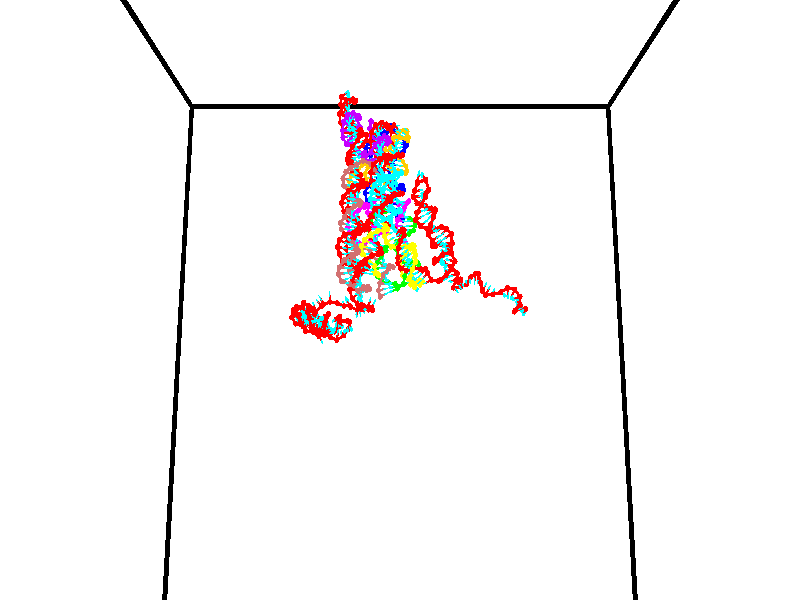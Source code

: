 // switches for output
#declare DRAW_BASES = 1; // possible values are 0, 1; only relevant for DNA ribbons
#declare DRAW_BASES_TYPE = 3; // possible values are 1, 2, 3; only relevant for DNA ribbons
#declare DRAW_FOG = 0; // set to 1 to enable fog

#include "colors.inc"

#include "transforms.inc"
background { rgb <1, 1, 1>}

#default {
   normal{
       ripples 0.25
       frequency 0.20
       turbulence 0.2
       lambda 5
   }
	finish {
		phong 0.1
		phong_size 40.
	}
}

// original window dimensions: 1024x640


// camera settings

camera {
	sky <0, 0.179814, -0.983701>
	up <0, 0.179814, -0.983701>
	right 1.6 * <1, 0, 0>
	location <35, 94.9851, 44.8844>
	look_at <35, 29.7336, 32.9568>
	direction <0, -65.2515, -11.9276>
	angle 67.0682
}


# declare cpy_camera_pos = <35, 94.9851, 44.8844>;
# if (DRAW_FOG = 1)
fog {
	fog_type 2
	up vnormalize(cpy_camera_pos)
	color rgbt<1,1,1,0.3>
	distance 1e-5
	fog_alt 3e-3
	fog_offset 56
}
# end


// LIGHTS

# declare lum = 6;
global_settings {
	ambient_light rgb lum * <0.05, 0.05, 0.05>
	max_trace_level 15
}# declare cpy_direct_light_amount = 0.25;
light_source
{	1000 * <-1, -1.16352, -0.803886>,
	rgb lum * cpy_direct_light_amount
	parallel
}

light_source
{	1000 * <1, 1.16352, 0.803886>,
	rgb lum * cpy_direct_light_amount
	parallel
}

// strand 0

// nucleotide -1

// particle -1
sphere {
	<24.566334, 34.972992, 34.470856> 0.250000
	pigment { color rgbt <1,0,0,0> }
	no_shadow
}
cylinder {
	<24.572126, 34.942265, 34.869633>,  <24.575602, 34.923828, 35.108898>, 0.100000
	pigment { color rgbt <1,0,0,0> }
	no_shadow
}
cylinder {
	<24.572126, 34.942265, 34.869633>,  <24.566334, 34.972992, 34.470856>, 0.100000
	pigment { color rgbt <1,0,0,0> }
	no_shadow
}

// particle -1
sphere {
	<24.572126, 34.942265, 34.869633> 0.100000
	pigment { color rgbt <1,0,0,0> }
	no_shadow
}
sphere {
	0, 1
	scale<0.080000,0.200000,0.300000>
	matrix <0.695562, 0.717047, 0.045145,
		-0.718321, 0.692780, 0.063813,
		0.014481, -0.076814, 0.996940,
		24.576471, 34.919220, 35.168716>
	pigment { color rgbt <0,1,1,0> }
	no_shadow
}
cylinder {
	<24.368008, 35.587177, 34.841057>,  <24.566334, 34.972992, 34.470856>, 0.130000
	pigment { color rgbt <1,0,0,0> }
	no_shadow
}

// nucleotide -1

// particle -1
sphere {
	<24.368008, 35.587177, 34.841057> 0.250000
	pigment { color rgbt <1,0,0,0> }
	no_shadow
}
cylinder {
	<24.607821, 35.367870, 35.074280>,  <24.751707, 35.236286, 35.214214>, 0.100000
	pigment { color rgbt <1,0,0,0> }
	no_shadow
}
cylinder {
	<24.607821, 35.367870, 35.074280>,  <24.368008, 35.587177, 34.841057>, 0.100000
	pigment { color rgbt <1,0,0,0> }
	no_shadow
}

// particle -1
sphere {
	<24.607821, 35.367870, 35.074280> 0.100000
	pigment { color rgbt <1,0,0,0> }
	no_shadow
}
sphere {
	0, 1
	scale<0.080000,0.200000,0.300000>
	matrix <0.652757, 0.756502, 0.040168,
		-0.463111, 0.356516, 0.811434,
		0.599530, -0.548271, 0.583062,
		24.787680, 35.203388, 35.249199>
	pigment { color rgbt <0,1,1,0> }
	no_shadow
}
cylinder {
	<24.248411, 35.818470, 35.530357>,  <24.368008, 35.587177, 34.841057>, 0.130000
	pigment { color rgbt <1,0,0,0> }
	no_shadow
}

// nucleotide -1

// particle -1
sphere {
	<24.248411, 35.818470, 35.530357> 0.250000
	pigment { color rgbt <1,0,0,0> }
	no_shadow
}
cylinder {
	<24.589857, 35.660549, 35.394432>,  <24.794725, 35.565796, 35.312878>, 0.100000
	pigment { color rgbt <1,0,0,0> }
	no_shadow
}
cylinder {
	<24.589857, 35.660549, 35.394432>,  <24.248411, 35.818470, 35.530357>, 0.100000
	pigment { color rgbt <1,0,0,0> }
	no_shadow
}

// particle -1
sphere {
	<24.589857, 35.660549, 35.394432> 0.100000
	pigment { color rgbt <1,0,0,0> }
	no_shadow
}
sphere {
	0, 1
	scale<0.080000,0.200000,0.300000>
	matrix <0.467157, 0.868813, 0.164097,
		0.230446, -0.298821, 0.926067,
		0.853615, -0.394803, -0.339811,
		24.845942, 35.542107, 35.292488>
	pigment { color rgbt <0,1,1,0> }
	no_shadow
}
cylinder {
	<24.695621, 35.978237, 36.072571>,  <24.248411, 35.818470, 35.530357>, 0.130000
	pigment { color rgbt <1,0,0,0> }
	no_shadow
}

// nucleotide -1

// particle -1
sphere {
	<24.695621, 35.978237, 36.072571> 0.250000
	pigment { color rgbt <1,0,0,0> }
	no_shadow
}
cylinder {
	<24.947269, 35.904987, 35.770401>,  <25.098259, 35.861038, 35.589100>, 0.100000
	pigment { color rgbt <1,0,0,0> }
	no_shadow
}
cylinder {
	<24.947269, 35.904987, 35.770401>,  <24.695621, 35.978237, 36.072571>, 0.100000
	pigment { color rgbt <1,0,0,0> }
	no_shadow
}

// particle -1
sphere {
	<24.947269, 35.904987, 35.770401> 0.100000
	pigment { color rgbt <1,0,0,0> }
	no_shadow
}
sphere {
	0, 1
	scale<0.080000,0.200000,0.300000>
	matrix <0.423821, 0.895496, 0.135876,
		0.651601, -0.405648, 0.640988,
		0.629120, -0.183127, -0.755429,
		25.136005, 35.850048, 35.543774>
	pigment { color rgbt <0,1,1,0> }
	no_shadow
}
cylinder {
	<25.429602, 36.005108, 36.316746>,  <24.695621, 35.978237, 36.072571>, 0.130000
	pigment { color rgbt <1,0,0,0> }
	no_shadow
}

// nucleotide -1

// particle -1
sphere {
	<25.429602, 36.005108, 36.316746> 0.250000
	pigment { color rgbt <1,0,0,0> }
	no_shadow
}
cylinder {
	<25.444876, 36.102524, 35.929089>,  <25.454041, 36.160973, 35.696495>, 0.100000
	pigment { color rgbt <1,0,0,0> }
	no_shadow
}
cylinder {
	<25.444876, 36.102524, 35.929089>,  <25.429602, 36.005108, 36.316746>, 0.100000
	pigment { color rgbt <1,0,0,0> }
	no_shadow
}

// particle -1
sphere {
	<25.444876, 36.102524, 35.929089> 0.100000
	pigment { color rgbt <1,0,0,0> }
	no_shadow
}
sphere {
	0, 1
	scale<0.080000,0.200000,0.300000>
	matrix <0.661230, 0.720993, 0.207231,
		0.749211, -0.648737, -0.133503,
		0.038184, 0.243536, -0.969140,
		25.456331, 36.175583, 35.638348>
	pigment { color rgbt <0,1,1,0> }
	no_shadow
}
cylinder {
	<26.137882, 36.182583, 36.071064>,  <25.429602, 36.005108, 36.316746>, 0.130000
	pigment { color rgbt <1,0,0,0> }
	no_shadow
}

// nucleotide -1

// particle -1
sphere {
	<26.137882, 36.182583, 36.071064> 0.250000
	pigment { color rgbt <1,0,0,0> }
	no_shadow
}
cylinder {
	<25.881855, 36.353722, 35.815796>,  <25.728239, 36.456406, 35.662636>, 0.100000
	pigment { color rgbt <1,0,0,0> }
	no_shadow
}
cylinder {
	<25.881855, 36.353722, 35.815796>,  <26.137882, 36.182583, 36.071064>, 0.100000
	pigment { color rgbt <1,0,0,0> }
	no_shadow
}

// particle -1
sphere {
	<25.881855, 36.353722, 35.815796> 0.100000
	pigment { color rgbt <1,0,0,0> }
	no_shadow
}
sphere {
	0, 1
	scale<0.080000,0.200000,0.300000>
	matrix <0.604796, 0.792836, -0.075057,
		0.473849, -0.434003, -0.766230,
		-0.640070, 0.427847, -0.638168,
		25.689835, 36.482075, 35.624344>
	pigment { color rgbt <0,1,1,0> }
	no_shadow
}
cylinder {
	<26.554449, 36.446697, 35.446690>,  <26.137882, 36.182583, 36.071064>, 0.130000
	pigment { color rgbt <1,0,0,0> }
	no_shadow
}

// nucleotide -1

// particle -1
sphere {
	<26.554449, 36.446697, 35.446690> 0.250000
	pigment { color rgbt <1,0,0,0> }
	no_shadow
}
cylinder {
	<26.223261, 36.647030, 35.547596>,  <26.024548, 36.767227, 35.608139>, 0.100000
	pigment { color rgbt <1,0,0,0> }
	no_shadow
}
cylinder {
	<26.223261, 36.647030, 35.547596>,  <26.554449, 36.446697, 35.446690>, 0.100000
	pigment { color rgbt <1,0,0,0> }
	no_shadow
}

// particle -1
sphere {
	<26.223261, 36.647030, 35.547596> 0.100000
	pigment { color rgbt <1,0,0,0> }
	no_shadow
}
sphere {
	0, 1
	scale<0.080000,0.200000,0.300000>
	matrix <0.544020, 0.826509, 0.144654,
		-0.136055, 0.257008, -0.956784,
		-0.827968, 0.500829, 0.252268,
		25.974871, 36.797279, 35.623276>
	pigment { color rgbt <0,1,1,0> }
	no_shadow
}
cylinder {
	<26.392109, 37.055733, 34.987518>,  <26.554449, 36.446697, 35.446690>, 0.130000
	pigment { color rgbt <1,0,0,0> }
	no_shadow
}

// nucleotide -1

// particle -1
sphere {
	<26.392109, 37.055733, 34.987518> 0.250000
	pigment { color rgbt <1,0,0,0> }
	no_shadow
}
cylinder {
	<26.288237, 37.130516, 35.366489>,  <26.225914, 37.175388, 35.593872>, 0.100000
	pigment { color rgbt <1,0,0,0> }
	no_shadow
}
cylinder {
	<26.288237, 37.130516, 35.366489>,  <26.392109, 37.055733, 34.987518>, 0.100000
	pigment { color rgbt <1,0,0,0> }
	no_shadow
}

// particle -1
sphere {
	<26.288237, 37.130516, 35.366489> 0.100000
	pigment { color rgbt <1,0,0,0> }
	no_shadow
}
sphere {
	0, 1
	scale<0.080000,0.200000,0.300000>
	matrix <0.470095, 0.881463, -0.045096,
		-0.843550, 0.433668, -0.316789,
		-0.259681, 0.186962, 0.947423,
		26.210333, 37.186604, 35.650715>
	pigment { color rgbt <0,1,1,0> }
	no_shadow
}
cylinder {
	<26.201494, 37.795074, 35.031185>,  <26.392109, 37.055733, 34.987518>, 0.130000
	pigment { color rgbt <1,0,0,0> }
	no_shadow
}

// nucleotide -1

// particle -1
sphere {
	<26.201494, 37.795074, 35.031185> 0.250000
	pigment { color rgbt <1,0,0,0> }
	no_shadow
}
cylinder {
	<26.264795, 37.681713, 35.409527>,  <26.302776, 37.613697, 35.636532>, 0.100000
	pigment { color rgbt <1,0,0,0> }
	no_shadow
}
cylinder {
	<26.264795, 37.681713, 35.409527>,  <26.201494, 37.795074, 35.031185>, 0.100000
	pigment { color rgbt <1,0,0,0> }
	no_shadow
}

// particle -1
sphere {
	<26.264795, 37.681713, 35.409527> 0.100000
	pigment { color rgbt <1,0,0,0> }
	no_shadow
}
sphere {
	0, 1
	scale<0.080000,0.200000,0.300000>
	matrix <0.656205, 0.745964, 0.113723,
		-0.737802, 0.602677, 0.304021,
		0.158251, -0.283405, 0.945853,
		26.312271, 37.596691, 35.693283>
	pigment { color rgbt <0,1,1,0> }
	no_shadow
}
cylinder {
	<26.216585, 38.404354, 35.513042>,  <26.201494, 37.795074, 35.031185>, 0.130000
	pigment { color rgbt <1,0,0,0> }
	no_shadow
}

// nucleotide -1

// particle -1
sphere {
	<26.216585, 38.404354, 35.513042> 0.250000
	pigment { color rgbt <1,0,0,0> }
	no_shadow
}
cylinder {
	<26.405462, 38.133999, 35.739391>,  <26.518787, 37.971786, 35.875202>, 0.100000
	pigment { color rgbt <1,0,0,0> }
	no_shadow
}
cylinder {
	<26.405462, 38.133999, 35.739391>,  <26.216585, 38.404354, 35.513042>, 0.100000
	pigment { color rgbt <1,0,0,0> }
	no_shadow
}

// particle -1
sphere {
	<26.405462, 38.133999, 35.739391> 0.100000
	pigment { color rgbt <1,0,0,0> }
	no_shadow
}
sphere {
	0, 1
	scale<0.080000,0.200000,0.300000>
	matrix <0.686439, 0.684675, 0.244992,
		-0.553025, 0.272753, 0.787254,
		0.472191, -0.675889, 0.565871,
		26.547119, 37.931232, 35.909153>
	pigment { color rgbt <0,1,1,0> }
	no_shadow
}
cylinder {
	<26.451324, 38.827366, 36.041306>,  <26.216585, 38.404354, 35.513042>, 0.130000
	pigment { color rgbt <1,0,0,0> }
	no_shadow
}

// nucleotide -1

// particle -1
sphere {
	<26.451324, 38.827366, 36.041306> 0.250000
	pigment { color rgbt <1,0,0,0> }
	no_shadow
}
cylinder {
	<26.663568, 38.490681, 36.081253>,  <26.790915, 38.288670, 36.105221>, 0.100000
	pigment { color rgbt <1,0,0,0> }
	no_shadow
}
cylinder {
	<26.663568, 38.490681, 36.081253>,  <26.451324, 38.827366, 36.041306>, 0.100000
	pigment { color rgbt <1,0,0,0> }
	no_shadow
}

// particle -1
sphere {
	<26.663568, 38.490681, 36.081253> 0.100000
	pigment { color rgbt <1,0,0,0> }
	no_shadow
}
sphere {
	0, 1
	scale<0.080000,0.200000,0.300000>
	matrix <0.821816, 0.539722, 0.182534,
		-0.207544, -0.014779, 0.978114,
		0.530608, -0.841713, 0.099870,
		26.822750, 38.238167, 36.111214>
	pigment { color rgbt <0,1,1,0> }
	no_shadow
}
cylinder {
	<26.633648, 38.706596, 36.775913>,  <26.451324, 38.827366, 36.041306>, 0.130000
	pigment { color rgbt <1,0,0,0> }
	no_shadow
}

// nucleotide -1

// particle -1
sphere {
	<26.633648, 38.706596, 36.775913> 0.250000
	pigment { color rgbt <1,0,0,0> }
	no_shadow
}
cylinder {
	<26.888941, 38.573662, 36.498146>,  <27.042116, 38.493900, 36.331486>, 0.100000
	pigment { color rgbt <1,0,0,0> }
	no_shadow
}
cylinder {
	<26.888941, 38.573662, 36.498146>,  <26.633648, 38.706596, 36.775913>, 0.100000
	pigment { color rgbt <1,0,0,0> }
	no_shadow
}

// particle -1
sphere {
	<26.888941, 38.573662, 36.498146> 0.100000
	pigment { color rgbt <1,0,0,0> }
	no_shadow
}
sphere {
	0, 1
	scale<0.080000,0.200000,0.300000>
	matrix <0.765494, 0.369716, 0.526620,
		0.081722, -0.867677, 0.490365,
		0.638232, -0.332336, -0.694416,
		27.080410, 38.473961, 36.289822>
	pigment { color rgbt <0,1,1,0> }
	no_shadow
}
cylinder {
	<27.173595, 38.589615, 37.266281>,  <26.633648, 38.706596, 36.775913>, 0.130000
	pigment { color rgbt <1,0,0,0> }
	no_shadow
}

// nucleotide -1

// particle -1
sphere {
	<27.173595, 38.589615, 37.266281> 0.250000
	pigment { color rgbt <1,0,0,0> }
	no_shadow
}
cylinder {
	<27.337946, 38.641842, 36.905365>,  <27.436556, 38.673180, 36.688816>, 0.100000
	pigment { color rgbt <1,0,0,0> }
	no_shadow
}
cylinder {
	<27.337946, 38.641842, 36.905365>,  <27.173595, 38.589615, 37.266281>, 0.100000
	pigment { color rgbt <1,0,0,0> }
	no_shadow
}

// particle -1
sphere {
	<27.337946, 38.641842, 36.905365> 0.100000
	pigment { color rgbt <1,0,0,0> }
	no_shadow
}
sphere {
	0, 1
	scale<0.080000,0.200000,0.300000>
	matrix <0.716176, 0.566201, 0.408054,
		0.564147, -0.813864, 0.139152,
		0.410889, 0.130545, -0.902290,
		27.461208, 38.681011, 36.634678>
	pigment { color rgbt <0,1,1,0> }
	no_shadow
}
cylinder {
	<27.261034, 37.813953, 37.340874>,  <27.173595, 38.589615, 37.266281>, 0.130000
	pigment { color rgbt <1,0,0,0> }
	no_shadow
}

// nucleotide -1

// particle -1
sphere {
	<27.261034, 37.813953, 37.340874> 0.250000
	pigment { color rgbt <1,0,0,0> }
	no_shadow
}
cylinder {
	<27.377398, 37.490459, 37.545353>,  <27.447216, 37.296364, 37.668041>, 0.100000
	pigment { color rgbt <1,0,0,0> }
	no_shadow
}
cylinder {
	<27.377398, 37.490459, 37.545353>,  <27.261034, 37.813953, 37.340874>, 0.100000
	pigment { color rgbt <1,0,0,0> }
	no_shadow
}

// particle -1
sphere {
	<27.377398, 37.490459, 37.545353> 0.100000
	pigment { color rgbt <1,0,0,0> }
	no_shadow
}
sphere {
	0, 1
	scale<0.080000,0.200000,0.300000>
	matrix <-0.690417, 0.192436, 0.697347,
		-0.662340, -0.555803, -0.502383,
		0.290911, -0.808735, 0.511194,
		27.464670, 37.247841, 37.698711>
	pigment { color rgbt <0,1,1,0> }
	no_shadow
}
cylinder {
	<27.849670, 38.164665, 37.330410>,  <27.261034, 37.813953, 37.340874>, 0.130000
	pigment { color rgbt <1,0,0,0> }
	no_shadow
}

// nucleotide -1

// particle -1
sphere {
	<27.849670, 38.164665, 37.330410> 0.250000
	pigment { color rgbt <1,0,0,0> }
	no_shadow
}
cylinder {
	<28.190790, 38.083103, 37.138096>,  <28.395462, 38.034164, 37.022709>, 0.100000
	pigment { color rgbt <1,0,0,0> }
	no_shadow
}
cylinder {
	<28.190790, 38.083103, 37.138096>,  <27.849670, 38.164665, 37.330410>, 0.100000
	pigment { color rgbt <1,0,0,0> }
	no_shadow
}

// particle -1
sphere {
	<28.190790, 38.083103, 37.138096> 0.100000
	pigment { color rgbt <1,0,0,0> }
	no_shadow
}
sphere {
	0, 1
	scale<0.080000,0.200000,0.300000>
	matrix <0.002434, -0.919061, 0.394108,
		-0.522232, -0.337266, -0.783279,
		0.852800, -0.203909, -0.480784,
		28.446630, 38.021931, 36.993862>
	pigment { color rgbt <0,1,1,0> }
	no_shadow
}
cylinder {
	<27.781021, 37.453613, 36.979107>,  <27.849670, 38.164665, 37.330410>, 0.130000
	pigment { color rgbt <1,0,0,0> }
	no_shadow
}

// nucleotide -1

// particle -1
sphere {
	<27.781021, 37.453613, 36.979107> 0.250000
	pigment { color rgbt <1,0,0,0> }
	no_shadow
}
cylinder {
	<28.171806, 37.538975, 36.978870>,  <28.406277, 37.590191, 36.978729>, 0.100000
	pigment { color rgbt <1,0,0,0> }
	no_shadow
}
cylinder {
	<28.171806, 37.538975, 36.978870>,  <27.781021, 37.453613, 36.979107>, 0.100000
	pigment { color rgbt <1,0,0,0> }
	no_shadow
}

// particle -1
sphere {
	<28.171806, 37.538975, 36.978870> 0.100000
	pigment { color rgbt <1,0,0,0> }
	no_shadow
}
sphere {
	0, 1
	scale<0.080000,0.200000,0.300000>
	matrix <0.207884, -0.951062, 0.228618,
		0.048229, -0.223473, -0.973516,
		0.976964, 0.213404, -0.000588,
		28.464895, 37.602997, 36.978695>
	pigment { color rgbt <0,1,1,0> }
	no_shadow
}
cylinder {
	<27.703720, 37.239262, 36.196178>,  <27.781021, 37.453613, 36.979107>, 0.130000
	pigment { color rgbt <1,0,0,0> }
	no_shadow
}

// nucleotide -1

// particle -1
sphere {
	<27.703720, 37.239262, 36.196178> 0.250000
	pigment { color rgbt <1,0,0,0> }
	no_shadow
}
cylinder {
	<27.428066, 37.527016, 36.161362>,  <27.262674, 37.699669, 36.140472>, 0.100000
	pigment { color rgbt <1,0,0,0> }
	no_shadow
}
cylinder {
	<27.428066, 37.527016, 36.161362>,  <27.703720, 37.239262, 36.196178>, 0.100000
	pigment { color rgbt <1,0,0,0> }
	no_shadow
}

// particle -1
sphere {
	<27.428066, 37.527016, 36.161362> 0.100000
	pigment { color rgbt <1,0,0,0> }
	no_shadow
}
sphere {
	0, 1
	scale<0.080000,0.200000,0.300000>
	matrix <-0.708380, -0.694100, -0.128154,
		-0.152607, -0.026658, 0.987927,
		-0.689137, 0.719385, -0.087041,
		27.221325, 37.742832, 36.135250>
	pigment { color rgbt <0,1,1,0> }
	no_shadow
}
cylinder {
	<27.171698, 37.047157, 36.616768>,  <27.703720, 37.239262, 36.196178>, 0.130000
	pigment { color rgbt <1,0,0,0> }
	no_shadow
}

// nucleotide -1

// particle -1
sphere {
	<27.171698, 37.047157, 36.616768> 0.250000
	pigment { color rgbt <1,0,0,0> }
	no_shadow
}
cylinder {
	<26.981339, 37.331905, 36.410172>,  <26.867123, 37.502754, 36.286213>, 0.100000
	pigment { color rgbt <1,0,0,0> }
	no_shadow
}
cylinder {
	<26.981339, 37.331905, 36.410172>,  <27.171698, 37.047157, 36.616768>, 0.100000
	pigment { color rgbt <1,0,0,0> }
	no_shadow
}

// particle -1
sphere {
	<26.981339, 37.331905, 36.410172> 0.100000
	pigment { color rgbt <1,0,0,0> }
	no_shadow
}
sphere {
	0, 1
	scale<0.080000,0.200000,0.300000>
	matrix <-0.790381, -0.603746, -0.103871,
		-0.385772, 0.358793, 0.849969,
		-0.475897, 0.711870, -0.516491,
		26.838570, 37.545467, 36.255226>
	pigment { color rgbt <0,1,1,0> }
	no_shadow
}
cylinder {
	<26.574331, 37.111839, 36.899483>,  <27.171698, 37.047157, 36.616768>, 0.130000
	pigment { color rgbt <1,0,0,0> }
	no_shadow
}

// nucleotide -1

// particle -1
sphere {
	<26.574331, 37.111839, 36.899483> 0.250000
	pigment { color rgbt <1,0,0,0> }
	no_shadow
}
cylinder {
	<26.499195, 37.256920, 36.534370>,  <26.454113, 37.343967, 36.315304>, 0.100000
	pigment { color rgbt <1,0,0,0> }
	no_shadow
}
cylinder {
	<26.499195, 37.256920, 36.534370>,  <26.574331, 37.111839, 36.899483>, 0.100000
	pigment { color rgbt <1,0,0,0> }
	no_shadow
}

// particle -1
sphere {
	<26.499195, 37.256920, 36.534370> 0.100000
	pigment { color rgbt <1,0,0,0> }
	no_shadow
}
sphere {
	0, 1
	scale<0.080000,0.200000,0.300000>
	matrix <-0.803190, -0.591619, -0.069799,
		-0.565333, 0.720023, 0.402449,
		-0.187840, 0.362703, -0.912778,
		26.442842, 37.365730, 36.260536>
	pigment { color rgbt <0,1,1,0> }
	no_shadow
}
cylinder {
	<25.906803, 37.463520, 36.903358>,  <26.574331, 37.111839, 36.899483>, 0.130000
	pigment { color rgbt <1,0,0,0> }
	no_shadow
}

// nucleotide -1

// particle -1
sphere {
	<25.906803, 37.463520, 36.903358> 0.250000
	pigment { color rgbt <1,0,0,0> }
	no_shadow
}
cylinder {
	<25.996658, 37.366165, 36.525936>,  <26.050571, 37.307751, 36.299480>, 0.100000
	pigment { color rgbt <1,0,0,0> }
	no_shadow
}
cylinder {
	<25.996658, 37.366165, 36.525936>,  <25.906803, 37.463520, 36.903358>, 0.100000
	pigment { color rgbt <1,0,0,0> }
	no_shadow
}

// particle -1
sphere {
	<25.996658, 37.366165, 36.525936> 0.100000
	pigment { color rgbt <1,0,0,0> }
	no_shadow
}
sphere {
	0, 1
	scale<0.080000,0.200000,0.300000>
	matrix <-0.933497, -0.331493, -0.136737,
		-0.279503, 0.911524, -0.301666,
		0.224639, -0.243386, -0.943557,
		26.064051, 37.293148, 36.242870>
	pigment { color rgbt <0,1,1,0> }
	no_shadow
}
cylinder {
	<25.398981, 37.629169, 36.302750>,  <25.906803, 37.463520, 36.903358>, 0.130000
	pigment { color rgbt <1,0,0,0> }
	no_shadow
}

// nucleotide -1

// particle -1
sphere {
	<25.398981, 37.629169, 36.302750> 0.250000
	pigment { color rgbt <1,0,0,0> }
	no_shadow
}
cylinder {
	<25.610922, 37.308628, 36.191692>,  <25.738087, 37.116302, 36.125057>, 0.100000
	pigment { color rgbt <1,0,0,0> }
	no_shadow
}
cylinder {
	<25.610922, 37.308628, 36.191692>,  <25.398981, 37.629169, 36.302750>, 0.100000
	pigment { color rgbt <1,0,0,0> }
	no_shadow
}

// particle -1
sphere {
	<25.610922, 37.308628, 36.191692> 0.100000
	pigment { color rgbt <1,0,0,0> }
	no_shadow
}
sphere {
	0, 1
	scale<0.080000,0.200000,0.300000>
	matrix <-0.845811, -0.475335, -0.242198,
		0.062111, 0.363167, -0.929651,
		0.529854, -0.801353, -0.277647,
		25.769878, 37.068222, 36.108398>
	pigment { color rgbt <0,1,1,0> }
	no_shadow
}
cylinder {
	<25.262836, 37.449589, 35.579994>,  <25.398981, 37.629169, 36.302750>, 0.130000
	pigment { color rgbt <1,0,0,0> }
	no_shadow
}

// nucleotide -1

// particle -1
sphere {
	<25.262836, 37.449589, 35.579994> 0.250000
	pigment { color rgbt <1,0,0,0> }
	no_shadow
}
cylinder {
	<25.346540, 37.122555, 35.794567>,  <25.396763, 36.926334, 35.923309>, 0.100000
	pigment { color rgbt <1,0,0,0> }
	no_shadow
}
cylinder {
	<25.346540, 37.122555, 35.794567>,  <25.262836, 37.449589, 35.579994>, 0.100000
	pigment { color rgbt <1,0,0,0> }
	no_shadow
}

// particle -1
sphere {
	<25.346540, 37.122555, 35.794567> 0.100000
	pigment { color rgbt <1,0,0,0> }
	no_shadow
}
sphere {
	0, 1
	scale<0.080000,0.200000,0.300000>
	matrix <-0.893447, -0.382825, -0.234940,
		0.397444, -0.430111, -0.810582,
		0.209261, -0.817588, 0.536433,
		25.409319, 36.877277, 35.955498>
	pigment { color rgbt <0,1,1,0> }
	no_shadow
}
cylinder {
	<24.688950, 37.010033, 35.339066>,  <25.262836, 37.449589, 35.579994>, 0.130000
	pigment { color rgbt <1,0,0,0> }
	no_shadow
}

// nucleotide -1

// particle -1
sphere {
	<24.688950, 37.010033, 35.339066> 0.250000
	pigment { color rgbt <1,0,0,0> }
	no_shadow
}
cylinder {
	<24.883583, 36.804623, 35.621777>,  <25.000362, 36.681377, 35.791401>, 0.100000
	pigment { color rgbt <1,0,0,0> }
	no_shadow
}
cylinder {
	<24.883583, 36.804623, 35.621777>,  <24.688950, 37.010033, 35.339066>, 0.100000
	pigment { color rgbt <1,0,0,0> }
	no_shadow
}

// particle -1
sphere {
	<24.883583, 36.804623, 35.621777> 0.100000
	pigment { color rgbt <1,0,0,0> }
	no_shadow
}
sphere {
	0, 1
	scale<0.080000,0.200000,0.300000>
	matrix <-0.771649, -0.631950, 0.072084,
		0.409629, -0.580456, -0.703758,
		0.486581, -0.513526, 0.706774,
		25.029558, 36.650566, 35.833809>
	pigment { color rgbt <0,1,1,0> }
	no_shadow
}
cylinder {
	<25.274090, 36.819878, 34.881962>,  <24.688950, 37.010033, 35.339066>, 0.130000
	pigment { color rgbt <1,0,0,0> }
	no_shadow
}

// nucleotide -1

// particle -1
sphere {
	<25.274090, 36.819878, 34.881962> 0.250000
	pigment { color rgbt <1,0,0,0> }
	no_shadow
}
cylinder {
	<25.574633, 36.613293, 35.046268>,  <25.754959, 36.489342, 35.144852>, 0.100000
	pigment { color rgbt <1,0,0,0> }
	no_shadow
}
cylinder {
	<25.574633, 36.613293, 35.046268>,  <25.274090, 36.819878, 34.881962>, 0.100000
	pigment { color rgbt <1,0,0,0> }
	no_shadow
}

// particle -1
sphere {
	<25.574633, 36.613293, 35.046268> 0.100000
	pigment { color rgbt <1,0,0,0> }
	no_shadow
}
sphere {
	0, 1
	scale<0.080000,0.200000,0.300000>
	matrix <-0.548810, -0.834701, -0.045618,
		0.366426, -0.191157, -0.910599,
		0.751358, -0.516462, 0.410765,
		25.800039, 36.458355, 35.169498>
	pigment { color rgbt <0,1,1,0> }
	no_shadow
}
cylinder {
	<25.462425, 36.182663, 34.348766>,  <25.274090, 36.819878, 34.881962>, 0.130000
	pigment { color rgbt <1,0,0,0> }
	no_shadow
}

// nucleotide -1

// particle -1
sphere {
	<25.462425, 36.182663, 34.348766> 0.250000
	pigment { color rgbt <1,0,0,0> }
	no_shadow
}
cylinder {
	<25.532806, 36.168789, 34.742283>,  <25.575035, 36.160465, 34.978394>, 0.100000
	pigment { color rgbt <1,0,0,0> }
	no_shadow
}
cylinder {
	<25.532806, 36.168789, 34.742283>,  <25.462425, 36.182663, 34.348766>, 0.100000
	pigment { color rgbt <1,0,0,0> }
	no_shadow
}

// particle -1
sphere {
	<25.532806, 36.168789, 34.742283> 0.100000
	pigment { color rgbt <1,0,0,0> }
	no_shadow
}
sphere {
	0, 1
	scale<0.080000,0.200000,0.300000>
	matrix <-0.351069, -0.935876, 0.029790,
		0.919669, -0.350619, -0.176846,
		0.175951, -0.034688, 0.983787,
		25.585592, 36.158382, 35.037418>
	pigment { color rgbt <0,1,1,0> }
	no_shadow
}
cylinder {
	<25.893721, 35.627769, 34.531067>,  <25.462425, 36.182663, 34.348766>, 0.130000
	pigment { color rgbt <1,0,0,0> }
	no_shadow
}

// nucleotide -1

// particle -1
sphere {
	<25.893721, 35.627769, 34.531067> 0.250000
	pigment { color rgbt <1,0,0,0> }
	no_shadow
}
cylinder {
	<25.671631, 35.696011, 34.856670>,  <25.538376, 35.736958, 35.052032>, 0.100000
	pigment { color rgbt <1,0,0,0> }
	no_shadow
}
cylinder {
	<25.671631, 35.696011, 34.856670>,  <25.893721, 35.627769, 34.531067>, 0.100000
	pigment { color rgbt <1,0,0,0> }
	no_shadow
}

// particle -1
sphere {
	<25.671631, 35.696011, 34.856670> 0.100000
	pigment { color rgbt <1,0,0,0> }
	no_shadow
}
sphere {
	0, 1
	scale<0.080000,0.200000,0.300000>
	matrix <-0.170105, -0.981339, 0.089650,
		0.814118, -0.088691, 0.573887,
		-0.555226, 0.170607, 0.814013,
		25.505062, 35.747192, 35.100876>
	pigment { color rgbt <0,1,1,0> }
	no_shadow
}
cylinder {
	<25.945713, 35.020454, 34.764748>,  <25.893721, 35.627769, 34.531067>, 0.130000
	pigment { color rgbt <1,0,0,0> }
	no_shadow
}

// nucleotide -1

// particle -1
sphere {
	<25.945713, 35.020454, 34.764748> 0.250000
	pigment { color rgbt <1,0,0,0> }
	no_shadow
}
cylinder {
	<25.616173, 35.192207, 34.912746>,  <25.418447, 35.295258, 35.001545>, 0.100000
	pigment { color rgbt <1,0,0,0> }
	no_shadow
}
cylinder {
	<25.616173, 35.192207, 34.912746>,  <25.945713, 35.020454, 34.764748>, 0.100000
	pigment { color rgbt <1,0,0,0> }
	no_shadow
}

// particle -1
sphere {
	<25.616173, 35.192207, 34.912746> 0.100000
	pigment { color rgbt <1,0,0,0> }
	no_shadow
}
sphere {
	0, 1
	scale<0.080000,0.200000,0.300000>
	matrix <-0.434515, -0.897606, 0.074160,
		0.363955, -0.099673, 0.926068,
		-0.823852, 0.429382, 0.369998,
		25.369017, 35.321022, 35.023746>
	pigment { color rgbt <0,1,1,0> }
	no_shadow
}
cylinder {
	<25.671017, 34.894817, 35.479828>,  <25.945713, 35.020454, 34.764748>, 0.130000
	pigment { color rgbt <1,0,0,0> }
	no_shadow
}

// nucleotide -1

// particle -1
sphere {
	<25.671017, 34.894817, 35.479828> 0.250000
	pigment { color rgbt <1,0,0,0> }
	no_shadow
}
cylinder {
	<25.374660, 34.974102, 35.223145>,  <25.196846, 35.021671, 35.069134>, 0.100000
	pigment { color rgbt <1,0,0,0> }
	no_shadow
}
cylinder {
	<25.374660, 34.974102, 35.223145>,  <25.671017, 34.894817, 35.479828>, 0.100000
	pigment { color rgbt <1,0,0,0> }
	no_shadow
}

// particle -1
sphere {
	<25.374660, 34.974102, 35.223145> 0.100000
	pigment { color rgbt <1,0,0,0> }
	no_shadow
}
sphere {
	0, 1
	scale<0.080000,0.200000,0.300000>
	matrix <-0.235570, -0.971451, -0.028084,
		-0.628957, 0.130361, 0.766432,
		-0.740891, 0.198213, -0.641710,
		25.152393, 35.033566, 35.030632>
	pigment { color rgbt <0,1,1,0> }
	no_shadow
}
cylinder {
	<26.294048, 35.310268, 35.364902>,  <25.671017, 34.894817, 35.479828>, 0.130000
	pigment { color rgbt <1,0,0,0> }
	no_shadow
}

// nucleotide -1

// particle -1
sphere {
	<26.294048, 35.310268, 35.364902> 0.250000
	pigment { color rgbt <1,0,0,0> }
	no_shadow
}
cylinder {
	<26.240229, 34.913910, 35.366425>,  <26.207937, 34.676094, 35.367336>, 0.100000
	pigment { color rgbt <1,0,0,0> }
	no_shadow
}
cylinder {
	<26.240229, 34.913910, 35.366425>,  <26.294048, 35.310268, 35.364902>, 0.100000
	pigment { color rgbt <1,0,0,0> }
	no_shadow
}

// particle -1
sphere {
	<26.240229, 34.913910, 35.366425> 0.100000
	pigment { color rgbt <1,0,0,0> }
	no_shadow
}
sphere {
	0, 1
	scale<0.080000,0.200000,0.300000>
	matrix <0.899779, -0.120565, 0.419359,
		-0.415084, 0.059847, 0.907812,
		-0.134548, -0.990900, 0.003804,
		26.199863, 34.616638, 35.367565>
	pigment { color rgbt <0,1,1,0> }
	no_shadow
}
cylinder {
	<26.297585, 35.046280, 36.017811>,  <26.294048, 35.310268, 35.364902>, 0.130000
	pigment { color rgbt <1,0,0,0> }
	no_shadow
}

// nucleotide -1

// particle -1
sphere {
	<26.297585, 35.046280, 36.017811> 0.250000
	pigment { color rgbt <1,0,0,0> }
	no_shadow
}
cylinder {
	<26.438919, 34.748947, 35.790615>,  <26.523720, 34.570549, 35.654297>, 0.100000
	pigment { color rgbt <1,0,0,0> }
	no_shadow
}
cylinder {
	<26.438919, 34.748947, 35.790615>,  <26.297585, 35.046280, 36.017811>, 0.100000
	pigment { color rgbt <1,0,0,0> }
	no_shadow
}

// particle -1
sphere {
	<26.438919, 34.748947, 35.790615> 0.100000
	pigment { color rgbt <1,0,0,0> }
	no_shadow
}
sphere {
	0, 1
	scale<0.080000,0.200000,0.300000>
	matrix <0.845853, -0.005501, 0.533387,
		-0.399606, -0.668905, 0.626802,
		0.353337, -0.743328, -0.567993,
		26.544920, 34.525948, 35.620216>
	pigment { color rgbt <0,1,1,0> }
	no_shadow
}
cylinder {
	<26.427589, 34.507706, 36.494125>,  <26.297585, 35.046280, 36.017811>, 0.130000
	pigment { color rgbt <1,0,0,0> }
	no_shadow
}

// nucleotide -1

// particle -1
sphere {
	<26.427589, 34.507706, 36.494125> 0.250000
	pigment { color rgbt <1,0,0,0> }
	no_shadow
}
cylinder {
	<26.650949, 34.489853, 36.162777>,  <26.784966, 34.479141, 35.963970>, 0.100000
	pigment { color rgbt <1,0,0,0> }
	no_shadow
}
cylinder {
	<26.650949, 34.489853, 36.162777>,  <26.427589, 34.507706, 36.494125>, 0.100000
	pigment { color rgbt <1,0,0,0> }
	no_shadow
}

// particle -1
sphere {
	<26.650949, 34.489853, 36.162777> 0.100000
	pigment { color rgbt <1,0,0,0> }
	no_shadow
}
sphere {
	0, 1
	scale<0.080000,0.200000,0.300000>
	matrix <0.829039, -0.005708, 0.559161,
		-0.029683, -0.998987, 0.033812,
		0.558402, -0.044629, -0.828369,
		26.818470, 34.476463, 35.914265>
	pigment { color rgbt <0,1,1,0> }
	no_shadow
}
cylinder {
	<26.910263, 33.922859, 36.558601>,  <26.427589, 34.507706, 36.494125>, 0.130000
	pigment { color rgbt <1,0,0,0> }
	no_shadow
}

// nucleotide -1

// particle -1
sphere {
	<26.910263, 33.922859, 36.558601> 0.250000
	pigment { color rgbt <1,0,0,0> }
	no_shadow
}
cylinder {
	<27.061857, 34.164360, 36.278072>,  <27.152815, 34.309261, 36.109756>, 0.100000
	pigment { color rgbt <1,0,0,0> }
	no_shadow
}
cylinder {
	<27.061857, 34.164360, 36.278072>,  <26.910263, 33.922859, 36.558601>, 0.100000
	pigment { color rgbt <1,0,0,0> }
	no_shadow
}

// particle -1
sphere {
	<27.061857, 34.164360, 36.278072> 0.100000
	pigment { color rgbt <1,0,0,0> }
	no_shadow
}
sphere {
	0, 1
	scale<0.080000,0.200000,0.300000>
	matrix <0.877337, 0.006651, 0.479829,
		0.294362, -0.797145, -0.527173,
		0.378988, 0.603751, -0.701322,
		27.175554, 34.345486, 36.067677>
	pigment { color rgbt <0,1,1,0> }
	no_shadow
}
cylinder {
	<27.618612, 33.829803, 36.668179>,  <26.910263, 33.922859, 36.558601>, 0.130000
	pigment { color rgbt <1,0,0,0> }
	no_shadow
}

// nucleotide -1

// particle -1
sphere {
	<27.618612, 33.829803, 36.668179> 0.250000
	pigment { color rgbt <1,0,0,0> }
	no_shadow
}
cylinder {
	<27.625141, 34.140816, 36.416725>,  <27.629059, 34.327423, 36.265854>, 0.100000
	pigment { color rgbt <1,0,0,0> }
	no_shadow
}
cylinder {
	<27.625141, 34.140816, 36.416725>,  <27.618612, 33.829803, 36.668179>, 0.100000
	pigment { color rgbt <1,0,0,0> }
	no_shadow
}

// particle -1
sphere {
	<27.625141, 34.140816, 36.416725> 0.100000
	pigment { color rgbt <1,0,0,0> }
	no_shadow
}
sphere {
	0, 1
	scale<0.080000,0.200000,0.300000>
	matrix <0.884876, 0.281497, 0.371151,
		0.465540, -0.562321, -0.683424,
		0.016324, 0.777531, -0.628632,
		27.630039, 34.374077, 36.228134>
	pigment { color rgbt <0,1,1,0> }
	no_shadow
}
cylinder {
	<28.328728, 33.957184, 36.456547>,  <27.618612, 33.829803, 36.668179>, 0.130000
	pigment { color rgbt <1,0,0,0> }
	no_shadow
}

// nucleotide -1

// particle -1
sphere {
	<28.328728, 33.957184, 36.456547> 0.250000
	pigment { color rgbt <1,0,0,0> }
	no_shadow
}
cylinder {
	<28.165211, 34.315090, 36.384678>,  <28.067101, 34.529835, 36.341557>, 0.100000
	pigment { color rgbt <1,0,0,0> }
	no_shadow
}
cylinder {
	<28.165211, 34.315090, 36.384678>,  <28.328728, 33.957184, 36.456547>, 0.100000
	pigment { color rgbt <1,0,0,0> }
	no_shadow
}

// particle -1
sphere {
	<28.165211, 34.315090, 36.384678> 0.100000
	pigment { color rgbt <1,0,0,0> }
	no_shadow
}
sphere {
	0, 1
	scale<0.080000,0.200000,0.300000>
	matrix <0.866443, 0.442345, 0.231532,
		0.286644, -0.061029, -0.956091,
		-0.408792, 0.894766, -0.179674,
		28.042574, 34.583519, 36.330776>
	pigment { color rgbt <0,1,1,0> }
	no_shadow
}
cylinder {
	<28.798859, 34.281998, 36.072620>,  <28.328728, 33.957184, 36.456547>, 0.130000
	pigment { color rgbt <1,0,0,0> }
	no_shadow
}

// nucleotide -1

// particle -1
sphere {
	<28.798859, 34.281998, 36.072620> 0.250000
	pigment { color rgbt <1,0,0,0> }
	no_shadow
}
cylinder {
	<28.584595, 34.556717, 36.269142>,  <28.456038, 34.721550, 36.387054>, 0.100000
	pigment { color rgbt <1,0,0,0> }
	no_shadow
}
cylinder {
	<28.584595, 34.556717, 36.269142>,  <28.798859, 34.281998, 36.072620>, 0.100000
	pigment { color rgbt <1,0,0,0> }
	no_shadow
}

// particle -1
sphere {
	<28.584595, 34.556717, 36.269142> 0.100000
	pigment { color rgbt <1,0,0,0> }
	no_shadow
}
sphere {
	0, 1
	scale<0.080000,0.200000,0.300000>
	matrix <0.828637, 0.315501, 0.462406,
		0.162575, 0.654802, -0.738108,
		-0.535658, 0.686800, 0.491301,
		28.423897, 34.762756, 36.416531>
	pigment { color rgbt <0,1,1,0> }
	no_shadow
}
cylinder {
	<28.535315, 34.547310, 35.504005>,  <28.798859, 34.281998, 36.072620>, 0.130000
	pigment { color rgbt <1,0,0,0> }
	no_shadow
}

// nucleotide -1

// particle -1
sphere {
	<28.535315, 34.547310, 35.504005> 0.250000
	pigment { color rgbt <1,0,0,0> }
	no_shadow
}
cylinder {
	<28.421482, 34.911339, 35.624523>,  <28.353184, 35.129757, 35.696835>, 0.100000
	pigment { color rgbt <1,0,0,0> }
	no_shadow
}
cylinder {
	<28.421482, 34.911339, 35.624523>,  <28.535315, 34.547310, 35.504005>, 0.100000
	pigment { color rgbt <1,0,0,0> }
	no_shadow
}

// particle -1
sphere {
	<28.421482, 34.911339, 35.624523> 0.100000
	pigment { color rgbt <1,0,0,0> }
	no_shadow
}
sphere {
	0, 1
	scale<0.080000,0.200000,0.300000>
	matrix <0.849781, 0.094008, 0.518685,
		0.443719, 0.403640, -0.800118,
		-0.284579, 0.910076, 0.301293,
		28.336109, 35.184361, 35.714912>
	pigment { color rgbt <0,1,1,0> }
	no_shadow
}
cylinder {
	<28.883797, 35.144993, 35.392414>,  <28.535315, 34.547310, 35.504005>, 0.130000
	pigment { color rgbt <1,0,0,0> }
	no_shadow
}

// nucleotide -1

// particle -1
sphere {
	<28.883797, 35.144993, 35.392414> 0.250000
	pigment { color rgbt <1,0,0,0> }
	no_shadow
}
cylinder {
	<28.748392, 35.251961, 35.753277>,  <28.667149, 35.316143, 35.969795>, 0.100000
	pigment { color rgbt <1,0,0,0> }
	no_shadow
}
cylinder {
	<28.748392, 35.251961, 35.753277>,  <28.883797, 35.144993, 35.392414>, 0.100000
	pigment { color rgbt <1,0,0,0> }
	no_shadow
}

// particle -1
sphere {
	<28.748392, 35.251961, 35.753277> 0.100000
	pigment { color rgbt <1,0,0,0> }
	no_shadow
}
sphere {
	0, 1
	scale<0.080000,0.200000,0.300000>
	matrix <0.927796, 0.254680, 0.272639,
		-0.156852, 0.929313, -0.334327,
		-0.338513, 0.267424, 0.902160,
		28.646837, 35.332188, 36.023926>
	pigment { color rgbt <0,1,1,0> }
	no_shadow
}
cylinder {
	<29.037973, 35.864391, 35.484642>,  <28.883797, 35.144993, 35.392414>, 0.130000
	pigment { color rgbt <1,0,0,0> }
	no_shadow
}

// nucleotide -1

// particle -1
sphere {
	<29.037973, 35.864391, 35.484642> 0.250000
	pigment { color rgbt <1,0,0,0> }
	no_shadow
}
cylinder {
	<28.974672, 35.728840, 35.855614>,  <28.936691, 35.647511, 36.078197>, 0.100000
	pigment { color rgbt <1,0,0,0> }
	no_shadow
}
cylinder {
	<28.974672, 35.728840, 35.855614>,  <29.037973, 35.864391, 35.484642>, 0.100000
	pigment { color rgbt <1,0,0,0> }
	no_shadow
}

// particle -1
sphere {
	<28.974672, 35.728840, 35.855614> 0.100000
	pigment { color rgbt <1,0,0,0> }
	no_shadow
}
sphere {
	0, 1
	scale<0.080000,0.200000,0.300000>
	matrix <0.881076, 0.375521, 0.287557,
		-0.445714, 0.862640, 0.239148,
		-0.158253, -0.338875, 0.927426,
		28.927197, 35.627178, 36.133842>
	pigment { color rgbt <0,1,1,0> }
	no_shadow
}
cylinder {
	<29.069202, 36.410824, 35.923336>,  <29.037973, 35.864391, 35.484642>, 0.130000
	pigment { color rgbt <1,0,0,0> }
	no_shadow
}

// nucleotide -1

// particle -1
sphere {
	<29.069202, 36.410824, 35.923336> 0.250000
	pigment { color rgbt <1,0,0,0> }
	no_shadow
}
cylinder {
	<29.182140, 36.082478, 36.121914>,  <29.249903, 35.885468, 36.241062>, 0.100000
	pigment { color rgbt <1,0,0,0> }
	no_shadow
}
cylinder {
	<29.182140, 36.082478, 36.121914>,  <29.069202, 36.410824, 35.923336>, 0.100000
	pigment { color rgbt <1,0,0,0> }
	no_shadow
}

// particle -1
sphere {
	<29.182140, 36.082478, 36.121914> 0.100000
	pigment { color rgbt <1,0,0,0> }
	no_shadow
}
sphere {
	0, 1
	scale<0.080000,0.200000,0.300000>
	matrix <0.835202, 0.464925, 0.293740,
		-0.471931, 0.331694, 0.816860,
		0.282346, -0.820868, 0.496444,
		29.266844, 35.836216, 36.270847>
	pigment { color rgbt <0,1,1,0> }
	no_shadow
}
cylinder {
	<29.861748, 36.553745, 35.934032>,  <29.069202, 36.410824, 35.923336>, 0.130000
	pigment { color rgbt <1,0,0,0> }
	no_shadow
}

// nucleotide -1

// particle -1
sphere {
	<29.861748, 36.553745, 35.934032> 0.250000
	pigment { color rgbt <1,0,0,0> }
	no_shadow
}
cylinder {
	<30.045113, 36.418316, 36.262722>,  <30.155130, 36.337059, 36.459934>, 0.100000
	pigment { color rgbt <1,0,0,0> }
	no_shadow
}
cylinder {
	<30.045113, 36.418316, 36.262722>,  <29.861748, 36.553745, 35.934032>, 0.100000
	pigment { color rgbt <1,0,0,0> }
	no_shadow
}

// particle -1
sphere {
	<30.045113, 36.418316, 36.262722> 0.100000
	pigment { color rgbt <1,0,0,0> }
	no_shadow
}
sphere {
	0, 1
	scale<0.080000,0.200000,0.300000>
	matrix <-0.740766, -0.656412, 0.142789,
		0.491046, -0.674161, -0.551707,
		0.458410, -0.338570, 0.821724,
		30.182636, 36.316746, 36.509239>
	pigment { color rgbt <0,1,1,0> }
	no_shadow
}
cylinder {
	<30.016645, 35.862404, 35.941013>,  <29.861748, 36.553745, 35.934032>, 0.130000
	pigment { color rgbt <1,0,0,0> }
	no_shadow
}

// nucleotide -1

// particle -1
sphere {
	<30.016645, 35.862404, 35.941013> 0.250000
	pigment { color rgbt <1,0,0,0> }
	no_shadow
}
cylinder {
	<29.934248, 35.987476, 36.311913>,  <29.884809, 36.062519, 36.534454>, 0.100000
	pigment { color rgbt <1,0,0,0> }
	no_shadow
}
cylinder {
	<29.934248, 35.987476, 36.311913>,  <30.016645, 35.862404, 35.941013>, 0.100000
	pigment { color rgbt <1,0,0,0> }
	no_shadow
}

// particle -1
sphere {
	<29.934248, 35.987476, 36.311913> 0.100000
	pigment { color rgbt <1,0,0,0> }
	no_shadow
}
sphere {
	0, 1
	scale<0.080000,0.200000,0.300000>
	matrix <-0.825711, -0.564053, 0.006769,
		0.525136, -0.764247, 0.374378,
		-0.205996, 0.312682, 0.927252,
		29.872450, 36.081280, 36.590088>
	pigment { color rgbt <0,1,1,0> }
	no_shadow
}
cylinder {
	<29.823671, 35.242176, 36.431118>,  <30.016645, 35.862404, 35.941013>, 0.130000
	pigment { color rgbt <1,0,0,0> }
	no_shadow
}

// nucleotide -1

// particle -1
sphere {
	<29.823671, 35.242176, 36.431118> 0.250000
	pigment { color rgbt <1,0,0,0> }
	no_shadow
}
cylinder {
	<29.658587, 35.574627, 36.580196>,  <29.559536, 35.774097, 36.669643>, 0.100000
	pigment { color rgbt <1,0,0,0> }
	no_shadow
}
cylinder {
	<29.658587, 35.574627, 36.580196>,  <29.823671, 35.242176, 36.431118>, 0.100000
	pigment { color rgbt <1,0,0,0> }
	no_shadow
}

// particle -1
sphere {
	<29.658587, 35.574627, 36.580196> 0.100000
	pigment { color rgbt <1,0,0,0> }
	no_shadow
}
sphere {
	0, 1
	scale<0.080000,0.200000,0.300000>
	matrix <-0.896118, -0.443808, -0.002634,
		0.163215, -0.335065, 0.927950,
		-0.412714, 0.831123, 0.372694,
		29.534773, 35.823963, 36.692005>
	pigment { color rgbt <0,1,1,0> }
	no_shadow
}
cylinder {
	<29.357904, 34.894077, 36.917850>,  <29.823671, 35.242176, 36.431118>, 0.130000
	pigment { color rgbt <1,0,0,0> }
	no_shadow
}

// nucleotide -1

// particle -1
sphere {
	<29.357904, 34.894077, 36.917850> 0.250000
	pigment { color rgbt <1,0,0,0> }
	no_shadow
}
cylinder {
	<29.258976, 35.272774, 36.835373>,  <29.199619, 35.499992, 36.785885>, 0.100000
	pigment { color rgbt <1,0,0,0> }
	no_shadow
}
cylinder {
	<29.258976, 35.272774, 36.835373>,  <29.357904, 34.894077, 36.917850>, 0.100000
	pigment { color rgbt <1,0,0,0> }
	no_shadow
}

// particle -1
sphere {
	<29.258976, 35.272774, 36.835373> 0.100000
	pigment { color rgbt <1,0,0,0> }
	no_shadow
}
sphere {
	0, 1
	scale<0.080000,0.200000,0.300000>
	matrix <-0.964747, -0.260372, -0.038328,
		-0.089973, 0.189446, 0.977760,
		-0.247321, 0.946740, -0.206194,
		29.184780, 35.556797, 36.773514>
	pigment { color rgbt <0,1,1,0> }
	no_shadow
}
cylinder {
	<28.698374, 35.155445, 37.341137>,  <29.357904, 34.894077, 36.917850>, 0.130000
	pigment { color rgbt <1,0,0,0> }
	no_shadow
}

// nucleotide -1

// particle -1
sphere {
	<28.698374, 35.155445, 37.341137> 0.250000
	pigment { color rgbt <1,0,0,0> }
	no_shadow
}
cylinder {
	<28.773462, 35.322060, 36.985325>,  <28.818516, 35.422028, 36.771839>, 0.100000
	pigment { color rgbt <1,0,0,0> }
	no_shadow
}
cylinder {
	<28.773462, 35.322060, 36.985325>,  <28.698374, 35.155445, 37.341137>, 0.100000
	pigment { color rgbt <1,0,0,0> }
	no_shadow
}

// particle -1
sphere {
	<28.773462, 35.322060, 36.985325> 0.100000
	pigment { color rgbt <1,0,0,0> }
	no_shadow
}
sphere {
	0, 1
	scale<0.080000,0.200000,0.300000>
	matrix <-0.949377, -0.155292, -0.273068,
		-0.251879, 0.895759, 0.366296,
		0.187721, 0.416534, -0.889528,
		28.829779, 35.447021, 36.718468>
	pigment { color rgbt <0,1,1,0> }
	no_shadow
}
cylinder {
	<28.104389, 35.688950, 37.157410>,  <28.698374, 35.155445, 37.341137>, 0.130000
	pigment { color rgbt <1,0,0,0> }
	no_shadow
}

// nucleotide -1

// particle -1
sphere {
	<28.104389, 35.688950, 37.157410> 0.250000
	pigment { color rgbt <1,0,0,0> }
	no_shadow
}
cylinder {
	<28.274185, 35.548977, 36.823380>,  <28.376062, 35.464993, 36.622959>, 0.100000
	pigment { color rgbt <1,0,0,0> }
	no_shadow
}
cylinder {
	<28.274185, 35.548977, 36.823380>,  <28.104389, 35.688950, 37.157410>, 0.100000
	pigment { color rgbt <1,0,0,0> }
	no_shadow
}

// particle -1
sphere {
	<28.274185, 35.548977, 36.823380> 0.100000
	pigment { color rgbt <1,0,0,0> }
	no_shadow
}
sphere {
	0, 1
	scale<0.080000,0.200000,0.300000>
	matrix <-0.875162, -0.395061, -0.279319,
		-0.232164, 0.849397, -0.473946,
		0.424490, -0.349932, -0.835078,
		28.401533, 35.443996, 36.572857>
	pigment { color rgbt <0,1,1,0> }
	no_shadow
}
cylinder {
	<27.543823, 35.753334, 36.735119>,  <28.104389, 35.688950, 37.157410>, 0.130000
	pigment { color rgbt <1,0,0,0> }
	no_shadow
}

// nucleotide -1

// particle -1
sphere {
	<27.543823, 35.753334, 36.735119> 0.250000
	pigment { color rgbt <1,0,0,0> }
	no_shadow
}
cylinder {
	<27.806393, 35.502289, 36.567688>,  <27.963934, 35.351662, 36.467228>, 0.100000
	pigment { color rgbt <1,0,0,0> }
	no_shadow
}
cylinder {
	<27.806393, 35.502289, 36.567688>,  <27.543823, 35.753334, 36.735119>, 0.100000
	pigment { color rgbt <1,0,0,0> }
	no_shadow
}

// particle -1
sphere {
	<27.806393, 35.502289, 36.567688> 0.100000
	pigment { color rgbt <1,0,0,0> }
	no_shadow
}
sphere {
	0, 1
	scale<0.080000,0.200000,0.300000>
	matrix <-0.752181, -0.502042, -0.426823,
		0.057738, 0.595022, -0.801633,
		0.656423, -0.627616, -0.418577,
		28.003319, 35.314003, 36.442116>
	pigment { color rgbt <0,1,1,0> }
	no_shadow
}
cylinder {
	<27.365589, 35.681389, 36.089821>,  <27.543823, 35.753334, 36.735119>, 0.130000
	pigment { color rgbt <1,0,0,0> }
	no_shadow
}

// nucleotide -1

// particle -1
sphere {
	<27.365589, 35.681389, 36.089821> 0.250000
	pigment { color rgbt <1,0,0,0> }
	no_shadow
}
cylinder {
	<27.598274, 35.362328, 36.153511>,  <27.737885, 35.170891, 36.191727>, 0.100000
	pigment { color rgbt <1,0,0,0> }
	no_shadow
}
cylinder {
	<27.598274, 35.362328, 36.153511>,  <27.365589, 35.681389, 36.089821>, 0.100000
	pigment { color rgbt <1,0,0,0> }
	no_shadow
}

// particle -1
sphere {
	<27.598274, 35.362328, 36.153511> 0.100000
	pigment { color rgbt <1,0,0,0> }
	no_shadow
}
sphere {
	0, 1
	scale<0.080000,0.200000,0.300000>
	matrix <-0.639171, -0.569340, -0.517023,
		0.503061, 0.198986, -0.841032,
		0.581713, -0.797657, 0.159227,
		27.772789, 35.123032, 36.201279>
	pigment { color rgbt <0,1,1,0> }
	no_shadow
}
cylinder {
	<27.630283, 35.400894, 35.471874>,  <27.365589, 35.681389, 36.089821>, 0.130000
	pigment { color rgbt <1,0,0,0> }
	no_shadow
}

// nucleotide -1

// particle -1
sphere {
	<27.630283, 35.400894, 35.471874> 0.250000
	pigment { color rgbt <1,0,0,0> }
	no_shadow
}
cylinder {
	<27.639431, 35.072338, 35.699841>,  <27.644918, 34.875206, 35.836620>, 0.100000
	pigment { color rgbt <1,0,0,0> }
	no_shadow
}
cylinder {
	<27.639431, 35.072338, 35.699841>,  <27.630283, 35.400894, 35.471874>, 0.100000
	pigment { color rgbt <1,0,0,0> }
	no_shadow
}

// particle -1
sphere {
	<27.639431, 35.072338, 35.699841> 0.100000
	pigment { color rgbt <1,0,0,0> }
	no_shadow
}
sphere {
	0, 1
	scale<0.080000,0.200000,0.300000>
	matrix <-0.645555, -0.447415, -0.618933,
		0.763371, -0.353758, -0.540481,
		0.022867, -0.821386, 0.569914,
		27.646292, 34.825924, 35.870815>
	pigment { color rgbt <0,1,1,0> }
	no_shadow
}
cylinder {
	<27.786978, 34.841087, 35.109756>,  <27.630283, 35.400894, 35.471874>, 0.130000
	pigment { color rgbt <1,0,0,0> }
	no_shadow
}

// nucleotide -1

// particle -1
sphere {
	<27.786978, 34.841087, 35.109756> 0.250000
	pigment { color rgbt <1,0,0,0> }
	no_shadow
}
cylinder {
	<27.571339, 34.718582, 35.423592>,  <27.441956, 34.645081, 35.611893>, 0.100000
	pigment { color rgbt <1,0,0,0> }
	no_shadow
}
cylinder {
	<27.571339, 34.718582, 35.423592>,  <27.786978, 34.841087, 35.109756>, 0.100000
	pigment { color rgbt <1,0,0,0> }
	no_shadow
}

// particle -1
sphere {
	<27.571339, 34.718582, 35.423592> 0.100000
	pigment { color rgbt <1,0,0,0> }
	no_shadow
}
sphere {
	0, 1
	scale<0.080000,0.200000,0.300000>
	matrix <-0.544293, -0.584206, -0.602037,
		0.642741, -0.751603, 0.148248,
		-0.539100, -0.306263, 0.784585,
		27.409609, 34.626701, 35.658966>
	pigment { color rgbt <0,1,1,0> }
	no_shadow
}
cylinder {
	<27.692455, 34.165176, 34.953213>,  <27.786978, 34.841087, 35.109756>, 0.130000
	pigment { color rgbt <1,0,0,0> }
	no_shadow
}

// nucleotide -1

// particle -1
sphere {
	<27.692455, 34.165176, 34.953213> 0.250000
	pigment { color rgbt <1,0,0,0> }
	no_shadow
}
cylinder {
	<27.405699, 34.286919, 35.204113>,  <27.233644, 34.359962, 35.354652>, 0.100000
	pigment { color rgbt <1,0,0,0> }
	no_shadow
}
cylinder {
	<27.405699, 34.286919, 35.204113>,  <27.692455, 34.165176, 34.953213>, 0.100000
	pigment { color rgbt <1,0,0,0> }
	no_shadow
}

// particle -1
sphere {
	<27.405699, 34.286919, 35.204113> 0.100000
	pigment { color rgbt <1,0,0,0> }
	no_shadow
}
sphere {
	0, 1
	scale<0.080000,0.200000,0.300000>
	matrix <-0.676695, -0.520280, -0.520953,
		0.167791, -0.797921, 0.578937,
		-0.716889, 0.304353, 0.627247,
		27.190632, 34.378223, 35.392288>
	pigment { color rgbt <0,1,1,0> }
	no_shadow
}
cylinder {
	<27.277508, 33.543911, 35.097691>,  <27.692455, 34.165176, 34.953213>, 0.130000
	pigment { color rgbt <1,0,0,0> }
	no_shadow
}

// nucleotide -1

// particle -1
sphere {
	<27.277508, 33.543911, 35.097691> 0.250000
	pigment { color rgbt <1,0,0,0> }
	no_shadow
}
cylinder {
	<27.063032, 33.861420, 35.212528>,  <26.934347, 34.051926, 35.281429>, 0.100000
	pigment { color rgbt <1,0,0,0> }
	no_shadow
}
cylinder {
	<27.063032, 33.861420, 35.212528>,  <27.277508, 33.543911, 35.097691>, 0.100000
	pigment { color rgbt <1,0,0,0> }
	no_shadow
}

// particle -1
sphere {
	<27.063032, 33.861420, 35.212528> 0.100000
	pigment { color rgbt <1,0,0,0> }
	no_shadow
}
sphere {
	0, 1
	scale<0.080000,0.200000,0.300000>
	matrix <-0.798234, -0.366240, -0.478217,
		-0.274453, -0.485580, 0.829992,
		-0.536189, 0.793776, 0.287091,
		26.902176, 34.099552, 35.298656>
	pigment { color rgbt <0,1,1,0> }
	no_shadow
}
cylinder {
	<26.702677, 33.326939, 35.313984>,  <27.277508, 33.543911, 35.097691>, 0.130000
	pigment { color rgbt <1,0,0,0> }
	no_shadow
}

// nucleotide -1

// particle -1
sphere {
	<26.702677, 33.326939, 35.313984> 0.250000
	pigment { color rgbt <1,0,0,0> }
	no_shadow
}
cylinder {
	<26.623863, 33.704258, 35.207119>,  <26.576574, 33.930649, 35.143002>, 0.100000
	pigment { color rgbt <1,0,0,0> }
	no_shadow
}
cylinder {
	<26.623863, 33.704258, 35.207119>,  <26.702677, 33.326939, 35.313984>, 0.100000
	pigment { color rgbt <1,0,0,0> }
	no_shadow
}

// particle -1
sphere {
	<26.623863, 33.704258, 35.207119> 0.100000
	pigment { color rgbt <1,0,0,0> }
	no_shadow
}
sphere {
	0, 1
	scale<0.080000,0.200000,0.300000>
	matrix <-0.818994, -0.308157, -0.484033,
		-0.538913, 0.123430, 0.833270,
		-0.197033, 0.943295, -0.267158,
		26.564753, 33.987247, 35.126972>
	pigment { color rgbt <0,1,1,0> }
	no_shadow
}
cylinder {
	<26.311365, 33.505062, 34.677940>,  <26.702677, 33.326939, 35.313984>, 0.130000
	pigment { color rgbt <1,0,0,0> }
	no_shadow
}

// nucleotide -1

// particle -1
sphere {
	<26.311365, 33.505062, 34.677940> 0.250000
	pigment { color rgbt <1,0,0,0> }
	no_shadow
}
cylinder {
	<26.166079, 33.418377, 34.315479>,  <26.078907, 33.366364, 34.098003>, 0.100000
	pigment { color rgbt <1,0,0,0> }
	no_shadow
}
cylinder {
	<26.166079, 33.418377, 34.315479>,  <26.311365, 33.505062, 34.677940>, 0.100000
	pigment { color rgbt <1,0,0,0> }
	no_shadow
}

// particle -1
sphere {
	<26.166079, 33.418377, 34.315479> 0.100000
	pigment { color rgbt <1,0,0,0> }
	no_shadow
}
sphere {
	0, 1
	scale<0.080000,0.200000,0.300000>
	matrix <0.887981, 0.213924, -0.407095,
		0.282070, -0.952508, 0.114738,
		-0.363216, -0.216715, -0.906150,
		26.057114, 33.353363, 34.043633>
	pigment { color rgbt <0,1,1,0> }
	no_shadow
}
cylinder {
	<26.899225, 33.721378, 34.239079>,  <26.311365, 33.505062, 34.677940>, 0.130000
	pigment { color rgbt <1,0,0,0> }
	no_shadow
}

// nucleotide -1

// particle -1
sphere {
	<26.899225, 33.721378, 34.239079> 0.250000
	pigment { color rgbt <1,0,0,0> }
	no_shadow
}
cylinder {
	<26.642300, 33.608997, 33.953842>,  <26.488144, 33.541569, 33.782700>, 0.100000
	pigment { color rgbt <1,0,0,0> }
	no_shadow
}
cylinder {
	<26.642300, 33.608997, 33.953842>,  <26.899225, 33.721378, 34.239079>, 0.100000
	pigment { color rgbt <1,0,0,0> }
	no_shadow
}

// particle -1
sphere {
	<26.642300, 33.608997, 33.953842> 0.100000
	pigment { color rgbt <1,0,0,0> }
	no_shadow
}
sphere {
	0, 1
	scale<0.080000,0.200000,0.300000>
	matrix <0.709514, 0.133904, -0.691852,
		0.289864, -0.950334, 0.113333,
		-0.642315, -0.280954, -0.713089,
		26.449606, 33.524712, 33.739914>
	pigment { color rgbt <0,1,1,0> }
	no_shadow
}
cylinder {
	<27.040850, 33.064590, 33.944660>,  <26.899225, 33.721378, 34.239079>, 0.130000
	pigment { color rgbt <1,0,0,0> }
	no_shadow
}

// nucleotide -1

// particle -1
sphere {
	<27.040850, 33.064590, 33.944660> 0.250000
	pigment { color rgbt <1,0,0,0> }
	no_shadow
}
cylinder {
	<26.853788, 33.273533, 33.659439>,  <26.741552, 33.398899, 33.488304>, 0.100000
	pigment { color rgbt <1,0,0,0> }
	no_shadow
}
cylinder {
	<26.853788, 33.273533, 33.659439>,  <27.040850, 33.064590, 33.944660>, 0.100000
	pigment { color rgbt <1,0,0,0> }
	no_shadow
}

// particle -1
sphere {
	<26.853788, 33.273533, 33.659439> 0.100000
	pigment { color rgbt <1,0,0,0> }
	no_shadow
}
sphere {
	0, 1
	scale<0.080000,0.200000,0.300000>
	matrix <0.829675, -0.018827, -0.557930,
		-0.304861, -0.852521, -0.424579,
		-0.467653, 0.522354, -0.713055,
		26.713493, 33.430241, 33.445522>
	pigment { color rgbt <0,1,1,0> }
	no_shadow
}
cylinder {
	<27.742889, 33.329548, 33.798565>,  <27.040850, 33.064590, 33.944660>, 0.130000
	pigment { color rgbt <1,0,0,0> }
	no_shadow
}

// nucleotide -1

// particle -1
sphere {
	<27.742889, 33.329548, 33.798565> 0.250000
	pigment { color rgbt <1,0,0,0> }
	no_shadow
}
cylinder {
	<27.707506, 33.432537, 33.413673>,  <27.686275, 33.494331, 33.182739>, 0.100000
	pigment { color rgbt <1,0,0,0> }
	no_shadow
}
cylinder {
	<27.707506, 33.432537, 33.413673>,  <27.742889, 33.329548, 33.798565>, 0.100000
	pigment { color rgbt <1,0,0,0> }
	no_shadow
}

// particle -1
sphere {
	<27.707506, 33.432537, 33.413673> 0.100000
	pigment { color rgbt <1,0,0,0> }
	no_shadow
}
sphere {
	0, 1
	scale<0.080000,0.200000,0.300000>
	matrix <-0.993736, -0.089039, 0.067531,
		-0.068289, 0.962176, 0.263732,
		-0.088459, 0.257469, -0.962229,
		27.680969, 33.509777, 33.125004>
	pigment { color rgbt <0,1,1,0> }
	no_shadow
}
cylinder {
	<28.455603, 32.987816, 33.823822>,  <27.742889, 33.329548, 33.798565>, 0.130000
	pigment { color rgbt <1,0,0,0> }
	no_shadow
}

// nucleotide -1

// particle -1
sphere {
	<28.455603, 32.987816, 33.823822> 0.250000
	pigment { color rgbt <1,0,0,0> }
	no_shadow
}
cylinder {
	<28.588472, 32.613091, 33.867702>,  <28.668194, 32.388252, 33.894032>, 0.100000
	pigment { color rgbt <1,0,0,0> }
	no_shadow
}
cylinder {
	<28.588472, 32.613091, 33.867702>,  <28.455603, 32.987816, 33.823822>, 0.100000
	pigment { color rgbt <1,0,0,0> }
	no_shadow
}

// particle -1
sphere {
	<28.588472, 32.613091, 33.867702> 0.100000
	pigment { color rgbt <1,0,0,0> }
	no_shadow
}
sphere {
	0, 1
	scale<0.080000,0.200000,0.300000>
	matrix <0.716539, 0.174999, -0.675238,
		0.613379, 0.302898, 0.729397,
		0.332172, -0.936818, 0.109697,
		28.688124, 32.332047, 33.900612>
	pigment { color rgbt <0,1,1,0> }
	no_shadow
}
cylinder {
	<29.166948, 32.955063, 34.068684>,  <28.455603, 32.987816, 33.823822>, 0.130000
	pigment { color rgbt <1,0,0,0> }
	no_shadow
}

// nucleotide -1

// particle -1
sphere {
	<29.166948, 32.955063, 34.068684> 0.250000
	pigment { color rgbt <1,0,0,0> }
	no_shadow
}
cylinder {
	<29.101383, 32.623444, 33.854839>,  <29.062044, 32.424473, 33.726532>, 0.100000
	pigment { color rgbt <1,0,0,0> }
	no_shadow
}
cylinder {
	<29.101383, 32.623444, 33.854839>,  <29.166948, 32.955063, 34.068684>, 0.100000
	pigment { color rgbt <1,0,0,0> }
	no_shadow
}

// particle -1
sphere {
	<29.101383, 32.623444, 33.854839> 0.100000
	pigment { color rgbt <1,0,0,0> }
	no_shadow
}
sphere {
	0, 1
	scale<0.080000,0.200000,0.300000>
	matrix <0.779084, 0.223633, -0.585675,
		0.605111, -0.512504, 0.609245,
		-0.163913, -0.829052, -0.534607,
		29.052210, 32.374729, 33.694458>
	pigment { color rgbt <0,1,1,0> }
	no_shadow
}
cylinder {
	<29.713884, 32.343456, 33.948608>,  <29.166948, 32.955063, 34.068684>, 0.130000
	pigment { color rgbt <1,0,0,0> }
	no_shadow
}

// nucleotide -1

// particle -1
sphere {
	<29.713884, 32.343456, 33.948608> 0.250000
	pigment { color rgbt <1,0,0,0> }
	no_shadow
}
cylinder {
	<29.501495, 32.352196, 33.609764>,  <29.374062, 32.357441, 33.406460>, 0.100000
	pigment { color rgbt <1,0,0,0> }
	no_shadow
}
cylinder {
	<29.501495, 32.352196, 33.609764>,  <29.713884, 32.343456, 33.948608>, 0.100000
	pigment { color rgbt <1,0,0,0> }
	no_shadow
}

// particle -1
sphere {
	<29.501495, 32.352196, 33.609764> 0.100000
	pigment { color rgbt <1,0,0,0> }
	no_shadow
}
sphere {
	0, 1
	scale<0.080000,0.200000,0.300000>
	matrix <0.843051, 0.114645, -0.525473,
		0.085637, -0.993166, -0.079291,
		-0.530972, 0.021847, -0.847108,
		29.342203, 32.358749, 33.355633>
	pigment { color rgbt <0,1,1,0> }
	no_shadow
}
cylinder {
	<29.883373, 33.061626, 34.195686>,  <29.713884, 32.343456, 33.948608>, 0.130000
	pigment { color rgbt <1,0,0,0> }
	no_shadow
}

// nucleotide -1

// particle -1
sphere {
	<29.883373, 33.061626, 34.195686> 0.250000
	pigment { color rgbt <1,0,0,0> }
	no_shadow
}
cylinder {
	<29.662306, 33.151905, 33.874783>,  <29.529665, 33.206074, 33.682240>, 0.100000
	pigment { color rgbt <1,0,0,0> }
	no_shadow
}
cylinder {
	<29.662306, 33.151905, 33.874783>,  <29.883373, 33.061626, 34.195686>, 0.100000
	pigment { color rgbt <1,0,0,0> }
	no_shadow
}

// particle -1
sphere {
	<29.662306, 33.151905, 33.874783> 0.100000
	pigment { color rgbt <1,0,0,0> }
	no_shadow
}
sphere {
	0, 1
	scale<0.080000,0.200000,0.300000>
	matrix <0.247588, -0.874706, -0.416640,
		-0.795775, -0.428893, 0.427542,
		-0.552668, 0.225698, -0.802258,
		29.496506, 33.219616, 33.634106>
	pigment { color rgbt <0,1,1,0> }
	no_shadow
}
cylinder {
	<30.492525, 32.697586, 34.374695>,  <29.883373, 33.061626, 34.195686>, 0.130000
	pigment { color rgbt <1,0,0,0> }
	no_shadow
}

// nucleotide -1

// particle -1
sphere {
	<30.492525, 32.697586, 34.374695> 0.250000
	pigment { color rgbt <1,0,0,0> }
	no_shadow
}
cylinder {
	<30.490133, 32.949722, 34.685215>,  <30.488699, 33.101002, 34.871525>, 0.100000
	pigment { color rgbt <1,0,0,0> }
	no_shadow
}
cylinder {
	<30.490133, 32.949722, 34.685215>,  <30.492525, 32.697586, 34.374695>, 0.100000
	pigment { color rgbt <1,0,0,0> }
	no_shadow
}

// particle -1
sphere {
	<30.490133, 32.949722, 34.685215> 0.100000
	pigment { color rgbt <1,0,0,0> }
	no_shadow
}
sphere {
	0, 1
	scale<0.080000,0.200000,0.300000>
	matrix <0.946053, 0.255060, -0.199819,
		-0.323956, 0.733224, -0.597859,
		-0.005978, 0.630339, 0.776297,
		30.488340, 33.138824, 34.918102>
	pigment { color rgbt <0,1,1,0> }
	no_shadow
}
cylinder {
	<30.731295, 33.391590, 34.108868>,  <30.492525, 32.697586, 34.374695>, 0.130000
	pigment { color rgbt <1,0,0,0> }
	no_shadow
}

// nucleotide -1

// particle -1
sphere {
	<30.731295, 33.391590, 34.108868> 0.250000
	pigment { color rgbt <1,0,0,0> }
	no_shadow
}
cylinder {
	<30.810402, 33.311699, 34.492741>,  <30.857866, 33.263763, 34.723064>, 0.100000
	pigment { color rgbt <1,0,0,0> }
	no_shadow
}
cylinder {
	<30.810402, 33.311699, 34.492741>,  <30.731295, 33.391590, 34.108868>, 0.100000
	pigment { color rgbt <1,0,0,0> }
	no_shadow
}

// particle -1
sphere {
	<30.810402, 33.311699, 34.492741> 0.100000
	pigment { color rgbt <1,0,0,0> }
	no_shadow
}
sphere {
	0, 1
	scale<0.080000,0.200000,0.300000>
	matrix <0.980240, 0.044433, -0.192758,
		-0.004143, 0.978844, 0.204568,
		0.197769, -0.199727, 0.959686,
		30.869732, 33.251781, 34.780647>
	pigment { color rgbt <0,1,1,0> }
	no_shadow
}
cylinder {
	<31.078438, 33.940258, 34.534206>,  <30.731295, 33.391590, 34.108868>, 0.130000
	pigment { color rgbt <1,0,0,0> }
	no_shadow
}

// nucleotide -1

// particle -1
sphere {
	<31.078438, 33.940258, 34.534206> 0.250000
	pigment { color rgbt <1,0,0,0> }
	no_shadow
}
cylinder {
	<31.194950, 33.565659, 34.612316>,  <31.264856, 33.340900, 34.659180>, 0.100000
	pigment { color rgbt <1,0,0,0> }
	no_shadow
}
cylinder {
	<31.194950, 33.565659, 34.612316>,  <31.078438, 33.940258, 34.534206>, 0.100000
	pigment { color rgbt <1,0,0,0> }
	no_shadow
}

// particle -1
sphere {
	<31.194950, 33.565659, 34.612316> 0.100000
	pigment { color rgbt <1,0,0,0> }
	no_shadow
}
sphere {
	0, 1
	scale<0.080000,0.200000,0.300000>
	matrix <0.916696, 0.214875, -0.336894,
		0.273541, 0.277135, 0.921071,
		0.291280, -0.936496, 0.195271,
		31.282333, 33.284710, 34.670898>
	pigment { color rgbt <0,1,1,0> }
	no_shadow
}
cylinder {
	<31.800673, 33.845772, 34.545815>,  <31.078438, 33.940258, 34.534206>, 0.130000
	pigment { color rgbt <1,0,0,0> }
	no_shadow
}

// nucleotide -1

// particle -1
sphere {
	<31.800673, 33.845772, 34.545815> 0.250000
	pigment { color rgbt <1,0,0,0> }
	no_shadow
}
cylinder {
	<31.587612, 34.153675, 34.405102>,  <31.459776, 34.338417, 34.320675>, 0.100000
	pigment { color rgbt <1,0,0,0> }
	no_shadow
}
cylinder {
	<31.587612, 34.153675, 34.405102>,  <31.800673, 33.845772, 34.545815>, 0.100000
	pigment { color rgbt <1,0,0,0> }
	no_shadow
}

// particle -1
sphere {
	<31.587612, 34.153675, 34.405102> 0.100000
	pigment { color rgbt <1,0,0,0> }
	no_shadow
}
sphere {
	0, 1
	scale<0.080000,0.200000,0.300000>
	matrix <-0.270332, 0.239133, 0.932596,
		0.801998, 0.591847, 0.080716,
		-0.532653, 0.769761, -0.351780,
		31.427816, 34.384602, 34.299568>
	pigment { color rgbt <0,1,1,0> }
	no_shadow
}
cylinder {
	<32.227131, 34.482861, 34.712559>,  <31.800673, 33.845772, 34.545815>, 0.130000
	pigment { color rgbt <1,0,0,0> }
	no_shadow
}

// nucleotide -1

// particle -1
sphere {
	<32.227131, 34.482861, 34.712559> 0.250000
	pigment { color rgbt <1,0,0,0> }
	no_shadow
}
cylinder {
	<31.828386, 34.503262, 34.688362>,  <31.589138, 34.515503, 34.673843>, 0.100000
	pigment { color rgbt <1,0,0,0> }
	no_shadow
}
cylinder {
	<31.828386, 34.503262, 34.688362>,  <32.227131, 34.482861, 34.712559>, 0.100000
	pigment { color rgbt <1,0,0,0> }
	no_shadow
}

// particle -1
sphere {
	<31.828386, 34.503262, 34.688362> 0.100000
	pigment { color rgbt <1,0,0,0> }
	no_shadow
}
sphere {
	0, 1
	scale<0.080000,0.200000,0.300000>
	matrix <-0.044795, 0.266370, 0.962829,
		0.065222, 0.962520, -0.263250,
		-0.996865, 0.051005, -0.060490,
		31.529327, 34.518562, 34.670216>
	pigment { color rgbt <0,1,1,0> }
	no_shadow
}
cylinder {
	<32.159550, 35.287148, 34.637436>,  <32.227131, 34.482861, 34.712559>, 0.130000
	pigment { color rgbt <1,0,0,0> }
	no_shadow
}

// nucleotide -1

// particle -1
sphere {
	<32.159550, 35.287148, 34.637436> 0.250000
	pigment { color rgbt <1,0,0,0> }
	no_shadow
}
cylinder {
	<32.331184, 35.549870, 34.389404>,  <32.434166, 35.707500, 34.240585>, 0.100000
	pigment { color rgbt <1,0,0,0> }
	no_shadow
}
cylinder {
	<32.331184, 35.549870, 34.389404>,  <32.159550, 35.287148, 34.637436>, 0.100000
	pigment { color rgbt <1,0,0,0> }
	no_shadow
}

// particle -1
sphere {
	<32.331184, 35.549870, 34.389404> 0.100000
	pigment { color rgbt <1,0,0,0> }
	no_shadow
}
sphere {
	0, 1
	scale<0.080000,0.200000,0.300000>
	matrix <-0.897928, 0.235662, -0.371738,
		-0.098028, 0.716294, 0.690879,
		0.429087, 0.656800, -0.620078,
		32.459911, 35.746910, 34.203381>
	pigment { color rgbt <0,1,1,0> }
	no_shadow
}
cylinder {
	<31.843229, 35.966000, 34.695126>,  <32.159550, 35.287148, 34.637436>, 0.130000
	pigment { color rgbt <1,0,0,0> }
	no_shadow
}

// nucleotide -1

// particle -1
sphere {
	<31.843229, 35.966000, 34.695126> 0.250000
	pigment { color rgbt <1,0,0,0> }
	no_shadow
}
cylinder {
	<31.947712, 35.848389, 34.327362>,  <32.010403, 35.777821, 34.106705>, 0.100000
	pigment { color rgbt <1,0,0,0> }
	no_shadow
}
cylinder {
	<31.947712, 35.848389, 34.327362>,  <31.843229, 35.966000, 34.695126>, 0.100000
	pigment { color rgbt <1,0,0,0> }
	no_shadow
}

// particle -1
sphere {
	<31.947712, 35.848389, 34.327362> 0.100000
	pigment { color rgbt <1,0,0,0> }
	no_shadow
}
sphere {
	0, 1
	scale<0.080000,0.200000,0.300000>
	matrix <-0.958555, 0.033251, -0.282961,
		0.113770, 0.955218, -0.273156,
		0.261207, -0.294028, -0.919412,
		32.026073, 35.760181, 34.051537>
	pigment { color rgbt <0,1,1,0> }
	no_shadow
}
cylinder {
	<31.328928, 35.338875, 34.454350>,  <31.843229, 35.966000, 34.695126>, 0.130000
	pigment { color rgbt <1,0,0,0> }
	no_shadow
}

// nucleotide -1

// particle -1
sphere {
	<31.328928, 35.338875, 34.454350> 0.250000
	pigment { color rgbt <1,0,0,0> }
	no_shadow
}
cylinder {
	<31.173197, 35.651180, 34.258865>,  <31.079758, 35.838562, 34.141575>, 0.100000
	pigment { color rgbt <1,0,0,0> }
	no_shadow
}
cylinder {
	<31.173197, 35.651180, 34.258865>,  <31.328928, 35.338875, 34.454350>, 0.100000
	pigment { color rgbt <1,0,0,0> }
	no_shadow
}

// particle -1
sphere {
	<31.173197, 35.651180, 34.258865> 0.100000
	pigment { color rgbt <1,0,0,0> }
	no_shadow
}
sphere {
	0, 1
	scale<0.080000,0.200000,0.300000>
	matrix <-0.002099, -0.531325, -0.847165,
		-0.921098, -0.328798, 0.208497,
		-0.389326, 0.780759, -0.488712,
		31.056398, 35.885406, 34.112251>
	pigment { color rgbt <0,1,1,0> }
	no_shadow
}
cylinder {
	<30.682043, 35.044716, 34.262470>,  <31.328928, 35.338875, 34.454350>, 0.130000
	pigment { color rgbt <1,0,0,0> }
	no_shadow
}

// nucleotide -1

// particle -1
sphere {
	<30.682043, 35.044716, 34.262470> 0.250000
	pigment { color rgbt <1,0,0,0> }
	no_shadow
}
cylinder {
	<30.800310, 35.346836, 34.028515>,  <30.871271, 35.528107, 33.888142>, 0.100000
	pigment { color rgbt <1,0,0,0> }
	no_shadow
}
cylinder {
	<30.800310, 35.346836, 34.028515>,  <30.682043, 35.044716, 34.262470>, 0.100000
	pigment { color rgbt <1,0,0,0> }
	no_shadow
}

// particle -1
sphere {
	<30.800310, 35.346836, 34.028515> 0.100000
	pigment { color rgbt <1,0,0,0> }
	no_shadow
}
sphere {
	0, 1
	scale<0.080000,0.200000,0.300000>
	matrix <-0.110511, -0.581112, -0.806285,
		-0.948877, 0.303030, -0.088348,
		0.295669, 0.755302, -0.584892,
		30.889011, 35.573425, 33.853046>
	pigment { color rgbt <0,1,1,0> }
	no_shadow
}
cylinder {
	<30.203123, 35.061974, 33.819401>,  <30.682043, 35.044716, 34.262470>, 0.130000
	pigment { color rgbt <1,0,0,0> }
	no_shadow
}

// nucleotide -1

// particle -1
sphere {
	<30.203123, 35.061974, 33.819401> 0.250000
	pigment { color rgbt <1,0,0,0> }
	no_shadow
}
cylinder {
	<30.501881, 35.228649, 33.612125>,  <30.681135, 35.328655, 33.487759>, 0.100000
	pigment { color rgbt <1,0,0,0> }
	no_shadow
}
cylinder {
	<30.501881, 35.228649, 33.612125>,  <30.203123, 35.061974, 33.819401>, 0.100000
	pigment { color rgbt <1,0,0,0> }
	no_shadow
}

// particle -1
sphere {
	<30.501881, 35.228649, 33.612125> 0.100000
	pigment { color rgbt <1,0,0,0> }
	no_shadow
}
sphere {
	0, 1
	scale<0.080000,0.200000,0.300000>
	matrix <-0.189600, -0.613495, -0.766601,
		-0.637340, 0.670818, -0.379211,
		0.746893, 0.416687, -0.518192,
		30.725948, 35.353657, 33.456669>
	pigment { color rgbt <0,1,1,0> }
	no_shadow
}
cylinder {
	<29.912424, 35.295849, 33.099106>,  <30.203123, 35.061974, 33.819401>, 0.130000
	pigment { color rgbt <1,0,0,0> }
	no_shadow
}

// nucleotide -1

// particle -1
sphere {
	<29.912424, 35.295849, 33.099106> 0.250000
	pigment { color rgbt <1,0,0,0> }
	no_shadow
}
cylinder {
	<30.312040, 35.288113, 33.083378>,  <30.551809, 35.283470, 33.073940>, 0.100000
	pigment { color rgbt <1,0,0,0> }
	no_shadow
}
cylinder {
	<30.312040, 35.288113, 33.083378>,  <29.912424, 35.295849, 33.099106>, 0.100000
	pigment { color rgbt <1,0,0,0> }
	no_shadow
}

// particle -1
sphere {
	<30.312040, 35.288113, 33.083378> 0.100000
	pigment { color rgbt <1,0,0,0> }
	no_shadow
}
sphere {
	0, 1
	scale<0.080000,0.200000,0.300000>
	matrix <-0.043794, -0.411796, -0.910223,
		0.001412, 0.911071, -0.412248,
		0.999040, -0.019339, -0.039318,
		30.611752, 35.282310, 33.071583>
	pigment { color rgbt <0,1,1,0> }
	no_shadow
}
cylinder {
	<30.192966, 35.733330, 32.466496>,  <29.912424, 35.295849, 33.099106>, 0.130000
	pigment { color rgbt <1,0,0,0> }
	no_shadow
}

// nucleotide -1

// particle -1
sphere {
	<30.192966, 35.733330, 32.466496> 0.250000
	pigment { color rgbt <1,0,0,0> }
	no_shadow
}
cylinder {
	<30.466455, 35.457745, 32.562706>,  <30.630550, 35.292393, 32.620430>, 0.100000
	pigment { color rgbt <1,0,0,0> }
	no_shadow
}
cylinder {
	<30.466455, 35.457745, 32.562706>,  <30.192966, 35.733330, 32.466496>, 0.100000
	pigment { color rgbt <1,0,0,0> }
	no_shadow
}

// particle -1
sphere {
	<30.466455, 35.457745, 32.562706> 0.100000
	pigment { color rgbt <1,0,0,0> }
	no_shadow
}
sphere {
	0, 1
	scale<0.080000,0.200000,0.300000>
	matrix <0.013911, -0.317237, -0.948244,
		0.729607, 0.651684, -0.207318,
		0.683725, -0.688962, 0.240524,
		30.671574, 35.251057, 32.634865>
	pigment { color rgbt <0,1,1,0> }
	no_shadow
}
cylinder {
	<30.637165, 35.767471, 31.842514>,  <30.192966, 35.733330, 32.466496>, 0.130000
	pigment { color rgbt <1,0,0,0> }
	no_shadow
}

// nucleotide -1

// particle -1
sphere {
	<30.637165, 35.767471, 31.842514> 0.250000
	pigment { color rgbt <1,0,0,0> }
	no_shadow
}
cylinder {
	<30.749453, 35.441486, 32.045311>,  <30.816826, 35.245895, 32.166988>, 0.100000
	pigment { color rgbt <1,0,0,0> }
	no_shadow
}
cylinder {
	<30.749453, 35.441486, 32.045311>,  <30.637165, 35.767471, 31.842514>, 0.100000
	pigment { color rgbt <1,0,0,0> }
	no_shadow
}

// particle -1
sphere {
	<30.749453, 35.441486, 32.045311> 0.100000
	pigment { color rgbt <1,0,0,0> }
	no_shadow
}
sphere {
	0, 1
	scale<0.080000,0.200000,0.300000>
	matrix <0.229959, -0.455736, -0.859897,
		0.931835, 0.357976, 0.059473,
		0.280719, -0.814959, 0.506991,
		30.833668, 35.196999, 32.197407>
	pigment { color rgbt <0,1,1,0> }
	no_shadow
}
cylinder {
	<31.268135, 35.617832, 31.586416>,  <30.637165, 35.767471, 31.842514>, 0.130000
	pigment { color rgbt <1,0,0,0> }
	no_shadow
}

// nucleotide -1

// particle -1
sphere {
	<31.268135, 35.617832, 31.586416> 0.250000
	pigment { color rgbt <1,0,0,0> }
	no_shadow
}
cylinder {
	<31.139978, 35.255932, 31.698687>,  <31.063084, 35.038792, 31.766048>, 0.100000
	pigment { color rgbt <1,0,0,0> }
	no_shadow
}
cylinder {
	<31.139978, 35.255932, 31.698687>,  <31.268135, 35.617832, 31.586416>, 0.100000
	pigment { color rgbt <1,0,0,0> }
	no_shadow
}

// particle -1
sphere {
	<31.139978, 35.255932, 31.698687> 0.100000
	pigment { color rgbt <1,0,0,0> }
	no_shadow
}
sphere {
	0, 1
	scale<0.080000,0.200000,0.300000>
	matrix <0.016423, -0.301556, -0.953307,
		0.947143, -0.300821, 0.111475,
		-0.320391, -0.904749, 0.280676,
		31.043861, 34.984509, 31.782890>
	pigment { color rgbt <0,1,1,0> }
	no_shadow
}
cylinder {
	<31.659939, 35.151581, 31.231609>,  <31.268135, 35.617832, 31.586416>, 0.130000
	pigment { color rgbt <1,0,0,0> }
	no_shadow
}

// nucleotide -1

// particle -1
sphere {
	<31.659939, 35.151581, 31.231609> 0.250000
	pigment { color rgbt <1,0,0,0> }
	no_shadow
}
cylinder {
	<31.350021, 34.922710, 31.339170>,  <31.164070, 34.785389, 31.403708>, 0.100000
	pigment { color rgbt <1,0,0,0> }
	no_shadow
}
cylinder {
	<31.350021, 34.922710, 31.339170>,  <31.659939, 35.151581, 31.231609>, 0.100000
	pigment { color rgbt <1,0,0,0> }
	no_shadow
}

// particle -1
sphere {
	<31.350021, 34.922710, 31.339170> 0.100000
	pigment { color rgbt <1,0,0,0> }
	no_shadow
}
sphere {
	0, 1
	scale<0.080000,0.200000,0.300000>
	matrix <-0.049731, -0.368859, -0.928154,
		0.630253, -0.732502, 0.257335,
		-0.774796, -0.572174, 0.268902,
		31.117582, 34.751057, 31.419842>
	pigment { color rgbt <0,1,1,0> }
	no_shadow
}
cylinder {
	<31.740339, 34.488438, 30.974741>,  <31.659939, 35.151581, 31.231609>, 0.130000
	pigment { color rgbt <1,0,0,0> }
	no_shadow
}

// nucleotide -1

// particle -1
sphere {
	<31.740339, 34.488438, 30.974741> 0.250000
	pigment { color rgbt <1,0,0,0> }
	no_shadow
}
cylinder {
	<31.348791, 34.542301, 31.036293>,  <31.113863, 34.574619, 31.073223>, 0.100000
	pigment { color rgbt <1,0,0,0> }
	no_shadow
}
cylinder {
	<31.348791, 34.542301, 31.036293>,  <31.740339, 34.488438, 30.974741>, 0.100000
	pigment { color rgbt <1,0,0,0> }
	no_shadow
}

// particle -1
sphere {
	<31.348791, 34.542301, 31.036293> 0.100000
	pigment { color rgbt <1,0,0,0> }
	no_shadow
}
sphere {
	0, 1
	scale<0.080000,0.200000,0.300000>
	matrix <-0.197210, -0.422838, -0.884486,
		-0.054041, -0.896144, 0.440460,
		-0.978871, 0.134661, 0.153878,
		31.055130, 34.582699, 31.082457>
	pigment { color rgbt <0,1,1,0> }
	no_shadow
}
cylinder {
	<31.454107, 33.980553, 30.615089>,  <31.740339, 34.488438, 30.974741>, 0.130000
	pigment { color rgbt <1,0,0,0> }
	no_shadow
}

// nucleotide -1

// particle -1
sphere {
	<31.454107, 33.980553, 30.615089> 0.250000
	pigment { color rgbt <1,0,0,0> }
	no_shadow
}
cylinder {
	<31.121719, 34.196945, 30.666975>,  <30.922287, 34.326782, 30.698107>, 0.100000
	pigment { color rgbt <1,0,0,0> }
	no_shadow
}
cylinder {
	<31.121719, 34.196945, 30.666975>,  <31.454107, 33.980553, 30.615089>, 0.100000
	pigment { color rgbt <1,0,0,0> }
	no_shadow
}

// particle -1
sphere {
	<31.121719, 34.196945, 30.666975> 0.100000
	pigment { color rgbt <1,0,0,0> }
	no_shadow
}
sphere {
	0, 1
	scale<0.080000,0.200000,0.300000>
	matrix <-0.324989, -0.282814, -0.902440,
		-0.451522, -0.792055, 0.410824,
		-0.830969, 0.540985, 0.129712,
		30.872429, 34.359241, 30.705889>
	pigment { color rgbt <0,1,1,0> }
	no_shadow
}
cylinder {
	<30.911385, 33.482651, 30.386759>,  <31.454107, 33.980553, 30.615089>, 0.130000
	pigment { color rgbt <1,0,0,0> }
	no_shadow
}

// nucleotide -1

// particle -1
sphere {
	<30.911385, 33.482651, 30.386759> 0.250000
	pigment { color rgbt <1,0,0,0> }
	no_shadow
}
cylinder {
	<30.773008, 33.857735, 30.373999>,  <30.689983, 34.082787, 30.366343>, 0.100000
	pigment { color rgbt <1,0,0,0> }
	no_shadow
}
cylinder {
	<30.773008, 33.857735, 30.373999>,  <30.911385, 33.482651, 30.386759>, 0.100000
	pigment { color rgbt <1,0,0,0> }
	no_shadow
}

// particle -1
sphere {
	<30.773008, 33.857735, 30.373999> 0.100000
	pigment { color rgbt <1,0,0,0> }
	no_shadow
}
sphere {
	0, 1
	scale<0.080000,0.200000,0.300000>
	matrix <-0.515119, -0.218233, -0.828871,
		-0.784205, -0.270309, 0.558530,
		-0.345941, 0.937714, -0.031899,
		30.669226, 34.139050, 30.364429>
	pigment { color rgbt <0,1,1,0> }
	no_shadow
}
cylinder {
	<30.104929, 33.457119, 30.278147>,  <30.911385, 33.482651, 30.386759>, 0.130000
	pigment { color rgbt <1,0,0,0> }
	no_shadow
}

// nucleotide -1

// particle -1
sphere {
	<30.104929, 33.457119, 30.278147> 0.250000
	pigment { color rgbt <1,0,0,0> }
	no_shadow
}
cylinder {
	<30.208195, 33.826317, 30.164007>,  <30.270155, 34.047836, 30.095524>, 0.100000
	pigment { color rgbt <1,0,0,0> }
	no_shadow
}
cylinder {
	<30.208195, 33.826317, 30.164007>,  <30.104929, 33.457119, 30.278147>, 0.100000
	pigment { color rgbt <1,0,0,0> }
	no_shadow
}

// particle -1
sphere {
	<30.208195, 33.826317, 30.164007> 0.100000
	pigment { color rgbt <1,0,0,0> }
	no_shadow
}
sphere {
	0, 1
	scale<0.080000,0.200000,0.300000>
	matrix <-0.270955, -0.214329, -0.938427,
		-0.927326, 0.319586, 0.194758,
		0.258166, 0.922999, -0.285347,
		30.285645, 34.103218, 30.078403>
	pigment { color rgbt <0,1,1,0> }
	no_shadow
}
cylinder {
	<29.593754, 33.796764, 29.869747>,  <30.104929, 33.457119, 30.278147>, 0.130000
	pigment { color rgbt <1,0,0,0> }
	no_shadow
}

// nucleotide -1

// particle -1
sphere {
	<29.593754, 33.796764, 29.869747> 0.250000
	pigment { color rgbt <1,0,0,0> }
	no_shadow
}
cylinder {
	<29.918016, 34.009289, 29.771326>,  <30.112574, 34.136803, 29.712275>, 0.100000
	pigment { color rgbt <1,0,0,0> }
	no_shadow
}
cylinder {
	<29.918016, 34.009289, 29.771326>,  <29.593754, 33.796764, 29.869747>, 0.100000
	pigment { color rgbt <1,0,0,0> }
	no_shadow
}

// particle -1
sphere {
	<29.918016, 34.009289, 29.771326> 0.100000
	pigment { color rgbt <1,0,0,0> }
	no_shadow
}
sphere {
	0, 1
	scale<0.080000,0.200000,0.300000>
	matrix <-0.219416, -0.113944, -0.968955,
		-0.542852, 0.839479, 0.024209,
		0.810659, 0.531311, -0.246050,
		30.161215, 34.168682, 29.697512>
	pigment { color rgbt <0,1,1,0> }
	no_shadow
}
cylinder {
	<29.376007, 34.239216, 29.258537>,  <29.593754, 33.796764, 29.869747>, 0.130000
	pigment { color rgbt <1,0,0,0> }
	no_shadow
}

// nucleotide -1

// particle -1
sphere {
	<29.376007, 34.239216, 29.258537> 0.250000
	pigment { color rgbt <1,0,0,0> }
	no_shadow
}
cylinder {
	<29.775257, 34.216084, 29.250517>,  <30.014807, 34.202206, 29.245705>, 0.100000
	pigment { color rgbt <1,0,0,0> }
	no_shadow
}
cylinder {
	<29.775257, 34.216084, 29.250517>,  <29.376007, 34.239216, 29.258537>, 0.100000
	pigment { color rgbt <1,0,0,0> }
	no_shadow
}

// particle -1
sphere {
	<29.775257, 34.216084, 29.250517> 0.100000
	pigment { color rgbt <1,0,0,0> }
	no_shadow
}
sphere {
	0, 1
	scale<0.080000,0.200000,0.300000>
	matrix <-0.020263, -0.003080, -0.999790,
		0.057756, 0.998322, -0.004246,
		0.998125, -0.057830, -0.020051,
		30.074696, 34.198734, 29.244501>
	pigment { color rgbt <0,1,1,0> }
	no_shadow
}
cylinder {
	<29.620821, 34.705673, 28.708416>,  <29.376007, 34.239216, 29.258537>, 0.130000
	pigment { color rgbt <1,0,0,0> }
	no_shadow
}

// nucleotide -1

// particle -1
sphere {
	<29.620821, 34.705673, 28.708416> 0.250000
	pigment { color rgbt <1,0,0,0> }
	no_shadow
}
cylinder {
	<29.939379, 34.465942, 28.740816>,  <30.130514, 34.322102, 28.760256>, 0.100000
	pigment { color rgbt <1,0,0,0> }
	no_shadow
}
cylinder {
	<29.939379, 34.465942, 28.740816>,  <29.620821, 34.705673, 28.708416>, 0.100000
	pigment { color rgbt <1,0,0,0> }
	no_shadow
}

// particle -1
sphere {
	<29.939379, 34.465942, 28.740816> 0.100000
	pigment { color rgbt <1,0,0,0> }
	no_shadow
}
sphere {
	0, 1
	scale<0.080000,0.200000,0.300000>
	matrix <0.078420, -0.030469, -0.996455,
		0.599672, 0.799923, 0.022734,
		0.796394, -0.599329, 0.081002,
		30.178297, 34.286144, 28.765116>
	pigment { color rgbt <0,1,1,0> }
	no_shadow
}
cylinder {
	<30.296543, 35.034374, 28.432388>,  <29.620821, 34.705673, 28.708416>, 0.130000
	pigment { color rgbt <1,0,0,0> }
	no_shadow
}

// nucleotide -1

// particle -1
sphere {
	<30.296543, 35.034374, 28.432388> 0.250000
	pigment { color rgbt <1,0,0,0> }
	no_shadow
}
cylinder {
	<30.391075, 34.645844, 28.442696>,  <30.447794, 34.412724, 28.448879>, 0.100000
	pigment { color rgbt <1,0,0,0> }
	no_shadow
}
cylinder {
	<30.391075, 34.645844, 28.442696>,  <30.296543, 35.034374, 28.432388>, 0.100000
	pigment { color rgbt <1,0,0,0> }
	no_shadow
}

// particle -1
sphere {
	<30.391075, 34.645844, 28.442696> 0.100000
	pigment { color rgbt <1,0,0,0> }
	no_shadow
}
sphere {
	0, 1
	scale<0.080000,0.200000,0.300000>
	matrix <0.231373, 0.030498, -0.972387,
		0.943724, 0.235766, 0.231948,
		0.236330, -0.971331, 0.025769,
		30.461973, 34.354443, 28.450426>
	pigment { color rgbt <0,1,1,0> }
	no_shadow
}
cylinder {
	<30.865004, 35.001896, 28.118763>,  <30.296543, 35.034374, 28.432388>, 0.130000
	pigment { color rgbt <1,0,0,0> }
	no_shadow
}

// nucleotide -1

// particle -1
sphere {
	<30.865004, 35.001896, 28.118763> 0.250000
	pigment { color rgbt <1,0,0,0> }
	no_shadow
}
cylinder {
	<30.736181, 34.623814, 28.097370>,  <30.658888, 34.396965, 28.084534>, 0.100000
	pigment { color rgbt <1,0,0,0> }
	no_shadow
}
cylinder {
	<30.736181, 34.623814, 28.097370>,  <30.865004, 35.001896, 28.118763>, 0.100000
	pigment { color rgbt <1,0,0,0> }
	no_shadow
}

// particle -1
sphere {
	<30.736181, 34.623814, 28.097370> 0.100000
	pigment { color rgbt <1,0,0,0> }
	no_shadow
}
sphere {
	0, 1
	scale<0.080000,0.200000,0.300000>
	matrix <0.063156, 0.034916, -0.997393,
		0.944611, -0.324595, 0.048450,
		-0.322057, -0.945208, -0.053482,
		30.639565, 34.340252, 28.081326>
	pigment { color rgbt <0,1,1,0> }
	no_shadow
}
cylinder {
	<31.346531, 34.675598, 27.694387>,  <30.865004, 35.001896, 28.118763>, 0.130000
	pigment { color rgbt <1,0,0,0> }
	no_shadow
}

// nucleotide -1

// particle -1
sphere {
	<31.346531, 34.675598, 27.694387> 0.250000
	pigment { color rgbt <1,0,0,0> }
	no_shadow
}
cylinder {
	<31.011772, 34.457508, 27.675093>,  <30.810917, 34.326653, 27.663517>, 0.100000
	pigment { color rgbt <1,0,0,0> }
	no_shadow
}
cylinder {
	<31.011772, 34.457508, 27.675093>,  <31.346531, 34.675598, 27.694387>, 0.100000
	pigment { color rgbt <1,0,0,0> }
	no_shadow
}

// particle -1
sphere {
	<31.011772, 34.457508, 27.675093> 0.100000
	pigment { color rgbt <1,0,0,0> }
	no_shadow
}
sphere {
	0, 1
	scale<0.080000,0.200000,0.300000>
	matrix <0.069824, -0.018940, -0.997380,
		0.542888, -0.838072, 0.053921,
		-0.836897, -0.545230, -0.048236,
		30.760702, 34.293938, 27.660622>
	pigment { color rgbt <0,1,1,0> }
	no_shadow
}
cylinder {
	<31.515310, 34.052444, 27.312101>,  <31.346531, 34.675598, 27.694387>, 0.130000
	pigment { color rgbt <1,0,0,0> }
	no_shadow
}

// nucleotide -1

// particle -1
sphere {
	<31.515310, 34.052444, 27.312101> 0.250000
	pigment { color rgbt <1,0,0,0> }
	no_shadow
}
cylinder {
	<31.117947, 34.093182, 27.291048>,  <30.879528, 34.117622, 27.278416>, 0.100000
	pigment { color rgbt <1,0,0,0> }
	no_shadow
}
cylinder {
	<31.117947, 34.093182, 27.291048>,  <31.515310, 34.052444, 27.312101>, 0.100000
	pigment { color rgbt <1,0,0,0> }
	no_shadow
}

// particle -1
sphere {
	<31.117947, 34.093182, 27.291048> 0.100000
	pigment { color rgbt <1,0,0,0> }
	no_shadow
}
sphere {
	0, 1
	scale<0.080000,0.200000,0.300000>
	matrix <0.050867, -0.019844, -0.998508,
		-0.102735, -0.994603, 0.014532,
		-0.993407, 0.101843, -0.052631,
		30.819923, 34.123734, 27.275259>
	pigment { color rgbt <0,1,1,0> }
	no_shadow
}
cylinder {
	<31.320387, 33.520603, 26.975466>,  <31.515310, 34.052444, 27.312101>, 0.130000
	pigment { color rgbt <1,0,0,0> }
	no_shadow
}

// nucleotide -1

// particle -1
sphere {
	<31.320387, 33.520603, 26.975466> 0.250000
	pigment { color rgbt <1,0,0,0> }
	no_shadow
}
cylinder {
	<30.978622, 33.726089, 26.944288>,  <30.773563, 33.849380, 26.925581>, 0.100000
	pigment { color rgbt <1,0,0,0> }
	no_shadow
}
cylinder {
	<30.978622, 33.726089, 26.944288>,  <31.320387, 33.520603, 26.975466>, 0.100000
	pigment { color rgbt <1,0,0,0> }
	no_shadow
}

// particle -1
sphere {
	<30.978622, 33.726089, 26.944288> 0.100000
	pigment { color rgbt <1,0,0,0> }
	no_shadow
}
sphere {
	0, 1
	scale<0.080000,0.200000,0.300000>
	matrix <-0.139937, -0.371972, -0.917635,
		-0.500399, -0.773131, 0.389705,
		-0.854411, 0.513718, -0.077945,
		30.722300, 33.880203, 26.920904>
	pigment { color rgbt <0,1,1,0> }
	no_shadow
}
cylinder {
	<30.866590, 33.114746, 26.657797>,  <31.320387, 33.520603, 26.975466>, 0.130000
	pigment { color rgbt <1,0,0,0> }
	no_shadow
}

// nucleotide -1

// particle -1
sphere {
	<30.866590, 33.114746, 26.657797> 0.250000
	pigment { color rgbt <1,0,0,0> }
	no_shadow
}
cylinder {
	<30.715290, 33.479710, 26.595263>,  <30.624510, 33.698689, 26.557741>, 0.100000
	pigment { color rgbt <1,0,0,0> }
	no_shadow
}
cylinder {
	<30.715290, 33.479710, 26.595263>,  <30.866590, 33.114746, 26.657797>, 0.100000
	pigment { color rgbt <1,0,0,0> }
	no_shadow
}

// particle -1
sphere {
	<30.715290, 33.479710, 26.595263> 0.100000
	pigment { color rgbt <1,0,0,0> }
	no_shadow
}
sphere {
	0, 1
	scale<0.080000,0.200000,0.300000>
	matrix <-0.206716, -0.247870, -0.946483,
		-0.902328, -0.325689, 0.282365,
		-0.378249, 0.912407, -0.156335,
		30.601816, 33.753433, 26.548363>
	pigment { color rgbt <0,1,1,0> }
	no_shadow
}
cylinder {
	<30.463869, 32.930603, 26.088167>,  <30.866590, 33.114746, 26.657797>, 0.130000
	pigment { color rgbt <1,0,0,0> }
	no_shadow
}

// nucleotide -1

// particle -1
sphere {
	<30.463869, 32.930603, 26.088167> 0.250000
	pigment { color rgbt <1,0,0,0> }
	no_shadow
}
cylinder {
	<30.474989, 33.330395, 26.094690>,  <30.481661, 33.570271, 26.098604>, 0.100000
	pigment { color rgbt <1,0,0,0> }
	no_shadow
}
cylinder {
	<30.474989, 33.330395, 26.094690>,  <30.463869, 32.930603, 26.088167>, 0.100000
	pigment { color rgbt <1,0,0,0> }
	no_shadow
}

// particle -1
sphere {
	<30.474989, 33.330395, 26.094690> 0.100000
	pigment { color rgbt <1,0,0,0> }
	no_shadow
}
sphere {
	0, 1
	scale<0.080000,0.200000,0.300000>
	matrix <-0.306483, 0.024050, -0.951572,
		-0.951470, 0.021455, 0.306993,
		0.027799, 0.999480, 0.016307,
		30.483328, 33.630238, 26.099583>
	pigment { color rgbt <0,1,1,0> }
	no_shadow
}
cylinder {
	<29.795361, 33.202751, 25.790081>,  <30.463869, 32.930603, 26.088167>, 0.130000
	pigment { color rgbt <1,0,0,0> }
	no_shadow
}

// nucleotide -1

// particle -1
sphere {
	<29.795361, 33.202751, 25.790081> 0.250000
	pigment { color rgbt <1,0,0,0> }
	no_shadow
}
cylinder {
	<30.077387, 33.483837, 25.751970>,  <30.246603, 33.652489, 25.729103>, 0.100000
	pigment { color rgbt <1,0,0,0> }
	no_shadow
}
cylinder {
	<30.077387, 33.483837, 25.751970>,  <29.795361, 33.202751, 25.790081>, 0.100000
	pigment { color rgbt <1,0,0,0> }
	no_shadow
}

// particle -1
sphere {
	<30.077387, 33.483837, 25.751970> 0.100000
	pigment { color rgbt <1,0,0,0> }
	no_shadow
}
sphere {
	0, 1
	scale<0.080000,0.200000,0.300000>
	matrix <-0.257431, 0.128438, -0.957723,
		-0.660767, 0.699784, 0.271457,
		0.705064, 0.702713, -0.095279,
		30.288906, 33.694653, 25.723387>
	pigment { color rgbt <0,1,1,0> }
	no_shadow
}
cylinder {
	<29.485327, 33.753063, 25.462217>,  <29.795361, 33.202751, 25.790081>, 0.130000
	pigment { color rgbt <1,0,0,0> }
	no_shadow
}

// nucleotide -1

// particle -1
sphere {
	<29.485327, 33.753063, 25.462217> 0.250000
	pigment { color rgbt <1,0,0,0> }
	no_shadow
}
cylinder {
	<29.875555, 33.804760, 25.391155>,  <30.109692, 33.835777, 25.348518>, 0.100000
	pigment { color rgbt <1,0,0,0> }
	no_shadow
}
cylinder {
	<29.875555, 33.804760, 25.391155>,  <29.485327, 33.753063, 25.462217>, 0.100000
	pigment { color rgbt <1,0,0,0> }
	no_shadow
}

// particle -1
sphere {
	<29.875555, 33.804760, 25.391155> 0.100000
	pigment { color rgbt <1,0,0,0> }
	no_shadow
}
sphere {
	0, 1
	scale<0.080000,0.200000,0.300000>
	matrix <-0.145304, -0.226936, -0.963009,
		-0.164777, 0.965296, -0.202612,
		0.975569, 0.129241, -0.177656,
		30.168226, 33.843533, 25.337858>
	pigment { color rgbt <0,1,1,0> }
	no_shadow
}
cylinder {
	<29.590771, 33.976387, 24.706472>,  <29.485327, 33.753063, 25.462217>, 0.130000
	pigment { color rgbt <1,0,0,0> }
	no_shadow
}

// nucleotide -1

// particle -1
sphere {
	<29.590771, 33.976387, 24.706472> 0.250000
	pigment { color rgbt <1,0,0,0> }
	no_shadow
}
cylinder {
	<29.972446, 33.902302, 24.800470>,  <30.201452, 33.857853, 24.856869>, 0.100000
	pigment { color rgbt <1,0,0,0> }
	no_shadow
}
cylinder {
	<29.972446, 33.902302, 24.800470>,  <29.590771, 33.976387, 24.706472>, 0.100000
	pigment { color rgbt <1,0,0,0> }
	no_shadow
}

// particle -1
sphere {
	<29.972446, 33.902302, 24.800470> 0.100000
	pigment { color rgbt <1,0,0,0> }
	no_shadow
}
sphere {
	0, 1
	scale<0.080000,0.200000,0.300000>
	matrix <0.202847, -0.176925, -0.963094,
		0.219951, 0.966641, -0.131251,
		0.954188, -0.185210, 0.234995,
		30.258703, 33.846741, 24.870970>
	pigment { color rgbt <0,1,1,0> }
	no_shadow
}
cylinder {
	<30.006353, 34.432762, 24.314056>,  <29.590771, 33.976387, 24.706472>, 0.130000
	pigment { color rgbt <1,0,0,0> }
	no_shadow
}

// nucleotide -1

// particle -1
sphere {
	<30.006353, 34.432762, 24.314056> 0.250000
	pigment { color rgbt <1,0,0,0> }
	no_shadow
}
cylinder {
	<30.226418, 34.107391, 24.389593>,  <30.358456, 33.912170, 24.434916>, 0.100000
	pigment { color rgbt <1,0,0,0> }
	no_shadow
}
cylinder {
	<30.226418, 34.107391, 24.389593>,  <30.006353, 34.432762, 24.314056>, 0.100000
	pigment { color rgbt <1,0,0,0> }
	no_shadow
}

// particle -1
sphere {
	<30.226418, 34.107391, 24.389593> 0.100000
	pigment { color rgbt <1,0,0,0> }
	no_shadow
}
sphere {
	0, 1
	scale<0.080000,0.200000,0.300000>
	matrix <0.231284, -0.068868, -0.970446,
		0.802392, 0.577576, 0.150244,
		0.550159, -0.813427, 0.188843,
		30.391464, 33.863361, 24.446245>
	pigment { color rgbt <0,1,1,0> }
	no_shadow
}
cylinder {
	<30.637686, 34.425564, 23.924063>,  <30.006353, 34.432762, 24.314056>, 0.130000
	pigment { color rgbt <1,0,0,0> }
	no_shadow
}

// nucleotide -1

// particle -1
sphere {
	<30.637686, 34.425564, 23.924063> 0.250000
	pigment { color rgbt <1,0,0,0> }
	no_shadow
}
cylinder {
	<30.627775, 34.031101, 23.989651>,  <30.621828, 33.794426, 24.029003>, 0.100000
	pigment { color rgbt <1,0,0,0> }
	no_shadow
}
cylinder {
	<30.627775, 34.031101, 23.989651>,  <30.637686, 34.425564, 23.924063>, 0.100000
	pigment { color rgbt <1,0,0,0> }
	no_shadow
}

// particle -1
sphere {
	<30.627775, 34.031101, 23.989651> 0.100000
	pigment { color rgbt <1,0,0,0> }
	no_shadow
}
sphere {
	0, 1
	scale<0.080000,0.200000,0.300000>
	matrix <0.133075, -0.165813, -0.977137,
		0.990796, -0.002391, 0.135341,
		-0.024777, -0.986154, 0.163968,
		30.620342, 33.735256, 24.038841>
	pigment { color rgbt <0,1,1,0> }
	no_shadow
}
cylinder {
	<31.210911, 34.153568, 23.622681>,  <30.637686, 34.425564, 23.924063>, 0.130000
	pigment { color rgbt <1,0,0,0> }
	no_shadow
}

// nucleotide -1

// particle -1
sphere {
	<31.210911, 34.153568, 23.622681> 0.250000
	pigment { color rgbt <1,0,0,0> }
	no_shadow
}
cylinder {
	<30.930948, 33.868160, 23.635462>,  <30.762970, 33.696915, 23.643131>, 0.100000
	pigment { color rgbt <1,0,0,0> }
	no_shadow
}
cylinder {
	<30.930948, 33.868160, 23.635462>,  <31.210911, 34.153568, 23.622681>, 0.100000
	pigment { color rgbt <1,0,0,0> }
	no_shadow
}

// particle -1
sphere {
	<30.930948, 33.868160, 23.635462> 0.100000
	pigment { color rgbt <1,0,0,0> }
	no_shadow
}
sphere {
	0, 1
	scale<0.080000,0.200000,0.300000>
	matrix <0.076853, -0.119716, -0.989829,
		0.710085, -0.690334, 0.138626,
		-0.699909, -0.713517, 0.031954,
		30.720976, 33.654106, 23.645048>
	pigment { color rgbt <0,1,1,0> }
	no_shadow
}
cylinder {
	<31.504120, 33.592651, 23.243856>,  <31.210911, 34.153568, 23.622681>, 0.130000
	pigment { color rgbt <1,0,0,0> }
	no_shadow
}

// nucleotide -1

// particle -1
sphere {
	<31.504120, 33.592651, 23.243856> 0.250000
	pigment { color rgbt <1,0,0,0> }
	no_shadow
}
cylinder {
	<31.117769, 33.498558, 23.287207>,  <30.885958, 33.442101, 23.313217>, 0.100000
	pigment { color rgbt <1,0,0,0> }
	no_shadow
}
cylinder {
	<31.117769, 33.498558, 23.287207>,  <31.504120, 33.592651, 23.243856>, 0.100000
	pigment { color rgbt <1,0,0,0> }
	no_shadow
}

// particle -1
sphere {
	<31.117769, 33.498558, 23.287207> 0.100000
	pigment { color rgbt <1,0,0,0> }
	no_shadow
}
sphere {
	0, 1
	scale<0.080000,0.200000,0.300000>
	matrix <-0.010050, -0.384082, -0.923244,
		0.258803, -0.892830, 0.368612,
		-0.965878, -0.235234, 0.108374,
		30.828007, 33.427986, 23.319719>
	pigment { color rgbt <0,1,1,0> }
	no_shadow
}
cylinder {
	<31.405855, 32.996632, 22.937359>,  <31.504120, 33.592651, 23.243856>, 0.130000
	pigment { color rgbt <1,0,0,0> }
	no_shadow
}

// nucleotide -1

// particle -1
sphere {
	<31.405855, 32.996632, 22.937359> 0.250000
	pigment { color rgbt <1,0,0,0> }
	no_shadow
}
cylinder {
	<31.033487, 33.142540, 22.944567>,  <30.810066, 33.230087, 22.948891>, 0.100000
	pigment { color rgbt <1,0,0,0> }
	no_shadow
}
cylinder {
	<31.033487, 33.142540, 22.944567>,  <31.405855, 32.996632, 22.937359>, 0.100000
	pigment { color rgbt <1,0,0,0> }
	no_shadow
}

// particle -1
sphere {
	<31.033487, 33.142540, 22.944567> 0.100000
	pigment { color rgbt <1,0,0,0> }
	no_shadow
}
sphere {
	0, 1
	scale<0.080000,0.200000,0.300000>
	matrix <-0.041096, -0.055597, -0.997607,
		-0.362901, -0.929434, 0.066747,
		-0.930921, 0.364776, 0.018019,
		30.754211, 33.251972, 22.949972>
	pigment { color rgbt <0,1,1,0> }
	no_shadow
}
cylinder {
	<31.002199, 32.590065, 22.490387>,  <31.405855, 32.996632, 22.937359>, 0.130000
	pigment { color rgbt <1,0,0,0> }
	no_shadow
}

// nucleotide -1

// particle -1
sphere {
	<31.002199, 32.590065, 22.490387> 0.250000
	pigment { color rgbt <1,0,0,0> }
	no_shadow
}
cylinder {
	<30.826569, 32.948387, 22.517948>,  <30.721189, 33.163380, 22.534485>, 0.100000
	pigment { color rgbt <1,0,0,0> }
	no_shadow
}
cylinder {
	<30.826569, 32.948387, 22.517948>,  <31.002199, 32.590065, 22.490387>, 0.100000
	pigment { color rgbt <1,0,0,0> }
	no_shadow
}

// particle -1
sphere {
	<30.826569, 32.948387, 22.517948> 0.100000
	pigment { color rgbt <1,0,0,0> }
	no_shadow
}
sphere {
	0, 1
	scale<0.080000,0.200000,0.300000>
	matrix <0.002597, 0.077955, -0.996953,
		-0.898445, -0.437561, -0.036554,
		-0.439078, 0.895803, 0.068902,
		30.694845, 33.217129, 22.538618>
	pigment { color rgbt <0,1,1,0> }
	no_shadow
}
cylinder {
	<30.398724, 32.541164, 22.044920>,  <31.002199, 32.590065, 22.490387>, 0.130000
	pigment { color rgbt <1,0,0,0> }
	no_shadow
}

// nucleotide -1

// particle -1
sphere {
	<30.398724, 32.541164, 22.044920> 0.250000
	pigment { color rgbt <1,0,0,0> }
	no_shadow
}
cylinder {
	<30.421562, 32.939079, 22.078735>,  <30.435265, 33.177826, 22.099024>, 0.100000
	pigment { color rgbt <1,0,0,0> }
	no_shadow
}
cylinder {
	<30.421562, 32.939079, 22.078735>,  <30.398724, 32.541164, 22.044920>, 0.100000
	pigment { color rgbt <1,0,0,0> }
	no_shadow
}

// particle -1
sphere {
	<30.421562, 32.939079, 22.078735> 0.100000
	pigment { color rgbt <1,0,0,0> }
	no_shadow
}
sphere {
	0, 1
	scale<0.080000,0.200000,0.300000>
	matrix <-0.072918, 0.088604, -0.993394,
		-0.995703, 0.050553, 0.077597,
		0.057095, 0.994783, 0.084537,
		30.438690, 33.237514, 22.104095>
	pigment { color rgbt <0,1,1,0> }
	no_shadow
}
cylinder {
	<29.817337, 32.837036, 21.710894>,  <30.398724, 32.541164, 22.044920>, 0.130000
	pigment { color rgbt <1,0,0,0> }
	no_shadow
}

// nucleotide -1

// particle -1
sphere {
	<29.817337, 32.837036, 21.710894> 0.250000
	pigment { color rgbt <1,0,0,0> }
	no_shadow
}
cylinder {
	<30.089186, 33.129955, 21.728153>,  <30.252295, 33.305706, 21.738508>, 0.100000
	pigment { color rgbt <1,0,0,0> }
	no_shadow
}
cylinder {
	<30.089186, 33.129955, 21.728153>,  <29.817337, 32.837036, 21.710894>, 0.100000
	pigment { color rgbt <1,0,0,0> }
	no_shadow
}

// particle -1
sphere {
	<30.089186, 33.129955, 21.728153> 0.100000
	pigment { color rgbt <1,0,0,0> }
	no_shadow
}
sphere {
	0, 1
	scale<0.080000,0.200000,0.300000>
	matrix <-0.075062, 0.127932, -0.988938,
		-0.729714, 0.668863, 0.141913,
		0.679619, 0.732295, 0.043148,
		30.293072, 33.349644, 21.741098>
	pigment { color rgbt <0,1,1,0> }
	no_shadow
}
cylinder {
	<29.465471, 33.157803, 21.152372>,  <29.817337, 32.837036, 21.710894>, 0.130000
	pigment { color rgbt <1,0,0,0> }
	no_shadow
}

// nucleotide -1

// particle -1
sphere {
	<29.465471, 33.157803, 21.152372> 0.250000
	pigment { color rgbt <1,0,0,0> }
	no_shadow
}
cylinder {
	<29.824791, 33.308060, 21.243542>,  <30.040382, 33.398212, 21.298243>, 0.100000
	pigment { color rgbt <1,0,0,0> }
	no_shadow
}
cylinder {
	<29.824791, 33.308060, 21.243542>,  <29.465471, 33.157803, 21.152372>, 0.100000
	pigment { color rgbt <1,0,0,0> }
	no_shadow
}

// particle -1
sphere {
	<29.824791, 33.308060, 21.243542> 0.100000
	pigment { color rgbt <1,0,0,0> }
	no_shadow
}
sphere {
	0, 1
	scale<0.080000,0.200000,0.300000>
	matrix <0.170692, 0.179638, -0.968811,
		-0.404871, 0.909187, 0.097249,
		0.898300, 0.375644, 0.227921,
		30.094280, 33.420753, 21.311918>
	pigment { color rgbt <0,1,1,0> }
	no_shadow
}
cylinder {
	<29.489323, 33.803242, 20.940825>,  <29.465471, 33.157803, 21.152372>, 0.130000
	pigment { color rgbt <1,0,0,0> }
	no_shadow
}

// nucleotide -1

// particle -1
sphere {
	<29.489323, 33.803242, 20.940825> 0.250000
	pigment { color rgbt <1,0,0,0> }
	no_shadow
}
cylinder {
	<29.864769, 33.665260, 20.939512>,  <30.090036, 33.582470, 20.938725>, 0.100000
	pigment { color rgbt <1,0,0,0> }
	no_shadow
}
cylinder {
	<29.864769, 33.665260, 20.939512>,  <29.489323, 33.803242, 20.940825>, 0.100000
	pigment { color rgbt <1,0,0,0> }
	no_shadow
}

// particle -1
sphere {
	<29.864769, 33.665260, 20.939512> 0.100000
	pigment { color rgbt <1,0,0,0> }
	no_shadow
}
sphere {
	0, 1
	scale<0.080000,0.200000,0.300000>
	matrix <0.095547, 0.269095, -0.958363,
		0.331471, 0.899220, 0.285536,
		0.938615, -0.344952, -0.003279,
		30.146353, 33.561775, 20.938528>
	pigment { color rgbt <0,1,1,0> }
	no_shadow
}
cylinder {
	<29.913036, 34.323761, 20.621845>,  <29.489323, 33.803242, 20.940825>, 0.130000
	pigment { color rgbt <1,0,0,0> }
	no_shadow
}

// nucleotide -1

// particle -1
sphere {
	<29.913036, 34.323761, 20.621845> 0.250000
	pigment { color rgbt <1,0,0,0> }
	no_shadow
}
cylinder {
	<30.134769, 33.992130, 20.592600>,  <30.267809, 33.793152, 20.575052>, 0.100000
	pigment { color rgbt <1,0,0,0> }
	no_shadow
}
cylinder {
	<30.134769, 33.992130, 20.592600>,  <29.913036, 34.323761, 20.621845>, 0.100000
	pigment { color rgbt <1,0,0,0> }
	no_shadow
}

// particle -1
sphere {
	<30.134769, 33.992130, 20.592600> 0.100000
	pigment { color rgbt <1,0,0,0> }
	no_shadow
}
sphere {
	0, 1
	scale<0.080000,0.200000,0.300000>
	matrix <0.223691, 0.233020, -0.946395,
		0.801673, 0.508262, 0.314628,
		0.554331, -0.829079, -0.073113,
		30.301069, 33.743408, 20.570665>
	pigment { color rgbt <0,1,1,0> }
	no_shadow
}
cylinder {
	<30.530306, 34.678173, 20.355349>,  <29.913036, 34.323761, 20.621845>, 0.130000
	pigment { color rgbt <1,0,0,0> }
	no_shadow
}

// nucleotide -1

// particle -1
sphere {
	<30.530306, 34.678173, 20.355349> 0.250000
	pigment { color rgbt <1,0,0,0> }
	no_shadow
}
cylinder {
	<30.551250, 34.286034, 20.279268>,  <30.563816, 34.050751, 20.233620>, 0.100000
	pigment { color rgbt <1,0,0,0> }
	no_shadow
}
cylinder {
	<30.551250, 34.286034, 20.279268>,  <30.530306, 34.678173, 20.355349>, 0.100000
	pigment { color rgbt <1,0,0,0> }
	no_shadow
}

// particle -1
sphere {
	<30.551250, 34.286034, 20.279268> 0.100000
	pigment { color rgbt <1,0,0,0> }
	no_shadow
}
sphere {
	0, 1
	scale<0.080000,0.200000,0.300000>
	matrix <0.157467, 0.196184, -0.967841,
		0.986135, 0.020726, 0.164645,
		0.052360, -0.980348, -0.190201,
		30.566959, 33.991928, 20.222208>
	pigment { color rgbt <0,1,1,0> }
	no_shadow
}
cylinder {
	<31.088879, 34.635742, 19.966021>,  <30.530306, 34.678173, 20.355349>, 0.130000
	pigment { color rgbt <1,0,0,0> }
	no_shadow
}

// nucleotide -1

// particle -1
sphere {
	<31.088879, 34.635742, 19.966021> 0.250000
	pigment { color rgbt <1,0,0,0> }
	no_shadow
}
cylinder {
	<30.909874, 34.286385, 19.889172>,  <30.802471, 34.076771, 19.843061>, 0.100000
	pigment { color rgbt <1,0,0,0> }
	no_shadow
}
cylinder {
	<30.909874, 34.286385, 19.889172>,  <31.088879, 34.635742, 19.966021>, 0.100000
	pigment { color rgbt <1,0,0,0> }
	no_shadow
}

// particle -1
sphere {
	<30.909874, 34.286385, 19.889172> 0.100000
	pigment { color rgbt <1,0,0,0> }
	no_shadow
}
sphere {
	0, 1
	scale<0.080000,0.200000,0.300000>
	matrix <0.022809, 0.203620, -0.978784,
		0.893988, -0.442398, -0.071201,
		-0.447511, -0.873397, -0.192125,
		30.775621, 34.024364, 19.831533>
	pigment { color rgbt <0,1,1,0> }
	no_shadow
}
cylinder {
	<31.456633, 34.360119, 19.422009>,  <31.088879, 34.635742, 19.966021>, 0.130000
	pigment { color rgbt <1,0,0,0> }
	no_shadow
}

// nucleotide -1

// particle -1
sphere {
	<31.456633, 34.360119, 19.422009> 0.250000
	pigment { color rgbt <1,0,0,0> }
	no_shadow
}
cylinder {
	<31.110350, 34.159931, 19.418303>,  <30.902580, 34.039818, 19.416079>, 0.100000
	pigment { color rgbt <1,0,0,0> }
	no_shadow
}
cylinder {
	<31.110350, 34.159931, 19.418303>,  <31.456633, 34.360119, 19.422009>, 0.100000
	pigment { color rgbt <1,0,0,0> }
	no_shadow
}

// particle -1
sphere {
	<31.110350, 34.159931, 19.418303> 0.100000
	pigment { color rgbt <1,0,0,0> }
	no_shadow
}
sphere {
	0, 1
	scale<0.080000,0.200000,0.300000>
	matrix <-0.200462, 0.363602, -0.909730,
		0.458658, -0.785702, -0.415097,
		-0.865706, -0.500466, -0.009265,
		30.850637, 34.009792, 19.415524>
	pigment { color rgbt <0,1,1,0> }
	no_shadow
}
cylinder {
	<31.418320, 33.997917, 18.752756>,  <31.456633, 34.360119, 19.422009>, 0.130000
	pigment { color rgbt <1,0,0,0> }
	no_shadow
}

// nucleotide -1

// particle -1
sphere {
	<31.418320, 33.997917, 18.752756> 0.250000
	pigment { color rgbt <1,0,0,0> }
	no_shadow
}
cylinder {
	<31.044067, 34.012848, 18.893156>,  <30.819515, 34.021809, 18.977396>, 0.100000
	pigment { color rgbt <1,0,0,0> }
	no_shadow
}
cylinder {
	<31.044067, 34.012848, 18.893156>,  <31.418320, 33.997917, 18.752756>, 0.100000
	pigment { color rgbt <1,0,0,0> }
	no_shadow
}

// particle -1
sphere {
	<31.044067, 34.012848, 18.893156> 0.100000
	pigment { color rgbt <1,0,0,0> }
	no_shadow
}
sphere {
	0, 1
	scale<0.080000,0.200000,0.300000>
	matrix <-0.316612, 0.350865, -0.881278,
		-0.156051, -0.935682, -0.316461,
		-0.935631, 0.037329, 0.351001,
		30.763378, 34.024048, 18.998457>
	pigment { color rgbt <0,1,1,0> }
	no_shadow
}
cylinder {
	<30.895903, 33.507629, 18.307186>,  <31.418320, 33.997917, 18.752756>, 0.130000
	pigment { color rgbt <1,0,0,0> }
	no_shadow
}

// nucleotide -1

// particle -1
sphere {
	<30.895903, 33.507629, 18.307186> 0.250000
	pigment { color rgbt <1,0,0,0> }
	no_shadow
}
cylinder {
	<30.711309, 33.812550, 18.488705>,  <30.600554, 33.995502, 18.597616>, 0.100000
	pigment { color rgbt <1,0,0,0> }
	no_shadow
}
cylinder {
	<30.711309, 33.812550, 18.488705>,  <30.895903, 33.507629, 18.307186>, 0.100000
	pigment { color rgbt <1,0,0,0> }
	no_shadow
}

// particle -1
sphere {
	<30.711309, 33.812550, 18.488705> 0.100000
	pigment { color rgbt <1,0,0,0> }
	no_shadow
}
sphere {
	0, 1
	scale<0.080000,0.200000,0.300000>
	matrix <-0.325162, 0.330586, -0.885992,
		-0.825411, -0.556428, 0.095311,
		-0.461483, 0.762300, 0.453799,
		30.572865, 34.041241, 18.624844>
	pigment { color rgbt <0,1,1,0> }
	no_shadow
}
cylinder {
	<30.338224, 33.615299, 17.930277>,  <30.895903, 33.507629, 18.307186>, 0.130000
	pigment { color rgbt <1,0,0,0> }
	no_shadow
}

// nucleotide -1

// particle -1
sphere {
	<30.338224, 33.615299, 17.930277> 0.250000
	pigment { color rgbt <1,0,0,0> }
	no_shadow
}
cylinder {
	<30.311611, 33.953457, 18.142271>,  <30.295643, 34.156353, 18.269466>, 0.100000
	pigment { color rgbt <1,0,0,0> }
	no_shadow
}
cylinder {
	<30.311611, 33.953457, 18.142271>,  <30.338224, 33.615299, 17.930277>, 0.100000
	pigment { color rgbt <1,0,0,0> }
	no_shadow
}

// particle -1
sphere {
	<30.311611, 33.953457, 18.142271> 0.100000
	pigment { color rgbt <1,0,0,0> }
	no_shadow
}
sphere {
	0, 1
	scale<0.080000,0.200000,0.300000>
	matrix <-0.065818, 0.526285, -0.847757,
		-0.995611, -0.091287, 0.020626,
		-0.066534, 0.845394, 0.529983,
		30.291651, 34.207073, 18.301266>
	pigment { color rgbt <0,1,1,0> }
	no_shadow
}
cylinder {
	<29.827642, 33.945961, 17.699823>,  <30.338224, 33.615299, 17.930277>, 0.130000
	pigment { color rgbt <1,0,0,0> }
	no_shadow
}

// nucleotide -1

// particle -1
sphere {
	<29.827642, 33.945961, 17.699823> 0.250000
	pigment { color rgbt <1,0,0,0> }
	no_shadow
}
cylinder {
	<30.072985, 34.228714, 17.840736>,  <30.220190, 34.398365, 17.925285>, 0.100000
	pigment { color rgbt <1,0,0,0> }
	no_shadow
}
cylinder {
	<30.072985, 34.228714, 17.840736>,  <29.827642, 33.945961, 17.699823>, 0.100000
	pigment { color rgbt <1,0,0,0> }
	no_shadow
}

// particle -1
sphere {
	<30.072985, 34.228714, 17.840736> 0.100000
	pigment { color rgbt <1,0,0,0> }
	no_shadow
}
sphere {
	0, 1
	scale<0.080000,0.200000,0.300000>
	matrix <-0.053645, 0.482296, -0.874364,
		-0.787981, 0.517400, 0.333741,
		0.613358, 0.706886, 0.352285,
		30.256992, 34.440781, 17.946423>
	pigment { color rgbt <0,1,1,0> }
	no_shadow
}
cylinder {
	<29.671267, 34.672741, 17.672153>,  <29.827642, 33.945961, 17.699823>, 0.130000
	pigment { color rgbt <1,0,0,0> }
	no_shadow
}

// nucleotide -1

// particle -1
sphere {
	<29.671267, 34.672741, 17.672153> 0.250000
	pigment { color rgbt <1,0,0,0> }
	no_shadow
}
cylinder {
	<30.057503, 34.570728, 17.651762>,  <30.289244, 34.509521, 17.639528>, 0.100000
	pigment { color rgbt <1,0,0,0> }
	no_shadow
}
cylinder {
	<30.057503, 34.570728, 17.651762>,  <29.671267, 34.672741, 17.672153>, 0.100000
	pigment { color rgbt <1,0,0,0> }
	no_shadow
}

// particle -1
sphere {
	<30.057503, 34.570728, 17.651762> 0.100000
	pigment { color rgbt <1,0,0,0> }
	no_shadow
}
sphere {
	0, 1
	scale<0.080000,0.200000,0.300000>
	matrix <0.042863, 0.349383, -0.935999,
		0.256516, 0.901606, 0.348292,
		0.965589, -0.255027, -0.050977,
		30.347179, 34.494221, 17.636469>
	pigment { color rgbt <0,1,1,0> }
	no_shadow
}
cylinder {
	<29.426315, 35.453945, 17.868931>,  <29.671267, 34.672741, 17.672153>, 0.130000
	pigment { color rgbt <1,0,0,0> }
	no_shadow
}

// nucleotide -1

// particle -1
sphere {
	<29.426315, 35.453945, 17.868931> 0.250000
	pigment { color rgbt <1,0,0,0> }
	no_shadow
}
cylinder {
	<29.425371, 35.801849, 17.671543>,  <29.424805, 36.010593, 17.553110>, 0.100000
	pigment { color rgbt <1,0,0,0> }
	no_shadow
}
cylinder {
	<29.425371, 35.801849, 17.671543>,  <29.426315, 35.453945, 17.868931>, 0.100000
	pigment { color rgbt <1,0,0,0> }
	no_shadow
}

// particle -1
sphere {
	<29.425371, 35.801849, 17.671543> 0.100000
	pigment { color rgbt <1,0,0,0> }
	no_shadow
}
sphere {
	0, 1
	scale<0.080000,0.200000,0.300000>
	matrix <-0.025010, -0.493366, -0.869462,
		-0.999684, 0.010290, 0.022917,
		-0.002360, 0.869761, -0.493468,
		29.424664, 36.062778, 17.523502>
	pigment { color rgbt <0,1,1,0> }
	no_shadow
}
cylinder {
	<28.975819, 35.314613, 17.333055>,  <29.426315, 35.453945, 17.868931>, 0.130000
	pigment { color rgbt <1,0,0,0> }
	no_shadow
}

// nucleotide -1

// particle -1
sphere {
	<28.975819, 35.314613, 17.333055> 0.250000
	pigment { color rgbt <1,0,0,0> }
	no_shadow
}
cylinder {
	<29.186419, 35.631039, 17.208466>,  <29.312778, 35.820892, 17.133711>, 0.100000
	pigment { color rgbt <1,0,0,0> }
	no_shadow
}
cylinder {
	<29.186419, 35.631039, 17.208466>,  <28.975819, 35.314613, 17.333055>, 0.100000
	pigment { color rgbt <1,0,0,0> }
	no_shadow
}

// particle -1
sphere {
	<29.186419, 35.631039, 17.208466> 0.100000
	pigment { color rgbt <1,0,0,0> }
	no_shadow
}
sphere {
	0, 1
	scale<0.080000,0.200000,0.300000>
	matrix <0.166862, -0.455392, -0.874514,
		-0.833638, 0.408460, -0.371763,
		0.526502, 0.791061, -0.311476,
		29.344370, 35.868359, 17.115023>
	pigment { color rgbt <0,1,1,0> }
	no_shadow
}
cylinder {
	<28.752935, 35.632774, 16.654760>,  <28.975819, 35.314613, 17.333055>, 0.130000
	pigment { color rgbt <1,0,0,0> }
	no_shadow
}

// nucleotide -1

// particle -1
sphere {
	<28.752935, 35.632774, 16.654760> 0.250000
	pigment { color rgbt <1,0,0,0> }
	no_shadow
}
cylinder {
	<29.142675, 35.681076, 16.730722>,  <29.376518, 35.710056, 16.776300>, 0.100000
	pigment { color rgbt <1,0,0,0> }
	no_shadow
}
cylinder {
	<29.142675, 35.681076, 16.730722>,  <28.752935, 35.632774, 16.654760>, 0.100000
	pigment { color rgbt <1,0,0,0> }
	no_shadow
}

// particle -1
sphere {
	<29.142675, 35.681076, 16.730722> 0.100000
	pigment { color rgbt <1,0,0,0> }
	no_shadow
}
sphere {
	0, 1
	scale<0.080000,0.200000,0.300000>
	matrix <0.225034, -0.531150, -0.816847,
		0.002235, 0.838629, -0.544698,
		0.974348, 0.120750, 0.189907,
		29.434980, 35.717300, 16.787695>
	pigment { color rgbt <0,1,1,0> }
	no_shadow
}
cylinder {
	<28.820526, 35.492241, 15.856782>,  <28.752935, 35.632774, 16.654760>, 0.130000
	pigment { color rgbt <1,0,0,0> }
	no_shadow
}

// nucleotide -1

// particle -1
sphere {
	<28.820526, 35.492241, 15.856782> 0.250000
	pigment { color rgbt <1,0,0,0> }
	no_shadow
}
cylinder {
	<29.156559, 35.573925, 15.655761>,  <29.358179, 35.622936, 15.535149>, 0.100000
	pigment { color rgbt <1,0,0,0> }
	no_shadow
}
cylinder {
	<29.156559, 35.573925, 15.655761>,  <28.820526, 35.492241, 15.856782>, 0.100000
	pigment { color rgbt <1,0,0,0> }
	no_shadow
}

// particle -1
sphere {
	<29.156559, 35.573925, 15.655761> 0.100000
	pigment { color rgbt <1,0,0,0> }
	no_shadow
}
sphere {
	0, 1
	scale<0.080000,0.200000,0.300000>
	matrix <0.432936, 0.305799, 0.847970,
		0.326845, -0.929938, 0.168486,
		0.840082, 0.204211, -0.502553,
		29.408585, 35.635189, 15.504995>
	pigment { color rgbt <0,1,1,0> }
	no_shadow
}
cylinder {
	<29.505484, 35.162659, 16.094740>,  <28.820526, 35.492241, 15.856782>, 0.130000
	pigment { color rgbt <1,0,0,0> }
	no_shadow
}

// nucleotide -1

// particle -1
sphere {
	<29.505484, 35.162659, 16.094740> 0.250000
	pigment { color rgbt <1,0,0,0> }
	no_shadow
}
cylinder {
	<29.537260, 35.519871, 15.917564>,  <29.556326, 35.734196, 15.811259>, 0.100000
	pigment { color rgbt <1,0,0,0> }
	no_shadow
}
cylinder {
	<29.537260, 35.519871, 15.917564>,  <29.505484, 35.162659, 16.094740>, 0.100000
	pigment { color rgbt <1,0,0,0> }
	no_shadow
}

// particle -1
sphere {
	<29.537260, 35.519871, 15.917564> 0.100000
	pigment { color rgbt <1,0,0,0> }
	no_shadow
}
sphere {
	0, 1
	scale<0.080000,0.200000,0.300000>
	matrix <0.342953, 0.392734, 0.853314,
		0.935988, -0.219695, -0.275067,
		0.079441, 0.893026, -0.442939,
		29.561092, 35.787777, 15.784683>
	pigment { color rgbt <0,1,1,0> }
	no_shadow
}
cylinder {
	<30.192804, 35.433662, 16.291117>,  <29.505484, 35.162659, 16.094740>, 0.130000
	pigment { color rgbt <1,0,0,0> }
	no_shadow
}

// nucleotide -1

// particle -1
sphere {
	<30.192804, 35.433662, 16.291117> 0.250000
	pigment { color rgbt <1,0,0,0> }
	no_shadow
}
cylinder {
	<29.906092, 35.708344, 16.242682>,  <29.734064, 35.873150, 16.213619>, 0.100000
	pigment { color rgbt <1,0,0,0> }
	no_shadow
}
cylinder {
	<29.906092, 35.708344, 16.242682>,  <30.192804, 35.433662, 16.291117>, 0.100000
	pigment { color rgbt <1,0,0,0> }
	no_shadow
}

// particle -1
sphere {
	<29.906092, 35.708344, 16.242682> 0.100000
	pigment { color rgbt <1,0,0,0> }
	no_shadow
}
sphere {
	0, 1
	scale<0.080000,0.200000,0.300000>
	matrix <0.240653, 0.406605, 0.881339,
		0.654452, 0.602589, -0.456704,
		-0.716784, 0.686701, -0.121089,
		29.691057, 35.914352, 16.206354>
	pigment { color rgbt <0,1,1,0> }
	no_shadow
}
cylinder {
	<30.419477, 36.156013, 16.515965>,  <30.192804, 35.433662, 16.291117>, 0.130000
	pigment { color rgbt <1,0,0,0> }
	no_shadow
}

// nucleotide -1

// particle -1
sphere {
	<30.419477, 36.156013, 16.515965> 0.250000
	pigment { color rgbt <1,0,0,0> }
	no_shadow
}
cylinder {
	<30.020445, 36.155434, 16.543753>,  <29.781025, 36.155087, 16.560425>, 0.100000
	pigment { color rgbt <1,0,0,0> }
	no_shadow
}
cylinder {
	<30.020445, 36.155434, 16.543753>,  <30.419477, 36.156013, 16.515965>, 0.100000
	pigment { color rgbt <1,0,0,0> }
	no_shadow
}

// particle -1
sphere {
	<30.020445, 36.155434, 16.543753> 0.100000
	pigment { color rgbt <1,0,0,0> }
	no_shadow
}
sphere {
	0, 1
	scale<0.080000,0.200000,0.300000>
	matrix <0.068798, 0.119644, 0.990430,
		-0.009743, 0.992816, -0.119255,
		-0.997583, -0.001445, 0.069470,
		29.721170, 36.154999, 16.564594>
	pigment { color rgbt <0,1,1,0> }
	no_shadow
}
cylinder {
	<30.118704, 36.757339, 16.672762>,  <30.419477, 36.156013, 16.515965>, 0.130000
	pigment { color rgbt <1,0,0,0> }
	no_shadow
}

// nucleotide -1

// particle -1
sphere {
	<30.118704, 36.757339, 16.672762> 0.250000
	pigment { color rgbt <1,0,0,0> }
	no_shadow
}
cylinder {
	<29.848492, 36.496948, 16.811264>,  <29.686365, 36.340714, 16.894365>, 0.100000
	pigment { color rgbt <1,0,0,0> }
	no_shadow
}
cylinder {
	<29.848492, 36.496948, 16.811264>,  <30.118704, 36.757339, 16.672762>, 0.100000
	pigment { color rgbt <1,0,0,0> }
	no_shadow
}

// particle -1
sphere {
	<29.848492, 36.496948, 16.811264> 0.100000
	pigment { color rgbt <1,0,0,0> }
	no_shadow
}
sphere {
	0, 1
	scale<0.080000,0.200000,0.300000>
	matrix <-0.083457, 0.534095, 0.841295,
		-0.732595, 0.539422, -0.415125,
		-0.675529, -0.650974, 0.346257,
		29.645834, 36.301655, 16.915140>
	pigment { color rgbt <0,1,1,0> }
	no_shadow
}
cylinder {
	<29.461710, 37.038319, 16.886909>,  <30.118704, 36.757339, 16.672762>, 0.130000
	pigment { color rgbt <1,0,0,0> }
	no_shadow
}

// nucleotide -1

// particle -1
sphere {
	<29.461710, 37.038319, 16.886909> 0.250000
	pigment { color rgbt <1,0,0,0> }
	no_shadow
}
cylinder {
	<29.544775, 36.719372, 17.113564>,  <29.594614, 36.528004, 17.249556>, 0.100000
	pigment { color rgbt <1,0,0,0> }
	no_shadow
}
cylinder {
	<29.544775, 36.719372, 17.113564>,  <29.461710, 37.038319, 16.886909>, 0.100000
	pigment { color rgbt <1,0,0,0> }
	no_shadow
}

// particle -1
sphere {
	<29.544775, 36.719372, 17.113564> 0.100000
	pigment { color rgbt <1,0,0,0> }
	no_shadow
}
sphere {
	0, 1
	scale<0.080000,0.200000,0.300000>
	matrix <-0.116246, 0.555041, 0.823660,
		-0.971269, -0.236913, 0.022571,
		0.207664, -0.797372, 0.566634,
		29.607075, 36.480160, 17.283554>
	pigment { color rgbt <0,1,1,0> }
	no_shadow
}
cylinder {
	<29.091692, 37.103462, 17.529034>,  <29.461710, 37.038319, 16.886909>, 0.130000
	pigment { color rgbt <1,0,0,0> }
	no_shadow
}

// nucleotide -1

// particle -1
sphere {
	<29.091692, 37.103462, 17.529034> 0.250000
	pigment { color rgbt <1,0,0,0> }
	no_shadow
}
cylinder {
	<29.358454, 36.819935, 17.620962>,  <29.518511, 36.649818, 17.676119>, 0.100000
	pigment { color rgbt <1,0,0,0> }
	no_shadow
}
cylinder {
	<29.358454, 36.819935, 17.620962>,  <29.091692, 37.103462, 17.529034>, 0.100000
	pigment { color rgbt <1,0,0,0> }
	no_shadow
}

// particle -1
sphere {
	<29.358454, 36.819935, 17.620962> 0.100000
	pigment { color rgbt <1,0,0,0> }
	no_shadow
}
sphere {
	0, 1
	scale<0.080000,0.200000,0.300000>
	matrix <0.075802, 0.371361, 0.925389,
		-0.741278, -0.599725, 0.301392,
		0.666904, -0.708817, 0.229821,
		29.558525, 36.607288, 17.689909>
	pigment { color rgbt <0,1,1,0> }
	no_shadow
}
cylinder {
	<28.761990, 36.778675, 18.057632>,  <29.091692, 37.103462, 17.529034>, 0.130000
	pigment { color rgbt <1,0,0,0> }
	no_shadow
}

// nucleotide -1

// particle -1
sphere {
	<28.761990, 36.778675, 18.057632> 0.250000
	pigment { color rgbt <1,0,0,0> }
	no_shadow
}
cylinder {
	<29.161310, 36.758686, 18.069578>,  <29.400904, 36.746693, 18.076746>, 0.100000
	pigment { color rgbt <1,0,0,0> }
	no_shadow
}
cylinder {
	<29.161310, 36.758686, 18.069578>,  <28.761990, 36.778675, 18.057632>, 0.100000
	pigment { color rgbt <1,0,0,0> }
	no_shadow
}

// particle -1
sphere {
	<29.161310, 36.758686, 18.069578> 0.100000
	pigment { color rgbt <1,0,0,0> }
	no_shadow
}
sphere {
	0, 1
	scale<0.080000,0.200000,0.300000>
	matrix <-0.010267, 0.353767, 0.935277,
		-0.057307, -0.933997, 0.352654,
		0.998304, -0.049977, 0.029862,
		29.460802, 36.743694, 18.078537>
	pigment { color rgbt <0,1,1,0> }
	no_shadow
}
cylinder {
	<28.881161, 36.587704, 18.737577>,  <28.761990, 36.778675, 18.057632>, 0.130000
	pigment { color rgbt <1,0,0,0> }
	no_shadow
}

// nucleotide -1

// particle -1
sphere {
	<28.881161, 36.587704, 18.737577> 0.250000
	pigment { color rgbt <1,0,0,0> }
	no_shadow
}
cylinder {
	<29.253016, 36.699108, 18.641071>,  <29.476128, 36.765949, 18.583168>, 0.100000
	pigment { color rgbt <1,0,0,0> }
	no_shadow
}
cylinder {
	<29.253016, 36.699108, 18.641071>,  <28.881161, 36.587704, 18.737577>, 0.100000
	pigment { color rgbt <1,0,0,0> }
	no_shadow
}

// particle -1
sphere {
	<29.253016, 36.699108, 18.641071> 0.100000
	pigment { color rgbt <1,0,0,0> }
	no_shadow
}
sphere {
	0, 1
	scale<0.080000,0.200000,0.300000>
	matrix <0.153250, 0.303210, 0.940520,
		0.335100, -0.911315, 0.239193,
		0.929636, 0.278512, -0.241264,
		29.531906, 36.782661, 18.568693>
	pigment { color rgbt <0,1,1,0> }
	no_shadow
}
cylinder {
	<29.254723, 36.365582, 19.392893>,  <28.881161, 36.587704, 18.737577>, 0.130000
	pigment { color rgbt <1,0,0,0> }
	no_shadow
}

// nucleotide -1

// particle -1
sphere {
	<29.254723, 36.365582, 19.392893> 0.250000
	pigment { color rgbt <1,0,0,0> }
	no_shadow
}
cylinder {
	<29.497118, 36.607643, 19.186373>,  <29.642555, 36.752880, 19.062462>, 0.100000
	pigment { color rgbt <1,0,0,0> }
	no_shadow
}
cylinder {
	<29.497118, 36.607643, 19.186373>,  <29.254723, 36.365582, 19.392893>, 0.100000
	pigment { color rgbt <1,0,0,0> }
	no_shadow
}

// particle -1
sphere {
	<29.497118, 36.607643, 19.186373> 0.100000
	pigment { color rgbt <1,0,0,0> }
	no_shadow
}
sphere {
	0, 1
	scale<0.080000,0.200000,0.300000>
	matrix <0.208912, 0.505192, 0.837339,
		0.767550, -0.615279, 0.179717,
		0.605989, 0.605154, -0.516300,
		29.678915, 36.789188, 19.031483>
	pigment { color rgbt <0,1,1,0> }
	no_shadow
}
cylinder {
	<29.949446, 36.368816, 19.673058>,  <29.254723, 36.365582, 19.392893>, 0.130000
	pigment { color rgbt <1,0,0,0> }
	no_shadow
}

// nucleotide -1

// particle -1
sphere {
	<29.949446, 36.368816, 19.673058> 0.250000
	pigment { color rgbt <1,0,0,0> }
	no_shadow
}
cylinder {
	<29.890926, 36.715782, 19.482821>,  <29.855814, 36.923962, 19.368677>, 0.100000
	pigment { color rgbt <1,0,0,0> }
	no_shadow
}
cylinder {
	<29.890926, 36.715782, 19.482821>,  <29.949446, 36.368816, 19.673058>, 0.100000
	pigment { color rgbt <1,0,0,0> }
	no_shadow
}

// particle -1
sphere {
	<29.890926, 36.715782, 19.482821> 0.100000
	pigment { color rgbt <1,0,0,0> }
	no_shadow
}
sphere {
	0, 1
	scale<0.080000,0.200000,0.300000>
	matrix <0.238747, 0.497516, 0.833953,
		0.959998, 0.008459, -0.279879,
		-0.146299, 0.867414, -0.475595,
		29.847036, 36.976006, 19.340141>
	pigment { color rgbt <0,1,1,0> }
	no_shadow
}
cylinder {
	<30.613953, 36.623085, 19.666168>,  <29.949446, 36.368816, 19.673058>, 0.130000
	pigment { color rgbt <1,0,0,0> }
	no_shadow
}

// nucleotide -1

// particle -1
sphere {
	<30.613953, 36.623085, 19.666168> 0.250000
	pigment { color rgbt <1,0,0,0> }
	no_shadow
}
cylinder {
	<30.374826, 36.936222, 19.597155>,  <30.231350, 37.124104, 19.555746>, 0.100000
	pigment { color rgbt <1,0,0,0> }
	no_shadow
}
cylinder {
	<30.374826, 36.936222, 19.597155>,  <30.613953, 36.623085, 19.666168>, 0.100000
	pigment { color rgbt <1,0,0,0> }
	no_shadow
}

// particle -1
sphere {
	<30.374826, 36.936222, 19.597155> 0.100000
	pigment { color rgbt <1,0,0,0> }
	no_shadow
}
sphere {
	0, 1
	scale<0.080000,0.200000,0.300000>
	matrix <0.519792, 0.542398, 0.660016,
		0.610273, 0.304886, -0.731171,
		-0.597816, 0.782847, -0.172534,
		30.195482, 37.171078, 19.545395>
	pigment { color rgbt <0,1,1,0> }
	no_shadow
}
cylinder {
	<30.991716, 37.228065, 19.671522>,  <30.613953, 36.623085, 19.666168>, 0.130000
	pigment { color rgbt <1,0,0,0> }
	no_shadow
}

// nucleotide -1

// particle -1
sphere {
	<30.991716, 37.228065, 19.671522> 0.250000
	pigment { color rgbt <1,0,0,0> }
	no_shadow
}
cylinder {
	<30.640989, 37.394718, 19.767530>,  <30.430553, 37.494709, 19.825136>, 0.100000
	pigment { color rgbt <1,0,0,0> }
	no_shadow
}
cylinder {
	<30.640989, 37.394718, 19.767530>,  <30.991716, 37.228065, 19.671522>, 0.100000
	pigment { color rgbt <1,0,0,0> }
	no_shadow
}

// particle -1
sphere {
	<30.640989, 37.394718, 19.767530> 0.100000
	pigment { color rgbt <1,0,0,0> }
	no_shadow
}
sphere {
	0, 1
	scale<0.080000,0.200000,0.300000>
	matrix <0.384441, 0.307644, 0.870379,
		0.288787, 0.855437, -0.429919,
		-0.876816, 0.416633, 0.240021,
		30.377945, 37.519707, 19.839537>
	pigment { color rgbt <0,1,1,0> }
	no_shadow
}
cylinder {
	<31.174110, 37.724400, 20.084190>,  <30.991716, 37.228065, 19.671522>, 0.130000
	pigment { color rgbt <1,0,0,0> }
	no_shadow
}

// nucleotide -1

// particle -1
sphere {
	<31.174110, 37.724400, 20.084190> 0.250000
	pigment { color rgbt <1,0,0,0> }
	no_shadow
}
cylinder {
	<30.784729, 37.691956, 20.169800>,  <30.551100, 37.672489, 20.221165>, 0.100000
	pigment { color rgbt <1,0,0,0> }
	no_shadow
}
cylinder {
	<30.784729, 37.691956, 20.169800>,  <31.174110, 37.724400, 20.084190>, 0.100000
	pigment { color rgbt <1,0,0,0> }
	no_shadow
}

// particle -1
sphere {
	<30.784729, 37.691956, 20.169800> 0.100000
	pigment { color rgbt <1,0,0,0> }
	no_shadow
}
sphere {
	0, 1
	scale<0.080000,0.200000,0.300000>
	matrix <0.184420, 0.275835, 0.943347,
		-0.135550, 0.957777, -0.253555,
		-0.973455, -0.081110, 0.214023,
		30.492693, 37.667622, 20.234007>
	pigment { color rgbt <0,1,1,0> }
	no_shadow
}
cylinder {
	<31.102276, 38.225983, 20.560793>,  <31.174110, 37.724400, 20.084190>, 0.130000
	pigment { color rgbt <1,0,0,0> }
	no_shadow
}

// nucleotide -1

// particle -1
sphere {
	<31.102276, 38.225983, 20.560793> 0.250000
	pigment { color rgbt <1,0,0,0> }
	no_shadow
}
cylinder {
	<30.785608, 37.987183, 20.612709>,  <30.595608, 37.843903, 20.643860>, 0.100000
	pigment { color rgbt <1,0,0,0> }
	no_shadow
}
cylinder {
	<30.785608, 37.987183, 20.612709>,  <31.102276, 38.225983, 20.560793>, 0.100000
	pigment { color rgbt <1,0,0,0> }
	no_shadow
}

// particle -1
sphere {
	<30.785608, 37.987183, 20.612709> 0.100000
	pigment { color rgbt <1,0,0,0> }
	no_shadow
}
sphere {
	0, 1
	scale<0.080000,0.200000,0.300000>
	matrix <0.119616, 0.056871, 0.991190,
		-0.599125, 0.800221, 0.026388,
		-0.791670, -0.597003, 0.129792,
		30.548107, 37.808083, 20.651648>
	pigment { color rgbt <0,1,1,0> }
	no_shadow
}
cylinder {
	<30.821337, 38.487984, 21.144203>,  <31.102276, 38.225983, 20.560793>, 0.130000
	pigment { color rgbt <1,0,0,0> }
	no_shadow
}

// nucleotide -1

// particle -1
sphere {
	<30.821337, 38.487984, 21.144203> 0.250000
	pigment { color rgbt <1,0,0,0> }
	no_shadow
}
cylinder {
	<30.680824, 38.115688, 21.103537>,  <30.596518, 37.892311, 21.079136>, 0.100000
	pigment { color rgbt <1,0,0,0> }
	no_shadow
}
cylinder {
	<30.680824, 38.115688, 21.103537>,  <30.821337, 38.487984, 21.144203>, 0.100000
	pigment { color rgbt <1,0,0,0> }
	no_shadow
}

// particle -1
sphere {
	<30.680824, 38.115688, 21.103537> 0.100000
	pigment { color rgbt <1,0,0,0> }
	no_shadow
}
sphere {
	0, 1
	scale<0.080000,0.200000,0.300000>
	matrix <0.090266, -0.141748, 0.985779,
		-0.931908, 0.337109, 0.133807,
		-0.351281, -0.930734, -0.101666,
		30.575439, 37.836468, 21.073036>
	pigment { color rgbt <0,1,1,0> }
	no_shadow
}
cylinder {
	<30.248018, 38.416367, 21.682678>,  <30.821337, 38.487984, 21.144203>, 0.130000
	pigment { color rgbt <1,0,0,0> }
	no_shadow
}

// nucleotide -1

// particle -1
sphere {
	<30.248018, 38.416367, 21.682678> 0.250000
	pigment { color rgbt <1,0,0,0> }
	no_shadow
}
cylinder {
	<30.368565, 38.055546, 21.559074>,  <30.440893, 37.839054, 21.484913>, 0.100000
	pigment { color rgbt <1,0,0,0> }
	no_shadow
}
cylinder {
	<30.368565, 38.055546, 21.559074>,  <30.248018, 38.416367, 21.682678>, 0.100000
	pigment { color rgbt <1,0,0,0> }
	no_shadow
}

// particle -1
sphere {
	<30.368565, 38.055546, 21.559074> 0.100000
	pigment { color rgbt <1,0,0,0> }
	no_shadow
}
sphere {
	0, 1
	scale<0.080000,0.200000,0.300000>
	matrix <0.203649, -0.255708, 0.945062,
		-0.931508, -0.347738, 0.106640,
		0.301365, -0.902049, -0.309010,
		30.458975, 37.784931, 21.466372>
	pigment { color rgbt <0,1,1,0> }
	no_shadow
}
cylinder {
	<29.822538, 37.954857, 22.131937>,  <30.248018, 38.416367, 21.682678>, 0.130000
	pigment { color rgbt <1,0,0,0> }
	no_shadow
}

// nucleotide -1

// particle -1
sphere {
	<29.822538, 37.954857, 22.131937> 0.250000
	pigment { color rgbt <1,0,0,0> }
	no_shadow
}
cylinder {
	<30.130802, 37.737320, 21.999077>,  <30.315760, 37.606796, 21.919361>, 0.100000
	pigment { color rgbt <1,0,0,0> }
	no_shadow
}
cylinder {
	<30.130802, 37.737320, 21.999077>,  <29.822538, 37.954857, 22.131937>, 0.100000
	pigment { color rgbt <1,0,0,0> }
	no_shadow
}

// particle -1
sphere {
	<30.130802, 37.737320, 21.999077> 0.100000
	pigment { color rgbt <1,0,0,0> }
	no_shadow
}
sphere {
	0, 1
	scale<0.080000,0.200000,0.300000>
	matrix <0.044525, -0.473998, 0.879399,
		-0.635693, -0.692505, -0.341076,
		0.770657, -0.543841, -0.332151,
		30.362000, 37.574169, 21.899431>
	pigment { color rgbt <0,1,1,0> }
	no_shadow
}
cylinder {
	<29.663536, 37.162415, 22.311232>,  <29.822538, 37.954857, 22.131937>, 0.130000
	pigment { color rgbt <1,0,0,0> }
	no_shadow
}

// nucleotide -1

// particle -1
sphere {
	<29.663536, 37.162415, 22.311232> 0.250000
	pigment { color rgbt <1,0,0,0> }
	no_shadow
}
cylinder {
	<30.055294, 37.216301, 22.251049>,  <30.290348, 37.248634, 22.214939>, 0.100000
	pigment { color rgbt <1,0,0,0> }
	no_shadow
}
cylinder {
	<30.055294, 37.216301, 22.251049>,  <29.663536, 37.162415, 22.311232>, 0.100000
	pigment { color rgbt <1,0,0,0> }
	no_shadow
}

// particle -1
sphere {
	<30.055294, 37.216301, 22.251049> 0.100000
	pigment { color rgbt <1,0,0,0> }
	no_shadow
}
sphere {
	0, 1
	scale<0.080000,0.200000,0.300000>
	matrix <0.195936, -0.453319, 0.869546,
		0.048941, -0.881109, -0.470375,
		0.979395, 0.134720, -0.150455,
		30.349112, 37.256718, 22.205912>
	pigment { color rgbt <0,1,1,0> }
	no_shadow
}
cylinder {
	<30.066551, 36.436367, 22.347050>,  <29.663536, 37.162415, 22.311232>, 0.130000
	pigment { color rgbt <1,0,0,0> }
	no_shadow
}

// nucleotide -1

// particle -1
sphere {
	<30.066551, 36.436367, 22.347050> 0.250000
	pigment { color rgbt <1,0,0,0> }
	no_shadow
}
cylinder {
	<30.302229, 36.740917, 22.455242>,  <30.443636, 36.923645, 22.520159>, 0.100000
	pigment { color rgbt <1,0,0,0> }
	no_shadow
}
cylinder {
	<30.302229, 36.740917, 22.455242>,  <30.066551, 36.436367, 22.347050>, 0.100000
	pigment { color rgbt <1,0,0,0> }
	no_shadow
}

// particle -1
sphere {
	<30.302229, 36.740917, 22.455242> 0.100000
	pigment { color rgbt <1,0,0,0> }
	no_shadow
}
sphere {
	0, 1
	scale<0.080000,0.200000,0.300000>
	matrix <0.129894, -0.419660, 0.898339,
		0.797482, -0.494162, -0.346160,
		0.589194, 0.761373, 0.270483,
		30.478987, 36.969330, 22.536386>
	pigment { color rgbt <0,1,1,0> }
	no_shadow
}
cylinder {
	<30.521358, 36.204536, 22.883659>,  <30.066551, 36.436367, 22.347050>, 0.130000
	pigment { color rgbt <1,0,0,0> }
	no_shadow
}

// nucleotide -1

// particle -1
sphere {
	<30.521358, 36.204536, 22.883659> 0.250000
	pigment { color rgbt <1,0,0,0> }
	no_shadow
}
cylinder {
	<30.536728, 36.601585, 22.929667>,  <30.545950, 36.839813, 22.957270>, 0.100000
	pigment { color rgbt <1,0,0,0> }
	no_shadow
}
cylinder {
	<30.536728, 36.601585, 22.929667>,  <30.521358, 36.204536, 22.883659>, 0.100000
	pigment { color rgbt <1,0,0,0> }
	no_shadow
}

// particle -1
sphere {
	<30.536728, 36.601585, 22.929667> 0.100000
	pigment { color rgbt <1,0,0,0> }
	no_shadow
}
sphere {
	0, 1
	scale<0.080000,0.200000,0.300000>
	matrix <0.086255, -0.117966, 0.989264,
		0.995532, -0.028088, -0.090151,
		0.038421, 0.992620, 0.115016,
		30.548254, 36.899372, 22.964170>
	pigment { color rgbt <0,1,1,0> }
	no_shadow
}
cylinder {
	<30.985729, 36.300739, 23.360973>,  <30.521358, 36.204536, 22.883659>, 0.130000
	pigment { color rgbt <1,0,0,0> }
	no_shadow
}

// nucleotide -1

// particle -1
sphere {
	<30.985729, 36.300739, 23.360973> 0.250000
	pigment { color rgbt <1,0,0,0> }
	no_shadow
}
cylinder {
	<30.746954, 36.621555, 23.368990>,  <30.603689, 36.814045, 23.373800>, 0.100000
	pigment { color rgbt <1,0,0,0> }
	no_shadow
}
cylinder {
	<30.746954, 36.621555, 23.368990>,  <30.985729, 36.300739, 23.360973>, 0.100000
	pigment { color rgbt <1,0,0,0> }
	no_shadow
}

// particle -1
sphere {
	<30.746954, 36.621555, 23.368990> 0.100000
	pigment { color rgbt <1,0,0,0> }
	no_shadow
}
sphere {
	0, 1
	scale<0.080000,0.200000,0.300000>
	matrix <-0.059948, -0.069503, 0.995779,
		0.800045, 0.593216, 0.089570,
		-0.596938, 0.802037, 0.020044,
		30.567873, 36.862167, 23.375004>
	pigment { color rgbt <0,1,1,0> }
	no_shadow
}
cylinder {
	<31.117617, 36.499542, 24.020308>,  <30.985729, 36.300739, 23.360973>, 0.130000
	pigment { color rgbt <1,0,0,0> }
	no_shadow
}

// nucleotide -1

// particle -1
sphere {
	<31.117617, 36.499542, 24.020308> 0.250000
	pigment { color rgbt <1,0,0,0> }
	no_shadow
}
cylinder {
	<30.823322, 36.756054, 23.933176>,  <30.646746, 36.909962, 23.880898>, 0.100000
	pigment { color rgbt <1,0,0,0> }
	no_shadow
}
cylinder {
	<30.823322, 36.756054, 23.933176>,  <31.117617, 36.499542, 24.020308>, 0.100000
	pigment { color rgbt <1,0,0,0> }
	no_shadow
}

// particle -1
sphere {
	<30.823322, 36.756054, 23.933176> 0.100000
	pigment { color rgbt <1,0,0,0> }
	no_shadow
}
sphere {
	0, 1
	scale<0.080000,0.200000,0.300000>
	matrix <-0.196853, 0.105259, 0.974766,
		0.648029, 0.760051, 0.048795,
		-0.735736, 0.641282, -0.217829,
		30.602602, 36.948441, 23.867826>
	pigment { color rgbt <0,1,1,0> }
	no_shadow
}
cylinder {
	<31.186872, 37.006207, 24.518919>,  <31.117617, 36.499542, 24.020308>, 0.130000
	pigment { color rgbt <1,0,0,0> }
	no_shadow
}

// nucleotide -1

// particle -1
sphere {
	<31.186872, 37.006207, 24.518919> 0.250000
	pigment { color rgbt <1,0,0,0> }
	no_shadow
}
cylinder {
	<30.809690, 37.062031, 24.398020>,  <30.583382, 37.095524, 24.325480>, 0.100000
	pigment { color rgbt <1,0,0,0> }
	no_shadow
}
cylinder {
	<30.809690, 37.062031, 24.398020>,  <31.186872, 37.006207, 24.518919>, 0.100000
	pigment { color rgbt <1,0,0,0> }
	no_shadow
}

// particle -1
sphere {
	<30.809690, 37.062031, 24.398020> 0.100000
	pigment { color rgbt <1,0,0,0> }
	no_shadow
}
sphere {
	0, 1
	scale<0.080000,0.200000,0.300000>
	matrix <-0.259048, 0.262670, 0.929462,
		0.209108, 0.954740, -0.211533,
		-0.942957, 0.139560, -0.302250,
		30.526804, 37.103897, 24.307344>
	pigment { color rgbt <0,1,1,0> }
	no_shadow
}
cylinder {
	<30.919657, 37.642170, 24.771568>,  <31.186872, 37.006207, 24.518919>, 0.130000
	pigment { color rgbt <1,0,0,0> }
	no_shadow
}

// nucleotide -1

// particle -1
sphere {
	<30.919657, 37.642170, 24.771568> 0.250000
	pigment { color rgbt <1,0,0,0> }
	no_shadow
}
cylinder {
	<30.584707, 37.440193, 24.687819>,  <30.383738, 37.319008, 24.637568>, 0.100000
	pigment { color rgbt <1,0,0,0> }
	no_shadow
}
cylinder {
	<30.584707, 37.440193, 24.687819>,  <30.919657, 37.642170, 24.771568>, 0.100000
	pigment { color rgbt <1,0,0,0> }
	no_shadow
}

// particle -1
sphere {
	<30.584707, 37.440193, 24.687819> 0.100000
	pigment { color rgbt <1,0,0,0> }
	no_shadow
}
sphere {
	0, 1
	scale<0.080000,0.200000,0.300000>
	matrix <-0.351249, 0.203544, 0.913889,
		-0.418847, 0.838808, -0.347804,
		-0.837372, -0.504946, -0.209376,
		30.333496, 37.288708, 24.625006>
	pigment { color rgbt <0,1,1,0> }
	no_shadow
}
cylinder {
	<30.356358, 38.105659, 24.964979>,  <30.919657, 37.642170, 24.771568>, 0.130000
	pigment { color rgbt <1,0,0,0> }
	no_shadow
}

// nucleotide -1

// particle -1
sphere {
	<30.356358, 38.105659, 24.964979> 0.250000
	pigment { color rgbt <1,0,0,0> }
	no_shadow
}
cylinder {
	<30.243420, 37.722168, 24.951635>,  <30.175657, 37.492073, 24.943628>, 0.100000
	pigment { color rgbt <1,0,0,0> }
	no_shadow
}
cylinder {
	<30.243420, 37.722168, 24.951635>,  <30.356358, 38.105659, 24.964979>, 0.100000
	pigment { color rgbt <1,0,0,0> }
	no_shadow
}

// particle -1
sphere {
	<30.243420, 37.722168, 24.951635> 0.100000
	pigment { color rgbt <1,0,0,0> }
	no_shadow
}
sphere {
	0, 1
	scale<0.080000,0.200000,0.300000>
	matrix <-0.353963, 0.071794, 0.932500,
		-0.891623, 0.275093, -0.359627,
		-0.282343, -0.958733, -0.033360,
		30.158716, 37.434547, 24.941628>
	pigment { color rgbt <0,1,1,0> }
	no_shadow
}
cylinder {
	<29.901722, 38.167946, 25.416870>,  <30.356358, 38.105659, 24.964979>, 0.130000
	pigment { color rgbt <1,0,0,0> }
	no_shadow
}

// nucleotide -1

// particle -1
sphere {
	<29.901722, 38.167946, 25.416870> 0.250000
	pigment { color rgbt <1,0,0,0> }
	no_shadow
}
cylinder {
	<29.981268, 37.778221, 25.374605>,  <30.028996, 37.544384, 25.349247>, 0.100000
	pigment { color rgbt <1,0,0,0> }
	no_shadow
}
cylinder {
	<29.981268, 37.778221, 25.374605>,  <29.901722, 38.167946, 25.416870>, 0.100000
	pigment { color rgbt <1,0,0,0> }
	no_shadow
}

// particle -1
sphere {
	<29.981268, 37.778221, 25.374605> 0.100000
	pigment { color rgbt <1,0,0,0> }
	no_shadow
}
sphere {
	0, 1
	scale<0.080000,0.200000,0.300000>
	matrix <-0.175579, -0.141491, 0.974245,
		-0.964171, -0.175189, -0.199207,
		0.198863, -0.974315, -0.105662,
		30.040928, 37.485928, 25.342907>
	pigment { color rgbt <0,1,1,0> }
	no_shadow
}
cylinder {
	<29.396519, 37.825546, 25.832417>,  <29.901722, 38.167946, 25.416870>, 0.130000
	pigment { color rgbt <1,0,0,0> }
	no_shadow
}

// nucleotide -1

// particle -1
sphere {
	<29.396519, 37.825546, 25.832417> 0.250000
	pigment { color rgbt <1,0,0,0> }
	no_shadow
}
cylinder {
	<29.671234, 37.536728, 25.799009>,  <29.836063, 37.363438, 25.778965>, 0.100000
	pigment { color rgbt <1,0,0,0> }
	no_shadow
}
cylinder {
	<29.671234, 37.536728, 25.799009>,  <29.396519, 37.825546, 25.832417>, 0.100000
	pigment { color rgbt <1,0,0,0> }
	no_shadow
}

// particle -1
sphere {
	<29.671234, 37.536728, 25.799009> 0.100000
	pigment { color rgbt <1,0,0,0> }
	no_shadow
}
sphere {
	0, 1
	scale<0.080000,0.200000,0.300000>
	matrix <-0.087712, -0.196393, 0.976594,
		-0.721544, -0.663390, -0.198213,
		0.686790, -0.722041, -0.083518,
		29.877272, 37.320114, 25.773954>
	pigment { color rgbt <0,1,1,0> }
	no_shadow
}
cylinder {
	<29.143755, 37.078362, 26.095581>,  <29.396519, 37.825546, 25.832417>, 0.130000
	pigment { color rgbt <1,0,0,0> }
	no_shadow
}

// nucleotide -1

// particle -1
sphere {
	<29.143755, 37.078362, 26.095581> 0.250000
	pigment { color rgbt <1,0,0,0> }
	no_shadow
}
cylinder {
	<29.541935, 37.113701, 26.109859>,  <29.780844, 37.134907, 26.118427>, 0.100000
	pigment { color rgbt <1,0,0,0> }
	no_shadow
}
cylinder {
	<29.541935, 37.113701, 26.109859>,  <29.143755, 37.078362, 26.095581>, 0.100000
	pigment { color rgbt <1,0,0,0> }
	no_shadow
}

// particle -1
sphere {
	<29.541935, 37.113701, 26.109859> 0.100000
	pigment { color rgbt <1,0,0,0> }
	no_shadow
}
sphere {
	0, 1
	scale<0.080000,0.200000,0.300000>
	matrix <-0.019329, -0.179599, 0.983550,
		0.093308, -0.979765, -0.177074,
		0.995450, 0.088350, 0.035696,
		29.840570, 37.140205, 26.120569>
	pigment { color rgbt <0,1,1,0> }
	no_shadow
}
cylinder {
	<29.352987, 36.604660, 26.669899>,  <29.143755, 37.078362, 26.095581>, 0.130000
	pigment { color rgbt <1,0,0,0> }
	no_shadow
}

// nucleotide -1

// particle -1
sphere {
	<29.352987, 36.604660, 26.669899> 0.250000
	pigment { color rgbt <1,0,0,0> }
	no_shadow
}
cylinder {
	<29.689785, 36.813580, 26.615868>,  <29.891865, 36.938931, 26.583448>, 0.100000
	pigment { color rgbt <1,0,0,0> }
	no_shadow
}
cylinder {
	<29.689785, 36.813580, 26.615868>,  <29.352987, 36.604660, 26.669899>, 0.100000
	pigment { color rgbt <1,0,0,0> }
	no_shadow
}

// particle -1
sphere {
	<29.689785, 36.813580, 26.615868> 0.100000
	pigment { color rgbt <1,0,0,0> }
	no_shadow
}
sphere {
	0, 1
	scale<0.080000,0.200000,0.300000>
	matrix <0.230141, -0.121287, 0.965570,
		0.487933, -0.844093, -0.222326,
		0.841995, 0.522299, -0.135080,
		29.942383, 36.970268, 26.575344>
	pigment { color rgbt <0,1,1,0> }
	no_shadow
}
cylinder {
	<29.747049, 36.375366, 27.223478>,  <29.352987, 36.604660, 26.669899>, 0.130000
	pigment { color rgbt <1,0,0,0> }
	no_shadow
}

// nucleotide -1

// particle -1
sphere {
	<29.747049, 36.375366, 27.223478> 0.250000
	pigment { color rgbt <1,0,0,0> }
	no_shadow
}
cylinder {
	<29.938074, 36.708675, 27.112055>,  <30.052689, 36.908661, 27.045200>, 0.100000
	pigment { color rgbt <1,0,0,0> }
	no_shadow
}
cylinder {
	<29.938074, 36.708675, 27.112055>,  <29.747049, 36.375366, 27.223478>, 0.100000
	pigment { color rgbt <1,0,0,0> }
	no_shadow
}

// particle -1
sphere {
	<29.938074, 36.708675, 27.112055> 0.100000
	pigment { color rgbt <1,0,0,0> }
	no_shadow
}
sphere {
	0, 1
	scale<0.080000,0.200000,0.300000>
	matrix <0.326073, 0.126311, 0.936868,
		0.815849, -0.538244, -0.211385,
		0.477564, 0.833270, -0.278558,
		30.081343, 36.958656, 27.028488>
	pigment { color rgbt <0,1,1,0> }
	no_shadow
}
cylinder {
	<30.453917, 36.363045, 27.456625>,  <29.747049, 36.375366, 27.223478>, 0.130000
	pigment { color rgbt <1,0,0,0> }
	no_shadow
}

// nucleotide -1

// particle -1
sphere {
	<30.453917, 36.363045, 27.456625> 0.250000
	pigment { color rgbt <1,0,0,0> }
	no_shadow
}
cylinder {
	<30.356993, 36.749043, 27.416500>,  <30.298838, 36.980640, 27.392426>, 0.100000
	pigment { color rgbt <1,0,0,0> }
	no_shadow
}
cylinder {
	<30.356993, 36.749043, 27.416500>,  <30.453917, 36.363045, 27.456625>, 0.100000
	pigment { color rgbt <1,0,0,0> }
	no_shadow
}

// particle -1
sphere {
	<30.356993, 36.749043, 27.416500> 0.100000
	pigment { color rgbt <1,0,0,0> }
	no_shadow
}
sphere {
	0, 1
	scale<0.080000,0.200000,0.300000>
	matrix <0.193806, 0.149454, 0.969589,
		0.950644, 0.215502, -0.223237,
		-0.242312, 0.964999, -0.100312,
		30.284300, 37.038544, 27.386406>
	pigment { color rgbt <0,1,1,0> }
	no_shadow
}
cylinder {
	<30.904175, 36.740826, 27.919575>,  <30.453917, 36.363045, 27.456625>, 0.130000
	pigment { color rgbt <1,0,0,0> }
	no_shadow
}

// nucleotide -1

// particle -1
sphere {
	<30.904175, 36.740826, 27.919575> 0.250000
	pigment { color rgbt <1,0,0,0> }
	no_shadow
}
cylinder {
	<30.610189, 37.005230, 27.859056>,  <30.433798, 37.163872, 27.822746>, 0.100000
	pigment { color rgbt <1,0,0,0> }
	no_shadow
}
cylinder {
	<30.610189, 37.005230, 27.859056>,  <30.904175, 36.740826, 27.919575>, 0.100000
	pigment { color rgbt <1,0,0,0> }
	no_shadow
}

// particle -1
sphere {
	<30.610189, 37.005230, 27.859056> 0.100000
	pigment { color rgbt <1,0,0,0> }
	no_shadow
}
sphere {
	0, 1
	scale<0.080000,0.200000,0.300000>
	matrix <0.046829, 0.272057, 0.961141,
		0.676488, 0.699318, -0.230907,
		-0.734963, 0.661013, -0.151295,
		30.389700, 37.203533, 27.813667>
	pigment { color rgbt <0,1,1,0> }
	no_shadow
}
cylinder {
	<31.089306, 37.255497, 28.411194>,  <30.904175, 36.740826, 27.919575>, 0.130000
	pigment { color rgbt <1,0,0,0> }
	no_shadow
}

// nucleotide -1

// particle -1
sphere {
	<31.089306, 37.255497, 28.411194> 0.250000
	pigment { color rgbt <1,0,0,0> }
	no_shadow
}
cylinder {
	<30.711050, 37.340401, 28.312634>,  <30.484097, 37.391342, 28.253498>, 0.100000
	pigment { color rgbt <1,0,0,0> }
	no_shadow
}
cylinder {
	<30.711050, 37.340401, 28.312634>,  <31.089306, 37.255497, 28.411194>, 0.100000
	pigment { color rgbt <1,0,0,0> }
	no_shadow
}

// particle -1
sphere {
	<30.711050, 37.340401, 28.312634> 0.100000
	pigment { color rgbt <1,0,0,0> }
	no_shadow
}
sphere {
	0, 1
	scale<0.080000,0.200000,0.300000>
	matrix <-0.167815, 0.330514, 0.928762,
		0.278579, 0.919622, -0.276927,
		-0.945638, 0.212261, -0.246401,
		30.427359, 37.404079, 28.238712>
	pigment { color rgbt <0,1,1,0> }
	no_shadow
}
cylinder {
	<30.946257, 37.880981, 28.745682>,  <31.089306, 37.255497, 28.411194>, 0.130000
	pigment { color rgbt <1,0,0,0> }
	no_shadow
}

// nucleotide -1

// particle -1
sphere {
	<30.946257, 37.880981, 28.745682> 0.250000
	pigment { color rgbt <1,0,0,0> }
	no_shadow
}
cylinder {
	<30.579348, 37.752819, 28.651068>,  <30.359201, 37.675922, 28.594299>, 0.100000
	pigment { color rgbt <1,0,0,0> }
	no_shadow
}
cylinder {
	<30.579348, 37.752819, 28.651068>,  <30.946257, 37.880981, 28.745682>, 0.100000
	pigment { color rgbt <1,0,0,0> }
	no_shadow
}

// particle -1
sphere {
	<30.579348, 37.752819, 28.651068> 0.100000
	pigment { color rgbt <1,0,0,0> }
	no_shadow
}
sphere {
	0, 1
	scale<0.080000,0.200000,0.300000>
	matrix <-0.288635, 0.125611, 0.949164,
		-0.274409, 0.938914, -0.207701,
		-0.917273, -0.320409, -0.236534,
		30.304165, 37.656696, 28.580107>
	pigment { color rgbt <0,1,1,0> }
	no_shadow
}
cylinder {
	<30.404110, 38.387123, 29.063671>,  <30.946257, 37.880981, 28.745682>, 0.130000
	pigment { color rgbt <1,0,0,0> }
	no_shadow
}

// nucleotide -1

// particle -1
sphere {
	<30.404110, 38.387123, 29.063671> 0.250000
	pigment { color rgbt <1,0,0,0> }
	no_shadow
}
cylinder {
	<30.216240, 38.039127, 29.003641>,  <30.103518, 37.830330, 28.967623>, 0.100000
	pigment { color rgbt <1,0,0,0> }
	no_shadow
}
cylinder {
	<30.216240, 38.039127, 29.003641>,  <30.404110, 38.387123, 29.063671>, 0.100000
	pigment { color rgbt <1,0,0,0> }
	no_shadow
}

// particle -1
sphere {
	<30.216240, 38.039127, 29.003641> 0.100000
	pigment { color rgbt <1,0,0,0> }
	no_shadow
}
sphere {
	0, 1
	scale<0.080000,0.200000,0.300000>
	matrix <-0.434931, 0.080089, 0.896895,
		-0.768272, 0.486520, -0.416001,
		-0.469674, -0.869991, -0.150073,
		30.075338, 37.778130, 28.958620>
	pigment { color rgbt <0,1,1,0> }
	no_shadow
}
cylinder {
	<29.609329, 38.483471, 29.179241>,  <30.404110, 38.387123, 29.063671>, 0.130000
	pigment { color rgbt <1,0,0,0> }
	no_shadow
}

// nucleotide -1

// particle -1
sphere {
	<29.609329, 38.483471, 29.179241> 0.250000
	pigment { color rgbt <1,0,0,0> }
	no_shadow
}
cylinder {
	<29.724245, 38.107166, 29.251276>,  <29.793196, 37.881382, 29.294497>, 0.100000
	pigment { color rgbt <1,0,0,0> }
	no_shadow
}
cylinder {
	<29.724245, 38.107166, 29.251276>,  <29.609329, 38.483471, 29.179241>, 0.100000
	pigment { color rgbt <1,0,0,0> }
	no_shadow
}

// particle -1
sphere {
	<29.724245, 38.107166, 29.251276> 0.100000
	pigment { color rgbt <1,0,0,0> }
	no_shadow
}
sphere {
	0, 1
	scale<0.080000,0.200000,0.300000>
	matrix <-0.381047, 0.060244, 0.922591,
		-0.878787, -0.333674, -0.341166,
		0.287291, -0.940762, 0.180087,
		29.810432, 37.824940, 29.305302>
	pigment { color rgbt <0,1,1,0> }
	no_shadow
}
cylinder {
	<29.139450, 38.236149, 29.571947>,  <29.609329, 38.483471, 29.179241>, 0.130000
	pigment { color rgbt <1,0,0,0> }
	no_shadow
}

// nucleotide -1

// particle -1
sphere {
	<29.139450, 38.236149, 29.571947> 0.250000
	pigment { color rgbt <1,0,0,0> }
	no_shadow
}
cylinder {
	<29.437752, 37.981033, 29.648975>,  <29.616732, 37.827965, 29.695192>, 0.100000
	pigment { color rgbt <1,0,0,0> }
	no_shadow
}
cylinder {
	<29.437752, 37.981033, 29.648975>,  <29.139450, 38.236149, 29.571947>, 0.100000
	pigment { color rgbt <1,0,0,0> }
	no_shadow
}

// particle -1
sphere {
	<29.437752, 37.981033, 29.648975> 0.100000
	pigment { color rgbt <1,0,0,0> }
	no_shadow
}
sphere {
	0, 1
	scale<0.080000,0.200000,0.300000>
	matrix <-0.324666, -0.095507, 0.940995,
		-0.581761, -0.764269, -0.278292,
		0.745752, -0.637786, 0.192569,
		29.661478, 37.789700, 29.706747>
	pigment { color rgbt <0,1,1,0> }
	no_shadow
}
cylinder {
	<28.875410, 37.647102, 30.005423>,  <29.139450, 38.236149, 29.571947>, 0.130000
	pigment { color rgbt <1,0,0,0> }
	no_shadow
}

// nucleotide -1

// particle -1
sphere {
	<28.875410, 37.647102, 30.005423> 0.250000
	pigment { color rgbt <1,0,0,0> }
	no_shadow
}
cylinder {
	<29.270622, 37.664928, 30.064493>,  <29.507750, 37.675625, 30.099936>, 0.100000
	pigment { color rgbt <1,0,0,0> }
	no_shadow
}
cylinder {
	<29.270622, 37.664928, 30.064493>,  <28.875410, 37.647102, 30.005423>, 0.100000
	pigment { color rgbt <1,0,0,0> }
	no_shadow
}

// particle -1
sphere {
	<29.270622, 37.664928, 30.064493> 0.100000
	pigment { color rgbt <1,0,0,0> }
	no_shadow
}
sphere {
	0, 1
	scale<0.080000,0.200000,0.300000>
	matrix <-0.135015, -0.213139, 0.967648,
		0.074599, -0.976005, -0.204571,
		0.988031, 0.044566, 0.147675,
		29.567032, 37.678299, 30.108795>
	pigment { color rgbt <0,1,1,0> }
	no_shadow
}
cylinder {
	<29.019901, 37.126385, 30.468552>,  <28.875410, 37.647102, 30.005423>, 0.130000
	pigment { color rgbt <1,0,0,0> }
	no_shadow
}

// nucleotide -1

// particle -1
sphere {
	<29.019901, 37.126385, 30.468552> 0.250000
	pigment { color rgbt <1,0,0,0> }
	no_shadow
}
cylinder {
	<29.348183, 37.350475, 30.513441>,  <29.545153, 37.484928, 30.540375>, 0.100000
	pigment { color rgbt <1,0,0,0> }
	no_shadow
}
cylinder {
	<29.348183, 37.350475, 30.513441>,  <29.019901, 37.126385, 30.468552>, 0.100000
	pigment { color rgbt <1,0,0,0> }
	no_shadow
}

// particle -1
sphere {
	<29.348183, 37.350475, 30.513441> 0.100000
	pigment { color rgbt <1,0,0,0> }
	no_shadow
}
sphere {
	0, 1
	scale<0.080000,0.200000,0.300000>
	matrix <-0.108053, -0.040685, 0.993312,
		0.561041, -0.827343, 0.027143,
		0.820706, 0.560222, 0.112223,
		29.594395, 37.518543, 30.547108>
	pigment { color rgbt <0,1,1,0> }
	no_shadow
}
cylinder {
	<29.341167, 36.942520, 31.160202>,  <29.019901, 37.126385, 30.468552>, 0.130000
	pigment { color rgbt <1,0,0,0> }
	no_shadow
}

// nucleotide -1

// particle -1
sphere {
	<29.341167, 36.942520, 31.160202> 0.250000
	pigment { color rgbt <1,0,0,0> }
	no_shadow
}
cylinder {
	<29.576126, 37.261002, 31.102196>,  <29.717102, 37.452091, 31.067392>, 0.100000
	pigment { color rgbt <1,0,0,0> }
	no_shadow
}
cylinder {
	<29.576126, 37.261002, 31.102196>,  <29.341167, 36.942520, 31.160202>, 0.100000
	pigment { color rgbt <1,0,0,0> }
	no_shadow
}

// particle -1
sphere {
	<29.576126, 37.261002, 31.102196> 0.100000
	pigment { color rgbt <1,0,0,0> }
	no_shadow
}
sphere {
	0, 1
	scale<0.080000,0.200000,0.300000>
	matrix <0.202465, 0.028919, 0.978863,
		0.783564, -0.604343, -0.144215,
		0.587398, 0.796200, -0.145018,
		29.752346, 37.499863, 31.058691>
	pigment { color rgbt <0,1,1,0> }
	no_shadow
}
cylinder {
	<30.152510, 36.755402, 31.405455>,  <29.341167, 36.942520, 31.160202>, 0.130000
	pigment { color rgbt <1,0,0,0> }
	no_shadow
}

// nucleotide -1

// particle -1
sphere {
	<30.152510, 36.755402, 31.405455> 0.250000
	pigment { color rgbt <1,0,0,0> }
	no_shadow
}
cylinder {
	<30.071745, 37.146782, 31.388222>,  <30.023285, 37.381611, 31.377882>, 0.100000
	pigment { color rgbt <1,0,0,0> }
	no_shadow
}
cylinder {
	<30.071745, 37.146782, 31.388222>,  <30.152510, 36.755402, 31.405455>, 0.100000
	pigment { color rgbt <1,0,0,0> }
	no_shadow
}

// particle -1
sphere {
	<30.071745, 37.146782, 31.388222> 0.100000
	pigment { color rgbt <1,0,0,0> }
	no_shadow
}
sphere {
	0, 1
	scale<0.080000,0.200000,0.300000>
	matrix <0.422560, 0.126716, 0.897433,
		0.883557, 0.162999, -0.439042,
		-0.201914, 0.978455, -0.043084,
		30.011171, 37.440319, 31.375296>
	pigment { color rgbt <0,1,1,0> }
	no_shadow
}
cylinder {
	<30.723574, 37.079723, 31.633919>,  <30.152510, 36.755402, 31.405455>, 0.130000
	pigment { color rgbt <1,0,0,0> }
	no_shadow
}

// nucleotide -1

// particle -1
sphere {
	<30.723574, 37.079723, 31.633919> 0.250000
	pigment { color rgbt <1,0,0,0> }
	no_shadow
}
cylinder {
	<30.420401, 37.334614, 31.689749>,  <30.238497, 37.487549, 31.723248>, 0.100000
	pigment { color rgbt <1,0,0,0> }
	no_shadow
}
cylinder {
	<30.420401, 37.334614, 31.689749>,  <30.723574, 37.079723, 31.633919>, 0.100000
	pigment { color rgbt <1,0,0,0> }
	no_shadow
}

// particle -1
sphere {
	<30.420401, 37.334614, 31.689749> 0.100000
	pigment { color rgbt <1,0,0,0> }
	no_shadow
}
sphere {
	0, 1
	scale<0.080000,0.200000,0.300000>
	matrix <0.180464, -0.000792, 0.983581,
		0.626875, 0.770676, -0.114396,
		-0.757932, 0.637227, 0.139575,
		30.193022, 37.525784, 31.731621>
	pigment { color rgbt <0,1,1,0> }
	no_shadow
}
cylinder {
	<31.012966, 37.639954, 31.990993>,  <30.723574, 37.079723, 31.633919>, 0.130000
	pigment { color rgbt <1,0,0,0> }
	no_shadow
}

// nucleotide -1

// particle -1
sphere {
	<31.012966, 37.639954, 31.990993> 0.250000
	pigment { color rgbt <1,0,0,0> }
	no_shadow
}
cylinder {
	<30.620218, 37.611729, 32.061371>,  <30.384569, 37.594791, 32.103596>, 0.100000
	pigment { color rgbt <1,0,0,0> }
	no_shadow
}
cylinder {
	<30.620218, 37.611729, 32.061371>,  <31.012966, 37.639954, 31.990993>, 0.100000
	pigment { color rgbt <1,0,0,0> }
	no_shadow
}

// particle -1
sphere {
	<30.620218, 37.611729, 32.061371> 0.100000
	pigment { color rgbt <1,0,0,0> }
	no_shadow
}
sphere {
	0, 1
	scale<0.080000,0.200000,0.300000>
	matrix <0.170900, 0.072092, 0.982647,
		-0.082026, 0.994898, -0.058725,
		-0.981868, -0.070567, 0.175942,
		30.325657, 37.590557, 32.114155>
	pigment { color rgbt <0,1,1,0> }
	no_shadow
}
cylinder {
	<30.929012, 38.227779, 32.471825>,  <31.012966, 37.639954, 31.990993>, 0.130000
	pigment { color rgbt <1,0,0,0> }
	no_shadow
}

// nucleotide -1

// particle -1
sphere {
	<30.929012, 38.227779, 32.471825> 0.250000
	pigment { color rgbt <1,0,0,0> }
	no_shadow
}
cylinder {
	<30.589123, 38.025024, 32.529839>,  <30.385189, 37.903374, 32.564648>, 0.100000
	pigment { color rgbt <1,0,0,0> }
	no_shadow
}
cylinder {
	<30.589123, 38.025024, 32.529839>,  <30.929012, 38.227779, 32.471825>, 0.100000
	pigment { color rgbt <1,0,0,0> }
	no_shadow
}

// particle -1
sphere {
	<30.589123, 38.025024, 32.529839> 0.100000
	pigment { color rgbt <1,0,0,0> }
	no_shadow
}
sphere {
	0, 1
	scale<0.080000,0.200000,0.300000>
	matrix <0.060647, 0.179295, 0.981924,
		-0.523727, 0.843161, -0.121610,
		-0.849725, -0.506885, 0.145037,
		30.334206, 37.872959, 32.573349>
	pigment { color rgbt <0,1,1,0> }
	no_shadow
}
cylinder {
	<30.957466, 39.027195, 32.385414>,  <30.929012, 38.227779, 32.471825>, 0.130000
	pigment { color rgbt <1,0,0,0> }
	no_shadow
}

// nucleotide -1

// particle -1
sphere {
	<30.957466, 39.027195, 32.385414> 0.250000
	pigment { color rgbt <1,0,0,0> }
	no_shadow
}
cylinder {
	<31.354752, 39.029987, 32.431847>,  <31.593122, 39.031662, 32.459705>, 0.100000
	pigment { color rgbt <1,0,0,0> }
	no_shadow
}
cylinder {
	<31.354752, 39.029987, 32.431847>,  <30.957466, 39.027195, 32.385414>, 0.100000
	pigment { color rgbt <1,0,0,0> }
	no_shadow
}

// particle -1
sphere {
	<31.354752, 39.029987, 32.431847> 0.100000
	pigment { color rgbt <1,0,0,0> }
	no_shadow
}
sphere {
	0, 1
	scale<0.080000,0.200000,0.300000>
	matrix <0.112798, 0.184957, -0.976252,
		-0.028290, 0.982722, 0.182914,
		0.993215, 0.006985, 0.116081,
		31.652716, 39.032082, 32.466671>
	pigment { color rgbt <0,1,1,0> }
	no_shadow
}
cylinder {
	<31.185040, 39.565765, 31.927561>,  <30.957466, 39.027195, 32.385414>, 0.130000
	pigment { color rgbt <1,0,0,0> }
	no_shadow
}

// nucleotide -1

// particle -1
sphere {
	<31.185040, 39.565765, 31.927561> 0.250000
	pigment { color rgbt <1,0,0,0> }
	no_shadow
}
cylinder {
	<31.517616, 39.364502, 32.021820>,  <31.717163, 39.243744, 32.078377>, 0.100000
	pigment { color rgbt <1,0,0,0> }
	no_shadow
}
cylinder {
	<31.517616, 39.364502, 32.021820>,  <31.185040, 39.565765, 31.927561>, 0.100000
	pigment { color rgbt <1,0,0,0> }
	no_shadow
}

// particle -1
sphere {
	<31.517616, 39.364502, 32.021820> 0.100000
	pigment { color rgbt <1,0,0,0> }
	no_shadow
}
sphere {
	0, 1
	scale<0.080000,0.200000,0.300000>
	matrix <0.306355, 0.061340, -0.949939,
		0.463519, 0.862012, 0.205147,
		0.831442, -0.503163, 0.235649,
		31.767050, 39.213554, 32.092514>
	pigment { color rgbt <0,1,1,0> }
	no_shadow
}
cylinder {
	<31.722992, 40.022247, 31.688440>,  <31.185040, 39.565765, 31.927561>, 0.130000
	pigment { color rgbt <1,0,0,0> }
	no_shadow
}

// nucleotide -1

// particle -1
sphere {
	<31.722992, 40.022247, 31.688440> 0.250000
	pigment { color rgbt <1,0,0,0> }
	no_shadow
}
cylinder {
	<31.853580, 39.644676, 31.708143>,  <31.931934, 39.418133, 31.719965>, 0.100000
	pigment { color rgbt <1,0,0,0> }
	no_shadow
}
cylinder {
	<31.853580, 39.644676, 31.708143>,  <31.722992, 40.022247, 31.688440>, 0.100000
	pigment { color rgbt <1,0,0,0> }
	no_shadow
}

// particle -1
sphere {
	<31.853580, 39.644676, 31.708143> 0.100000
	pigment { color rgbt <1,0,0,0> }
	no_shadow
}
sphere {
	0, 1
	scale<0.080000,0.200000,0.300000>
	matrix <0.268497, 0.042646, -0.962336,
		0.906270, 0.327400, 0.267363,
		0.326471, -0.943923, 0.049257,
		31.951521, 39.361500, 31.722919>
	pigment { color rgbt <0,1,1,0> }
	no_shadow
}
cylinder {
	<32.351166, 40.094006, 31.324480>,  <31.722992, 40.022247, 31.688440>, 0.130000
	pigment { color rgbt <1,0,0,0> }
	no_shadow
}

// nucleotide -1

// particle -1
sphere {
	<32.351166, 40.094006, 31.324480> 0.250000
	pigment { color rgbt <1,0,0,0> }
	no_shadow
}
cylinder {
	<32.245472, 39.708260, 31.329750>,  <32.182056, 39.476810, 31.332912>, 0.100000
	pigment { color rgbt <1,0,0,0> }
	no_shadow
}
cylinder {
	<32.245472, 39.708260, 31.329750>,  <32.351166, 40.094006, 31.324480>, 0.100000
	pigment { color rgbt <1,0,0,0> }
	no_shadow
}

// particle -1
sphere {
	<32.245472, 39.708260, 31.329750> 0.100000
	pigment { color rgbt <1,0,0,0> }
	no_shadow
}
sphere {
	0, 1
	scale<0.080000,0.200000,0.300000>
	matrix <0.485378, -0.144773, -0.862235,
		0.833418, -0.221441, 0.506338,
		-0.264238, -0.964368, 0.013173,
		32.166199, 39.418949, 31.333702>
	pigment { color rgbt <0,1,1,0> }
	no_shadow
}
cylinder {
	<32.933998, 39.767563, 31.147495>,  <32.351166, 40.094006, 31.324480>, 0.130000
	pigment { color rgbt <1,0,0,0> }
	no_shadow
}

// nucleotide -1

// particle -1
sphere {
	<32.933998, 39.767563, 31.147495> 0.250000
	pigment { color rgbt <1,0,0,0> }
	no_shadow
}
cylinder {
	<32.635750, 39.513325, 31.067427>,  <32.456799, 39.360783, 31.019384>, 0.100000
	pigment { color rgbt <1,0,0,0> }
	no_shadow
}
cylinder {
	<32.635750, 39.513325, 31.067427>,  <32.933998, 39.767563, 31.147495>, 0.100000
	pigment { color rgbt <1,0,0,0> }
	no_shadow
}

// particle -1
sphere {
	<32.635750, 39.513325, 31.067427> 0.100000
	pigment { color rgbt <1,0,0,0> }
	no_shadow
}
sphere {
	0, 1
	scale<0.080000,0.200000,0.300000>
	matrix <0.424560, -0.221584, -0.877866,
		0.513610, -0.739543, 0.435065,
		-0.745623, -0.635592, -0.200173,
		32.412064, 39.322647, 31.007376>
	pigment { color rgbt <0,1,1,0> }
	no_shadow
}
cylinder {
	<33.247070, 39.109425, 30.894747>,  <32.933998, 39.767563, 31.147495>, 0.130000
	pigment { color rgbt <1,0,0,0> }
	no_shadow
}

// nucleotide -1

// particle -1
sphere {
	<33.247070, 39.109425, 30.894747> 0.250000
	pigment { color rgbt <1,0,0,0> }
	no_shadow
}
cylinder {
	<32.875748, 39.131130, 30.747614>,  <32.652954, 39.144154, 30.659334>, 0.100000
	pigment { color rgbt <1,0,0,0> }
	no_shadow
}
cylinder {
	<32.875748, 39.131130, 30.747614>,  <33.247070, 39.109425, 30.894747>, 0.100000
	pigment { color rgbt <1,0,0,0> }
	no_shadow
}

// particle -1
sphere {
	<32.875748, 39.131130, 30.747614> 0.100000
	pigment { color rgbt <1,0,0,0> }
	no_shadow
}
sphere {
	0, 1
	scale<0.080000,0.200000,0.300000>
	matrix <0.355715, -0.158320, -0.921087,
		-0.108213, -0.985896, 0.127669,
		-0.928309, 0.054260, -0.367830,
		32.597256, 39.147411, 30.637264>
	pigment { color rgbt <0,1,1,0> }
	no_shadow
}
cylinder {
	<33.157310, 38.613838, 30.429766>,  <33.247070, 39.109425, 30.894747>, 0.130000
	pigment { color rgbt <1,0,0,0> }
	no_shadow
}

// nucleotide -1

// particle -1
sphere {
	<33.157310, 38.613838, 30.429766> 0.250000
	pigment { color rgbt <1,0,0,0> }
	no_shadow
}
cylinder {
	<32.857231, 38.862656, 30.340088>,  <32.677181, 39.011944, 30.286282>, 0.100000
	pigment { color rgbt <1,0,0,0> }
	no_shadow
}
cylinder {
	<32.857231, 38.862656, 30.340088>,  <33.157310, 38.613838, 30.429766>, 0.100000
	pigment { color rgbt <1,0,0,0> }
	no_shadow
}

// particle -1
sphere {
	<32.857231, 38.862656, 30.340088> 0.100000
	pigment { color rgbt <1,0,0,0> }
	no_shadow
}
sphere {
	0, 1
	scale<0.080000,0.200000,0.300000>
	matrix <0.119488, -0.205947, -0.971241,
		-0.650324, -0.755414, 0.080175,
		-0.750201, 0.622041, -0.224195,
		32.632172, 39.049267, 30.272829>
	pigment { color rgbt <0,1,1,0> }
	no_shadow
}
cylinder {
	<32.789612, 38.311901, 29.912663>,  <33.157310, 38.613838, 30.429766>, 0.130000
	pigment { color rgbt <1,0,0,0> }
	no_shadow
}

// nucleotide -1

// particle -1
sphere {
	<32.789612, 38.311901, 29.912663> 0.250000
	pigment { color rgbt <1,0,0,0> }
	no_shadow
}
cylinder {
	<32.676266, 38.691319, 29.856125>,  <32.608257, 38.918968, 29.822203>, 0.100000
	pigment { color rgbt <1,0,0,0> }
	no_shadow
}
cylinder {
	<32.676266, 38.691319, 29.856125>,  <32.789612, 38.311901, 29.912663>, 0.100000
	pigment { color rgbt <1,0,0,0> }
	no_shadow
}

// particle -1
sphere {
	<32.676266, 38.691319, 29.856125> 0.100000
	pigment { color rgbt <1,0,0,0> }
	no_shadow
}
sphere {
	0, 1
	scale<0.080000,0.200000,0.300000>
	matrix <0.018230, -0.142032, -0.989694,
		-0.958839, -0.283020, 0.022955,
		-0.283363, 0.948539, -0.141345,
		32.591255, 38.975880, 29.813721>
	pigment { color rgbt <0,1,1,0> }
	no_shadow
}
cylinder {
	<32.154045, 38.287224, 29.338337>,  <32.789612, 38.311901, 29.912663>, 0.130000
	pigment { color rgbt <1,0,0,0> }
	no_shadow
}

// nucleotide -1

// particle -1
sphere {
	<32.154045, 38.287224, 29.338337> 0.250000
	pigment { color rgbt <1,0,0,0> }
	no_shadow
}
cylinder {
	<32.332146, 38.645340, 29.343998>,  <32.439007, 38.860210, 29.347395>, 0.100000
	pigment { color rgbt <1,0,0,0> }
	no_shadow
}
cylinder {
	<32.332146, 38.645340, 29.343998>,  <32.154045, 38.287224, 29.338337>, 0.100000
	pigment { color rgbt <1,0,0,0> }
	no_shadow
}

// particle -1
sphere {
	<32.332146, 38.645340, 29.343998> 0.100000
	pigment { color rgbt <1,0,0,0> }
	no_shadow
}
sphere {
	0, 1
	scale<0.080000,0.200000,0.300000>
	matrix <-0.079802, 0.055419, -0.995269,
		-0.891840, 0.442020, 0.096122,
		0.445256, 0.895292, 0.014151,
		32.465721, 38.913929, 29.348244>
	pigment { color rgbt <0,1,1,0> }
	no_shadow
}
cylinder {
	<31.955437, 38.571400, 28.671926>,  <32.154045, 38.287224, 29.338337>, 0.130000
	pigment { color rgbt <1,0,0,0> }
	no_shadow
}

// nucleotide -1

// particle -1
sphere {
	<31.955437, 38.571400, 28.671926> 0.250000
	pigment { color rgbt <1,0,0,0> }
	no_shadow
}
cylinder {
	<32.274323, 38.780811, 28.792170>,  <32.465652, 38.906460, 28.864315>, 0.100000
	pigment { color rgbt <1,0,0,0> }
	no_shadow
}
cylinder {
	<32.274323, 38.780811, 28.792170>,  <31.955437, 38.571400, 28.671926>, 0.100000
	pigment { color rgbt <1,0,0,0> }
	no_shadow
}

// particle -1
sphere {
	<32.274323, 38.780811, 28.792170> 0.100000
	pigment { color rgbt <1,0,0,0> }
	no_shadow
}
sphere {
	0, 1
	scale<0.080000,0.200000,0.300000>
	matrix <0.223620, 0.206435, -0.952564,
		-0.560754, 0.826619, 0.047500,
		0.797213, 0.523532, 0.300608,
		32.513485, 38.937870, 28.882353>
	pigment { color rgbt <0,1,1,0> }
	no_shadow
}
cylinder {
	<31.928450, 39.236225, 28.348301>,  <31.955437, 38.571400, 28.671926>, 0.130000
	pigment { color rgbt <1,0,0,0> }
	no_shadow
}

// nucleotide -1

// particle -1
sphere {
	<31.928450, 39.236225, 28.348301> 0.250000
	pigment { color rgbt <1,0,0,0> }
	no_shadow
}
cylinder {
	<32.310436, 39.176533, 28.450884>,  <32.539627, 39.140717, 28.512434>, 0.100000
	pigment { color rgbt <1,0,0,0> }
	no_shadow
}
cylinder {
	<32.310436, 39.176533, 28.450884>,  <31.928450, 39.236225, 28.348301>, 0.100000
	pigment { color rgbt <1,0,0,0> }
	no_shadow
}

// particle -1
sphere {
	<32.310436, 39.176533, 28.450884> 0.100000
	pigment { color rgbt <1,0,0,0> }
	no_shadow
}
sphere {
	0, 1
	scale<0.080000,0.200000,0.300000>
	matrix <0.261339, 0.013757, -0.965149,
		0.140502, 0.988707, 0.052138,
		0.954966, -0.149231, 0.256455,
		32.596928, 39.131763, 28.527821>
	pigment { color rgbt <0,1,1,0> }
	no_shadow
}
cylinder {
	<32.254860, 39.878429, 28.050917>,  <31.928450, 39.236225, 28.348301>, 0.130000
	pigment { color rgbt <1,0,0,0> }
	no_shadow
}

// nucleotide -1

// particle -1
sphere {
	<32.254860, 39.878429, 28.050917> 0.250000
	pigment { color rgbt <1,0,0,0> }
	no_shadow
}
cylinder {
	<32.537079, 39.600563, 28.106972>,  <32.706409, 39.433846, 28.140604>, 0.100000
	pigment { color rgbt <1,0,0,0> }
	no_shadow
}
cylinder {
	<32.537079, 39.600563, 28.106972>,  <32.254860, 39.878429, 28.050917>, 0.100000
	pigment { color rgbt <1,0,0,0> }
	no_shadow
}

// particle -1
sphere {
	<32.537079, 39.600563, 28.106972> 0.100000
	pigment { color rgbt <1,0,0,0> }
	no_shadow
}
sphere {
	0, 1
	scale<0.080000,0.200000,0.300000>
	matrix <0.289861, 0.102441, -0.951571,
		0.646666, 0.712003, 0.273633,
		0.705552, -0.694664, 0.140137,
		32.748745, 39.392162, 28.149014>
	pigment { color rgbt <0,1,1,0> }
	no_shadow
}
cylinder {
	<32.641525, 40.122669, 27.543217>,  <32.254860, 39.878429, 28.050917>, 0.130000
	pigment { color rgbt <1,0,0,0> }
	no_shadow
}

// nucleotide -1

// particle -1
sphere {
	<32.641525, 40.122669, 27.543217> 0.250000
	pigment { color rgbt <1,0,0,0> }
	no_shadow
}
cylinder {
	<32.798042, 39.764248, 27.627100>,  <32.891953, 39.549194, 27.677429>, 0.100000
	pigment { color rgbt <1,0,0,0> }
	no_shadow
}
cylinder {
	<32.798042, 39.764248, 27.627100>,  <32.641525, 40.122669, 27.543217>, 0.100000
	pigment { color rgbt <1,0,0,0> }
	no_shadow
}

// particle -1
sphere {
	<32.798042, 39.764248, 27.627100> 0.100000
	pigment { color rgbt <1,0,0,0> }
	no_shadow
}
sphere {
	0, 1
	scale<0.080000,0.200000,0.300000>
	matrix <0.233582, -0.123707, -0.964436,
		0.890127, 0.426363, 0.160895,
		0.391296, -0.896053, 0.209706,
		32.915432, 39.495434, 27.690012>
	pigment { color rgbt <0,1,1,0> }
	no_shadow
}
cylinder {
	<33.304379, 40.152336, 27.363997>,  <32.641525, 40.122669, 27.543217>, 0.130000
	pigment { color rgbt <1,0,0,0> }
	no_shadow
}

// nucleotide -1

// particle -1
sphere {
	<33.304379, 40.152336, 27.363997> 0.250000
	pigment { color rgbt <1,0,0,0> }
	no_shadow
}
cylinder {
	<33.194736, 39.767658, 27.362541>,  <33.128952, 39.536854, 27.361668>, 0.100000
	pigment { color rgbt <1,0,0,0> }
	no_shadow
}
cylinder {
	<33.194736, 39.767658, 27.362541>,  <33.304379, 40.152336, 27.363997>, 0.100000
	pigment { color rgbt <1,0,0,0> }
	no_shadow
}

// particle -1
sphere {
	<33.194736, 39.767658, 27.362541> 0.100000
	pigment { color rgbt <1,0,0,0> }
	no_shadow
}
sphere {
	0, 1
	scale<0.080000,0.200000,0.300000>
	matrix <0.155733, -0.040656, -0.986962,
		0.949006, -0.271101, 0.160911,
		-0.274109, -0.961692, -0.003637,
		33.112503, 39.479149, 27.361450>
	pigment { color rgbt <0,1,1,0> }
	no_shadow
}
cylinder {
	<33.778706, 39.896393, 26.841446>,  <33.304379, 40.152336, 27.363997>, 0.130000
	pigment { color rgbt <1,0,0,0> }
	no_shadow
}

// nucleotide -1

// particle -1
sphere {
	<33.778706, 39.896393, 26.841446> 0.250000
	pigment { color rgbt <1,0,0,0> }
	no_shadow
}
cylinder {
	<33.486130, 39.627449, 26.886940>,  <33.310585, 39.466084, 26.914236>, 0.100000
	pigment { color rgbt <1,0,0,0> }
	no_shadow
}
cylinder {
	<33.486130, 39.627449, 26.886940>,  <33.778706, 39.896393, 26.841446>, 0.100000
	pigment { color rgbt <1,0,0,0> }
	no_shadow
}

// particle -1
sphere {
	<33.486130, 39.627449, 26.886940> 0.100000
	pigment { color rgbt <1,0,0,0> }
	no_shadow
}
sphere {
	0, 1
	scale<0.080000,0.200000,0.300000>
	matrix <-0.024045, -0.141258, -0.989681,
		0.681487, -0.726622, 0.087155,
		-0.731435, -0.672359, 0.113737,
		33.266701, 39.425743, 26.921061>
	pigment { color rgbt <0,1,1,0> }
	no_shadow
}
cylinder {
	<34.121574, 39.307972, 26.617439>,  <33.778706, 39.896393, 26.841446>, 0.130000
	pigment { color rgbt <1,0,0,0> }
	no_shadow
}

// nucleotide -1

// particle -1
sphere {
	<34.121574, 39.307972, 26.617439> 0.250000
	pigment { color rgbt <1,0,0,0> }
	no_shadow
}
cylinder {
	<33.725033, 39.265289, 26.586920>,  <33.487106, 39.239677, 26.568607>, 0.100000
	pigment { color rgbt <1,0,0,0> }
	no_shadow
}
cylinder {
	<33.725033, 39.265289, 26.586920>,  <34.121574, 39.307972, 26.617439>, 0.100000
	pigment { color rgbt <1,0,0,0> }
	no_shadow
}

// particle -1
sphere {
	<33.725033, 39.265289, 26.586920> 0.100000
	pigment { color rgbt <1,0,0,0> }
	no_shadow
}
sphere {
	0, 1
	scale<0.080000,0.200000,0.300000>
	matrix <0.095035, -0.183279, -0.978456,
		0.090427, -0.977252, 0.191836,
		-0.991358, -0.106710, -0.076299,
		33.427624, 39.233276, 26.564030>
	pigment { color rgbt <0,1,1,0> }
	no_shadow
}
cylinder {
	<34.009365, 38.678097, 26.282751>,  <34.121574, 39.307972, 26.617439>, 0.130000
	pigment { color rgbt <1,0,0,0> }
	no_shadow
}

// nucleotide -1

// particle -1
sphere {
	<34.009365, 38.678097, 26.282751> 0.250000
	pigment { color rgbt <1,0,0,0> }
	no_shadow
}
cylinder {
	<33.656464, 38.857811, 26.226500>,  <33.444725, 38.965641, 26.192749>, 0.100000
	pigment { color rgbt <1,0,0,0> }
	no_shadow
}
cylinder {
	<33.656464, 38.857811, 26.226500>,  <34.009365, 38.678097, 26.282751>, 0.100000
	pigment { color rgbt <1,0,0,0> }
	no_shadow
}

// particle -1
sphere {
	<33.656464, 38.857811, 26.226500> 0.100000
	pigment { color rgbt <1,0,0,0> }
	no_shadow
}
sphere {
	0, 1
	scale<0.080000,0.200000,0.300000>
	matrix <0.046482, -0.214120, -0.975701,
		-0.468479, -0.867350, 0.168024,
		-0.882251, 0.449286, -0.140627,
		33.391788, 38.992596, 26.184311>
	pigment { color rgbt <0,1,1,0> }
	no_shadow
}
cylinder {
	<33.551476, 38.257717, 26.014046>,  <34.009365, 38.678097, 26.282751>, 0.130000
	pigment { color rgbt <1,0,0,0> }
	no_shadow
}

// nucleotide -1

// particle -1
sphere {
	<33.551476, 38.257717, 26.014046> 0.250000
	pigment { color rgbt <1,0,0,0> }
	no_shadow
}
cylinder {
	<33.385605, 38.597137, 25.882593>,  <33.286083, 38.800789, 25.803720>, 0.100000
	pigment { color rgbt <1,0,0,0> }
	no_shadow
}
cylinder {
	<33.385605, 38.597137, 25.882593>,  <33.551476, 38.257717, 26.014046>, 0.100000
	pigment { color rgbt <1,0,0,0> }
	no_shadow
}

// particle -1
sphere {
	<33.385605, 38.597137, 25.882593> 0.100000
	pigment { color rgbt <1,0,0,0> }
	no_shadow
}
sphere {
	0, 1
	scale<0.080000,0.200000,0.300000>
	matrix <-0.090852, -0.397951, -0.912897,
		-0.905422, -0.348700, 0.242114,
		-0.414676, 0.848554, -0.328633,
		33.261204, 38.851704, 25.784002>
	pigment { color rgbt <0,1,1,0> }
	no_shadow
}
cylinder {
	<32.886978, 38.089474, 25.705444>,  <33.551476, 38.257717, 26.014046>, 0.130000
	pigment { color rgbt <1,0,0,0> }
	no_shadow
}

// nucleotide -1

// particle -1
sphere {
	<32.886978, 38.089474, 25.705444> 0.250000
	pigment { color rgbt <1,0,0,0> }
	no_shadow
}
cylinder {
	<32.976303, 38.444782, 25.544891>,  <33.029896, 38.657967, 25.448559>, 0.100000
	pigment { color rgbt <1,0,0,0> }
	no_shadow
}
cylinder {
	<32.976303, 38.444782, 25.544891>,  <32.886978, 38.089474, 25.705444>, 0.100000
	pigment { color rgbt <1,0,0,0> }
	no_shadow
}

// particle -1
sphere {
	<32.976303, 38.444782, 25.544891> 0.100000
	pigment { color rgbt <1,0,0,0> }
	no_shadow
}
sphere {
	0, 1
	scale<0.080000,0.200000,0.300000>
	matrix <-0.194887, -0.362780, -0.911268,
		-0.955067, 0.281718, 0.092100,
		0.223309, 0.888271, -0.401383,
		33.043297, 38.711262, 25.424477>
	pigment { color rgbt <0,1,1,0> }
	no_shadow
}
cylinder {
	<32.555592, 37.949821, 25.098291>,  <32.886978, 38.089474, 25.705444>, 0.130000
	pigment { color rgbt <1,0,0,0> }
	no_shadow
}

// nucleotide -1

// particle -1
sphere {
	<32.555592, 37.949821, 25.098291> 0.250000
	pigment { color rgbt <1,0,0,0> }
	no_shadow
}
cylinder {
	<32.768242, 38.283642, 25.040455>,  <32.895832, 38.483932, 25.005753>, 0.100000
	pigment { color rgbt <1,0,0,0> }
	no_shadow
}
cylinder {
	<32.768242, 38.283642, 25.040455>,  <32.555592, 37.949821, 25.098291>, 0.100000
	pigment { color rgbt <1,0,0,0> }
	no_shadow
}

// particle -1
sphere {
	<32.768242, 38.283642, 25.040455> 0.100000
	pigment { color rgbt <1,0,0,0> }
	no_shadow
}
sphere {
	0, 1
	scale<0.080000,0.200000,0.300000>
	matrix <-0.125777, -0.091032, -0.987873,
		-0.837590, 0.543362, 0.056572,
		0.531623, 0.834548, -0.144590,
		32.927731, 38.534008, 24.997078>
	pigment { color rgbt <0,1,1,0> }
	no_shadow
}
cylinder {
	<32.179504, 38.372910, 24.649378>,  <32.555592, 37.949821, 25.098291>, 0.130000
	pigment { color rgbt <1,0,0,0> }
	no_shadow
}

// nucleotide -1

// particle -1
sphere {
	<32.179504, 38.372910, 24.649378> 0.250000
	pigment { color rgbt <1,0,0,0> }
	no_shadow
}
cylinder {
	<32.565193, 38.467987, 24.602425>,  <32.796608, 38.525032, 24.574253>, 0.100000
	pigment { color rgbt <1,0,0,0> }
	no_shadow
}
cylinder {
	<32.565193, 38.467987, 24.602425>,  <32.179504, 38.372910, 24.649378>, 0.100000
	pigment { color rgbt <1,0,0,0> }
	no_shadow
}

// particle -1
sphere {
	<32.565193, 38.467987, 24.602425> 0.100000
	pigment { color rgbt <1,0,0,0> }
	no_shadow
}
sphere {
	0, 1
	scale<0.080000,0.200000,0.300000>
	matrix <-0.122856, 0.008285, -0.992390,
		-0.234910, 0.971305, 0.037190,
		0.964222, 0.237691, -0.117384,
		32.854458, 38.539295, 24.567209>
	pigment { color rgbt <0,1,1,0> }
	no_shadow
}
cylinder {
	<32.126678, 38.669357, 24.004465>,  <32.179504, 38.372910, 24.649378>, 0.130000
	pigment { color rgbt <1,0,0,0> }
	no_shadow
}

// nucleotide -1

// particle -1
sphere {
	<32.126678, 38.669357, 24.004465> 0.250000
	pigment { color rgbt <1,0,0,0> }
	no_shadow
}
cylinder {
	<32.514881, 38.596916, 24.068102>,  <32.747803, 38.553452, 24.106285>, 0.100000
	pigment { color rgbt <1,0,0,0> }
	no_shadow
}
cylinder {
	<32.514881, 38.596916, 24.068102>,  <32.126678, 38.669357, 24.004465>, 0.100000
	pigment { color rgbt <1,0,0,0> }
	no_shadow
}

// particle -1
sphere {
	<32.514881, 38.596916, 24.068102> 0.100000
	pigment { color rgbt <1,0,0,0> }
	no_shadow
}
sphere {
	0, 1
	scale<0.080000,0.200000,0.300000>
	matrix <0.159634, -0.011688, -0.987107,
		0.180629, 0.983394, 0.017567,
		0.970510, -0.181105, 0.159094,
		32.806034, 38.542583, 24.115829>
	pigment { color rgbt <0,1,1,0> }
	no_shadow
}
cylinder {
	<32.394085, 39.147251, 23.517178>,  <32.126678, 38.669357, 24.004465>, 0.130000
	pigment { color rgbt <1,0,0,0> }
	no_shadow
}

// nucleotide -1

// particle -1
sphere {
	<32.394085, 39.147251, 23.517178> 0.250000
	pigment { color rgbt <1,0,0,0> }
	no_shadow
}
cylinder {
	<32.680676, 38.888649, 23.622017>,  <32.852631, 38.733486, 23.684919>, 0.100000
	pigment { color rgbt <1,0,0,0> }
	no_shadow
}
cylinder {
	<32.680676, 38.888649, 23.622017>,  <32.394085, 39.147251, 23.517178>, 0.100000
	pigment { color rgbt <1,0,0,0> }
	no_shadow
}

// particle -1
sphere {
	<32.680676, 38.888649, 23.622017> 0.100000
	pigment { color rgbt <1,0,0,0> }
	no_shadow
}
sphere {
	0, 1
	scale<0.080000,0.200000,0.300000>
	matrix <0.208159, -0.160465, -0.964842,
		0.665832, 0.745844, 0.019606,
		0.716476, -0.646504, 0.262097,
		32.895618, 38.694698, 23.700645>
	pigment { color rgbt <0,1,1,0> }
	no_shadow
}
cylinder {
	<32.984695, 39.236469, 23.061165>,  <32.394085, 39.147251, 23.517178>, 0.130000
	pigment { color rgbt <1,0,0,0> }
	no_shadow
}

// nucleotide -1

// particle -1
sphere {
	<32.984695, 39.236469, 23.061165> 0.250000
	pigment { color rgbt <1,0,0,0> }
	no_shadow
}
cylinder {
	<33.015472, 38.864525, 23.205074>,  <33.033939, 38.641357, 23.291420>, 0.100000
	pigment { color rgbt <1,0,0,0> }
	no_shadow
}
cylinder {
	<33.015472, 38.864525, 23.205074>,  <32.984695, 39.236469, 23.061165>, 0.100000
	pigment { color rgbt <1,0,0,0> }
	no_shadow
}

// particle -1
sphere {
	<33.015472, 38.864525, 23.205074> 0.100000
	pigment { color rgbt <1,0,0,0> }
	no_shadow
}
sphere {
	0, 1
	scale<0.080000,0.200000,0.300000>
	matrix <0.209294, -0.337741, -0.917675,
		0.974821, 0.145911, 0.168626,
		0.076947, -0.929861, 0.359776,
		33.038555, 38.585567, 23.313007>
	pigment { color rgbt <0,1,1,0> }
	no_shadow
}
cylinder {
	<33.469166, 38.979385, 22.663851>,  <32.984695, 39.236469, 23.061165>, 0.130000
	pigment { color rgbt <1,0,0,0> }
	no_shadow
}

// nucleotide -1

// particle -1
sphere {
	<33.469166, 38.979385, 22.663851> 0.250000
	pigment { color rgbt <1,0,0,0> }
	no_shadow
}
cylinder {
	<33.306732, 38.650482, 22.823343>,  <33.209274, 38.453140, 22.919039>, 0.100000
	pigment { color rgbt <1,0,0,0> }
	no_shadow
}
cylinder {
	<33.306732, 38.650482, 22.823343>,  <33.469166, 38.979385, 22.663851>, 0.100000
	pigment { color rgbt <1,0,0,0> }
	no_shadow
}

// particle -1
sphere {
	<33.306732, 38.650482, 22.823343> 0.100000
	pigment { color rgbt <1,0,0,0> }
	no_shadow
}
sphere {
	0, 1
	scale<0.080000,0.200000,0.300000>
	matrix <0.079947, -0.466618, -0.880838,
		0.910333, -0.325815, 0.255222,
		-0.406082, -0.822260, 0.398729,
		33.184906, 38.403805, 22.942963>
	pigment { color rgbt <0,1,1,0> }
	no_shadow
}
cylinder {
	<33.833801, 38.429779, 22.449274>,  <33.469166, 38.979385, 22.663851>, 0.130000
	pigment { color rgbt <1,0,0,0> }
	no_shadow
}

// nucleotide -1

// particle -1
sphere {
	<33.833801, 38.429779, 22.449274> 0.250000
	pigment { color rgbt <1,0,0,0> }
	no_shadow
}
cylinder {
	<33.483570, 38.253750, 22.528984>,  <33.273434, 38.148132, 22.576809>, 0.100000
	pigment { color rgbt <1,0,0,0> }
	no_shadow
}
cylinder {
	<33.483570, 38.253750, 22.528984>,  <33.833801, 38.429779, 22.449274>, 0.100000
	pigment { color rgbt <1,0,0,0> }
	no_shadow
}

// particle -1
sphere {
	<33.483570, 38.253750, 22.528984> 0.100000
	pigment { color rgbt <1,0,0,0> }
	no_shadow
}
sphere {
	0, 1
	scale<0.080000,0.200000,0.300000>
	matrix <0.098916, -0.567079, -0.817702,
		0.472849, -0.696247, 0.540050,
		-0.875574, -0.440069, 0.199273,
		33.220898, 38.121731, 22.588766>
	pigment { color rgbt <0,1,1,0> }
	no_shadow
}
cylinder {
	<33.941830, 37.712769, 22.417507>,  <33.833801, 38.429779, 22.449274>, 0.130000
	pigment { color rgbt <1,0,0,0> }
	no_shadow
}

// nucleotide -1

// particle -1
sphere {
	<33.941830, 37.712769, 22.417507> 0.250000
	pigment { color rgbt <1,0,0,0> }
	no_shadow
}
cylinder {
	<33.559971, 37.790649, 22.327410>,  <33.330856, 37.837379, 22.273352>, 0.100000
	pigment { color rgbt <1,0,0,0> }
	no_shadow
}
cylinder {
	<33.559971, 37.790649, 22.327410>,  <33.941830, 37.712769, 22.417507>, 0.100000
	pigment { color rgbt <1,0,0,0> }
	no_shadow
}

// particle -1
sphere {
	<33.559971, 37.790649, 22.327410> 0.100000
	pigment { color rgbt <1,0,0,0> }
	no_shadow
}
sphere {
	0, 1
	scale<0.080000,0.200000,0.300000>
	matrix <0.078806, -0.564307, -0.821795,
		-0.287112, -0.802277, 0.523372,
		-0.954649, 0.194702, -0.225243,
		33.273575, 37.849060, 22.259836>
	pigment { color rgbt <0,1,1,0> }
	no_shadow
}
cylinder {
	<33.699596, 37.065536, 22.245434>,  <33.941830, 37.712769, 22.417507>, 0.130000
	pigment { color rgbt <1,0,0,0> }
	no_shadow
}

// nucleotide -1

// particle -1
sphere {
	<33.699596, 37.065536, 22.245434> 0.250000
	pigment { color rgbt <1,0,0,0> }
	no_shadow
}
cylinder {
	<33.433418, 37.317600, 22.085394>,  <33.273712, 37.468838, 21.989370>, 0.100000
	pigment { color rgbt <1,0,0,0> }
	no_shadow
}
cylinder {
	<33.433418, 37.317600, 22.085394>,  <33.699596, 37.065536, 22.245434>, 0.100000
	pigment { color rgbt <1,0,0,0> }
	no_shadow
}

// particle -1
sphere {
	<33.433418, 37.317600, 22.085394> 0.100000
	pigment { color rgbt <1,0,0,0> }
	no_shadow
}
sphere {
	0, 1
	scale<0.080000,0.200000,0.300000>
	matrix <-0.130281, -0.625829, -0.769003,
		-0.734991, -0.459602, 0.498552,
		-0.665443, 0.630162, -0.400101,
		33.233784, 37.506649, 21.965364>
	pigment { color rgbt <0,1,1,0> }
	no_shadow
}
cylinder {
	<33.085960, 36.672348, 22.016895>,  <33.699596, 37.065536, 22.245434>, 0.130000
	pigment { color rgbt <1,0,0,0> }
	no_shadow
}

// nucleotide -1

// particle -1
sphere {
	<33.085960, 36.672348, 22.016895> 0.250000
	pigment { color rgbt <1,0,0,0> }
	no_shadow
}
cylinder {
	<33.062473, 37.014412, 21.810883>,  <33.048382, 37.219650, 21.687275>, 0.100000
	pigment { color rgbt <1,0,0,0> }
	no_shadow
}
cylinder {
	<33.062473, 37.014412, 21.810883>,  <33.085960, 36.672348, 22.016895>, 0.100000
	pigment { color rgbt <1,0,0,0> }
	no_shadow
}

// particle -1
sphere {
	<33.062473, 37.014412, 21.810883> 0.100000
	pigment { color rgbt <1,0,0,0> }
	no_shadow
}
sphere {
	0, 1
	scale<0.080000,0.200000,0.300000>
	matrix <-0.217875, -0.514461, -0.829373,
		-0.974209, 0.063511, 0.216527,
		-0.058720, 0.855159, -0.515030,
		33.044857, 37.270958, 21.656374>
	pigment { color rgbt <0,1,1,0> }
	no_shadow
}
cylinder {
	<32.568119, 36.539455, 21.686611>,  <33.085960, 36.672348, 22.016895>, 0.130000
	pigment { color rgbt <1,0,0,0> }
	no_shadow
}

// nucleotide -1

// particle -1
sphere {
	<32.568119, 36.539455, 21.686611> 0.250000
	pigment { color rgbt <1,0,0,0> }
	no_shadow
}
cylinder {
	<32.712570, 36.841080, 21.467165>,  <32.799240, 37.022053, 21.335497>, 0.100000
	pigment { color rgbt <1,0,0,0> }
	no_shadow
}
cylinder {
	<32.712570, 36.841080, 21.467165>,  <32.568119, 36.539455, 21.686611>, 0.100000
	pigment { color rgbt <1,0,0,0> }
	no_shadow
}

// particle -1
sphere {
	<32.712570, 36.841080, 21.467165> 0.100000
	pigment { color rgbt <1,0,0,0> }
	no_shadow
}
sphere {
	0, 1
	scale<0.080000,0.200000,0.300000>
	matrix <-0.172649, -0.524079, -0.833986,
		-0.916393, 0.395896, -0.059074,
		0.361131, 0.754061, -0.548613,
		32.820911, 37.067299, 21.302582>
	pigment { color rgbt <0,1,1,0> }
	no_shadow
}
cylinder {
	<32.123829, 36.584324, 21.193117>,  <32.568119, 36.539455, 21.686611>, 0.130000
	pigment { color rgbt <1,0,0,0> }
	no_shadow
}

// nucleotide -1

// particle -1
sphere {
	<32.123829, 36.584324, 21.193117> 0.250000
	pigment { color rgbt <1,0,0,0> }
	no_shadow
}
cylinder {
	<32.459488, 36.760418, 21.065351>,  <32.660885, 36.866074, 20.988693>, 0.100000
	pigment { color rgbt <1,0,0,0> }
	no_shadow
}
cylinder {
	<32.459488, 36.760418, 21.065351>,  <32.123829, 36.584324, 21.193117>, 0.100000
	pigment { color rgbt <1,0,0,0> }
	no_shadow
}

// particle -1
sphere {
	<32.459488, 36.760418, 21.065351> 0.100000
	pigment { color rgbt <1,0,0,0> }
	no_shadow
}
sphere {
	0, 1
	scale<0.080000,0.200000,0.300000>
	matrix <-0.131823, -0.405134, -0.904704,
		-0.527690, 0.801285, -0.281933,
		0.839146, 0.440238, -0.319413,
		32.711231, 36.892490, 20.969528>
	pigment { color rgbt <0,1,1,0> }
	no_shadow
}
cylinder {
	<31.977032, 36.903286, 20.551313>,  <32.123829, 36.584324, 21.193117>, 0.130000
	pigment { color rgbt <1,0,0,0> }
	no_shadow
}

// nucleotide -1

// particle -1
sphere {
	<31.977032, 36.903286, 20.551313> 0.250000
	pigment { color rgbt <1,0,0,0> }
	no_shadow
}
cylinder {
	<32.373573, 36.854446, 20.532093>,  <32.611500, 36.825142, 20.520561>, 0.100000
	pigment { color rgbt <1,0,0,0> }
	no_shadow
}
cylinder {
	<32.373573, 36.854446, 20.532093>,  <31.977032, 36.903286, 20.551313>, 0.100000
	pigment { color rgbt <1,0,0,0> }
	no_shadow
}

// particle -1
sphere {
	<32.373573, 36.854446, 20.532093> 0.100000
	pigment { color rgbt <1,0,0,0> }
	no_shadow
}
sphere {
	0, 1
	scale<0.080000,0.200000,0.300000>
	matrix <-0.081421, -0.285256, -0.954987,
		0.102900, 0.950642, -0.292731,
		0.991354, -0.122103, -0.048049,
		32.670979, 36.817814, 20.517679>
	pigment { color rgbt <0,1,1,0> }
	no_shadow
}
cylinder {
	<32.117764, 37.117790, 19.841408>,  <31.977032, 36.903286, 20.551313>, 0.130000
	pigment { color rgbt <1,0,0,0> }
	no_shadow
}

// nucleotide -1

// particle -1
sphere {
	<32.117764, 37.117790, 19.841408> 0.250000
	pigment { color rgbt <1,0,0,0> }
	no_shadow
}
cylinder {
	<32.441986, 36.907944, 19.945545>,  <32.636520, 36.782036, 20.008028>, 0.100000
	pigment { color rgbt <1,0,0,0> }
	no_shadow
}
cylinder {
	<32.441986, 36.907944, 19.945545>,  <32.117764, 37.117790, 19.841408>, 0.100000
	pigment { color rgbt <1,0,0,0> }
	no_shadow
}

// particle -1
sphere {
	<32.441986, 36.907944, 19.945545> 0.100000
	pigment { color rgbt <1,0,0,0> }
	no_shadow
}
sphere {
	0, 1
	scale<0.080000,0.200000,0.300000>
	matrix <-0.019041, -0.467897, -0.883578,
		0.585353, 0.711231, -0.389246,
		0.810555, -0.524616, 0.260342,
		32.685154, 36.750557, 20.023647>
	pigment { color rgbt <0,1,1,0> }
	no_shadow
}
cylinder {
	<32.529148, 37.141277, 19.208544>,  <32.117764, 37.117790, 19.841408>, 0.130000
	pigment { color rgbt <1,0,0,0> }
	no_shadow
}

// nucleotide -1

// particle -1
sphere {
	<32.529148, 37.141277, 19.208544> 0.250000
	pigment { color rgbt <1,0,0,0> }
	no_shadow
}
cylinder {
	<32.671009, 36.849380, 19.442366>,  <32.756126, 36.674244, 19.582659>, 0.100000
	pigment { color rgbt <1,0,0,0> }
	no_shadow
}
cylinder {
	<32.671009, 36.849380, 19.442366>,  <32.529148, 37.141277, 19.208544>, 0.100000
	pigment { color rgbt <1,0,0,0> }
	no_shadow
}

// particle -1
sphere {
	<32.671009, 36.849380, 19.442366> 0.100000
	pigment { color rgbt <1,0,0,0> }
	no_shadow
}
sphere {
	0, 1
	scale<0.080000,0.200000,0.300000>
	matrix <0.106987, -0.589413, -0.800716,
		0.928856, 0.346517, -0.130965,
		0.354654, -0.729739, 0.584553,
		32.777405, 36.630459, 19.617731>
	pigment { color rgbt <0,1,1,0> }
	no_shadow
}
cylinder {
	<33.130829, 36.990490, 18.909321>,  <32.529148, 37.141277, 19.208544>, 0.130000
	pigment { color rgbt <1,0,0,0> }
	no_shadow
}

// nucleotide -1

// particle -1
sphere {
	<33.130829, 36.990490, 18.909321> 0.250000
	pigment { color rgbt <1,0,0,0> }
	no_shadow
}
cylinder {
	<33.012348, 36.679802, 19.131659>,  <32.941257, 36.493389, 19.265060>, 0.100000
	pigment { color rgbt <1,0,0,0> }
	no_shadow
}
cylinder {
	<33.012348, 36.679802, 19.131659>,  <33.130829, 36.990490, 18.909321>, 0.100000
	pigment { color rgbt <1,0,0,0> }
	no_shadow
}

// particle -1
sphere {
	<33.012348, 36.679802, 19.131659> 0.100000
	pigment { color rgbt <1,0,0,0> }
	no_shadow
}
sphere {
	0, 1
	scale<0.080000,0.200000,0.300000>
	matrix <0.135090, -0.610178, -0.780662,
		0.945523, -0.156146, 0.285665,
		-0.296204, -0.776724, 0.555844,
		32.923489, 36.446785, 19.298412>
	pigment { color rgbt <0,1,1,0> }
	no_shadow
}
cylinder {
	<33.616364, 36.443371, 18.837215>,  <33.130829, 36.990490, 18.909321>, 0.130000
	pigment { color rgbt <1,0,0,0> }
	no_shadow
}

// nucleotide -1

// particle -1
sphere {
	<33.616364, 36.443371, 18.837215> 0.250000
	pigment { color rgbt <1,0,0,0> }
	no_shadow
}
cylinder {
	<33.280209, 36.266090, 18.962000>,  <33.078514, 36.159721, 19.036871>, 0.100000
	pigment { color rgbt <1,0,0,0> }
	no_shadow
}
cylinder {
	<33.280209, 36.266090, 18.962000>,  <33.616364, 36.443371, 18.837215>, 0.100000
	pigment { color rgbt <1,0,0,0> }
	no_shadow
}

// particle -1
sphere {
	<33.280209, 36.266090, 18.962000> 0.100000
	pigment { color rgbt <1,0,0,0> }
	no_shadow
}
sphere {
	0, 1
	scale<0.080000,0.200000,0.300000>
	matrix <0.060995, -0.649273, -0.758106,
		0.538542, -0.618075, 0.572674,
		-0.840388, -0.443202, 0.311961,
		33.028091, 36.133129, 19.055588>
	pigment { color rgbt <0,1,1,0> }
	no_shadow
}
cylinder {
	<33.787285, 35.780064, 18.692934>,  <33.616364, 36.443371, 18.837215>, 0.130000
	pigment { color rgbt <1,0,0,0> }
	no_shadow
}

// nucleotide -1

// particle -1
sphere {
	<33.787285, 35.780064, 18.692934> 0.250000
	pigment { color rgbt <1,0,0,0> }
	no_shadow
}
cylinder {
	<33.388683, 35.778889, 18.726349>,  <33.149525, 35.778183, 18.746397>, 0.100000
	pigment { color rgbt <1,0,0,0> }
	no_shadow
}
cylinder {
	<33.388683, 35.778889, 18.726349>,  <33.787285, 35.780064, 18.692934>, 0.100000
	pigment { color rgbt <1,0,0,0> }
	no_shadow
}

// particle -1
sphere {
	<33.388683, 35.778889, 18.726349> 0.100000
	pigment { color rgbt <1,0,0,0> }
	no_shadow
}
sphere {
	0, 1
	scale<0.080000,0.200000,0.300000>
	matrix <-0.051932, -0.761322, -0.646291,
		0.065498, -0.648368, 0.758505,
		-0.996500, -0.002940, 0.083536,
		33.089733, 35.778008, 18.751410>
	pigment { color rgbt <0,1,1,0> }
	no_shadow
}
cylinder {
	<33.730812, 35.081230, 18.590752>,  <33.787285, 35.780064, 18.692934>, 0.130000
	pigment { color rgbt <1,0,0,0> }
	no_shadow
}

// nucleotide -1

// particle -1
sphere {
	<33.730812, 35.081230, 18.590752> 0.250000
	pigment { color rgbt <1,0,0,0> }
	no_shadow
}
cylinder {
	<33.365929, 35.240047, 18.550274>,  <33.146999, 35.335339, 18.525988>, 0.100000
	pigment { color rgbt <1,0,0,0> }
	no_shadow
}
cylinder {
	<33.365929, 35.240047, 18.550274>,  <33.730812, 35.081230, 18.590752>, 0.100000
	pigment { color rgbt <1,0,0,0> }
	no_shadow
}

// particle -1
sphere {
	<33.365929, 35.240047, 18.550274> 0.100000
	pigment { color rgbt <1,0,0,0> }
	no_shadow
}
sphere {
	0, 1
	scale<0.080000,0.200000,0.300000>
	matrix <-0.191244, -0.631002, -0.751839,
		-0.362365, -0.666479, 0.651535,
		-0.912205, 0.397042, -0.101193,
		33.092266, 35.359161, 18.519917>
	pigment { color rgbt <0,1,1,0> }
	no_shadow
}
cylinder {
	<34.363400, 34.783386, 18.143789>,  <33.730812, 35.081230, 18.590752>, 0.130000
	pigment { color rgbt <1,0,0,0> }
	no_shadow
}

// nucleotide -1

// particle -1
sphere {
	<34.363400, 34.783386, 18.143789> 0.250000
	pigment { color rgbt <1,0,0,0> }
	no_shadow
}
cylinder {
	<34.649269, 34.553513, 18.303280>,  <34.820789, 34.415588, 18.398973>, 0.100000
	pigment { color rgbt <1,0,0,0> }
	no_shadow
}
cylinder {
	<34.649269, 34.553513, 18.303280>,  <34.363400, 34.783386, 18.143789>, 0.100000
	pigment { color rgbt <1,0,0,0> }
	no_shadow
}

// particle -1
sphere {
	<34.649269, 34.553513, 18.303280> 0.100000
	pigment { color rgbt <1,0,0,0> }
	no_shadow
}
sphere {
	0, 1
	scale<0.080000,0.200000,0.300000>
	matrix <-0.350899, 0.198551, 0.915121,
		-0.605074, -0.793923, -0.059758,
		0.714671, -0.574685, 0.398725,
		34.863670, 34.381107, 18.422897>
	pigment { color rgbt <0,1,1,0> }
	no_shadow
}
cylinder {
	<34.064342, 34.340351, 18.564726>,  <34.363400, 34.783386, 18.143789>, 0.130000
	pigment { color rgbt <1,0,0,0> }
	no_shadow
}

// nucleotide -1

// particle -1
sphere {
	<34.064342, 34.340351, 18.564726> 0.250000
	pigment { color rgbt <1,0,0,0> }
	no_shadow
}
cylinder {
	<34.443439, 34.324978, 18.691410>,  <34.670898, 34.315754, 18.767422>, 0.100000
	pigment { color rgbt <1,0,0,0> }
	no_shadow
}
cylinder {
	<34.443439, 34.324978, 18.691410>,  <34.064342, 34.340351, 18.564726>, 0.100000
	pigment { color rgbt <1,0,0,0> }
	no_shadow
}

// particle -1
sphere {
	<34.443439, 34.324978, 18.691410> 0.100000
	pigment { color rgbt <1,0,0,0> }
	no_shadow
}
sphere {
	0, 1
	scale<0.080000,0.200000,0.300000>
	matrix <-0.313517, 0.071642, 0.946876,
		-0.059079, -0.996690, 0.055849,
		0.947743, -0.038431, 0.316712,
		34.727764, 34.313450, 18.786423>
	pigment { color rgbt <0,1,1,0> }
	no_shadow
}
cylinder {
	<34.031746, 33.733345, 19.030052>,  <34.064342, 34.340351, 18.564726>, 0.130000
	pigment { color rgbt <1,0,0,0> }
	no_shadow
}

// nucleotide -1

// particle -1
sphere {
	<34.031746, 33.733345, 19.030052> 0.250000
	pigment { color rgbt <1,0,0,0> }
	no_shadow
}
cylinder {
	<34.349010, 33.965004, 19.105406>,  <34.539368, 34.104000, 19.150618>, 0.100000
	pigment { color rgbt <1,0,0,0> }
	no_shadow
}
cylinder {
	<34.349010, 33.965004, 19.105406>,  <34.031746, 33.733345, 19.030052>, 0.100000
	pigment { color rgbt <1,0,0,0> }
	no_shadow
}

// particle -1
sphere {
	<34.349010, 33.965004, 19.105406> 0.100000
	pigment { color rgbt <1,0,0,0> }
	no_shadow
}
sphere {
	0, 1
	scale<0.080000,0.200000,0.300000>
	matrix <-0.253990, 0.033425, 0.966629,
		0.553525, -0.814537, 0.173609,
		0.793158, 0.579148, 0.188383,
		34.586956, 34.138748, 19.161921>
	pigment { color rgbt <0,1,1,0> }
	no_shadow
}
cylinder {
	<34.359470, 33.330109, 19.615030>,  <34.031746, 33.733345, 19.030052>, 0.130000
	pigment { color rgbt <1,0,0,0> }
	no_shadow
}

// nucleotide -1

// particle -1
sphere {
	<34.359470, 33.330109, 19.615030> 0.250000
	pigment { color rgbt <1,0,0,0> }
	no_shadow
}
cylinder {
	<34.473827, 33.713142, 19.600666>,  <34.542442, 33.942963, 19.592049>, 0.100000
	pigment { color rgbt <1,0,0,0> }
	no_shadow
}
cylinder {
	<34.473827, 33.713142, 19.600666>,  <34.359470, 33.330109, 19.615030>, 0.100000
	pigment { color rgbt <1,0,0,0> }
	no_shadow
}

// particle -1
sphere {
	<34.473827, 33.713142, 19.600666> 0.100000
	pigment { color rgbt <1,0,0,0> }
	no_shadow
}
sphere {
	0, 1
	scale<0.080000,0.200000,0.300000>
	matrix <-0.022367, 0.044132, 0.998775,
		0.958000, -0.284740, 0.034035,
		0.285894, 0.957588, -0.035910,
		34.559597, 34.000420, 19.589893>
	pigment { color rgbt <0,1,1,0> }
	no_shadow
}
cylinder {
	<34.724636, 33.405159, 20.214117>,  <34.359470, 33.330109, 19.615030>, 0.130000
	pigment { color rgbt <1,0,0,0> }
	no_shadow
}

// nucleotide -1

// particle -1
sphere {
	<34.724636, 33.405159, 20.214117> 0.250000
	pigment { color rgbt <1,0,0,0> }
	no_shadow
}
cylinder {
	<34.647770, 33.784492, 20.113140>,  <34.601650, 34.012093, 20.052553>, 0.100000
	pigment { color rgbt <1,0,0,0> }
	no_shadow
}
cylinder {
	<34.647770, 33.784492, 20.113140>,  <34.724636, 33.405159, 20.214117>, 0.100000
	pigment { color rgbt <1,0,0,0> }
	no_shadow
}

// particle -1
sphere {
	<34.647770, 33.784492, 20.113140> 0.100000
	pigment { color rgbt <1,0,0,0> }
	no_shadow
}
sphere {
	0, 1
	scale<0.080000,0.200000,0.300000>
	matrix <-0.082456, 0.240725, 0.967085,
		0.977892, 0.206658, 0.031937,
		-0.192168, 0.948337, -0.252443,
		34.590118, 34.068993, 20.037407>
	pigment { color rgbt <0,1,1,0> }
	no_shadow
}
cylinder {
	<35.047565, 33.798988, 20.706934>,  <34.724636, 33.405159, 20.214117>, 0.130000
	pigment { color rgbt <1,0,0,0> }
	no_shadow
}

// nucleotide -1

// particle -1
sphere {
	<35.047565, 33.798988, 20.706934> 0.250000
	pigment { color rgbt <1,0,0,0> }
	no_shadow
}
cylinder {
	<34.791145, 34.060459, 20.546057>,  <34.637291, 34.217342, 20.449530>, 0.100000
	pigment { color rgbt <1,0,0,0> }
	no_shadow
}
cylinder {
	<34.791145, 34.060459, 20.546057>,  <35.047565, 33.798988, 20.706934>, 0.100000
	pigment { color rgbt <1,0,0,0> }
	no_shadow
}

// particle -1
sphere {
	<34.791145, 34.060459, 20.546057> 0.100000
	pigment { color rgbt <1,0,0,0> }
	no_shadow
}
sphere {
	0, 1
	scale<0.080000,0.200000,0.300000>
	matrix <-0.134406, 0.420323, 0.897365,
		0.755635, 0.629317, -0.181592,
		-0.641054, 0.653673, -0.402195,
		34.598827, 34.256561, 20.425398>
	pigment { color rgbt <0,1,1,0> }
	no_shadow
}
cylinder {
	<35.326157, 34.486740, 20.821333>,  <35.047565, 33.798988, 20.706934>, 0.130000
	pigment { color rgbt <1,0,0,0> }
	no_shadow
}

// nucleotide -1

// particle -1
sphere {
	<35.326157, 34.486740, 20.821333> 0.250000
	pigment { color rgbt <1,0,0,0> }
	no_shadow
}
cylinder {
	<34.930805, 34.536983, 20.787104>,  <34.693592, 34.567131, 20.766565>, 0.100000
	pigment { color rgbt <1,0,0,0> }
	no_shadow
}
cylinder {
	<34.930805, 34.536983, 20.787104>,  <35.326157, 34.486740, 20.821333>, 0.100000
	pigment { color rgbt <1,0,0,0> }
	no_shadow
}

// particle -1
sphere {
	<34.930805, 34.536983, 20.787104> 0.100000
	pigment { color rgbt <1,0,0,0> }
	no_shadow
}
sphere {
	0, 1
	scale<0.080000,0.200000,0.300000>
	matrix <-0.014711, 0.481319, 0.876422,
		0.151274, 0.867499, -0.473880,
		-0.988382, 0.125609, -0.085572,
		34.634289, 34.574665, 20.761433>
	pigment { color rgbt <0,1,1,0> }
	no_shadow
}
cylinder {
	<35.230751, 35.118706, 21.057650>,  <35.326157, 34.486740, 20.821333>, 0.130000
	pigment { color rgbt <1,0,0,0> }
	no_shadow
}

// nucleotide -1

// particle -1
sphere {
	<35.230751, 35.118706, 21.057650> 0.250000
	pigment { color rgbt <1,0,0,0> }
	no_shadow
}
cylinder {
	<34.866508, 34.954853, 21.079533>,  <34.647961, 34.856541, 21.092663>, 0.100000
	pigment { color rgbt <1,0,0,0> }
	no_shadow
}
cylinder {
	<34.866508, 34.954853, 21.079533>,  <35.230751, 35.118706, 21.057650>, 0.100000
	pigment { color rgbt <1,0,0,0> }
	no_shadow
}

// particle -1
sphere {
	<34.866508, 34.954853, 21.079533> 0.100000
	pigment { color rgbt <1,0,0,0> }
	no_shadow
}
sphere {
	0, 1
	scale<0.080000,0.200000,0.300000>
	matrix <-0.109530, 0.366867, 0.923803,
		-0.398486, 0.835233, -0.378940,
		-0.910611, -0.409628, 0.054709,
		34.593327, 34.831966, 21.095945>
	pigment { color rgbt <0,1,1,0> }
	no_shadow
}
cylinder {
	<34.749462, 35.675785, 21.275661>,  <35.230751, 35.118706, 21.057650>, 0.130000
	pigment { color rgbt <1,0,0,0> }
	no_shadow
}

// nucleotide -1

// particle -1
sphere {
	<34.749462, 35.675785, 21.275661> 0.250000
	pigment { color rgbt <1,0,0,0> }
	no_shadow
}
cylinder {
	<34.543701, 35.340919, 21.350006>,  <34.420246, 35.139999, 21.394613>, 0.100000
	pigment { color rgbt <1,0,0,0> }
	no_shadow
}
cylinder {
	<34.543701, 35.340919, 21.350006>,  <34.749462, 35.675785, 21.275661>, 0.100000
	pigment { color rgbt <1,0,0,0> }
	no_shadow
}

// particle -1
sphere {
	<34.543701, 35.340919, 21.350006> 0.100000
	pigment { color rgbt <1,0,0,0> }
	no_shadow
}
sphere {
	0, 1
	scale<0.080000,0.200000,0.300000>
	matrix <-0.241661, 0.349467, 0.905247,
		-0.822795, 0.420744, -0.382077,
		-0.514400, -0.837166, 0.185862,
		34.389381, 35.089771, 21.405766>
	pigment { color rgbt <0,1,1,0> }
	no_shadow
}
cylinder {
	<34.147942, 35.929008, 21.568665>,  <34.749462, 35.675785, 21.275661>, 0.130000
	pigment { color rgbt <1,0,0,0> }
	no_shadow
}

// nucleotide -1

// particle -1
sphere {
	<34.147942, 35.929008, 21.568665> 0.250000
	pigment { color rgbt <1,0,0,0> }
	no_shadow
}
cylinder {
	<34.160477, 35.539131, 21.657207>,  <34.167995, 35.305206, 21.710333>, 0.100000
	pigment { color rgbt <1,0,0,0> }
	no_shadow
}
cylinder {
	<34.160477, 35.539131, 21.657207>,  <34.147942, 35.929008, 21.568665>, 0.100000
	pigment { color rgbt <1,0,0,0> }
	no_shadow
}

// particle -1
sphere {
	<34.160477, 35.539131, 21.657207> 0.100000
	pigment { color rgbt <1,0,0,0> }
	no_shadow
}
sphere {
	0, 1
	scale<0.080000,0.200000,0.300000>
	matrix <-0.295187, 0.202564, 0.933720,
		-0.954926, -0.094599, -0.281368,
		0.031334, -0.974689, 0.221358,
		34.169876, 35.246723, 21.723616>
	pigment { color rgbt <0,1,1,0> }
	no_shadow
}
cylinder {
	<33.596638, 35.861309, 22.043619>,  <34.147942, 35.929008, 21.568665>, 0.130000
	pigment { color rgbt <1,0,0,0> }
	no_shadow
}

// nucleotide -1

// particle -1
sphere {
	<33.596638, 35.861309, 22.043619> 0.250000
	pigment { color rgbt <1,0,0,0> }
	no_shadow
}
cylinder {
	<33.835140, 35.542988, 22.085899>,  <33.978241, 35.351994, 22.111267>, 0.100000
	pigment { color rgbt <1,0,0,0> }
	no_shadow
}
cylinder {
	<33.835140, 35.542988, 22.085899>,  <33.596638, 35.861309, 22.043619>, 0.100000
	pigment { color rgbt <1,0,0,0> }
	no_shadow
}

// particle -1
sphere {
	<33.835140, 35.542988, 22.085899> 0.100000
	pigment { color rgbt <1,0,0,0> }
	no_shadow
}
sphere {
	0, 1
	scale<0.080000,0.200000,0.300000>
	matrix <-0.126316, 0.037021, 0.991299,
		-0.792794, -0.604420, -0.078449,
		0.596256, -0.795805, 0.105698,
		34.014019, 35.304245, 22.117609>
	pigment { color rgbt <0,1,1,0> }
	no_shadow
}
cylinder {
	<33.233795, 35.356178, 22.492743>,  <33.596638, 35.861309, 22.043619>, 0.130000
	pigment { color rgbt <1,0,0,0> }
	no_shadow
}

// nucleotide -1

// particle -1
sphere {
	<33.233795, 35.356178, 22.492743> 0.250000
	pigment { color rgbt <1,0,0,0> }
	no_shadow
}
cylinder {
	<33.627506, 35.286148, 22.502020>,  <33.863735, 35.244129, 22.507587>, 0.100000
	pigment { color rgbt <1,0,0,0> }
	no_shadow
}
cylinder {
	<33.627506, 35.286148, 22.502020>,  <33.233795, 35.356178, 22.492743>, 0.100000
	pigment { color rgbt <1,0,0,0> }
	no_shadow
}

// particle -1
sphere {
	<33.627506, 35.286148, 22.502020> 0.100000
	pigment { color rgbt <1,0,0,0> }
	no_shadow
}
sphere {
	0, 1
	scale<0.080000,0.200000,0.300000>
	matrix <-0.002159, 0.119398, 0.992844,
		-0.176593, -0.977288, 0.117143,
		0.984282, -0.175077, 0.023194,
		33.922791, 35.233624, 22.508978>
	pigment { color rgbt <0,1,1,0> }
	no_shadow
}
cylinder {
	<33.272598, 34.980976, 22.955940>,  <33.233795, 35.356178, 22.492743>, 0.130000
	pigment { color rgbt <1,0,0,0> }
	no_shadow
}

// nucleotide -1

// particle -1
sphere {
	<33.272598, 34.980976, 22.955940> 0.250000
	pigment { color rgbt <1,0,0,0> }
	no_shadow
}
cylinder {
	<33.654854, 35.098736, 22.952269>,  <33.884209, 35.169392, 22.950066>, 0.100000
	pigment { color rgbt <1,0,0,0> }
	no_shadow
}
cylinder {
	<33.654854, 35.098736, 22.952269>,  <33.272598, 34.980976, 22.955940>, 0.100000
	pigment { color rgbt <1,0,0,0> }
	no_shadow
}

// particle -1
sphere {
	<33.654854, 35.098736, 22.952269> 0.100000
	pigment { color rgbt <1,0,0,0> }
	no_shadow
}
sphere {
	0, 1
	scale<0.080000,0.200000,0.300000>
	matrix <0.002760, 0.022209, 0.999750,
		0.294527, -0.955425, 0.020411,
		0.955639, 0.294396, -0.009178,
		33.941547, 35.187054, 22.949514>
	pigment { color rgbt <0,1,1,0> }
	no_shadow
}
cylinder {
	<33.642509, 34.559666, 23.449194>,  <33.272598, 34.980976, 22.955940>, 0.130000
	pigment { color rgbt <1,0,0,0> }
	no_shadow
}

// nucleotide -1

// particle -1
sphere {
	<33.642509, 34.559666, 23.449194> 0.250000
	pigment { color rgbt <1,0,0,0> }
	no_shadow
}
cylinder {
	<33.843445, 34.904789, 23.426462>,  <33.964005, 35.111862, 23.412823>, 0.100000
	pigment { color rgbt <1,0,0,0> }
	no_shadow
}
cylinder {
	<33.843445, 34.904789, 23.426462>,  <33.642509, 34.559666, 23.449194>, 0.100000
	pigment { color rgbt <1,0,0,0> }
	no_shadow
}

// particle -1
sphere {
	<33.843445, 34.904789, 23.426462> 0.100000
	pigment { color rgbt <1,0,0,0> }
	no_shadow
}
sphere {
	0, 1
	scale<0.080000,0.200000,0.300000>
	matrix <0.005788, 0.062367, 0.998037,
		0.864654, -0.501677, 0.026335,
		0.502335, 0.862804, -0.056830,
		33.994144, 35.163631, 23.409412>
	pigment { color rgbt <0,1,1,0> }
	no_shadow
}
cylinder {
	<34.067589, 34.480072, 24.074514>,  <33.642509, 34.559666, 23.449194>, 0.130000
	pigment { color rgbt <1,0,0,0> }
	no_shadow
}

// nucleotide -1

// particle -1
sphere {
	<34.067589, 34.480072, 24.074514> 0.250000
	pigment { color rgbt <1,0,0,0> }
	no_shadow
}
cylinder {
	<34.131710, 34.851540, 23.940720>,  <34.170185, 35.074421, 23.860443>, 0.100000
	pigment { color rgbt <1,0,0,0> }
	no_shadow
}
cylinder {
	<34.131710, 34.851540, 23.940720>,  <34.067589, 34.480072, 24.074514>, 0.100000
	pigment { color rgbt <1,0,0,0> }
	no_shadow
}

// particle -1
sphere {
	<34.131710, 34.851540, 23.940720> 0.100000
	pigment { color rgbt <1,0,0,0> }
	no_shadow
}
sphere {
	0, 1
	scale<0.080000,0.200000,0.300000>
	matrix <0.221287, 0.296432, 0.929064,
		0.961943, -0.222951, -0.157982,
		0.160305, 0.928666, -0.334487,
		34.179802, 35.130138, 23.840374>
	pigment { color rgbt <0,1,1,0> }
	no_shadow
}
cylinder {
	<34.711956, 34.605427, 24.352236>,  <34.067589, 34.480072, 24.074514>, 0.130000
	pigment { color rgbt <1,0,0,0> }
	no_shadow
}

// nucleotide -1

// particle -1
sphere {
	<34.711956, 34.605427, 24.352236> 0.250000
	pigment { color rgbt <1,0,0,0> }
	no_shadow
}
cylinder {
	<34.509331, 34.943169, 24.282421>,  <34.387756, 35.145813, 24.240532>, 0.100000
	pigment { color rgbt <1,0,0,0> }
	no_shadow
}
cylinder {
	<34.509331, 34.943169, 24.282421>,  <34.711956, 34.605427, 24.352236>, 0.100000
	pigment { color rgbt <1,0,0,0> }
	no_shadow
}

// particle -1
sphere {
	<34.509331, 34.943169, 24.282421> 0.100000
	pigment { color rgbt <1,0,0,0> }
	no_shadow
}
sphere {
	0, 1
	scale<0.080000,0.200000,0.300000>
	matrix <0.248244, 0.336689, 0.908304,
		0.825695, 0.416782, -0.380158,
		-0.506560, 0.844354, -0.174539,
		34.357365, 35.196476, 24.230059>
	pigment { color rgbt <0,1,1,0> }
	no_shadow
}
cylinder {
	<35.084801, 35.124619, 24.582312>,  <34.711956, 34.605427, 24.352236>, 0.130000
	pigment { color rgbt <1,0,0,0> }
	no_shadow
}

// nucleotide -1

// particle -1
sphere {
	<35.084801, 35.124619, 24.582312> 0.250000
	pigment { color rgbt <1,0,0,0> }
	no_shadow
}
cylinder {
	<34.740639, 35.328403, 24.577276>,  <34.534142, 35.450676, 24.574255>, 0.100000
	pigment { color rgbt <1,0,0,0> }
	no_shadow
}
cylinder {
	<34.740639, 35.328403, 24.577276>,  <35.084801, 35.124619, 24.582312>, 0.100000
	pigment { color rgbt <1,0,0,0> }
	no_shadow
}

// particle -1
sphere {
	<34.740639, 35.328403, 24.577276> 0.100000
	pigment { color rgbt <1,0,0,0> }
	no_shadow
}
sphere {
	0, 1
	scale<0.080000,0.200000,0.300000>
	matrix <0.258442, 0.457487, 0.850831,
		0.439224, 0.728803, -0.525289,
		-0.860401, 0.509462, -0.012586,
		34.482517, 35.481243, 24.573500>
	pigment { color rgbt <0,1,1,0> }
	no_shadow
}
cylinder {
	<35.232693, 35.828381, 24.840488>,  <35.084801, 35.124619, 24.582312>, 0.130000
	pigment { color rgbt <1,0,0,0> }
	no_shadow
}

// nucleotide -1

// particle -1
sphere {
	<35.232693, 35.828381, 24.840488> 0.250000
	pigment { color rgbt <1,0,0,0> }
	no_shadow
}
cylinder {
	<34.841255, 35.761833, 24.888939>,  <34.606392, 35.721905, 24.918009>, 0.100000
	pigment { color rgbt <1,0,0,0> }
	no_shadow
}
cylinder {
	<34.841255, 35.761833, 24.888939>,  <35.232693, 35.828381, 24.840488>, 0.100000
	pigment { color rgbt <1,0,0,0> }
	no_shadow
}

// particle -1
sphere {
	<34.841255, 35.761833, 24.888939> 0.100000
	pigment { color rgbt <1,0,0,0> }
	no_shadow
}
sphere {
	0, 1
	scale<0.080000,0.200000,0.300000>
	matrix <-0.014234, 0.641911, 0.766647,
		-0.205296, 0.748514, -0.630540,
		-0.978596, -0.166364, 0.121127,
		34.547676, 35.711926, 24.925278>
	pigment { color rgbt <0,1,1,0> }
	no_shadow
}
cylinder {
	<34.953213, 36.417263, 25.069054>,  <35.232693, 35.828381, 24.840488>, 0.130000
	pigment { color rgbt <1,0,0,0> }
	no_shadow
}

// nucleotide -1

// particle -1
sphere {
	<34.953213, 36.417263, 25.069054> 0.250000
	pigment { color rgbt <1,0,0,0> }
	no_shadow
}
cylinder {
	<34.651707, 36.170898, 25.160698>,  <34.470802, 36.023079, 25.215685>, 0.100000
	pigment { color rgbt <1,0,0,0> }
	no_shadow
}
cylinder {
	<34.651707, 36.170898, 25.160698>,  <34.953213, 36.417263, 25.069054>, 0.100000
	pigment { color rgbt <1,0,0,0> }
	no_shadow
}

// particle -1
sphere {
	<34.651707, 36.170898, 25.160698> 0.100000
	pigment { color rgbt <1,0,0,0> }
	no_shadow
}
sphere {
	0, 1
	scale<0.080000,0.200000,0.300000>
	matrix <-0.317090, 0.646259, 0.694121,
		-0.575582, 0.450555, -0.682426,
		-0.753763, -0.615914, 0.229109,
		34.425579, 35.986126, 25.229431>
	pigment { color rgbt <0,1,1,0> }
	no_shadow
}
cylinder {
	<34.434441, 36.916725, 25.217600>,  <34.953213, 36.417263, 25.069054>, 0.130000
	pigment { color rgbt <1,0,0,0> }
	no_shadow
}

// nucleotide -1

// particle -1
sphere {
	<34.434441, 36.916725, 25.217600> 0.250000
	pigment { color rgbt <1,0,0,0> }
	no_shadow
}
cylinder {
	<34.334103, 36.572819, 25.395535>,  <34.273899, 36.366474, 25.502295>, 0.100000
	pigment { color rgbt <1,0,0,0> }
	no_shadow
}
cylinder {
	<34.334103, 36.572819, 25.395535>,  <34.434441, 36.916725, 25.217600>, 0.100000
	pigment { color rgbt <1,0,0,0> }
	no_shadow
}

// particle -1
sphere {
	<34.334103, 36.572819, 25.395535> 0.100000
	pigment { color rgbt <1,0,0,0> }
	no_shadow
}
sphere {
	0, 1
	scale<0.080000,0.200000,0.300000>
	matrix <-0.325481, 0.507682, 0.797697,
		-0.911669, 0.055310, -0.407186,
		-0.250841, -0.859767, 0.444836,
		34.258850, 36.314888, 25.528986>
	pigment { color rgbt <0,1,1,0> }
	no_shadow
}
cylinder {
	<33.841389, 37.113739, 25.598051>,  <34.434441, 36.916725, 25.217600>, 0.130000
	pigment { color rgbt <1,0,0,0> }
	no_shadow
}

// nucleotide -1

// particle -1
sphere {
	<33.841389, 37.113739, 25.598051> 0.250000
	pigment { color rgbt <1,0,0,0> }
	no_shadow
}
cylinder {
	<33.992146, 36.772820, 25.743120>,  <34.082600, 36.568268, 25.830162>, 0.100000
	pigment { color rgbt <1,0,0,0> }
	no_shadow
}
cylinder {
	<33.992146, 36.772820, 25.743120>,  <33.841389, 37.113739, 25.598051>, 0.100000
	pigment { color rgbt <1,0,0,0> }
	no_shadow
}

// particle -1
sphere {
	<33.992146, 36.772820, 25.743120> 0.100000
	pigment { color rgbt <1,0,0,0> }
	no_shadow
}
sphere {
	0, 1
	scale<0.080000,0.200000,0.300000>
	matrix <-0.075444, 0.362001, 0.929120,
		-0.923180, -0.377538, 0.072133,
		0.376890, -0.852303, 0.362675,
		34.105213, 36.517128, 25.851923>
	pigment { color rgbt <0,1,1,0> }
	no_shadow
}
cylinder {
	<33.279209, 37.061657, 26.045240>,  <33.841389, 37.113739, 25.598051>, 0.130000
	pigment { color rgbt <1,0,0,0> }
	no_shadow
}

// nucleotide -1

// particle -1
sphere {
	<33.279209, 37.061657, 26.045240> 0.250000
	pigment { color rgbt <1,0,0,0> }
	no_shadow
}
cylinder {
	<33.593372, 36.836624, 26.148497>,  <33.781872, 36.701607, 26.210451>, 0.100000
	pigment { color rgbt <1,0,0,0> }
	no_shadow
}
cylinder {
	<33.593372, 36.836624, 26.148497>,  <33.279209, 37.061657, 26.045240>, 0.100000
	pigment { color rgbt <1,0,0,0> }
	no_shadow
}

// particle -1
sphere {
	<33.593372, 36.836624, 26.148497> 0.100000
	pigment { color rgbt <1,0,0,0> }
	no_shadow
}
sphere {
	0, 1
	scale<0.080000,0.200000,0.300000>
	matrix <-0.307210, 0.007757, 0.951610,
		-0.537357, -0.826708, -0.166737,
		0.785410, -0.562578, 0.258141,
		33.828995, 36.667850, 26.225939>
	pigment { color rgbt <0,1,1,0> }
	no_shadow
}
cylinder {
	<33.122936, 36.507580, 26.620056>,  <33.279209, 37.061657, 26.045240>, 0.130000
	pigment { color rgbt <1,0,0,0> }
	no_shadow
}

// nucleotide -1

// particle -1
sphere {
	<33.122936, 36.507580, 26.620056> 0.250000
	pigment { color rgbt <1,0,0,0> }
	no_shadow
}
cylinder {
	<33.512917, 36.596481, 26.616842>,  <33.746906, 36.649822, 26.614914>, 0.100000
	pigment { color rgbt <1,0,0,0> }
	no_shadow
}
cylinder {
	<33.512917, 36.596481, 26.616842>,  <33.122936, 36.507580, 26.620056>, 0.100000
	pigment { color rgbt <1,0,0,0> }
	no_shadow
}

// particle -1
sphere {
	<33.512917, 36.596481, 26.616842> 0.100000
	pigment { color rgbt <1,0,0,0> }
	no_shadow
}
sphere {
	0, 1
	scale<0.080000,0.200000,0.300000>
	matrix <-0.011459, 0.086270, 0.996206,
		0.222108, -0.971164, 0.086656,
		0.974955, 0.222259, -0.008033,
		33.805405, 36.663158, 26.614433>
	pigment { color rgbt <0,1,1,0> }
	no_shadow
}
cylinder {
	<33.279751, 36.174236, 27.241604>,  <33.122936, 36.507580, 26.620056>, 0.130000
	pigment { color rgbt <1,0,0,0> }
	no_shadow
}

// nucleotide -1

// particle -1
sphere {
	<33.279751, 36.174236, 27.241604> 0.250000
	pigment { color rgbt <1,0,0,0> }
	no_shadow
}
cylinder {
	<33.601509, 36.398441, 27.162842>,  <33.794563, 36.532967, 27.115583>, 0.100000
	pigment { color rgbt <1,0,0,0> }
	no_shadow
}
cylinder {
	<33.601509, 36.398441, 27.162842>,  <33.279751, 36.174236, 27.241604>, 0.100000
	pigment { color rgbt <1,0,0,0> }
	no_shadow
}

// particle -1
sphere {
	<33.601509, 36.398441, 27.162842> 0.100000
	pigment { color rgbt <1,0,0,0> }
	no_shadow
}
sphere {
	0, 1
	scale<0.080000,0.200000,0.300000>
	matrix <0.242001, -0.006448, 0.970255,
		0.542574, -0.828118, -0.140832,
		0.804394, 0.560517, -0.196907,
		33.842827, 36.566597, 27.103769>
	pigment { color rgbt <0,1,1,0> }
	no_shadow
}
cylinder {
	<33.905602, 35.853245, 27.636719>,  <33.279751, 36.174236, 27.241604>, 0.130000
	pigment { color rgbt <1,0,0,0> }
	no_shadow
}

// nucleotide -1

// particle -1
sphere {
	<33.905602, 35.853245, 27.636719> 0.250000
	pigment { color rgbt <1,0,0,0> }
	no_shadow
}
cylinder {
	<33.995155, 36.235958, 27.562489>,  <34.048885, 36.465588, 27.517950>, 0.100000
	pigment { color rgbt <1,0,0,0> }
	no_shadow
}
cylinder {
	<33.995155, 36.235958, 27.562489>,  <33.905602, 35.853245, 27.636719>, 0.100000
	pigment { color rgbt <1,0,0,0> }
	no_shadow
}

// particle -1
sphere {
	<33.995155, 36.235958, 27.562489> 0.100000
	pigment { color rgbt <1,0,0,0> }
	no_shadow
}
sphere {
	0, 1
	scale<0.080000,0.200000,0.300000>
	matrix <0.160430, 0.151635, 0.975330,
		0.961321, -0.248132, -0.119549,
		0.223883, 0.956785, -0.185577,
		34.062321, 36.522995, 27.506815>
	pigment { color rgbt <0,1,1,0> }
	no_shadow
}
cylinder {
	<34.494659, 35.920063, 28.001509>,  <33.905602, 35.853245, 27.636719>, 0.130000
	pigment { color rgbt <1,0,0,0> }
	no_shadow
}

// nucleotide -1

// particle -1
sphere {
	<34.494659, 35.920063, 28.001509> 0.250000
	pigment { color rgbt <1,0,0,0> }
	no_shadow
}
cylinder {
	<34.378403, 36.297886, 27.940407>,  <34.308647, 36.524582, 27.903746>, 0.100000
	pigment { color rgbt <1,0,0,0> }
	no_shadow
}
cylinder {
	<34.378403, 36.297886, 27.940407>,  <34.494659, 35.920063, 28.001509>, 0.100000
	pigment { color rgbt <1,0,0,0> }
	no_shadow
}

// particle -1
sphere {
	<34.378403, 36.297886, 27.940407> 0.100000
	pigment { color rgbt <1,0,0,0> }
	no_shadow
}
sphere {
	0, 1
	scale<0.080000,0.200000,0.300000>
	matrix <0.297702, 0.240991, 0.923741,
		0.909341, 0.223002, -0.351239,
		-0.290641, 0.944560, -0.152754,
		34.291210, 36.581253, 27.894581>
	pigment { color rgbt <0,1,1,0> }
	no_shadow
}
cylinder {
	<34.794735, 36.233562, 28.514326>,  <34.494659, 35.920063, 28.001509>, 0.130000
	pigment { color rgbt <1,0,0,0> }
	no_shadow
}

// nucleotide -1

// particle -1
sphere {
	<34.794735, 36.233562, 28.514326> 0.250000
	pigment { color rgbt <1,0,0,0> }
	no_shadow
}
cylinder {
	<34.602013, 36.563869, 28.397049>,  <34.486378, 36.762054, 28.326683>, 0.100000
	pigment { color rgbt <1,0,0,0> }
	no_shadow
}
cylinder {
	<34.602013, 36.563869, 28.397049>,  <34.794735, 36.233562, 28.514326>, 0.100000
	pigment { color rgbt <1,0,0,0> }
	no_shadow
}

// particle -1
sphere {
	<34.602013, 36.563869, 28.397049> 0.100000
	pigment { color rgbt <1,0,0,0> }
	no_shadow
}
sphere {
	0, 1
	scale<0.080000,0.200000,0.300000>
	matrix <0.330663, 0.481186, 0.811863,
		0.811494, 0.294214, -0.504892,
		-0.481809, 0.825771, -0.293193,
		34.457470, 36.811600, 28.309092>
	pigment { color rgbt <0,1,1,0> }
	no_shadow
}
cylinder {
	<35.225128, 36.796852, 28.284813>,  <34.794735, 36.233562, 28.514326>, 0.130000
	pigment { color rgbt <1,0,0,0> }
	no_shadow
}

// nucleotide -1

// particle -1
sphere {
	<35.225128, 36.796852, 28.284813> 0.250000
	pigment { color rgbt <1,0,0,0> }
	no_shadow
}
cylinder {
	<34.886688, 36.962894, 28.418562>,  <34.683624, 37.062519, 28.498812>, 0.100000
	pigment { color rgbt <1,0,0,0> }
	no_shadow
}
cylinder {
	<34.886688, 36.962894, 28.418562>,  <35.225128, 36.796852, 28.284813>, 0.100000
	pigment { color rgbt <1,0,0,0> }
	no_shadow
}

// particle -1
sphere {
	<34.886688, 36.962894, 28.418562> 0.100000
	pigment { color rgbt <1,0,0,0> }
	no_shadow
}
sphere {
	0, 1
	scale<0.080000,0.200000,0.300000>
	matrix <0.463506, 0.263208, 0.846099,
		0.263208, 0.870868, -0.415102,
		-0.846099, 0.415102, 0.334375,
		34.632858, 37.087425, 28.518875>
	pigment { color rgbt <0,1,1,0> }
	no_shadow
}
cylinder {
	<35.400513, 37.450775, 28.528803>,  <35.225128, 36.796852, 28.284813>, 0.130000
	pigment { color rgbt <1,0,0,0> }
	no_shadow
}

// nucleotide -1

// particle -1
sphere {
	<35.400513, 37.450775, 28.528803> 0.250000
	pigment { color rgbt <1,0,0,0> }
	no_shadow
}
cylinder {
	<35.064259, 37.344929, 28.717825>,  <34.862507, 37.281422, 28.831238>, 0.100000
	pigment { color rgbt <1,0,0,0> }
	no_shadow
}
cylinder {
	<35.064259, 37.344929, 28.717825>,  <35.400513, 37.450775, 28.528803>, 0.100000
	pigment { color rgbt <1,0,0,0> }
	no_shadow
}

// particle -1
sphere {
	<35.064259, 37.344929, 28.717825> 0.100000
	pigment { color rgbt <1,0,0,0> }
	no_shadow
}
sphere {
	0, 1
	scale<0.080000,0.200000,0.300000>
	matrix <0.475401, 0.057486, 0.877889,
		-0.259471, 0.962638, 0.077475,
		-0.840636, -0.264618, 0.472556,
		34.812069, 37.265545, 28.859592>
	pigment { color rgbt <0,1,1,0> }
	no_shadow
}
cylinder {
	<35.398418, 37.890179, 29.075974>,  <35.400513, 37.450775, 28.528803>, 0.130000
	pigment { color rgbt <1,0,0,0> }
	no_shadow
}

// nucleotide -1

// particle -1
sphere {
	<35.398418, 37.890179, 29.075974> 0.250000
	pigment { color rgbt <1,0,0,0> }
	no_shadow
}
cylinder {
	<35.172092, 37.573898, 29.169472>,  <35.036297, 37.384129, 29.225571>, 0.100000
	pigment { color rgbt <1,0,0,0> }
	no_shadow
}
cylinder {
	<35.172092, 37.573898, 29.169472>,  <35.398418, 37.890179, 29.075974>, 0.100000
	pigment { color rgbt <1,0,0,0> }
	no_shadow
}

// particle -1
sphere {
	<35.172092, 37.573898, 29.169472> 0.100000
	pigment { color rgbt <1,0,0,0> }
	no_shadow
}
sphere {
	0, 1
	scale<0.080000,0.200000,0.300000>
	matrix <0.388634, -0.005730, 0.921374,
		-0.727195, 0.612171, 0.310537,
		-0.565818, -0.790704, 0.233744,
		35.002346, 37.336685, 29.239595>
	pigment { color rgbt <0,1,1,0> }
	no_shadow
}
cylinder {
	<35.071598, 38.125931, 29.603430>,  <35.398418, 37.890179, 29.075974>, 0.130000
	pigment { color rgbt <1,0,0,0> }
	no_shadow
}

// nucleotide -1

// particle -1
sphere {
	<35.071598, 38.125931, 29.603430> 0.250000
	pigment { color rgbt <1,0,0,0> }
	no_shadow
}
cylinder {
	<35.051388, 37.726868, 29.621847>,  <35.039261, 37.487431, 29.632898>, 0.100000
	pigment { color rgbt <1,0,0,0> }
	no_shadow
}
cylinder {
	<35.051388, 37.726868, 29.621847>,  <35.071598, 38.125931, 29.603430>, 0.100000
	pigment { color rgbt <1,0,0,0> }
	no_shadow
}

// particle -1
sphere {
	<35.051388, 37.726868, 29.621847> 0.100000
	pigment { color rgbt <1,0,0,0> }
	no_shadow
}
sphere {
	0, 1
	scale<0.080000,0.200000,0.300000>
	matrix <0.433754, 0.019607, 0.900818,
		-0.899613, 0.065487, 0.431749,
		-0.050527, -0.997661, 0.046044,
		35.036228, 37.427570, 29.635660>
	pigment { color rgbt <0,1,1,0> }
	no_shadow
}
cylinder {
	<34.832291, 38.003651, 30.212189>,  <35.071598, 38.125931, 29.603430>, 0.130000
	pigment { color rgbt <1,0,0,0> }
	no_shadow
}

// nucleotide -1

// particle -1
sphere {
	<34.832291, 38.003651, 30.212189> 0.250000
	pigment { color rgbt <1,0,0,0> }
	no_shadow
}
cylinder {
	<34.989353, 37.647472, 30.120163>,  <35.083591, 37.433765, 30.064947>, 0.100000
	pigment { color rgbt <1,0,0,0> }
	no_shadow
}
cylinder {
	<34.989353, 37.647472, 30.120163>,  <34.832291, 38.003651, 30.212189>, 0.100000
	pigment { color rgbt <1,0,0,0> }
	no_shadow
}

// particle -1
sphere {
	<34.989353, 37.647472, 30.120163> 0.100000
	pigment { color rgbt <1,0,0,0> }
	no_shadow
}
sphere {
	0, 1
	scale<0.080000,0.200000,0.300000>
	matrix <0.567162, 0.037523, 0.822751,
		-0.723983, -0.453539, 0.519760,
		0.392652, -0.890446, -0.230064,
		35.107147, 37.380337, 30.051144>
	pigment { color rgbt <0,1,1,0> }
	no_shadow
}
cylinder {
	<34.792503, 37.613365, 30.922432>,  <34.832291, 38.003651, 30.212189>, 0.130000
	pigment { color rgbt <1,0,0,0> }
	no_shadow
}

// nucleotide -1

// particle -1
sphere {
	<34.792503, 37.613365, 30.922432> 0.250000
	pigment { color rgbt <1,0,0,0> }
	no_shadow
}
cylinder {
	<35.047897, 37.402470, 30.698164>,  <35.201134, 37.275932, 30.563602>, 0.100000
	pigment { color rgbt <1,0,0,0> }
	no_shadow
}
cylinder {
	<35.047897, 37.402470, 30.698164>,  <34.792503, 37.613365, 30.922432>, 0.100000
	pigment { color rgbt <1,0,0,0> }
	no_shadow
}

// particle -1
sphere {
	<35.047897, 37.402470, 30.698164> 0.100000
	pigment { color rgbt <1,0,0,0> }
	no_shadow
}
sphere {
	0, 1
	scale<0.080000,0.200000,0.300000>
	matrix <0.598698, -0.117519, 0.792307,
		-0.483625, -0.841550, 0.240623,
		0.638488, -0.527240, -0.560670,
		35.239445, 37.244297, 30.529963>
	pigment { color rgbt <0,1,1,0> }
	no_shadow
}
cylinder {
	<34.800079, 37.006237, 31.202579>,  <34.792503, 37.613365, 30.922432>, 0.130000
	pigment { color rgbt <1,0,0,0> }
	no_shadow
}

// nucleotide -1

// particle -1
sphere {
	<34.800079, 37.006237, 31.202579> 0.250000
	pigment { color rgbt <1,0,0,0> }
	no_shadow
}
cylinder {
	<35.147747, 37.055931, 31.011118>,  <35.356346, 37.085747, 30.896240>, 0.100000
	pigment { color rgbt <1,0,0,0> }
	no_shadow
}
cylinder {
	<35.147747, 37.055931, 31.011118>,  <34.800079, 37.006237, 31.202579>, 0.100000
	pigment { color rgbt <1,0,0,0> }
	no_shadow
}

// particle -1
sphere {
	<35.147747, 37.055931, 31.011118> 0.100000
	pigment { color rgbt <1,0,0,0> }
	no_shadow
}
sphere {
	0, 1
	scale<0.080000,0.200000,0.300000>
	matrix <0.493808, -0.166311, 0.853519,
		0.026433, -0.978216, -0.205902,
		0.869169, 0.124237, -0.478654,
		35.408497, 37.093201, 30.867521>
	pigment { color rgbt <0,1,1,0> }
	no_shadow
}
cylinder {
	<35.073677, 36.482529, 31.546787>,  <34.800079, 37.006237, 31.202579>, 0.130000
	pigment { color rgbt <1,0,0,0> }
	no_shadow
}

// nucleotide -1

// particle -1
sphere {
	<35.073677, 36.482529, 31.546787> 0.250000
	pigment { color rgbt <1,0,0,0> }
	no_shadow
}
cylinder {
	<35.376976, 36.681156, 31.377796>,  <35.558956, 36.800331, 31.276402>, 0.100000
	pigment { color rgbt <1,0,0,0> }
	no_shadow
}
cylinder {
	<35.376976, 36.681156, 31.377796>,  <35.073677, 36.482529, 31.546787>, 0.100000
	pigment { color rgbt <1,0,0,0> }
	no_shadow
}

// particle -1
sphere {
	<35.376976, 36.681156, 31.377796> 0.100000
	pigment { color rgbt <1,0,0,0> }
	no_shadow
}
sphere {
	0, 1
	scale<0.080000,0.200000,0.300000>
	matrix <0.591329, -0.250880, 0.766413,
		0.274583, -0.830952, -0.483862,
		0.758244, 0.496566, -0.422479,
		35.604450, 36.830128, 31.251053>
	pigment { color rgbt <0,1,1,0> }
	no_shadow
}
cylinder {
	<35.626377, 36.068134, 31.624008>,  <35.073677, 36.482529, 31.546787>, 0.130000
	pigment { color rgbt <1,0,0,0> }
	no_shadow
}

// nucleotide -1

// particle -1
sphere {
	<35.626377, 36.068134, 31.624008> 0.250000
	pigment { color rgbt <1,0,0,0> }
	no_shadow
}
cylinder {
	<35.815895, 36.409462, 31.536957>,  <35.929604, 36.614258, 31.484726>, 0.100000
	pigment { color rgbt <1,0,0,0> }
	no_shadow
}
cylinder {
	<35.815895, 36.409462, 31.536957>,  <35.626377, 36.068134, 31.624008>, 0.100000
	pigment { color rgbt <1,0,0,0> }
	no_shadow
}

// particle -1
sphere {
	<35.815895, 36.409462, 31.536957> 0.100000
	pigment { color rgbt <1,0,0,0> }
	no_shadow
}
sphere {
	0, 1
	scale<0.080000,0.200000,0.300000>
	matrix <0.692739, -0.208560, 0.690373,
		0.543721, -0.477854, -0.689944,
		0.473792, 0.853322, -0.217630,
		35.958035, 36.665459, 31.471668>
	pigment { color rgbt <0,1,1,0> }
	no_shadow
}
cylinder {
	<36.398300, 35.953831, 31.384605>,  <35.626377, 36.068134, 31.624008>, 0.130000
	pigment { color rgbt <1,0,0,0> }
	no_shadow
}

// nucleotide -1

// particle -1
sphere {
	<36.398300, 35.953831, 31.384605> 0.250000
	pigment { color rgbt <1,0,0,0> }
	no_shadow
}
cylinder {
	<36.370354, 36.331898, 31.512213>,  <36.353584, 36.558739, 31.588778>, 0.100000
	pigment { color rgbt <1,0,0,0> }
	no_shadow
}
cylinder {
	<36.370354, 36.331898, 31.512213>,  <36.398300, 35.953831, 31.384605>, 0.100000
	pigment { color rgbt <1,0,0,0> }
	no_shadow
}

// particle -1
sphere {
	<36.370354, 36.331898, 31.512213> 0.100000
	pigment { color rgbt <1,0,0,0> }
	no_shadow
}
sphere {
	0, 1
	scale<0.080000,0.200000,0.300000>
	matrix <0.731002, -0.169096, 0.661092,
		0.678789, 0.279392, -0.679106,
		-0.069870, 0.945170, 0.319017,
		36.349392, 36.615448, 31.607918>
	pigment { color rgbt <0,1,1,0> }
	no_shadow
}
cylinder {
	<37.092712, 36.184311, 31.517591>,  <36.398300, 35.953831, 31.384605>, 0.130000
	pigment { color rgbt <1,0,0,0> }
	no_shadow
}

// nucleotide -1

// particle -1
sphere {
	<37.092712, 36.184311, 31.517591> 0.250000
	pigment { color rgbt <1,0,0,0> }
	no_shadow
}
cylinder {
	<36.873749, 36.427834, 31.747267>,  <36.742371, 36.573948, 31.885073>, 0.100000
	pigment { color rgbt <1,0,0,0> }
	no_shadow
}
cylinder {
	<36.873749, 36.427834, 31.747267>,  <37.092712, 36.184311, 31.517591>, 0.100000
	pigment { color rgbt <1,0,0,0> }
	no_shadow
}

// particle -1
sphere {
	<36.873749, 36.427834, 31.747267> 0.100000
	pigment { color rgbt <1,0,0,0> }
	no_shadow
}
sphere {
	0, 1
	scale<0.080000,0.200000,0.300000>
	matrix <0.679966, -0.076394, 0.729253,
		0.487840, 0.789630, -0.372151,
		-0.547410, 0.608809, 0.574189,
		36.709526, 36.610477, 31.919523>
	pigment { color rgbt <0,1,1,0> }
	no_shadow
}
cylinder {
	<37.523823, 36.764519, 31.652588>,  <37.092712, 36.184311, 31.517591>, 0.130000
	pigment { color rgbt <1,0,0,0> }
	no_shadow
}

// nucleotide -1

// particle -1
sphere {
	<37.523823, 36.764519, 31.652588> 0.250000
	pigment { color rgbt <1,0,0,0> }
	no_shadow
}
cylinder {
	<37.233799, 36.737576, 31.926743>,  <37.059784, 36.721409, 32.091236>, 0.100000
	pigment { color rgbt <1,0,0,0> }
	no_shadow
}
cylinder {
	<37.233799, 36.737576, 31.926743>,  <37.523823, 36.764519, 31.652588>, 0.100000
	pigment { color rgbt <1,0,0,0> }
	no_shadow
}

// particle -1
sphere {
	<37.233799, 36.737576, 31.926743> 0.100000
	pigment { color rgbt <1,0,0,0> }
	no_shadow
}
sphere {
	0, 1
	scale<0.080000,0.200000,0.300000>
	matrix <0.687522, -0.012835, 0.726050,
		-0.040110, 0.997646, 0.055618,
		-0.725055, -0.067360, 0.685389,
		37.016281, 36.717369, 32.132359>
	pigment { color rgbt <0,1,1,0> }
	no_shadow
}
cylinder {
	<37.682949, 37.430908, 32.136948>,  <37.523823, 36.764519, 31.652588>, 0.130000
	pigment { color rgbt <1,0,0,0> }
	no_shadow
}

// nucleotide -1

// particle -1
sphere {
	<37.682949, 37.430908, 32.136948> 0.250000
	pigment { color rgbt <1,0,0,0> }
	no_shadow
}
cylinder {
	<37.477577, 37.126305, 32.295189>,  <37.354355, 36.943542, 32.390133>, 0.100000
	pigment { color rgbt <1,0,0,0> }
	no_shadow
}
cylinder {
	<37.477577, 37.126305, 32.295189>,  <37.682949, 37.430908, 32.136948>, 0.100000
	pigment { color rgbt <1,0,0,0> }
	no_shadow
}

// particle -1
sphere {
	<37.477577, 37.126305, 32.295189> 0.100000
	pigment { color rgbt <1,0,0,0> }
	no_shadow
}
sphere {
	0, 1
	scale<0.080000,0.200000,0.300000>
	matrix <0.644018, -0.037261, 0.764102,
		-0.567128, 0.647086, 0.509555,
		-0.513426, -0.761506, 0.395604,
		37.323551, 36.897854, 32.413872>
	pigment { color rgbt <0,1,1,0> }
	no_shadow
}
cylinder {
	<38.047737, 37.292568, 32.688007>,  <37.682949, 37.430908, 32.136948>, 0.130000
	pigment { color rgbt <1,0,0,0> }
	no_shadow
}

// nucleotide -1

// particle -1
sphere {
	<38.047737, 37.292568, 32.688007> 0.250000
	pigment { color rgbt <1,0,0,0> }
	no_shadow
}
cylinder {
	<37.751663, 37.036499, 32.770283>,  <37.574020, 36.882858, 32.819649>, 0.100000
	pigment { color rgbt <1,0,0,0> }
	no_shadow
}
cylinder {
	<37.751663, 37.036499, 32.770283>,  <38.047737, 37.292568, 32.688007>, 0.100000
	pigment { color rgbt <1,0,0,0> }
	no_shadow
}

// particle -1
sphere {
	<37.751663, 37.036499, 32.770283> 0.100000
	pigment { color rgbt <1,0,0,0> }
	no_shadow
}
sphere {
	0, 1
	scale<0.080000,0.200000,0.300000>
	matrix <0.402523, -0.176828, 0.898169,
		-0.538615, 0.747601, 0.388571,
		-0.740182, -0.640176, 0.205685,
		37.529610, 36.844448, 32.831989>
	pigment { color rgbt <0,1,1,0> }
	no_shadow
}
cylinder {
	<38.717133, 37.633286, 32.844742>,  <38.047737, 37.292568, 32.688007>, 0.130000
	pigment { color rgbt <1,0,0,0> }
	no_shadow
}

// nucleotide -1

// particle -1
sphere {
	<38.717133, 37.633286, 32.844742> 0.250000
	pigment { color rgbt <1,0,0,0> }
	no_shadow
}
cylinder {
	<39.101398, 37.621361, 32.734299>,  <39.331959, 37.614204, 32.668034>, 0.100000
	pigment { color rgbt <1,0,0,0> }
	no_shadow
}
cylinder {
	<39.101398, 37.621361, 32.734299>,  <38.717133, 37.633286, 32.844742>, 0.100000
	pigment { color rgbt <1,0,0,0> }
	no_shadow
}

// particle -1
sphere {
	<39.101398, 37.621361, 32.734299> 0.100000
	pigment { color rgbt <1,0,0,0> }
	no_shadow
}
sphere {
	0, 1
	scale<0.080000,0.200000,0.300000>
	matrix <-0.156448, 0.763346, -0.626759,
		0.229454, 0.645301, 0.728654,
		0.960663, -0.029816, -0.276109,
		39.389599, 37.612415, 32.651466>
	pigment { color rgbt <0,1,1,0> }
	no_shadow
}
cylinder {
	<38.914703, 38.317482, 32.907761>,  <38.717133, 37.633286, 32.844742>, 0.130000
	pigment { color rgbt <1,0,0,0> }
	no_shadow
}

// nucleotide -1

// particle -1
sphere {
	<38.914703, 38.317482, 32.907761> 0.250000
	pigment { color rgbt <1,0,0,0> }
	no_shadow
}
cylinder {
	<39.171230, 38.141991, 32.655972>,  <39.325146, 38.036697, 32.504898>, 0.100000
	pigment { color rgbt <1,0,0,0> }
	no_shadow
}
cylinder {
	<39.171230, 38.141991, 32.655972>,  <38.914703, 38.317482, 32.907761>, 0.100000
	pigment { color rgbt <1,0,0,0> }
	no_shadow
}

// particle -1
sphere {
	<39.171230, 38.141991, 32.655972> 0.100000
	pigment { color rgbt <1,0,0,0> }
	no_shadow
}
sphere {
	0, 1
	scale<0.080000,0.200000,0.300000>
	matrix <-0.233638, 0.669773, -0.704852,
		0.730839, 0.599102, 0.327034,
		0.641317, -0.438726, -0.629470,
		39.363625, 38.010372, 32.467129>
	pigment { color rgbt <0,1,1,0> }
	no_shadow
}
cylinder {
	<39.399300, 38.812222, 32.592468>,  <38.914703, 38.317482, 32.907761>, 0.130000
	pigment { color rgbt <1,0,0,0> }
	no_shadow
}

// nucleotide -1

// particle -1
sphere {
	<39.399300, 38.812222, 32.592468> 0.250000
	pigment { color rgbt <1,0,0,0> }
	no_shadow
}
cylinder {
	<39.423920, 38.512444, 32.328789>,  <39.438690, 38.332577, 32.170582>, 0.100000
	pigment { color rgbt <1,0,0,0> }
	no_shadow
}
cylinder {
	<39.423920, 38.512444, 32.328789>,  <39.399300, 38.812222, 32.592468>, 0.100000
	pigment { color rgbt <1,0,0,0> }
	no_shadow
}

// particle -1
sphere {
	<39.423920, 38.512444, 32.328789> 0.100000
	pigment { color rgbt <1,0,0,0> }
	no_shadow
}
sphere {
	0, 1
	scale<0.080000,0.200000,0.300000>
	matrix <-0.018917, 0.659460, -0.751502,
		0.997925, 0.058725, 0.026412,
		0.061550, -0.749442, -0.659202,
		39.442383, 38.287609, 32.131027>
	pigment { color rgbt <0,1,1,0> }
	no_shadow
}
cylinder {
	<39.912064, 38.992683, 32.175007>,  <39.399300, 38.812222, 32.592468>, 0.130000
	pigment { color rgbt <1,0,0,0> }
	no_shadow
}

// nucleotide -1

// particle -1
sphere {
	<39.912064, 38.992683, 32.175007> 0.250000
	pigment { color rgbt <1,0,0,0> }
	no_shadow
}
cylinder {
	<39.695717, 38.738125, 31.955021>,  <39.565910, 38.585388, 31.823029>, 0.100000
	pigment { color rgbt <1,0,0,0> }
	no_shadow
}
cylinder {
	<39.695717, 38.738125, 31.955021>,  <39.912064, 38.992683, 32.175007>, 0.100000
	pigment { color rgbt <1,0,0,0> }
	no_shadow
}

// particle -1
sphere {
	<39.695717, 38.738125, 31.955021> 0.100000
	pigment { color rgbt <1,0,0,0> }
	no_shadow
}
sphere {
	0, 1
	scale<0.080000,0.200000,0.300000>
	matrix <0.136808, 0.578592, -0.804061,
		0.829909, -0.510128, -0.225876,
		-0.540864, -0.636396, -0.549969,
		39.533459, 38.547207, 31.790030>
	pigment { color rgbt <0,1,1,0> }
	no_shadow
}
cylinder {
	<40.248093, 38.781219, 31.473412>,  <39.912064, 38.992683, 32.175007>, 0.130000
	pigment { color rgbt <1,0,0,0> }
	no_shadow
}

// nucleotide -1

// particle -1
sphere {
	<40.248093, 38.781219, 31.473412> 0.250000
	pigment { color rgbt <1,0,0,0> }
	no_shadow
}
cylinder {
	<39.862595, 38.714397, 31.390181>,  <39.631298, 38.674305, 31.340242>, 0.100000
	pigment { color rgbt <1,0,0,0> }
	no_shadow
}
cylinder {
	<39.862595, 38.714397, 31.390181>,  <40.248093, 38.781219, 31.473412>, 0.100000
	pigment { color rgbt <1,0,0,0> }
	no_shadow
}

// particle -1
sphere {
	<39.862595, 38.714397, 31.390181> 0.100000
	pigment { color rgbt <1,0,0,0> }
	no_shadow
}
sphere {
	0, 1
	scale<0.080000,0.200000,0.300000>
	matrix <0.068999, 0.597241, -0.799089,
		0.257764, -0.784472, -0.564059,
		-0.963741, -0.167057, -0.208075,
		39.573471, 38.664280, 31.327759>
	pigment { color rgbt <0,1,1,0> }
	no_shadow
}
cylinder {
	<39.989410, 38.542164, 30.798189>,  <40.248093, 38.781219, 31.473412>, 0.130000
	pigment { color rgbt <1,0,0,0> }
	no_shadow
}

// nucleotide -1

// particle -1
sphere {
	<39.989410, 38.542164, 30.798189> 0.250000
	pigment { color rgbt <1,0,0,0> }
	no_shadow
}
cylinder {
	<39.650551, 38.698139, 30.942575>,  <39.447235, 38.791725, 31.029207>, 0.100000
	pigment { color rgbt <1,0,0,0> }
	no_shadow
}
cylinder {
	<39.650551, 38.698139, 30.942575>,  <39.989410, 38.542164, 30.798189>, 0.100000
	pigment { color rgbt <1,0,0,0> }
	no_shadow
}

// particle -1
sphere {
	<39.650551, 38.698139, 30.942575> 0.100000
	pigment { color rgbt <1,0,0,0> }
	no_shadow
}
sphere {
	0, 1
	scale<0.080000,0.200000,0.300000>
	matrix <-0.072718, 0.587852, -0.805694,
		-0.526362, -0.708788, -0.469640,
		-0.847145, 0.389935, 0.360965,
		39.396408, 38.815121, 31.050865>
	pigment { color rgbt <0,1,1,0> }
	no_shadow
}
cylinder {
	<39.551392, 38.625507, 30.261703>,  <39.989410, 38.542164, 30.798189>, 0.130000
	pigment { color rgbt <1,0,0,0> }
	no_shadow
}

// nucleotide -1

// particle -1
sphere {
	<39.551392, 38.625507, 30.261703> 0.250000
	pigment { color rgbt <1,0,0,0> }
	no_shadow
}
cylinder {
	<39.396492, 38.884460, 30.524284>,  <39.303551, 39.039833, 30.681833>, 0.100000
	pigment { color rgbt <1,0,0,0> }
	no_shadow
}
cylinder {
	<39.396492, 38.884460, 30.524284>,  <39.551392, 38.625507, 30.261703>, 0.100000
	pigment { color rgbt <1,0,0,0> }
	no_shadow
}

// particle -1
sphere {
	<39.396492, 38.884460, 30.524284> 0.100000
	pigment { color rgbt <1,0,0,0> }
	no_shadow
}
sphere {
	0, 1
	scale<0.080000,0.200000,0.300000>
	matrix <-0.265085, 0.603760, -0.751800,
		-0.883044, -0.465150, -0.062193,
		-0.387250, 0.647387, 0.656451,
		39.280315, 39.078678, 30.721220>
	pigment { color rgbt <0,1,1,0> }
	no_shadow
}
cylinder {
	<38.884258, 38.792152, 30.041113>,  <39.551392, 38.625507, 30.261703>, 0.130000
	pigment { color rgbt <1,0,0,0> }
	no_shadow
}

// nucleotide -1

// particle -1
sphere {
	<38.884258, 38.792152, 30.041113> 0.250000
	pigment { color rgbt <1,0,0,0> }
	no_shadow
}
cylinder {
	<39.046917, 39.100300, 30.237547>,  <39.144512, 39.285191, 30.355408>, 0.100000
	pigment { color rgbt <1,0,0,0> }
	no_shadow
}
cylinder {
	<39.046917, 39.100300, 30.237547>,  <38.884258, 38.792152, 30.041113>, 0.100000
	pigment { color rgbt <1,0,0,0> }
	no_shadow
}

// particle -1
sphere {
	<39.046917, 39.100300, 30.237547> 0.100000
	pigment { color rgbt <1,0,0,0> }
	no_shadow
}
sphere {
	0, 1
	scale<0.080000,0.200000,0.300000>
	matrix <-0.447702, 0.636608, -0.627927,
		-0.796365, 0.035488, 0.603774,
		0.406651, 0.770370, 0.491085,
		39.168911, 39.331409, 30.384872>
	pigment { color rgbt <0,1,1,0> }
	no_shadow
}
cylinder {
	<38.399097, 39.179367, 30.312101>,  <38.884258, 38.792152, 30.041113>, 0.130000
	pigment { color rgbt <1,0,0,0> }
	no_shadow
}

// nucleotide -1

// particle -1
sphere {
	<38.399097, 39.179367, 30.312101> 0.250000
	pigment { color rgbt <1,0,0,0> }
	no_shadow
}
cylinder {
	<38.694508, 39.448498, 30.294752>,  <38.871754, 39.609978, 30.284344>, 0.100000
	pigment { color rgbt <1,0,0,0> }
	no_shadow
}
cylinder {
	<38.694508, 39.448498, 30.294752>,  <38.399097, 39.179367, 30.312101>, 0.100000
	pigment { color rgbt <1,0,0,0> }
	no_shadow
}

// particle -1
sphere {
	<38.694508, 39.448498, 30.294752> 0.100000
	pigment { color rgbt <1,0,0,0> }
	no_shadow
}
sphere {
	0, 1
	scale<0.080000,0.200000,0.300000>
	matrix <-0.618082, 0.649933, -0.442223,
		-0.269350, 0.353401, 0.895856,
		0.738529, 0.672825, -0.043371,
		38.916065, 39.650345, 30.281740>
	pigment { color rgbt <0,1,1,0> }
	no_shadow
}
cylinder {
	<38.038628, 39.755154, 30.459301>,  <38.399097, 39.179367, 30.312101>, 0.130000
	pigment { color rgbt <1,0,0,0> }
	no_shadow
}

// nucleotide -1

// particle -1
sphere {
	<38.038628, 39.755154, 30.459301> 0.250000
	pigment { color rgbt <1,0,0,0> }
	no_shadow
}
cylinder {
	<38.388687, 39.864834, 30.299837>,  <38.598724, 39.930641, 30.204159>, 0.100000
	pigment { color rgbt <1,0,0,0> }
	no_shadow
}
cylinder {
	<38.388687, 39.864834, 30.299837>,  <38.038628, 39.755154, 30.459301>, 0.100000
	pigment { color rgbt <1,0,0,0> }
	no_shadow
}

// particle -1
sphere {
	<38.388687, 39.864834, 30.299837> 0.100000
	pigment { color rgbt <1,0,0,0> }
	no_shadow
}
sphere {
	0, 1
	scale<0.080000,0.200000,0.300000>
	matrix <-0.471686, 0.667089, -0.576632,
		0.107831, 0.692682, 0.713137,
		0.875148, 0.274198, -0.398661,
		38.651230, 39.947094, 30.180239>
	pigment { color rgbt <0,1,1,0> }
	no_shadow
}
cylinder {
	<38.017910, 40.507374, 30.292881>,  <38.038628, 39.755154, 30.459301>, 0.130000
	pigment { color rgbt <1,0,0,0> }
	no_shadow
}

// nucleotide -1

// particle -1
sphere {
	<38.017910, 40.507374, 30.292881> 0.250000
	pigment { color rgbt <1,0,0,0> }
	no_shadow
}
cylinder {
	<38.292229, 40.335587, 30.057852>,  <38.456818, 40.232513, 29.916834>, 0.100000
	pigment { color rgbt <1,0,0,0> }
	no_shadow
}
cylinder {
	<38.292229, 40.335587, 30.057852>,  <38.017910, 40.507374, 30.292881>, 0.100000
	pigment { color rgbt <1,0,0,0> }
	no_shadow
}

// particle -1
sphere {
	<38.292229, 40.335587, 30.057852> 0.100000
	pigment { color rgbt <1,0,0,0> }
	no_shadow
}
sphere {
	0, 1
	scale<0.080000,0.200000,0.300000>
	matrix <-0.432737, 0.408500, -0.803658,
		0.585172, 0.805408, 0.094298,
		0.685793, -0.429472, -0.587573,
		38.497967, 40.206745, 29.881580>
	pigment { color rgbt <0,1,1,0> }
	no_shadow
}
cylinder {
	<37.628036, 40.986431, 29.865044>,  <38.017910, 40.507374, 30.292881>, 0.130000
	pigment { color rgbt <1,0,0,0> }
	no_shadow
}

// nucleotide -1

// particle -1
sphere {
	<37.628036, 40.986431, 29.865044> 0.250000
	pigment { color rgbt <1,0,0,0> }
	no_shadow
}
cylinder {
	<37.962730, 40.864376, 29.683155>,  <38.163548, 40.791145, 29.574022>, 0.100000
	pigment { color rgbt <1,0,0,0> }
	no_shadow
}
cylinder {
	<37.962730, 40.864376, 29.683155>,  <37.628036, 40.986431, 29.865044>, 0.100000
	pigment { color rgbt <1,0,0,0> }
	no_shadow
}

// particle -1
sphere {
	<37.962730, 40.864376, 29.683155> 0.100000
	pigment { color rgbt <1,0,0,0> }
	no_shadow
}
sphere {
	0, 1
	scale<0.080000,0.200000,0.300000>
	matrix <-0.519897, -0.181817, -0.834655,
		0.172006, 0.934792, -0.310771,
		0.836732, -0.305135, -0.454722,
		38.213749, 40.772835, 29.546738>
	pigment { color rgbt <0,1,1,0> }
	no_shadow
}
cylinder {
	<37.824665, 41.426331, 29.255033>,  <37.628036, 40.986431, 29.865044>, 0.130000
	pigment { color rgbt <1,0,0,0> }
	no_shadow
}

// nucleotide -1

// particle -1
sphere {
	<37.824665, 41.426331, 29.255033> 0.250000
	pigment { color rgbt <1,0,0,0> }
	no_shadow
}
cylinder {
	<37.952511, 41.049225, 29.217009>,  <38.029221, 40.822960, 29.194193>, 0.100000
	pigment { color rgbt <1,0,0,0> }
	no_shadow
}
cylinder {
	<37.952511, 41.049225, 29.217009>,  <37.824665, 41.426331, 29.255033>, 0.100000
	pigment { color rgbt <1,0,0,0> }
	no_shadow
}

// particle -1
sphere {
	<37.952511, 41.049225, 29.217009> 0.100000
	pigment { color rgbt <1,0,0,0> }
	no_shadow
}
sphere {
	0, 1
	scale<0.080000,0.200000,0.300000>
	matrix <-0.382764, -0.036682, -0.923118,
		0.866797, 0.331431, -0.372581,
		0.319616, -0.942766, -0.095064,
		38.048397, 40.766396, 29.188490>
	pigment { color rgbt <0,1,1,0> }
	no_shadow
}
cylinder {
	<38.064667, 41.473862, 28.628798>,  <37.824665, 41.426331, 29.255033>, 0.130000
	pigment { color rgbt <1,0,0,0> }
	no_shadow
}

// nucleotide -1

// particle -1
sphere {
	<38.064667, 41.473862, 28.628798> 0.250000
	pigment { color rgbt <1,0,0,0> }
	no_shadow
}
cylinder {
	<38.022228, 41.083408, 28.704586>,  <37.996765, 40.849136, 28.750059>, 0.100000
	pigment { color rgbt <1,0,0,0> }
	no_shadow
}
cylinder {
	<38.022228, 41.083408, 28.704586>,  <38.064667, 41.473862, 28.628798>, 0.100000
	pigment { color rgbt <1,0,0,0> }
	no_shadow
}

// particle -1
sphere {
	<38.022228, 41.083408, 28.704586> 0.100000
	pigment { color rgbt <1,0,0,0> }
	no_shadow
}
sphere {
	0, 1
	scale<0.080000,0.200000,0.300000>
	matrix <-0.477440, -0.117135, -0.870822,
		0.872235, -0.182852, -0.453619,
		-0.106097, -0.976137, 0.189471,
		37.990398, 40.790565, 28.761427>
	pigment { color rgbt <0,1,1,0> }
	no_shadow
}
cylinder {
	<38.237617, 41.025883, 28.067429>,  <38.064667, 41.473862, 28.628798>, 0.130000
	pigment { color rgbt <1,0,0,0> }
	no_shadow
}

// nucleotide -1

// particle -1
sphere {
	<38.237617, 41.025883, 28.067429> 0.250000
	pigment { color rgbt <1,0,0,0> }
	no_shadow
}
cylinder {
	<37.998623, 40.747742, 28.227173>,  <37.855225, 40.580856, 28.323019>, 0.100000
	pigment { color rgbt <1,0,0,0> }
	no_shadow
}
cylinder {
	<37.998623, 40.747742, 28.227173>,  <38.237617, 41.025883, 28.067429>, 0.100000
	pigment { color rgbt <1,0,0,0> }
	no_shadow
}

// particle -1
sphere {
	<37.998623, 40.747742, 28.227173> 0.100000
	pigment { color rgbt <1,0,0,0> }
	no_shadow
}
sphere {
	0, 1
	scale<0.080000,0.200000,0.300000>
	matrix <-0.487059, -0.080932, -0.869611,
		0.637007, -0.714097, -0.290322,
		-0.597491, -0.695352, 0.399362,
		37.819374, 40.539135, 28.346981>
	pigment { color rgbt <0,1,1,0> }
	no_shadow
}
cylinder {
	<38.299145, 40.459763, 27.703091>,  <38.237617, 41.025883, 28.067429>, 0.130000
	pigment { color rgbt <1,0,0,0> }
	no_shadow
}

// nucleotide -1

// particle -1
sphere {
	<38.299145, 40.459763, 27.703091> 0.250000
	pigment { color rgbt <1,0,0,0> }
	no_shadow
}
cylinder {
	<37.937683, 40.426723, 27.871180>,  <37.720806, 40.406902, 27.972033>, 0.100000
	pigment { color rgbt <1,0,0,0> }
	no_shadow
}
cylinder {
	<37.937683, 40.426723, 27.871180>,  <38.299145, 40.459763, 27.703091>, 0.100000
	pigment { color rgbt <1,0,0,0> }
	no_shadow
}

// particle -1
sphere {
	<37.937683, 40.426723, 27.871180> 0.100000
	pigment { color rgbt <1,0,0,0> }
	no_shadow
}
sphere {
	0, 1
	scale<0.080000,0.200000,0.300000>
	matrix <-0.405679, -0.149343, -0.901732,
		0.137236, -0.985330, 0.101447,
		-0.903654, -0.082595, 0.420223,
		37.666588, 40.401943, 27.997246>
	pigment { color rgbt <0,1,1,0> }
	no_shadow
}
cylinder {
	<37.980965, 39.816650, 27.436163>,  <38.299145, 40.459763, 27.703091>, 0.130000
	pigment { color rgbt <1,0,0,0> }
	no_shadow
}

// nucleotide -1

// particle -1
sphere {
	<37.980965, 39.816650, 27.436163> 0.250000
	pigment { color rgbt <1,0,0,0> }
	no_shadow
}
cylinder {
	<37.670155, 40.035923, 27.559925>,  <37.483669, 40.167484, 27.634182>, 0.100000
	pigment { color rgbt <1,0,0,0> }
	no_shadow
}
cylinder {
	<37.670155, 40.035923, 27.559925>,  <37.980965, 39.816650, 27.436163>, 0.100000
	pigment { color rgbt <1,0,0,0> }
	no_shadow
}

// particle -1
sphere {
	<37.670155, 40.035923, 27.559925> 0.100000
	pigment { color rgbt <1,0,0,0> }
	no_shadow
}
sphere {
	0, 1
	scale<0.080000,0.200000,0.300000>
	matrix <-0.436804, -0.115642, -0.892093,
		-0.453245, -0.828329, 0.329303,
		-0.777027, 0.548177, 0.309403,
		37.437046, 40.200375, 27.652746>
	pigment { color rgbt <0,1,1,0> }
	no_shadow
}
cylinder {
	<37.441593, 39.458694, 27.125704>,  <37.980965, 39.816650, 27.436163>, 0.130000
	pigment { color rgbt <1,0,0,0> }
	no_shadow
}

// nucleotide -1

// particle -1
sphere {
	<37.441593, 39.458694, 27.125704> 0.250000
	pigment { color rgbt <1,0,0,0> }
	no_shadow
}
cylinder {
	<37.334721, 39.832001, 27.221731>,  <37.270596, 40.055984, 27.279348>, 0.100000
	pigment { color rgbt <1,0,0,0> }
	no_shadow
}
cylinder {
	<37.334721, 39.832001, 27.221731>,  <37.441593, 39.458694, 27.125704>, 0.100000
	pigment { color rgbt <1,0,0,0> }
	no_shadow
}

// particle -1
sphere {
	<37.334721, 39.832001, 27.221731> 0.100000
	pigment { color rgbt <1,0,0,0> }
	no_shadow
}
sphere {
	0, 1
	scale<0.080000,0.200000,0.300000>
	matrix <-0.317339, 0.150018, -0.936371,
		-0.909895, -0.326365, 0.256079,
		-0.267182, 0.933263, 0.240069,
		37.254566, 40.111980, 27.293753>
	pigment { color rgbt <0,1,1,0> }
	no_shadow
}
cylinder {
	<36.631207, 39.735260, 26.963589>,  <37.441593, 39.458694, 27.125704>, 0.130000
	pigment { color rgbt <1,0,0,0> }
	no_shadow
}

// nucleotide -1

// particle -1
sphere {
	<36.631207, 39.735260, 26.963589> 0.250000
	pigment { color rgbt <1,0,0,0> }
	no_shadow
}
cylinder {
	<36.895741, 40.035198, 26.955982>,  <37.054462, 40.215160, 26.951418>, 0.100000
	pigment { color rgbt <1,0,0,0> }
	no_shadow
}
cylinder {
	<36.895741, 40.035198, 26.955982>,  <36.631207, 39.735260, 26.963589>, 0.100000
	pigment { color rgbt <1,0,0,0> }
	no_shadow
}

// particle -1
sphere {
	<36.895741, 40.035198, 26.955982> 0.100000
	pigment { color rgbt <1,0,0,0> }
	no_shadow
}
sphere {
	0, 1
	scale<0.080000,0.200000,0.300000>
	matrix <-0.487379, 0.410305, -0.770786,
		-0.570169, 0.519019, 0.636810,
		0.661339, 0.749846, -0.019016,
		37.094143, 40.260151, 26.950277>
	pigment { color rgbt <0,1,1,0> }
	no_shadow
}
cylinder {
	<36.256271, 40.298134, 26.617083>,  <36.631207, 39.735260, 26.963589>, 0.130000
	pigment { color rgbt <1,0,0,0> }
	no_shadow
}

// nucleotide -1

// particle -1
sphere {
	<36.256271, 40.298134, 26.617083> 0.250000
	pigment { color rgbt <1,0,0,0> }
	no_shadow
}
cylinder {
	<36.644547, 40.394161, 26.621597>,  <36.877514, 40.451778, 26.624306>, 0.100000
	pigment { color rgbt <1,0,0,0> }
	no_shadow
}
cylinder {
	<36.644547, 40.394161, 26.621597>,  <36.256271, 40.298134, 26.617083>, 0.100000
	pigment { color rgbt <1,0,0,0> }
	no_shadow
}

// particle -1
sphere {
	<36.644547, 40.394161, 26.621597> 0.100000
	pigment { color rgbt <1,0,0,0> }
	no_shadow
}
sphere {
	0, 1
	scale<0.080000,0.200000,0.300000>
	matrix <-0.103942, 0.461694, -0.880928,
		-0.216693, 0.853936, 0.473115,
		0.970691, 0.240068, 0.011287,
		36.935753, 40.466183, 26.624983>
	pigment { color rgbt <0,1,1,0> }
	no_shadow
}
cylinder {
	<36.355560, 40.976593, 26.400454>,  <36.256271, 40.298134, 26.617083>, 0.130000
	pigment { color rgbt <1,0,0,0> }
	no_shadow
}

// nucleotide -1

// particle -1
sphere {
	<36.355560, 40.976593, 26.400454> 0.250000
	pigment { color rgbt <1,0,0,0> }
	no_shadow
}
cylinder {
	<36.682312, 40.775829, 26.286758>,  <36.878365, 40.655373, 26.218542>, 0.100000
	pigment { color rgbt <1,0,0,0> }
	no_shadow
}
cylinder {
	<36.682312, 40.775829, 26.286758>,  <36.355560, 40.976593, 26.400454>, 0.100000
	pigment { color rgbt <1,0,0,0> }
	no_shadow
}

// particle -1
sphere {
	<36.682312, 40.775829, 26.286758> 0.100000
	pigment { color rgbt <1,0,0,0> }
	no_shadow
}
sphere {
	0, 1
	scale<0.080000,0.200000,0.300000>
	matrix <-0.037016, 0.446146, -0.894194,
		0.575617, 0.740972, 0.345870,
		0.816881, -0.501911, -0.284237,
		36.927376, 40.625256, 26.201487>
	pigment { color rgbt <0,1,1,0> }
	no_shadow
}
cylinder {
	<36.607773, 41.550018, 25.890039>,  <36.355560, 40.976593, 26.400454>, 0.130000
	pigment { color rgbt <1,0,0,0> }
	no_shadow
}

// nucleotide -1

// particle -1
sphere {
	<36.607773, 41.550018, 25.890039> 0.250000
	pigment { color rgbt <1,0,0,0> }
	no_shadow
}
cylinder {
	<36.684086, 41.769585, 25.564512>,  <36.729874, 41.901325, 25.369196>, 0.100000
	pigment { color rgbt <1,0,0,0> }
	no_shadow
}
cylinder {
	<36.684086, 41.769585, 25.564512>,  <36.607773, 41.550018, 25.890039>, 0.100000
	pigment { color rgbt <1,0,0,0> }
	no_shadow
}

// particle -1
sphere {
	<36.684086, 41.769585, 25.564512> 0.100000
	pigment { color rgbt <1,0,0,0> }
	no_shadow
}
sphere {
	0, 1
	scale<0.080000,0.200000,0.300000>
	matrix <0.776731, 0.422526, 0.467076,
		0.600243, -0.721226, -0.345748,
		0.190780, 0.548913, -0.813817,
		36.741322, 41.934258, 25.320368>
	pigment { color rgbt <0,1,1,0> }
	no_shadow
}
cylinder {
	<37.384987, 41.551643, 25.664997>,  <36.607773, 41.550018, 25.890039>, 0.130000
	pigment { color rgbt <1,0,0,0> }
	no_shadow
}

// nucleotide -1

// particle -1
sphere {
	<37.384987, 41.551643, 25.664997> 0.250000
	pigment { color rgbt <1,0,0,0> }
	no_shadow
}
cylinder {
	<37.197216, 41.892979, 25.574266>,  <37.084553, 42.097778, 25.519829>, 0.100000
	pigment { color rgbt <1,0,0,0> }
	no_shadow
}
cylinder {
	<37.197216, 41.892979, 25.574266>,  <37.384987, 41.551643, 25.664997>, 0.100000
	pigment { color rgbt <1,0,0,0> }
	no_shadow
}

// particle -1
sphere {
	<37.197216, 41.892979, 25.574266> 0.100000
	pigment { color rgbt <1,0,0,0> }
	no_shadow
}
sphere {
	0, 1
	scale<0.080000,0.200000,0.300000>
	matrix <0.703861, 0.516752, 0.487388,
		0.533120, 0.069140, -0.843210,
		-0.469428, 0.853339, -0.226825,
		37.056389, 42.148979, 25.506218>
	pigment { color rgbt <0,1,1,0> }
	no_shadow
}
cylinder {
	<37.669460, 41.441574, 26.444399>,  <37.384987, 41.551643, 25.664997>, 0.130000
	pigment { color rgbt <1,0,0,0> }
	no_shadow
}

// nucleotide -1

// particle -1
sphere {
	<37.669460, 41.441574, 26.444399> 0.250000
	pigment { color rgbt <1,0,0,0> }
	no_shadow
}
cylinder {
	<37.376953, 41.174461, 26.499989>,  <37.201447, 41.014194, 26.533342>, 0.100000
	pigment { color rgbt <1,0,0,0> }
	no_shadow
}
cylinder {
	<37.376953, 41.174461, 26.499989>,  <37.669460, 41.441574, 26.444399>, 0.100000
	pigment { color rgbt <1,0,0,0> }
	no_shadow
}

// particle -1
sphere {
	<37.376953, 41.174461, 26.499989> 0.100000
	pigment { color rgbt <1,0,0,0> }
	no_shadow
}
sphere {
	0, 1
	scale<0.080000,0.200000,0.300000>
	matrix <0.088421, 0.109221, 0.990077,
		-0.676333, 0.736301, -0.020824,
		-0.731270, -0.667780, 0.138974,
		37.157574, 40.974129, 26.541681>
	pigment { color rgbt <0,1,1,0> }
	no_shadow
}
cylinder {
	<37.341248, 41.690792, 27.062847>,  <37.669460, 41.441574, 26.444399>, 0.130000
	pigment { color rgbt <1,0,0,0> }
	no_shadow
}

// nucleotide -1

// particle -1
sphere {
	<37.341248, 41.690792, 27.062847> 0.250000
	pigment { color rgbt <1,0,0,0> }
	no_shadow
}
cylinder {
	<37.222019, 41.313755, 27.002617>,  <37.150482, 41.087532, 26.966478>, 0.100000
	pigment { color rgbt <1,0,0,0> }
	no_shadow
}
cylinder {
	<37.222019, 41.313755, 27.002617>,  <37.341248, 41.690792, 27.062847>, 0.100000
	pigment { color rgbt <1,0,0,0> }
	no_shadow
}

// particle -1
sphere {
	<37.222019, 41.313755, 27.002617> 0.100000
	pigment { color rgbt <1,0,0,0> }
	no_shadow
}
sphere {
	0, 1
	scale<0.080000,0.200000,0.300000>
	matrix <0.149571, -0.201919, 0.967914,
		-0.942754, 0.265982, 0.201170,
		-0.298067, -0.942594, -0.150576,
		37.132599, 41.030975, 26.957443>
	pigment { color rgbt <0,1,1,0> }
	no_shadow
}
cylinder {
	<36.971497, 41.363873, 27.610994>,  <37.341248, 41.690792, 27.062847>, 0.130000
	pigment { color rgbt <1,0,0,0> }
	no_shadow
}

// nucleotide -1

// particle -1
sphere {
	<36.971497, 41.363873, 27.610994> 0.250000
	pigment { color rgbt <1,0,0,0> }
	no_shadow
}
cylinder {
	<37.036289, 40.981709, 27.512241>,  <37.075165, 40.752411, 27.452990>, 0.100000
	pigment { color rgbt <1,0,0,0> }
	no_shadow
}
cylinder {
	<37.036289, 40.981709, 27.512241>,  <36.971497, 41.363873, 27.610994>, 0.100000
	pigment { color rgbt <1,0,0,0> }
	no_shadow
}

// particle -1
sphere {
	<37.036289, 40.981709, 27.512241> 0.100000
	pigment { color rgbt <1,0,0,0> }
	no_shadow
}
sphere {
	0, 1
	scale<0.080000,0.200000,0.300000>
	matrix <0.085497, -0.235656, 0.968068,
		-0.983083, -0.177916, 0.043513,
		0.161981, -0.955412, -0.246880,
		37.084885, 40.695084, 27.438177>
	pigment { color rgbt <0,1,1,0> }
	no_shadow
}
cylinder {
	<36.571136, 41.073303, 28.166004>,  <36.971497, 41.363873, 27.610994>, 0.130000
	pigment { color rgbt <1,0,0,0> }
	no_shadow
}

// nucleotide -1

// particle -1
sphere {
	<36.571136, 41.073303, 28.166004> 0.250000
	pigment { color rgbt <1,0,0,0> }
	no_shadow
}
cylinder {
	<36.828754, 40.814034, 28.003483>,  <36.983326, 40.658474, 27.905970>, 0.100000
	pigment { color rgbt <1,0,0,0> }
	no_shadow
}
cylinder {
	<36.828754, 40.814034, 28.003483>,  <36.571136, 41.073303, 28.166004>, 0.100000
	pigment { color rgbt <1,0,0,0> }
	no_shadow
}

// particle -1
sphere {
	<36.828754, 40.814034, 28.003483> 0.100000
	pigment { color rgbt <1,0,0,0> }
	no_shadow
}
sphere {
	0, 1
	scale<0.080000,0.200000,0.300000>
	matrix <0.346425, -0.226428, 0.910341,
		-0.682056, -0.727052, 0.078714,
		0.644042, -0.648172, -0.406305,
		37.021969, 40.619583, 27.881592>
	pigment { color rgbt <0,1,1,0> }
	no_shadow
}
cylinder {
	<36.471222, 40.430172, 28.556095>,  <36.571136, 41.073303, 28.166004>, 0.130000
	pigment { color rgbt <1,0,0,0> }
	no_shadow
}

// nucleotide -1

// particle -1
sphere {
	<36.471222, 40.430172, 28.556095> 0.250000
	pigment { color rgbt <1,0,0,0> }
	no_shadow
}
cylinder {
	<36.832985, 40.420891, 28.385681>,  <37.050045, 40.415321, 28.283434>, 0.100000
	pigment { color rgbt <1,0,0,0> }
	no_shadow
}
cylinder {
	<36.832985, 40.420891, 28.385681>,  <36.471222, 40.430172, 28.556095>, 0.100000
	pigment { color rgbt <1,0,0,0> }
	no_shadow
}

// particle -1
sphere {
	<36.832985, 40.420891, 28.385681> 0.100000
	pigment { color rgbt <1,0,0,0> }
	no_shadow
}
sphere {
	0, 1
	scale<0.080000,0.200000,0.300000>
	matrix <0.404352, -0.272069, 0.873200,
		-0.136174, -0.961998, -0.236678,
		0.904409, -0.023206, -0.426034,
		37.104309, 40.413929, 28.257872>
	pigment { color rgbt <0,1,1,0> }
	no_shadow
}
cylinder {
	<36.942051, 39.844479, 28.863222>,  <36.471222, 40.430172, 28.556095>, 0.130000
	pigment { color rgbt <1,0,0,0> }
	no_shadow
}

// nucleotide -1

// particle -1
sphere {
	<36.942051, 39.844479, 28.863222> 0.250000
	pigment { color rgbt <1,0,0,0> }
	no_shadow
}
cylinder {
	<37.227379, 40.087402, 28.723314>,  <37.398575, 40.233158, 28.639370>, 0.100000
	pigment { color rgbt <1,0,0,0> }
	no_shadow
}
cylinder {
	<37.227379, 40.087402, 28.723314>,  <36.942051, 39.844479, 28.863222>, 0.100000
	pigment { color rgbt <1,0,0,0> }
	no_shadow
}

// particle -1
sphere {
	<37.227379, 40.087402, 28.723314> 0.100000
	pigment { color rgbt <1,0,0,0> }
	no_shadow
}
sphere {
	0, 1
	scale<0.080000,0.200000,0.300000>
	matrix <0.421482, 0.026990, 0.906435,
		0.559930, -0.794004, -0.236719,
		0.713324, 0.607313, -0.349771,
		37.441376, 40.269596, 28.618383>
	pigment { color rgbt <0,1,1,0> }
	no_shadow
}
cylinder {
	<37.619991, 39.561695, 29.055176>,  <36.942051, 39.844479, 28.863222>, 0.130000
	pigment { color rgbt <1,0,0,0> }
	no_shadow
}

// nucleotide -1

// particle -1
sphere {
	<37.619991, 39.561695, 29.055176> 0.250000
	pigment { color rgbt <1,0,0,0> }
	no_shadow
}
cylinder {
	<37.705948, 39.944195, 28.975775>,  <37.757523, 40.173695, 28.928133>, 0.100000
	pigment { color rgbt <1,0,0,0> }
	no_shadow
}
cylinder {
	<37.705948, 39.944195, 28.975775>,  <37.619991, 39.561695, 29.055176>, 0.100000
	pigment { color rgbt <1,0,0,0> }
	no_shadow
}

// particle -1
sphere {
	<37.705948, 39.944195, 28.975775> 0.100000
	pigment { color rgbt <1,0,0,0> }
	no_shadow
}
sphere {
	0, 1
	scale<0.080000,0.200000,0.300000>
	matrix <0.558532, 0.046404, 0.828184,
		0.801163, -0.288841, -0.524126,
		0.214892, 0.956252, -0.198504,
		37.770416, 40.231071, 28.916224>
	pigment { color rgbt <0,1,1,0> }
	no_shadow
}
cylinder {
	<38.284393, 39.526527, 29.006598>,  <37.619991, 39.561695, 29.055176>, 0.130000
	pigment { color rgbt <1,0,0,0> }
	no_shadow
}

// nucleotide -1

// particle -1
sphere {
	<38.284393, 39.526527, 29.006598> 0.250000
	pigment { color rgbt <1,0,0,0> }
	no_shadow
}
cylinder {
	<38.201046, 39.909554, 29.086254>,  <38.151039, 40.139370, 29.134048>, 0.100000
	pigment { color rgbt <1,0,0,0> }
	no_shadow
}
cylinder {
	<38.201046, 39.909554, 29.086254>,  <38.284393, 39.526527, 29.006598>, 0.100000
	pigment { color rgbt <1,0,0,0> }
	no_shadow
}

// particle -1
sphere {
	<38.201046, 39.909554, 29.086254> 0.100000
	pigment { color rgbt <1,0,0,0> }
	no_shadow
}
sphere {
	0, 1
	scale<0.080000,0.200000,0.300000>
	matrix <0.642149, -0.019641, 0.766328,
		0.737719, 0.287556, -0.610805,
		-0.208365, 0.957562, 0.199143,
		38.138535, 40.196823, 29.145998>
	pigment { color rgbt <0,1,1,0> }
	no_shadow
}
cylinder {
	<38.916992, 39.821400, 28.963648>,  <38.284393, 39.526527, 29.006598>, 0.130000
	pigment { color rgbt <1,0,0,0> }
	no_shadow
}

// nucleotide -1

// particle -1
sphere {
	<38.916992, 39.821400, 28.963648> 0.250000
	pigment { color rgbt <1,0,0,0> }
	no_shadow
}
cylinder {
	<38.708202, 40.069378, 29.197987>,  <38.582928, 40.218163, 29.338591>, 0.100000
	pigment { color rgbt <1,0,0,0> }
	no_shadow
}
cylinder {
	<38.708202, 40.069378, 29.197987>,  <38.916992, 39.821400, 28.963648>, 0.100000
	pigment { color rgbt <1,0,0,0> }
	no_shadow
}

// particle -1
sphere {
	<38.708202, 40.069378, 29.197987> 0.100000
	pigment { color rgbt <1,0,0,0> }
	no_shadow
}
sphere {
	0, 1
	scale<0.080000,0.200000,0.300000>
	matrix <0.665589, -0.133495, 0.734282,
		0.533420, 0.773208, -0.342946,
		-0.521971, 0.619942, 0.585848,
		38.551613, 40.255360, 29.373741>
	pigment { color rgbt <0,1,1,0> }
	no_shadow
}
cylinder {
	<39.381203, 40.258343, 29.227917>,  <38.916992, 39.821400, 28.963648>, 0.130000
	pigment { color rgbt <1,0,0,0> }
	no_shadow
}

// nucleotide -1

// particle -1
sphere {
	<39.381203, 40.258343, 29.227917> 0.250000
	pigment { color rgbt <1,0,0,0> }
	no_shadow
}
cylinder {
	<39.110386, 40.321358, 29.515472>,  <38.947895, 40.359169, 29.688005>, 0.100000
	pigment { color rgbt <1,0,0,0> }
	no_shadow
}
cylinder {
	<39.110386, 40.321358, 29.515472>,  <39.381203, 40.258343, 29.227917>, 0.100000
	pigment { color rgbt <1,0,0,0> }
	no_shadow
}

// particle -1
sphere {
	<39.110386, 40.321358, 29.515472> 0.100000
	pigment { color rgbt <1,0,0,0> }
	no_shadow
}
sphere {
	0, 1
	scale<0.080000,0.200000,0.300000>
	matrix <0.685112, -0.221823, 0.693842,
		0.268774, 0.962276, 0.042251,
		-0.677039, 0.157540, 0.718887,
		38.907272, 40.368618, 29.731138>
	pigment { color rgbt <0,1,1,0> }
	no_shadow
}
cylinder {
	<39.773132, 40.559284, 29.734650>,  <39.381203, 40.258343, 29.227917>, 0.130000
	pigment { color rgbt <1,0,0,0> }
	no_shadow
}

// nucleotide -1

// particle -1
sphere {
	<39.773132, 40.559284, 29.734650> 0.250000
	pigment { color rgbt <1,0,0,0> }
	no_shadow
}
cylinder {
	<39.435867, 40.411179, 29.890585>,  <39.233509, 40.322315, 29.984146>, 0.100000
	pigment { color rgbt <1,0,0,0> }
	no_shadow
}
cylinder {
	<39.435867, 40.411179, 29.890585>,  <39.773132, 40.559284, 29.734650>, 0.100000
	pigment { color rgbt <1,0,0,0> }
	no_shadow
}

// particle -1
sphere {
	<39.435867, 40.411179, 29.890585> 0.100000
	pigment { color rgbt <1,0,0,0> }
	no_shadow
}
sphere {
	0, 1
	scale<0.080000,0.200000,0.300000>
	matrix <0.520071, -0.377754, 0.766047,
		-0.136378, 0.848648, 0.511074,
		-0.843165, -0.370267, 0.389840,
		39.182919, 40.300098, 30.007538>
	pigment { color rgbt <0,1,1,0> }
	no_shadow
}
cylinder {
	<39.855141, 40.576832, 30.469978>,  <39.773132, 40.559284, 29.734650>, 0.130000
	pigment { color rgbt <1,0,0,0> }
	no_shadow
}

// nucleotide -1

// particle -1
sphere {
	<39.855141, 40.576832, 30.469978> 0.250000
	pigment { color rgbt <1,0,0,0> }
	no_shadow
}
cylinder {
	<39.563126, 40.311142, 30.405674>,  <39.387917, 40.151726, 30.367090>, 0.100000
	pigment { color rgbt <1,0,0,0> }
	no_shadow
}
cylinder {
	<39.563126, 40.311142, 30.405674>,  <39.855141, 40.576832, 30.469978>, 0.100000
	pigment { color rgbt <1,0,0,0> }
	no_shadow
}

// particle -1
sphere {
	<39.563126, 40.311142, 30.405674> 0.100000
	pigment { color rgbt <1,0,0,0> }
	no_shadow
}
sphere {
	0, 1
	scale<0.080000,0.200000,0.300000>
	matrix <0.419317, -0.621115, 0.662110,
		-0.539643, 0.415956, 0.731960,
		-0.730040, -0.664226, -0.160763,
		39.344112, 40.111874, 30.357445>
	pigment { color rgbt <0,1,1,0> }
	no_shadow
}
cylinder {
	<39.745125, 40.311813, 31.091223>,  <39.855141, 40.576832, 30.469978>, 0.130000
	pigment { color rgbt <1,0,0,0> }
	no_shadow
}

// nucleotide -1

// particle -1
sphere {
	<39.745125, 40.311813, 31.091223> 0.250000
	pigment { color rgbt <1,0,0,0> }
	no_shadow
}
cylinder {
	<39.567657, 40.032185, 30.866920>,  <39.461178, 39.864407, 30.732338>, 0.100000
	pigment { color rgbt <1,0,0,0> }
	no_shadow
}
cylinder {
	<39.567657, 40.032185, 30.866920>,  <39.745125, 40.311813, 31.091223>, 0.100000
	pigment { color rgbt <1,0,0,0> }
	no_shadow
}

// particle -1
sphere {
	<39.567657, 40.032185, 30.866920> 0.100000
	pigment { color rgbt <1,0,0,0> }
	no_shadow
}
sphere {
	0, 1
	scale<0.080000,0.200000,0.300000>
	matrix <0.295973, -0.704902, 0.644603,
		-0.845906, 0.120023, 0.519652,
		-0.443671, -0.699077, -0.560757,
		39.434555, 39.822460, 30.698694>
	pigment { color rgbt <0,1,1,0> }
	no_shadow
}
cylinder {
	<38.973003, 40.187233, 31.282862>,  <39.745125, 40.311813, 31.091223>, 0.130000
	pigment { color rgbt <1,0,0,0> }
	no_shadow
}

// nucleotide -1

// particle -1
sphere {
	<38.973003, 40.187233, 31.282862> 0.250000
	pigment { color rgbt <1,0,0,0> }
	no_shadow
}
cylinder {
	<38.996037, 39.876583, 31.031929>,  <39.009857, 39.690193, 30.881371>, 0.100000
	pigment { color rgbt <1,0,0,0> }
	no_shadow
}
cylinder {
	<38.996037, 39.876583, 31.031929>,  <38.973003, 40.187233, 31.282862>, 0.100000
	pigment { color rgbt <1,0,0,0> }
	no_shadow
}

// particle -1
sphere {
	<38.996037, 39.876583, 31.031929> 0.100000
	pigment { color rgbt <1,0,0,0> }
	no_shadow
}
sphere {
	0, 1
	scale<0.080000,0.200000,0.300000>
	matrix <-0.203440, -0.624316, 0.754216,
		-0.977393, 0.084195, -0.193946,
		0.057582, -0.776622, -0.627330,
		39.013309, 39.643597, 30.843731>
	pigment { color rgbt <0,1,1,0> }
	no_shadow
}
cylinder {
	<38.501701, 39.692123, 31.577250>,  <38.973003, 40.187233, 31.282862>, 0.130000
	pigment { color rgbt <1,0,0,0> }
	no_shadow
}

// nucleotide -1

// particle -1
sphere {
	<38.501701, 39.692123, 31.577250> 0.250000
	pigment { color rgbt <1,0,0,0> }
	no_shadow
}
cylinder {
	<38.720417, 39.487934, 31.311789>,  <38.851646, 39.365421, 31.152512>, 0.100000
	pigment { color rgbt <1,0,0,0> }
	no_shadow
}
cylinder {
	<38.720417, 39.487934, 31.311789>,  <38.501701, 39.692123, 31.577250>, 0.100000
	pigment { color rgbt <1,0,0,0> }
	no_shadow
}

// particle -1
sphere {
	<38.720417, 39.487934, 31.311789> 0.100000
	pigment { color rgbt <1,0,0,0> }
	no_shadow
}
sphere {
	0, 1
	scale<0.080000,0.200000,0.300000>
	matrix <-0.014129, -0.798151, 0.602292,
		-0.837152, -0.319949, -0.443631,
		0.546788, -0.510478, -0.663653,
		38.884453, 39.334789, 31.112694>
	pigment { color rgbt <0,1,1,0> }
	no_shadow
}
cylinder {
	<38.257053, 38.989815, 31.639120>,  <38.501701, 39.692123, 31.577250>, 0.130000
	pigment { color rgbt <1,0,0,0> }
	no_shadow
}

// nucleotide -1

// particle -1
sphere {
	<38.257053, 38.989815, 31.639120> 0.250000
	pigment { color rgbt <1,0,0,0> }
	no_shadow
}
cylinder {
	<38.606892, 38.960495, 31.447407>,  <38.816795, 38.942902, 31.332378>, 0.100000
	pigment { color rgbt <1,0,0,0> }
	no_shadow
}
cylinder {
	<38.606892, 38.960495, 31.447407>,  <38.257053, 38.989815, 31.639120>, 0.100000
	pigment { color rgbt <1,0,0,0> }
	no_shadow
}

// particle -1
sphere {
	<38.606892, 38.960495, 31.447407> 0.100000
	pigment { color rgbt <1,0,0,0> }
	no_shadow
}
sphere {
	0, 1
	scale<0.080000,0.200000,0.300000>
	matrix <0.215812, -0.826336, 0.520187,
		-0.434180, -0.558388, -0.706888,
		0.874593, -0.073300, -0.479286,
		38.869270, 38.938503, 31.303621>
	pigment { color rgbt <0,1,1,0> }
	no_shadow
}
cylinder {
	<38.350372, 38.358135, 31.219414>,  <38.257053, 38.989815, 31.639120>, 0.130000
	pigment { color rgbt <1,0,0,0> }
	no_shadow
}

// nucleotide -1

// particle -1
sphere {
	<38.350372, 38.358135, 31.219414> 0.250000
	pigment { color rgbt <1,0,0,0> }
	no_shadow
}
cylinder {
	<38.714970, 38.468208, 31.341700>,  <38.933727, 38.534252, 31.415071>, 0.100000
	pigment { color rgbt <1,0,0,0> }
	no_shadow
}
cylinder {
	<38.714970, 38.468208, 31.341700>,  <38.350372, 38.358135, 31.219414>, 0.100000
	pigment { color rgbt <1,0,0,0> }
	no_shadow
}

// particle -1
sphere {
	<38.714970, 38.468208, 31.341700> 0.100000
	pigment { color rgbt <1,0,0,0> }
	no_shadow
}
sphere {
	0, 1
	scale<0.080000,0.200000,0.300000>
	matrix <0.147304, -0.912333, 0.382033,
		0.384043, -0.303186, -0.872118,
		0.911489, 0.275183, 0.305715,
		38.988415, 38.550762, 31.433414>
	pigment { color rgbt <0,1,1,0> }
	no_shadow
}
cylinder {
	<38.735542, 37.760559, 31.138233>,  <38.350372, 38.358135, 31.219414>, 0.130000
	pigment { color rgbt <1,0,0,0> }
	no_shadow
}

// nucleotide -1

// particle -1
sphere {
	<38.735542, 37.760559, 31.138233> 0.250000
	pigment { color rgbt <1,0,0,0> }
	no_shadow
}
cylinder {
	<38.956142, 38.002567, 31.367945>,  <39.088505, 38.147774, 31.505772>, 0.100000
	pigment { color rgbt <1,0,0,0> }
	no_shadow
}
cylinder {
	<38.956142, 38.002567, 31.367945>,  <38.735542, 37.760559, 31.138233>, 0.100000
	pigment { color rgbt <1,0,0,0> }
	no_shadow
}

// particle -1
sphere {
	<38.956142, 38.002567, 31.367945> 0.100000
	pigment { color rgbt <1,0,0,0> }
	no_shadow
}
sphere {
	0, 1
	scale<0.080000,0.200000,0.300000>
	matrix <0.385558, -0.795372, 0.467684,
		0.739723, -0.036511, -0.671920,
		0.551502, 0.605021, 0.574277,
		39.121593, 38.184074, 31.540228>
	pigment { color rgbt <0,1,1,0> }
	no_shadow
}
cylinder {
	<39.283264, 37.396542, 31.276577>,  <38.735542, 37.760559, 31.138233>, 0.130000
	pigment { color rgbt <1,0,0,0> }
	no_shadow
}

// nucleotide -1

// particle -1
sphere {
	<39.283264, 37.396542, 31.276577> 0.250000
	pigment { color rgbt <1,0,0,0> }
	no_shadow
}
cylinder {
	<39.345119, 37.697113, 31.533152>,  <39.382233, 37.877457, 31.687098>, 0.100000
	pigment { color rgbt <1,0,0,0> }
	no_shadow
}
cylinder {
	<39.345119, 37.697113, 31.533152>,  <39.283264, 37.396542, 31.276577>, 0.100000
	pigment { color rgbt <1,0,0,0> }
	no_shadow
}

// particle -1
sphere {
	<39.345119, 37.697113, 31.533152> 0.100000
	pigment { color rgbt <1,0,0,0> }
	no_shadow
}
sphere {
	0, 1
	scale<0.080000,0.200000,0.300000>
	matrix <0.564329, -0.600094, 0.566940,
		0.810937, 0.274309, -0.516852,
		0.154643, 0.751427, 0.641439,
		39.391514, 37.922543, 31.725584>
	pigment { color rgbt <0,1,1,0> }
	no_shadow
}
cylinder {
	<40.023663, 37.323864, 31.597948>,  <39.283264, 37.396542, 31.276577>, 0.130000
	pigment { color rgbt <1,0,0,0> }
	no_shadow
}

// nucleotide -1

// particle -1
sphere {
	<40.023663, 37.323864, 31.597948> 0.250000
	pigment { color rgbt <1,0,0,0> }
	no_shadow
}
cylinder {
	<39.822887, 37.522999, 31.880852>,  <39.702423, 37.642479, 32.050594>, 0.100000
	pigment { color rgbt <1,0,0,0> }
	no_shadow
}
cylinder {
	<39.822887, 37.522999, 31.880852>,  <40.023663, 37.323864, 31.597948>, 0.100000
	pigment { color rgbt <1,0,0,0> }
	no_shadow
}

// particle -1
sphere {
	<39.822887, 37.522999, 31.880852> 0.100000
	pigment { color rgbt <1,0,0,0> }
	no_shadow
}
sphere {
	0, 1
	scale<0.080000,0.200000,0.300000>
	matrix <0.534173, -0.464697, 0.706198,
		0.680231, 0.732269, -0.032679,
		-0.501941, 0.497834, 0.707260,
		39.672306, 37.672348, 32.093029>
	pigment { color rgbt <0,1,1,0> }
	no_shadow
}
cylinder {
	<40.590801, 37.491558, 32.191948>,  <40.023663, 37.323864, 31.597948>, 0.130000
	pigment { color rgbt <1,0,0,0> }
	no_shadow
}

// nucleotide -1

// particle -1
sphere {
	<40.590801, 37.491558, 32.191948> 0.250000
	pigment { color rgbt <1,0,0,0> }
	no_shadow
}
cylinder {
	<40.211956, 37.517715, 32.317608>,  <39.984650, 37.533409, 32.393005>, 0.100000
	pigment { color rgbt <1,0,0,0> }
	no_shadow
}
cylinder {
	<40.211956, 37.517715, 32.317608>,  <40.590801, 37.491558, 32.191948>, 0.100000
	pigment { color rgbt <1,0,0,0> }
	no_shadow
}

// particle -1
sphere {
	<40.211956, 37.517715, 32.317608> 0.100000
	pigment { color rgbt <1,0,0,0> }
	no_shadow
}
sphere {
	0, 1
	scale<0.080000,0.200000,0.300000>
	matrix <0.243680, -0.490391, 0.836742,
		0.208779, 0.869045, 0.448522,
		-0.947118, 0.065398, 0.314152,
		39.927822, 37.537334, 32.411854>
	pigment { color rgbt <0,1,1,0> }
	no_shadow
}
cylinder {
	<40.625473, 37.622898, 32.878300>,  <40.590801, 37.491558, 32.191948>, 0.130000
	pigment { color rgbt <1,0,0,0> }
	no_shadow
}

// nucleotide -1

// particle -1
sphere {
	<40.625473, 37.622898, 32.878300> 0.250000
	pigment { color rgbt <1,0,0,0> }
	no_shadow
}
cylinder {
	<40.266403, 37.454746, 32.825447>,  <40.050961, 37.353855, 32.793736>, 0.100000
	pigment { color rgbt <1,0,0,0> }
	no_shadow
}
cylinder {
	<40.266403, 37.454746, 32.825447>,  <40.625473, 37.622898, 32.878300>, 0.100000
	pigment { color rgbt <1,0,0,0> }
	no_shadow
}

// particle -1
sphere {
	<40.266403, 37.454746, 32.825447> 0.100000
	pigment { color rgbt <1,0,0,0> }
	no_shadow
}
sphere {
	0, 1
	scale<0.080000,0.200000,0.300000>
	matrix <0.197329, -0.651589, 0.732457,
		-0.394005, 0.631436, 0.667869,
		-0.897675, -0.420382, -0.132129,
		39.997101, 37.328632, 32.785809>
	pigment { color rgbt <0,1,1,0> }
	no_shadow
}
cylinder {
	<40.960468, 37.027634, 32.582439>,  <40.625473, 37.622898, 32.878300>, 0.130000
	pigment { color rgbt <1,0,0,0> }
	no_shadow
}

// nucleotide -1

// particle -1
sphere {
	<40.960468, 37.027634, 32.582439> 0.250000
	pigment { color rgbt <1,0,0,0> }
	no_shadow
}
cylinder {
	<41.093239, 36.679783, 32.728630>,  <41.172901, 36.471073, 32.816345>, 0.100000
	pigment { color rgbt <1,0,0,0> }
	no_shadow
}
cylinder {
	<41.093239, 36.679783, 32.728630>,  <40.960468, 37.027634, 32.582439>, 0.100000
	pigment { color rgbt <1,0,0,0> }
	no_shadow
}

// particle -1
sphere {
	<41.093239, 36.679783, 32.728630> 0.100000
	pigment { color rgbt <1,0,0,0> }
	no_shadow
}
sphere {
	0, 1
	scale<0.080000,0.200000,0.300000>
	matrix <-0.851264, -0.109209, 0.513247,
		-0.406420, -0.481478, -0.776531,
		0.331922, -0.869628, 0.365481,
		41.192814, 36.418896, 32.838276>
	pigment { color rgbt <0,1,1,0> }
	no_shadow
}
cylinder {
	<40.506969, 36.494034, 32.538891>,  <40.960468, 37.027634, 32.582439>, 0.130000
	pigment { color rgbt <1,0,0,0> }
	no_shadow
}

// nucleotide -1

// particle -1
sphere {
	<40.506969, 36.494034, 32.538891> 0.250000
	pigment { color rgbt <1,0,0,0> }
	no_shadow
}
cylinder {
	<40.747864, 36.460102, 32.856411>,  <40.892403, 36.439743, 33.046921>, 0.100000
	pigment { color rgbt <1,0,0,0> }
	no_shadow
}
cylinder {
	<40.747864, 36.460102, 32.856411>,  <40.506969, 36.494034, 32.538891>, 0.100000
	pigment { color rgbt <1,0,0,0> }
	no_shadow
}

// particle -1
sphere {
	<40.747864, 36.460102, 32.856411> 0.100000
	pigment { color rgbt <1,0,0,0> }
	no_shadow
}
sphere {
	0, 1
	scale<0.080000,0.200000,0.300000>
	matrix <-0.797057, -0.119721, 0.591918,
		0.044823, -0.989177, -0.139713,
		0.602238, -0.084827, 0.793797,
		40.928535, 36.434654, 33.094551>
	pigment { color rgbt <0,1,1,0> }
	no_shadow
}
cylinder {
	<40.329830, 35.862286, 33.027180>,  <40.506969, 36.494034, 32.538891>, 0.130000
	pigment { color rgbt <1,0,0,0> }
	no_shadow
}

// nucleotide -1

// particle -1
sphere {
	<40.329830, 35.862286, 33.027180> 0.250000
	pigment { color rgbt <1,0,0,0> }
	no_shadow
}
cylinder {
	<40.497669, 36.161167, 33.233334>,  <40.598373, 36.340496, 33.357025>, 0.100000
	pigment { color rgbt <1,0,0,0> }
	no_shadow
}
cylinder {
	<40.497669, 36.161167, 33.233334>,  <40.329830, 35.862286, 33.027180>, 0.100000
	pigment { color rgbt <1,0,0,0> }
	no_shadow
}

// particle -1
sphere {
	<40.497669, 36.161167, 33.233334> 0.100000
	pigment { color rgbt <1,0,0,0> }
	no_shadow
}
sphere {
	0, 1
	scale<0.080000,0.200000,0.300000>
	matrix <-0.808357, 0.049313, 0.586624,
		0.412916, -0.662757, 0.624702,
		0.419595, 0.747209, 0.515382,
		40.623547, 36.385330, 33.387947>
	pigment { color rgbt <0,1,1,0> }
	no_shadow
}
cylinder {
	<41.084377, 35.729557, 32.940689>,  <40.329830, 35.862286, 33.027180>, 0.130000
	pigment { color rgbt <1,0,0,0> }
	no_shadow
}

// nucleotide -1

// particle -1
sphere {
	<41.084377, 35.729557, 32.940689> 0.250000
	pigment { color rgbt <1,0,0,0> }
	no_shadow
}
cylinder {
	<41.068306, 36.084194, 32.756367>,  <41.058662, 36.296974, 32.645775>, 0.100000
	pigment { color rgbt <1,0,0,0> }
	no_shadow
}
cylinder {
	<41.068306, 36.084194, 32.756367>,  <41.084377, 35.729557, 32.940689>, 0.100000
	pigment { color rgbt <1,0,0,0> }
	no_shadow
}

// particle -1
sphere {
	<41.068306, 36.084194, 32.756367> 0.100000
	pigment { color rgbt <1,0,0,0> }
	no_shadow
}
sphere {
	0, 1
	scale<0.080000,0.200000,0.300000>
	matrix <0.997333, 0.063702, 0.035606,
		0.060922, -0.458146, -0.886786,
		-0.040178, 0.886591, -0.460806,
		41.056252, 36.350170, 32.618126>
	pigment { color rgbt <0,1,1,0> }
	no_shadow
}
cylinder {
	<41.678654, 35.648186, 32.703659>,  <41.084377, 35.729557, 32.940689>, 0.130000
	pigment { color rgbt <1,0,0,0> }
	no_shadow
}

// nucleotide -1

// particle -1
sphere {
	<41.678654, 35.648186, 32.703659> 0.250000
	pigment { color rgbt <1,0,0,0> }
	no_shadow
}
cylinder {
	<41.616024, 36.041576, 32.667297>,  <41.578445, 36.277611, 32.645481>, 0.100000
	pigment { color rgbt <1,0,0,0> }
	no_shadow
}
cylinder {
	<41.616024, 36.041576, 32.667297>,  <41.678654, 35.648186, 32.703659>, 0.100000
	pigment { color rgbt <1,0,0,0> }
	no_shadow
}

// particle -1
sphere {
	<41.616024, 36.041576, 32.667297> 0.100000
	pigment { color rgbt <1,0,0,0> }
	no_shadow
}
sphere {
	0, 1
	scale<0.080000,0.200000,0.300000>
	matrix <0.985309, 0.149182, -0.083132,
		-0.068197, -0.102585, -0.992384,
		-0.156574, 0.983474, -0.090904,
		41.569054, 36.336620, 32.640026>
	pigment { color rgbt <0,1,1,0> }
	no_shadow
}
cylinder {
	<42.101028, 35.877190, 32.141144>,  <41.678654, 35.648186, 32.703659>, 0.130000
	pigment { color rgbt <1,0,0,0> }
	no_shadow
}

// nucleotide -1

// particle -1
sphere {
	<42.101028, 35.877190, 32.141144> 0.250000
	pigment { color rgbt <1,0,0,0> }
	no_shadow
}
cylinder {
	<42.026863, 36.166161, 32.407597>,  <41.982365, 36.339542, 32.567467>, 0.100000
	pigment { color rgbt <1,0,0,0> }
	no_shadow
}
cylinder {
	<42.026863, 36.166161, 32.407597>,  <42.101028, 35.877190, 32.141144>, 0.100000
	pigment { color rgbt <1,0,0,0> }
	no_shadow
}

// particle -1
sphere {
	<42.026863, 36.166161, 32.407597> 0.100000
	pigment { color rgbt <1,0,0,0> }
	no_shadow
}
sphere {
	0, 1
	scale<0.080000,0.200000,0.300000>
	matrix <0.935975, 0.336296, -0.104187,
		-0.299283, 0.604161, -0.738525,
		-0.185418, 0.722423, 0.666127,
		41.971237, 36.382889, 32.607433>
	pigment { color rgbt <0,1,1,0> }
	no_shadow
}
cylinder {
	<42.493099, 36.378635, 31.949980>,  <42.101028, 35.877190, 32.141144>, 0.130000
	pigment { color rgbt <1,0,0,0> }
	no_shadow
}

// nucleotide -1

// particle -1
sphere {
	<42.493099, 36.378635, 31.949980> 0.250000
	pigment { color rgbt <1,0,0,0> }
	no_shadow
}
cylinder {
	<42.426090, 36.447922, 32.338192>,  <42.385883, 36.489494, 32.571121>, 0.100000
	pigment { color rgbt <1,0,0,0> }
	no_shadow
}
cylinder {
	<42.426090, 36.447922, 32.338192>,  <42.493099, 36.378635, 31.949980>, 0.100000
	pigment { color rgbt <1,0,0,0> }
	no_shadow
}

// particle -1
sphere {
	<42.426090, 36.447922, 32.338192> 0.100000
	pigment { color rgbt <1,0,0,0> }
	no_shadow
}
sphere {
	0, 1
	scale<0.080000,0.200000,0.300000>
	matrix <0.925511, 0.366796, 0.094289,
		-0.339654, 0.914033, -0.221763,
		-0.167526, 0.173219, 0.970531,
		42.375832, 36.499886, 32.629353>
	pigment { color rgbt <0,1,1,0> }
	no_shadow
}
cylinder {
	<42.704235, 37.064861, 32.132442>,  <42.493099, 36.378635, 31.949980>, 0.130000
	pigment { color rgbt <1,0,0,0> }
	no_shadow
}

// nucleotide -1

// particle -1
sphere {
	<42.704235, 37.064861, 32.132442> 0.250000
	pigment { color rgbt <1,0,0,0> }
	no_shadow
}
cylinder {
	<42.716316, 36.793789, 32.426334>,  <42.723564, 36.631145, 32.602669>, 0.100000
	pigment { color rgbt <1,0,0,0> }
	no_shadow
}
cylinder {
	<42.716316, 36.793789, 32.426334>,  <42.704235, 37.064861, 32.132442>, 0.100000
	pigment { color rgbt <1,0,0,0> }
	no_shadow
}

// particle -1
sphere {
	<42.716316, 36.793789, 32.426334> 0.100000
	pigment { color rgbt <1,0,0,0> }
	no_shadow
}
sphere {
	0, 1
	scale<0.080000,0.200000,0.300000>
	matrix <0.975754, 0.179405, 0.125369,
		-0.216775, 0.713131, 0.666673,
		0.030200, -0.677686, 0.734731,
		42.725376, 36.590485, 32.646755>
	pigment { color rgbt <0,1,1,0> }
	no_shadow
}
cylinder {
	<42.878159, 37.278900, 32.917751>,  <42.704235, 37.064861, 32.132442>, 0.130000
	pigment { color rgbt <1,0,0,0> }
	no_shadow
}

// nucleotide -1

// particle -1
sphere {
	<42.878159, 37.278900, 32.917751> 0.250000
	pigment { color rgbt <1,0,0,0> }
	no_shadow
}
cylinder {
	<42.967926, 36.890743, 32.882038>,  <43.021786, 36.657848, 32.860611>, 0.100000
	pigment { color rgbt <1,0,0,0> }
	no_shadow
}
cylinder {
	<42.967926, 36.890743, 32.882038>,  <42.878159, 37.278900, 32.917751>, 0.100000
	pigment { color rgbt <1,0,0,0> }
	no_shadow
}

// particle -1
sphere {
	<42.967926, 36.890743, 32.882038> 0.100000
	pigment { color rgbt <1,0,0,0> }
	no_shadow
}
sphere {
	0, 1
	scale<0.080000,0.200000,0.300000>
	matrix <0.920509, 0.181026, 0.346256,
		-0.319842, -0.159893, 0.933882,
		0.224421, -0.970394, -0.089283,
		43.035252, 36.599625, 32.855251>
	pigment { color rgbt <0,1,1,0> }
	no_shadow
}
cylinder {
	<43.066151, 36.980816, 33.535351>,  <42.878159, 37.278900, 32.917751>, 0.130000
	pigment { color rgbt <1,0,0,0> }
	no_shadow
}

// nucleotide -1

// particle -1
sphere {
	<43.066151, 36.980816, 33.535351> 0.250000
	pigment { color rgbt <1,0,0,0> }
	no_shadow
}
cylinder {
	<43.267998, 36.813126, 33.233463>,  <43.389107, 36.712513, 33.052330>, 0.100000
	pigment { color rgbt <1,0,0,0> }
	no_shadow
}
cylinder {
	<43.267998, 36.813126, 33.233463>,  <43.066151, 36.980816, 33.535351>, 0.100000
	pigment { color rgbt <1,0,0,0> }
	no_shadow
}

// particle -1
sphere {
	<43.267998, 36.813126, 33.233463> 0.100000
	pigment { color rgbt <1,0,0,0> }
	no_shadow
}
sphere {
	0, 1
	scale<0.080000,0.200000,0.300000>
	matrix <0.862142, 0.290740, 0.414947,
		0.045471, -0.860069, 0.508147,
		0.504622, -0.419227, -0.754722,
		43.419384, 36.687359, 33.007046>
	pigment { color rgbt <0,1,1,0> }
	no_shadow
}
cylinder {
	<43.450886, 36.415928, 33.756584>,  <43.066151, 36.980816, 33.535351>, 0.130000
	pigment { color rgbt <1,0,0,0> }
	no_shadow
}

// nucleotide -1

// particle -1
sphere {
	<43.450886, 36.415928, 33.756584> 0.250000
	pigment { color rgbt <1,0,0,0> }
	no_shadow
}
cylinder {
	<43.637257, 36.594093, 33.450768>,  <43.749081, 36.700993, 33.267277>, 0.100000
	pigment { color rgbt <1,0,0,0> }
	no_shadow
}
cylinder {
	<43.637257, 36.594093, 33.450768>,  <43.450886, 36.415928, 33.756584>, 0.100000
	pigment { color rgbt <1,0,0,0> }
	no_shadow
}

// particle -1
sphere {
	<43.637257, 36.594093, 33.450768> 0.100000
	pigment { color rgbt <1,0,0,0> }
	no_shadow
}
sphere {
	0, 1
	scale<0.080000,0.200000,0.300000>
	matrix <0.817318, 0.114372, 0.564722,
		0.338975, -0.887991, -0.310754,
		0.465926, 0.445411, -0.764540,
		43.777035, 36.727718, 33.221405>
	pigment { color rgbt <0,1,1,0> }
	no_shadow
}
cylinder {
	<44.197006, 36.166859, 33.662552>,  <43.450886, 36.415928, 33.756584>, 0.130000
	pigment { color rgbt <1,0,0,0> }
	no_shadow
}

// nucleotide -1

// particle -1
sphere {
	<44.197006, 36.166859, 33.662552> 0.250000
	pigment { color rgbt <1,0,0,0> }
	no_shadow
}
cylinder {
	<44.204464, 36.543720, 33.528687>,  <44.208939, 36.769836, 33.448368>, 0.100000
	pigment { color rgbt <1,0,0,0> }
	no_shadow
}
cylinder {
	<44.204464, 36.543720, 33.528687>,  <44.197006, 36.166859, 33.662552>, 0.100000
	pigment { color rgbt <1,0,0,0> }
	no_shadow
}

// particle -1
sphere {
	<44.204464, 36.543720, 33.528687> 0.100000
	pigment { color rgbt <1,0,0,0> }
	no_shadow
}
sphere {
	0, 1
	scale<0.080000,0.200000,0.300000>
	matrix <0.790282, 0.191150, 0.582165,
		0.612460, -0.275335, -0.741002,
		0.018648, 0.942153, -0.334663,
		44.210060, 36.826366, 33.428288>
	pigment { color rgbt <0,1,1,0> }
	no_shadow
}
cylinder {
	<44.942272, 36.535995, 33.561699>,  <44.197006, 36.166859, 33.662552>, 0.130000
	pigment { color rgbt <1,0,0,0> }
	no_shadow
}

// nucleotide -1

// particle -1
sphere {
	<44.942272, 36.535995, 33.561699> 0.250000
	pigment { color rgbt <1,0,0,0> }
	no_shadow
}
cylinder {
	<45.074860, 36.858685, 33.757385>,  <45.154411, 37.052296, 33.874798>, 0.100000
	pigment { color rgbt <1,0,0,0> }
	no_shadow
}
cylinder {
	<45.074860, 36.858685, 33.757385>,  <44.942272, 36.535995, 33.561699>, 0.100000
	pigment { color rgbt <1,0,0,0> }
	no_shadow
}

// particle -1
sphere {
	<45.074860, 36.858685, 33.757385> 0.100000
	pigment { color rgbt <1,0,0,0> }
	no_shadow
}
sphere {
	0, 1
	scale<0.080000,0.200000,0.300000>
	matrix <0.919896, -0.391525, 0.022350,
		0.209570, 0.442620, -0.871876,
		0.331469, 0.806719, 0.489216,
		45.174301, 37.100700, 33.904148>
	pigment { color rgbt <0,1,1,0> }
	no_shadow
}
cylinder {
	<45.563721, 36.783096, 33.239567>,  <44.942272, 36.535995, 33.561699>, 0.130000
	pigment { color rgbt <1,0,0,0> }
	no_shadow
}

// nucleotide -1

// particle -1
sphere {
	<45.563721, 36.783096, 33.239567> 0.250000
	pigment { color rgbt <1,0,0,0> }
	no_shadow
}
cylinder {
	<45.563545, 36.873196, 33.629288>,  <45.563442, 36.927254, 33.863121>, 0.100000
	pigment { color rgbt <1,0,0,0> }
	no_shadow
}
cylinder {
	<45.563545, 36.873196, 33.629288>,  <45.563721, 36.783096, 33.239567>, 0.100000
	pigment { color rgbt <1,0,0,0> }
	no_shadow
}

// particle -1
sphere {
	<45.563545, 36.873196, 33.629288> 0.100000
	pigment { color rgbt <1,0,0,0> }
	no_shadow
}
sphere {
	0, 1
	scale<0.080000,0.200000,0.300000>
	matrix <0.828738, -0.545174, 0.126407,
		0.559637, 0.807496, -0.186433,
		-0.000435, 0.225246, 0.974302,
		45.563416, 36.940769, 33.921577>
	pigment { color rgbt <0,1,1,0> }
	no_shadow
}
cylinder {
	<46.234638, 37.063255, 33.437195>,  <45.563721, 36.783096, 33.239567>, 0.130000
	pigment { color rgbt <1,0,0,0> }
	no_shadow
}

// nucleotide -1

// particle -1
sphere {
	<46.234638, 37.063255, 33.437195> 0.250000
	pigment { color rgbt <1,0,0,0> }
	no_shadow
}
cylinder {
	<46.057205, 36.906799, 33.759747>,  <45.950745, 36.812927, 33.953278>, 0.100000
	pigment { color rgbt <1,0,0,0> }
	no_shadow
}
cylinder {
	<46.057205, 36.906799, 33.759747>,  <46.234638, 37.063255, 33.437195>, 0.100000
	pigment { color rgbt <1,0,0,0> }
	no_shadow
}

// particle -1
sphere {
	<46.057205, 36.906799, 33.759747> 0.100000
	pigment { color rgbt <1,0,0,0> }
	no_shadow
}
sphere {
	0, 1
	scale<0.080000,0.200000,0.300000>
	matrix <0.844656, -0.483271, 0.230230,
		0.299646, 0.783238, 0.544749,
		-0.443586, -0.391137, 0.806377,
		45.924129, 36.789459, 34.001659>
	pigment { color rgbt <0,1,1,0> }
	no_shadow
}
cylinder {
	<46.711090, 37.050777, 34.009468>,  <46.234638, 37.063255, 33.437195>, 0.130000
	pigment { color rgbt <1,0,0,0> }
	no_shadow
}

// nucleotide -1

// particle -1
sphere {
	<46.711090, 37.050777, 34.009468> 0.250000
	pigment { color rgbt <1,0,0,0> }
	no_shadow
}
cylinder {
	<46.458549, 36.746101, 34.067738>,  <46.307026, 36.563293, 34.102699>, 0.100000
	pigment { color rgbt <1,0,0,0> }
	no_shadow
}
cylinder {
	<46.458549, 36.746101, 34.067738>,  <46.711090, 37.050777, 34.009468>, 0.100000
	pigment { color rgbt <1,0,0,0> }
	no_shadow
}

// particle -1
sphere {
	<46.458549, 36.746101, 34.067738> 0.100000
	pigment { color rgbt <1,0,0,0> }
	no_shadow
}
sphere {
	0, 1
	scale<0.080000,0.200000,0.300000>
	matrix <0.760001, -0.570352, 0.311603,
		-0.154261, 0.307443, 0.938980,
		-0.631349, -0.761694, 0.145674,
		46.269146, 36.517593, 34.111439>
	pigment { color rgbt <0,1,1,0> }
	no_shadow
}
cylinder {
	<46.766064, 36.843662, 34.695210>,  <46.711090, 37.050777, 34.009468>, 0.130000
	pigment { color rgbt <1,0,0,0> }
	no_shadow
}

// nucleotide -1

// particle -1
sphere {
	<46.766064, 36.843662, 34.695210> 0.250000
	pigment { color rgbt <1,0,0,0> }
	no_shadow
}
cylinder {
	<46.667507, 36.535927, 34.459446>,  <46.608372, 36.351284, 34.317989>, 0.100000
	pigment { color rgbt <1,0,0,0> }
	no_shadow
}
cylinder {
	<46.667507, 36.535927, 34.459446>,  <46.766064, 36.843662, 34.695210>, 0.100000
	pigment { color rgbt <1,0,0,0> }
	no_shadow
}

// particle -1
sphere {
	<46.667507, 36.535927, 34.459446> 0.100000
	pigment { color rgbt <1,0,0,0> }
	no_shadow
}
sphere {
	0, 1
	scale<0.080000,0.200000,0.300000>
	matrix <0.627578, -0.590088, 0.507879,
		-0.738536, -0.244763, 0.628216,
		-0.246392, -0.769342, -0.589410,
		46.593590, 36.305122, 34.282623>
	pigment { color rgbt <0,1,1,0> }
	no_shadow
}
cylinder {
	<46.361961, 36.213913, 35.026207>,  <46.766064, 36.843662, 34.695210>, 0.130000
	pigment { color rgbt <1,0,0,0> }
	no_shadow
}

// nucleotide -1

// particle -1
sphere {
	<46.361961, 36.213913, 35.026207> 0.250000
	pigment { color rgbt <1,0,0,0> }
	no_shadow
}
cylinder {
	<46.579742, 36.102299, 34.709797>,  <46.710411, 36.035332, 34.519951>, 0.100000
	pigment { color rgbt <1,0,0,0> }
	no_shadow
}
cylinder {
	<46.579742, 36.102299, 34.709797>,  <46.361961, 36.213913, 35.026207>, 0.100000
	pigment { color rgbt <1,0,0,0> }
	no_shadow
}

// particle -1
sphere {
	<46.579742, 36.102299, 34.709797> 0.100000
	pigment { color rgbt <1,0,0,0> }
	no_shadow
}
sphere {
	0, 1
	scale<0.080000,0.200000,0.300000>
	matrix <0.440008, -0.707869, 0.552553,
		-0.714126, -0.648890, -0.262614,
		0.544442, -0.279040, -0.791024,
		46.743076, 36.018589, 34.472492>
	pigment { color rgbt <0,1,1,0> }
	no_shadow
}
cylinder {
	<46.438698, 35.435070, 34.983696>,  <46.361961, 36.213913, 35.026207>, 0.130000
	pigment { color rgbt <1,0,0,0> }
	no_shadow
}

// nucleotide -1

// particle -1
sphere {
	<46.438698, 35.435070, 34.983696> 0.250000
	pigment { color rgbt <1,0,0,0> }
	no_shadow
}
cylinder {
	<46.753910, 35.611313, 34.811707>,  <46.943039, 35.717056, 34.708511>, 0.100000
	pigment { color rgbt <1,0,0,0> }
	no_shadow
}
cylinder {
	<46.753910, 35.611313, 34.811707>,  <46.438698, 35.435070, 34.983696>, 0.100000
	pigment { color rgbt <1,0,0,0> }
	no_shadow
}

// particle -1
sphere {
	<46.753910, 35.611313, 34.811707> 0.100000
	pigment { color rgbt <1,0,0,0> }
	no_shadow
}
sphere {
	0, 1
	scale<0.080000,0.200000,0.300000>
	matrix <0.611581, -0.640304, 0.464736,
		-0.070550, -0.629189, -0.774044,
		0.788030, 0.440603, -0.429973,
		46.990318, 35.743492, 34.682716>
	pigment { color rgbt <0,1,1,0> }
	no_shadow
}
cylinder {
	<46.958775, 34.893909, 34.590538>,  <46.438698, 35.435070, 34.983696>, 0.130000
	pigment { color rgbt <1,0,0,0> }
	no_shadow
}

// nucleotide -1

// particle -1
sphere {
	<46.958775, 34.893909, 34.590538> 0.250000
	pigment { color rgbt <1,0,0,0> }
	no_shadow
}
cylinder {
	<47.090912, 35.221630, 34.777988>,  <47.170193, 35.418262, 34.890461>, 0.100000
	pigment { color rgbt <1,0,0,0> }
	no_shadow
}
cylinder {
	<47.090912, 35.221630, 34.777988>,  <46.958775, 34.893909, 34.590538>, 0.100000
	pigment { color rgbt <1,0,0,0> }
	no_shadow
}

// particle -1
sphere {
	<47.090912, 35.221630, 34.777988> 0.100000
	pigment { color rgbt <1,0,0,0> }
	no_shadow
}
sphere {
	0, 1
	scale<0.080000,0.200000,0.300000>
	matrix <0.574298, -0.568492, 0.589066,
		0.749037, 0.074539, -0.658322,
		0.330343, 0.819305, 0.468629,
		47.190014, 35.467422, 34.918575>
	pigment { color rgbt <0,1,1,0> }
	no_shadow
}
cylinder {
	<47.703819, 34.880962, 34.653603>,  <46.958775, 34.893909, 34.590538>, 0.130000
	pigment { color rgbt <1,0,0,0> }
	no_shadow
}

// nucleotide -1

// particle -1
sphere {
	<47.703819, 34.880962, 34.653603> 0.250000
	pigment { color rgbt <1,0,0,0> }
	no_shadow
}
cylinder {
	<47.527462, 35.099281, 34.938622>,  <47.421646, 35.230270, 35.109631>, 0.100000
	pigment { color rgbt <1,0,0,0> }
	no_shadow
}
cylinder {
	<47.527462, 35.099281, 34.938622>,  <47.703819, 34.880962, 34.653603>, 0.100000
	pigment { color rgbt <1,0,0,0> }
	no_shadow
}

// particle -1
sphere {
	<47.527462, 35.099281, 34.938622> 0.100000
	pigment { color rgbt <1,0,0,0> }
	no_shadow
}
sphere {
	0, 1
	scale<0.080000,0.200000,0.300000>
	matrix <0.320996, -0.645482, 0.693047,
		0.838195, 0.534286, 0.109393,
		-0.440897, 0.545795, 0.712544,
		47.395191, 35.263020, 35.152386>
	pigment { color rgbt <0,1,1,0> }
	no_shadow
}
// strand 1

// nucleotide -1

// particle -1
sphere {
	<33.441978, 31.848507, 25.164619> 0.250000
	pigment { color rgbt <0,1,0,0> }
	no_shadow
}
cylinder {
	<33.042084, 31.844730, 25.172983>,  <32.802147, 31.842464, 25.178001>, 0.100000
	pigment { color rgbt <0,1,0,0> }
	no_shadow
}
cylinder {
	<33.042084, 31.844730, 25.172983>,  <33.441978, 31.848507, 25.164619>, 0.100000
	pigment { color rgbt <0,1,0,0> }
	no_shadow
}

// particle -1
sphere {
	<33.042084, 31.844730, 25.172983> 0.100000
	pigment { color rgbt <0,1,0,0> }
	no_shadow
}
sphere {
	0, 1
	scale<0.080000,0.200000,0.300000>
	matrix <0.014841, 0.428806, 0.903274,
		-0.017496, 0.903347, -0.428553,
		-0.999737, -0.009443, 0.020909,
		32.742165, 31.841898, 25.179256>
	pigment { color rgbt <0,1,1,0> }
	no_shadow
}
cylinder {
	<33.319256, 32.507835, 25.368313>,  <33.441978, 31.848507, 25.164619>, 0.130000
	pigment { color rgbt <0,1,0,0> }
	no_shadow
}

// nucleotide -1

// particle -1
sphere {
	<33.319256, 32.507835, 25.368313> 0.250000
	pigment { color rgbt <0,1,0,0> }
	no_shadow
}
cylinder {
	<32.993900, 32.289951, 25.449989>,  <32.798687, 32.159222, 25.498995>, 0.100000
	pigment { color rgbt <0,1,0,0> }
	no_shadow
}
cylinder {
	<32.993900, 32.289951, 25.449989>,  <33.319256, 32.507835, 25.368313>, 0.100000
	pigment { color rgbt <0,1,0,0> }
	no_shadow
}

// particle -1
sphere {
	<32.993900, 32.289951, 25.449989> 0.100000
	pigment { color rgbt <0,1,0,0> }
	no_shadow
}
sphere {
	0, 1
	scale<0.080000,0.200000,0.300000>
	matrix <-0.159311, 0.546178, 0.822381,
		-0.559481, 0.636385, -0.531032,
		-0.813388, -0.544706, 0.204193,
		32.749886, 32.126541, 25.511248>
	pigment { color rgbt <0,1,1,0> }
	no_shadow
}
cylinder {
	<32.858429, 33.018654, 25.589104>,  <33.319256, 32.507835, 25.368313>, 0.130000
	pigment { color rgbt <0,1,0,0> }
	no_shadow
}

// nucleotide -1

// particle -1
sphere {
	<32.858429, 33.018654, 25.589104> 0.250000
	pigment { color rgbt <0,1,0,0> }
	no_shadow
}
cylinder {
	<32.706642, 32.674683, 25.725651>,  <32.615570, 32.468300, 25.807579>, 0.100000
	pigment { color rgbt <0,1,0,0> }
	no_shadow
}
cylinder {
	<32.706642, 32.674683, 25.725651>,  <32.858429, 33.018654, 25.589104>, 0.100000
	pigment { color rgbt <0,1,0,0> }
	no_shadow
}

// particle -1
sphere {
	<32.706642, 32.674683, 25.725651> 0.100000
	pigment { color rgbt <0,1,0,0> }
	no_shadow
}
sphere {
	0, 1
	scale<0.080000,0.200000,0.300000>
	matrix <-0.068594, 0.394096, 0.916506,
		-0.922660, 0.324366, -0.208531,
		-0.379464, -0.859928, 0.341367,
		32.592804, 32.416706, 25.828060>
	pigment { color rgbt <0,1,1,0> }
	no_shadow
}
cylinder {
	<32.347427, 33.224358, 25.972761>,  <32.858429, 33.018654, 25.589104>, 0.130000
	pigment { color rgbt <0,1,0,0> }
	no_shadow
}

// nucleotide -1

// particle -1
sphere {
	<32.347427, 33.224358, 25.972761> 0.250000
	pigment { color rgbt <0,1,0,0> }
	no_shadow
}
cylinder {
	<32.423546, 32.866886, 26.135300>,  <32.469219, 32.652401, 26.232822>, 0.100000
	pigment { color rgbt <0,1,0,0> }
	no_shadow
}
cylinder {
	<32.423546, 32.866886, 26.135300>,  <32.347427, 33.224358, 25.972761>, 0.100000
	pigment { color rgbt <0,1,0,0> }
	no_shadow
}

// particle -1
sphere {
	<32.423546, 32.866886, 26.135300> 0.100000
	pigment { color rgbt <0,1,0,0> }
	no_shadow
}
sphere {
	0, 1
	scale<0.080000,0.200000,0.300000>
	matrix <0.045157, 0.421442, 0.905730,
		-0.980687, -0.154010, 0.120556,
		0.190299, -0.893682, 0.406349,
		32.480637, 32.598782, 26.257204>
	pigment { color rgbt <0,1,1,0> }
	no_shadow
}
cylinder {
	<31.834677, 33.139805, 26.466574>,  <32.347427, 33.224358, 25.972761>, 0.130000
	pigment { color rgbt <0,1,0,0> }
	no_shadow
}

// nucleotide -1

// particle -1
sphere {
	<31.834677, 33.139805, 26.466574> 0.250000
	pigment { color rgbt <0,1,0,0> }
	no_shadow
}
cylinder {
	<32.123550, 32.880562, 26.563244>,  <32.296875, 32.725018, 26.621246>, 0.100000
	pigment { color rgbt <0,1,0,0> }
	no_shadow
}
cylinder {
	<32.123550, 32.880562, 26.563244>,  <31.834677, 33.139805, 26.466574>, 0.100000
	pigment { color rgbt <0,1,0,0> }
	no_shadow
}

// particle -1
sphere {
	<32.123550, 32.880562, 26.563244> 0.100000
	pigment { color rgbt <0,1,0,0> }
	no_shadow
}
sphere {
	0, 1
	scale<0.080000,0.200000,0.300000>
	matrix <-0.042530, 0.307128, 0.950717,
		-0.690394, -0.696870, 0.194238,
		0.722182, -0.648109, 0.241677,
		32.340206, 32.686131, 26.635748>
	pigment { color rgbt <0,1,1,0> }
	no_shadow
}
cylinder {
	<31.596275, 32.748528, 27.045128>,  <31.834677, 33.139805, 26.466574>, 0.130000
	pigment { color rgbt <0,1,0,0> }
	no_shadow
}

// nucleotide -1

// particle -1
sphere {
	<31.596275, 32.748528, 27.045128> 0.250000
	pigment { color rgbt <0,1,0,0> }
	no_shadow
}
cylinder {
	<31.994095, 32.711384, 27.064089>,  <32.232788, 32.689098, 27.075466>, 0.100000
	pigment { color rgbt <0,1,0,0> }
	no_shadow
}
cylinder {
	<31.994095, 32.711384, 27.064089>,  <31.596275, 32.748528, 27.045128>, 0.100000
	pigment { color rgbt <0,1,0,0> }
	no_shadow
}

// particle -1
sphere {
	<31.994095, 32.711384, 27.064089> 0.100000
	pigment { color rgbt <0,1,0,0> }
	no_shadow
}
sphere {
	0, 1
	scale<0.080000,0.200000,0.300000>
	matrix <-0.024592, 0.232899, 0.972190,
		-0.101319, -0.968057, 0.229346,
		0.994550, -0.092861, 0.047404,
		32.292461, 32.683525, 27.078310>
	pigment { color rgbt <0,1,1,0> }
	no_shadow
}
cylinder {
	<31.717861, 32.226448, 27.566120>,  <31.596275, 32.748528, 27.045128>, 0.130000
	pigment { color rgbt <0,1,0,0> }
	no_shadow
}

// nucleotide -1

// particle -1
sphere {
	<31.717861, 32.226448, 27.566120> 0.250000
	pigment { color rgbt <0,1,0,0> }
	no_shadow
}
cylinder {
	<32.036831, 32.466305, 27.539143>,  <32.228214, 32.610218, 27.522957>, 0.100000
	pigment { color rgbt <0,1,0,0> }
	no_shadow
}
cylinder {
	<32.036831, 32.466305, 27.539143>,  <31.717861, 32.226448, 27.566120>, 0.100000
	pigment { color rgbt <0,1,0,0> }
	no_shadow
}

// particle -1
sphere {
	<32.036831, 32.466305, 27.539143> 0.100000
	pigment { color rgbt <0,1,0,0> }
	no_shadow
}
sphere {
	0, 1
	scale<0.080000,0.200000,0.300000>
	matrix <0.039639, 0.059471, 0.997443,
		0.602116, -0.798058, 0.023654,
		0.797424, 0.599639, -0.067443,
		32.276058, 32.646198, 27.518909>
	pigment { color rgbt <0,1,1,0> }
	no_shadow
}
cylinder {
	<32.219028, 31.944080, 28.083071>,  <31.717861, 32.226448, 27.566120>, 0.130000
	pigment { color rgbt <0,1,0,0> }
	no_shadow
}

// nucleotide -1

// particle -1
sphere {
	<32.219028, 31.944080, 28.083071> 0.250000
	pigment { color rgbt <0,1,0,0> }
	no_shadow
}
cylinder {
	<32.339466, 32.313854, 27.989464>,  <32.411728, 32.535717, 27.933300>, 0.100000
	pigment { color rgbt <0,1,0,0> }
	no_shadow
}
cylinder {
	<32.339466, 32.313854, 27.989464>,  <32.219028, 31.944080, 28.083071>, 0.100000
	pigment { color rgbt <0,1,0,0> }
	no_shadow
}

// particle -1
sphere {
	<32.339466, 32.313854, 27.989464> 0.100000
	pigment { color rgbt <0,1,0,0> }
	no_shadow
}
sphere {
	0, 1
	scale<0.080000,0.200000,0.300000>
	matrix <0.229334, 0.168006, 0.958739,
		0.925607, -0.342339, -0.161419,
		0.301095, 0.924434, -0.234017,
		32.429794, 32.591183, 27.919258>
	pigment { color rgbt <0,1,1,0> }
	no_shadow
}
cylinder {
	<32.781879, 32.020779, 28.497620>,  <32.219028, 31.944080, 28.083071>, 0.130000
	pigment { color rgbt <0,1,0,0> }
	no_shadow
}

// nucleotide -1

// particle -1
sphere {
	<32.781879, 32.020779, 28.497620> 0.250000
	pigment { color rgbt <0,1,0,0> }
	no_shadow
}
cylinder {
	<32.677811, 32.397694, 28.413334>,  <32.615372, 32.623844, 28.362762>, 0.100000
	pigment { color rgbt <0,1,0,0> }
	no_shadow
}
cylinder {
	<32.677811, 32.397694, 28.413334>,  <32.781879, 32.020779, 28.497620>, 0.100000
	pigment { color rgbt <0,1,0,0> }
	no_shadow
}

// particle -1
sphere {
	<32.677811, 32.397694, 28.413334> 0.100000
	pigment { color rgbt <0,1,0,0> }
	no_shadow
}
sphere {
	0, 1
	scale<0.080000,0.200000,0.300000>
	matrix <0.284496, 0.283349, 0.915847,
		0.922699, 0.178328, -0.341797,
		-0.260169, 0.942291, -0.210713,
		32.599758, 32.680382, 28.350121>
	pigment { color rgbt <0,1,1,0> }
	no_shadow
}
cylinder {
	<33.374065, 32.449497, 28.824627>,  <32.781879, 32.020779, 28.497620>, 0.130000
	pigment { color rgbt <0,1,0,0> }
	no_shadow
}

// nucleotide -1

// particle -1
sphere {
	<33.374065, 32.449497, 28.824627> 0.250000
	pigment { color rgbt <0,1,0,0> }
	no_shadow
}
cylinder {
	<33.055534, 32.680737, 28.753447>,  <32.864414, 32.819481, 28.710739>, 0.100000
	pigment { color rgbt <0,1,0,0> }
	no_shadow
}
cylinder {
	<33.055534, 32.680737, 28.753447>,  <33.374065, 32.449497, 28.824627>, 0.100000
	pigment { color rgbt <0,1,0,0> }
	no_shadow
}

// particle -1
sphere {
	<33.055534, 32.680737, 28.753447> 0.100000
	pigment { color rgbt <0,1,0,0> }
	no_shadow
}
sphere {
	0, 1
	scale<0.080000,0.200000,0.300000>
	matrix <0.257030, 0.589729, 0.765608,
		0.547538, 0.563936, -0.618206,
		-0.796328, 0.578097, -0.177951,
		32.816635, 32.854164, 28.700062>
	pigment { color rgbt <0,1,1,0> }
	no_shadow
}
cylinder {
	<33.702110, 33.029400, 28.631426>,  <33.374065, 32.449497, 28.824627>, 0.130000
	pigment { color rgbt <0,1,0,0> }
	no_shadow
}

// nucleotide -1

// particle -1
sphere {
	<33.702110, 33.029400, 28.631426> 0.250000
	pigment { color rgbt <0,1,0,0> }
	no_shadow
}
cylinder {
	<33.330803, 33.089760, 28.767391>,  <33.108017, 33.125977, 28.848970>, 0.100000
	pigment { color rgbt <0,1,0,0> }
	no_shadow
}
cylinder {
	<33.330803, 33.089760, 28.767391>,  <33.702110, 33.029400, 28.631426>, 0.100000
	pigment { color rgbt <0,1,0,0> }
	no_shadow
}

// particle -1
sphere {
	<33.330803, 33.089760, 28.767391> 0.100000
	pigment { color rgbt <0,1,0,0> }
	no_shadow
}
sphere {
	0, 1
	scale<0.080000,0.200000,0.300000>
	matrix <0.360971, 0.585548, 0.725833,
		-0.089510, 0.796469, -0.598017,
		-0.928271, 0.150897, 0.339915,
		33.052322, 33.135029, 28.869366>
	pigment { color rgbt <0,1,1,0> }
	no_shadow
}
cylinder {
	<33.685249, 33.734779, 28.859884>,  <33.702110, 33.029400, 28.631426>, 0.130000
	pigment { color rgbt <0,1,0,0> }
	no_shadow
}

// nucleotide -1

// particle -1
sphere {
	<33.685249, 33.734779, 28.859884> 0.250000
	pigment { color rgbt <0,1,0,0> }
	no_shadow
}
cylinder {
	<33.357647, 33.598606, 29.044638>,  <33.161087, 33.516903, 29.155489>, 0.100000
	pigment { color rgbt <0,1,0,0> }
	no_shadow
}
cylinder {
	<33.357647, 33.598606, 29.044638>,  <33.685249, 33.734779, 28.859884>, 0.100000
	pigment { color rgbt <0,1,0,0> }
	no_shadow
}

// particle -1
sphere {
	<33.357647, 33.598606, 29.044638> 0.100000
	pigment { color rgbt <0,1,0,0> }
	no_shadow
}
sphere {
	0, 1
	scale<0.080000,0.200000,0.300000>
	matrix <0.315624, 0.404952, 0.858135,
		-0.479179, 0.848598, -0.224208,
		-0.819005, -0.340434, 0.461882,
		33.111946, 33.496475, 29.183203>
	pigment { color rgbt <0,1,1,0> }
	no_shadow
}
cylinder {
	<33.559196, 34.184097, 29.404905>,  <33.685249, 33.734779, 28.859884>, 0.130000
	pigment { color rgbt <0,1,0,0> }
	no_shadow
}

// nucleotide -1

// particle -1
sphere {
	<33.559196, 34.184097, 29.404905> 0.250000
	pigment { color rgbt <0,1,0,0> }
	no_shadow
}
cylinder {
	<33.309471, 33.894600, 29.522503>,  <33.159637, 33.720901, 29.593061>, 0.100000
	pigment { color rgbt <0,1,0,0> }
	no_shadow
}
cylinder {
	<33.309471, 33.894600, 29.522503>,  <33.559196, 34.184097, 29.404905>, 0.100000
	pigment { color rgbt <0,1,0,0> }
	no_shadow
}

// particle -1
sphere {
	<33.309471, 33.894600, 29.522503> 0.100000
	pigment { color rgbt <0,1,0,0> }
	no_shadow
}
sphere {
	0, 1
	scale<0.080000,0.200000,0.300000>
	matrix <0.146224, 0.261427, 0.954083,
		-0.767365, 0.638637, -0.057384,
		-0.624315, -0.723739, 0.293994,
		33.122177, 33.677479, 29.610701>
	pigment { color rgbt <0,1,1,0> }
	no_shadow
}
cylinder {
	<33.088375, 34.379642, 29.900381>,  <33.559196, 34.184097, 29.404905>, 0.130000
	pigment { color rgbt <0,1,0,0> }
	no_shadow
}

// nucleotide -1

// particle -1
sphere {
	<33.088375, 34.379642, 29.900381> 0.250000
	pigment { color rgbt <0,1,0,0> }
	no_shadow
}
cylinder {
	<33.129639, 33.990135, 29.981499>,  <33.154396, 33.756432, 30.030170>, 0.100000
	pigment { color rgbt <0,1,0,0> }
	no_shadow
}
cylinder {
	<33.129639, 33.990135, 29.981499>,  <33.088375, 34.379642, 29.900381>, 0.100000
	pigment { color rgbt <0,1,0,0> }
	no_shadow
}

// particle -1
sphere {
	<33.129639, 33.990135, 29.981499> 0.100000
	pigment { color rgbt <0,1,0,0> }
	no_shadow
}
sphere {
	0, 1
	scale<0.080000,0.200000,0.300000>
	matrix <0.116286, 0.214293, 0.969823,
		-0.987844, -0.076467, 0.135343,
		0.103163, -0.973772, 0.202796,
		33.160587, 33.698002, 30.042337>
	pigment { color rgbt <0,1,1,0> }
	no_shadow
}
cylinder {
	<32.647331, 34.192547, 30.501616>,  <33.088375, 34.379642, 29.900381>, 0.130000
	pigment { color rgbt <0,1,0,0> }
	no_shadow
}

// nucleotide -1

// particle -1
sphere {
	<32.647331, 34.192547, 30.501616> 0.250000
	pigment { color rgbt <0,1,0,0> }
	no_shadow
}
cylinder {
	<32.911808, 33.893768, 30.473631>,  <33.070492, 33.714500, 30.456841>, 0.100000
	pigment { color rgbt <0,1,0,0> }
	no_shadow
}
cylinder {
	<32.911808, 33.893768, 30.473631>,  <32.647331, 34.192547, 30.501616>, 0.100000
	pigment { color rgbt <0,1,0,0> }
	no_shadow
}

// particle -1
sphere {
	<32.911808, 33.893768, 30.473631> 0.100000
	pigment { color rgbt <0,1,0,0> }
	no_shadow
}
sphere {
	0, 1
	scale<0.080000,0.200000,0.300000>
	matrix <-0.104246, -0.183823, 0.977416,
		-0.742941, -0.638964, -0.199409,
		0.661189, -0.746950, -0.069960,
		33.110165, 33.669682, 30.452642>
	pigment { color rgbt <0,1,1,0> }
	no_shadow
}
cylinder {
	<32.367928, 33.613213, 30.910683>,  <32.647331, 34.192547, 30.501616>, 0.130000
	pigment { color rgbt <0,1,0,0> }
	no_shadow
}

// nucleotide -1

// particle -1
sphere {
	<32.367928, 33.613213, 30.910683> 0.250000
	pigment { color rgbt <0,1,0,0> }
	no_shadow
}
cylinder {
	<32.760529, 33.552254, 30.864328>,  <32.996090, 33.515678, 30.836515>, 0.100000
	pigment { color rgbt <0,1,0,0> }
	no_shadow
}
cylinder {
	<32.760529, 33.552254, 30.864328>,  <32.367928, 33.613213, 30.910683>, 0.100000
	pigment { color rgbt <0,1,0,0> }
	no_shadow
}

// particle -1
sphere {
	<32.760529, 33.552254, 30.864328> 0.100000
	pigment { color rgbt <0,1,0,0> }
	no_shadow
}
sphere {
	0, 1
	scale<0.080000,0.200000,0.300000>
	matrix <0.093321, -0.147695, 0.984621,
		-0.167172, -0.977221, -0.130740,
		0.981501, -0.152400, -0.115886,
		33.054977, 33.506535, 30.829563>
	pigment { color rgbt <0,1,1,0> }
	no_shadow
}
cylinder {
	<32.574669, 33.083080, 31.413191>,  <32.367928, 33.613213, 30.910683>, 0.130000
	pigment { color rgbt <0,1,0,0> }
	no_shadow
}

// nucleotide -1

// particle -1
sphere {
	<32.574669, 33.083080, 31.413191> 0.250000
	pigment { color rgbt <0,1,0,0> }
	no_shadow
}
cylinder {
	<32.906677, 33.279713, 31.307804>,  <33.105881, 33.397690, 31.244572>, 0.100000
	pigment { color rgbt <0,1,0,0> }
	no_shadow
}
cylinder {
	<32.906677, 33.279713, 31.307804>,  <32.574669, 33.083080, 31.413191>, 0.100000
	pigment { color rgbt <0,1,0,0> }
	no_shadow
}

// particle -1
sphere {
	<32.906677, 33.279713, 31.307804> 0.100000
	pigment { color rgbt <0,1,0,0> }
	no_shadow
}
sphere {
	0, 1
	scale<0.080000,0.200000,0.300000>
	matrix <0.321512, -0.035728, 0.946231,
		0.455734, -0.870100, -0.187703,
		0.830022, 0.491578, -0.263465,
		33.155685, 33.427185, 31.228764>
	pigment { color rgbt <0,1,1,0> }
	no_shadow
}
cylinder {
	<33.071011, 32.910564, 31.912174>,  <32.574669, 33.083080, 31.413191>, 0.130000
	pigment { color rgbt <0,1,0,0> }
	no_shadow
}

// nucleotide -1

// particle -1
sphere {
	<33.071011, 32.910564, 31.912174> 0.250000
	pigment { color rgbt <0,1,0,0> }
	no_shadow
}
cylinder {
	<33.226143, 33.245239, 31.757496>,  <33.319221, 33.446045, 31.664690>, 0.100000
	pigment { color rgbt <0,1,0,0> }
	no_shadow
}
cylinder {
	<33.226143, 33.245239, 31.757496>,  <33.071011, 32.910564, 31.912174>, 0.100000
	pigment { color rgbt <0,1,0,0> }
	no_shadow
}

// particle -1
sphere {
	<33.226143, 33.245239, 31.757496> 0.100000
	pigment { color rgbt <0,1,0,0> }
	no_shadow
}
sphere {
	0, 1
	scale<0.080000,0.200000,0.300000>
	matrix <0.414727, 0.216260, 0.883874,
		0.823156, -0.503169, -0.263126,
		0.387835, 0.836691, -0.386694,
		33.342495, 33.496246, 31.641487>
	pigment { color rgbt <0,1,1,0> }
	no_shadow
}
cylinder {
	<33.828819, 32.856655, 31.999918>,  <33.071011, 32.910564, 31.912174>, 0.130000
	pigment { color rgbt <0,1,0,0> }
	no_shadow
}

// nucleotide -1

// particle -1
sphere {
	<33.828819, 32.856655, 31.999918> 0.250000
	pigment { color rgbt <0,1,0,0> }
	no_shadow
}
cylinder {
	<33.727722, 33.242989, 31.976997>,  <33.667065, 33.474789, 31.963245>, 0.100000
	pigment { color rgbt <0,1,0,0> }
	no_shadow
}
cylinder {
	<33.727722, 33.242989, 31.976997>,  <33.828819, 32.856655, 31.999918>, 0.100000
	pigment { color rgbt <0,1,0,0> }
	no_shadow
}

// particle -1
sphere {
	<33.727722, 33.242989, 31.976997> 0.100000
	pigment { color rgbt <0,1,0,0> }
	no_shadow
}
sphere {
	0, 1
	scale<0.080000,0.200000,0.300000>
	matrix <0.449952, 0.169764, 0.876769,
		0.856542, 0.195813, -0.477486,
		-0.252743, 0.965835, -0.057304,
		33.651897, 33.532738, 31.959806>
	pigment { color rgbt <0,1,1,0> }
	no_shadow
}
cylinder {
	<34.498356, 33.197334, 32.134075>,  <33.828819, 32.856655, 31.999918>, 0.130000
	pigment { color rgbt <0,1,0,0> }
	no_shadow
}

// nucleotide -1

// particle -1
sphere {
	<34.498356, 33.197334, 32.134075> 0.250000
	pigment { color rgbt <0,1,0,0> }
	no_shadow
}
cylinder {
	<34.184357, 33.436363, 32.199417>,  <33.995956, 33.579781, 32.238621>, 0.100000
	pigment { color rgbt <0,1,0,0> }
	no_shadow
}
cylinder {
	<34.184357, 33.436363, 32.199417>,  <34.498356, 33.197334, 32.134075>, 0.100000
	pigment { color rgbt <0,1,0,0> }
	no_shadow
}

// particle -1
sphere {
	<34.184357, 33.436363, 32.199417> 0.100000
	pigment { color rgbt <0,1,0,0> }
	no_shadow
}
sphere {
	0, 1
	scale<0.080000,0.200000,0.300000>
	matrix <0.453751, 0.375095, 0.808340,
		0.421769, 0.708668, -0.565598,
		-0.784998, 0.597574, 0.163355,
		33.948856, 33.615635, 32.248425>
	pigment { color rgbt <0,1,1,0> }
	no_shadow
}
cylinder {
	<34.793156, 33.780674, 32.503952>,  <34.498356, 33.197334, 32.134075>, 0.130000
	pigment { color rgbt <0,1,0,0> }
	no_shadow
}

// nucleotide -1

// particle -1
sphere {
	<34.793156, 33.780674, 32.503952> 0.250000
	pigment { color rgbt <0,1,0,0> }
	no_shadow
}
cylinder {
	<34.399227, 33.826279, 32.556309>,  <34.162872, 33.853642, 32.587723>, 0.100000
	pigment { color rgbt <0,1,0,0> }
	no_shadow
}
cylinder {
	<34.399227, 33.826279, 32.556309>,  <34.793156, 33.780674, 32.503952>, 0.100000
	pigment { color rgbt <0,1,0,0> }
	no_shadow
}

// particle -1
sphere {
	<34.399227, 33.826279, 32.556309> 0.100000
	pigment { color rgbt <0,1,0,0> }
	no_shadow
}
sphere {
	0, 1
	scale<0.080000,0.200000,0.300000>
	matrix <0.165910, 0.396440, 0.902945,
		0.051057, 0.910953, -0.409337,
		-0.984818, 0.114014, 0.130895,
		34.103783, 33.860481, 32.595577>
	pigment { color rgbt <0,1,1,0> }
	no_shadow
}
cylinder {
	<34.710232, 34.371117, 32.818581>,  <34.793156, 33.780674, 32.503952>, 0.130000
	pigment { color rgbt <0,1,0,0> }
	no_shadow
}

// nucleotide -1

// particle -1
sphere {
	<34.710232, 34.371117, 32.818581> 0.250000
	pigment { color rgbt <0,1,0,0> }
	no_shadow
}
cylinder {
	<34.378124, 34.168922, 32.912514>,  <34.178860, 34.047607, 32.968876>, 0.100000
	pigment { color rgbt <0,1,0,0> }
	no_shadow
}
cylinder {
	<34.378124, 34.168922, 32.912514>,  <34.710232, 34.371117, 32.818581>, 0.100000
	pigment { color rgbt <0,1,0,0> }
	no_shadow
}

// particle -1
sphere {
	<34.378124, 34.168922, 32.912514> 0.100000
	pigment { color rgbt <0,1,0,0> }
	no_shadow
}
sphere {
	0, 1
	scale<0.080000,0.200000,0.300000>
	matrix <0.160728, 0.186294, 0.969258,
		-0.533692, 0.842485, -0.073428,
		-0.830265, -0.505483, 0.234835,
		34.129044, 34.017277, 32.982964>
	pigment { color rgbt <0,1,1,0> }
	no_shadow
}
cylinder {
	<35.349075, 34.479942, 32.438396>,  <34.710232, 34.371117, 32.818581>, 0.130000
	pigment { color rgbt <0,1,0,0> }
	no_shadow
}

// nucleotide -1

// particle -1
sphere {
	<35.349075, 34.479942, 32.438396> 0.250000
	pigment { color rgbt <0,1,0,0> }
	no_shadow
}
cylinder {
	<35.736809, 34.570255, 32.399570>,  <35.969448, 34.624443, 32.376274>, 0.100000
	pigment { color rgbt <0,1,0,0> }
	no_shadow
}
cylinder {
	<35.736809, 34.570255, 32.399570>,  <35.349075, 34.479942, 32.438396>, 0.100000
	pigment { color rgbt <0,1,0,0> }
	no_shadow
}

// particle -1
sphere {
	<35.736809, 34.570255, 32.399570> 0.100000
	pigment { color rgbt <0,1,0,0> }
	no_shadow
}
sphere {
	0, 1
	scale<0.080000,0.200000,0.300000>
	matrix <-0.014785, -0.340649, -0.940074,
		-0.245318, 0.912677, -0.326863,
		0.969330, 0.225784, -0.097061,
		36.027607, 34.637989, 32.370453>
	pigment { color rgbt <0,1,1,0> }
	no_shadow
}
cylinder {
	<35.489887, 34.968475, 31.862480>,  <35.349075, 34.479942, 32.438396>, 0.130000
	pigment { color rgbt <0,1,0,0> }
	no_shadow
}

// nucleotide -1

// particle -1
sphere {
	<35.489887, 34.968475, 31.862480> 0.250000
	pigment { color rgbt <0,1,0,0> }
	no_shadow
}
cylinder {
	<35.810295, 34.737713, 31.926407>,  <36.002541, 34.599255, 31.964764>, 0.100000
	pigment { color rgbt <0,1,0,0> }
	no_shadow
}
cylinder {
	<35.810295, 34.737713, 31.926407>,  <35.489887, 34.968475, 31.862480>, 0.100000
	pigment { color rgbt <0,1,0,0> }
	no_shadow
}

// particle -1
sphere {
	<35.810295, 34.737713, 31.926407> 0.100000
	pigment { color rgbt <0,1,0,0> }
	no_shadow
}
sphere {
	0, 1
	scale<0.080000,0.200000,0.300000>
	matrix <-0.073642, -0.359902, -0.930079,
		0.594091, 0.733243, -0.330774,
		0.801020, -0.576910, 0.159818,
		36.050602, 34.564640, 31.974352>
	pigment { color rgbt <0,1,1,0> }
	no_shadow
}
cylinder {
	<35.932789, 35.085384, 31.223406>,  <35.489887, 34.968475, 31.862480>, 0.130000
	pigment { color rgbt <0,1,0,0> }
	no_shadow
}

// nucleotide -1

// particle -1
sphere {
	<35.932789, 35.085384, 31.223406> 0.250000
	pigment { color rgbt <0,1,0,0> }
	no_shadow
}
cylinder {
	<36.047241, 34.752357, 31.413126>,  <36.115913, 34.552540, 31.526958>, 0.100000
	pigment { color rgbt <0,1,0,0> }
	no_shadow
}
cylinder {
	<36.047241, 34.752357, 31.413126>,  <35.932789, 35.085384, 31.223406>, 0.100000
	pigment { color rgbt <0,1,0,0> }
	no_shadow
}

// particle -1
sphere {
	<36.047241, 34.752357, 31.413126> 0.100000
	pigment { color rgbt <0,1,0,0> }
	no_shadow
}
sphere {
	0, 1
	scale<0.080000,0.200000,0.300000>
	matrix <0.013195, -0.491526, -0.870763,
		0.958100, 0.255410, -0.129654,
		0.286130, -0.832567, 0.474301,
		36.133080, 34.502586, 31.555416>
	pigment { color rgbt <0,1,1,0> }
	no_shadow
}
cylinder {
	<36.312160, 34.816738, 30.664848>,  <35.932789, 35.085384, 31.223406>, 0.130000
	pigment { color rgbt <0,1,0,0> }
	no_shadow
}

// nucleotide -1

// particle -1
sphere {
	<36.312160, 34.816738, 30.664848> 0.250000
	pigment { color rgbt <0,1,0,0> }
	no_shadow
}
cylinder {
	<36.225597, 34.529133, 30.929026>,  <36.173660, 34.356571, 31.087532>, 0.100000
	pigment { color rgbt <0,1,0,0> }
	no_shadow
}
cylinder {
	<36.225597, 34.529133, 30.929026>,  <36.312160, 34.816738, 30.664848>, 0.100000
	pigment { color rgbt <0,1,0,0> }
	no_shadow
}

// particle -1
sphere {
	<36.225597, 34.529133, 30.929026> 0.100000
	pigment { color rgbt <0,1,0,0> }
	no_shadow
}
sphere {
	0, 1
	scale<0.080000,0.200000,0.300000>
	matrix <0.070824, -0.686255, -0.723905,
		0.973731, -0.109884, 0.199435,
		-0.216409, -0.719013, 0.660445,
		36.160675, 34.313431, 31.127159>
	pigment { color rgbt <0,1,1,0> }
	no_shadow
}
cylinder {
	<36.838692, 34.231659, 30.555107>,  <36.312160, 34.816738, 30.664848>, 0.130000
	pigment { color rgbt <0,1,0,0> }
	no_shadow
}

// nucleotide -1

// particle -1
sphere {
	<36.838692, 34.231659, 30.555107> 0.250000
	pigment { color rgbt <0,1,0,0> }
	no_shadow
}
cylinder {
	<36.516182, 34.088760, 30.743702>,  <36.322678, 34.003021, 30.856859>, 0.100000
	pigment { color rgbt <0,1,0,0> }
	no_shadow
}
cylinder {
	<36.516182, 34.088760, 30.743702>,  <36.838692, 34.231659, 30.555107>, 0.100000
	pigment { color rgbt <0,1,0,0> }
	no_shadow
}

// particle -1
sphere {
	<36.516182, 34.088760, 30.743702> 0.100000
	pigment { color rgbt <0,1,0,0> }
	no_shadow
}
sphere {
	0, 1
	scale<0.080000,0.200000,0.300000>
	matrix <-0.060790, -0.742782, -0.666768,
		0.588414, -0.566257, 0.577166,
		-0.806271, -0.357250, 0.471487,
		36.274300, 33.981586, 30.885147>
	pigment { color rgbt <0,1,1,0> }
	no_shadow
}
cylinder {
	<36.950947, 33.514694, 30.523212>,  <36.838692, 34.231659, 30.555107>, 0.130000
	pigment { color rgbt <0,1,0,0> }
	no_shadow
}

// nucleotide -1

// particle -1
sphere {
	<36.950947, 33.514694, 30.523212> 0.250000
	pigment { color rgbt <0,1,0,0> }
	no_shadow
}
cylinder {
	<36.564632, 33.610081, 30.563969>,  <36.332844, 33.667313, 30.588423>, 0.100000
	pigment { color rgbt <0,1,0,0> }
	no_shadow
}
cylinder {
	<36.564632, 33.610081, 30.563969>,  <36.950947, 33.514694, 30.523212>, 0.100000
	pigment { color rgbt <0,1,0,0> }
	no_shadow
}

// particle -1
sphere {
	<36.564632, 33.610081, 30.563969> 0.100000
	pigment { color rgbt <0,1,0,0> }
	no_shadow
}
sphere {
	0, 1
	scale<0.080000,0.200000,0.300000>
	matrix <-0.210464, -0.491240, -0.845215,
		-0.151506, -0.837744, 0.524624,
		-0.965790, 0.238469, 0.101890,
		36.274895, 33.681622, 30.594536>
	pigment { color rgbt <0,1,1,0> }
	no_shadow
}
cylinder {
	<36.633839, 32.972412, 30.195963>,  <36.950947, 33.514694, 30.523212>, 0.130000
	pigment { color rgbt <0,1,0,0> }
	no_shadow
}

// nucleotide -1

// particle -1
sphere {
	<36.633839, 32.972412, 30.195963> 0.250000
	pigment { color rgbt <0,1,0,0> }
	no_shadow
}
cylinder {
	<36.318272, 33.211823, 30.251657>,  <36.128933, 33.355469, 30.285074>, 0.100000
	pigment { color rgbt <0,1,0,0> }
	no_shadow
}
cylinder {
	<36.318272, 33.211823, 30.251657>,  <36.633839, 32.972412, 30.195963>, 0.100000
	pigment { color rgbt <0,1,0,0> }
	no_shadow
}

// particle -1
sphere {
	<36.318272, 33.211823, 30.251657> 0.100000
	pigment { color rgbt <0,1,0,0> }
	no_shadow
}
sphere {
	0, 1
	scale<0.080000,0.200000,0.300000>
	matrix <-0.420449, -0.360501, -0.832623,
		-0.448150, -0.715409, 0.536052,
		-0.788914, 0.598523, 0.139234,
		36.081596, 33.391380, 30.293428>
	pigment { color rgbt <0,1,1,0> }
	no_shadow
}
cylinder {
	<36.038216, 32.564079, 30.160648>,  <36.633839, 32.972412, 30.195963>, 0.130000
	pigment { color rgbt <0,1,0,0> }
	no_shadow
}

// nucleotide -1

// particle -1
sphere {
	<36.038216, 32.564079, 30.160648> 0.250000
	pigment { color rgbt <0,1,0,0> }
	no_shadow
}
cylinder {
	<35.924751, 32.938496, 30.077351>,  <35.856674, 33.163147, 30.027372>, 0.100000
	pigment { color rgbt <0,1,0,0> }
	no_shadow
}
cylinder {
	<35.924751, 32.938496, 30.077351>,  <36.038216, 32.564079, 30.160648>, 0.100000
	pigment { color rgbt <0,1,0,0> }
	no_shadow
}

// particle -1
sphere {
	<35.924751, 32.938496, 30.077351> 0.100000
	pigment { color rgbt <0,1,0,0> }
	no_shadow
}
sphere {
	0, 1
	scale<0.080000,0.200000,0.300000>
	matrix <-0.507200, -0.330754, -0.795833,
		-0.813809, -0.120126, 0.568581,
		-0.283661, 0.936040, -0.208242,
		35.839653, 33.219307, 30.014877>
	pigment { color rgbt <0,1,1,0> }
	no_shadow
}
cylinder {
	<35.338867, 32.559395, 30.009510>,  <36.038216, 32.564079, 30.160648>, 0.130000
	pigment { color rgbt <0,1,0,0> }
	no_shadow
}

// nucleotide -1

// particle -1
sphere {
	<35.338867, 32.559395, 30.009510> 0.250000
	pigment { color rgbt <0,1,0,0> }
	no_shadow
}
cylinder {
	<35.500652, 32.879448, 29.832333>,  <35.597721, 33.071480, 29.726025>, 0.100000
	pigment { color rgbt <0,1,0,0> }
	no_shadow
}
cylinder {
	<35.500652, 32.879448, 29.832333>,  <35.338867, 32.559395, 30.009510>, 0.100000
	pigment { color rgbt <0,1,0,0> }
	no_shadow
}

// particle -1
sphere {
	<35.500652, 32.879448, 29.832333> 0.100000
	pigment { color rgbt <0,1,0,0> }
	no_shadow
}
sphere {
	0, 1
	scale<0.080000,0.200000,0.300000>
	matrix <-0.430296, -0.260885, -0.864167,
		-0.807006, 0.540118, 0.238777,
		0.404459, 0.800133, -0.442946,
		35.621990, 33.119488, 29.699450>
	pigment { color rgbt <0,1,1,0> }
	no_shadow
}
cylinder {
	<34.827648, 32.649891, 29.595415>,  <35.338867, 32.559395, 30.009510>, 0.130000
	pigment { color rgbt <0,1,0,0> }
	no_shadow
}

// nucleotide -1

// particle -1
sphere {
	<34.827648, 32.649891, 29.595415> 0.250000
	pigment { color rgbt <0,1,0,0> }
	no_shadow
}
cylinder {
	<35.131264, 32.869766, 29.455875>,  <35.313435, 33.001690, 29.372152>, 0.100000
	pigment { color rgbt <0,1,0,0> }
	no_shadow
}
cylinder {
	<35.131264, 32.869766, 29.455875>,  <34.827648, 32.649891, 29.595415>, 0.100000
	pigment { color rgbt <0,1,0,0> }
	no_shadow
}

// particle -1
sphere {
	<35.131264, 32.869766, 29.455875> 0.100000
	pigment { color rgbt <0,1,0,0> }
	no_shadow
}
sphere {
	0, 1
	scale<0.080000,0.200000,0.300000>
	matrix <-0.230289, -0.274499, -0.933605,
		-0.608951, 0.788982, -0.081769,
		0.759043, 0.549689, -0.348850,
		35.358978, 33.034672, 29.351221>
	pigment { color rgbt <0,1,1,0> }
	no_shadow
}
cylinder {
	<34.547619, 33.120739, 29.019686>,  <34.827648, 32.649891, 29.595415>, 0.130000
	pigment { color rgbt <0,1,0,0> }
	no_shadow
}

// nucleotide -1

// particle -1
sphere {
	<34.547619, 33.120739, 29.019686> 0.250000
	pigment { color rgbt <0,1,0,0> }
	no_shadow
}
cylinder {
	<34.940872, 33.089970, 28.953312>,  <35.176823, 33.071510, 28.913486>, 0.100000
	pigment { color rgbt <0,1,0,0> }
	no_shadow
}
cylinder {
	<34.940872, 33.089970, 28.953312>,  <34.547619, 33.120739, 29.019686>, 0.100000
	pigment { color rgbt <0,1,0,0> }
	no_shadow
}

// particle -1
sphere {
	<34.940872, 33.089970, 28.953312> 0.100000
	pigment { color rgbt <0,1,0,0> }
	no_shadow
}
sphere {
	0, 1
	scale<0.080000,0.200000,0.300000>
	matrix <-0.166818, -0.005150, -0.985974,
		0.074986, 0.997024, -0.017895,
		0.983132, -0.076919, -0.165936,
		35.235813, 33.066895, 28.903532>
	pigment { color rgbt <0,1,1,0> }
	no_shadow
}
cylinder {
	<34.635384, 33.479267, 28.472303>,  <34.547619, 33.120739, 29.019686>, 0.130000
	pigment { color rgbt <0,1,0,0> }
	no_shadow
}

// nucleotide -1

// particle -1
sphere {
	<34.635384, 33.479267, 28.472303> 0.250000
	pigment { color rgbt <0,1,0,0> }
	no_shadow
}
cylinder {
	<34.982704, 33.280884, 28.468769>,  <35.191097, 33.161854, 28.466648>, 0.100000
	pigment { color rgbt <0,1,0,0> }
	no_shadow
}
cylinder {
	<34.982704, 33.280884, 28.468769>,  <34.635384, 33.479267, 28.472303>, 0.100000
	pigment { color rgbt <0,1,0,0> }
	no_shadow
}

// particle -1
sphere {
	<34.982704, 33.280884, 28.468769> 0.100000
	pigment { color rgbt <0,1,0,0> }
	no_shadow
}
sphere {
	0, 1
	scale<0.080000,0.200000,0.300000>
	matrix <0.016155, 0.046073, -0.998808,
		0.495774, 0.867123, 0.048018,
		0.868301, -0.495959, -0.008834,
		35.243195, 33.132095, 28.466120>
	pigment { color rgbt <0,1,1,0> }
	no_shadow
}
cylinder {
	<35.218140, 33.864304, 28.103331>,  <34.635384, 33.479267, 28.472303>, 0.130000
	pigment { color rgbt <0,1,0,0> }
	no_shadow
}

// nucleotide -1

// particle -1
sphere {
	<35.218140, 33.864304, 28.103331> 0.250000
	pigment { color rgbt <0,1,0,0> }
	no_shadow
}
cylinder {
	<35.342663, 33.484207, 28.098751>,  <35.417377, 33.256149, 28.096004>, 0.100000
	pigment { color rgbt <0,1,0,0> }
	no_shadow
}
cylinder {
	<35.342663, 33.484207, 28.098751>,  <35.218140, 33.864304, 28.103331>, 0.100000
	pigment { color rgbt <0,1,0,0> }
	no_shadow
}

// particle -1
sphere {
	<35.342663, 33.484207, 28.098751> 0.100000
	pigment { color rgbt <0,1,0,0> }
	no_shadow
}
sphere {
	0, 1
	scale<0.080000,0.200000,0.300000>
	matrix <0.199092, 0.076994, -0.976951,
		0.929220, 0.301853, 0.213154,
		0.311308, -0.950240, -0.011448,
		35.436054, 33.199135, 28.095316>
	pigment { color rgbt <0,1,1,0> }
	no_shadow
}
cylinder {
	<35.947781, 33.807178, 27.862175>,  <35.218140, 33.864304, 28.103331>, 0.130000
	pigment { color rgbt <0,1,0,0> }
	no_shadow
}

// nucleotide -1

// particle -1
sphere {
	<35.947781, 33.807178, 27.862175> 0.250000
	pigment { color rgbt <0,1,0,0> }
	no_shadow
}
cylinder {
	<35.771500, 33.458824, 27.775148>,  <35.665733, 33.249809, 27.722933>, 0.100000
	pigment { color rgbt <0,1,0,0> }
	no_shadow
}
cylinder {
	<35.771500, 33.458824, 27.775148>,  <35.947781, 33.807178, 27.862175>, 0.100000
	pigment { color rgbt <0,1,0,0> }
	no_shadow
}

// particle -1
sphere {
	<35.771500, 33.458824, 27.775148> 0.100000
	pigment { color rgbt <0,1,0,0> }
	no_shadow
}
sphere {
	0, 1
	scale<0.080000,0.200000,0.300000>
	matrix <0.363979, 0.048191, -0.930160,
		0.820552, -0.489110, 0.295748,
		-0.440698, -0.870890, -0.217569,
		35.639290, 33.197556, 27.709877>
	pigment { color rgbt <0,1,1,0> }
	no_shadow
}
cylinder {
	<36.413494, 33.490604, 27.416576>,  <35.947781, 33.807178, 27.862175>, 0.130000
	pigment { color rgbt <0,1,0,0> }
	no_shadow
}

// nucleotide -1

// particle -1
sphere {
	<36.413494, 33.490604, 27.416576> 0.250000
	pigment { color rgbt <0,1,0,0> }
	no_shadow
}
cylinder {
	<36.066902, 33.297123, 27.367189>,  <35.858948, 33.181034, 27.337557>, 0.100000
	pigment { color rgbt <0,1,0,0> }
	no_shadow
}
cylinder {
	<36.066902, 33.297123, 27.367189>,  <36.413494, 33.490604, 27.416576>, 0.100000
	pigment { color rgbt <0,1,0,0> }
	no_shadow
}

// particle -1
sphere {
	<36.066902, 33.297123, 27.367189> 0.100000
	pigment { color rgbt <0,1,0,0> }
	no_shadow
}
sphere {
	0, 1
	scale<0.080000,0.200000,0.300000>
	matrix <0.175344, -0.063323, -0.982469,
		0.467402, -0.872940, 0.139682,
		-0.866481, -0.483700, -0.123468,
		35.806957, 33.152012, 27.330149>
	pigment { color rgbt <0,1,1,0> }
	no_shadow
}
cylinder {
	<36.583073, 33.156540, 26.879858>,  <36.413494, 33.490604, 27.416576>, 0.130000
	pigment { color rgbt <0,1,0,0> }
	no_shadow
}

// nucleotide -1

// particle -1
sphere {
	<36.583073, 33.156540, 26.879858> 0.250000
	pigment { color rgbt <0,1,0,0> }
	no_shadow
}
cylinder {
	<36.186447, 33.110630, 26.903948>,  <35.948471, 33.083084, 26.918402>, 0.100000
	pigment { color rgbt <0,1,0,0> }
	no_shadow
}
cylinder {
	<36.186447, 33.110630, 26.903948>,  <36.583073, 33.156540, 26.879858>, 0.100000
	pigment { color rgbt <0,1,0,0> }
	no_shadow
}

// particle -1
sphere {
	<36.186447, 33.110630, 26.903948> 0.100000
	pigment { color rgbt <0,1,0,0> }
	no_shadow
}
sphere {
	0, 1
	scale<0.080000,0.200000,0.300000>
	matrix <-0.040896, -0.163872, -0.985634,
		0.122994, -0.979782, 0.157796,
		-0.991564, -0.114774, 0.060224,
		35.888977, 33.076199, 26.922014>
	pigment { color rgbt <0,1,1,0> }
	no_shadow
}
cylinder {
	<36.540363, 32.677494, 26.311424>,  <36.583073, 33.156540, 26.879858>, 0.130000
	pigment { color rgbt <0,1,0,0> }
	no_shadow
}

// nucleotide -1

// particle -1
sphere {
	<36.540363, 32.677494, 26.311424> 0.250000
	pigment { color rgbt <0,1,0,0> }
	no_shadow
}
cylinder {
	<36.168446, 32.807907, 26.379747>,  <35.945293, 32.886154, 26.420740>, 0.100000
	pigment { color rgbt <0,1,0,0> }
	no_shadow
}
cylinder {
	<36.168446, 32.807907, 26.379747>,  <36.540363, 32.677494, 26.311424>, 0.100000
	pigment { color rgbt <0,1,0,0> }
	no_shadow
}

// particle -1
sphere {
	<36.168446, 32.807907, 26.379747> 0.100000
	pigment { color rgbt <0,1,0,0> }
	no_shadow
}
sphere {
	0, 1
	scale<0.080000,0.200000,0.300000>
	matrix <-0.168466, 0.035626, -0.985063,
		-0.327251, -0.944686, 0.021801,
		-0.929799, 0.326036, 0.170806,
		35.889507, 32.905716, 26.430990>
	pigment { color rgbt <0,1,1,0> }
	no_shadow
}
cylinder {
	<36.036957, 32.207706, 25.961843>,  <36.540363, 32.677494, 26.311424>, 0.130000
	pigment { color rgbt <0,1,0,0> }
	no_shadow
}

// nucleotide -1

// particle -1
sphere {
	<36.036957, 32.207706, 25.961843> 0.250000
	pigment { color rgbt <0,1,0,0> }
	no_shadow
}
cylinder {
	<35.849312, 32.556458, 26.018076>,  <35.736725, 32.765709, 26.051815>, 0.100000
	pigment { color rgbt <0,1,0,0> }
	no_shadow
}
cylinder {
	<35.849312, 32.556458, 26.018076>,  <36.036957, 32.207706, 25.961843>, 0.100000
	pigment { color rgbt <0,1,0,0> }
	no_shadow
}

// particle -1
sphere {
	<35.849312, 32.556458, 26.018076> 0.100000
	pigment { color rgbt <0,1,0,0> }
	no_shadow
}
sphere {
	0, 1
	scale<0.080000,0.200000,0.300000>
	matrix <-0.314979, -0.016466, -0.948956,
		-0.825057, -0.489449, 0.282347,
		-0.469115, 0.871876, 0.140581,
		35.708576, 32.818020, 26.060249>
	pigment { color rgbt <0,1,1,0> }
	no_shadow
}
// strand 2

// nucleotide -1

// particle -1
sphere {
	<35.343990, 32.060612, 26.037514> 0.250000
	pigment { color rgbt <0,0,1,0> }
	no_shadow
}
cylinder {
	<35.390545, 32.436810, 25.909811>,  <35.418480, 32.662529, 25.833189>, 0.100000
	pigment { color rgbt <0,0,1,0> }
	no_shadow
}
cylinder {
	<35.390545, 32.436810, 25.909811>,  <35.343990, 32.060612, 26.037514>, 0.100000
	pigment { color rgbt <0,0,1,0> }
	no_shadow
}

// particle -1
sphere {
	<35.390545, 32.436810, 25.909811> 0.100000
	pigment { color rgbt <0,0,1,0> }
	no_shadow
}
sphere {
	0, 1
	scale<0.080000,0.200000,0.300000>
	matrix <-0.644873, -0.172913, -0.744472,
		-0.755375, 0.292530, 0.586374,
		0.116389, 0.940493, -0.319259,
		35.425461, 32.718956, 25.814034>
	pigment { color rgbt <0,1,1,0> }
	no_shadow
}
cylinder {
	<34.702862, 32.184063, 25.791300>,  <35.343990, 32.060612, 26.037514>, 0.130000
	pigment { color rgbt <0,0,1,0> }
	no_shadow
}

// nucleotide -1

// particle -1
sphere {
	<34.702862, 32.184063, 25.791300> 0.250000
	pigment { color rgbt <0,0,1,0> }
	no_shadow
}
cylinder {
	<34.921066, 32.477203, 25.628649>,  <35.051991, 32.653088, 25.531059>, 0.100000
	pigment { color rgbt <0,0,1,0> }
	no_shadow
}
cylinder {
	<34.921066, 32.477203, 25.628649>,  <34.702862, 32.184063, 25.791300>, 0.100000
	pigment { color rgbt <0,0,1,0> }
	no_shadow
}

// particle -1
sphere {
	<34.921066, 32.477203, 25.628649> 0.100000
	pigment { color rgbt <0,0,1,0> }
	no_shadow
}
sphere {
	0, 1
	scale<0.080000,0.200000,0.300000>
	matrix <-0.519216, -0.085344, -0.850371,
		-0.657899, 0.675015, 0.333952,
		0.545512, 0.732852, -0.406627,
		35.084721, 32.697060, 25.506660>
	pigment { color rgbt <0,1,1,0> }
	no_shadow
}
cylinder {
	<34.210636, 32.578533, 25.468674>,  <34.702862, 32.184063, 25.791300>, 0.130000
	pigment { color rgbt <0,0,1,0> }
	no_shadow
}

// nucleotide -1

// particle -1
sphere {
	<34.210636, 32.578533, 25.468674> 0.250000
	pigment { color rgbt <0,0,1,0> }
	no_shadow
}
cylinder {
	<34.564537, 32.667652, 25.304926>,  <34.776878, 32.721123, 25.206678>, 0.100000
	pigment { color rgbt <0,0,1,0> }
	no_shadow
}
cylinder {
	<34.564537, 32.667652, 25.304926>,  <34.210636, 32.578533, 25.468674>, 0.100000
	pigment { color rgbt <0,0,1,0> }
	no_shadow
}

// particle -1
sphere {
	<34.564537, 32.667652, 25.304926> 0.100000
	pigment { color rgbt <0,0,1,0> }
	no_shadow
}
sphere {
	0, 1
	scale<0.080000,0.200000,0.300000>
	matrix <-0.431947, 0.062083, -0.899760,
		-0.175047, 0.972887, 0.151163,
		0.884749, 0.222795, -0.409368,
		34.829960, 32.734489, 25.182116>
	pigment { color rgbt <0,1,1,0> }
	no_shadow
}
cylinder {
	<34.044525, 33.064728, 24.919981>,  <34.210636, 32.578533, 25.468674>, 0.130000
	pigment { color rgbt <0,0,1,0> }
	no_shadow
}

// nucleotide -1

// particle -1
sphere {
	<34.044525, 33.064728, 24.919981> 0.250000
	pigment { color rgbt <0,0,1,0> }
	no_shadow
}
cylinder {
	<34.409378, 32.936218, 24.818165>,  <34.628292, 32.859112, 24.757074>, 0.100000
	pigment { color rgbt <0,0,1,0> }
	no_shadow
}
cylinder {
	<34.409378, 32.936218, 24.818165>,  <34.044525, 33.064728, 24.919981>, 0.100000
	pigment { color rgbt <0,0,1,0> }
	no_shadow
}

// particle -1
sphere {
	<34.409378, 32.936218, 24.818165> 0.100000
	pigment { color rgbt <0,0,1,0> }
	no_shadow
}
sphere {
	0, 1
	scale<0.080000,0.200000,0.300000>
	matrix <-0.332503, -0.216820, -0.917841,
		0.239688, 0.921831, -0.304593,
		0.912136, -0.321273, -0.254542,
		34.683018, 32.839836, 24.741802>
	pigment { color rgbt <0,1,1,0> }
	no_shadow
}
cylinder {
	<34.198257, 33.349522, 24.199968>,  <34.044525, 33.064728, 24.919981>, 0.130000
	pigment { color rgbt <0,0,1,0> }
	no_shadow
}

// nucleotide -1

// particle -1
sphere {
	<34.198257, 33.349522, 24.199968> 0.250000
	pigment { color rgbt <0,0,1,0> }
	no_shadow
}
cylinder {
	<34.396545, 33.011566, 24.280390>,  <34.515518, 32.808792, 24.328642>, 0.100000
	pigment { color rgbt <0,0,1,0> }
	no_shadow
}
cylinder {
	<34.396545, 33.011566, 24.280390>,  <34.198257, 33.349522, 24.199968>, 0.100000
	pigment { color rgbt <0,0,1,0> }
	no_shadow
}

// particle -1
sphere {
	<34.396545, 33.011566, 24.280390> 0.100000
	pigment { color rgbt <0,0,1,0> }
	no_shadow
}
sphere {
	0, 1
	scale<0.080000,0.200000,0.300000>
	matrix <-0.105821, -0.288536, -0.951603,
		0.862010, 0.450454, -0.232441,
		0.495721, -0.844889, 0.201054,
		34.545261, 32.758099, 24.340706>
	pigment { color rgbt <0,1,1,0> }
	no_shadow
}
cylinder {
	<34.628220, 33.351807, 23.688696>,  <34.198257, 33.349522, 24.199968>, 0.130000
	pigment { color rgbt <0,0,1,0> }
	no_shadow
}

// nucleotide -1

// particle -1
sphere {
	<34.628220, 33.351807, 23.688696> 0.250000
	pigment { color rgbt <0,0,1,0> }
	no_shadow
}
cylinder {
	<34.636940, 32.978546, 23.832226>,  <34.642174, 32.754589, 23.918344>, 0.100000
	pigment { color rgbt <0,0,1,0> }
	no_shadow
}
cylinder {
	<34.636940, 32.978546, 23.832226>,  <34.628220, 33.351807, 23.688696>, 0.100000
	pigment { color rgbt <0,0,1,0> }
	no_shadow
}

// particle -1
sphere {
	<34.636940, 32.978546, 23.832226> 0.100000
	pigment { color rgbt <0,0,1,0> }
	no_shadow
}
sphere {
	0, 1
	scale<0.080000,0.200000,0.300000>
	matrix <-0.120633, -0.358745, -0.925608,
		0.992458, -0.023106, -0.120391,
		0.021803, -0.933149, 0.358826,
		34.643482, 32.698601, 23.939875>
	pigment { color rgbt <0,1,1,0> }
	no_shadow
}
cylinder {
	<35.000000, 32.965496, 23.152725>,  <34.628220, 33.351807, 23.688696>, 0.130000
	pigment { color rgbt <0,0,1,0> }
	no_shadow
}

// nucleotide -1

// particle -1
sphere {
	<35.000000, 32.965496, 23.152725> 0.250000
	pigment { color rgbt <0,0,1,0> }
	no_shadow
}
cylinder {
	<34.827572, 32.682583, 23.376846>,  <34.724117, 32.512836, 23.511318>, 0.100000
	pigment { color rgbt <0,0,1,0> }
	no_shadow
}
cylinder {
	<34.827572, 32.682583, 23.376846>,  <35.000000, 32.965496, 23.152725>, 0.100000
	pigment { color rgbt <0,0,1,0> }
	no_shadow
}

// particle -1
sphere {
	<34.827572, 32.682583, 23.376846> 0.100000
	pigment { color rgbt <0,0,1,0> }
	no_shadow
}
sphere {
	0, 1
	scale<0.080000,0.200000,0.300000>
	matrix <-0.234452, -0.511834, -0.826473,
		0.871328, -0.487630, 0.054813,
		-0.431069, -0.707278, 0.560301,
		34.698250, 32.470398, 23.544937>
	pigment { color rgbt <0,1,1,0> }
	no_shadow
}
cylinder {
	<35.302250, 32.343285, 22.911806>,  <35.000000, 32.965496, 23.152725>, 0.130000
	pigment { color rgbt <0,0,1,0> }
	no_shadow
}

// nucleotide -1

// particle -1
sphere {
	<35.302250, 32.343285, 22.911806> 0.250000
	pigment { color rgbt <0,0,1,0> }
	no_shadow
}
cylinder {
	<34.984512, 32.215004, 23.118174>,  <34.793869, 32.138035, 23.241995>, 0.100000
	pigment { color rgbt <0,0,1,0> }
	no_shadow
}
cylinder {
	<34.984512, 32.215004, 23.118174>,  <35.302250, 32.343285, 22.911806>, 0.100000
	pigment { color rgbt <0,0,1,0> }
	no_shadow
}

// particle -1
sphere {
	<34.984512, 32.215004, 23.118174> 0.100000
	pigment { color rgbt <0,0,1,0> }
	no_shadow
}
sphere {
	0, 1
	scale<0.080000,0.200000,0.300000>
	matrix <-0.173317, -0.694343, -0.698462,
		0.582224, -0.644234, 0.495961,
		-0.794340, -0.320703, 0.515919,
		34.746212, 32.118793, 23.272949>
	pigment { color rgbt <0,1,1,0> }
	no_shadow
}
cylinder {
	<35.412804, 31.668537, 23.091194>,  <35.302250, 32.343285, 22.911806>, 0.130000
	pigment { color rgbt <0,0,1,0> }
	no_shadow
}

// nucleotide -1

// particle -1
sphere {
	<35.412804, 31.668537, 23.091194> 0.250000
	pigment { color rgbt <0,0,1,0> }
	no_shadow
}
cylinder {
	<35.020035, 31.704988, 23.024830>,  <34.784374, 31.726858, 22.985012>, 0.100000
	pigment { color rgbt <0,0,1,0> }
	no_shadow
}
cylinder {
	<35.020035, 31.704988, 23.024830>,  <35.412804, 31.668537, 23.091194>, 0.100000
	pigment { color rgbt <0,0,1,0> }
	no_shadow
}

// particle -1
sphere {
	<35.020035, 31.704988, 23.024830> 0.100000
	pigment { color rgbt <0,0,1,0> }
	no_shadow
}
sphere {
	0, 1
	scale<0.080000,0.200000,0.300000>
	matrix <0.078841, -0.599951, -0.796142,
		-0.172087, -0.794830, 0.581921,
		-0.981922, 0.091127, -0.165909,
		34.725460, 31.732327, 22.975058>
	pigment { color rgbt <0,1,1,0> }
	no_shadow
}
cylinder {
	<35.152817, 31.031462, 22.997473>,  <35.412804, 31.668537, 23.091194>, 0.130000
	pigment { color rgbt <0,0,1,0> }
	no_shadow
}

// nucleotide -1

// particle -1
sphere {
	<35.152817, 31.031462, 22.997473> 0.250000
	pigment { color rgbt <0,0,1,0> }
	no_shadow
}
cylinder {
	<34.888176, 31.257917, 22.800791>,  <34.729393, 31.393791, 22.682781>, 0.100000
	pigment { color rgbt <0,0,1,0> }
	no_shadow
}
cylinder {
	<34.888176, 31.257917, 22.800791>,  <35.152817, 31.031462, 22.997473>, 0.100000
	pigment { color rgbt <0,0,1,0> }
	no_shadow
}

// particle -1
sphere {
	<34.888176, 31.257917, 22.800791> 0.100000
	pigment { color rgbt <0,0,1,0> }
	no_shadow
}
sphere {
	0, 1
	scale<0.080000,0.200000,0.300000>
	matrix <0.039521, -0.628494, -0.776810,
		-0.748817, -0.533368, 0.393436,
		-0.661598, 0.566139, -0.491706,
		34.689697, 31.427759, 22.653278>
	pigment { color rgbt <0,1,1,0> }
	no_shadow
}
cylinder {
	<34.572033, 30.549110, 22.621609>,  <35.152817, 31.031462, 22.997473>, 0.130000
	pigment { color rgbt <0,0,1,0> }
	no_shadow
}

// nucleotide -1

// particle -1
sphere {
	<34.572033, 30.549110, 22.621609> 0.250000
	pigment { color rgbt <0,0,1,0> }
	no_shadow
}
cylinder {
	<34.578453, 30.904406, 22.437965>,  <34.582306, 31.117582, 22.327780>, 0.100000
	pigment { color rgbt <0,0,1,0> }
	no_shadow
}
cylinder {
	<34.578453, 30.904406, 22.437965>,  <34.572033, 30.549110, 22.621609>, 0.100000
	pigment { color rgbt <0,0,1,0> }
	no_shadow
}

// particle -1
sphere {
	<34.578453, 30.904406, 22.437965> 0.100000
	pigment { color rgbt <0,0,1,0> }
	no_shadow
}
sphere {
	0, 1
	scale<0.080000,0.200000,0.300000>
	matrix <-0.066428, -0.457205, -0.886877,
		-0.997662, 0.044733, 0.051665,
		0.016051, 0.888235, -0.459108,
		34.583267, 31.170876, 22.300234>
	pigment { color rgbt <0,1,1,0> }
	no_shadow
}
cylinder {
	<34.155155, 30.478529, 21.945652>,  <34.572033, 30.549110, 22.621609>, 0.130000
	pigment { color rgbt <0,0,1,0> }
	no_shadow
}

// nucleotide -1

// particle -1
sphere {
	<34.155155, 30.478529, 21.945652> 0.250000
	pigment { color rgbt <0,0,1,0> }
	no_shadow
}
cylinder {
	<34.373299, 30.811651, 21.907677>,  <34.504185, 31.011524, 21.884892>, 0.100000
	pigment { color rgbt <0,0,1,0> }
	no_shadow
}
cylinder {
	<34.373299, 30.811651, 21.907677>,  <34.155155, 30.478529, 21.945652>, 0.100000
	pigment { color rgbt <0,0,1,0> }
	no_shadow
}

// particle -1
sphere {
	<34.373299, 30.811651, 21.907677> 0.100000
	pigment { color rgbt <0,0,1,0> }
	no_shadow
}
sphere {
	0, 1
	scale<0.080000,0.200000,0.300000>
	matrix <0.146790, -0.206406, -0.967393,
		-0.825247, 0.513644, -0.234814,
		0.545362, 0.832807, -0.094938,
		34.536907, 31.061493, 21.879196>
	pigment { color rgbt <0,1,1,0> }
	no_shadow
}
cylinder {
	<33.887917, 30.782747, 21.414930>,  <34.155155, 30.478529, 21.945652>, 0.130000
	pigment { color rgbt <0,0,1,0> }
	no_shadow
}

// nucleotide -1

// particle -1
sphere {
	<33.887917, 30.782747, 21.414930> 0.250000
	pigment { color rgbt <0,0,1,0> }
	no_shadow
}
cylinder {
	<34.233833, 30.982695, 21.433949>,  <34.441383, 31.102663, 21.445360>, 0.100000
	pigment { color rgbt <0,0,1,0> }
	no_shadow
}
cylinder {
	<34.233833, 30.982695, 21.433949>,  <33.887917, 30.782747, 21.414930>, 0.100000
	pigment { color rgbt <0,0,1,0> }
	no_shadow
}

// particle -1
sphere {
	<34.233833, 30.982695, 21.433949> 0.100000
	pigment { color rgbt <0,0,1,0> }
	no_shadow
}
sphere {
	0, 1
	scale<0.080000,0.200000,0.300000>
	matrix <0.062621, -0.013412, -0.997947,
		-0.498205, 0.865997, -0.042900,
		0.864795, 0.499869, 0.047548,
		34.493271, 31.132656, 21.448214>
	pigment { color rgbt <0,1,1,0> }
	no_shadow
}
cylinder {
	<33.779156, 31.275269, 21.000217>,  <33.887917, 30.782747, 21.414930>, 0.130000
	pigment { color rgbt <0,0,1,0> }
	no_shadow
}

// nucleotide -1

// particle -1
sphere {
	<33.779156, 31.275269, 21.000217> 0.250000
	pigment { color rgbt <0,0,1,0> }
	no_shadow
}
cylinder {
	<34.179050, 31.266281, 21.002405>,  <34.418987, 31.260889, 21.003717>, 0.100000
	pigment { color rgbt <0,0,1,0> }
	no_shadow
}
cylinder {
	<34.179050, 31.266281, 21.002405>,  <33.779156, 31.275269, 21.000217>, 0.100000
	pigment { color rgbt <0,0,1,0> }
	no_shadow
}

// particle -1
sphere {
	<34.179050, 31.266281, 21.002405> 0.100000
	pigment { color rgbt <0,0,1,0> }
	no_shadow
}
sphere {
	0, 1
	scale<0.080000,0.200000,0.300000>
	matrix <0.006990, 0.068167, -0.997650,
		0.022044, 0.997421, 0.068306,
		0.999733, -0.022470, 0.005469,
		34.478970, 31.259541, 21.004045>
	pigment { color rgbt <0,1,1,0> }
	no_shadow
}
cylinder {
	<33.931881, 31.776279, 20.608519>,  <33.779156, 31.275269, 21.000217>, 0.130000
	pigment { color rgbt <0,0,1,0> }
	no_shadow
}

// nucleotide -1

// particle -1
sphere {
	<33.931881, 31.776279, 20.608519> 0.250000
	pigment { color rgbt <0,0,1,0> }
	no_shadow
}
cylinder {
	<34.274429, 31.571205, 20.583900>,  <34.479958, 31.448160, 20.569130>, 0.100000
	pigment { color rgbt <0,0,1,0> }
	no_shadow
}
cylinder {
	<34.274429, 31.571205, 20.583900>,  <33.931881, 31.776279, 20.608519>, 0.100000
	pigment { color rgbt <0,0,1,0> }
	no_shadow
}

// particle -1
sphere {
	<34.274429, 31.571205, 20.583900> 0.100000
	pigment { color rgbt <0,0,1,0> }
	no_shadow
}
sphere {
	0, 1
	scale<0.080000,0.200000,0.300000>
	matrix <0.108603, 0.295356, -0.949194,
		0.504815, 0.806176, 0.308612,
		0.856368, -0.512684, -0.061547,
		34.531342, 31.417400, 20.565435>
	pigment { color rgbt <0,1,1,0> }
	no_shadow
}
cylinder {
	<34.323742, 32.253422, 20.351866>,  <33.931881, 31.776279, 20.608519>, 0.130000
	pigment { color rgbt <0,0,1,0> }
	no_shadow
}

// nucleotide -1

// particle -1
sphere {
	<34.323742, 32.253422, 20.351866> 0.250000
	pigment { color rgbt <0,0,1,0> }
	no_shadow
}
cylinder {
	<34.511578, 31.909134, 20.273237>,  <34.624279, 31.702560, 20.226059>, 0.100000
	pigment { color rgbt <0,0,1,0> }
	no_shadow
}
cylinder {
	<34.511578, 31.909134, 20.273237>,  <34.323742, 32.253422, 20.351866>, 0.100000
	pigment { color rgbt <0,0,1,0> }
	no_shadow
}

// particle -1
sphere {
	<34.511578, 31.909134, 20.273237> 0.100000
	pigment { color rgbt <0,0,1,0> }
	no_shadow
}
sphere {
	0, 1
	scale<0.080000,0.200000,0.300000>
	matrix <0.231204, 0.334765, -0.913497,
		0.852073, 0.383523, 0.356205,
		0.469592, -0.860722, -0.196572,
		34.652454, 31.650917, 20.214266>
	pigment { color rgbt <0,1,1,0> }
	no_shadow
}
cylinder {
	<34.923119, 32.434731, 19.979958>,  <34.323742, 32.253422, 20.351866>, 0.130000
	pigment { color rgbt <0,0,1,0> }
	no_shadow
}

// nucleotide -1

// particle -1
sphere {
	<34.923119, 32.434731, 19.979958> 0.250000
	pigment { color rgbt <0,0,1,0> }
	no_shadow
}
cylinder {
	<34.864346, 32.051010, 19.883507>,  <34.829082, 31.820776, 19.825636>, 0.100000
	pigment { color rgbt <0,0,1,0> }
	no_shadow
}
cylinder {
	<34.864346, 32.051010, 19.883507>,  <34.923119, 32.434731, 19.979958>, 0.100000
	pigment { color rgbt <0,0,1,0> }
	no_shadow
}

// particle -1
sphere {
	<34.864346, 32.051010, 19.883507> 0.100000
	pigment { color rgbt <0,0,1,0> }
	no_shadow
}
sphere {
	0, 1
	scale<0.080000,0.200000,0.300000>
	matrix <0.148981, 0.219528, -0.964164,
		0.977862, -0.177594, 0.110661,
		-0.146937, -0.959306, -0.241126,
		34.820263, 31.763218, 19.811169>
	pigment { color rgbt <0,1,1,0> }
	no_shadow
}
cylinder {
	<35.449886, 32.231861, 19.508156>,  <34.923119, 32.434731, 19.979958>, 0.130000
	pigment { color rgbt <0,0,1,0> }
	no_shadow
}

// nucleotide -1

// particle -1
sphere {
	<35.449886, 32.231861, 19.508156> 0.250000
	pigment { color rgbt <0,0,1,0> }
	no_shadow
}
cylinder {
	<35.168774, 31.953472, 19.449200>,  <35.000107, 31.786440, 19.413826>, 0.100000
	pigment { color rgbt <0,0,1,0> }
	no_shadow
}
cylinder {
	<35.168774, 31.953472, 19.449200>,  <35.449886, 32.231861, 19.508156>, 0.100000
	pigment { color rgbt <0,0,1,0> }
	no_shadow
}

// particle -1
sphere {
	<35.168774, 31.953472, 19.449200> 0.100000
	pigment { color rgbt <0,0,1,0> }
	no_shadow
}
sphere {
	0, 1
	scale<0.080000,0.200000,0.300000>
	matrix <0.166886, 0.040111, -0.985160,
		0.691553, -0.716950, 0.087959,
		-0.702783, -0.695969, -0.147388,
		34.957939, 31.744682, 19.404984>
	pigment { color rgbt <0,1,1,0> }
	no_shadow
}
cylinder {
	<35.750782, 32.015762, 18.932745>,  <35.449886, 32.231861, 19.508156>, 0.130000
	pigment { color rgbt <0,0,1,0> }
	no_shadow
}

// nucleotide -1

// particle -1
sphere {
	<35.750782, 32.015762, 18.932745> 0.250000
	pigment { color rgbt <0,0,1,0> }
	no_shadow
}
cylinder {
	<35.380581, 31.868851, 18.969746>,  <35.158459, 31.780704, 18.991945>, 0.100000
	pigment { color rgbt <0,0,1,0> }
	no_shadow
}
cylinder {
	<35.380581, 31.868851, 18.969746>,  <35.750782, 32.015762, 18.932745>, 0.100000
	pigment { color rgbt <0,0,1,0> }
	no_shadow
}

// particle -1
sphere {
	<35.380581, 31.868851, 18.969746> 0.100000
	pigment { color rgbt <0,0,1,0> }
	no_shadow
}
sphere {
	0, 1
	scale<0.080000,0.200000,0.300000>
	matrix <-0.090092, -0.023736, -0.995651,
		0.367873, -0.929809, -0.011121,
		-0.925501, -0.367275, 0.092501,
		35.102932, 31.758669, 18.997496>
	pigment { color rgbt <0,1,1,0> }
	no_shadow
}
cylinder {
	<35.779915, 31.459633, 18.522966>,  <35.750782, 32.015762, 18.932745>, 0.130000
	pigment { color rgbt <0,0,1,0> }
	no_shadow
}

// nucleotide -1

// particle -1
sphere {
	<35.779915, 31.459633, 18.522966> 0.250000
	pigment { color rgbt <0,0,1,0> }
	no_shadow
}
cylinder {
	<35.402573, 31.586876, 18.560663>,  <35.176167, 31.663221, 18.583282>, 0.100000
	pigment { color rgbt <0,0,1,0> }
	no_shadow
}
cylinder {
	<35.402573, 31.586876, 18.560663>,  <35.779915, 31.459633, 18.522966>, 0.100000
	pigment { color rgbt <0,0,1,0> }
	no_shadow
}

// particle -1
sphere {
	<35.402573, 31.586876, 18.560663> 0.100000
	pigment { color rgbt <0,0,1,0> }
	no_shadow
}
sphere {
	0, 1
	scale<0.080000,0.200000,0.300000>
	matrix <-0.050199, 0.143934, -0.988313,
		-0.327954, -0.937065, -0.119813,
		-0.943359, 0.318107, 0.094243,
		35.119564, 31.682308, 18.588936>
	pigment { color rgbt <0,1,1,0> }
	no_shadow
}
cylinder {
	<35.439831, 31.129618, 17.910563>,  <35.779915, 31.459633, 18.522966>, 0.130000
	pigment { color rgbt <0,0,1,0> }
	no_shadow
}

// nucleotide -1

// particle -1
sphere {
	<35.439831, 31.129618, 17.910563> 0.250000
	pigment { color rgbt <0,0,1,0> }
	no_shadow
}
cylinder {
	<35.227367, 31.437838, 18.051489>,  <35.099892, 31.622770, 18.136045>, 0.100000
	pigment { color rgbt <0,0,1,0> }
	no_shadow
}
cylinder {
	<35.227367, 31.437838, 18.051489>,  <35.439831, 31.129618, 17.910563>, 0.100000
	pigment { color rgbt <0,0,1,0> }
	no_shadow
}

// particle -1
sphere {
	<35.227367, 31.437838, 18.051489> 0.100000
	pigment { color rgbt <0,0,1,0> }
	no_shadow
}
sphere {
	0, 1
	scale<0.080000,0.200000,0.300000>
	matrix <-0.170469, 0.310130, -0.935286,
		-0.829948, -0.556841, -0.033373,
		-0.531155, 0.770550, 0.352316,
		35.068020, 31.669003, 18.157185>
	pigment { color rgbt <0,1,1,0> }
	no_shadow
}
cylinder {
	<34.779243, 31.198769, 17.548126>,  <35.439831, 31.129618, 17.910563>, 0.130000
	pigment { color rgbt <0,0,1,0> }
	no_shadow
}

// nucleotide -1

// particle -1
sphere {
	<34.779243, 31.198769, 17.548126> 0.250000
	pigment { color rgbt <0,0,1,0> }
	no_shadow
}
cylinder {
	<34.840435, 31.564215, 17.698805>,  <34.877148, 31.783484, 17.789213>, 0.100000
	pigment { color rgbt <0,0,1,0> }
	no_shadow
}
cylinder {
	<34.840435, 31.564215, 17.698805>,  <34.779243, 31.198769, 17.548126>, 0.100000
	pigment { color rgbt <0,0,1,0> }
	no_shadow
}

// particle -1
sphere {
	<34.840435, 31.564215, 17.698805> 0.100000
	pigment { color rgbt <0,0,1,0> }
	no_shadow
}
sphere {
	0, 1
	scale<0.080000,0.200000,0.300000>
	matrix <-0.074746, 0.390790, -0.917440,
		-0.985399, 0.112190, 0.128071,
		0.152976, 0.913617, 0.376699,
		34.886330, 31.838301, 17.811815>
	pigment { color rgbt <0,1,1,0> }
	no_shadow
}
cylinder {
	<34.246174, 31.661318, 17.267853>,  <34.779243, 31.198769, 17.548126>, 0.130000
	pigment { color rgbt <0,0,1,0> }
	no_shadow
}

// nucleotide -1

// particle -1
sphere {
	<34.246174, 31.661318, 17.267853> 0.250000
	pigment { color rgbt <0,0,1,0> }
	no_shadow
}
cylinder {
	<34.518482, 31.926775, 17.391869>,  <34.681870, 32.086048, 17.466278>, 0.100000
	pigment { color rgbt <0,0,1,0> }
	no_shadow
}
cylinder {
	<34.518482, 31.926775, 17.391869>,  <34.246174, 31.661318, 17.267853>, 0.100000
	pigment { color rgbt <0,0,1,0> }
	no_shadow
}

// particle -1
sphere {
	<34.518482, 31.926775, 17.391869> 0.100000
	pigment { color rgbt <0,0,1,0> }
	no_shadow
}
sphere {
	0, 1
	scale<0.080000,0.200000,0.300000>
	matrix <-0.094812, 0.499540, -0.861086,
		-0.726333, 0.556809, 0.402995,
		0.680772, 0.663644, 0.310041,
		34.722713, 32.125870, 17.484880>
	pigment { color rgbt <0,1,1,0> }
	no_shadow
}
cylinder {
	<33.964127, 32.366707, 17.139517>,  <34.246174, 31.661318, 17.267853>, 0.130000
	pigment { color rgbt <0,0,1,0> }
	no_shadow
}

// nucleotide -1

// particle -1
sphere {
	<33.964127, 32.366707, 17.139517> 0.250000
	pigment { color rgbt <0,0,1,0> }
	no_shadow
}
cylinder {
	<34.361622, 32.326523, 17.119944>,  <34.600121, 32.302414, 17.108200>, 0.100000
	pigment { color rgbt <0,0,1,0> }
	no_shadow
}
cylinder {
	<34.361622, 32.326523, 17.119944>,  <33.964127, 32.366707, 17.139517>, 0.100000
	pigment { color rgbt <0,0,1,0> }
	no_shadow
}

// particle -1
sphere {
	<34.361622, 32.326523, 17.119944> 0.100000
	pigment { color rgbt <0,0,1,0> }
	no_shadow
}
sphere {
	0, 1
	scale<0.080000,0.200000,0.300000>
	matrix <0.016481, 0.564911, -0.824987,
		0.110519, 0.819014, 0.563029,
		0.993737, -0.100457, -0.048935,
		34.659744, 32.296387, 17.105263>
	pigment { color rgbt <0,1,1,0> }
	no_shadow
}
cylinder {
	<33.580479, 32.382145, 17.794125>,  <33.964127, 32.366707, 17.139517>, 0.130000
	pigment { color rgbt <0,0,1,0> }
	no_shadow
}

// nucleotide -1

// particle -1
sphere {
	<33.580479, 32.382145, 17.794125> 0.250000
	pigment { color rgbt <0,0,1,0> }
	no_shadow
}
cylinder {
	<33.241306, 32.525528, 17.637909>,  <33.037804, 32.611557, 17.544180>, 0.100000
	pigment { color rgbt <0,0,1,0> }
	no_shadow
}
cylinder {
	<33.241306, 32.525528, 17.637909>,  <33.580479, 32.382145, 17.794125>, 0.100000
	pigment { color rgbt <0,0,1,0> }
	no_shadow
}

// particle -1
sphere {
	<33.241306, 32.525528, 17.637909> 0.100000
	pigment { color rgbt <0,0,1,0> }
	no_shadow
}
sphere {
	0, 1
	scale<0.080000,0.200000,0.300000>
	matrix <-0.425547, -0.020968, 0.904693,
		0.316102, 0.933312, 0.170319,
		-0.847932, 0.358454, -0.390540,
		32.986927, 32.633064, 17.520746>
	pigment { color rgbt <0,1,1,0> }
	no_shadow
}
cylinder {
	<33.433174, 33.022781, 18.126228>,  <33.580479, 32.382145, 17.794125>, 0.130000
	pigment { color rgbt <0,0,1,0> }
	no_shadow
}

// nucleotide -1

// particle -1
sphere {
	<33.433174, 33.022781, 18.126228> 0.250000
	pigment { color rgbt <0,0,1,0> }
	no_shadow
}
cylinder {
	<33.102798, 32.859936, 17.970238>,  <32.904572, 32.762230, 17.876644>, 0.100000
	pigment { color rgbt <0,0,1,0> }
	no_shadow
}
cylinder {
	<33.102798, 32.859936, 17.970238>,  <33.433174, 33.022781, 18.126228>, 0.100000
	pigment { color rgbt <0,0,1,0> }
	no_shadow
}

// particle -1
sphere {
	<33.102798, 32.859936, 17.970238> 0.100000
	pigment { color rgbt <0,0,1,0> }
	no_shadow
}
sphere {
	0, 1
	scale<0.080000,0.200000,0.300000>
	matrix <-0.346572, -0.178921, 0.920801,
		-0.444645, 0.895682, 0.006684,
		-0.825941, -0.407113, -0.389975,
		32.855015, 32.737801, 17.853245>
	pigment { color rgbt <0,1,1,0> }
	no_shadow
}
cylinder {
	<32.827671, 33.413643, 18.488972>,  <33.433174, 33.022781, 18.126228>, 0.130000
	pigment { color rgbt <0,0,1,0> }
	no_shadow
}

// nucleotide -1

// particle -1
sphere {
	<32.827671, 33.413643, 18.488972> 0.250000
	pigment { color rgbt <0,0,1,0> }
	no_shadow
}
cylinder {
	<32.661678, 33.077015, 18.350670>,  <32.562084, 32.875038, 18.267689>, 0.100000
	pigment { color rgbt <0,0,1,0> }
	no_shadow
}
cylinder {
	<32.661678, 33.077015, 18.350670>,  <32.827671, 33.413643, 18.488972>, 0.100000
	pigment { color rgbt <0,0,1,0> }
	no_shadow
}

// particle -1
sphere {
	<32.661678, 33.077015, 18.350670> 0.100000
	pigment { color rgbt <0,0,1,0> }
	no_shadow
}
sphere {
	0, 1
	scale<0.080000,0.200000,0.300000>
	matrix <-0.404060, -0.170019, 0.898793,
		-0.815185, 0.512687, -0.269492,
		-0.414981, -0.841573, -0.345753,
		32.537186, 32.824543, 18.246944>
	pigment { color rgbt <0,1,1,0> }
	no_shadow
}
cylinder {
	<32.226334, 33.414032, 18.837173>,  <32.827671, 33.413643, 18.488972>, 0.130000
	pigment { color rgbt <0,0,1,0> }
	no_shadow
}

// nucleotide -1

// particle -1
sphere {
	<32.226334, 33.414032, 18.837173> 0.250000
	pigment { color rgbt <0,0,1,0> }
	no_shadow
}
cylinder {
	<32.270889, 33.031898, 18.727682>,  <32.297623, 32.802620, 18.661987>, 0.100000
	pigment { color rgbt <0,0,1,0> }
	no_shadow
}
cylinder {
	<32.270889, 33.031898, 18.727682>,  <32.226334, 33.414032, 18.837173>, 0.100000
	pigment { color rgbt <0,0,1,0> }
	no_shadow
}

// particle -1
sphere {
	<32.270889, 33.031898, 18.727682> 0.100000
	pigment { color rgbt <0,0,1,0> }
	no_shadow
}
sphere {
	0, 1
	scale<0.080000,0.200000,0.300000>
	matrix <-0.304370, -0.295001, 0.905722,
		-0.946018, -0.017578, -0.323636,
		0.111393, -0.955335, -0.273726,
		32.304306, 32.745296, 18.645565>
	pigment { color rgbt <0,1,1,0> }
	no_shadow
}
cylinder {
	<31.604206, 33.087845, 19.171312>,  <32.226334, 33.414032, 18.837173>, 0.130000
	pigment { color rgbt <0,0,1,0> }
	no_shadow
}

// nucleotide -1

// particle -1
sphere {
	<31.604206, 33.087845, 19.171312> 0.250000
	pigment { color rgbt <0,0,1,0> }
	no_shadow
}
cylinder {
	<31.841301, 32.782372, 19.068983>,  <31.983559, 32.599087, 19.007586>, 0.100000
	pigment { color rgbt <0,0,1,0> }
	no_shadow
}
cylinder {
	<31.841301, 32.782372, 19.068983>,  <31.604206, 33.087845, 19.171312>, 0.100000
	pigment { color rgbt <0,0,1,0> }
	no_shadow
}

// particle -1
sphere {
	<31.841301, 32.782372, 19.068983> 0.100000
	pigment { color rgbt <0,0,1,0> }
	no_shadow
}
sphere {
	0, 1
	scale<0.080000,0.200000,0.300000>
	matrix <-0.150035, -0.416780, 0.896540,
		-0.791297, -0.493030, -0.361621,
		0.592737, -0.763686, -0.255825,
		32.019123, 32.553265, 18.992235>
	pigment { color rgbt <0,1,1,0> }
	no_shadow
}
cylinder {
	<31.237925, 32.427193, 19.349665>,  <31.604206, 33.087845, 19.171312>, 0.130000
	pigment { color rgbt <0,0,1,0> }
	no_shadow
}

// nucleotide -1

// particle -1
sphere {
	<31.237925, 32.427193, 19.349665> 0.250000
	pigment { color rgbt <0,0,1,0> }
	no_shadow
}
cylinder {
	<31.631672, 32.356827, 19.353188>,  <31.867920, 32.314610, 19.355301>, 0.100000
	pigment { color rgbt <0,0,1,0> }
	no_shadow
}
cylinder {
	<31.631672, 32.356827, 19.353188>,  <31.237925, 32.427193, 19.349665>, 0.100000
	pigment { color rgbt <0,0,1,0> }
	no_shadow
}

// particle -1
sphere {
	<31.631672, 32.356827, 19.353188> 0.100000
	pigment { color rgbt <0,0,1,0> }
	no_shadow
}
sphere {
	0, 1
	scale<0.080000,0.200000,0.300000>
	matrix <-0.085759, -0.435020, 0.896327,
		-0.153844, -0.883070, -0.443305,
		0.984366, -0.175912, 0.008806,
		31.926981, 32.304054, 19.355829>
	pigment { color rgbt <0,1,1,0> }
	no_shadow
}
cylinder {
	<31.374210, 31.596405, 19.511822>,  <31.237925, 32.427193, 19.349665>, 0.130000
	pigment { color rgbt <0,0,1,0> }
	no_shadow
}

// nucleotide -1

// particle -1
sphere {
	<31.374210, 31.596405, 19.511822> 0.250000
	pigment { color rgbt <0,0,1,0> }
	no_shadow
}
cylinder {
	<31.662140, 31.848986, 19.627144>,  <31.834898, 32.000534, 19.696337>, 0.100000
	pigment { color rgbt <0,0,1,0> }
	no_shadow
}
cylinder {
	<31.662140, 31.848986, 19.627144>,  <31.374210, 31.596405, 19.511822>, 0.100000
	pigment { color rgbt <0,0,1,0> }
	no_shadow
}

// particle -1
sphere {
	<31.662140, 31.848986, 19.627144> 0.100000
	pigment { color rgbt <0,0,1,0> }
	no_shadow
}
sphere {
	0, 1
	scale<0.080000,0.200000,0.300000>
	matrix <0.017399, -0.431615, 0.901890,
		0.693938, -0.644186, -0.321673,
		0.719824, 0.631453, 0.288306,
		31.878088, 32.038422, 19.713636>
	pigment { color rgbt <0,1,1,0> }
	no_shadow
}
cylinder {
	<31.748951, 31.165730, 19.741863>,  <31.374210, 31.596405, 19.511822>, 0.130000
	pigment { color rgbt <0,0,1,0> }
	no_shadow
}

// nucleotide -1

// particle -1
sphere {
	<31.748951, 31.165730, 19.741863> 0.250000
	pigment { color rgbt <0,0,1,0> }
	no_shadow
}
cylinder {
	<31.844259, 31.502304, 19.935858>,  <31.901443, 31.704248, 20.052254>, 0.100000
	pigment { color rgbt <0,0,1,0> }
	no_shadow
}
cylinder {
	<31.844259, 31.502304, 19.935858>,  <31.748951, 31.165730, 19.741863>, 0.100000
	pigment { color rgbt <0,0,1,0> }
	no_shadow
}

// particle -1
sphere {
	<31.844259, 31.502304, 19.935858> 0.100000
	pigment { color rgbt <0,0,1,0> }
	no_shadow
}
sphere {
	0, 1
	scale<0.080000,0.200000,0.300000>
	matrix <0.030439, -0.505594, 0.862235,
		0.970722, -0.190682, -0.146081,
		0.238270, 0.841436, 0.484986,
		31.915741, 31.754736, 20.081354>
	pigment { color rgbt <0,1,1,0> }
	no_shadow
}
cylinder {
	<32.045776, 30.848261, 20.321430>,  <31.748951, 31.165730, 19.741863>, 0.130000
	pigment { color rgbt <0,0,1,0> }
	no_shadow
}

// nucleotide -1

// particle -1
sphere {
	<32.045776, 30.848261, 20.321430> 0.250000
	pigment { color rgbt <0,0,1,0> }
	no_shadow
}
cylinder {
	<32.064091, 31.229551, 20.440937>,  <32.075077, 31.458326, 20.512642>, 0.100000
	pigment { color rgbt <0,0,1,0> }
	no_shadow
}
cylinder {
	<32.064091, 31.229551, 20.440937>,  <32.045776, 30.848261, 20.321430>, 0.100000
	pigment { color rgbt <0,0,1,0> }
	no_shadow
}

// particle -1
sphere {
	<32.064091, 31.229551, 20.440937> 0.100000
	pigment { color rgbt <0,0,1,0> }
	no_shadow
}
sphere {
	0, 1
	scale<0.080000,0.200000,0.300000>
	matrix <0.127698, -0.302213, 0.944648,
		0.990756, -0.005098, -0.135562,
		0.045784, 0.953227, 0.298769,
		32.077827, 31.515520, 20.530567>
	pigment { color rgbt <0,1,1,0> }
	no_shadow
}
cylinder {
	<32.621181, 30.915035, 20.818298>,  <32.045776, 30.848261, 20.321430>, 0.130000
	pigment { color rgbt <0,0,1,0> }
	no_shadow
}

// nucleotide -1

// particle -1
sphere {
	<32.621181, 30.915035, 20.818298> 0.250000
	pigment { color rgbt <0,0,1,0> }
	no_shadow
}
cylinder {
	<32.481308, 31.283304, 20.887680>,  <32.397385, 31.504265, 20.929308>, 0.100000
	pigment { color rgbt <0,0,1,0> }
	no_shadow
}
cylinder {
	<32.481308, 31.283304, 20.887680>,  <32.621181, 30.915035, 20.818298>, 0.100000
	pigment { color rgbt <0,0,1,0> }
	no_shadow
}

// particle -1
sphere {
	<32.481308, 31.283304, 20.887680> 0.100000
	pigment { color rgbt <0,0,1,0> }
	no_shadow
}
sphere {
	0, 1
	scale<0.080000,0.200000,0.300000>
	matrix <0.000434, -0.184981, 0.982742,
		0.936868, 0.343723, 0.064285,
		-0.349683, 0.920672, 0.173452,
		32.376404, 31.559505, 20.939716>
	pigment { color rgbt <0,1,1,0> }
	no_shadow
}
cylinder {
	<33.048298, 31.300943, 21.337757>,  <32.621181, 30.915035, 20.818298>, 0.130000
	pigment { color rgbt <0,0,1,0> }
	no_shadow
}

// nucleotide -1

// particle -1
sphere {
	<33.048298, 31.300943, 21.337757> 0.250000
	pigment { color rgbt <0,0,1,0> }
	no_shadow
}
cylinder {
	<32.674034, 31.441887, 21.345518>,  <32.449474, 31.526453, 21.350174>, 0.100000
	pigment { color rgbt <0,0,1,0> }
	no_shadow
}
cylinder {
	<32.674034, 31.441887, 21.345518>,  <33.048298, 31.300943, 21.337757>, 0.100000
	pigment { color rgbt <0,0,1,0> }
	no_shadow
}

// particle -1
sphere {
	<32.674034, 31.441887, 21.345518> 0.100000
	pigment { color rgbt <0,0,1,0> }
	no_shadow
}
sphere {
	0, 1
	scale<0.080000,0.200000,0.300000>
	matrix <0.005809, -0.039594, 0.999199,
		0.352844, 0.935027, 0.035000,
		-0.935664, 0.352358, 0.019402,
		32.393333, 31.547594, 21.351339>
	pigment { color rgbt <0,1,1,0> }
	no_shadow
}
cylinder {
	<33.025780, 31.825525, 21.833748>,  <33.048298, 31.300943, 21.337757>, 0.130000
	pigment { color rgbt <0,0,1,0> }
	no_shadow
}

// nucleotide -1

// particle -1
sphere {
	<33.025780, 31.825525, 21.833748> 0.250000
	pigment { color rgbt <0,0,1,0> }
	no_shadow
}
cylinder {
	<32.650341, 31.689064, 21.813160>,  <32.425079, 31.607187, 21.800806>, 0.100000
	pigment { color rgbt <0,0,1,0> }
	no_shadow
}
cylinder {
	<32.650341, 31.689064, 21.813160>,  <33.025780, 31.825525, 21.833748>, 0.100000
	pigment { color rgbt <0,0,1,0> }
	no_shadow
}

// particle -1
sphere {
	<32.650341, 31.689064, 21.813160> 0.100000
	pigment { color rgbt <0,0,1,0> }
	no_shadow
}
sphere {
	0, 1
	scale<0.080000,0.200000,0.300000>
	matrix <-0.020166, -0.094683, 0.995303,
		-0.344424, 0.935228, 0.081990,
		-0.938598, -0.341152, -0.051471,
		32.368763, 31.586718, 21.797718>
	pigment { color rgbt <0,1,1,0> }
	no_shadow
}
cylinder {
	<32.652866, 32.269100, 22.306175>,  <33.025780, 31.825525, 21.833748>, 0.130000
	pigment { color rgbt <0,0,1,0> }
	no_shadow
}

// nucleotide -1

// particle -1
sphere {
	<32.652866, 32.269100, 22.306175> 0.250000
	pigment { color rgbt <0,0,1,0> }
	no_shadow
}
cylinder {
	<32.442097, 31.932854, 22.256031>,  <32.315636, 31.731106, 22.225945>, 0.100000
	pigment { color rgbt <0,0,1,0> }
	no_shadow
}
cylinder {
	<32.442097, 31.932854, 22.256031>,  <32.652866, 32.269100, 22.306175>, 0.100000
	pigment { color rgbt <0,0,1,0> }
	no_shadow
}

// particle -1
sphere {
	<32.442097, 31.932854, 22.256031> 0.100000
	pigment { color rgbt <0,0,1,0> }
	no_shadow
}
sphere {
	0, 1
	scale<0.080000,0.200000,0.300000>
	matrix <-0.142229, -0.058206, 0.988121,
		-0.837925, 0.538498, -0.088889,
		-0.526927, -0.840614, -0.125362,
		32.284019, 31.680670, 22.218422>
	pigment { color rgbt <0,1,1,0> }
	no_shadow
}
cylinder {
	<31.888145, 32.426041, 22.489235>,  <32.652866, 32.269100, 22.306175>, 0.130000
	pigment { color rgbt <0,0,1,0> }
	no_shadow
}

// nucleotide -1

// particle -1
sphere {
	<31.888145, 32.426041, 22.489235> 0.250000
	pigment { color rgbt <0,0,1,0> }
	no_shadow
}
cylinder {
	<31.977879, 32.038040, 22.526688>,  <32.031719, 31.805239, 22.549160>, 0.100000
	pigment { color rgbt <0,0,1,0> }
	no_shadow
}
cylinder {
	<31.977879, 32.038040, 22.526688>,  <31.888145, 32.426041, 22.489235>, 0.100000
	pigment { color rgbt <0,0,1,0> }
	no_shadow
}

// particle -1
sphere {
	<31.977879, 32.038040, 22.526688> 0.100000
	pigment { color rgbt <0,0,1,0> }
	no_shadow
}
sphere {
	0, 1
	scale<0.080000,0.200000,0.300000>
	matrix <-0.203617, 0.047303, 0.977907,
		-0.953002, -0.238444, -0.186898,
		0.224335, -0.970003, 0.093631,
		32.045177, 31.747040, 22.554777>
	pigment { color rgbt <0,1,1,0> }
	no_shadow
}
cylinder {
	<31.472298, 32.224987, 22.953695>,  <31.888145, 32.426041, 22.489235>, 0.130000
	pigment { color rgbt <0,0,1,0> }
	no_shadow
}

// nucleotide -1

// particle -1
sphere {
	<31.472298, 32.224987, 22.953695> 0.250000
	pigment { color rgbt <0,0,1,0> }
	no_shadow
}
cylinder {
	<31.715839, 31.908344, 22.933086>,  <31.861965, 31.718359, 22.920721>, 0.100000
	pigment { color rgbt <0,0,1,0> }
	no_shadow
}
cylinder {
	<31.715839, 31.908344, 22.933086>,  <31.472298, 32.224987, 22.953695>, 0.100000
	pigment { color rgbt <0,0,1,0> }
	no_shadow
}

// particle -1
sphere {
	<31.715839, 31.908344, 22.933086> 0.100000
	pigment { color rgbt <0,0,1,0> }
	no_shadow
}
sphere {
	0, 1
	scale<0.080000,0.200000,0.300000>
	matrix <-0.072069, -0.119876, 0.990170,
		-0.790000, -0.599158, -0.130037,
		0.608856, -0.791606, -0.051522,
		31.898497, 31.670862, 22.917629>
	pigment { color rgbt <0,1,1,0> }
	no_shadow
}
cylinder {
	<31.154890, 31.648140, 23.383505>,  <31.472298, 32.224987, 22.953695>, 0.130000
	pigment { color rgbt <0,0,1,0> }
	no_shadow
}

// nucleotide -1

// particle -1
sphere {
	<31.154890, 31.648140, 23.383505> 0.250000
	pigment { color rgbt <0,0,1,0> }
	no_shadow
}
cylinder {
	<31.553215, 31.623068, 23.356884>,  <31.792210, 31.608025, 23.340912>, 0.100000
	pigment { color rgbt <0,0,1,0> }
	no_shadow
}
cylinder {
	<31.553215, 31.623068, 23.356884>,  <31.154890, 31.648140, 23.383505>, 0.100000
	pigment { color rgbt <0,0,1,0> }
	no_shadow
}

// particle -1
sphere {
	<31.553215, 31.623068, 23.356884> 0.100000
	pigment { color rgbt <0,0,1,0> }
	no_shadow
}
sphere {
	0, 1
	scale<0.080000,0.200000,0.300000>
	matrix <0.057018, -0.143223, 0.988047,
		-0.071458, -0.987704, -0.139049,
		0.995812, -0.062676, -0.066551,
		31.851959, 31.604263, 23.336918>
	pigment { color rgbt <0,1,1,0> }
	no_shadow
}
cylinder {
	<31.367107, 31.098955, 23.890032>,  <31.154890, 31.648140, 23.383505>, 0.130000
	pigment { color rgbt <0,0,1,0> }
	no_shadow
}

// nucleotide -1

// particle -1
sphere {
	<31.367107, 31.098955, 23.890032> 0.250000
	pigment { color rgbt <0,0,1,0> }
	no_shadow
}
cylinder {
	<31.713438, 31.285780, 23.818258>,  <31.921236, 31.397875, 23.775194>, 0.100000
	pigment { color rgbt <0,0,1,0> }
	no_shadow
}
cylinder {
	<31.713438, 31.285780, 23.818258>,  <31.367107, 31.098955, 23.890032>, 0.100000
	pigment { color rgbt <0,0,1,0> }
	no_shadow
}

// particle -1
sphere {
	<31.713438, 31.285780, 23.818258> 0.100000
	pigment { color rgbt <0,0,1,0> }
	no_shadow
}
sphere {
	0, 1
	scale<0.080000,0.200000,0.300000>
	matrix <0.309000, -0.217091, 0.925954,
		0.393525, -0.857161, -0.332286,
		0.865827, 0.467063, -0.179432,
		31.973186, 31.425900, 23.764429>
	pigment { color rgbt <0,1,1,0> }
	no_shadow
}
cylinder {
	<31.901720, 30.653437, 24.248343>,  <31.367107, 31.098955, 23.890032>, 0.130000
	pigment { color rgbt <0,0,1,0> }
	no_shadow
}

// nucleotide -1

// particle -1
sphere {
	<31.901720, 30.653437, 24.248343> 0.250000
	pigment { color rgbt <0,0,1,0> }
	no_shadow
}
cylinder {
	<32.045475, 31.019440, 24.175018>,  <32.131729, 31.239042, 24.131023>, 0.100000
	pigment { color rgbt <0,0,1,0> }
	no_shadow
}
cylinder {
	<32.045475, 31.019440, 24.175018>,  <31.901720, 30.653437, 24.248343>, 0.100000
	pigment { color rgbt <0,0,1,0> }
	no_shadow
}

// particle -1
sphere {
	<32.045475, 31.019440, 24.175018> 0.100000
	pigment { color rgbt <0,0,1,0> }
	no_shadow
}
sphere {
	0, 1
	scale<0.080000,0.200000,0.300000>
	matrix <0.487533, -0.016607, 0.872947,
		0.795708, -0.403096, -0.452064,
		0.359389, 0.915007, -0.183309,
		32.153290, 31.293941, 24.120026>
	pigment { color rgbt <0,1,1,0> }
	no_shadow
}
cylinder {
	<32.560059, 30.660730, 24.589216>,  <31.901720, 30.653437, 24.248343>, 0.130000
	pigment { color rgbt <0,0,1,0> }
	no_shadow
}

// nucleotide -1

// particle -1
sphere {
	<32.560059, 30.660730, 24.589216> 0.250000
	pigment { color rgbt <0,0,1,0> }
	no_shadow
}
cylinder {
	<32.497612, 31.051331, 24.529781>,  <32.460144, 31.285690, 24.494122>, 0.100000
	pigment { color rgbt <0,0,1,0> }
	no_shadow
}
cylinder {
	<32.497612, 31.051331, 24.529781>,  <32.560059, 30.660730, 24.589216>, 0.100000
	pigment { color rgbt <0,0,1,0> }
	no_shadow
}

// particle -1
sphere {
	<32.497612, 31.051331, 24.529781> 0.100000
	pigment { color rgbt <0,0,1,0> }
	no_shadow
}
sphere {
	0, 1
	scale<0.080000,0.200000,0.300000>
	matrix <0.241078, 0.183552, 0.952990,
		0.957866, 0.112961, -0.264068,
		-0.156120, 0.976498, -0.148586,
		32.450775, 31.344280, 24.485205>
	pigment { color rgbt <0,1,1,0> }
	no_shadow
}
cylinder {
	<33.186245, 31.013060, 24.888636>,  <32.560059, 30.660730, 24.589216>, 0.130000
	pigment { color rgbt <0,0,1,0> }
	no_shadow
}

// nucleotide -1

// particle -1
sphere {
	<33.186245, 31.013060, 24.888636> 0.250000
	pigment { color rgbt <0,0,1,0> }
	no_shadow
}
cylinder {
	<32.888733, 31.279364, 24.864775>,  <32.710228, 31.439146, 24.850458>, 0.100000
	pigment { color rgbt <0,0,1,0> }
	no_shadow
}
cylinder {
	<32.888733, 31.279364, 24.864775>,  <33.186245, 31.013060, 24.888636>, 0.100000
	pigment { color rgbt <0,0,1,0> }
	no_shadow
}

// particle -1
sphere {
	<32.888733, 31.279364, 24.864775> 0.100000
	pigment { color rgbt <0,0,1,0> }
	no_shadow
}
sphere {
	0, 1
	scale<0.080000,0.200000,0.300000>
	matrix <0.113475, 0.213711, 0.970284,
		0.658725, 0.714906, -0.234501,
		-0.743778, 0.665760, -0.059653,
		32.665600, 31.479092, 24.846878>
	pigment { color rgbt <0,1,1,0> }
	no_shadow
}
// strand 3

// nucleotide -1

// particle -1
sphere {
	<36.270172, 32.351479, 28.467403> 0.250000
	pigment { color rgbt <1,1,0,0> }
	no_shadow
}
cylinder {
	<35.952656, 32.594753, 28.468271>,  <35.762146, 32.740719, 28.468792>, 0.100000
	pigment { color rgbt <1,1,0,0> }
	no_shadow
}
cylinder {
	<35.952656, 32.594753, 28.468271>,  <36.270172, 32.351479, 28.467403>, 0.100000
	pigment { color rgbt <1,1,0,0> }
	no_shadow
}

// particle -1
sphere {
	<35.952656, 32.594753, 28.468271> 0.100000
	pigment { color rgbt <1,1,0,0> }
	no_shadow
}
sphere {
	0, 1
	scale<0.080000,0.200000,0.300000>
	matrix <0.259853, 0.335927, 0.905334,
		0.549884, 0.719209, -0.424695,
		-0.793791, 0.608186, 0.002168,
		35.714520, 32.777210, 28.468922>
	pigment { color rgbt <0,1,1,0> }
	no_shadow
}
cylinder {
	<36.526241, 32.978004, 28.707758>,  <36.270172, 32.351479, 28.467403>, 0.130000
	pigment { color rgbt <1,1,0,0> }
	no_shadow
}

// nucleotide -1

// particle -1
sphere {
	<36.526241, 32.978004, 28.707758> 0.250000
	pigment { color rgbt <1,1,0,0> }
	no_shadow
}
cylinder {
	<36.128113, 32.996078, 28.741924>,  <35.889236, 33.006924, 28.762424>, 0.100000
	pigment { color rgbt <1,1,0,0> }
	no_shadow
}
cylinder {
	<36.128113, 32.996078, 28.741924>,  <36.526241, 32.978004, 28.707758>, 0.100000
	pigment { color rgbt <1,1,0,0> }
	no_shadow
}

// particle -1
sphere {
	<36.128113, 32.996078, 28.741924> 0.100000
	pigment { color rgbt <1,1,0,0> }
	no_shadow
}
sphere {
	0, 1
	scale<0.080000,0.200000,0.300000>
	matrix <0.096267, 0.386875, 0.917093,
		0.008391, 0.921025, -0.389414,
		-0.995320, 0.045183, 0.085418,
		35.829517, 33.009632, 28.767550>
	pigment { color rgbt <0,1,1,0> }
	no_shadow
}
cylinder {
	<36.376675, 33.709881, 28.831903>,  <36.526241, 32.978004, 28.707758>, 0.130000
	pigment { color rgbt <1,1,0,0> }
	no_shadow
}

// nucleotide -1

// particle -1
sphere {
	<36.376675, 33.709881, 28.831903> 0.250000
	pigment { color rgbt <1,1,0,0> }
	no_shadow
}
cylinder {
	<36.067059, 33.509499, 28.986776>,  <35.881290, 33.389271, 29.079700>, 0.100000
	pigment { color rgbt <1,1,0,0> }
	no_shadow
}
cylinder {
	<36.067059, 33.509499, 28.986776>,  <36.376675, 33.709881, 28.831903>, 0.100000
	pigment { color rgbt <1,1,0,0> }
	no_shadow
}

// particle -1
sphere {
	<36.067059, 33.509499, 28.986776> 0.100000
	pigment { color rgbt <1,1,0,0> }
	no_shadow
}
sphere {
	0, 1
	scale<0.080000,0.200000,0.300000>
	matrix <0.025130, 0.586740, 0.809385,
		-0.632638, 0.636227, -0.441571,
		-0.774040, -0.500951, 0.387182,
		35.834846, 33.359215, 29.102932>
	pigment { color rgbt <0,1,1,0> }
	no_shadow
}
cylinder {
	<35.936710, 34.241482, 29.122663>,  <36.376675, 33.709881, 28.831903>, 0.130000
	pigment { color rgbt <1,1,0,0> }
	no_shadow
}

// nucleotide -1

// particle -1
sphere {
	<35.936710, 34.241482, 29.122663> 0.250000
	pigment { color rgbt <1,1,0,0> }
	no_shadow
}
cylinder {
	<35.848747, 33.901989, 29.315035>,  <35.795971, 33.698292, 29.430458>, 0.100000
	pigment { color rgbt <1,1,0,0> }
	no_shadow
}
cylinder {
	<35.848747, 33.901989, 29.315035>,  <35.936710, 34.241482, 29.122663>, 0.100000
	pigment { color rgbt <1,1,0,0> }
	no_shadow
}

// particle -1
sphere {
	<35.848747, 33.901989, 29.315035> 0.100000
	pigment { color rgbt <1,1,0,0> }
	no_shadow
}
sphere {
	0, 1
	scale<0.080000,0.200000,0.300000>
	matrix <0.068554, 0.478331, 0.875500,
		-0.973109, 0.225497, -0.047004,
		-0.219906, -0.848735, 0.480927,
		35.782776, 33.647369, 29.459312>
	pigment { color rgbt <0,1,1,0> }
	no_shadow
}
cylinder {
	<35.547668, 34.422668, 29.719826>,  <35.936710, 34.241482, 29.122663>, 0.130000
	pigment { color rgbt <1,1,0,0> }
	no_shadow
}

// nucleotide -1

// particle -1
sphere {
	<35.547668, 34.422668, 29.719826> 0.250000
	pigment { color rgbt <1,1,0,0> }
	no_shadow
}
cylinder {
	<35.640514, 34.040421, 29.792393>,  <35.696220, 33.811073, 29.835934>, 0.100000
	pigment { color rgbt <1,1,0,0> }
	no_shadow
}
cylinder {
	<35.640514, 34.040421, 29.792393>,  <35.547668, 34.422668, 29.719826>, 0.100000
	pigment { color rgbt <1,1,0,0> }
	no_shadow
}

// particle -1
sphere {
	<35.640514, 34.040421, 29.792393> 0.100000
	pigment { color rgbt <1,1,0,0> }
	no_shadow
}
sphere {
	0, 1
	scale<0.080000,0.200000,0.300000>
	matrix <0.065027, 0.201339, 0.977361,
		-0.970513, -0.215059, 0.108874,
		0.232111, -0.955621, 0.181418,
		35.710148, 33.753735, 29.846819>
	pigment { color rgbt <0,1,1,0> }
	no_shadow
}
cylinder {
	<35.071411, 34.116337, 30.204412>,  <35.547668, 34.422668, 29.719826>, 0.130000
	pigment { color rgbt <1,1,0,0> }
	no_shadow
}

// nucleotide -1

// particle -1
sphere {
	<35.071411, 34.116337, 30.204412> 0.250000
	pigment { color rgbt <1,1,0,0> }
	no_shadow
}
cylinder {
	<35.411659, 33.908298, 30.235247>,  <35.615810, 33.783474, 30.253746>, 0.100000
	pigment { color rgbt <1,1,0,0> }
	no_shadow
}
cylinder {
	<35.411659, 33.908298, 30.235247>,  <35.071411, 34.116337, 30.204412>, 0.100000
	pigment { color rgbt <1,1,0,0> }
	no_shadow
}

// particle -1
sphere {
	<35.411659, 33.908298, 30.235247> 0.100000
	pigment { color rgbt <1,1,0,0> }
	no_shadow
}
sphere {
	0, 1
	scale<0.080000,0.200000,0.300000>
	matrix <0.006026, 0.156243, 0.987700,
		-0.525743, -0.839695, 0.136038,
		0.850622, -0.520097, 0.077084,
		35.666847, 33.752270, 30.258371>
	pigment { color rgbt <0,1,1,0> }
	no_shadow
}
cylinder {
	<35.012661, 33.735104, 30.787619>,  <35.071411, 34.116337, 30.204412>, 0.130000
	pigment { color rgbt <1,1,0,0> }
	no_shadow
}

// nucleotide -1

// particle -1
sphere {
	<35.012661, 33.735104, 30.787619> 0.250000
	pigment { color rgbt <1,1,0,0> }
	no_shadow
}
cylinder {
	<35.407936, 33.740337, 30.726543>,  <35.645100, 33.743477, 30.689898>, 0.100000
	pigment { color rgbt <1,1,0,0> }
	no_shadow
}
cylinder {
	<35.407936, 33.740337, 30.726543>,  <35.012661, 33.735104, 30.787619>, 0.100000
	pigment { color rgbt <1,1,0,0> }
	no_shadow
}

// particle -1
sphere {
	<35.407936, 33.740337, 30.726543> 0.100000
	pigment { color rgbt <1,1,0,0> }
	no_shadow
}
sphere {
	0, 1
	scale<0.080000,0.200000,0.300000>
	matrix <0.144835, 0.245860, 0.958423,
		0.050078, -0.969217, 0.241061,
		0.988188, 0.013082, -0.152689,
		35.704391, 33.744263, 30.680737>
	pigment { color rgbt <0,1,1,0> }
	no_shadow
}
cylinder {
	<35.258617, 33.474808, 31.488586>,  <35.012661, 33.735104, 30.787619>, 0.130000
	pigment { color rgbt <1,1,0,0> }
	no_shadow
}

// nucleotide -1

// particle -1
sphere {
	<35.258617, 33.474808, 31.488586> 0.250000
	pigment { color rgbt <1,1,0,0> }
	no_shadow
}
cylinder {
	<35.566383, 33.635323, 31.289801>,  <35.751041, 33.731632, 31.170530>, 0.100000
	pigment { color rgbt <1,1,0,0> }
	no_shadow
}
cylinder {
	<35.566383, 33.635323, 31.289801>,  <35.258617, 33.474808, 31.488586>, 0.100000
	pigment { color rgbt <1,1,0,0> }
	no_shadow
}

// particle -1
sphere {
	<35.566383, 33.635323, 31.289801> 0.100000
	pigment { color rgbt <1,1,0,0> }
	no_shadow
}
sphere {
	0, 1
	scale<0.080000,0.200000,0.300000>
	matrix <0.300290, 0.459443, 0.835906,
		0.563764, -0.792390, 0.232999,
		0.769413, 0.401287, -0.496964,
		35.797207, 33.755707, 31.140711>
	pigment { color rgbt <0,1,1,0> }
	no_shadow
}
cylinder {
	<35.946159, 33.244633, 31.895823>,  <35.258617, 33.474808, 31.488586>, 0.130000
	pigment { color rgbt <1,1,0,0> }
	no_shadow
}

// nucleotide -1

// particle -1
sphere {
	<35.946159, 33.244633, 31.895823> 0.250000
	pigment { color rgbt <1,1,0,0> }
	no_shadow
}
cylinder {
	<35.963921, 33.575573, 31.671850>,  <35.974579, 33.774136, 31.537466>, 0.100000
	pigment { color rgbt <1,1,0,0> }
	no_shadow
}
cylinder {
	<35.963921, 33.575573, 31.671850>,  <35.946159, 33.244633, 31.895823>, 0.100000
	pigment { color rgbt <1,1,0,0> }
	no_shadow
}

// particle -1
sphere {
	<35.963921, 33.575573, 31.671850> 0.100000
	pigment { color rgbt <1,1,0,0> }
	no_shadow
}
sphere {
	0, 1
	scale<0.080000,0.200000,0.300000>
	matrix <0.317767, 0.519678, 0.793069,
		0.947128, -0.213144, -0.239828,
		0.044405, 0.827348, -0.559932,
		35.977242, 33.823776, 31.503870>
	pigment { color rgbt <0,1,1,0> }
	no_shadow
}
cylinder {
	<36.663986, 33.406708, 32.001358>,  <35.946159, 33.244633, 31.895823>, 0.130000
	pigment { color rgbt <1,1,0,0> }
	no_shadow
}

// nucleotide -1

// particle -1
sphere {
	<36.663986, 33.406708, 32.001358> 0.250000
	pigment { color rgbt <1,1,0,0> }
	no_shadow
}
cylinder {
	<36.468472, 33.730461, 31.871136>,  <36.351162, 33.924713, 31.793003>, 0.100000
	pigment { color rgbt <1,1,0,0> }
	no_shadow
}
cylinder {
	<36.468472, 33.730461, 31.871136>,  <36.663986, 33.406708, 32.001358>, 0.100000
	pigment { color rgbt <1,1,0,0> }
	no_shadow
}

// particle -1
sphere {
	<36.468472, 33.730461, 31.871136> 0.100000
	pigment { color rgbt <1,1,0,0> }
	no_shadow
}
sphere {
	0, 1
	scale<0.080000,0.200000,0.300000>
	matrix <0.275343, 0.497215, 0.822778,
		0.827815, 0.312522, -0.465889,
		-0.488783, 0.809387, -0.325551,
		36.321838, 33.973278, 31.773470>
	pigment { color rgbt <0,1,1,0> }
	no_shadow
}
cylinder {
	<37.066662, 33.869160, 32.416294>,  <36.663986, 33.406708, 32.001358>, 0.130000
	pigment { color rgbt <1,1,0,0> }
	no_shadow
}

// nucleotide -1

// particle -1
sphere {
	<37.066662, 33.869160, 32.416294> 0.250000
	pigment { color rgbt <1,1,0,0> }
	no_shadow
}
cylinder {
	<36.777988, 34.092476, 32.252590>,  <36.604786, 34.226463, 32.154369>, 0.100000
	pigment { color rgbt <1,1,0,0> }
	no_shadow
}
cylinder {
	<36.777988, 34.092476, 32.252590>,  <37.066662, 33.869160, 32.416294>, 0.100000
	pigment { color rgbt <1,1,0,0> }
	no_shadow
}

// particle -1
sphere {
	<36.777988, 34.092476, 32.252590> 0.100000
	pigment { color rgbt <1,1,0,0> }
	no_shadow
}
sphere {
	0, 1
	scale<0.080000,0.200000,0.300000>
	matrix <0.069202, 0.646446, 0.759815,
		0.688757, 0.520023, -0.505163,
		-0.721682, 0.558286, -0.409257,
		36.561485, 34.259960, 32.129814>
	pigment { color rgbt <0,1,1,0> }
	no_shadow
}
cylinder {
	<37.335911, 34.638851, 32.317333>,  <37.066662, 33.869160, 32.416294>, 0.130000
	pigment { color rgbt <1,1,0,0> }
	no_shadow
}

// nucleotide -1

// particle -1
sphere {
	<37.335911, 34.638851, 32.317333> 0.250000
	pigment { color rgbt <1,1,0,0> }
	no_shadow
}
cylinder {
	<36.936512, 34.625755, 32.334938>,  <36.696873, 34.617897, 32.345501>, 0.100000
	pigment { color rgbt <1,1,0,0> }
	no_shadow
}
cylinder {
	<36.936512, 34.625755, 32.334938>,  <37.335911, 34.638851, 32.317333>, 0.100000
	pigment { color rgbt <1,1,0,0> }
	no_shadow
}

// particle -1
sphere {
	<36.936512, 34.625755, 32.334938> 0.100000
	pigment { color rgbt <1,1,0,0> }
	no_shadow
}
sphere {
	0, 1
	scale<0.080000,0.200000,0.300000>
	matrix <0.008919, 0.694773, 0.719174,
		-0.054126, 0.718483, -0.693435,
		-0.998494, -0.032741, 0.044014,
		36.636963, 34.615932, 32.348141>
	pigment { color rgbt <0,1,1,0> }
	no_shadow
}
cylinder {
	<36.984299, 35.316860, 32.292732>,  <37.335911, 34.638851, 32.317333>, 0.130000
	pigment { color rgbt <1,1,0,0> }
	no_shadow
}

// nucleotide -1

// particle -1
sphere {
	<36.984299, 35.316860, 32.292732> 0.250000
	pigment { color rgbt <1,1,0,0> }
	no_shadow
}
cylinder {
	<36.752663, 35.073238, 32.509514>,  <36.613682, 34.927067, 32.639584>, 0.100000
	pigment { color rgbt <1,1,0,0> }
	no_shadow
}
cylinder {
	<36.752663, 35.073238, 32.509514>,  <36.984299, 35.316860, 32.292732>, 0.100000
	pigment { color rgbt <1,1,0,0> }
	no_shadow
}

// particle -1
sphere {
	<36.752663, 35.073238, 32.509514> 0.100000
	pigment { color rgbt <1,1,0,0> }
	no_shadow
}
sphere {
	0, 1
	scale<0.080000,0.200000,0.300000>
	matrix <0.157108, 0.568927, 0.807242,
		-0.799982, 0.552610, -0.233773,
		-0.579090, -0.609052, 0.541951,
		36.578938, 34.890522, 32.672100>
	pigment { color rgbt <0,1,1,0> }
	no_shadow
}
cylinder {
	<36.373268, 35.598808, 32.539070>,  <36.984299, 35.316860, 32.292732>, 0.130000
	pigment { color rgbt <1,1,0,0> }
	no_shadow
}

// nucleotide -1

// particle -1
sphere {
	<36.373268, 35.598808, 32.539070> 0.250000
	pigment { color rgbt <1,1,0,0> }
	no_shadow
}
cylinder {
	<36.542801, 35.340515, 32.793125>,  <36.644520, 35.185539, 32.945557>, 0.100000
	pigment { color rgbt <1,1,0,0> }
	no_shadow
}
cylinder {
	<36.542801, 35.340515, 32.793125>,  <36.373268, 35.598808, 32.539070>, 0.100000
	pigment { color rgbt <1,1,0,0> }
	no_shadow
}

// particle -1
sphere {
	<36.542801, 35.340515, 32.793125> 0.100000
	pigment { color rgbt <1,1,0,0> }
	no_shadow
}
sphere {
	0, 1
	scale<0.080000,0.200000,0.300000>
	matrix <0.204355, 0.751327, 0.627493,
		-0.882386, -0.136159, 0.450395,
		0.423833, -0.645731, 0.635136,
		36.669952, 35.146797, 32.983665>
	pigment { color rgbt <0,1,1,0> }
	no_shadow
}
cylinder {
	<36.435844, 36.206635, 33.040466>,  <36.373268, 35.598808, 32.539070>, 0.130000
	pigment { color rgbt <1,1,0,0> }
	no_shadow
}

// nucleotide -1

// particle -1
sphere {
	<36.435844, 36.206635, 33.040466> 0.250000
	pigment { color rgbt <1,1,0,0> }
	no_shadow
}
cylinder {
	<36.710495, 36.433376, 32.858383>,  <36.875286, 36.569424, 32.749134>, 0.100000
	pigment { color rgbt <1,1,0,0> }
	no_shadow
}
cylinder {
	<36.710495, 36.433376, 32.858383>,  <36.435844, 36.206635, 33.040466>, 0.100000
	pigment { color rgbt <1,1,0,0> }
	no_shadow
}

// particle -1
sphere {
	<36.710495, 36.433376, 32.858383> 0.100000
	pigment { color rgbt <1,1,0,0> }
	no_shadow
}
sphere {
	0, 1
	scale<0.080000,0.200000,0.300000>
	matrix <-0.642192, 0.179423, -0.745249,
		-0.340777, 0.804039, 0.487229,
		0.686629, 0.566859, -0.455204,
		36.916485, 36.603436, 32.721821>
	pigment { color rgbt <0,1,1,0> }
	no_shadow
}
cylinder {
	<36.047184, 36.877728, 32.980759>,  <36.435844, 36.206635, 33.040466>, 0.130000
	pigment { color rgbt <1,1,0,0> }
	no_shadow
}

// nucleotide -1

// particle -1
sphere {
	<36.047184, 36.877728, 32.980759> 0.250000
	pigment { color rgbt <1,1,0,0> }
	no_shadow
}
cylinder {
	<36.338966, 36.840221, 32.709732>,  <36.514034, 36.817719, 32.547115>, 0.100000
	pigment { color rgbt <1,1,0,0> }
	no_shadow
}
cylinder {
	<36.338966, 36.840221, 32.709732>,  <36.047184, 36.877728, 32.980759>, 0.100000
	pigment { color rgbt <1,1,0,0> }
	no_shadow
}

// particle -1
sphere {
	<36.338966, 36.840221, 32.709732> 0.100000
	pigment { color rgbt <1,1,0,0> }
	no_shadow
}
sphere {
	0, 1
	scale<0.080000,0.200000,0.300000>
	matrix <-0.664456, 0.138117, -0.734453,
		0.162454, 0.985967, 0.038444,
		0.729457, -0.093770, -0.677569,
		36.557804, 36.812092, 32.506462>
	pigment { color rgbt <0,1,1,0> }
	no_shadow
}
cylinder {
	<35.949535, 37.500671, 32.552334>,  <36.047184, 36.877728, 32.980759>, 0.130000
	pigment { color rgbt <1,1,0,0> }
	no_shadow
}

// nucleotide -1

// particle -1
sphere {
	<35.949535, 37.500671, 32.552334> 0.250000
	pigment { color rgbt <1,1,0,0> }
	no_shadow
}
cylinder {
	<36.174496, 37.253799, 32.332226>,  <36.309471, 37.105675, 32.200161>, 0.100000
	pigment { color rgbt <1,1,0,0> }
	no_shadow
}
cylinder {
	<36.174496, 37.253799, 32.332226>,  <35.949535, 37.500671, 32.552334>, 0.100000
	pigment { color rgbt <1,1,0,0> }
	no_shadow
}

// particle -1
sphere {
	<36.174496, 37.253799, 32.332226> 0.100000
	pigment { color rgbt <1,1,0,0> }
	no_shadow
}
sphere {
	0, 1
	scale<0.080000,0.200000,0.300000>
	matrix <-0.608207, 0.142066, -0.780962,
		0.560167, 0.773892, -0.295474,
		0.562404, -0.617178, -0.550267,
		36.343216, 37.068645, 32.167145>
	pigment { color rgbt <0,1,1,0> }
	no_shadow
}
cylinder {
	<36.178017, 37.862713, 31.956890>,  <35.949535, 37.500671, 32.552334>, 0.130000
	pigment { color rgbt <1,1,0,0> }
	no_shadow
}

// nucleotide -1

// particle -1
sphere {
	<36.178017, 37.862713, 31.956890> 0.250000
	pigment { color rgbt <1,1,0,0> }
	no_shadow
}
cylinder {
	<36.229298, 37.474316, 31.876160>,  <36.260067, 37.241276, 31.827723>, 0.100000
	pigment { color rgbt <1,1,0,0> }
	no_shadow
}
cylinder {
	<36.229298, 37.474316, 31.876160>,  <36.178017, 37.862713, 31.956890>, 0.100000
	pigment { color rgbt <1,1,0,0> }
	no_shadow
}

// particle -1
sphere {
	<36.229298, 37.474316, 31.876160> 0.100000
	pigment { color rgbt <1,1,0,0> }
	no_shadow
}
sphere {
	0, 1
	scale<0.080000,0.200000,0.300000>
	matrix <-0.439891, 0.126714, -0.889067,
		0.888853, 0.202763, -0.410886,
		0.128204, -0.970995, -0.201824,
		36.267757, 37.183018, 31.815613>
	pigment { color rgbt <0,1,1,0> }
	no_shadow
}
cylinder {
	<36.523117, 37.838421, 31.278328>,  <36.178017, 37.862713, 31.956890>, 0.130000
	pigment { color rgbt <1,1,0,0> }
	no_shadow
}

// nucleotide -1

// particle -1
sphere {
	<36.523117, 37.838421, 31.278328> 0.250000
	pigment { color rgbt <1,1,0,0> }
	no_shadow
}
cylinder {
	<36.356670, 37.480904, 31.345236>,  <36.256802, 37.266392, 31.385380>, 0.100000
	pigment { color rgbt <1,1,0,0> }
	no_shadow
}
cylinder {
	<36.356670, 37.480904, 31.345236>,  <36.523117, 37.838421, 31.278328>, 0.100000
	pigment { color rgbt <1,1,0,0> }
	no_shadow
}

// particle -1
sphere {
	<36.356670, 37.480904, 31.345236> 0.100000
	pigment { color rgbt <1,1,0,0> }
	no_shadow
}
sphere {
	0, 1
	scale<0.080000,0.200000,0.300000>
	matrix <-0.339389, -0.018001, -0.940474,
		0.843603, -0.448113, -0.295854,
		-0.416113, -0.893796, 0.167270,
		36.231838, 37.212765, 31.395416>
	pigment { color rgbt <0,1,1,0> }
	no_shadow
}
cylinder {
	<36.519905, 37.513237, 30.617781>,  <36.523117, 37.838421, 31.278328>, 0.130000
	pigment { color rgbt <1,1,0,0> }
	no_shadow
}

// nucleotide -1

// particle -1
sphere {
	<36.519905, 37.513237, 30.617781> 0.250000
	pigment { color rgbt <1,1,0,0> }
	no_shadow
}
cylinder {
	<36.270149, 37.260872, 30.801992>,  <36.120296, 37.109455, 30.912519>, 0.100000
	pigment { color rgbt <1,1,0,0> }
	no_shadow
}
cylinder {
	<36.270149, 37.260872, 30.801992>,  <36.519905, 37.513237, 30.617781>, 0.100000
	pigment { color rgbt <1,1,0,0> }
	no_shadow
}

// particle -1
sphere {
	<36.270149, 37.260872, 30.801992> 0.100000
	pigment { color rgbt <1,1,0,0> }
	no_shadow
}
sphere {
	0, 1
	scale<0.080000,0.200000,0.300000>
	matrix <-0.494495, -0.137124, -0.858295,
		0.604658, -0.763641, -0.226364,
		-0.624390, -0.630911, 0.460530,
		36.082832, 37.071598, 30.940151>
	pigment { color rgbt <0,1,1,0> }
	no_shadow
}
cylinder {
	<36.446274, 36.970699, 30.137020>,  <36.519905, 37.513237, 30.617781>, 0.130000
	pigment { color rgbt <1,1,0,0> }
	no_shadow
}

// nucleotide -1

// particle -1
sphere {
	<36.446274, 36.970699, 30.137020> 0.250000
	pigment { color rgbt <1,1,0,0> }
	no_shadow
}
cylinder {
	<36.122162, 36.984787, 30.371014>,  <35.927696, 36.993240, 30.511410>, 0.100000
	pigment { color rgbt <1,1,0,0> }
	no_shadow
}
cylinder {
	<36.122162, 36.984787, 30.371014>,  <36.446274, 36.970699, 30.137020>, 0.100000
	pigment { color rgbt <1,1,0,0> }
	no_shadow
}

// particle -1
sphere {
	<36.122162, 36.984787, 30.371014> 0.100000
	pigment { color rgbt <1,1,0,0> }
	no_shadow
}
sphere {
	0, 1
	scale<0.080000,0.200000,0.300000>
	matrix <-0.585370, -0.000837, -0.810766,
		-0.028083, -0.999378, 0.021308,
		-0.810280, 0.035241, 0.584983,
		35.879078, 36.995354, 30.546509>
	pigment { color rgbt <0,1,1,0> }
	no_shadow
}
cylinder {
	<36.080688, 36.491932, 29.840633>,  <36.446274, 36.970699, 30.137020>, 0.130000
	pigment { color rgbt <1,1,0,0> }
	no_shadow
}

// nucleotide -1

// particle -1
sphere {
	<36.080688, 36.491932, 29.840633> 0.250000
	pigment { color rgbt <1,1,0,0> }
	no_shadow
}
cylinder {
	<35.824223, 36.731644, 30.032368>,  <35.670341, 36.875473, 30.147409>, 0.100000
	pigment { color rgbt <1,1,0,0> }
	no_shadow
}
cylinder {
	<35.824223, 36.731644, 30.032368>,  <36.080688, 36.491932, 29.840633>, 0.100000
	pigment { color rgbt <1,1,0,0> }
	no_shadow
}

// particle -1
sphere {
	<35.824223, 36.731644, 30.032368> 0.100000
	pigment { color rgbt <1,1,0,0> }
	no_shadow
}
sphere {
	0, 1
	scale<0.080000,0.200000,0.300000>
	matrix <-0.692608, -0.182938, -0.697730,
		-0.330449, -0.779355, 0.532362,
		-0.641168, 0.599283, 0.479336,
		35.631870, 36.911427, 30.176168>
	pigment { color rgbt <0,1,1,0> }
	no_shadow
}
cylinder {
	<35.521423, 36.255035, 29.594280>,  <36.080688, 36.491932, 29.840633>, 0.130000
	pigment { color rgbt <1,1,0,0> }
	no_shadow
}

// nucleotide -1

// particle -1
sphere {
	<35.521423, 36.255035, 29.594280> 0.250000
	pigment { color rgbt <1,1,0,0> }
	no_shadow
}
cylinder {
	<35.392429, 36.596279, 29.758335>,  <35.315033, 36.801025, 29.856768>, 0.100000
	pigment { color rgbt <1,1,0,0> }
	no_shadow
}
cylinder {
	<35.392429, 36.596279, 29.758335>,  <35.521423, 36.255035, 29.594280>, 0.100000
	pigment { color rgbt <1,1,0,0> }
	no_shadow
}

// particle -1
sphere {
	<35.392429, 36.596279, 29.758335> 0.100000
	pigment { color rgbt <1,1,0,0> }
	no_shadow
}
sphere {
	0, 1
	scale<0.080000,0.200000,0.300000>
	matrix <-0.746015, 0.037636, -0.664864,
		-0.582636, -0.520377, 0.624294,
		-0.322484, 0.853107, 0.410137,
		35.295685, 36.852211, 29.881376>
	pigment { color rgbt <0,1,1,0> }
	no_shadow
}
cylinder {
	<34.799229, 36.178654, 29.671204>,  <35.521423, 36.255035, 29.594280>, 0.130000
	pigment { color rgbt <1,1,0,0> }
	no_shadow
}

// nucleotide -1

// particle -1
sphere {
	<34.799229, 36.178654, 29.671204> 0.250000
	pigment { color rgbt <1,1,0,0> }
	no_shadow
}
cylinder {
	<34.883724, 36.569565, 29.664238>,  <34.934422, 36.804111, 29.660059>, 0.100000
	pigment { color rgbt <1,1,0,0> }
	no_shadow
}
cylinder {
	<34.883724, 36.569565, 29.664238>,  <34.799229, 36.178654, 29.671204>, 0.100000
	pigment { color rgbt <1,1,0,0> }
	no_shadow
}

// particle -1
sphere {
	<34.883724, 36.569565, 29.664238> 0.100000
	pigment { color rgbt <1,1,0,0> }
	no_shadow
}
sphere {
	0, 1
	scale<0.080000,0.200000,0.300000>
	matrix <-0.804960, 0.163833, -0.570262,
		-0.554452, 0.134479, 0.821278,
		0.211241, 0.977279, -0.017413,
		34.947098, 36.862747, 29.659014>
	pigment { color rgbt <0,1,1,0> }
	no_shadow
}
cylinder {
	<34.120785, 36.483040, 29.675577>,  <34.799229, 36.178654, 29.671204>, 0.130000
	pigment { color rgbt <1,1,0,0> }
	no_shadow
}

// nucleotide -1

// particle -1
sphere {
	<34.120785, 36.483040, 29.675577> 0.250000
	pigment { color rgbt <1,1,0,0> }
	no_shadow
}
cylinder {
	<34.360630, 36.767796, 29.529333>,  <34.504536, 36.938648, 29.441586>, 0.100000
	pigment { color rgbt <1,1,0,0> }
	no_shadow
}
cylinder {
	<34.360630, 36.767796, 29.529333>,  <34.120785, 36.483040, 29.675577>, 0.100000
	pigment { color rgbt <1,1,0,0> }
	no_shadow
}

// particle -1
sphere {
	<34.360630, 36.767796, 29.529333> 0.100000
	pigment { color rgbt <1,1,0,0> }
	no_shadow
}
sphere {
	0, 1
	scale<0.080000,0.200000,0.300000>
	matrix <-0.618496, 0.122302, -0.776212,
		-0.507865, 0.691556, 0.513637,
		0.599613, 0.711893, -0.365612,
		34.540512, 36.981365, 29.419649>
	pigment { color rgbt <0,1,1,0> }
	no_shadow
}
cylinder {
	<33.672989, 36.889477, 29.391520>,  <34.120785, 36.483040, 29.675577>, 0.130000
	pigment { color rgbt <1,1,0,0> }
	no_shadow
}

// nucleotide -1

// particle -1
sphere {
	<33.672989, 36.889477, 29.391520> 0.250000
	pigment { color rgbt <1,1,0,0> }
	no_shadow
}
cylinder {
	<34.022671, 37.012455, 29.241192>,  <34.232479, 37.086243, 29.150995>, 0.100000
	pigment { color rgbt <1,1,0,0> }
	no_shadow
}
cylinder {
	<34.022671, 37.012455, 29.241192>,  <33.672989, 36.889477, 29.391520>, 0.100000
	pigment { color rgbt <1,1,0,0> }
	no_shadow
}

// particle -1
sphere {
	<34.022671, 37.012455, 29.241192> 0.100000
	pigment { color rgbt <1,1,0,0> }
	no_shadow
}
sphere {
	0, 1
	scale<0.080000,0.200000,0.300000>
	matrix <-0.426564, 0.116531, -0.896919,
		-0.231961, 0.944403, 0.233018,
		0.874206, 0.307447, -0.375818,
		34.284931, 37.104691, 29.128447>
	pigment { color rgbt <0,1,1,0> }
	no_shadow
}
cylinder {
	<33.479984, 37.364700, 28.996765>,  <33.672989, 36.889477, 29.391520>, 0.130000
	pigment { color rgbt <1,1,0,0> }
	no_shadow
}

// nucleotide -1

// particle -1
sphere {
	<33.479984, 37.364700, 28.996765> 0.250000
	pigment { color rgbt <1,1,0,0> }
	no_shadow
}
cylinder {
	<33.834633, 37.277706, 28.833502>,  <34.047424, 37.225510, 28.735544>, 0.100000
	pigment { color rgbt <1,1,0,0> }
	no_shadow
}
cylinder {
	<33.834633, 37.277706, 28.833502>,  <33.479984, 37.364700, 28.996765>, 0.100000
	pigment { color rgbt <1,1,0,0> }
	no_shadow
}

// particle -1
sphere {
	<33.834633, 37.277706, 28.833502> 0.100000
	pigment { color rgbt <1,1,0,0> }
	no_shadow
}
sphere {
	0, 1
	scale<0.080000,0.200000,0.300000>
	matrix <-0.366897, 0.206533, -0.907045,
		0.281569, 0.953962, 0.103322,
		0.886626, -0.217487, -0.408159,
		34.100620, 37.212460, 28.711054>
	pigment { color rgbt <0,1,1,0> }
	no_shadow
}
cylinder {
	<33.592461, 37.741035, 28.418341>,  <33.479984, 37.364700, 28.996765>, 0.130000
	pigment { color rgbt <1,1,0,0> }
	no_shadow
}

// nucleotide -1

// particle -1
sphere {
	<33.592461, 37.741035, 28.418341> 0.250000
	pigment { color rgbt <1,1,0,0> }
	no_shadow
}
cylinder {
	<33.864082, 37.455536, 28.349697>,  <34.027054, 37.284237, 28.308512>, 0.100000
	pigment { color rgbt <1,1,0,0> }
	no_shadow
}
cylinder {
	<33.864082, 37.455536, 28.349697>,  <33.592461, 37.741035, 28.418341>, 0.100000
	pigment { color rgbt <1,1,0,0> }
	no_shadow
}

// particle -1
sphere {
	<33.864082, 37.455536, 28.349697> 0.100000
	pigment { color rgbt <1,1,0,0> }
	no_shadow
}
sphere {
	0, 1
	scale<0.080000,0.200000,0.300000>
	matrix <-0.210939, 0.034194, -0.976901,
		0.703132, 0.699564, -0.127338,
		0.679051, -0.713751, -0.171608,
		34.067799, 37.241409, 28.298214>
	pigment { color rgbt <0,1,1,0> }
	no_shadow
}
cylinder {
	<33.619068, 38.525642, 28.485916>,  <33.592461, 37.741035, 28.418341>, 0.130000
	pigment { color rgbt <1,1,0,0> }
	no_shadow
}

// nucleotide -1

// particle -1
sphere {
	<33.619068, 38.525642, 28.485916> 0.250000
	pigment { color rgbt <1,1,0,0> }
	no_shadow
}
cylinder {
	<33.347488, 38.787601, 28.353170>,  <33.184540, 38.944778, 28.273523>, 0.100000
	pigment { color rgbt <1,1,0,0> }
	no_shadow
}
cylinder {
	<33.347488, 38.787601, 28.353170>,  <33.619068, 38.525642, 28.485916>, 0.100000
	pigment { color rgbt <1,1,0,0> }
	no_shadow
}

// particle -1
sphere {
	<33.347488, 38.787601, 28.353170> 0.100000
	pigment { color rgbt <1,1,0,0> }
	no_shadow
}
sphere {
	0, 1
	scale<0.080000,0.200000,0.300000>
	matrix <-0.259666, 0.208602, 0.942899,
		0.686733, 0.726354, 0.028426,
		-0.678949, 0.654901, -0.331863,
		33.143803, 38.984074, 28.253611>
	pigment { color rgbt <0,1,1,0> }
	no_shadow
}
cylinder {
	<33.816330, 39.130840, 28.895586>,  <33.619068, 38.525642, 28.485916>, 0.130000
	pigment { color rgbt <1,1,0,0> }
	no_shadow
}

// nucleotide -1

// particle -1
sphere {
	<33.816330, 39.130840, 28.895586> 0.250000
	pigment { color rgbt <1,1,0,0> }
	no_shadow
}
cylinder {
	<33.434479, 39.108612, 28.778553>,  <33.205368, 39.095276, 28.708334>, 0.100000
	pigment { color rgbt <1,1,0,0> }
	no_shadow
}
cylinder {
	<33.434479, 39.108612, 28.778553>,  <33.816330, 39.130840, 28.895586>, 0.100000
	pigment { color rgbt <1,1,0,0> }
	no_shadow
}

// particle -1
sphere {
	<33.434479, 39.108612, 28.778553> 0.100000
	pigment { color rgbt <1,1,0,0> }
	no_shadow
}
sphere {
	0, 1
	scale<0.080000,0.200000,0.300000>
	matrix <-0.297810, 0.172998, 0.938819,
		-0.001556, 0.983353, -0.181698,
		-0.954624, -0.055573, -0.292583,
		33.148090, 39.091942, 28.690779>
	pigment { color rgbt <0,1,1,0> }
	no_shadow
}
cylinder {
	<33.503075, 39.693901, 29.200920>,  <33.816330, 39.130840, 28.895586>, 0.130000
	pigment { color rgbt <1,1,0,0> }
	no_shadow
}

// nucleotide -1

// particle -1
sphere {
	<33.503075, 39.693901, 29.200920> 0.250000
	pigment { color rgbt <1,1,0,0> }
	no_shadow
}
cylinder {
	<33.191978, 39.461185, 29.105724>,  <33.005322, 39.321556, 29.048607>, 0.100000
	pigment { color rgbt <1,1,0,0> }
	no_shadow
}
cylinder {
	<33.191978, 39.461185, 29.105724>,  <33.503075, 39.693901, 29.200920>, 0.100000
	pigment { color rgbt <1,1,0,0> }
	no_shadow
}

// particle -1
sphere {
	<33.191978, 39.461185, 29.105724> 0.100000
	pigment { color rgbt <1,1,0,0> }
	no_shadow
}
sphere {
	0, 1
	scale<0.080000,0.200000,0.300000>
	matrix <-0.334584, 0.062640, 0.940282,
		-0.532134, 0.810927, -0.243373,
		-0.777745, -0.581785, -0.237991,
		32.958656, 39.286652, 29.034327>
	pigment { color rgbt <0,1,1,0> }
	no_shadow
}
cylinder {
	<32.911366, 40.106209, 29.346149>,  <33.503075, 39.693901, 29.200920>, 0.130000
	pigment { color rgbt <1,1,0,0> }
	no_shadow
}

// nucleotide -1

// particle -1
sphere {
	<32.911366, 40.106209, 29.346149> 0.250000
	pigment { color rgbt <1,1,0,0> }
	no_shadow
}
cylinder {
	<32.787930, 39.726299, 29.366936>,  <32.713867, 39.498352, 29.379408>, 0.100000
	pigment { color rgbt <1,1,0,0> }
	no_shadow
}
cylinder {
	<32.787930, 39.726299, 29.366936>,  <32.911366, 40.106209, 29.346149>, 0.100000
	pigment { color rgbt <1,1,0,0> }
	no_shadow
}

// particle -1
sphere {
	<32.787930, 39.726299, 29.366936> 0.100000
	pigment { color rgbt <1,1,0,0> }
	no_shadow
}
sphere {
	0, 1
	scale<0.080000,0.200000,0.300000>
	matrix <-0.314480, 0.153434, 0.936782,
		-0.897704, 0.272743, -0.346034,
		-0.308594, -0.949773, 0.051966,
		32.695351, 39.441368, 29.382526>
	pigment { color rgbt <0,1,1,0> }
	no_shadow
}
cylinder {
	<32.244617, 40.215389, 29.669161>,  <32.911366, 40.106209, 29.346149>, 0.130000
	pigment { color rgbt <1,1,0,0> }
	no_shadow
}

// nucleotide -1

// particle -1
sphere {
	<32.244617, 40.215389, 29.669161> 0.250000
	pigment { color rgbt <1,1,0,0> }
	no_shadow
}
cylinder {
	<32.357761, 39.834026, 29.711117>,  <32.425648, 39.605209, 29.736290>, 0.100000
	pigment { color rgbt <1,1,0,0> }
	no_shadow
}
cylinder {
	<32.357761, 39.834026, 29.711117>,  <32.244617, 40.215389, 29.669161>, 0.100000
	pigment { color rgbt <1,1,0,0> }
	no_shadow
}

// particle -1
sphere {
	<32.357761, 39.834026, 29.711117> 0.100000
	pigment { color rgbt <1,1,0,0> }
	no_shadow
}
sphere {
	0, 1
	scale<0.080000,0.200000,0.300000>
	matrix <-0.318159, 0.009900, 0.947986,
		-0.904855, -0.301522, -0.300535,
		0.282864, -0.953408, 0.104891,
		32.442619, 39.548004, 29.742584>
	pigment { color rgbt <0,1,1,0> }
	no_shadow
}
cylinder {
	<31.664215, 39.850639, 30.013651>,  <32.244617, 40.215389, 29.669161>, 0.130000
	pigment { color rgbt <1,1,0,0> }
	no_shadow
}

// nucleotide -1

// particle -1
sphere {
	<31.664215, 39.850639, 30.013651> 0.250000
	pigment { color rgbt <1,1,0,0> }
	no_shadow
}
cylinder {
	<31.965794, 39.597565, 30.084389>,  <32.146740, 39.445721, 30.126831>, 0.100000
	pigment { color rgbt <1,1,0,0> }
	no_shadow
}
cylinder {
	<31.965794, 39.597565, 30.084389>,  <31.664215, 39.850639, 30.013651>, 0.100000
	pigment { color rgbt <1,1,0,0> }
	no_shadow
}

// particle -1
sphere {
	<31.965794, 39.597565, 30.084389> 0.100000
	pigment { color rgbt <1,1,0,0> }
	no_shadow
}
sphere {
	0, 1
	scale<0.080000,0.200000,0.300000>
	matrix <-0.260710, -0.041074, 0.964543,
		-0.602990, -0.773317, -0.195916,
		0.753945, -0.632687, 0.176844,
		32.191978, 39.407757, 30.137442>
	pigment { color rgbt <0,1,1,0> }
	no_shadow
}
cylinder {
	<31.329609, 39.196117, 30.347713>,  <31.664215, 39.850639, 30.013651>, 0.130000
	pigment { color rgbt <1,1,0,0> }
	no_shadow
}

// nucleotide -1

// particle -1
sphere {
	<31.329609, 39.196117, 30.347713> 0.250000
	pigment { color rgbt <1,1,0,0> }
	no_shadow
}
cylinder {
	<31.723886, 39.176422, 30.412188>,  <31.960453, 39.164604, 30.450872>, 0.100000
	pigment { color rgbt <1,1,0,0> }
	no_shadow
}
cylinder {
	<31.723886, 39.176422, 30.412188>,  <31.329609, 39.196117, 30.347713>, 0.100000
	pigment { color rgbt <1,1,0,0> }
	no_shadow
}

// particle -1
sphere {
	<31.723886, 39.176422, 30.412188> 0.100000
	pigment { color rgbt <1,1,0,0> }
	no_shadow
}
sphere {
	0, 1
	scale<0.080000,0.200000,0.300000>
	matrix <-0.168526, -0.276371, 0.946160,
		-0.002038, -0.959789, -0.280715,
		0.985695, -0.049236, 0.161186,
		32.019596, 39.161652, 30.460543>
	pigment { color rgbt <0,1,1,0> }
	no_shadow
}
cylinder {
	<31.425501, 38.537292, 30.841158>,  <31.329609, 39.196117, 30.347713>, 0.130000
	pigment { color rgbt <1,1,0,0> }
	no_shadow
}

// nucleotide -1

// particle -1
sphere {
	<31.425501, 38.537292, 30.841158> 0.250000
	pigment { color rgbt <1,1,0,0> }
	no_shadow
}
cylinder {
	<31.735531, 38.785694, 30.887838>,  <31.921549, 38.934734, 30.915848>, 0.100000
	pigment { color rgbt <1,1,0,0> }
	no_shadow
}
cylinder {
	<31.735531, 38.785694, 30.887838>,  <31.425501, 38.537292, 30.841158>, 0.100000
	pigment { color rgbt <1,1,0,0> }
	no_shadow
}

// particle -1
sphere {
	<31.735531, 38.785694, 30.887838> 0.100000
	pigment { color rgbt <1,1,0,0> }
	no_shadow
}
sphere {
	0, 1
	scale<0.080000,0.200000,0.300000>
	matrix <0.030435, -0.221170, 0.974760,
		0.631139, -0.751958, -0.190323,
		0.775073, 0.621001, 0.116703,
		31.968052, 38.971996, 30.922850>
	pigment { color rgbt <0,1,1,0> }
	no_shadow
}
cylinder {
	<31.962204, 38.192696, 31.229595>,  <31.425501, 38.537292, 30.841158>, 0.130000
	pigment { color rgbt <1,1,0,0> }
	no_shadow
}

// nucleotide -1

// particle -1
sphere {
	<31.962204, 38.192696, 31.229595> 0.250000
	pigment { color rgbt <1,1,0,0> }
	no_shadow
}
cylinder {
	<32.037586, 38.583721, 31.267235>,  <32.082813, 38.818336, 31.289818>, 0.100000
	pigment { color rgbt <1,1,0,0> }
	no_shadow
}
cylinder {
	<32.037586, 38.583721, 31.267235>,  <31.962204, 38.192696, 31.229595>, 0.100000
	pigment { color rgbt <1,1,0,0> }
	no_shadow
}

// particle -1
sphere {
	<32.037586, 38.583721, 31.267235> 0.100000
	pigment { color rgbt <1,1,0,0> }
	no_shadow
}
sphere {
	0, 1
	scale<0.080000,0.200000,0.300000>
	matrix <0.041790, -0.103711, 0.993729,
		0.981193, -0.183339, -0.060397,
		0.188454, 0.977564, 0.094099,
		32.094124, 38.876991, 31.295464>
	pigment { color rgbt <0,1,1,0> }
	no_shadow
}
cylinder {
	<32.530560, 38.231518, 31.748432>,  <31.962204, 38.192696, 31.229595>, 0.130000
	pigment { color rgbt <1,1,0,0> }
	no_shadow
}

// nucleotide -1

// particle -1
sphere {
	<32.530560, 38.231518, 31.748432> 0.250000
	pigment { color rgbt <1,1,0,0> }
	no_shadow
}
cylinder {
	<32.344372, 38.585400, 31.738279>,  <32.232658, 38.797729, 31.732187>, 0.100000
	pigment { color rgbt <1,1,0,0> }
	no_shadow
}
cylinder {
	<32.344372, 38.585400, 31.738279>,  <32.530560, 38.231518, 31.748432>, 0.100000
	pigment { color rgbt <1,1,0,0> }
	no_shadow
}

// particle -1
sphere {
	<32.344372, 38.585400, 31.738279> 0.100000
	pigment { color rgbt <1,1,0,0> }
	no_shadow
}
sphere {
	0, 1
	scale<0.080000,0.200000,0.300000>
	matrix <-0.015853, 0.020339, 0.999667,
		0.884923, 0.465715, 0.004558,
		-0.465468, 0.884701, -0.025381,
		32.204731, 38.850811, 31.730665>
	pigment { color rgbt <0,1,1,0> }
	no_shadow
}
cylinder {
	<32.745392, 38.390461, 32.379406>,  <32.530560, 38.231518, 31.748432>, 0.130000
	pigment { color rgbt <1,1,0,0> }
	no_shadow
}

// nucleotide -1

// particle -1
sphere {
	<32.745392, 38.390461, 32.379406> 0.250000
	pigment { color rgbt <1,1,0,0> }
	no_shadow
}
cylinder {
	<32.456524, 38.653763, 32.294384>,  <32.283203, 38.811745, 32.243370>, 0.100000
	pigment { color rgbt <1,1,0,0> }
	no_shadow
}
cylinder {
	<32.456524, 38.653763, 32.294384>,  <32.745392, 38.390461, 32.379406>, 0.100000
	pigment { color rgbt <1,1,0,0> }
	no_shadow
}

// particle -1
sphere {
	<32.456524, 38.653763, 32.294384> 0.100000
	pigment { color rgbt <1,1,0,0> }
	no_shadow
}
sphere {
	0, 1
	scale<0.080000,0.200000,0.300000>
	matrix <-0.088900, 0.216413, 0.972246,
		0.685983, 0.721020, -0.097768,
		-0.722167, 0.658252, -0.212554,
		32.239876, 38.851238, 32.230618>
	pigment { color rgbt <0,1,1,0> }
	no_shadow
}
cylinder {
	<32.952248, 39.108414, 32.653919>,  <32.745392, 38.390461, 32.379406>, 0.130000
	pigment { color rgbt <1,1,0,0> }
	no_shadow
}

// nucleotide -1

// particle -1
sphere {
	<32.952248, 39.108414, 32.653919> 0.250000
	pigment { color rgbt <1,1,0,0> }
	no_shadow
}
cylinder {
	<32.558769, 39.054951, 32.605785>,  <32.322681, 39.022873, 32.576904>, 0.100000
	pigment { color rgbt <1,1,0,0> }
	no_shadow
}
cylinder {
	<32.558769, 39.054951, 32.605785>,  <32.952248, 39.108414, 32.653919>, 0.100000
	pigment { color rgbt <1,1,0,0> }
	no_shadow
}

// particle -1
sphere {
	<32.558769, 39.054951, 32.605785> 0.100000
	pigment { color rgbt <1,1,0,0> }
	no_shadow
}
sphere {
	0, 1
	scale<0.080000,0.200000,0.300000>
	matrix <-0.138258, 0.134102, 0.981275,
		-0.115015, 0.981913, -0.150395,
		-0.983695, -0.133655, -0.120334,
		32.263660, 39.014854, 32.569687>
	pigment { color rgbt <0,1,1,0> }
	no_shadow
}
// strand 4

// nucleotide -1

// particle -1
sphere {
	<34.047943, 39.004490, 24.534296> 0.250000
	pigment { color rgbt <0,1,1,0> }
	no_shadow
}
cylinder {
	<33.668266, 38.878719, 24.529011>,  <33.440460, 38.803257, 24.525839>, 0.100000
	pigment { color rgbt <0,1,1,0> }
	no_shadow
}
cylinder {
	<33.668266, 38.878719, 24.529011>,  <34.047943, 39.004490, 24.534296>, 0.100000
	pigment { color rgbt <0,1,1,0> }
	no_shadow
}

// particle -1
sphere {
	<33.668266, 38.878719, 24.529011> 0.100000
	pigment { color rgbt <0,1,1,0> }
	no_shadow
}
sphere {
	0, 1
	scale<0.080000,0.200000,0.300000>
	matrix <-0.105618, 0.278714, 0.954549,
		-0.296457, 0.907442, -0.297762,
		-0.949188, -0.314431, -0.013215,
		33.383511, 38.784389, 24.525045>
	pigment { color rgbt <0,1,1,0> }
	no_shadow
}
cylinder {
	<33.725719, 39.586910, 24.738007>,  <34.047943, 39.004490, 24.534296>, 0.130000
	pigment { color rgbt <0,1,1,0> }
	no_shadow
}

// nucleotide -1

// particle -1
sphere {
	<33.725719, 39.586910, 24.738007> 0.250000
	pigment { color rgbt <0,1,1,0> }
	no_shadow
}
cylinder {
	<33.494255, 39.269325, 24.812590>,  <33.355377, 39.078773, 24.857340>, 0.100000
	pigment { color rgbt <0,1,1,0> }
	no_shadow
}
cylinder {
	<33.494255, 39.269325, 24.812590>,  <33.725719, 39.586910, 24.738007>, 0.100000
	pigment { color rgbt <0,1,1,0> }
	no_shadow
}

// particle -1
sphere {
	<33.494255, 39.269325, 24.812590> 0.100000
	pigment { color rgbt <0,1,1,0> }
	no_shadow
}
sphere {
	0, 1
	scale<0.080000,0.200000,0.300000>
	matrix <-0.105577, 0.299623, 0.948198,
		-0.808705, 0.529001, -0.257206,
		-0.578663, -0.793967, 0.186456,
		33.320656, 39.031136, 24.868526>
	pigment { color rgbt <0,1,1,0> }
	no_shadow
}
cylinder {
	<33.055447, 39.946213, 24.927885>,  <33.725719, 39.586910, 24.738007>, 0.130000
	pigment { color rgbt <0,1,1,0> }
	no_shadow
}

// nucleotide -1

// particle -1
sphere {
	<33.055447, 39.946213, 24.927885> 0.250000
	pigment { color rgbt <0,1,1,0> }
	no_shadow
}
cylinder {
	<33.070457, 39.568520, 25.058735>,  <33.079464, 39.341904, 25.137245>, 0.100000
	pigment { color rgbt <0,1,1,0> }
	no_shadow
}
cylinder {
	<33.070457, 39.568520, 25.058735>,  <33.055447, 39.946213, 24.927885>, 0.100000
	pigment { color rgbt <0,1,1,0> }
	no_shadow
}

// particle -1
sphere {
	<33.070457, 39.568520, 25.058735> 0.100000
	pigment { color rgbt <0,1,1,0> }
	no_shadow
}
sphere {
	0, 1
	scale<0.080000,0.200000,0.300000>
	matrix <-0.197007, 0.313939, 0.928779,
		-0.979684, -0.099296, -0.174241,
		0.037523, -0.944237, 0.327123,
		33.081715, 39.285248, 25.156872>
	pigment { color rgbt <0,1,1,0> }
	no_shadow
}
cylinder {
	<32.543644, 39.853554, 25.482302>,  <33.055447, 39.946213, 24.927885>, 0.130000
	pigment { color rgbt <0,1,1,0> }
	no_shadow
}

// nucleotide -1

// particle -1
sphere {
	<32.543644, 39.853554, 25.482302> 0.250000
	pigment { color rgbt <0,1,1,0> }
	no_shadow
}
cylinder {
	<32.777161, 39.540672, 25.569338>,  <32.917271, 39.352943, 25.621559>, 0.100000
	pigment { color rgbt <0,1,1,0> }
	no_shadow
}
cylinder {
	<32.777161, 39.540672, 25.569338>,  <32.543644, 39.853554, 25.482302>, 0.100000
	pigment { color rgbt <0,1,1,0> }
	no_shadow
}

// particle -1
sphere {
	<32.777161, 39.540672, 25.569338> 0.100000
	pigment { color rgbt <0,1,1,0> }
	no_shadow
}
sphere {
	0, 1
	scale<0.080000,0.200000,0.300000>
	matrix <-0.166077, 0.147283, 0.975052,
		-0.794733, -0.605367, -0.043922,
		0.583796, -0.782201, 0.217588,
		32.952301, 39.306011, 25.634615>
	pigment { color rgbt <0,1,1,0> }
	no_shadow
}
cylinder {
	<32.296902, 39.671967, 26.056942>,  <32.543644, 39.853554, 25.482302>, 0.130000
	pigment { color rgbt <0,1,1,0> }
	no_shadow
}

// nucleotide -1

// particle -1
sphere {
	<32.296902, 39.671967, 26.056942> 0.250000
	pigment { color rgbt <0,1,1,0> }
	no_shadow
}
cylinder {
	<32.624500, 39.442852, 26.070566>,  <32.821060, 39.305382, 26.078741>, 0.100000
	pigment { color rgbt <0,1,1,0> }
	no_shadow
}
cylinder {
	<32.624500, 39.442852, 26.070566>,  <32.296902, 39.671967, 26.056942>, 0.100000
	pigment { color rgbt <0,1,1,0> }
	no_shadow
}

// particle -1
sphere {
	<32.624500, 39.442852, 26.070566> 0.100000
	pigment { color rgbt <0,1,1,0> }
	no_shadow
}
sphere {
	0, 1
	scale<0.080000,0.200000,0.300000>
	matrix <-0.051284, -0.013945, 0.998587,
		-0.571505, -0.819584, -0.040796,
		0.818995, -0.572789, 0.034062,
		32.870197, 39.271015, 26.080786>
	pigment { color rgbt <0,1,1,0> }
	no_shadow
}
cylinder {
	<32.128216, 39.053177, 26.416044>,  <32.296902, 39.671967, 26.056942>, 0.130000
	pigment { color rgbt <0,1,1,0> }
	no_shadow
}

// nucleotide -1

// particle -1
sphere {
	<32.128216, 39.053177, 26.416044> 0.250000
	pigment { color rgbt <0,1,1,0> }
	no_shadow
}
cylinder {
	<32.520912, 39.113811, 26.462019>,  <32.756531, 39.150192, 26.489603>, 0.100000
	pigment { color rgbt <0,1,1,0> }
	no_shadow
}
cylinder {
	<32.520912, 39.113811, 26.462019>,  <32.128216, 39.053177, 26.416044>, 0.100000
	pigment { color rgbt <0,1,1,0> }
	no_shadow
}

// particle -1
sphere {
	<32.520912, 39.113811, 26.462019> 0.100000
	pigment { color rgbt <0,1,1,0> }
	no_shadow
}
sphere {
	0, 1
	scale<0.080000,0.200000,0.300000>
	matrix <-0.101995, -0.090574, 0.990653,
		0.160582, -0.984285, -0.073459,
		0.981738, 0.151589, 0.114937,
		32.815434, 39.159286, 26.496500>
	pigment { color rgbt <0,1,1,0> }
	no_shadow
}
cylinder {
	<32.349041, 38.542927, 26.932507>,  <32.128216, 39.053177, 26.416044>, 0.130000
	pigment { color rgbt <0,1,1,0> }
	no_shadow
}

// nucleotide -1

// particle -1
sphere {
	<32.349041, 38.542927, 26.932507> 0.250000
	pigment { color rgbt <0,1,1,0> }
	no_shadow
}
cylinder {
	<32.633457, 38.824177, 26.930159>,  <32.804108, 38.992928, 26.928749>, 0.100000
	pigment { color rgbt <0,1,1,0> }
	no_shadow
}
cylinder {
	<32.633457, 38.824177, 26.930159>,  <32.349041, 38.542927, 26.932507>, 0.100000
	pigment { color rgbt <0,1,1,0> }
	no_shadow
}

// particle -1
sphere {
	<32.633457, 38.824177, 26.930159> 0.100000
	pigment { color rgbt <0,1,1,0> }
	no_shadow
}
sphere {
	0, 1
	scale<0.080000,0.200000,0.300000>
	matrix <-0.011276, 0.019751, 0.999741,
		0.703059, -0.710793, 0.021972,
		0.711043, 0.703124, -0.005871,
		32.846771, 39.035114, 26.928398>
	pigment { color rgbt <0,1,1,0> }
	no_shadow
}
cylinder {
	<32.806000, 38.234043, 27.449617>,  <32.349041, 38.542927, 26.932507>, 0.130000
	pigment { color rgbt <0,1,1,0> }
	no_shadow
}

// nucleotide -1

// particle -1
sphere {
	<32.806000, 38.234043, 27.449617> 0.250000
	pigment { color rgbt <0,1,1,0> }
	no_shadow
}
cylinder {
	<32.882969, 38.625206, 27.416960>,  <32.929150, 38.859905, 27.397366>, 0.100000
	pigment { color rgbt <0,1,1,0> }
	no_shadow
}
cylinder {
	<32.882969, 38.625206, 27.416960>,  <32.806000, 38.234043, 27.449617>, 0.100000
	pigment { color rgbt <0,1,1,0> }
	no_shadow
}

// particle -1
sphere {
	<32.882969, 38.625206, 27.416960> 0.100000
	pigment { color rgbt <0,1,1,0> }
	no_shadow
}
sphere {
	0, 1
	scale<0.080000,0.200000,0.300000>
	matrix <0.140580, 0.054871, 0.988548,
		0.971191, -0.201692, -0.126916,
		0.192419, 0.977911, -0.081644,
		32.940693, 38.918579, 27.392466>
	pigment { color rgbt <0,1,1,0> }
	no_shadow
}
cylinder {
	<33.385738, 38.297520, 27.826550>,  <32.806000, 38.234043, 27.449617>, 0.130000
	pigment { color rgbt <0,1,1,0> }
	no_shadow
}

// nucleotide -1

// particle -1
sphere {
	<33.385738, 38.297520, 27.826550> 0.250000
	pigment { color rgbt <0,1,1,0> }
	no_shadow
}
cylinder {
	<33.246208, 38.671776, 27.805027>,  <33.162491, 38.896328, 27.792112>, 0.100000
	pigment { color rgbt <0,1,1,0> }
	no_shadow
}
cylinder {
	<33.246208, 38.671776, 27.805027>,  <33.385738, 38.297520, 27.826550>, 0.100000
	pigment { color rgbt <0,1,1,0> }
	no_shadow
}

// particle -1
sphere {
	<33.246208, 38.671776, 27.805027> 0.100000
	pigment { color rgbt <0,1,1,0> }
	no_shadow
}
sphere {
	0, 1
	scale<0.080000,0.200000,0.300000>
	matrix <0.094730, 0.092321, 0.991213,
		0.932386, 0.340667, -0.120837,
		-0.348829, 0.935640, -0.053808,
		33.141560, 38.952469, 27.788885>
	pigment { color rgbt <0,1,1,0> }
	no_shadow
}
cylinder {
	<34.021839, 37.883312, 27.732121>,  <33.385738, 38.297520, 27.826550>, 0.130000
	pigment { color rgbt <0,1,1,0> }
	no_shadow
}

// nucleotide -1

// particle -1
sphere {
	<34.021839, 37.883312, 27.732121> 0.250000
	pigment { color rgbt <0,1,1,0> }
	no_shadow
}
cylinder {
	<34.078392, 37.490643, 27.783230>,  <34.112324, 37.255039, 27.813896>, 0.100000
	pigment { color rgbt <0,1,1,0> }
	no_shadow
}
cylinder {
	<34.078392, 37.490643, 27.783230>,  <34.021839, 37.883312, 27.732121>, 0.100000
	pigment { color rgbt <0,1,1,0> }
	no_shadow
}

// particle -1
sphere {
	<34.078392, 37.490643, 27.783230> 0.100000
	pigment { color rgbt <0,1,1,0> }
	no_shadow
}
sphere {
	0, 1
	scale<0.080000,0.200000,0.300000>
	matrix <-0.088258, -0.141057, -0.986060,
		0.986013, 0.128134, -0.106583,
		0.141382, -0.981674, 0.127775,
		34.120808, 37.196140, 27.821562>
	pigment { color rgbt <0,1,1,0> }
	no_shadow
}
cylinder {
	<34.350281, 37.761860, 27.162228>,  <34.021839, 37.883312, 27.732121>, 0.130000
	pigment { color rgbt <0,1,1,0> }
	no_shadow
}

// nucleotide -1

// particle -1
sphere {
	<34.350281, 37.761860, 27.162228> 0.250000
	pigment { color rgbt <0,1,1,0> }
	no_shadow
}
cylinder {
	<34.241055, 37.397961, 27.287312>,  <34.175518, 37.179619, 27.362362>, 0.100000
	pigment { color rgbt <0,1,1,0> }
	no_shadow
}
cylinder {
	<34.241055, 37.397961, 27.287312>,  <34.350281, 37.761860, 27.162228>, 0.100000
	pigment { color rgbt <0,1,1,0> }
	no_shadow
}

// particle -1
sphere {
	<34.241055, 37.397961, 27.287312> 0.100000
	pigment { color rgbt <0,1,1,0> }
	no_shadow
}
sphere {
	0, 1
	scale<0.080000,0.200000,0.300000>
	matrix <-0.094218, -0.298211, -0.949839,
		0.957370, -0.288832, -0.004284,
		-0.273066, -0.909751, 0.312712,
		34.159134, 37.125034, 27.381124>
	pigment { color rgbt <0,1,1,0> }
	no_shadow
}
cylinder {
	<34.860600, 37.337200, 26.911816>,  <34.350281, 37.761860, 27.162228>, 0.130000
	pigment { color rgbt <0,1,1,0> }
	no_shadow
}

// nucleotide -1

// particle -1
sphere {
	<34.860600, 37.337200, 26.911816> 0.250000
	pigment { color rgbt <0,1,1,0> }
	no_shadow
}
cylinder {
	<34.541718, 37.103123, 26.971165>,  <34.350388, 36.962677, 27.006775>, 0.100000
	pigment { color rgbt <0,1,1,0> }
	no_shadow
}
cylinder {
	<34.541718, 37.103123, 26.971165>,  <34.860600, 37.337200, 26.911816>, 0.100000
	pigment { color rgbt <0,1,1,0> }
	no_shadow
}

// particle -1
sphere {
	<34.541718, 37.103123, 26.971165> 0.100000
	pigment { color rgbt <0,1,1,0> }
	no_shadow
}
sphere {
	0, 1
	scale<0.080000,0.200000,0.300000>
	matrix <0.087680, -0.355395, -0.930595,
		0.597306, -0.728866, 0.334633,
		-0.797206, -0.585191, 0.148373,
		34.302555, 36.927567, 27.015676>
	pigment { color rgbt <0,1,1,0> }
	no_shadow
}
cylinder {
	<35.079784, 36.612228, 26.650187>,  <34.860600, 37.337200, 26.911816>, 0.130000
	pigment { color rgbt <0,1,1,0> }
	no_shadow
}

// nucleotide -1

// particle -1
sphere {
	<35.079784, 36.612228, 26.650187> 0.250000
	pigment { color rgbt <0,1,1,0> }
	no_shadow
}
cylinder {
	<34.679787, 36.612495, 26.648399>,  <34.439789, 36.612656, 26.647327>, 0.100000
	pigment { color rgbt <0,1,1,0> }
	no_shadow
}
cylinder {
	<34.679787, 36.612495, 26.648399>,  <35.079784, 36.612228, 26.650187>, 0.100000
	pigment { color rgbt <0,1,1,0> }
	no_shadow
}

// particle -1
sphere {
	<34.679787, 36.612495, 26.648399> 0.100000
	pigment { color rgbt <0,1,1,0> }
	no_shadow
}
sphere {
	0, 1
	scale<0.080000,0.200000,0.300000>
	matrix <0.003424, -0.533553, -0.845760,
		-0.002947, -0.845766, 0.533545,
		-0.999990, 0.000665, -0.004468,
		34.379791, 36.612694, 26.647058>
	pigment { color rgbt <0,1,1,0> }
	no_shadow
}
cylinder {
	<34.902729, 35.959621, 26.475271>,  <35.079784, 36.612228, 26.650187>, 0.130000
	pigment { color rgbt <0,1,1,0> }
	no_shadow
}

// nucleotide -1

// particle -1
sphere {
	<34.902729, 35.959621, 26.475271> 0.250000
	pigment { color rgbt <0,1,1,0> }
	no_shadow
}
cylinder {
	<34.565804, 36.167347, 26.417551>,  <34.363647, 36.291985, 26.382919>, 0.100000
	pigment { color rgbt <0,1,1,0> }
	no_shadow
}
cylinder {
	<34.565804, 36.167347, 26.417551>,  <34.902729, 35.959621, 26.475271>, 0.100000
	pigment { color rgbt <0,1,1,0> }
	no_shadow
}

// particle -1
sphere {
	<34.565804, 36.167347, 26.417551> 0.100000
	pigment { color rgbt <0,1,1,0> }
	no_shadow
}
sphere {
	0, 1
	scale<0.080000,0.200000,0.300000>
	matrix <-0.175537, -0.517435, -0.837525,
		-0.509591, -0.680136, 0.527003,
		-0.842321, 0.519303, -0.144291,
		34.313110, 36.323143, 26.374260>
	pigment { color rgbt <0,1,1,0> }
	no_shadow
}
cylinder {
	<34.485260, 35.387650, 26.454462>,  <34.902729, 35.959621, 26.475271>, 0.130000
	pigment { color rgbt <0,1,1,0> }
	no_shadow
}

// nucleotide -1

// particle -1
sphere {
	<34.485260, 35.387650, 26.454462> 0.250000
	pigment { color rgbt <0,1,1,0> }
	no_shadow
}
cylinder {
	<34.335064, 35.721321, 26.292892>,  <34.244946, 35.921524, 26.195950>, 0.100000
	pigment { color rgbt <0,1,1,0> }
	no_shadow
}
cylinder {
	<34.335064, 35.721321, 26.292892>,  <34.485260, 35.387650, 26.454462>, 0.100000
	pigment { color rgbt <0,1,1,0> }
	no_shadow
}

// particle -1
sphere {
	<34.335064, 35.721321, 26.292892> 0.100000
	pigment { color rgbt <0,1,1,0> }
	no_shadow
}
sphere {
	0, 1
	scale<0.080000,0.200000,0.300000>
	matrix <0.040347, -0.420691, -0.906306,
		-0.925948, -0.356607, 0.124309,
		-0.375490, 0.834177, -0.403926,
		34.222416, 35.971573, 26.171715>
	pigment { color rgbt <0,1,1,0> }
	no_shadow
}
cylinder {
	<33.886711, 35.186893, 26.069399>,  <34.485260, 35.387650, 26.454462>, 0.130000
	pigment { color rgbt <0,1,1,0> }
	no_shadow
}

// nucleotide -1

// particle -1
sphere {
	<33.886711, 35.186893, 26.069399> 0.250000
	pigment { color rgbt <0,1,1,0> }
	no_shadow
}
cylinder {
	<34.012466, 35.533871, 25.915155>,  <34.087921, 35.742058, 25.822609>, 0.100000
	pigment { color rgbt <0,1,1,0> }
	no_shadow
}
cylinder {
	<34.012466, 35.533871, 25.915155>,  <33.886711, 35.186893, 26.069399>, 0.100000
	pigment { color rgbt <0,1,1,0> }
	no_shadow
}

// particle -1
sphere {
	<34.012466, 35.533871, 25.915155> 0.100000
	pigment { color rgbt <0,1,1,0> }
	no_shadow
}
sphere {
	0, 1
	scale<0.080000,0.200000,0.300000>
	matrix <-0.093880, -0.375804, -0.921932,
		-0.944639, 0.326050, -0.036714,
		0.314393, 0.867446, -0.385609,
		34.106785, 35.794106, 25.799473>
	pigment { color rgbt <0,1,1,0> }
	no_shadow
}
cylinder {
	<33.375099, 35.342133, 25.550388>,  <33.886711, 35.186893, 26.069399>, 0.130000
	pigment { color rgbt <0,1,1,0> }
	no_shadow
}

// nucleotide -1

// particle -1
sphere {
	<33.375099, 35.342133, 25.550388> 0.250000
	pigment { color rgbt <0,1,1,0> }
	no_shadow
}
cylinder {
	<33.719498, 35.520275, 25.452133>,  <33.926136, 35.627159, 25.393181>, 0.100000
	pigment { color rgbt <0,1,1,0> }
	no_shadow
}
cylinder {
	<33.719498, 35.520275, 25.452133>,  <33.375099, 35.342133, 25.550388>, 0.100000
	pigment { color rgbt <0,1,1,0> }
	no_shadow
}

// particle -1
sphere {
	<33.719498, 35.520275, 25.452133> 0.100000
	pigment { color rgbt <0,1,1,0> }
	no_shadow
}
sphere {
	0, 1
	scale<0.080000,0.200000,0.300000>
	matrix <-0.013418, -0.462907, -0.886305,
		-0.508427, 0.766405, -0.392587,
		0.861000, 0.445354, -0.245638,
		33.977798, 35.653881, 25.378441>
	pigment { color rgbt <0,1,1,0> }
	no_shadow
}
cylinder {
	<33.273254, 35.470139, 24.958534>,  <33.375099, 35.342133, 25.550388>, 0.130000
	pigment { color rgbt <0,1,1,0> }
	no_shadow
}

// nucleotide -1

// particle -1
sphere {
	<33.273254, 35.470139, 24.958534> 0.250000
	pigment { color rgbt <0,1,1,0> }
	no_shadow
}
cylinder {
	<33.664280, 35.554279, 24.954050>,  <33.898895, 35.604763, 24.951359>, 0.100000
	pigment { color rgbt <0,1,1,0> }
	no_shadow
}
cylinder {
	<33.664280, 35.554279, 24.954050>,  <33.273254, 35.470139, 24.958534>, 0.100000
	pigment { color rgbt <0,1,1,0> }
	no_shadow
}

// particle -1
sphere {
	<33.664280, 35.554279, 24.954050> 0.100000
	pigment { color rgbt <0,1,1,0> }
	no_shadow
}
sphere {
	0, 1
	scale<0.080000,0.200000,0.300000>
	matrix <0.017916, -0.136051, -0.990540,
		-0.209887, 0.968112, -0.136767,
		0.977561, 0.210352, -0.011211,
		33.957550, 35.617386, 24.950687>
	pigment { color rgbt <0,1,1,0> }
	no_shadow
}
cylinder {
	<33.373783, 36.061150, 24.439871>,  <33.273254, 35.470139, 24.958534>, 0.130000
	pigment { color rgbt <0,1,1,0> }
	no_shadow
}

// nucleotide -1

// particle -1
sphere {
	<33.373783, 36.061150, 24.439871> 0.250000
	pigment { color rgbt <0,1,1,0> }
	no_shadow
}
cylinder {
	<33.713314, 35.856468, 24.493017>,  <33.917030, 35.733658, 24.524904>, 0.100000
	pigment { color rgbt <0,1,1,0> }
	no_shadow
}
cylinder {
	<33.713314, 35.856468, 24.493017>,  <33.373783, 36.061150, 24.439871>, 0.100000
	pigment { color rgbt <0,1,1,0> }
	no_shadow
}

// particle -1
sphere {
	<33.713314, 35.856468, 24.493017> 0.100000
	pigment { color rgbt <0,1,1,0> }
	no_shadow
}
sphere {
	0, 1
	scale<0.080000,0.200000,0.300000>
	matrix <0.183126, 0.048827, -0.981876,
		0.495944, 0.857772, 0.135152,
		0.848825, -0.511706, 0.132865,
		33.967960, 35.702957, 24.532877>
	pigment { color rgbt <0,1,1,0> }
	no_shadow
}
cylinder {
	<33.768051, 36.326817, 23.896025>,  <33.373783, 36.061150, 24.439871>, 0.130000
	pigment { color rgbt <0,1,1,0> }
	no_shadow
}

// nucleotide -1

// particle -1
sphere {
	<33.768051, 36.326817, 23.896025> 0.250000
	pigment { color rgbt <0,1,1,0> }
	no_shadow
}
cylinder {
	<33.930134, 35.978245, 24.006601>,  <34.027386, 35.769104, 24.072948>, 0.100000
	pigment { color rgbt <0,1,1,0> }
	no_shadow
}
cylinder {
	<33.930134, 35.978245, 24.006601>,  <33.768051, 36.326817, 23.896025>, 0.100000
	pigment { color rgbt <0,1,1,0> }
	no_shadow
}

// particle -1
sphere {
	<33.930134, 35.978245, 24.006601> 0.100000
	pigment { color rgbt <0,1,1,0> }
	no_shadow
}
sphere {
	0, 1
	scale<0.080000,0.200000,0.300000>
	matrix <0.137142, -0.241020, -0.960782,
		0.903879, 0.427230, 0.021846,
		0.405210, -0.871426, 0.276444,
		34.051697, 35.716816, 24.089535>
	pigment { color rgbt <0,1,1,0> }
	no_shadow
}
cylinder {
	<34.346317, 36.385014, 23.560638>,  <33.768051, 36.326817, 23.896025>, 0.130000
	pigment { color rgbt <0,1,1,0> }
	no_shadow
}

// nucleotide -1

// particle -1
sphere {
	<34.346317, 36.385014, 23.560638> 0.250000
	pigment { color rgbt <0,1,1,0> }
	no_shadow
}
cylinder {
	<34.285156, 35.998074, 23.641485>,  <34.248459, 35.765907, 23.689993>, 0.100000
	pigment { color rgbt <0,1,1,0> }
	no_shadow
}
cylinder {
	<34.285156, 35.998074, 23.641485>,  <34.346317, 36.385014, 23.560638>, 0.100000
	pigment { color rgbt <0,1,1,0> }
	no_shadow
}

// particle -1
sphere {
	<34.285156, 35.998074, 23.641485> 0.100000
	pigment { color rgbt <0,1,1,0> }
	no_shadow
}
sphere {
	0, 1
	scale<0.080000,0.200000,0.300000>
	matrix <0.192709, -0.229780, -0.953973,
		0.969270, -0.106916, 0.221552,
		-0.152903, -0.967352, 0.202115,
		34.239285, 35.707867, 23.702120>
	pigment { color rgbt <0,1,1,0> }
	no_shadow
}
cylinder {
	<34.832554, 36.123333, 23.186991>,  <34.346317, 36.385014, 23.560638>, 0.130000
	pigment { color rgbt <0,1,1,0> }
	no_shadow
}

// nucleotide -1

// particle -1
sphere {
	<34.832554, 36.123333, 23.186991> 0.250000
	pigment { color rgbt <0,1,1,0> }
	no_shadow
}
cylinder {
	<34.576763, 35.824753, 23.260612>,  <34.423290, 35.645603, 23.304785>, 0.100000
	pigment { color rgbt <0,1,1,0> }
	no_shadow
}
cylinder {
	<34.576763, 35.824753, 23.260612>,  <34.832554, 36.123333, 23.186991>, 0.100000
	pigment { color rgbt <0,1,1,0> }
	no_shadow
}

// particle -1
sphere {
	<34.576763, 35.824753, 23.260612> 0.100000
	pigment { color rgbt <0,1,1,0> }
	no_shadow
}
sphere {
	0, 1
	scale<0.080000,0.200000,0.300000>
	matrix <0.200540, -0.393066, -0.897376,
		0.742194, -0.536942, 0.401051,
		-0.639478, -0.746453, 0.184052,
		34.384918, 35.600819, 23.315828>
	pigment { color rgbt <0,1,1,0> }
	no_shadow
}
cylinder {
	<35.162807, 35.594299, 22.918394>,  <34.832554, 36.123333, 23.186991>, 0.130000
	pigment { color rgbt <0,1,1,0> }
	no_shadow
}

// nucleotide -1

// particle -1
sphere {
	<35.162807, 35.594299, 22.918394> 0.250000
	pigment { color rgbt <0,1,1,0> }
	no_shadow
}
cylinder {
	<34.783787, 35.466888, 22.907936>,  <34.556374, 35.390442, 22.901661>, 0.100000
	pigment { color rgbt <0,1,1,0> }
	no_shadow
}
cylinder {
	<34.783787, 35.466888, 22.907936>,  <35.162807, 35.594299, 22.918394>, 0.100000
	pigment { color rgbt <0,1,1,0> }
	no_shadow
}

// particle -1
sphere {
	<34.783787, 35.466888, 22.907936> 0.100000
	pigment { color rgbt <0,1,1,0> }
	no_shadow
}
sphere {
	0, 1
	scale<0.080000,0.200000,0.300000>
	matrix <0.200705, -0.529397, -0.824292,
		0.248717, -0.786308, 0.565561,
		-0.947553, -0.318527, -0.026146,
		34.499519, 35.371330, 22.900093>
	pigment { color rgbt <0,1,1,0> }
	no_shadow
}
// strand 5

// nucleotide -1

// particle -1
sphere {
	<29.860060, 32.744370, 24.001760> 0.250000
	pigment { color rgbt <1,0,1,0> }
	no_shadow
}
cylinder {
	<30.152273, 32.977314, 23.859114>,  <30.327602, 33.117081, 23.773525>, 0.100000
	pigment { color rgbt <1,0,1,0> }
	no_shadow
}
cylinder {
	<30.152273, 32.977314, 23.859114>,  <29.860060, 32.744370, 24.001760>, 0.100000
	pigment { color rgbt <1,0,1,0> }
	no_shadow
}

// particle -1
sphere {
	<30.152273, 32.977314, 23.859114> 0.100000
	pigment { color rgbt <1,0,1,0> }
	no_shadow
}
sphere {
	0, 1
	scale<0.080000,0.200000,0.300000>
	matrix <0.418075, 0.031497, 0.907866,
		0.539936, -0.812321, -0.220460,
		0.730535, 0.582358, -0.356618,
		30.371433, 33.152023, 23.752129>
	pigment { color rgbt <0,1,1,0> }
	no_shadow
}
cylinder {
	<30.437799, 32.503014, 24.359200>,  <29.860060, 32.744370, 24.001760>, 0.130000
	pigment { color rgbt <1,0,1,0> }
	no_shadow
}

// nucleotide -1

// particle -1
sphere {
	<30.437799, 32.503014, 24.359200> 0.250000
	pigment { color rgbt <1,0,1,0> }
	no_shadow
}
cylinder {
	<30.461714, 32.885487, 24.244555>,  <30.476063, 33.114971, 24.175768>, 0.100000
	pigment { color rgbt <1,0,1,0> }
	no_shadow
}
cylinder {
	<30.461714, 32.885487, 24.244555>,  <30.437799, 32.503014, 24.359200>, 0.100000
	pigment { color rgbt <1,0,1,0> }
	no_shadow
}

// particle -1
sphere {
	<30.461714, 32.885487, 24.244555> 0.100000
	pigment { color rgbt <1,0,1,0> }
	no_shadow
}
sphere {
	0, 1
	scale<0.080000,0.200000,0.300000>
	matrix <0.403646, 0.239446, 0.883026,
		0.912960, -0.168484, -0.371642,
		0.059788, 0.956179, -0.286613,
		30.479650, 33.172340, 24.158571>
	pigment { color rgbt <0,1,1,0> }
	no_shadow
}
cylinder {
	<31.005968, 32.760185, 24.788826>,  <30.437799, 32.503014, 24.359200>, 0.130000
	pigment { color rgbt <1,0,1,0> }
	no_shadow
}

// nucleotide -1

// particle -1
sphere {
	<31.005968, 32.760185, 24.788826> 0.250000
	pigment { color rgbt <1,0,1,0> }
	no_shadow
}
cylinder {
	<30.816193, 33.094540, 24.678404>,  <30.702328, 33.295151, 24.612150>, 0.100000
	pigment { color rgbt <1,0,1,0> }
	no_shadow
}
cylinder {
	<30.816193, 33.094540, 24.678404>,  <31.005968, 32.760185, 24.788826>, 0.100000
	pigment { color rgbt <1,0,1,0> }
	no_shadow
}

// particle -1
sphere {
	<30.816193, 33.094540, 24.678404> 0.100000
	pigment { color rgbt <1,0,1,0> }
	no_shadow
}
sphere {
	0, 1
	scale<0.080000,0.200000,0.300000>
	matrix <0.134559, 0.378772, 0.915656,
		0.869943, 0.397278, -0.292180,
		-0.474440, 0.835884, -0.276053,
		30.673861, 33.345306, 24.595589>
	pigment { color rgbt <0,1,1,0> }
	no_shadow
}
cylinder {
	<31.265150, 33.198929, 25.220804>,  <31.005968, 32.760185, 24.788826>, 0.130000
	pigment { color rgbt <1,0,1,0> }
	no_shadow
}

// nucleotide -1

// particle -1
sphere {
	<31.265150, 33.198929, 25.220804> 0.250000
	pigment { color rgbt <1,0,1,0> }
	no_shadow
}
cylinder {
	<30.966616, 33.430412, 25.089304>,  <30.787495, 33.569302, 25.010405>, 0.100000
	pigment { color rgbt <1,0,1,0> }
	no_shadow
}
cylinder {
	<30.966616, 33.430412, 25.089304>,  <31.265150, 33.198929, 25.220804>, 0.100000
	pigment { color rgbt <1,0,1,0> }
	no_shadow
}

// particle -1
sphere {
	<30.966616, 33.430412, 25.089304> 0.100000
	pigment { color rgbt <1,0,1,0> }
	no_shadow
}
sphere {
	0, 1
	scale<0.080000,0.200000,0.300000>
	matrix <0.050219, 0.541494, 0.839204,
		0.663674, 0.609817, -0.433198,
		-0.746334, 0.578713, -0.328751,
		30.742716, 33.604027, 24.990679>
	pigment { color rgbt <0,1,1,0> }
	no_shadow
}
cylinder {
	<31.447840, 33.921818, 25.222591>,  <31.265150, 33.198929, 25.220804>, 0.130000
	pigment { color rgbt <1,0,1,0> }
	no_shadow
}

// nucleotide -1

// particle -1
sphere {
	<31.447840, 33.921818, 25.222591> 0.250000
	pigment { color rgbt <1,0,1,0> }
	no_shadow
}
cylinder {
	<31.049223, 33.908947, 25.253229>,  <30.810053, 33.901226, 25.271612>, 0.100000
	pigment { color rgbt <1,0,1,0> }
	no_shadow
}
cylinder {
	<31.049223, 33.908947, 25.253229>,  <31.447840, 33.921818, 25.222591>, 0.100000
	pigment { color rgbt <1,0,1,0> }
	no_shadow
}

// particle -1
sphere {
	<31.049223, 33.908947, 25.253229> 0.100000
	pigment { color rgbt <1,0,1,0> }
	no_shadow
}
sphere {
	0, 1
	scale<0.080000,0.200000,0.300000>
	matrix <0.060202, 0.355682, 0.932666,
		-0.057253, 0.934053, -0.352515,
		-0.996543, -0.032176, 0.076595,
		30.750259, 33.899296, 25.276207>
	pigment { color rgbt <0,1,1,0> }
	no_shadow
}
cylinder {
	<31.226759, 34.566483, 25.556465>,  <31.447840, 33.921818, 25.222591>, 0.130000
	pigment { color rgbt <1,0,1,0> }
	no_shadow
}

// nucleotide -1

// particle -1
sphere {
	<31.226759, 34.566483, 25.556465> 0.250000
	pigment { color rgbt <1,0,1,0> }
	no_shadow
}
cylinder {
	<30.934965, 34.298386, 25.611052>,  <30.759888, 34.137527, 25.643803>, 0.100000
	pigment { color rgbt <1,0,1,0> }
	no_shadow
}
cylinder {
	<30.934965, 34.298386, 25.611052>,  <31.226759, 34.566483, 25.556465>, 0.100000
	pigment { color rgbt <1,0,1,0> }
	no_shadow
}

// particle -1
sphere {
	<30.934965, 34.298386, 25.611052> 0.100000
	pigment { color rgbt <1,0,1,0> }
	no_shadow
}
sphere {
	0, 1
	scale<0.080000,0.200000,0.300000>
	matrix <-0.094136, 0.295991, 0.950541,
		-0.677487, 0.680560, -0.279016,
		-0.729486, -0.670245, 0.136465,
		30.716120, 34.097313, 25.651991>
	pigment { color rgbt <0,1,1,0> }
	no_shadow
}
cylinder {
	<30.723333, 34.874466, 26.026487>,  <31.226759, 34.566483, 25.556465>, 0.130000
	pigment { color rgbt <1,0,1,0> }
	no_shadow
}

// nucleotide -1

// particle -1
sphere {
	<30.723333, 34.874466, 26.026487> 0.250000
	pigment { color rgbt <1,0,1,0> }
	no_shadow
}
cylinder {
	<30.633085, 34.484798, 26.030180>,  <30.578938, 34.250996, 26.032396>, 0.100000
	pigment { color rgbt <1,0,1,0> }
	no_shadow
}
cylinder {
	<30.633085, 34.484798, 26.030180>,  <30.723333, 34.874466, 26.026487>, 0.100000
	pigment { color rgbt <1,0,1,0> }
	no_shadow
}

// particle -1
sphere {
	<30.633085, 34.484798, 26.030180> 0.100000
	pigment { color rgbt <1,0,1,0> }
	no_shadow
}
sphere {
	0, 1
	scale<0.080000,0.200000,0.300000>
	matrix <-0.244595, 0.065816, 0.967389,
		-0.943011, 0.216003, -0.253127,
		-0.225619, -0.974172, 0.009232,
		30.565399, 34.192547, 26.032949>
	pigment { color rgbt <0,1,1,0> }
	no_shadow
}
cylinder {
	<30.099693, 34.897644, 26.346500>,  <30.723333, 34.874466, 26.026487>, 0.130000
	pigment { color rgbt <1,0,1,0> }
	no_shadow
}

// nucleotide -1

// particle -1
sphere {
	<30.099693, 34.897644, 26.346500> 0.250000
	pigment { color rgbt <1,0,1,0> }
	no_shadow
}
cylinder {
	<30.248533, 34.530277, 26.400230>,  <30.337837, 34.309856, 26.432468>, 0.100000
	pigment { color rgbt <1,0,1,0> }
	no_shadow
}
cylinder {
	<30.248533, 34.530277, 26.400230>,  <30.099693, 34.897644, 26.346500>, 0.100000
	pigment { color rgbt <1,0,1,0> }
	no_shadow
}

// particle -1
sphere {
	<30.248533, 34.530277, 26.400230> 0.100000
	pigment { color rgbt <1,0,1,0> }
	no_shadow
}
sphere {
	0, 1
	scale<0.080000,0.200000,0.300000>
	matrix <-0.031720, 0.132048, 0.990736,
		-0.927650, -0.372915, 0.020003,
		0.372101, -0.918422, 0.134323,
		30.360163, 34.254749, 26.440527>
	pigment { color rgbt <0,1,1,0> }
	no_shadow
}
cylinder {
	<29.643576, 34.549221, 26.815773>,  <30.099693, 34.897644, 26.346500>, 0.130000
	pigment { color rgbt <1,0,1,0> }
	no_shadow
}

// nucleotide -1

// particle -1
sphere {
	<29.643576, 34.549221, 26.815773> 0.250000
	pigment { color rgbt <1,0,1,0> }
	no_shadow
}
cylinder {
	<29.994738, 34.357960, 26.825987>,  <30.205435, 34.243202, 26.832115>, 0.100000
	pigment { color rgbt <1,0,1,0> }
	no_shadow
}
cylinder {
	<29.994738, 34.357960, 26.825987>,  <29.643576, 34.549221, 26.815773>, 0.100000
	pigment { color rgbt <1,0,1,0> }
	no_shadow
}

// particle -1
sphere {
	<29.994738, 34.357960, 26.825987> 0.100000
	pigment { color rgbt <1,0,1,0> }
	no_shadow
}
sphere {
	0, 1
	scale<0.080000,0.200000,0.300000>
	matrix <-0.014606, 0.026559, 0.999541,
		-0.478616, -0.877873, 0.016333,
		0.877903, -0.478157, 0.025534,
		30.258108, 34.214512, 26.833647>
	pigment { color rgbt <0,1,1,0> }
	no_shadow
}
cylinder {
	<29.541285, 34.143494, 27.334293>,  <29.643576, 34.549221, 26.815773>, 0.130000
	pigment { color rgbt <1,0,1,0> }
	no_shadow
}

// nucleotide -1

// particle -1
sphere {
	<29.541285, 34.143494, 27.334293> 0.250000
	pigment { color rgbt <1,0,1,0> }
	no_shadow
}
cylinder {
	<29.938757, 34.119389, 27.296423>,  <30.177240, 34.104927, 27.273701>, 0.100000
	pigment { color rgbt <1,0,1,0> }
	no_shadow
}
cylinder {
	<29.938757, 34.119389, 27.296423>,  <29.541285, 34.143494, 27.334293>, 0.100000
	pigment { color rgbt <1,0,1,0> }
	no_shadow
}

// particle -1
sphere {
	<29.938757, 34.119389, 27.296423> 0.100000
	pigment { color rgbt <1,0,1,0> }
	no_shadow
}
sphere {
	0, 1
	scale<0.080000,0.200000,0.300000>
	matrix <0.085740, -0.136711, 0.986893,
		-0.072412, -0.988776, -0.130681,
		0.993683, -0.060258, -0.094677,
		30.236862, 34.101311, 27.268019>
	pigment { color rgbt <0,1,1,0> }
	no_shadow
}
cylinder {
	<29.659985, 33.576283, 27.634665>,  <29.541285, 34.143494, 27.334293>, 0.130000
	pigment { color rgbt <1,0,1,0> }
	no_shadow
}

// nucleotide -1

// particle -1
sphere {
	<29.659985, 33.576283, 27.634665> 0.250000
	pigment { color rgbt <1,0,1,0> }
	no_shadow
}
cylinder {
	<30.001795, 33.784046, 27.635674>,  <30.206881, 33.908703, 27.636280>, 0.100000
	pigment { color rgbt <1,0,1,0> }
	no_shadow
}
cylinder {
	<30.001795, 33.784046, 27.635674>,  <29.659985, 33.576283, 27.634665>, 0.100000
	pigment { color rgbt <1,0,1,0> }
	no_shadow
}

// particle -1
sphere {
	<30.001795, 33.784046, 27.635674> 0.100000
	pigment { color rgbt <1,0,1,0> }
	no_shadow
}
sphere {
	0, 1
	scale<0.080000,0.200000,0.300000>
	matrix <0.101850, -0.172325, 0.979761,
		0.509330, -0.836971, -0.200158,
		0.854523, 0.519407, 0.002525,
		30.258152, 33.939869, 27.636431>
	pigment { color rgbt <0,1,1,0> }
	no_shadow
}
cylinder {
	<30.027615, 33.183247, 28.062836>,  <29.659985, 33.576283, 27.634665>, 0.130000
	pigment { color rgbt <1,0,1,0> }
	no_shadow
}

// nucleotide -1

// particle -1
sphere {
	<30.027615, 33.183247, 28.062836> 0.250000
	pigment { color rgbt <1,0,1,0> }
	no_shadow
}
cylinder {
	<30.213373, 33.537476, 28.058994>,  <30.324829, 33.750015, 28.056690>, 0.100000
	pigment { color rgbt <1,0,1,0> }
	no_shadow
}
cylinder {
	<30.213373, 33.537476, 28.058994>,  <30.027615, 33.183247, 28.062836>, 0.100000
	pigment { color rgbt <1,0,1,0> }
	no_shadow
}

// particle -1
sphere {
	<30.213373, 33.537476, 28.058994> 0.100000
	pigment { color rgbt <1,0,1,0> }
	no_shadow
}
sphere {
	0, 1
	scale<0.080000,0.200000,0.300000>
	matrix <0.361237, -0.179509, 0.915032,
		0.808607, -0.428406, -0.403266,
		0.464396, 0.885576, -0.009604,
		30.352692, 33.803150, 28.056112>
	pigment { color rgbt <0,1,1,0> }
	no_shadow
}
cylinder {
	<30.624300, 33.068279, 28.444191>,  <30.027615, 33.183247, 28.062836>, 0.130000
	pigment { color rgbt <1,0,1,0> }
	no_shadow
}

// nucleotide -1

// particle -1
sphere {
	<30.624300, 33.068279, 28.444191> 0.250000
	pigment { color rgbt <1,0,1,0> }
	no_shadow
}
cylinder {
	<30.570398, 33.464516, 28.453777>,  <30.538057, 33.702255, 28.459530>, 0.100000
	pigment { color rgbt <1,0,1,0> }
	no_shadow
}
cylinder {
	<30.570398, 33.464516, 28.453777>,  <30.624300, 33.068279, 28.444191>, 0.100000
	pigment { color rgbt <1,0,1,0> }
	no_shadow
}

// particle -1
sphere {
	<30.570398, 33.464516, 28.453777> 0.100000
	pigment { color rgbt <1,0,1,0> }
	no_shadow
}
sphere {
	0, 1
	scale<0.080000,0.200000,0.300000>
	matrix <0.300763, 0.017845, 0.953532,
		0.944130, 0.135702, -0.300338,
		-0.134755, 0.990589, 0.023966,
		30.529972, 33.761692, 28.460968>
	pigment { color rgbt <0,1,1,0> }
	no_shadow
}
cylinder {
	<31.237299, 33.453487, 28.632812>,  <30.624300, 33.068279, 28.444191>, 0.130000
	pigment { color rgbt <1,0,1,0> }
	no_shadow
}

// nucleotide -1

// particle -1
sphere {
	<31.237299, 33.453487, 28.632812> 0.250000
	pigment { color rgbt <1,0,1,0> }
	no_shadow
}
cylinder {
	<30.924585, 33.680210, 28.736763>,  <30.736958, 33.816246, 28.799133>, 0.100000
	pigment { color rgbt <1,0,1,0> }
	no_shadow
}
cylinder {
	<30.924585, 33.680210, 28.736763>,  <31.237299, 33.453487, 28.632812>, 0.100000
	pigment { color rgbt <1,0,1,0> }
	no_shadow
}

// particle -1
sphere {
	<30.924585, 33.680210, 28.736763> 0.100000
	pigment { color rgbt <1,0,1,0> }
	no_shadow
}
sphere {
	0, 1
	scale<0.080000,0.200000,0.300000>
	matrix <0.394581, 0.126986, 0.910044,
		0.482823, 0.814002, -0.322928,
		-0.781785, 0.566811, 0.259878,
		30.690050, 33.850254, 28.814726>
	pigment { color rgbt <0,1,1,0> }
	no_shadow
}
cylinder {
	<31.849438, 33.710503, 28.440174>,  <31.237299, 33.453487, 28.632812>, 0.130000
	pigment { color rgbt <1,0,1,0> }
	no_shadow
}

// nucleotide -1

// particle -1
sphere {
	<31.849438, 33.710503, 28.440174> 0.250000
	pigment { color rgbt <1,0,1,0> }
	no_shadow
}
cylinder {
	<32.164101, 33.477730, 28.522667>,  <32.352898, 33.338066, 28.572163>, 0.100000
	pigment { color rgbt <1,0,1,0> }
	no_shadow
}
cylinder {
	<32.164101, 33.477730, 28.522667>,  <31.849438, 33.710503, 28.440174>, 0.100000
	pigment { color rgbt <1,0,1,0> }
	no_shadow
}

// particle -1
sphere {
	<32.164101, 33.477730, 28.522667> 0.100000
	pigment { color rgbt <1,0,1,0> }
	no_shadow
}
sphere {
	0, 1
	scale<0.080000,0.200000,0.300000>
	matrix <0.044589, -0.279616, -0.959076,
		0.615780, 0.763659, -0.194014,
		0.786656, -0.581929, 0.206232,
		32.400097, 33.303150, 28.584538>
	pigment { color rgbt <0,1,1,0> }
	no_shadow
}
cylinder {
	<32.302872, 33.822361, 27.917536>,  <31.849438, 33.710503, 28.440174>, 0.130000
	pigment { color rgbt <1,0,1,0> }
	no_shadow
}

// nucleotide -1

// particle -1
sphere {
	<32.302872, 33.822361, 27.917536> 0.250000
	pigment { color rgbt <1,0,1,0> }
	no_shadow
}
cylinder {
	<32.414513, 33.459980, 28.044876>,  <32.481499, 33.242550, 28.121281>, 0.100000
	pigment { color rgbt <1,0,1,0> }
	no_shadow
}
cylinder {
	<32.414513, 33.459980, 28.044876>,  <32.302872, 33.822361, 27.917536>, 0.100000
	pigment { color rgbt <1,0,1,0> }
	no_shadow
}

// particle -1
sphere {
	<32.414513, 33.459980, 28.044876> 0.100000
	pigment { color rgbt <1,0,1,0> }
	no_shadow
}
sphere {
	0, 1
	scale<0.080000,0.200000,0.300000>
	matrix <0.192802, -0.271905, -0.942813,
		0.940707, 0.324520, 0.098780,
		0.279103, -0.905955, 0.318351,
		32.498245, 33.188194, 28.140381>
	pigment { color rgbt <0,1,1,0> }
	no_shadow
}
cylinder {
	<33.009007, 33.740635, 27.702461>,  <32.302872, 33.822361, 27.917536>, 0.130000
	pigment { color rgbt <1,0,1,0> }
	no_shadow
}

// nucleotide -1

// particle -1
sphere {
	<33.009007, 33.740635, 27.702461> 0.250000
	pigment { color rgbt <1,0,1,0> }
	no_shadow
}
cylinder {
	<32.840061, 33.382843, 27.761148>,  <32.738693, 33.168167, 27.796360>, 0.100000
	pigment { color rgbt <1,0,1,0> }
	no_shadow
}
cylinder {
	<32.840061, 33.382843, 27.761148>,  <33.009007, 33.740635, 27.702461>, 0.100000
	pigment { color rgbt <1,0,1,0> }
	no_shadow
}

// particle -1
sphere {
	<32.840061, 33.382843, 27.761148> 0.100000
	pigment { color rgbt <1,0,1,0> }
	no_shadow
}
sphere {
	0, 1
	scale<0.080000,0.200000,0.300000>
	matrix <0.167364, -0.236035, -0.957223,
		0.890843, -0.379739, 0.249395,
		-0.422361, -0.894475, 0.146716,
		32.713352, 33.114502, 27.805162>
	pigment { color rgbt <0,1,1,0> }
	no_shadow
}
cylinder {
	<33.378334, 33.266701, 27.298737>,  <33.009007, 33.740635, 27.702461>, 0.130000
	pigment { color rgbt <1,0,1,0> }
	no_shadow
}

// nucleotide -1

// particle -1
sphere {
	<33.378334, 33.266701, 27.298737> 0.250000
	pigment { color rgbt <1,0,1,0> }
	no_shadow
}
cylinder {
	<33.051971, 33.051723, 27.384018>,  <32.856155, 32.922737, 27.435186>, 0.100000
	pigment { color rgbt <1,0,1,0> }
	no_shadow
}
cylinder {
	<33.051971, 33.051723, 27.384018>,  <33.378334, 33.266701, 27.298737>, 0.100000
	pigment { color rgbt <1,0,1,0> }
	no_shadow
}

// particle -1
sphere {
	<33.051971, 33.051723, 27.384018> 0.100000
	pigment { color rgbt <1,0,1,0> }
	no_shadow
}
sphere {
	0, 1
	scale<0.080000,0.200000,0.300000>
	matrix <-0.040595, -0.314588, -0.948360,
		0.576763, -0.782424, 0.234855,
		-0.815902, -0.537445, 0.213205,
		32.807201, 32.890491, 27.447979>
	pigment { color rgbt <0,1,1,0> }
	no_shadow
}
cylinder {
	<33.578770, 32.491634, 27.178684>,  <33.378334, 33.266701, 27.298737>, 0.130000
	pigment { color rgbt <1,0,1,0> }
	no_shadow
}

// nucleotide -1

// particle -1
sphere {
	<33.578770, 32.491634, 27.178684> 0.250000
	pigment { color rgbt <1,0,1,0> }
	no_shadow
}
cylinder {
	<33.180218, 32.516319, 27.155291>,  <32.941086, 32.531132, 27.141254>, 0.100000
	pigment { color rgbt <1,0,1,0> }
	no_shadow
}
cylinder {
	<33.180218, 32.516319, 27.155291>,  <33.578770, 32.491634, 27.178684>, 0.100000
	pigment { color rgbt <1,0,1,0> }
	no_shadow
}

// particle -1
sphere {
	<33.180218, 32.516319, 27.155291> 0.100000
	pigment { color rgbt <1,0,1,0> }
	no_shadow
}
sphere {
	0, 1
	scale<0.080000,0.200000,0.300000>
	matrix <0.011135, -0.587240, -0.809336,
		-0.084290, -0.807057, 0.584427,
		-0.996379, 0.061711, -0.058485,
		32.881306, 32.534832, 27.137745>
	pigment { color rgbt <0,1,1,0> }
	no_shadow
}
cylinder {
	<33.348709, 31.859482, 26.964577>,  <33.578770, 32.491634, 27.178684>, 0.130000
	pigment { color rgbt <1,0,1,0> }
	no_shadow
}

// nucleotide -1

// particle -1
sphere {
	<33.348709, 31.859482, 26.964577> 0.250000
	pigment { color rgbt <1,0,1,0> }
	no_shadow
}
cylinder {
	<33.035461, 32.096794, 26.890017>,  <32.847511, 32.239182, 26.845280>, 0.100000
	pigment { color rgbt <1,0,1,0> }
	no_shadow
}
cylinder {
	<33.035461, 32.096794, 26.890017>,  <33.348709, 31.859482, 26.964577>, 0.100000
	pigment { color rgbt <1,0,1,0> }
	no_shadow
}

// particle -1
sphere {
	<33.035461, 32.096794, 26.890017> 0.100000
	pigment { color rgbt <1,0,1,0> }
	no_shadow
}
sphere {
	0, 1
	scale<0.080000,0.200000,0.300000>
	matrix <-0.192652, -0.516445, -0.834368,
		-0.591279, -0.617498, 0.518734,
		-0.783119, 0.593279, -0.186400,
		32.800526, 32.274776, 26.834097>
	pigment { color rgbt <0,1,1,0> }
	no_shadow
}
cylinder {
	<32.743931, 31.495724, 26.808985>,  <33.348709, 31.859482, 26.964577>, 0.130000
	pigment { color rgbt <1,0,1,0> }
	no_shadow
}

// nucleotide -1

// particle -1
sphere {
	<32.743931, 31.495724, 26.808985> 0.250000
	pigment { color rgbt <1,0,1,0> }
	no_shadow
}
cylinder {
	<32.677628, 31.846087, 26.627741>,  <32.637844, 32.056305, 26.518995>, 0.100000
	pigment { color rgbt <1,0,1,0> }
	no_shadow
}
cylinder {
	<32.677628, 31.846087, 26.627741>,  <32.743931, 31.495724, 26.808985>, 0.100000
	pigment { color rgbt <1,0,1,0> }
	no_shadow
}

// particle -1
sphere {
	<32.677628, 31.846087, 26.627741> 0.100000
	pigment { color rgbt <1,0,1,0> }
	no_shadow
}
sphere {
	0, 1
	scale<0.080000,0.200000,0.300000>
	matrix <-0.176631, -0.478405, -0.860192,
		-0.970220, -0.062550, 0.234012,
		-0.165757, 0.875909, -0.453110,
		32.627899, 32.108860, 26.491808>
	pigment { color rgbt <0,1,1,0> }
	no_shadow
}
cylinder {
	<32.127903, 31.362007, 26.419481>,  <32.743931, 31.495724, 26.808985>, 0.130000
	pigment { color rgbt <1,0,1,0> }
	no_shadow
}

// nucleotide -1

// particle -1
sphere {
	<32.127903, 31.362007, 26.419481> 0.250000
	pigment { color rgbt <1,0,1,0> }
	no_shadow
}
cylinder {
	<32.306389, 31.680979, 26.257002>,  <32.413483, 31.872362, 26.159513>, 0.100000
	pigment { color rgbt <1,0,1,0> }
	no_shadow
}
cylinder {
	<32.306389, 31.680979, 26.257002>,  <32.127903, 31.362007, 26.419481>, 0.100000
	pigment { color rgbt <1,0,1,0> }
	no_shadow
}

// particle -1
sphere {
	<32.306389, 31.680979, 26.257002> 0.100000
	pigment { color rgbt <1,0,1,0> }
	no_shadow
}
sphere {
	0, 1
	scale<0.080000,0.200000,0.300000>
	matrix <-0.216198, -0.344392, -0.913593,
		-0.868417, 0.495481, 0.018728,
		0.446219, 0.797429, -0.406198,
		32.440254, 31.920208, 26.135143>
	pigment { color rgbt <0,1,1,0> }
	no_shadow
}
cylinder {
	<31.672094, 31.523088, 25.892054>,  <32.127903, 31.362007, 26.419481>, 0.130000
	pigment { color rgbt <1,0,1,0> }
	no_shadow
}

// nucleotide -1

// particle -1
sphere {
	<31.672094, 31.523088, 25.892054> 0.250000
	pigment { color rgbt <1,0,1,0> }
	no_shadow
}
cylinder {
	<32.019722, 31.686268, 25.780125>,  <32.228298, 31.784176, 25.712967>, 0.100000
	pigment { color rgbt <1,0,1,0> }
	no_shadow
}
cylinder {
	<32.019722, 31.686268, 25.780125>,  <31.672094, 31.523088, 25.892054>, 0.100000
	pigment { color rgbt <1,0,1,0> }
	no_shadow
}

// particle -1
sphere {
	<32.019722, 31.686268, 25.780125> 0.100000
	pigment { color rgbt <1,0,1,0> }
	no_shadow
}
sphere {
	0, 1
	scale<0.080000,0.200000,0.300000>
	matrix <-0.218642, -0.190653, -0.956999,
		-0.443754, 0.892878, -0.076496,
		0.869068, 0.407946, -0.279824,
		32.280441, 31.808651, 25.696178>
	pigment { color rgbt <0,1,1,0> }
	no_shadow
}
cylinder {
	<31.465683, 31.978252, 25.342642>,  <31.672094, 31.523088, 25.892054>, 0.130000
	pigment { color rgbt <1,0,1,0> }
	no_shadow
}

// nucleotide -1

// particle -1
sphere {
	<31.465683, 31.978252, 25.342642> 0.250000
	pigment { color rgbt <1,0,1,0> }
	no_shadow
}
cylinder {
	<31.852486, 31.894215, 25.285007>,  <32.084568, 31.843792, 25.250427>, 0.100000
	pigment { color rgbt <1,0,1,0> }
	no_shadow
}
cylinder {
	<31.852486, 31.894215, 25.285007>,  <31.465683, 31.978252, 25.342642>, 0.100000
	pigment { color rgbt <1,0,1,0> }
	no_shadow
}

// particle -1
sphere {
	<31.852486, 31.894215, 25.285007> 0.100000
	pigment { color rgbt <1,0,1,0> }
	no_shadow
}
sphere {
	0, 1
	scale<0.080000,0.200000,0.300000>
	matrix <-0.149873, -0.011804, -0.988635,
		0.206004, 0.977610, -0.042901,
		0.967006, -0.210093, -0.144086,
		32.142586, 31.831186, 25.241781>
	pigment { color rgbt <0,1,1,0> }
	no_shadow
}
cylinder {
	<31.659105, 32.355247, 24.767286>,  <31.465683, 31.978252, 25.342642>, 0.130000
	pigment { color rgbt <1,0,1,0> }
	no_shadow
}

// nucleotide -1

// particle -1
sphere {
	<31.659105, 32.355247, 24.767286> 0.250000
	pigment { color rgbt <1,0,1,0> }
	no_shadow
}
cylinder {
	<31.934839, 32.067272, 24.799547>,  <32.100281, 31.894487, 24.818905>, 0.100000
	pigment { color rgbt <1,0,1,0> }
	no_shadow
}
cylinder {
	<31.934839, 32.067272, 24.799547>,  <31.659105, 32.355247, 24.767286>, 0.100000
	pigment { color rgbt <1,0,1,0> }
	no_shadow
}

// particle -1
sphere {
	<31.934839, 32.067272, 24.799547> 0.100000
	pigment { color rgbt <1,0,1,0> }
	no_shadow
}
sphere {
	0, 1
	scale<0.080000,0.200000,0.300000>
	matrix <0.154476, 0.037304, -0.987292,
		0.707781, 0.693034, 0.136928,
		0.689335, -0.719939, 0.080655,
		32.141640, 31.851290, 24.823744>
	pigment { color rgbt <0,1,1,0> }
	no_shadow
}
cylinder {
	<32.236164, 32.685368, 24.473091>,  <31.659105, 32.355247, 24.767286>, 0.130000
	pigment { color rgbt <1,0,1,0> }
	no_shadow
}

// nucleotide -1

// particle -1
sphere {
	<32.236164, 32.685368, 24.473091> 0.250000
	pigment { color rgbt <1,0,1,0> }
	no_shadow
}
cylinder {
	<32.274624, 32.287235, 24.469856>,  <32.297699, 32.048355, 24.467915>, 0.100000
	pigment { color rgbt <1,0,1,0> }
	no_shadow
}
cylinder {
	<32.274624, 32.287235, 24.469856>,  <32.236164, 32.685368, 24.473091>, 0.100000
	pigment { color rgbt <1,0,1,0> }
	no_shadow
}

// particle -1
sphere {
	<32.274624, 32.287235, 24.469856> 0.100000
	pigment { color rgbt <1,0,1,0> }
	no_shadow
}
sphere {
	0, 1
	scale<0.080000,0.200000,0.300000>
	matrix <0.090271, 0.016811, -0.995775,
		0.991265, 0.095015, 0.091466,
		0.096152, -0.995334, -0.008087,
		32.303471, 31.988636, 24.467430>
	pigment { color rgbt <0,1,1,0> }
	no_shadow
}
cylinder {
	<32.822750, 32.451706, 23.996778>,  <32.236164, 32.685368, 24.473091>, 0.130000
	pigment { color rgbt <1,0,1,0> }
	no_shadow
}

// nucleotide -1

// particle -1
sphere {
	<32.822750, 32.451706, 23.996778> 0.250000
	pigment { color rgbt <1,0,1,0> }
	no_shadow
}
cylinder {
	<32.615734, 32.111248, 24.031893>,  <32.491524, 31.906973, 24.052961>, 0.100000
	pigment { color rgbt <1,0,1,0> }
	no_shadow
}
cylinder {
	<32.615734, 32.111248, 24.031893>,  <32.822750, 32.451706, 23.996778>, 0.100000
	pigment { color rgbt <1,0,1,0> }
	no_shadow
}

// particle -1
sphere {
	<32.615734, 32.111248, 24.031893> 0.100000
	pigment { color rgbt <1,0,1,0> }
	no_shadow
}
sphere {
	0, 1
	scale<0.080000,0.200000,0.300000>
	matrix <0.279976, -0.265393, -0.922594,
		0.808560, -0.452898, 0.375651,
		-0.517536, -0.851146, 0.087786,
		32.460472, 31.855904, 24.058228>
	pigment { color rgbt <0,1,1,0> }
	no_shadow
}
cylinder {
	<33.123436, 31.927523, 23.428291>,  <32.822750, 32.451706, 23.996778>, 0.130000
	pigment { color rgbt <1,0,1,0> }
	no_shadow
}

// nucleotide -1

// particle -1
sphere {
	<33.123436, 31.927523, 23.428291> 0.250000
	pigment { color rgbt <1,0,1,0> }
	no_shadow
}
cylinder {
	<32.781670, 31.748755, 23.534300>,  <32.576611, 31.641493, 23.597904>, 0.100000
	pigment { color rgbt <1,0,1,0> }
	no_shadow
}
cylinder {
	<32.781670, 31.748755, 23.534300>,  <33.123436, 31.927523, 23.428291>, 0.100000
	pigment { color rgbt <1,0,1,0> }
	no_shadow
}

// particle -1
sphere {
	<32.781670, 31.748755, 23.534300> 0.100000
	pigment { color rgbt <1,0,1,0> }
	no_shadow
}
sphere {
	0, 1
	scale<0.080000,0.200000,0.300000>
	matrix <-0.186170, -0.212870, -0.959180,
		0.485095, -0.868877, 0.098675,
		-0.854414, -0.446923, 0.265021,
		32.525345, 31.614677, 23.613806>
	pigment { color rgbt <0,1,1,0> }
	no_shadow
}
cylinder {
	<33.677868, 31.647198, 23.774879>,  <33.123436, 31.927523, 23.428291>, 0.130000
	pigment { color rgbt <1,0,1,0> }
	no_shadow
}

// nucleotide -1

// particle -1
sphere {
	<33.677868, 31.647198, 23.774879> 0.250000
	pigment { color rgbt <1,0,1,0> }
	no_shadow
}
cylinder {
	<34.018219, 31.783968, 23.615330>,  <34.222427, 31.866030, 23.519600>, 0.100000
	pigment { color rgbt <1,0,1,0> }
	no_shadow
}
cylinder {
	<34.018219, 31.783968, 23.615330>,  <33.677868, 31.647198, 23.774879>, 0.100000
	pigment { color rgbt <1,0,1,0> }
	no_shadow
}

// particle -1
sphere {
	<34.018219, 31.783968, 23.615330> 0.100000
	pigment { color rgbt <1,0,1,0> }
	no_shadow
}
sphere {
	0, 1
	scale<0.080000,0.200000,0.300000>
	matrix <0.280184, 0.346908, 0.895071,
		0.444422, -0.873350, 0.199372,
		0.850874, 0.341929, -0.398872,
		34.273479, 31.886547, 23.495668>
	pigment { color rgbt <0,1,1,0> }
	no_shadow
}
cylinder {
	<34.120304, 31.508888, 24.250450>,  <33.677868, 31.647198, 23.774879>, 0.130000
	pigment { color rgbt <1,0,1,0> }
	no_shadow
}

// nucleotide -1

// particle -1
sphere {
	<34.120304, 31.508888, 24.250450> 0.250000
	pigment { color rgbt <1,0,1,0> }
	no_shadow
}
cylinder {
	<34.292805, 31.798443, 24.035038>,  <34.396305, 31.972176, 23.905790>, 0.100000
	pigment { color rgbt <1,0,1,0> }
	no_shadow
}
cylinder {
	<34.292805, 31.798443, 24.035038>,  <34.120304, 31.508888, 24.250450>, 0.100000
	pigment { color rgbt <1,0,1,0> }
	no_shadow
}

// particle -1
sphere {
	<34.292805, 31.798443, 24.035038> 0.100000
	pigment { color rgbt <1,0,1,0> }
	no_shadow
}
sphere {
	0, 1
	scale<0.080000,0.200000,0.300000>
	matrix <0.356033, 0.411910, 0.838791,
		0.829014, -0.553463, -0.080092,
		0.431249, 0.723885, -0.538530,
		34.422180, 32.015610, 23.873478>
	pigment { color rgbt <0,1,1,0> }
	no_shadow
}
cylinder {
	<34.822227, 31.536755, 24.400764>,  <34.120304, 31.508888, 24.250450>, 0.130000
	pigment { color rgbt <1,0,1,0> }
	no_shadow
}

// nucleotide -1

// particle -1
sphere {
	<34.822227, 31.536755, 24.400764> 0.250000
	pigment { color rgbt <1,0,1,0> }
	no_shadow
}
cylinder {
	<34.719978, 31.901079, 24.271101>,  <34.658630, 32.119675, 24.193304>, 0.100000
	pigment { color rgbt <1,0,1,0> }
	no_shadow
}
cylinder {
	<34.719978, 31.901079, 24.271101>,  <34.822227, 31.536755, 24.400764>, 0.100000
	pigment { color rgbt <1,0,1,0> }
	no_shadow
}

// particle -1
sphere {
	<34.719978, 31.901079, 24.271101> 0.100000
	pigment { color rgbt <1,0,1,0> }
	no_shadow
}
sphere {
	0, 1
	scale<0.080000,0.200000,0.300000>
	matrix <0.378108, 0.402775, 0.833551,
		0.889771, 0.090506, -0.447343,
		-0.255620, 0.910813, -0.324157,
		34.643291, 32.174324, 24.173855>
	pigment { color rgbt <0,1,1,0> }
	no_shadow
}
cylinder {
	<35.376083, 31.827362, 24.568554>,  <34.822227, 31.536755, 24.400764>, 0.130000
	pigment { color rgbt <1,0,1,0> }
	no_shadow
}

// nucleotide -1

// particle -1
sphere {
	<35.376083, 31.827362, 24.568554> 0.250000
	pigment { color rgbt <1,0,1,0> }
	no_shadow
}
cylinder {
	<35.100544, 32.109482, 24.501574>,  <34.935219, 32.278751, 24.461386>, 0.100000
	pigment { color rgbt <1,0,1,0> }
	no_shadow
}
cylinder {
	<35.100544, 32.109482, 24.501574>,  <35.376083, 31.827362, 24.568554>, 0.100000
	pigment { color rgbt <1,0,1,0> }
	no_shadow
}

// particle -1
sphere {
	<35.100544, 32.109482, 24.501574> 0.100000
	pigment { color rgbt <1,0,1,0> }
	no_shadow
}
sphere {
	0, 1
	scale<0.080000,0.200000,0.300000>
	matrix <0.368700, 0.539773, 0.756773,
		0.624135, 0.459565, -0.631867,
		-0.688851, 0.705298, -0.167450,
		34.893890, 32.321072, 24.451338>
	pigment { color rgbt <0,1,1,0> }
	no_shadow
}
cylinder {
	<35.888596, 32.435898, 24.473015>,  <35.376083, 31.827362, 24.568554>, 0.130000
	pigment { color rgbt <1,0,1,0> }
	no_shadow
}

// nucleotide -1

// particle -1
sphere {
	<35.888596, 32.435898, 24.473015> 0.250000
	pigment { color rgbt <1,0,1,0> }
	no_shadow
}
cylinder {
	<35.528378, 32.592983, 24.547628>,  <35.312248, 32.687237, 24.592398>, 0.100000
	pigment { color rgbt <1,0,1,0> }
	no_shadow
}
cylinder {
	<35.528378, 32.592983, 24.547628>,  <35.888596, 32.435898, 24.473015>, 0.100000
	pigment { color rgbt <1,0,1,0> }
	no_shadow
}

// particle -1
sphere {
	<35.528378, 32.592983, 24.547628> 0.100000
	pigment { color rgbt <1,0,1,0> }
	no_shadow
}
sphere {
	0, 1
	scale<0.080000,0.200000,0.300000>
	matrix <0.331315, 0.342073, 0.879327,
		0.281517, 0.853674, -0.438165,
		-0.900543, 0.392716, 0.186536,
		35.258213, 32.710796, 24.603590>
	pigment { color rgbt <0,1,1,0> }
	no_shadow
}
cylinder {
	<35.939548, 33.208282, 24.633974>,  <35.888596, 32.435898, 24.473015>, 0.130000
	pigment { color rgbt <1,0,1,0> }
	no_shadow
}

// nucleotide -1

// particle -1
sphere {
	<35.939548, 33.208282, 24.633974> 0.250000
	pigment { color rgbt <1,0,1,0> }
	no_shadow
}
cylinder {
	<35.604416, 33.068424, 24.801685>,  <35.403336, 32.984509, 24.902311>, 0.100000
	pigment { color rgbt <1,0,1,0> }
	no_shadow
}
cylinder {
	<35.604416, 33.068424, 24.801685>,  <35.939548, 33.208282, 24.633974>, 0.100000
	pigment { color rgbt <1,0,1,0> }
	no_shadow
}

// particle -1
sphere {
	<35.604416, 33.068424, 24.801685> 0.100000
	pigment { color rgbt <1,0,1,0> }
	no_shadow
}
sphere {
	0, 1
	scale<0.080000,0.200000,0.300000>
	matrix <0.305708, 0.335824, 0.890935,
		-0.452311, 0.874627, -0.174475,
		-0.837829, -0.349641, 0.419278,
		35.353065, 32.963531, 24.927469>
	pigment { color rgbt <0,1,1,0> }
	no_shadow
}
cylinder {
	<35.745148, 33.702797, 25.000025>,  <35.939548, 33.208282, 24.633974>, 0.130000
	pigment { color rgbt <1,0,1,0> }
	no_shadow
}

// nucleotide -1

// particle -1
sphere {
	<35.745148, 33.702797, 25.000025> 0.250000
	pigment { color rgbt <1,0,1,0> }
	no_shadow
}
cylinder {
	<35.547001, 33.396042, 25.163240>,  <35.428112, 33.211990, 25.261169>, 0.100000
	pigment { color rgbt <1,0,1,0> }
	no_shadow
}
cylinder {
	<35.547001, 33.396042, 25.163240>,  <35.745148, 33.702797, 25.000025>, 0.100000
	pigment { color rgbt <1,0,1,0> }
	no_shadow
}

// particle -1
sphere {
	<35.547001, 33.396042, 25.163240> 0.100000
	pigment { color rgbt <1,0,1,0> }
	no_shadow
}
sphere {
	0, 1
	scale<0.080000,0.200000,0.300000>
	matrix <0.315157, 0.279062, 0.907084,
		-0.809497, 0.577938, 0.103450,
		-0.495369, -0.766884, 0.408041,
		35.398392, 33.165977, 25.285652>
	pigment { color rgbt <0,1,1,0> }
	no_shadow
}
cylinder {
	<35.464676, 34.009060, 25.547426>,  <35.745148, 33.702797, 25.000025>, 0.130000
	pigment { color rgbt <1,0,1,0> }
	no_shadow
}

// nucleotide -1

// particle -1
sphere {
	<35.464676, 34.009060, 25.547426> 0.250000
	pigment { color rgbt <1,0,1,0> }
	no_shadow
}
cylinder {
	<35.461750, 33.615765, 25.620298>,  <35.459995, 33.379787, 25.664022>, 0.100000
	pigment { color rgbt <1,0,1,0> }
	no_shadow
}
cylinder {
	<35.461750, 33.615765, 25.620298>,  <35.464676, 34.009060, 25.547426>, 0.100000
	pigment { color rgbt <1,0,1,0> }
	no_shadow
}

// particle -1
sphere {
	<35.461750, 33.615765, 25.620298> 0.100000
	pigment { color rgbt <1,0,1,0> }
	no_shadow
}
sphere {
	0, 1
	scale<0.080000,0.200000,0.300000>
	matrix <0.203518, 0.176911, 0.962955,
		-0.979044, 0.044118, 0.198813,
		-0.007312, -0.983238, 0.182182,
		35.459557, 33.320793, 25.674953>
	pigment { color rgbt <0,1,1,0> }
	no_shadow
}
cylinder {
	<35.084064, 33.947979, 26.154827>,  <35.464676, 34.009060, 25.547426>, 0.130000
	pigment { color rgbt <1,0,1,0> }
	no_shadow
}

// nucleotide -1

// particle -1
sphere {
	<35.084064, 33.947979, 26.154827> 0.250000
	pigment { color rgbt <1,0,1,0> }
	no_shadow
}
cylinder {
	<35.269104, 33.593758, 26.137850>,  <35.380127, 33.381226, 26.127665>, 0.100000
	pigment { color rgbt <1,0,1,0> }
	no_shadow
}
cylinder {
	<35.269104, 33.593758, 26.137850>,  <35.084064, 33.947979, 26.154827>, 0.100000
	pigment { color rgbt <1,0,1,0> }
	no_shadow
}

// particle -1
sphere {
	<35.269104, 33.593758, 26.137850> 0.100000
	pigment { color rgbt <1,0,1,0> }
	no_shadow
}
sphere {
	0, 1
	scale<0.080000,0.200000,0.300000>
	matrix <0.210391, 0.063149, 0.975575,
		-0.861242, -0.460229, 0.215525,
		0.462598, -0.885551, -0.042441,
		35.407883, 33.328091, 26.125118>
	pigment { color rgbt <0,1,1,0> }
	no_shadow
}
cylinder {
	<34.729191, 33.421703, 26.469040>,  <35.084064, 33.947979, 26.154827>, 0.130000
	pigment { color rgbt <1,0,1,0> }
	no_shadow
}

// nucleotide -1

// particle -1
sphere {
	<34.729191, 33.421703, 26.469040> 0.250000
	pigment { color rgbt <1,0,1,0> }
	no_shadow
}
cylinder {
	<35.106846, 33.290043, 26.475513>,  <35.333439, 33.211048, 26.479397>, 0.100000
	pigment { color rgbt <1,0,1,0> }
	no_shadow
}
cylinder {
	<35.106846, 33.290043, 26.475513>,  <34.729191, 33.421703, 26.469040>, 0.100000
	pigment { color rgbt <1,0,1,0> }
	no_shadow
}

// particle -1
sphere {
	<35.106846, 33.290043, 26.475513> 0.100000
	pigment { color rgbt <1,0,1,0> }
	no_shadow
}
sphere {
	0, 1
	scale<0.080000,0.200000,0.300000>
	matrix <-0.098614, -0.235322, 0.966902,
		-0.314452, -0.914484, -0.254636,
		0.944137, -0.329155, 0.016184,
		35.390087, 33.191296, 26.480370>
	pigment { color rgbt <0,1,1,0> }
	no_shadow
}
cylinder {
	<34.605286, 32.910122, 26.839828>,  <34.729191, 33.421703, 26.469040>, 0.130000
	pigment { color rgbt <1,0,1,0> }
	no_shadow
}

// nucleotide -1

// particle -1
sphere {
	<34.605286, 32.910122, 26.839828> 0.250000
	pigment { color rgbt <1,0,1,0> }
	no_shadow
}
cylinder {
	<35.003426, 32.922424, 26.876328>,  <35.242310, 32.929806, 26.898228>, 0.100000
	pigment { color rgbt <1,0,1,0> }
	no_shadow
}
cylinder {
	<35.003426, 32.922424, 26.876328>,  <34.605286, 32.910122, 26.839828>, 0.100000
	pigment { color rgbt <1,0,1,0> }
	no_shadow
}

// particle -1
sphere {
	<35.003426, 32.922424, 26.876328> 0.100000
	pigment { color rgbt <1,0,1,0> }
	no_shadow
}
sphere {
	0, 1
	scale<0.080000,0.200000,0.300000>
	matrix <-0.066440, -0.466553, 0.881995,
		0.069699, -0.883958, -0.462341,
		0.995353, 0.030756, 0.091248,
		35.302032, 32.931652, 26.903702>
	pigment { color rgbt <0,1,1,0> }
	no_shadow
}
cylinder {
	<34.753937, 32.379288, 27.237944>,  <34.605286, 32.910122, 26.839828>, 0.130000
	pigment { color rgbt <1,0,1,0> }
	no_shadow
}

// nucleotide -1

// particle -1
sphere {
	<34.753937, 32.379288, 27.237944> 0.250000
	pigment { color rgbt <1,0,1,0> }
	no_shadow
}
cylinder {
	<35.083611, 32.603878, 27.267506>,  <35.281414, 32.738632, 27.285244>, 0.100000
	pigment { color rgbt <1,0,1,0> }
	no_shadow
}
cylinder {
	<35.083611, 32.603878, 27.267506>,  <34.753937, 32.379288, 27.237944>, 0.100000
	pigment { color rgbt <1,0,1,0> }
	no_shadow
}

// particle -1
sphere {
	<35.083611, 32.603878, 27.267506> 0.100000
	pigment { color rgbt <1,0,1,0> }
	no_shadow
}
sphere {
	0, 1
	scale<0.080000,0.200000,0.300000>
	matrix <-0.004865, -0.123478, 0.992335,
		0.566301, -0.818226, -0.099037,
		0.824184, 0.561479, 0.073907,
		35.330864, 32.772324, 27.289679>
	pigment { color rgbt <0,1,1,0> }
	no_shadow
}
cylinder {
	<35.191048, 31.976259, 27.613029>,  <34.753937, 32.379288, 27.237944>, 0.130000
	pigment { color rgbt <1,0,1,0> }
	no_shadow
}

// nucleotide -1

// particle -1
sphere {
	<35.191048, 31.976259, 27.613029> 0.250000
	pigment { color rgbt <1,0,1,0> }
	no_shadow
}
cylinder {
	<35.324745, 32.352291, 27.639935>,  <35.404964, 32.577911, 27.656078>, 0.100000
	pigment { color rgbt <1,0,1,0> }
	no_shadow
}
cylinder {
	<35.324745, 32.352291, 27.639935>,  <35.191048, 31.976259, 27.613029>, 0.100000
	pigment { color rgbt <1,0,1,0> }
	no_shadow
}

// particle -1
sphere {
	<35.324745, 32.352291, 27.639935> 0.100000
	pigment { color rgbt <1,0,1,0> }
	no_shadow
}
sphere {
	0, 1
	scale<0.080000,0.200000,0.300000>
	matrix <0.000048, -0.071385, 0.997449,
		0.942485, -0.333392, -0.023905,
		0.334248, 0.940082, 0.067264,
		35.425018, 32.634315, 27.660114>
	pigment { color rgbt <0,1,1,0> }
	no_shadow
}
cylinder {
	<35.624016, 31.910004, 28.119724>,  <35.191048, 31.976259, 27.613029>, 0.130000
	pigment { color rgbt <1,0,1,0> }
	no_shadow
}

// nucleotide -1

// particle -1
sphere {
	<35.624016, 31.910004, 28.119724> 0.250000
	pigment { color rgbt <1,0,1,0> }
	no_shadow
}
cylinder {
	<35.583969, 32.307816, 28.107828>,  <35.559940, 32.546501, 28.100691>, 0.100000
	pigment { color rgbt <1,0,1,0> }
	no_shadow
}
cylinder {
	<35.583969, 32.307816, 28.107828>,  <35.624016, 31.910004, 28.119724>, 0.100000
	pigment { color rgbt <1,0,1,0> }
	no_shadow
}

// particle -1
sphere {
	<35.583969, 32.307816, 28.107828> 0.100000
	pigment { color rgbt <1,0,1,0> }
	no_shadow
}
sphere {
	0, 1
	scale<0.080000,0.200000,0.300000>
	matrix <0.080343, 0.037876, 0.996047,
		0.991726, 0.097336, -0.083695,
		-0.100121, 0.994531, -0.029743,
		35.553932, 32.606174, 28.098906>
	pigment { color rgbt <0,1,1,0> }
	no_shadow
}
// strand 6

// nucleotide -1

// particle -1
sphere {
	<35.148571, 34.731003, 22.630610> 0.250000
	pigment { color rgbt <1,0.6,0,0> }
	no_shadow
}
cylinder {
	<34.785473, 34.893150, 22.587391>,  <34.567616, 34.990440, 22.561459>, 0.100000
	pigment { color rgbt <1,0.6,0,0> }
	no_shadow
}
cylinder {
	<34.785473, 34.893150, 22.587391>,  <35.148571, 34.731003, 22.630610>, 0.100000
	pigment { color rgbt <1,0.6,0,0> }
	no_shadow
}

// particle -1
sphere {
	<34.785473, 34.893150, 22.587391> 0.100000
	pigment { color rgbt <1,0.6,0,0> }
	no_shadow
}
sphere {
	0, 1
	scale<0.080000,0.200000,0.300000>
	matrix <-0.139626, -0.534790, -0.833369,
		-0.395607, -0.741399, 0.542053,
		-0.907744, 0.405371, -0.108048,
		34.513149, 35.014763, 22.554976>
	pigment { color rgbt <0,1,1,0> }
	no_shadow
}
cylinder {
	<34.799206, 34.199436, 22.229454>,  <35.148571, 34.731003, 22.630610>, 0.130000
	pigment { color rgbt <1,0.6,0,0> }
	no_shadow
}

// nucleotide -1

// particle -1
sphere {
	<34.799206, 34.199436, 22.229454> 0.250000
	pigment { color rgbt <1,0.6,0,0> }
	no_shadow
}
cylinder {
	<34.569660, 34.526447, 22.210175>,  <34.431934, 34.722656, 22.198606>, 0.100000
	pigment { color rgbt <1,0.6,0,0> }
	no_shadow
}
cylinder {
	<34.569660, 34.526447, 22.210175>,  <34.799206, 34.199436, 22.229454>, 0.100000
	pigment { color rgbt <1,0.6,0,0> }
	no_shadow
}

// particle -1
sphere {
	<34.569660, 34.526447, 22.210175> 0.100000
	pigment { color rgbt <1,0.6,0,0> }
	no_shadow
}
sphere {
	0, 1
	scale<0.080000,0.200000,0.300000>
	matrix <-0.318338, -0.276909, -0.906633,
		-0.754547, -0.504940, 0.419159,
		-0.573864, 0.817531, -0.048199,
		34.397499, 34.771706, 22.195715>
	pigment { color rgbt <0,1,1,0> }
	no_shadow
}
cylinder {
	<34.153866, 33.984673, 22.031561>,  <34.799206, 34.199436, 22.229454>, 0.130000
	pigment { color rgbt <1,0.6,0,0> }
	no_shadow
}

// nucleotide -1

// particle -1
sphere {
	<34.153866, 33.984673, 22.031561> 0.250000
	pigment { color rgbt <1,0.6,0,0> }
	no_shadow
}
cylinder {
	<34.158443, 34.375523, 21.946619>,  <34.161190, 34.610031, 21.895655>, 0.100000
	pigment { color rgbt <1,0.6,0,0> }
	no_shadow
}
cylinder {
	<34.158443, 34.375523, 21.946619>,  <34.153866, 33.984673, 22.031561>, 0.100000
	pigment { color rgbt <1,0.6,0,0> }
	no_shadow
}

// particle -1
sphere {
	<34.158443, 34.375523, 21.946619> 0.100000
	pigment { color rgbt <1,0.6,0,0> }
	no_shadow
}
sphere {
	0, 1
	scale<0.080000,0.200000,0.300000>
	matrix <-0.107030, -0.209950, -0.971836,
		-0.994190, 0.033851, 0.102179,
		0.011445, 0.977126, -0.212353,
		34.161877, 34.668659, 21.882914>
	pigment { color rgbt <0,1,1,0> }
	no_shadow
}
cylinder {
	<33.659767, 34.049732, 21.563435>,  <34.153866, 33.984673, 22.031561>, 0.130000
	pigment { color rgbt <1,0.6,0,0> }
	no_shadow
}

// nucleotide -1

// particle -1
sphere {
	<33.659767, 34.049732, 21.563435> 0.250000
	pigment { color rgbt <1,0.6,0,0> }
	no_shadow
}
cylinder {
	<33.883316, 34.378426, 21.518858>,  <34.017445, 34.575642, 21.492111>, 0.100000
	pigment { color rgbt <1,0.6,0,0> }
	no_shadow
}
cylinder {
	<33.883316, 34.378426, 21.518858>,  <33.659767, 34.049732, 21.563435>, 0.100000
	pigment { color rgbt <1,0.6,0,0> }
	no_shadow
}

// particle -1
sphere {
	<33.883316, 34.378426, 21.518858> 0.100000
	pigment { color rgbt <1,0.6,0,0> }
	no_shadow
}
sphere {
	0, 1
	scale<0.080000,0.200000,0.300000>
	matrix <-0.069708, -0.087361, -0.993735,
		-0.826320, 0.563137, 0.008458,
		0.558870, 0.821733, -0.111443,
		34.050976, 34.624947, 21.485426>
	pigment { color rgbt <0,1,1,0> }
	no_shadow
}
cylinder {
	<33.399670, 34.389698, 21.075520>,  <33.659767, 34.049732, 21.563435>, 0.130000
	pigment { color rgbt <1,0.6,0,0> }
	no_shadow
}

// nucleotide -1

// particle -1
sphere {
	<33.399670, 34.389698, 21.075520> 0.250000
	pigment { color rgbt <1,0.6,0,0> }
	no_shadow
}
cylinder {
	<33.771084, 34.537815, 21.086208>,  <33.993931, 34.626686, 21.092621>, 0.100000
	pigment { color rgbt <1,0.6,0,0> }
	no_shadow
}
cylinder {
	<33.771084, 34.537815, 21.086208>,  <33.399670, 34.389698, 21.075520>, 0.100000
	pigment { color rgbt <1,0.6,0,0> }
	no_shadow
}

// particle -1
sphere {
	<33.771084, 34.537815, 21.086208> 0.100000
	pigment { color rgbt <1,0.6,0,0> }
	no_shadow
}
sphere {
	0, 1
	scale<0.080000,0.200000,0.300000>
	matrix <0.071933, -0.108829, -0.991454,
		-0.364217, 0.922520, -0.127687,
		0.928532, 0.370289, 0.026722,
		34.049644, 34.648903, 21.094225>
	pigment { color rgbt <0,1,1,0> }
	no_shadow
}
cylinder {
	<33.447186, 34.733440, 20.424942>,  <33.399670, 34.389698, 21.075520>, 0.130000
	pigment { color rgbt <1,0.6,0,0> }
	no_shadow
}

// nucleotide -1

// particle -1
sphere {
	<33.447186, 34.733440, 20.424942> 0.250000
	pigment { color rgbt <1,0.6,0,0> }
	no_shadow
}
cylinder {
	<33.828232, 34.704624, 20.543154>,  <34.056858, 34.687336, 20.614080>, 0.100000
	pigment { color rgbt <1,0.6,0,0> }
	no_shadow
}
cylinder {
	<33.828232, 34.704624, 20.543154>,  <33.447186, 34.733440, 20.424942>, 0.100000
	pigment { color rgbt <1,0.6,0,0> }
	no_shadow
}

// particle -1
sphere {
	<33.828232, 34.704624, 20.543154> 0.100000
	pigment { color rgbt <1,0.6,0,0> }
	no_shadow
}
sphere {
	0, 1
	scale<0.080000,0.200000,0.300000>
	matrix <0.283626, -0.140736, -0.948551,
		0.109924, 0.987423, -0.113635,
		0.952614, -0.072038, 0.295529,
		34.114017, 34.683014, 20.631813>
	pigment { color rgbt <0,1,1,0> }
	no_shadow
}
cylinder {
	<33.733524, 35.108658, 19.890642>,  <33.447186, 34.733440, 20.424942>, 0.130000
	pigment { color rgbt <1,0.6,0,0> }
	no_shadow
}

// nucleotide -1

// particle -1
sphere {
	<33.733524, 35.108658, 19.890642> 0.250000
	pigment { color rgbt <1,0.6,0,0> }
	no_shadow
}
cylinder {
	<34.000858, 34.863976, 20.059946>,  <34.161259, 34.717167, 20.161528>, 0.100000
	pigment { color rgbt <1,0.6,0,0> }
	no_shadow
}
cylinder {
	<34.000858, 34.863976, 20.059946>,  <33.733524, 35.108658, 19.890642>, 0.100000
	pigment { color rgbt <1,0.6,0,0> }
	no_shadow
}

// particle -1
sphere {
	<34.000858, 34.863976, 20.059946> 0.100000
	pigment { color rgbt <1,0.6,0,0> }
	no_shadow
}
sphere {
	0, 1
	scale<0.080000,0.200000,0.300000>
	matrix <0.347891, -0.245902, -0.904712,
		0.657496, 0.751898, 0.048461,
		0.668334, -0.611704, 0.423258,
		34.201359, 34.680466, 20.186924>
	pigment { color rgbt <0,1,1,0> }
	no_shadow
}
cylinder {
	<34.285923, 35.267670, 19.610916>,  <33.733524, 35.108658, 19.890642>, 0.130000
	pigment { color rgbt <1,0.6,0,0> }
	no_shadow
}

// nucleotide -1

// particle -1
sphere {
	<34.285923, 35.267670, 19.610916> 0.250000
	pigment { color rgbt <1,0.6,0,0> }
	no_shadow
}
cylinder {
	<34.431828, 34.932713, 19.773754>,  <34.519371, 34.731739, 19.871456>, 0.100000
	pigment { color rgbt <1,0.6,0,0> }
	no_shadow
}
cylinder {
	<34.431828, 34.932713, 19.773754>,  <34.285923, 35.267670, 19.610916>, 0.100000
	pigment { color rgbt <1,0.6,0,0> }
	no_shadow
}

// particle -1
sphere {
	<34.431828, 34.932713, 19.773754> 0.100000
	pigment { color rgbt <1,0.6,0,0> }
	no_shadow
}
sphere {
	0, 1
	scale<0.080000,0.200000,0.300000>
	matrix <0.594107, -0.127330, -0.794244,
		0.716927, 0.531569, 0.451054,
		0.364763, -0.837390, 0.407095,
		34.541256, 34.681496, 19.895884>
	pigment { color rgbt <0,1,1,0> }
	no_shadow
}
cylinder {
	<34.939766, 35.263290, 19.493101>,  <34.285923, 35.267670, 19.610916>, 0.130000
	pigment { color rgbt <1,0.6,0,0> }
	no_shadow
}

// nucleotide -1

// particle -1
sphere {
	<34.939766, 35.263290, 19.493101> 0.250000
	pigment { color rgbt <1,0.6,0,0> }
	no_shadow
}
cylinder {
	<34.844681, 34.881340, 19.564316>,  <34.787628, 34.652168, 19.607044>, 0.100000
	pigment { color rgbt <1,0.6,0,0> }
	no_shadow
}
cylinder {
	<34.844681, 34.881340, 19.564316>,  <34.939766, 35.263290, 19.493101>, 0.100000
	pigment { color rgbt <1,0.6,0,0> }
	no_shadow
}

// particle -1
sphere {
	<34.844681, 34.881340, 19.564316> 0.100000
	pigment { color rgbt <1,0.6,0,0> }
	no_shadow
}
sphere {
	0, 1
	scale<0.080000,0.200000,0.300000>
	matrix <0.575390, -0.286102, -0.766206,
		0.782571, -0.079699, 0.617439,
		-0.237716, -0.954879, 0.178038,
		34.773365, 34.594875, 19.617727>
	pigment { color rgbt <0,1,1,0> }
	no_shadow
}
cylinder {
	<35.562782, 34.926479, 19.476173>,  <34.939766, 35.263290, 19.493101>, 0.130000
	pigment { color rgbt <1,0.6,0,0> }
	no_shadow
}

// nucleotide -1

// particle -1
sphere {
	<35.562782, 34.926479, 19.476173> 0.250000
	pigment { color rgbt <1,0.6,0,0> }
	no_shadow
}
cylinder {
	<35.279778, 34.666252, 19.365761>,  <35.109974, 34.510117, 19.299513>, 0.100000
	pigment { color rgbt <1,0.6,0,0> }
	no_shadow
}
cylinder {
	<35.279778, 34.666252, 19.365761>,  <35.562782, 34.926479, 19.476173>, 0.100000
	pigment { color rgbt <1,0.6,0,0> }
	no_shadow
}

// particle -1
sphere {
	<35.279778, 34.666252, 19.365761> 0.100000
	pigment { color rgbt <1,0.6,0,0> }
	no_shadow
}
sphere {
	0, 1
	scale<0.080000,0.200000,0.300000>
	matrix <0.513197, -0.204440, -0.833566,
		0.485861, -0.731413, 0.478513,
		-0.707509, -0.650569, -0.276029,
		35.067524, 34.471081, 19.282951>
	pigment { color rgbt <0,1,1,0> }
	no_shadow
}
cylinder {
	<35.870110, 34.177303, 19.347900>,  <35.562782, 34.926479, 19.476173>, 0.130000
	pigment { color rgbt <1,0.6,0,0> }
	no_shadow
}

// nucleotide -1

// particle -1
sphere {
	<35.870110, 34.177303, 19.347900> 0.250000
	pigment { color rgbt <1,0.6,0,0> }
	no_shadow
}
cylinder {
	<35.523827, 34.237686, 19.157003>,  <35.316055, 34.273918, 19.042465>, 0.100000
	pigment { color rgbt <1,0.6,0,0> }
	no_shadow
}
cylinder {
	<35.523827, 34.237686, 19.157003>,  <35.870110, 34.177303, 19.347900>, 0.100000
	pigment { color rgbt <1,0.6,0,0> }
	no_shadow
}

// particle -1
sphere {
	<35.523827, 34.237686, 19.157003> 0.100000
	pigment { color rgbt <1,0.6,0,0> }
	no_shadow
}
sphere {
	0, 1
	scale<0.080000,0.200000,0.300000>
	matrix <0.472187, -0.070075, -0.878709,
		-0.166095, -0.986053, -0.010619,
		-0.865709, 0.150963, -0.477240,
		35.264114, 34.282974, 19.013832>
	pigment { color rgbt <0,1,1,0> }
	no_shadow
}
cylinder {
	<35.927895, 33.673641, 18.859020>,  <35.870110, 34.177303, 19.347900>, 0.130000
	pigment { color rgbt <1,0.6,0,0> }
	no_shadow
}

// nucleotide -1

// particle -1
sphere {
	<35.927895, 33.673641, 18.859020> 0.250000
	pigment { color rgbt <1,0.6,0,0> }
	no_shadow
}
cylinder {
	<35.629967, 33.910454, 18.735895>,  <35.451210, 34.052540, 18.662020>, 0.100000
	pigment { color rgbt <1,0.6,0,0> }
	no_shadow
}
cylinder {
	<35.629967, 33.910454, 18.735895>,  <35.927895, 33.673641, 18.859020>, 0.100000
	pigment { color rgbt <1,0.6,0,0> }
	no_shadow
}

// particle -1
sphere {
	<35.629967, 33.910454, 18.735895> 0.100000
	pigment { color rgbt <1,0.6,0,0> }
	no_shadow
}
sphere {
	0, 1
	scale<0.080000,0.200000,0.300000>
	matrix <0.462060, 0.124798, -0.878024,
		-0.481402, -0.796195, -0.366506,
		-0.744817, 0.592030, -0.307812,
		35.406521, 34.088062, 18.643551>
	pigment { color rgbt <0,1,1,0> }
	no_shadow
}
cylinder {
	<35.781799, 33.509258, 18.175125>,  <35.927895, 33.673641, 18.859020>, 0.130000
	pigment { color rgbt <1,0.6,0,0> }
	no_shadow
}

// nucleotide -1

// particle -1
sphere {
	<35.781799, 33.509258, 18.175125> 0.250000
	pigment { color rgbt <1,0.6,0,0> }
	no_shadow
}
cylinder {
	<35.695850, 33.892509, 18.250834>,  <35.644279, 34.122459, 18.296259>, 0.100000
	pigment { color rgbt <1,0.6,0,0> }
	no_shadow
}
cylinder {
	<35.695850, 33.892509, 18.250834>,  <35.781799, 33.509258, 18.175125>, 0.100000
	pigment { color rgbt <1,0.6,0,0> }
	no_shadow
}

// particle -1
sphere {
	<35.695850, 33.892509, 18.250834> 0.100000
	pigment { color rgbt <1,0.6,0,0> }
	no_shadow
}
sphere {
	0, 1
	scale<0.080000,0.200000,0.300000>
	matrix <0.382349, 0.260855, -0.886433,
		-0.898688, -0.118102, -0.422389,
		-0.214872, 0.958127, 0.189271,
		35.631390, 34.179947, 18.307615>
	pigment { color rgbt <0,1,1,0> }
	no_shadow
}
cylinder {
	<35.319153, 32.964100, 17.913002>,  <35.781799, 33.509258, 18.175125>, 0.130000
	pigment { color rgbt <1,0.6,0,0> }
	no_shadow
}

// nucleotide -1

// particle -1
sphere {
	<35.319153, 32.964100, 17.913002> 0.250000
	pigment { color rgbt <1,0.6,0,0> }
	no_shadow
}
cylinder {
	<35.023933, 32.742355, 17.759134>,  <34.846802, 32.609310, 17.666813>, 0.100000
	pigment { color rgbt <1,0.6,0,0> }
	no_shadow
}
cylinder {
	<35.023933, 32.742355, 17.759134>,  <35.319153, 32.964100, 17.913002>, 0.100000
	pigment { color rgbt <1,0.6,0,0> }
	no_shadow
}

// particle -1
sphere {
	<35.023933, 32.742355, 17.759134> 0.100000
	pigment { color rgbt <1,0.6,0,0> }
	no_shadow
}
sphere {
	0, 1
	scale<0.080000,0.200000,0.300000>
	matrix <-0.134974, -0.437277, 0.889140,
		-0.661114, 0.708147, 0.247905,
		-0.738045, -0.554362, -0.384672,
		34.802521, 32.576046, 17.643732>
	pigment { color rgbt <0,1,1,0> }
	no_shadow
}
cylinder {
	<34.715332, 33.029865, 18.235533>,  <35.319153, 32.964100, 17.913002>, 0.130000
	pigment { color rgbt <1,0.6,0,0> }
	no_shadow
}

// nucleotide -1

// particle -1
sphere {
	<34.715332, 33.029865, 18.235533> 0.250000
	pigment { color rgbt <1,0.6,0,0> }
	no_shadow
}
cylinder {
	<34.755634, 32.651409, 18.112457>,  <34.779816, 32.424335, 18.038612>, 0.100000
	pigment { color rgbt <1,0.6,0,0> }
	no_shadow
}
cylinder {
	<34.755634, 32.651409, 18.112457>,  <34.715332, 33.029865, 18.235533>, 0.100000
	pigment { color rgbt <1,0.6,0,0> }
	no_shadow
}

// particle -1
sphere {
	<34.755634, 32.651409, 18.112457> 0.100000
	pigment { color rgbt <1,0.6,0,0> }
	no_shadow
}
sphere {
	0, 1
	scale<0.080000,0.200000,0.300000>
	matrix <-0.235305, -0.323148, 0.916628,
		-0.966685, -0.019956, -0.255190,
		0.100757, -0.946138, -0.307687,
		34.785862, 32.367569, 18.020151>
	pigment { color rgbt <0,1,1,0> }
	no_shadow
}
cylinder {
	<34.150200, 32.584290, 18.506771>,  <34.715332, 33.029865, 18.235533>, 0.130000
	pigment { color rgbt <1,0.6,0,0> }
	no_shadow
}

// nucleotide -1

// particle -1
sphere {
	<34.150200, 32.584290, 18.506771> 0.250000
	pigment { color rgbt <1,0.6,0,0> }
	no_shadow
}
cylinder {
	<34.428181, 32.314644, 18.406689>,  <34.594971, 32.152855, 18.346640>, 0.100000
	pigment { color rgbt <1,0.6,0,0> }
	no_shadow
}
cylinder {
	<34.428181, 32.314644, 18.406689>,  <34.150200, 32.584290, 18.506771>, 0.100000
	pigment { color rgbt <1,0.6,0,0> }
	no_shadow
}

// particle -1
sphere {
	<34.428181, 32.314644, 18.406689> 0.100000
	pigment { color rgbt <1,0.6,0,0> }
	no_shadow
}
sphere {
	0, 1
	scale<0.080000,0.200000,0.300000>
	matrix <-0.013321, -0.359975, 0.932867,
		-0.718931, -0.644967, -0.259145,
		0.694954, -0.674119, -0.250205,
		34.636665, 32.112408, 18.331627>
	pigment { color rgbt <0,1,1,0> }
	no_shadow
}
cylinder {
	<33.864555, 31.990303, 18.653236>,  <34.150200, 32.584290, 18.506771>, 0.130000
	pigment { color rgbt <1,0.6,0,0> }
	no_shadow
}

// nucleotide -1

// particle -1
sphere {
	<33.864555, 31.990303, 18.653236> 0.250000
	pigment { color rgbt <1,0.6,0,0> }
	no_shadow
}
cylinder {
	<34.251747, 31.890158, 18.645947>,  <34.484062, 31.830070, 18.641573>, 0.100000
	pigment { color rgbt <1,0.6,0,0> }
	no_shadow
}
cylinder {
	<34.251747, 31.890158, 18.645947>,  <33.864555, 31.990303, 18.653236>, 0.100000
	pigment { color rgbt <1,0.6,0,0> }
	no_shadow
}

// particle -1
sphere {
	<34.251747, 31.890158, 18.645947> 0.100000
	pigment { color rgbt <1,0.6,0,0> }
	no_shadow
}
sphere {
	0, 1
	scale<0.080000,0.200000,0.300000>
	matrix <-0.081560, -0.382328, 0.920420,
		-0.237407, -0.889462, -0.390506,
		0.967981, -0.250364, -0.018223,
		34.542141, 31.815048, 18.640480>
	pigment { color rgbt <0,1,1,0> }
	no_shadow
}
cylinder {
	<33.871616, 31.376577, 18.926439>,  <33.864555, 31.990303, 18.653236>, 0.130000
	pigment { color rgbt <1,0.6,0,0> }
	no_shadow
}

// nucleotide -1

// particle -1
sphere {
	<33.871616, 31.376577, 18.926439> 0.250000
	pigment { color rgbt <1,0.6,0,0> }
	no_shadow
}
cylinder {
	<34.254501, 31.488131, 18.957331>,  <34.484234, 31.555063, 18.975866>, 0.100000
	pigment { color rgbt <1,0.6,0,0> }
	no_shadow
}
cylinder {
	<34.254501, 31.488131, 18.957331>,  <33.871616, 31.376577, 18.926439>, 0.100000
	pigment { color rgbt <1,0.6,0,0> }
	no_shadow
}

// particle -1
sphere {
	<34.254501, 31.488131, 18.957331> 0.100000
	pigment { color rgbt <1,0.6,0,0> }
	no_shadow
}
sphere {
	0, 1
	scale<0.080000,0.200000,0.300000>
	matrix <0.028195, -0.355494, 0.934253,
		0.288002, -0.892103, -0.348147,
		0.957215, 0.278883, 0.077230,
		34.541664, 31.571795, 18.980499>
	pigment { color rgbt <0,1,1,0> }
	no_shadow
}
cylinder {
	<34.149494, 30.776127, 19.145046>,  <33.871616, 31.376577, 18.926439>, 0.130000
	pigment { color rgbt <1,0.6,0,0> }
	no_shadow
}

// nucleotide -1

// particle -1
sphere {
	<34.149494, 30.776127, 19.145046> 0.250000
	pigment { color rgbt <1,0.6,0,0> }
	no_shadow
}
cylinder {
	<34.389450, 31.085852, 19.225618>,  <34.533424, 31.271687, 19.273962>, 0.100000
	pigment { color rgbt <1,0.6,0,0> }
	no_shadow
}
cylinder {
	<34.389450, 31.085852, 19.225618>,  <34.149494, 30.776127, 19.145046>, 0.100000
	pigment { color rgbt <1,0.6,0,0> }
	no_shadow
}

// particle -1
sphere {
	<34.389450, 31.085852, 19.225618> 0.100000
	pigment { color rgbt <1,0.6,0,0> }
	no_shadow
}
sphere {
	0, 1
	scale<0.080000,0.200000,0.300000>
	matrix <0.199187, -0.388371, 0.899718,
		0.774891, -0.499610, -0.387213,
		0.599891, 0.774311, 0.201429,
		34.569416, 31.318146, 19.286047>
	pigment { color rgbt <0,1,1,0> }
	no_shadow
}
cylinder {
	<34.776886, 30.510153, 19.463791>,  <34.149494, 30.776127, 19.145046>, 0.130000
	pigment { color rgbt <1,0.6,0,0> }
	no_shadow
}

// nucleotide -1

// particle -1
sphere {
	<34.776886, 30.510153, 19.463791> 0.250000
	pigment { color rgbt <1,0.6,0,0> }
	no_shadow
}
cylinder {
	<34.785969, 30.890318, 19.587856>,  <34.791420, 31.118418, 19.662294>, 0.100000
	pigment { color rgbt <1,0.6,0,0> }
	no_shadow
}
cylinder {
	<34.785969, 30.890318, 19.587856>,  <34.776886, 30.510153, 19.463791>, 0.100000
	pigment { color rgbt <1,0.6,0,0> }
	no_shadow
}

// particle -1
sphere {
	<34.785969, 30.890318, 19.587856> 0.100000
	pigment { color rgbt <1,0.6,0,0> }
	no_shadow
}
sphere {
	0, 1
	scale<0.080000,0.200000,0.300000>
	matrix <0.229010, -0.306939, 0.923766,
		0.973159, 0.050051, -0.224625,
		0.022711, 0.950412, 0.310162,
		34.792782, 31.175442, 19.680904>
	pigment { color rgbt <0,1,1,0> }
	no_shadow
}
cylinder {
	<35.308086, 30.557199, 19.887526>,  <34.776886, 30.510153, 19.463791>, 0.130000
	pigment { color rgbt <1,0.6,0,0> }
	no_shadow
}

// nucleotide -1

// particle -1
sphere {
	<35.308086, 30.557199, 19.887526> 0.250000
	pigment { color rgbt <1,0.6,0,0> }
	no_shadow
}
cylinder {
	<35.105106, 30.882940, 20.000183>,  <34.983318, 31.078384, 20.067778>, 0.100000
	pigment { color rgbt <1,0.6,0,0> }
	no_shadow
}
cylinder {
	<35.105106, 30.882940, 20.000183>,  <35.308086, 30.557199, 19.887526>, 0.100000
	pigment { color rgbt <1,0.6,0,0> }
	no_shadow
}

// particle -1
sphere {
	<35.105106, 30.882940, 20.000183> 0.100000
	pigment { color rgbt <1,0.6,0,0> }
	no_shadow
}
sphere {
	0, 1
	scale<0.080000,0.200000,0.300000>
	matrix <0.048871, -0.299127, 0.952961,
		0.860294, 0.497345, 0.111994,
		-0.507450, 0.814353, 0.281643,
		34.952869, 31.127247, 20.084677>
	pigment { color rgbt <0,1,1,0> }
	no_shadow
}
cylinder {
	<35.682171, 30.848490, 20.498352>,  <35.308086, 30.557199, 19.887526>, 0.130000
	pigment { color rgbt <1,0.6,0,0> }
	no_shadow
}

// nucleotide -1

// particle -1
sphere {
	<35.682171, 30.848490, 20.498352> 0.250000
	pigment { color rgbt <1,0.6,0,0> }
	no_shadow
}
cylinder {
	<35.321201, 31.018623, 20.525864>,  <35.104622, 31.120703, 20.542372>, 0.100000
	pigment { color rgbt <1,0.6,0,0> }
	no_shadow
}
cylinder {
	<35.321201, 31.018623, 20.525864>,  <35.682171, 30.848490, 20.498352>, 0.100000
	pigment { color rgbt <1,0.6,0,0> }
	no_shadow
}

// particle -1
sphere {
	<35.321201, 31.018623, 20.525864> 0.100000
	pigment { color rgbt <1,0.6,0,0> }
	no_shadow
}
sphere {
	0, 1
	scale<0.080000,0.200000,0.300000>
	matrix <0.017886, -0.122518, 0.992305,
		0.430487, 0.896706, 0.102955,
		-0.902420, 0.425333, 0.068781,
		35.050476, 31.146223, 20.546497>
	pigment { color rgbt <0,1,1,0> }
	no_shadow
}
cylinder {
	<35.759285, 31.133703, 21.073172>,  <35.682171, 30.848490, 20.498352>, 0.130000
	pigment { color rgbt <1,0.6,0,0> }
	no_shadow
}

// nucleotide -1

// particle -1
sphere {
	<35.759285, 31.133703, 21.073172> 0.250000
	pigment { color rgbt <1,0.6,0,0> }
	no_shadow
}
cylinder {
	<35.361969, 31.148548, 21.029341>,  <35.123581, 31.157455, 21.003042>, 0.100000
	pigment { color rgbt <1,0.6,0,0> }
	no_shadow
}
cylinder {
	<35.361969, 31.148548, 21.029341>,  <35.759285, 31.133703, 21.073172>, 0.100000
	pigment { color rgbt <1,0.6,0,0> }
	no_shadow
}

// particle -1
sphere {
	<35.361969, 31.148548, 21.029341> 0.100000
	pigment { color rgbt <1,0.6,0,0> }
	no_shadow
}
sphere {
	0, 1
	scale<0.080000,0.200000,0.300000>
	matrix <-0.110327, -0.018821, 0.993717,
		0.034817, 0.999134, 0.022790,
		-0.993285, 0.037113, -0.109576,
		35.063984, 31.159681, 20.996468>
	pigment { color rgbt <0,1,1,0> }
	no_shadow
}
cylinder {
	<35.645355, 31.712315, 21.525429>,  <35.759285, 31.133703, 21.073172>, 0.130000
	pigment { color rgbt <1,0.6,0,0> }
	no_shadow
}

// nucleotide -1

// particle -1
sphere {
	<35.645355, 31.712315, 21.525429> 0.250000
	pigment { color rgbt <1,0.6,0,0> }
	no_shadow
}
cylinder {
	<35.288605, 31.532200, 21.508471>,  <35.074554, 31.424131, 21.498295>, 0.100000
	pigment { color rgbt <1,0.6,0,0> }
	no_shadow
}
cylinder {
	<35.288605, 31.532200, 21.508471>,  <35.645355, 31.712315, 21.525429>, 0.100000
	pigment { color rgbt <1,0.6,0,0> }
	no_shadow
}

// particle -1
sphere {
	<35.288605, 31.532200, 21.508471> 0.100000
	pigment { color rgbt <1,0.6,0,0> }
	no_shadow
}
sphere {
	0, 1
	scale<0.080000,0.200000,0.300000>
	matrix <-0.147322, 0.200609, 0.968531,
		-0.427612, 0.870056, -0.245256,
		-0.891877, -0.450287, -0.042396,
		35.021042, 31.397114, 21.495752>
	pigment { color rgbt <0,1,1,0> }
	no_shadow
}
cylinder {
	<35.172260, 32.233025, 21.649054>,  <35.645355, 31.712315, 21.525429>, 0.130000
	pigment { color rgbt <1,0.6,0,0> }
	no_shadow
}

// nucleotide -1

// particle -1
sphere {
	<35.172260, 32.233025, 21.649054> 0.250000
	pigment { color rgbt <1,0.6,0,0> }
	no_shadow
}
cylinder {
	<34.975117, 31.892876, 21.722761>,  <34.856831, 31.688786, 21.766985>, 0.100000
	pigment { color rgbt <1,0.6,0,0> }
	no_shadow
}
cylinder {
	<34.975117, 31.892876, 21.722761>,  <35.172260, 32.233025, 21.649054>, 0.100000
	pigment { color rgbt <1,0.6,0,0> }
	no_shadow
}

// particle -1
sphere {
	<34.975117, 31.892876, 21.722761> 0.100000
	pigment { color rgbt <1,0.6,0,0> }
	no_shadow
}
sphere {
	0, 1
	scale<0.080000,0.200000,0.300000>
	matrix <-0.364062, 0.393885, 0.843987,
		-0.790286, 0.348879, -0.503718,
		-0.492856, -0.850376, 0.184268,
		34.827259, 31.637764, 21.778042>
	pigment { color rgbt <0,1,1,0> }
	no_shadow
}
cylinder {
	<34.404465, 32.289242, 21.787321>,  <35.172260, 32.233025, 21.649054>, 0.130000
	pigment { color rgbt <1,0.6,0,0> }
	no_shadow
}

// nucleotide -1

// particle -1
sphere {
	<34.404465, 32.289242, 21.787321> 0.250000
	pigment { color rgbt <1,0.6,0,0> }
	no_shadow
}
cylinder {
	<34.465374, 31.927694, 21.947235>,  <34.501919, 31.710766, 22.043184>, 0.100000
	pigment { color rgbt <1,0.6,0,0> }
	no_shadow
}
cylinder {
	<34.465374, 31.927694, 21.947235>,  <34.404465, 32.289242, 21.787321>, 0.100000
	pigment { color rgbt <1,0.6,0,0> }
	no_shadow
}

// particle -1
sphere {
	<34.465374, 31.927694, 21.947235> 0.100000
	pigment { color rgbt <1,0.6,0,0> }
	no_shadow
}
sphere {
	0, 1
	scale<0.080000,0.200000,0.300000>
	matrix <-0.464279, 0.291673, 0.836285,
		-0.872500, -0.312959, -0.375233,
		0.152278, -0.903871, 0.399785,
		34.511059, 31.656532, 22.067171>
	pigment { color rgbt <0,1,1,0> }
	no_shadow
}
cylinder {
	<33.721241, 32.106880, 22.054920>,  <34.404465, 32.289242, 21.787321>, 0.130000
	pigment { color rgbt <1,0.6,0,0> }
	no_shadow
}

// nucleotide -1

// particle -1
sphere {
	<33.721241, 32.106880, 22.054920> 0.250000
	pigment { color rgbt <1,0.6,0,0> }
	no_shadow
}
cylinder {
	<34.012440, 31.907198, 22.242884>,  <34.187160, 31.787390, 22.355661>, 0.100000
	pigment { color rgbt <1,0.6,0,0> }
	no_shadow
}
cylinder {
	<34.012440, 31.907198, 22.242884>,  <33.721241, 32.106880, 22.054920>, 0.100000
	pigment { color rgbt <1,0.6,0,0> }
	no_shadow
}

// particle -1
sphere {
	<34.012440, 31.907198, 22.242884> 0.100000
	pigment { color rgbt <1,0.6,0,0> }
	no_shadow
}
sphere {
	0, 1
	scale<0.080000,0.200000,0.300000>
	matrix <-0.324384, 0.353023, 0.877582,
		-0.603978, -0.791311, 0.095068,
		0.728001, -0.499202, 0.469906,
		34.230839, 31.757437, 22.383856>
	pigment { color rgbt <0,1,1,0> }
	no_shadow
}
cylinder {
	<33.396370, 31.805359, 22.649141>,  <33.721241, 32.106880, 22.054920>, 0.130000
	pigment { color rgbt <1,0.6,0,0> }
	no_shadow
}

// nucleotide -1

// particle -1
sphere {
	<33.396370, 31.805359, 22.649141> 0.250000
	pigment { color rgbt <1,0.6,0,0> }
	no_shadow
}
cylinder {
	<33.788727, 31.842325, 22.717628>,  <34.024139, 31.864504, 22.758720>, 0.100000
	pigment { color rgbt <1,0.6,0,0> }
	no_shadow
}
cylinder {
	<33.788727, 31.842325, 22.717628>,  <33.396370, 31.805359, 22.649141>, 0.100000
	pigment { color rgbt <1,0.6,0,0> }
	no_shadow
}

// particle -1
sphere {
	<33.788727, 31.842325, 22.717628> 0.100000
	pigment { color rgbt <1,0.6,0,0> }
	no_shadow
}
sphere {
	0, 1
	scale<0.080000,0.200000,0.300000>
	matrix <-0.192151, 0.321839, 0.927091,
		0.030569, -0.942274, 0.333445,
		0.980889, 0.092412, 0.171220,
		34.082993, 31.870049, 22.768995>
	pigment { color rgbt <0,1,1,0> }
	no_shadow
}
cylinder {
	<33.114532, 31.244345, 23.077486>,  <33.396370, 31.805359, 22.649141>, 0.130000
	pigment { color rgbt <1,0.6,0,0> }
	no_shadow
}

// nucleotide -1

// particle -1
sphere {
	<33.114532, 31.244345, 23.077486> 0.250000
	pigment { color rgbt <1,0.6,0,0> }
	no_shadow
}
cylinder {
	<32.742882, 31.354183, 23.176538>,  <32.519890, 31.420086, 23.235970>, 0.100000
	pigment { color rgbt <1,0.6,0,0> }
	no_shadow
}
cylinder {
	<32.742882, 31.354183, 23.176538>,  <33.114532, 31.244345, 23.077486>, 0.100000
	pigment { color rgbt <1,0.6,0,0> }
	no_shadow
}

// particle -1
sphere {
	<32.742882, 31.354183, 23.176538> 0.100000
	pigment { color rgbt <1,0.6,0,0> }
	no_shadow
}
sphere {
	0, 1
	scale<0.080000,0.200000,0.300000>
	matrix <-0.324737, -0.285686, -0.901626,
		-0.176839, -0.918139, 0.354610,
		-0.929125, 0.274598, 0.247633,
		32.464146, 31.436562, 23.250828>
	pigment { color rgbt <0,1,1,0> }
	no_shadow
}
cylinder {
	<32.772095, 30.670532, 22.857912>,  <33.114532, 31.244345, 23.077486>, 0.130000
	pigment { color rgbt <1,0.6,0,0> }
	no_shadow
}

// nucleotide -1

// particle -1
sphere {
	<32.772095, 30.670532, 22.857912> 0.250000
	pigment { color rgbt <1,0.6,0,0> }
	no_shadow
}
cylinder {
	<32.498455, 30.961363, 22.881142>,  <32.334270, 31.135860, 22.895079>, 0.100000
	pigment { color rgbt <1,0.6,0,0> }
	no_shadow
}
cylinder {
	<32.498455, 30.961363, 22.881142>,  <32.772095, 30.670532, 22.857912>, 0.100000
	pigment { color rgbt <1,0.6,0,0> }
	no_shadow
}

// particle -1
sphere {
	<32.498455, 30.961363, 22.881142> 0.100000
	pigment { color rgbt <1,0.6,0,0> }
	no_shadow
}
sphere {
	0, 1
	scale<0.080000,0.200000,0.300000>
	matrix <-0.246522, -0.155548, -0.956573,
		-0.686467, -0.668706, 0.285650,
		-0.684098, 0.727074, 0.058072,
		32.293224, 31.179485, 22.898563>
	pigment { color rgbt <0,1,1,0> }
	no_shadow
}
cylinder {
	<32.266476, 30.447540, 22.510023>,  <32.772095, 30.670532, 22.857912>, 0.130000
	pigment { color rgbt <1,0.6,0,0> }
	no_shadow
}

// nucleotide -1

// particle -1
sphere {
	<32.266476, 30.447540, 22.510023> 0.250000
	pigment { color rgbt <1,0.6,0,0> }
	no_shadow
}
cylinder {
	<32.179146, 30.836779, 22.539478>,  <32.126747, 31.070322, 22.557152>, 0.100000
	pigment { color rgbt <1,0.6,0,0> }
	no_shadow
}
cylinder {
	<32.179146, 30.836779, 22.539478>,  <32.266476, 30.447540, 22.510023>, 0.100000
	pigment { color rgbt <1,0.6,0,0> }
	no_shadow
}

// particle -1
sphere {
	<32.179146, 30.836779, 22.539478> 0.100000
	pigment { color rgbt <1,0.6,0,0> }
	no_shadow
}
sphere {
	0, 1
	scale<0.080000,0.200000,0.300000>
	matrix <-0.392215, -0.018402, -0.919689,
		-0.893590, -0.229668, 0.385680,
		-0.218320, 0.973095, 0.073636,
		32.113651, 31.128708, 22.561569>
	pigment { color rgbt <0,1,1,0> }
	no_shadow
}
cylinder {
	<31.582258, 30.632462, 22.181520>,  <32.266476, 30.447540, 22.510023>, 0.130000
	pigment { color rgbt <1,0.6,0,0> }
	no_shadow
}

// nucleotide -1

// particle -1
sphere {
	<31.582258, 30.632462, 22.181520> 0.250000
	pigment { color rgbt <1,0.6,0,0> }
	no_shadow
}
cylinder {
	<31.772638, 30.984241, 22.183849>,  <31.886868, 31.195311, 22.185247>, 0.100000
	pigment { color rgbt <1,0.6,0,0> }
	no_shadow
}
cylinder {
	<31.772638, 30.984241, 22.183849>,  <31.582258, 30.632462, 22.181520>, 0.100000
	pigment { color rgbt <1,0.6,0,0> }
	no_shadow
}

// particle -1
sphere {
	<31.772638, 30.984241, 22.183849> 0.100000
	pigment { color rgbt <1,0.6,0,0> }
	no_shadow
}
sphere {
	0, 1
	scale<0.080000,0.200000,0.300000>
	matrix <-0.176656, 0.102085, -0.978965,
		-0.861547, 0.464912, 0.203948,
		0.475952, 0.879452, 0.005822,
		31.915424, 31.248077, 22.185596>
	pigment { color rgbt <0,1,1,0> }
	no_shadow
}
cylinder {
	<31.195835, 31.121723, 21.774599>,  <31.582258, 30.632462, 22.181520>, 0.130000
	pigment { color rgbt <1,0.6,0,0> }
	no_shadow
}

// nucleotide -1

// particle -1
sphere {
	<31.195835, 31.121723, 21.774599> 0.250000
	pigment { color rgbt <1,0.6,0,0> }
	no_shadow
}
cylinder {
	<31.561224, 31.284468, 21.776932>,  <31.780457, 31.382114, 21.778332>, 0.100000
	pigment { color rgbt <1,0.6,0,0> }
	no_shadow
}
cylinder {
	<31.561224, 31.284468, 21.776932>,  <31.195835, 31.121723, 21.774599>, 0.100000
	pigment { color rgbt <1,0.6,0,0> }
	no_shadow
}

// particle -1
sphere {
	<31.561224, 31.284468, 21.776932> 0.100000
	pigment { color rgbt <1,0.6,0,0> }
	no_shadow
}
sphere {
	0, 1
	scale<0.080000,0.200000,0.300000>
	matrix <-0.134152, 0.314658, -0.939678,
		-0.384152, 0.857587, 0.342012,
		0.913472, 0.406860, 0.005830,
		31.835266, 31.406527, 21.778681>
	pigment { color rgbt <0,1,1,0> }
	no_shadow
}
cylinder {
	<31.165756, 31.877958, 21.591002>,  <31.195835, 31.121723, 21.774599>, 0.130000
	pigment { color rgbt <1,0.6,0,0> }
	no_shadow
}

// nucleotide -1

// particle -1
sphere {
	<31.165756, 31.877958, 21.591002> 0.250000
	pigment { color rgbt <1,0.6,0,0> }
	no_shadow
}
cylinder {
	<31.536766, 31.758768, 21.500750>,  <31.759373, 31.687254, 21.446598>, 0.100000
	pigment { color rgbt <1,0.6,0,0> }
	no_shadow
}
cylinder {
	<31.536766, 31.758768, 21.500750>,  <31.165756, 31.877958, 21.591002>, 0.100000
	pigment { color rgbt <1,0.6,0,0> }
	no_shadow
}

// particle -1
sphere {
	<31.536766, 31.758768, 21.500750> 0.100000
	pigment { color rgbt <1,0.6,0,0> }
	no_shadow
}
sphere {
	0, 1
	scale<0.080000,0.200000,0.300000>
	matrix <-0.100745, 0.382020, -0.918646,
		0.359929, 0.874798, 0.324313,
		0.927524, -0.297975, -0.225632,
		31.815023, 31.669376, 21.433060>
	pigment { color rgbt <0,1,1,0> }
	no_shadow
}
cylinder {
	<31.483664, 32.463169, 21.200012>,  <31.165756, 31.877958, 21.591002>, 0.130000
	pigment { color rgbt <1,0.6,0,0> }
	no_shadow
}

// nucleotide -1

// particle -1
sphere {
	<31.483664, 32.463169, 21.200012> 0.250000
	pigment { color rgbt <1,0.6,0,0> }
	no_shadow
}
cylinder {
	<31.790302, 32.215286, 21.132727>,  <31.974285, 32.066555, 21.092356>, 0.100000
	pigment { color rgbt <1,0.6,0,0> }
	no_shadow
}
cylinder {
	<31.790302, 32.215286, 21.132727>,  <31.483664, 32.463169, 21.200012>, 0.100000
	pigment { color rgbt <1,0.6,0,0> }
	no_shadow
}

// particle -1
sphere {
	<31.790302, 32.215286, 21.132727> 0.100000
	pigment { color rgbt <1,0.6,0,0> }
	no_shadow
}
sphere {
	0, 1
	scale<0.080000,0.200000,0.300000>
	matrix <0.151087, 0.428678, -0.890734,
		0.624104, 0.657417, 0.422252,
		0.766594, -0.619708, -0.168212,
		32.020279, 32.029373, 21.082264>
	pigment { color rgbt <0,1,1,0> }
	no_shadow
}
cylinder {
	<31.378237, 33.216129, 21.123425>,  <31.483664, 32.463169, 21.200012>, 0.130000
	pigment { color rgbt <1,0.6,0,0> }
	no_shadow
}

// nucleotide -1

// particle -1
sphere {
	<31.378237, 33.216129, 21.123425> 0.250000
	pigment { color rgbt <1,0.6,0,0> }
	no_shadow
}
cylinder {
	<31.009724, 33.356037, 21.055428>,  <30.788616, 33.439983, 21.014629>, 0.100000
	pigment { color rgbt <1,0.6,0,0> }
	no_shadow
}
cylinder {
	<31.009724, 33.356037, 21.055428>,  <31.378237, 33.216129, 21.123425>, 0.100000
	pigment { color rgbt <1,0.6,0,0> }
	no_shadow
}

// particle -1
sphere {
	<31.009724, 33.356037, 21.055428> 0.100000
	pigment { color rgbt <1,0.6,0,0> }
	no_shadow
}
sphere {
	0, 1
	scale<0.080000,0.200000,0.300000>
	matrix <-0.137814, 0.115107, 0.983747,
		0.363654, 0.929736, -0.057843,
		-0.921283, 0.349772, -0.169990,
		30.733339, 33.460968, 21.004431>
	pigment { color rgbt <0,1,1,0> }
	no_shadow
}
cylinder {
	<31.378136, 33.911095, 21.405375>,  <31.378237, 33.216129, 21.123425>, 0.130000
	pigment { color rgbt <1,0.6,0,0> }
	no_shadow
}

// nucleotide -1

// particle -1
sphere {
	<31.378136, 33.911095, 21.405375> 0.250000
	pigment { color rgbt <1,0.6,0,0> }
	no_shadow
}
cylinder {
	<31.001547, 33.777290, 21.388731>,  <30.775593, 33.697010, 21.378744>, 0.100000
	pigment { color rgbt <1,0.6,0,0> }
	no_shadow
}
cylinder {
	<31.001547, 33.777290, 21.388731>,  <31.378136, 33.911095, 21.405375>, 0.100000
	pigment { color rgbt <1,0.6,0,0> }
	no_shadow
}

// particle -1
sphere {
	<31.001547, 33.777290, 21.388731> 0.100000
	pigment { color rgbt <1,0.6,0,0> }
	no_shadow
}
sphere {
	0, 1
	scale<0.080000,0.200000,0.300000>
	matrix <-0.076231, 0.091045, 0.992925,
		-0.328354, 0.937984, -0.111216,
		-0.941474, -0.334509, -0.041608,
		30.719105, 33.676937, 21.376249>
	pigment { color rgbt <0,1,1,0> }
	no_shadow
}
cylinder {
	<30.970823, 34.406494, 21.704132>,  <31.378136, 33.911095, 21.405375>, 0.130000
	pigment { color rgbt <1,0.6,0,0> }
	no_shadow
}

// nucleotide -1

// particle -1
sphere {
	<30.970823, 34.406494, 21.704132> 0.250000
	pigment { color rgbt <1,0.6,0,0> }
	no_shadow
}
cylinder {
	<30.776384, 34.057640, 21.726389>,  <30.659721, 33.848328, 21.739742>, 0.100000
	pigment { color rgbt <1,0.6,0,0> }
	no_shadow
}
cylinder {
	<30.776384, 34.057640, 21.726389>,  <30.970823, 34.406494, 21.704132>, 0.100000
	pigment { color rgbt <1,0.6,0,0> }
	no_shadow
}

// particle -1
sphere {
	<30.776384, 34.057640, 21.726389> 0.100000
	pigment { color rgbt <1,0.6,0,0> }
	no_shadow
}
sphere {
	0, 1
	scale<0.080000,0.200000,0.300000>
	matrix <0.033662, 0.044938, 0.998422,
		-0.873256, 0.487204, 0.007513,
		-0.486098, -0.872131, 0.055642,
		30.630554, 33.796001, 21.743082>
	pigment { color rgbt <0,1,1,0> }
	no_shadow
}
cylinder {
	<30.572969, 34.510956, 22.360291>,  <30.970823, 34.406494, 21.704132>, 0.130000
	pigment { color rgbt <1,0.6,0,0> }
	no_shadow
}

// nucleotide -1

// particle -1
sphere {
	<30.572969, 34.510956, 22.360291> 0.250000
	pigment { color rgbt <1,0.6,0,0> }
	no_shadow
}
cylinder {
	<30.547979, 34.121651, 22.271879>,  <30.532986, 33.888069, 22.218832>, 0.100000
	pigment { color rgbt <1,0.6,0,0> }
	no_shadow
}
cylinder {
	<30.547979, 34.121651, 22.271879>,  <30.572969, 34.510956, 22.360291>, 0.100000
	pigment { color rgbt <1,0.6,0,0> }
	no_shadow
}

// particle -1
sphere {
	<30.547979, 34.121651, 22.271879> 0.100000
	pigment { color rgbt <1,0.6,0,0> }
	no_shadow
}
sphere {
	0, 1
	scale<0.080000,0.200000,0.300000>
	matrix <-0.173455, -0.207502, 0.962734,
		-0.982858, 0.098487, -0.155853,
		-0.062477, -0.973264, -0.221028,
		30.529236, 33.829670, 22.205570>
	pigment { color rgbt <0,1,1,0> }
	no_shadow
}
cylinder {
	<29.894445, 34.218258, 22.655928>,  <30.572969, 34.510956, 22.360291>, 0.130000
	pigment { color rgbt <1,0.6,0,0> }
	no_shadow
}

// nucleotide -1

// particle -1
sphere {
	<29.894445, 34.218258, 22.655928> 0.250000
	pigment { color rgbt <1,0.6,0,0> }
	no_shadow
}
cylinder {
	<30.143354, 33.907520, 22.617384>,  <30.292700, 33.721077, 22.594257>, 0.100000
	pigment { color rgbt <1,0.6,0,0> }
	no_shadow
}
cylinder {
	<30.143354, 33.907520, 22.617384>,  <29.894445, 34.218258, 22.655928>, 0.100000
	pigment { color rgbt <1,0.6,0,0> }
	no_shadow
}

// particle -1
sphere {
	<30.143354, 33.907520, 22.617384> 0.100000
	pigment { color rgbt <1,0.6,0,0> }
	no_shadow
}
sphere {
	0, 1
	scale<0.080000,0.200000,0.300000>
	matrix <-0.136238, -0.228696, 0.963918,
		-0.770853, -0.586693, -0.248148,
		0.622274, -0.776846, -0.096361,
		30.330036, 33.674465, 22.588476>
	pigment { color rgbt <0,1,1,0> }
	no_shadow
}
cylinder {
	<29.551727, 33.694260, 22.932894>,  <29.894445, 34.218258, 22.655928>, 0.130000
	pigment { color rgbt <1,0.6,0,0> }
	no_shadow
}

// nucleotide -1

// particle -1
sphere {
	<29.551727, 33.694260, 22.932894> 0.250000
	pigment { color rgbt <1,0.6,0,0> }
	no_shadow
}
cylinder {
	<29.930601, 33.567917, 22.955097>,  <30.157925, 33.492111, 22.968420>, 0.100000
	pigment { color rgbt <1,0.6,0,0> }
	no_shadow
}
cylinder {
	<29.930601, 33.567917, 22.955097>,  <29.551727, 33.694260, 22.932894>, 0.100000
	pigment { color rgbt <1,0.6,0,0> }
	no_shadow
}

// particle -1
sphere {
	<29.930601, 33.567917, 22.955097> 0.100000
	pigment { color rgbt <1,0.6,0,0> }
	no_shadow
}
sphere {
	0, 1
	scale<0.080000,0.200000,0.300000>
	matrix <-0.049841, 0.026004, 0.998419,
		-0.316797, -0.948452, 0.008888,
		0.947183, -0.315853, 0.055510,
		30.214756, 33.473160, 22.971750>
	pigment { color rgbt <0,1,1,0> }
	no_shadow
}
cylinder {
	<29.527935, 33.240559, 23.448650>,  <29.551727, 33.694260, 22.932894>, 0.130000
	pigment { color rgbt <1,0.6,0,0> }
	no_shadow
}

// nucleotide -1

// particle -1
sphere {
	<29.527935, 33.240559, 23.448650> 0.250000
	pigment { color rgbt <1,0.6,0,0> }
	no_shadow
}
cylinder {
	<29.917814, 33.320297, 23.408201>,  <30.151741, 33.368141, 23.383932>, 0.100000
	pigment { color rgbt <1,0.6,0,0> }
	no_shadow
}
cylinder {
	<29.917814, 33.320297, 23.408201>,  <29.527935, 33.240559, 23.448650>, 0.100000
	pigment { color rgbt <1,0.6,0,0> }
	no_shadow
}

// particle -1
sphere {
	<29.917814, 33.320297, 23.408201> 0.100000
	pigment { color rgbt <1,0.6,0,0> }
	no_shadow
}
sphere {
	0, 1
	scale<0.080000,0.200000,0.300000>
	matrix <0.138890, -0.185647, 0.972751,
		0.175141, -0.962183, -0.208637,
		0.974697, 0.199347, -0.101123,
		30.210224, 33.380100, 23.377865>
	pigment { color rgbt <0,1,1,0> }
	no_shadow
}
// strand 7

// nucleotide -1

// particle -1
sphere {
	<31.961601, 36.063229, 18.393347> 0.250000
	pigment { color rgbt <0.56,0,1,0> }
	no_shadow
}
cylinder {
	<32.269257, 35.811806, 18.439560>,  <32.453850, 35.660954, 18.467287>, 0.100000
	pigment { color rgbt <0.56,0,1,0> }
	no_shadow
}
cylinder {
	<32.269257, 35.811806, 18.439560>,  <31.961601, 36.063229, 18.393347>, 0.100000
	pigment { color rgbt <0.56,0,1,0> }
	no_shadow
}

// particle -1
sphere {
	<32.269257, 35.811806, 18.439560> 0.100000
	pigment { color rgbt <0.56,0,1,0> }
	no_shadow
}
sphere {
	0, 1
	scale<0.080000,0.200000,0.300000>
	matrix <0.193392, 0.401217, 0.895335,
		-0.609120, -0.666292, 0.430148,
		0.769138, -0.628554, 0.115533,
		32.499996, 35.623241, 18.474220>
	pigment { color rgbt <0,1,1,0> }
	no_shadow
}
cylinder {
	<31.827223, 35.663116, 18.881966>,  <31.961601, 36.063229, 18.393347>, 0.130000
	pigment { color rgbt <0.56,0,1,0> }
	no_shadow
}

// nucleotide -1

// particle -1
sphere {
	<31.827223, 35.663116, 18.881966> 0.250000
	pigment { color rgbt <0.56,0,1,0> }
	no_shadow
}
cylinder {
	<32.224495, 35.681736, 18.839203>,  <32.462856, 35.692909, 18.813545>, 0.100000
	pigment { color rgbt <0.56,0,1,0> }
	no_shadow
}
cylinder {
	<32.224495, 35.681736, 18.839203>,  <31.827223, 35.663116, 18.881966>, 0.100000
	pigment { color rgbt <0.56,0,1,0> }
	no_shadow
}

// particle -1
sphere {
	<32.224495, 35.681736, 18.839203> 0.100000
	pigment { color rgbt <0.56,0,1,0> }
	no_shadow
}
sphere {
	0, 1
	scale<0.080000,0.200000,0.300000>
	matrix <0.080450, 0.390120, 0.917243,
		0.084402, -0.919587, 0.383714,
		0.993179, 0.046547, -0.106907,
		32.522449, 35.695702, 18.807131>
	pigment { color rgbt <0,1,1,0> }
	no_shadow
}
cylinder {
	<31.989492, 35.500488, 19.509296>,  <31.827223, 35.663116, 18.881966>, 0.130000
	pigment { color rgbt <0.56,0,1,0> }
	no_shadow
}

// nucleotide -1

// particle -1
sphere {
	<31.989492, 35.500488, 19.509296> 0.250000
	pigment { color rgbt <0.56,0,1,0> }
	no_shadow
}
cylinder {
	<32.312283, 35.683758, 19.360237>,  <32.505959, 35.793720, 19.270802>, 0.100000
	pigment { color rgbt <0.56,0,1,0> }
	no_shadow
}
cylinder {
	<32.312283, 35.683758, 19.360237>,  <31.989492, 35.500488, 19.509296>, 0.100000
	pigment { color rgbt <0.56,0,1,0> }
	no_shadow
}

// particle -1
sphere {
	<32.312283, 35.683758, 19.360237> 0.100000
	pigment { color rgbt <0.56,0,1,0> }
	no_shadow
}
sphere {
	0, 1
	scale<0.080000,0.200000,0.300000>
	matrix <0.271666, 0.272283, 0.923071,
		0.524394, -0.846131, 0.095255,
		0.806975, 0.458175, -0.372649,
		32.554375, 35.821209, 19.248442>
	pigment { color rgbt <0,1,1,0> }
	no_shadow
}
cylinder {
	<32.653797, 35.333199, 19.875706>,  <31.989492, 35.500488, 19.509296>, 0.130000
	pigment { color rgbt <0.56,0,1,0> }
	no_shadow
}

// nucleotide -1

// particle -1
sphere {
	<32.653797, 35.333199, 19.875706> 0.250000
	pigment { color rgbt <0.56,0,1,0> }
	no_shadow
}
cylinder {
	<32.689903, 35.698994, 19.717943>,  <32.711567, 35.918472, 19.623285>, 0.100000
	pigment { color rgbt <0.56,0,1,0> }
	no_shadow
}
cylinder {
	<32.689903, 35.698994, 19.717943>,  <32.653797, 35.333199, 19.875706>, 0.100000
	pigment { color rgbt <0.56,0,1,0> }
	no_shadow
}

// particle -1
sphere {
	<32.689903, 35.698994, 19.717943> 0.100000
	pigment { color rgbt <0.56,0,1,0> }
	no_shadow
}
sphere {
	0, 1
	scale<0.080000,0.200000,0.300000>
	matrix <0.031963, 0.393159, 0.918915,
		0.995405, -0.095550, 0.006258,
		0.090263, 0.914492, -0.394407,
		32.716984, 35.973343, 19.599621>
	pigment { color rgbt <0,1,1,0> }
	no_shadow
}
cylinder {
	<33.085178, 35.616814, 20.359415>,  <32.653797, 35.333199, 19.875706>, 0.130000
	pigment { color rgbt <0.56,0,1,0> }
	no_shadow
}

// nucleotide -1

// particle -1
sphere {
	<33.085178, 35.616814, 20.359415> 0.250000
	pigment { color rgbt <0.56,0,1,0> }
	no_shadow
}
cylinder {
	<33.012611, 35.930328, 20.121840>,  <32.969070, 36.118439, 19.979294>, 0.100000
	pigment { color rgbt <0.56,0,1,0> }
	no_shadow
}
cylinder {
	<33.012611, 35.930328, 20.121840>,  <33.085178, 35.616814, 20.359415>, 0.100000
	pigment { color rgbt <0.56,0,1,0> }
	no_shadow
}

// particle -1
sphere {
	<33.012611, 35.930328, 20.121840> 0.100000
	pigment { color rgbt <0.56,0,1,0> }
	no_shadow
}
sphere {
	0, 1
	scale<0.080000,0.200000,0.300000>
	matrix <0.110155, 0.616357, 0.779724,
		0.977218, 0.076028, -0.198154,
		-0.181415, 0.783788, -0.593940,
		32.958187, 36.165466, 19.943657>
	pigment { color rgbt <0,1,1,0> }
	no_shadow
}
cylinder {
	<33.695057, 36.042381, 20.419577>,  <33.085178, 35.616814, 20.359415>, 0.130000
	pigment { color rgbt <0.56,0,1,0> }
	no_shadow
}

// nucleotide -1

// particle -1
sphere {
	<33.695057, 36.042381, 20.419577> 0.250000
	pigment { color rgbt <0.56,0,1,0> }
	no_shadow
}
cylinder {
	<33.385548, 36.275650, 20.320633>,  <33.199841, 36.415611, 20.261267>, 0.100000
	pigment { color rgbt <0.56,0,1,0> }
	no_shadow
}
cylinder {
	<33.385548, 36.275650, 20.320633>,  <33.695057, 36.042381, 20.419577>, 0.100000
	pigment { color rgbt <0.56,0,1,0> }
	no_shadow
}

// particle -1
sphere {
	<33.385548, 36.275650, 20.320633> 0.100000
	pigment { color rgbt <0.56,0,1,0> }
	no_shadow
}
sphere {
	0, 1
	scale<0.080000,0.200000,0.300000>
	matrix <0.266710, 0.654113, 0.707815,
		0.574575, 0.481717, -0.661673,
		-0.773776, 0.583168, -0.247358,
		33.153416, 36.450600, 20.246426>
	pigment { color rgbt <0,1,1,0> }
	no_shadow
}
cylinder {
	<33.915443, 36.717628, 20.487833>,  <33.695057, 36.042381, 20.419577>, 0.130000
	pigment { color rgbt <0.56,0,1,0> }
	no_shadow
}

// nucleotide -1

// particle -1
sphere {
	<33.915443, 36.717628, 20.487833> 0.250000
	pigment { color rgbt <0.56,0,1,0> }
	no_shadow
}
cylinder {
	<33.516640, 36.748039, 20.482271>,  <33.277359, 36.766285, 20.478933>, 0.100000
	pigment { color rgbt <0.56,0,1,0> }
	no_shadow
}
cylinder {
	<33.516640, 36.748039, 20.482271>,  <33.915443, 36.717628, 20.487833>, 0.100000
	pigment { color rgbt <0.56,0,1,0> }
	no_shadow
}

// particle -1
sphere {
	<33.516640, 36.748039, 20.482271> 0.100000
	pigment { color rgbt <0.56,0,1,0> }
	no_shadow
}
sphere {
	0, 1
	scale<0.080000,0.200000,0.300000>
	matrix <0.045469, 0.722487, 0.689887,
		0.062495, 0.687192, -0.723783,
		-0.997009, 0.076024, -0.013906,
		33.217537, 36.770847, 20.478100>
	pigment { color rgbt <0,1,1,0> }
	no_shadow
}
cylinder {
	<33.812668, 37.408882, 20.511669>,  <33.915443, 36.717628, 20.487833>, 0.130000
	pigment { color rgbt <0.56,0,1,0> }
	no_shadow
}

// nucleotide -1

// particle -1
sphere {
	<33.812668, 37.408882, 20.511669> 0.250000
	pigment { color rgbt <0.56,0,1,0> }
	no_shadow
}
cylinder {
	<33.477116, 37.242989, 20.652685>,  <33.275784, 37.143452, 20.737295>, 0.100000
	pigment { color rgbt <0.56,0,1,0> }
	no_shadow
}
cylinder {
	<33.477116, 37.242989, 20.652685>,  <33.812668, 37.408882, 20.511669>, 0.100000
	pigment { color rgbt <0.56,0,1,0> }
	no_shadow
}

// particle -1
sphere {
	<33.477116, 37.242989, 20.652685> 0.100000
	pigment { color rgbt <0.56,0,1,0> }
	no_shadow
}
sphere {
	0, 1
	scale<0.080000,0.200000,0.300000>
	matrix <-0.026882, 0.678444, 0.734160,
		-0.543658, 0.606392, -0.580279,
		-0.838876, -0.414731, 0.352541,
		33.225452, 37.118568, 20.758448>
	pigment { color rgbt <0,1,1,0> }
	no_shadow
}
cylinder {
	<33.436447, 37.962524, 20.559326>,  <33.812668, 37.408882, 20.511669>, 0.130000
	pigment { color rgbt <0.56,0,1,0> }
	no_shadow
}

// nucleotide -1

// particle -1
sphere {
	<33.436447, 37.962524, 20.559326> 0.250000
	pigment { color rgbt <0.56,0,1,0> }
	no_shadow
}
cylinder {
	<33.280254, 37.684345, 20.800613>,  <33.186539, 37.517437, 20.945385>, 0.100000
	pigment { color rgbt <0.56,0,1,0> }
	no_shadow
}
cylinder {
	<33.280254, 37.684345, 20.800613>,  <33.436447, 37.962524, 20.559326>, 0.100000
	pigment { color rgbt <0.56,0,1,0> }
	no_shadow
}

// particle -1
sphere {
	<33.280254, 37.684345, 20.800613> 0.100000
	pigment { color rgbt <0.56,0,1,0> }
	no_shadow
}
sphere {
	0, 1
	scale<0.080000,0.200000,0.300000>
	matrix <-0.090497, 0.681060, 0.726614,
		-0.916151, 0.229141, -0.328879,
		-0.390484, -0.695451, 0.603217,
		33.163109, 37.475712, 20.981579>
	pigment { color rgbt <0,1,1,0> }
	no_shadow
}
cylinder {
	<32.955952, 38.338615, 20.981874>,  <33.436447, 37.962524, 20.559326>, 0.130000
	pigment { color rgbt <0.56,0,1,0> }
	no_shadow
}

// nucleotide -1

// particle -1
sphere {
	<32.955952, 38.338615, 20.981874> 0.250000
	pigment { color rgbt <0.56,0,1,0> }
	no_shadow
}
cylinder {
	<32.983093, 38.002293, 21.196697>,  <32.999378, 37.800499, 21.325592>, 0.100000
	pigment { color rgbt <0.56,0,1,0> }
	no_shadow
}
cylinder {
	<32.983093, 38.002293, 21.196697>,  <32.955952, 38.338615, 20.981874>, 0.100000
	pigment { color rgbt <0.56,0,1,0> }
	no_shadow
}

// particle -1
sphere {
	<32.983093, 38.002293, 21.196697> 0.100000
	pigment { color rgbt <0.56,0,1,0> }
	no_shadow
}
sphere {
	0, 1
	scale<0.080000,0.200000,0.300000>
	matrix <-0.117520, 0.527816, 0.841189,
		-0.990749, -0.120197, -0.062996,
		0.067859, -0.840811, 0.537059,
		33.003452, 37.750050, 21.357815>
	pigment { color rgbt <0,1,1,0> }
	no_shadow
}
cylinder {
	<32.514439, 38.414566, 21.496469>,  <32.955952, 38.338615, 20.981874>, 0.130000
	pigment { color rgbt <0.56,0,1,0> }
	no_shadow
}

// nucleotide -1

// particle -1
sphere {
	<32.514439, 38.414566, 21.496469> 0.250000
	pigment { color rgbt <0.56,0,1,0> }
	no_shadow
}
cylinder {
	<32.695953, 38.089836, 21.643448>,  <32.804863, 37.894997, 21.731636>, 0.100000
	pigment { color rgbt <0.56,0,1,0> }
	no_shadow
}
cylinder {
	<32.695953, 38.089836, 21.643448>,  <32.514439, 38.414566, 21.496469>, 0.100000
	pigment { color rgbt <0.56,0,1,0> }
	no_shadow
}

// particle -1
sphere {
	<32.695953, 38.089836, 21.643448> 0.100000
	pigment { color rgbt <0.56,0,1,0> }
	no_shadow
}
sphere {
	0, 1
	scale<0.080000,0.200000,0.300000>
	matrix <-0.181819, 0.319322, 0.930040,
		-0.872364, -0.488849, -0.002701,
		0.453787, -0.811825, 0.367447,
		32.832088, 37.846287, 21.753681>
	pigment { color rgbt <0,1,1,0> }
	no_shadow
}
cylinder {
	<32.073074, 38.018192, 22.014950>,  <32.514439, 38.414566, 21.496469>, 0.130000
	pigment { color rgbt <0.56,0,1,0> }
	no_shadow
}

// nucleotide -1

// particle -1
sphere {
	<32.073074, 38.018192, 22.014950> 0.250000
	pigment { color rgbt <0.56,0,1,0> }
	no_shadow
}
cylinder {
	<32.453655, 37.945679, 22.114454>,  <32.682003, 37.902168, 22.174156>, 0.100000
	pigment { color rgbt <0.56,0,1,0> }
	no_shadow
}
cylinder {
	<32.453655, 37.945679, 22.114454>,  <32.073074, 38.018192, 22.014950>, 0.100000
	pigment { color rgbt <0.56,0,1,0> }
	no_shadow
}

// particle -1
sphere {
	<32.453655, 37.945679, 22.114454> 0.100000
	pigment { color rgbt <0.56,0,1,0> }
	no_shadow
}
sphere {
	0, 1
	scale<0.080000,0.200000,0.300000>
	matrix <-0.196546, 0.264148, 0.944243,
		-0.236889, -0.947291, 0.215692,
		0.951448, -0.181287, 0.248760,
		32.739090, 37.891293, 22.189083>
	pigment { color rgbt <0,1,1,0> }
	no_shadow
}
cylinder {
	<31.578556, 37.527401, 22.104275>,  <32.073074, 38.018192, 22.014950>, 0.130000
	pigment { color rgbt <0.56,0,1,0> }
	no_shadow
}

// nucleotide -1

// particle -1
sphere {
	<31.578556, 37.527401, 22.104275> 0.250000
	pigment { color rgbt <0.56,0,1,0> }
	no_shadow
}
cylinder {
	<31.193655, 37.421059, 22.127567>,  <30.962715, 37.357254, 22.141542>, 0.100000
	pigment { color rgbt <0.56,0,1,0> }
	no_shadow
}
cylinder {
	<31.193655, 37.421059, 22.127567>,  <31.578556, 37.527401, 22.104275>, 0.100000
	pigment { color rgbt <0.56,0,1,0> }
	no_shadow
}

// particle -1
sphere {
	<31.193655, 37.421059, 22.127567> 0.100000
	pigment { color rgbt <0.56,0,1,0> }
	no_shadow
}
sphere {
	0, 1
	scale<0.080000,0.200000,0.300000>
	matrix <-0.015602, -0.159717, -0.987040,
		0.271714, -0.950689, 0.149540,
		-0.962252, -0.265859, 0.058230,
		30.904980, 37.341301, 22.145037>
	pigment { color rgbt <0,1,1,0> }
	no_shadow
}
cylinder {
	<31.445612, 36.921535, 21.584215>,  <31.578556, 37.527401, 22.104275>, 0.130000
	pigment { color rgbt <0.56,0,1,0> }
	no_shadow
}

// nucleotide -1

// particle -1
sphere {
	<31.445612, 36.921535, 21.584215> 0.250000
	pigment { color rgbt <0.56,0,1,0> }
	no_shadow
}
cylinder {
	<31.117104, 37.137493, 21.657997>,  <30.919998, 37.267067, 21.702267>, 0.100000
	pigment { color rgbt <0.56,0,1,0> }
	no_shadow
}
cylinder {
	<31.117104, 37.137493, 21.657997>,  <31.445612, 36.921535, 21.584215>, 0.100000
	pigment { color rgbt <0.56,0,1,0> }
	no_shadow
}

// particle -1
sphere {
	<31.117104, 37.137493, 21.657997> 0.100000
	pigment { color rgbt <0.56,0,1,0> }
	no_shadow
}
sphere {
	0, 1
	scale<0.080000,0.200000,0.300000>
	matrix <-0.157830, 0.095694, -0.982819,
		-0.548271, -0.836275, 0.006621,
		-0.821273, 0.539896, 0.184455,
		30.870722, 37.299461, 21.713333>
	pigment { color rgbt <0,1,1,0> }
	no_shadow
}
cylinder {
	<30.828972, 36.594429, 21.405981>,  <31.445612, 36.921535, 21.584215>, 0.130000
	pigment { color rgbt <0.56,0,1,0> }
	no_shadow
}

// nucleotide -1

// particle -1
sphere {
	<30.828972, 36.594429, 21.405981> 0.250000
	pigment { color rgbt <0.56,0,1,0> }
	no_shadow
}
cylinder {
	<30.697664, 36.972260, 21.406935>,  <30.618879, 37.198959, 21.407507>, 0.100000
	pigment { color rgbt <0.56,0,1,0> }
	no_shadow
}
cylinder {
	<30.697664, 36.972260, 21.406935>,  <30.828972, 36.594429, 21.405981>, 0.100000
	pigment { color rgbt <0.56,0,1,0> }
	no_shadow
}

// particle -1
sphere {
	<30.697664, 36.972260, 21.406935> 0.100000
	pigment { color rgbt <0.56,0,1,0> }
	no_shadow
}
sphere {
	0, 1
	scale<0.080000,0.200000,0.300000>
	matrix <-0.183387, -0.061255, -0.981131,
		-0.926611, -0.322514, 0.193332,
		-0.328271, 0.944581, 0.002385,
		30.599182, 37.255634, 21.407650>
	pigment { color rgbt <0,1,1,0> }
	no_shadow
}
cylinder {
	<30.168579, 36.612869, 20.987356>,  <30.828972, 36.594429, 21.405981>, 0.130000
	pigment { color rgbt <0.56,0,1,0> }
	no_shadow
}

// nucleotide -1

// particle -1
sphere {
	<30.168579, 36.612869, 20.987356> 0.250000
	pigment { color rgbt <0.56,0,1,0> }
	no_shadow
}
cylinder {
	<30.296770, 36.990135, 21.022558>,  <30.373684, 37.216496, 21.043678>, 0.100000
	pigment { color rgbt <0.56,0,1,0> }
	no_shadow
}
cylinder {
	<30.296770, 36.990135, 21.022558>,  <30.168579, 36.612869, 20.987356>, 0.100000
	pigment { color rgbt <0.56,0,1,0> }
	no_shadow
}

// particle -1
sphere {
	<30.296770, 36.990135, 21.022558> 0.100000
	pigment { color rgbt <0.56,0,1,0> }
	no_shadow
}
sphere {
	0, 1
	scale<0.080000,0.200000,0.300000>
	matrix <-0.304644, 0.190589, -0.933203,
		-0.896932, 0.272259, 0.348407,
		0.320476, 0.943160, 0.088003,
		30.392912, 37.273083, 21.048960>
	pigment { color rgbt <0,1,1,0> }
	no_shadow
}
cylinder {
	<29.559378, 36.967999, 20.845551>,  <30.168579, 36.612869, 20.987356>, 0.130000
	pigment { color rgbt <0.56,0,1,0> }
	no_shadow
}

// nucleotide -1

// particle -1
sphere {
	<29.559378, 36.967999, 20.845551> 0.250000
	pigment { color rgbt <0.56,0,1,0> }
	no_shadow
}
cylinder {
	<29.861712, 37.221474, 20.779648>,  <30.043112, 37.373558, 20.740107>, 0.100000
	pigment { color rgbt <0.56,0,1,0> }
	no_shadow
}
cylinder {
	<29.861712, 37.221474, 20.779648>,  <29.559378, 36.967999, 20.845551>, 0.100000
	pigment { color rgbt <0.56,0,1,0> }
	no_shadow
}

// particle -1
sphere {
	<29.861712, 37.221474, 20.779648> 0.100000
	pigment { color rgbt <0.56,0,1,0> }
	no_shadow
}
sphere {
	0, 1
	scale<0.080000,0.200000,0.300000>
	matrix <-0.370657, 0.206679, -0.905482,
		-0.539745, 0.745465, 0.391098,
		0.755837, 0.633692, -0.164757,
		30.088463, 37.411583, 20.730221>
	pigment { color rgbt <0,1,1,0> }
	no_shadow
}
cylinder {
	<29.239435, 37.473316, 20.486462>,  <29.559378, 36.967999, 20.845551>, 0.130000
	pigment { color rgbt <0.56,0,1,0> }
	no_shadow
}

// nucleotide -1

// particle -1
sphere {
	<29.239435, 37.473316, 20.486462> 0.250000
	pigment { color rgbt <0.56,0,1,0> }
	no_shadow
}
cylinder {
	<29.628031, 37.547775, 20.427731>,  <29.861189, 37.592449, 20.392492>, 0.100000
	pigment { color rgbt <0.56,0,1,0> }
	no_shadow
}
cylinder {
	<29.628031, 37.547775, 20.427731>,  <29.239435, 37.473316, 20.486462>, 0.100000
	pigment { color rgbt <0.56,0,1,0> }
	no_shadow
}

// particle -1
sphere {
	<29.628031, 37.547775, 20.427731> 0.100000
	pigment { color rgbt <0.56,0,1,0> }
	no_shadow
}
sphere {
	0, 1
	scale<0.080000,0.200000,0.300000>
	matrix <-0.170573, 0.118651, -0.978175,
		-0.164660, 0.975332, 0.147019,
		0.971490, 0.186144, -0.146828,
		29.919477, 37.603619, 20.383682>
	pigment { color rgbt <0,1,1,0> }
	no_shadow
}
cylinder {
	<29.235659, 38.071465, 20.105316>,  <29.239435, 37.473316, 20.486462>, 0.130000
	pigment { color rgbt <0.56,0,1,0> }
	no_shadow
}

// nucleotide -1

// particle -1
sphere {
	<29.235659, 38.071465, 20.105316> 0.250000
	pigment { color rgbt <0.56,0,1,0> }
	no_shadow
}
cylinder {
	<29.578207, 37.879993, 20.027861>,  <29.783735, 37.765110, 19.981386>, 0.100000
	pigment { color rgbt <0.56,0,1,0> }
	no_shadow
}
cylinder {
	<29.578207, 37.879993, 20.027861>,  <29.235659, 38.071465, 20.105316>, 0.100000
	pigment { color rgbt <0.56,0,1,0> }
	no_shadow
}

// particle -1
sphere {
	<29.578207, 37.879993, 20.027861> 0.100000
	pigment { color rgbt <0.56,0,1,0> }
	no_shadow
}
sphere {
	0, 1
	scale<0.080000,0.200000,0.300000>
	matrix <-0.240598, -0.038091, -0.969877,
		0.456884, 0.877163, -0.147789,
		0.856370, -0.478679, -0.193640,
		29.835117, 37.736389, 19.969769>
	pigment { color rgbt <0,1,1,0> }
	no_shadow
}
cylinder {
	<29.368872, 38.256985, 19.414354>,  <29.235659, 38.071465, 20.105316>, 0.130000
	pigment { color rgbt <0.56,0,1,0> }
	no_shadow
}

// nucleotide -1

// particle -1
sphere {
	<29.368872, 38.256985, 19.414354> 0.250000
	pigment { color rgbt <0.56,0,1,0> }
	no_shadow
}
cylinder {
	<29.621634, 37.949596, 19.454645>,  <29.773291, 37.765163, 19.478819>, 0.100000
	pigment { color rgbt <0.56,0,1,0> }
	no_shadow
}
cylinder {
	<29.621634, 37.949596, 19.454645>,  <29.368872, 38.256985, 19.414354>, 0.100000
	pigment { color rgbt <0.56,0,1,0> }
	no_shadow
}

// particle -1
sphere {
	<29.621634, 37.949596, 19.454645> 0.100000
	pigment { color rgbt <0.56,0,1,0> }
	no_shadow
}
sphere {
	0, 1
	scale<0.080000,0.200000,0.300000>
	matrix <-0.222659, -0.304479, -0.926129,
		0.742373, 0.562800, -0.363509,
		0.631907, -0.768471, 0.100725,
		29.811205, 37.719055, 19.484863>
	pigment { color rgbt <0,1,1,0> }
	no_shadow
}
cylinder {
	<29.728825, 38.152554, 18.739183>,  <29.368872, 38.256985, 19.414354>, 0.130000
	pigment { color rgbt <0.56,0,1,0> }
	no_shadow
}

// nucleotide -1

// particle -1
sphere {
	<29.728825, 38.152554, 18.739183> 0.250000
	pigment { color rgbt <0.56,0,1,0> }
	no_shadow
}
cylinder {
	<29.770483, 37.794678, 18.912937>,  <29.795479, 37.579952, 19.017189>, 0.100000
	pigment { color rgbt <0.56,0,1,0> }
	no_shadow
}
cylinder {
	<29.770483, 37.794678, 18.912937>,  <29.728825, 38.152554, 18.739183>, 0.100000
	pigment { color rgbt <0.56,0,1,0> }
	no_shadow
}

// particle -1
sphere {
	<29.770483, 37.794678, 18.912937> 0.100000
	pigment { color rgbt <0.56,0,1,0> }
	no_shadow
}
sphere {
	0, 1
	scale<0.080000,0.200000,0.300000>
	matrix <-0.151875, -0.445943, -0.882082,
		0.982898, 0.025893, -0.182323,
		0.104146, -0.894687, 0.434384,
		29.801727, 37.526272, 19.043253>
	pigment { color rgbt <0,1,1,0> }
	no_shadow
}
cylinder {
	<30.260290, 37.780865, 18.402176>,  <29.728825, 38.152554, 18.739183>, 0.130000
	pigment { color rgbt <0.56,0,1,0> }
	no_shadow
}

// nucleotide -1

// particle -1
sphere {
	<30.260290, 37.780865, 18.402176> 0.250000
	pigment { color rgbt <0.56,0,1,0> }
	no_shadow
}
cylinder {
	<30.089447, 37.466557, 18.581123>,  <29.986940, 37.277969, 18.688492>, 0.100000
	pigment { color rgbt <0.56,0,1,0> }
	no_shadow
}
cylinder {
	<30.089447, 37.466557, 18.581123>,  <30.260290, 37.780865, 18.402176>, 0.100000
	pigment { color rgbt <0.56,0,1,0> }
	no_shadow
}

// particle -1
sphere {
	<30.089447, 37.466557, 18.581123> 0.100000
	pigment { color rgbt <0.56,0,1,0> }
	no_shadow
}
sphere {
	0, 1
	scale<0.080000,0.200000,0.300000>
	matrix <0.295688, -0.588942, -0.752140,
		0.854486, -0.188964, 0.483886,
		-0.427109, -0.785773, 0.447369,
		29.961315, 37.230824, 18.715334>
	pigment { color rgbt <0,1,1,0> }
	no_shadow
}
cylinder {
	<30.776688, 37.200958, 18.370535>,  <30.260290, 37.780865, 18.402176>, 0.130000
	pigment { color rgbt <0.56,0,1,0> }
	no_shadow
}

// nucleotide -1

// particle -1
sphere {
	<30.776688, 37.200958, 18.370535> 0.250000
	pigment { color rgbt <0.56,0,1,0> }
	no_shadow
}
cylinder {
	<30.411375, 37.043354, 18.411850>,  <30.192186, 36.948792, 18.436640>, 0.100000
	pigment { color rgbt <0.56,0,1,0> }
	no_shadow
}
cylinder {
	<30.411375, 37.043354, 18.411850>,  <30.776688, 37.200958, 18.370535>, 0.100000
	pigment { color rgbt <0.56,0,1,0> }
	no_shadow
}

// particle -1
sphere {
	<30.411375, 37.043354, 18.411850> 0.100000
	pigment { color rgbt <0.56,0,1,0> }
	no_shadow
}
sphere {
	0, 1
	scale<0.080000,0.200000,0.300000>
	matrix <0.197878, -0.650814, -0.732998,
		0.356031, -0.648996, 0.672343,
		-0.913283, -0.394012, 0.103287,
		30.137390, 36.925152, 18.442837>
	pigment { color rgbt <0,1,1,0> }
	no_shadow
}
cylinder {
	<30.839582, 36.449951, 18.280890>,  <30.776688, 37.200958, 18.370535>, 0.130000
	pigment { color rgbt <0.56,0,1,0> }
	no_shadow
}

// nucleotide -1

// particle -1
sphere {
	<30.839582, 36.449951, 18.280890> 0.250000
	pigment { color rgbt <0.56,0,1,0> }
	no_shadow
}
cylinder {
	<30.452902, 36.517086, 18.203617>,  <30.220894, 36.557365, 18.157253>, 0.100000
	pigment { color rgbt <0.56,0,1,0> }
	no_shadow
}
cylinder {
	<30.452902, 36.517086, 18.203617>,  <30.839582, 36.449951, 18.280890>, 0.100000
	pigment { color rgbt <0.56,0,1,0> }
	no_shadow
}

// particle -1
sphere {
	<30.452902, 36.517086, 18.203617> 0.100000
	pigment { color rgbt <0.56,0,1,0> }
	no_shadow
}
sphere {
	0, 1
	scale<0.080000,0.200000,0.300000>
	matrix <0.023880, -0.692438, -0.721082,
		-0.254785, -0.701685, 0.665374,
		-0.966703, 0.167832, -0.193179,
		30.162891, 36.567436, 18.145664>
	pigment { color rgbt <0,1,1,0> }
	no_shadow
}
cylinder {
	<30.506180, 35.819897, 18.059694>,  <30.839582, 36.449951, 18.280890>, 0.130000
	pigment { color rgbt <0.56,0,1,0> }
	no_shadow
}

// nucleotide -1

// particle -1
sphere {
	<30.506180, 35.819897, 18.059694> 0.250000
	pigment { color rgbt <0.56,0,1,0> }
	no_shadow
}
cylinder {
	<30.225634, 36.067833, 17.918901>,  <30.057306, 36.216595, 17.834427>, 0.100000
	pigment { color rgbt <0.56,0,1,0> }
	no_shadow
}
cylinder {
	<30.225634, 36.067833, 17.918901>,  <30.506180, 35.819897, 18.059694>, 0.100000
	pigment { color rgbt <0.56,0,1,0> }
	no_shadow
}

// particle -1
sphere {
	<30.225634, 36.067833, 17.918901> 0.100000
	pigment { color rgbt <0.56,0,1,0> }
	no_shadow
}
sphere {
	0, 1
	scale<0.080000,0.200000,0.300000>
	matrix <-0.215325, -0.654966, -0.724330,
		-0.679505, -0.432227, 0.592834,
		-0.701362, 0.619838, -0.351984,
		30.015224, 36.253784, 17.813307>
	pigment { color rgbt <0,1,1,0> }
	no_shadow
}
cylinder {
	<30.832716, 35.242279, 18.564459>,  <30.506180, 35.819897, 18.059694>, 0.130000
	pigment { color rgbt <0.56,0,1,0> }
	no_shadow
}

// nucleotide -1

// particle -1
sphere {
	<30.832716, 35.242279, 18.564459> 0.250000
	pigment { color rgbt <0.56,0,1,0> }
	no_shadow
}
cylinder {
	<30.534771, 35.049355, 18.380043>,  <30.356005, 34.933601, 18.269394>, 0.100000
	pigment { color rgbt <0.56,0,1,0> }
	no_shadow
}
cylinder {
	<30.534771, 35.049355, 18.380043>,  <30.832716, 35.242279, 18.564459>, 0.100000
	pigment { color rgbt <0.56,0,1,0> }
	no_shadow
}

// particle -1
sphere {
	<30.534771, 35.049355, 18.380043> 0.100000
	pigment { color rgbt <0.56,0,1,0> }
	no_shadow
}
sphere {
	0, 1
	scale<0.080000,0.200000,0.300000>
	matrix <-0.203403, -0.493951, 0.845363,
		-0.635458, 0.723457, 0.269823,
		-0.744863, -0.482310, -0.461039,
		30.311312, 34.904663, 18.241732>
	pigment { color rgbt <0,1,1,0> }
	no_shadow
}
cylinder {
	<30.147667, 35.353622, 18.850288>,  <30.832716, 35.242279, 18.564459>, 0.130000
	pigment { color rgbt <0.56,0,1,0> }
	no_shadow
}

// nucleotide -1

// particle -1
sphere {
	<30.147667, 35.353622, 18.850288> 0.250000
	pigment { color rgbt <0.56,0,1,0> }
	no_shadow
}
cylinder {
	<30.156782, 34.985638, 18.693752>,  <30.162251, 34.764847, 18.599831>, 0.100000
	pigment { color rgbt <0.56,0,1,0> }
	no_shadow
}
cylinder {
	<30.156782, 34.985638, 18.693752>,  <30.147667, 35.353622, 18.850288>, 0.100000
	pigment { color rgbt <0.56,0,1,0> }
	no_shadow
}

// particle -1
sphere {
	<30.156782, 34.985638, 18.693752> 0.100000
	pigment { color rgbt <0.56,0,1,0> }
	no_shadow
}
sphere {
	0, 1
	scale<0.080000,0.200000,0.300000>
	matrix <-0.003441, -0.391514, 0.920166,
		-0.999734, -0.019622, -0.012088,
		0.022788, -0.919963, -0.391343,
		30.163618, 34.709648, 18.576349>
	pigment { color rgbt <0,1,1,0> }
	no_shadow
}
cylinder {
	<29.837351, 34.835831, 19.279028>,  <30.147667, 35.353622, 18.850288>, 0.130000
	pigment { color rgbt <0.56,0,1,0> }
	no_shadow
}

// nucleotide -1

// particle -1
sphere {
	<29.837351, 34.835831, 19.279028> 0.250000
	pigment { color rgbt <0.56,0,1,0> }
	no_shadow
}
cylinder {
	<30.057623, 34.566769, 19.081327>,  <30.189787, 34.405331, 18.962708>, 0.100000
	pigment { color rgbt <0.56,0,1,0> }
	no_shadow
}
cylinder {
	<30.057623, 34.566769, 19.081327>,  <29.837351, 34.835831, 19.279028>, 0.100000
	pigment { color rgbt <0.56,0,1,0> }
	no_shadow
}

// particle -1
sphere {
	<30.057623, 34.566769, 19.081327> 0.100000
	pigment { color rgbt <0.56,0,1,0> }
	no_shadow
}
sphere {
	0, 1
	scale<0.080000,0.200000,0.300000>
	matrix <0.109729, -0.528643, 0.841722,
		-0.827473, -0.517753, -0.217303,
		0.550680, -0.672658, -0.494250,
		30.222828, 34.364971, 18.933052>
	pigment { color rgbt <0,1,1,0> }
	no_shadow
}
cylinder {
	<29.548096, 34.204571, 19.482283>,  <29.837351, 34.835831, 19.279028>, 0.130000
	pigment { color rgbt <0.56,0,1,0> }
	no_shadow
}

// nucleotide -1

// particle -1
sphere {
	<29.548096, 34.204571, 19.482283> 0.250000
	pigment { color rgbt <0.56,0,1,0> }
	no_shadow
}
cylinder {
	<29.907757, 34.129570, 19.324110>,  <30.123554, 34.084568, 19.229206>, 0.100000
	pigment { color rgbt <0.56,0,1,0> }
	no_shadow
}
cylinder {
	<29.907757, 34.129570, 19.324110>,  <29.548096, 34.204571, 19.482283>, 0.100000
	pigment { color rgbt <0.56,0,1,0> }
	no_shadow
}

// particle -1
sphere {
	<29.907757, 34.129570, 19.324110> 0.100000
	pigment { color rgbt <0.56,0,1,0> }
	no_shadow
}
sphere {
	0, 1
	scale<0.080000,0.200000,0.300000>
	matrix <0.237338, -0.550227, 0.800575,
		-0.367688, -0.813691, -0.450237,
		0.899153, -0.187504, -0.395432,
		30.177502, 34.073318, 19.205481>
	pigment { color rgbt <0,1,1,0> }
	no_shadow
}
cylinder {
	<29.675858, 33.498268, 19.376490>,  <29.548096, 34.204571, 19.482283>, 0.130000
	pigment { color rgbt <0.56,0,1,0> }
	no_shadow
}

// nucleotide -1

// particle -1
sphere {
	<29.675858, 33.498268, 19.376490> 0.250000
	pigment { color rgbt <0.56,0,1,0> }
	no_shadow
}
cylinder {
	<30.047384, 33.642315, 19.411409>,  <30.270300, 33.728741, 19.432362>, 0.100000
	pigment { color rgbt <0.56,0,1,0> }
	no_shadow
}
cylinder {
	<30.047384, 33.642315, 19.411409>,  <29.675858, 33.498268, 19.376490>, 0.100000
	pigment { color rgbt <0.56,0,1,0> }
	no_shadow
}

// particle -1
sphere {
	<30.047384, 33.642315, 19.411409> 0.100000
	pigment { color rgbt <0.56,0,1,0> }
	no_shadow
}
sphere {
	0, 1
	scale<0.080000,0.200000,0.300000>
	matrix <0.088984, -0.445475, 0.890861,
		0.359702, -0.819677, -0.445808,
		0.928814, 0.360114, 0.087301,
		30.326029, 33.750351, 19.437599>
	pigment { color rgbt <0,1,1,0> }
	no_shadow
}
cylinder {
	<30.084160, 32.964127, 19.640837>,  <29.675858, 33.498268, 19.376490>, 0.130000
	pigment { color rgbt <0.56,0,1,0> }
	no_shadow
}

// nucleotide -1

// particle -1
sphere {
	<30.084160, 32.964127, 19.640837> 0.250000
	pigment { color rgbt <0.56,0,1,0> }
	no_shadow
}
cylinder {
	<30.304743, 33.291695, 19.704414>,  <30.437094, 33.488235, 19.742561>, 0.100000
	pigment { color rgbt <0.56,0,1,0> }
	no_shadow
}
cylinder {
	<30.304743, 33.291695, 19.704414>,  <30.084160, 32.964127, 19.640837>, 0.100000
	pigment { color rgbt <0.56,0,1,0> }
	no_shadow
}

// particle -1
sphere {
	<30.304743, 33.291695, 19.704414> 0.100000
	pigment { color rgbt <0.56,0,1,0> }
	no_shadow
}
sphere {
	0, 1
	scale<0.080000,0.200000,0.300000>
	matrix <0.252859, -0.345666, 0.903647,
		0.794956, -0.458133, -0.397692,
		0.551459, 0.818920, 0.158946,
		30.470181, 33.537369, 19.752098>
	pigment { color rgbt <0,1,1,0> }
	no_shadow
}
cylinder {
	<30.675161, 32.722332, 20.075420>,  <30.084160, 32.964127, 19.640837>, 0.130000
	pigment { color rgbt <0.56,0,1,0> }
	no_shadow
}

// nucleotide -1

// particle -1
sphere {
	<30.675161, 32.722332, 20.075420> 0.250000
	pigment { color rgbt <0.56,0,1,0> }
	no_shadow
}
cylinder {
	<30.663439, 33.121151, 20.103832>,  <30.656404, 33.360443, 20.120880>, 0.100000
	pigment { color rgbt <0.56,0,1,0> }
	no_shadow
}
cylinder {
	<30.663439, 33.121151, 20.103832>,  <30.675161, 32.722332, 20.075420>, 0.100000
	pigment { color rgbt <0.56,0,1,0> }
	no_shadow
}

// particle -1
sphere {
	<30.663439, 33.121151, 20.103832> 0.100000
	pigment { color rgbt <0.56,0,1,0> }
	no_shadow
}
sphere {
	0, 1
	scale<0.080000,0.200000,0.300000>
	matrix <0.240410, -0.061944, 0.968693,
		0.970229, 0.045465, -0.237883,
		-0.029307, 0.997043, 0.071030,
		30.654646, 33.420265, 20.125141>
	pigment { color rgbt <0,1,1,0> }
	no_shadow
}
cylinder {
	<31.162855, 32.748573, 20.568413>,  <30.675161, 32.722332, 20.075420>, 0.130000
	pigment { color rgbt <0.56,0,1,0> }
	no_shadow
}

// nucleotide -1

// particle -1
sphere {
	<31.162855, 32.748573, 20.568413> 0.250000
	pigment { color rgbt <0.56,0,1,0> }
	no_shadow
}
cylinder {
	<30.978981, 33.103584, 20.581024>,  <30.868656, 33.316589, 20.588591>, 0.100000
	pigment { color rgbt <0.56,0,1,0> }
	no_shadow
}
cylinder {
	<30.978981, 33.103584, 20.581024>,  <31.162855, 32.748573, 20.568413>, 0.100000
	pigment { color rgbt <0.56,0,1,0> }
	no_shadow
}

// particle -1
sphere {
	<30.978981, 33.103584, 20.581024> 0.100000
	pigment { color rgbt <0.56,0,1,0> }
	no_shadow
}
sphere {
	0, 1
	scale<0.080000,0.200000,0.300000>
	matrix <0.125435, 0.029739, 0.991656,
		0.879180, 0.459803, -0.124997,
		-0.459684, 0.887523, 0.031530,
		30.841076, 33.369843, 20.590483>
	pigment { color rgbt <0,1,1,0> }
	no_shadow
}
cylinder {
	<31.954765, 32.769543, 20.711115>,  <31.162855, 32.748573, 20.568413>, 0.130000
	pigment { color rgbt <0.56,0,1,0> }
	no_shadow
}

// nucleotide -1

// particle -1
sphere {
	<31.954765, 32.769543, 20.711115> 0.250000
	pigment { color rgbt <0.56,0,1,0> }
	no_shadow
}
cylinder {
	<32.040405, 32.380959, 20.670282>,  <32.091789, 32.147808, 20.645782>, 0.100000
	pigment { color rgbt <0.56,0,1,0> }
	no_shadow
}
cylinder {
	<32.040405, 32.380959, 20.670282>,  <31.954765, 32.769543, 20.711115>, 0.100000
	pigment { color rgbt <0.56,0,1,0> }
	no_shadow
}

// particle -1
sphere {
	<32.040405, 32.380959, 20.670282> 0.100000
	pigment { color rgbt <0.56,0,1,0> }
	no_shadow
}
sphere {
	0, 1
	scale<0.080000,0.200000,0.300000>
	matrix <0.023693, 0.109640, -0.993689,
		0.976524, 0.210330, 0.046491,
		0.214100, -0.971463, -0.102083,
		32.104637, 32.089520, 20.639658>
	pigment { color rgbt <0,1,1,0> }
	no_shadow
}
cylinder {
	<32.643269, 32.752789, 20.382320>,  <31.954765, 32.769543, 20.711115>, 0.130000
	pigment { color rgbt <0.56,0,1,0> }
	no_shadow
}

// nucleotide -1

// particle -1
sphere {
	<32.643269, 32.752789, 20.382320> 0.250000
	pigment { color rgbt <0.56,0,1,0> }
	no_shadow
}
cylinder {
	<32.434216, 32.417812, 20.318377>,  <32.308784, 32.216827, 20.280010>, 0.100000
	pigment { color rgbt <0.56,0,1,0> }
	no_shadow
}
cylinder {
	<32.434216, 32.417812, 20.318377>,  <32.643269, 32.752789, 20.382320>, 0.100000
	pigment { color rgbt <0.56,0,1,0> }
	no_shadow
}

// particle -1
sphere {
	<32.434216, 32.417812, 20.318377> 0.100000
	pigment { color rgbt <0.56,0,1,0> }
	no_shadow
}
sphere {
	0, 1
	scale<0.080000,0.200000,0.300000>
	matrix <0.055094, 0.153940, -0.986543,
		0.850777, -0.524405, -0.034316,
		-0.522631, -0.837437, -0.159860,
		32.277428, 32.166580, 20.270418>
	pigment { color rgbt <0,1,1,0> }
	no_shadow
}
cylinder {
	<33.138218, 32.441574, 19.948746>,  <32.643269, 32.752789, 20.382320>, 0.130000
	pigment { color rgbt <0.56,0,1,0> }
	no_shadow
}

// nucleotide -1

// particle -1
sphere {
	<33.138218, 32.441574, 19.948746> 0.250000
	pigment { color rgbt <0.56,0,1,0> }
	no_shadow
}
cylinder {
	<32.763474, 32.309662, 19.902205>,  <32.538628, 32.230515, 19.874281>, 0.100000
	pigment { color rgbt <0.56,0,1,0> }
	no_shadow
}
cylinder {
	<32.763474, 32.309662, 19.902205>,  <33.138218, 32.441574, 19.948746>, 0.100000
	pigment { color rgbt <0.56,0,1,0> }
	no_shadow
}

// particle -1
sphere {
	<32.763474, 32.309662, 19.902205> 0.100000
	pigment { color rgbt <0.56,0,1,0> }
	no_shadow
}
sphere {
	0, 1
	scale<0.080000,0.200000,0.300000>
	matrix <0.061548, 0.172025, -0.983168,
		0.344247, -0.928252, -0.140865,
		-0.936860, -0.329782, -0.116351,
		32.482414, 32.210728, 19.867300>
	pigment { color rgbt <0,1,1,0> }
	no_shadow
}
cylinder {
	<33.197964, 31.955000, 19.345654>,  <33.138218, 32.441574, 19.948746>, 0.130000
	pigment { color rgbt <0.56,0,1,0> }
	no_shadow
}

// nucleotide -1

// particle -1
sphere {
	<33.197964, 31.955000, 19.345654> 0.250000
	pigment { color rgbt <0.56,0,1,0> }
	no_shadow
}
cylinder {
	<32.815594, 32.072212, 19.352926>,  <32.586170, 32.142540, 19.357290>, 0.100000
	pigment { color rgbt <0.56,0,1,0> }
	no_shadow
}
cylinder {
	<32.815594, 32.072212, 19.352926>,  <33.197964, 31.955000, 19.345654>, 0.100000
	pigment { color rgbt <0.56,0,1,0> }
	no_shadow
}

// particle -1
sphere {
	<32.815594, 32.072212, 19.352926> 0.100000
	pigment { color rgbt <0.56,0,1,0> }
	no_shadow
}
sphere {
	0, 1
	scale<0.080000,0.200000,0.300000>
	matrix <0.026617, 0.148166, -0.988604,
		-0.292387, -0.944552, -0.149436,
		-0.955930, 0.293032, 0.018181,
		32.528816, 32.160122, 19.358381>
	pigment { color rgbt <0,1,1,0> }
	no_shadow
}
cylinder {
	<32.883720, 31.619432, 18.783024>,  <33.197964, 31.955000, 19.345654>, 0.130000
	pigment { color rgbt <0.56,0,1,0> }
	no_shadow
}

// nucleotide -1

// particle -1
sphere {
	<32.883720, 31.619432, 18.783024> 0.250000
	pigment { color rgbt <0.56,0,1,0> }
	no_shadow
}
cylinder {
	<32.629425, 31.920637, 18.850920>,  <32.476849, 32.101360, 18.891657>, 0.100000
	pigment { color rgbt <0.56,0,1,0> }
	no_shadow
}
cylinder {
	<32.629425, 31.920637, 18.850920>,  <32.883720, 31.619432, 18.783024>, 0.100000
	pigment { color rgbt <0.56,0,1,0> }
	no_shadow
}

// particle -1
sphere {
	<32.629425, 31.920637, 18.850920> 0.100000
	pigment { color rgbt <0.56,0,1,0> }
	no_shadow
}
sphere {
	0, 1
	scale<0.080000,0.200000,0.300000>
	matrix <0.005820, 0.224566, -0.974442,
		-0.771882, -0.618503, -0.147148,
		-0.635740, 0.753010, 0.169739,
		32.438702, 32.146542, 18.901842>
	pigment { color rgbt <0,1,1,0> }
	no_shadow
}
cylinder {
	<32.437469, 31.547123, 18.260057>,  <32.883720, 31.619432, 18.783024>, 0.130000
	pigment { color rgbt <0.56,0,1,0> }
	no_shadow
}

// nucleotide -1

// particle -1
sphere {
	<32.437469, 31.547123, 18.260057> 0.250000
	pigment { color rgbt <0.56,0,1,0> }
	no_shadow
}
cylinder {
	<32.378674, 31.922647, 18.384655>,  <32.343395, 32.147961, 18.459414>, 0.100000
	pigment { color rgbt <0.56,0,1,0> }
	no_shadow
}
cylinder {
	<32.378674, 31.922647, 18.384655>,  <32.437469, 31.547123, 18.260057>, 0.100000
	pigment { color rgbt <0.56,0,1,0> }
	no_shadow
}

// particle -1
sphere {
	<32.378674, 31.922647, 18.384655> 0.100000
	pigment { color rgbt <0.56,0,1,0> }
	no_shadow
}
sphere {
	0, 1
	scale<0.080000,0.200000,0.300000>
	matrix <0.001464, 0.315121, -0.949050,
		-0.989137, -0.139047, -0.047695,
		-0.146992, 0.938810, 0.311495,
		32.334576, 32.204292, 18.478104>
	pigment { color rgbt <0,1,1,0> }
	no_shadow
}
cylinder {
	<31.965628, 31.822557, 17.777805>,  <32.437469, 31.547123, 18.260057>, 0.130000
	pigment { color rgbt <0.56,0,1,0> }
	no_shadow
}

// nucleotide -1

// particle -1
sphere {
	<31.965628, 31.822557, 17.777805> 0.250000
	pigment { color rgbt <0.56,0,1,0> }
	no_shadow
}
cylinder {
	<32.178143, 32.124348, 17.931950>,  <32.305653, 32.305420, 18.024437>, 0.100000
	pigment { color rgbt <0.56,0,1,0> }
	no_shadow
}
cylinder {
	<32.178143, 32.124348, 17.931950>,  <31.965628, 31.822557, 17.777805>, 0.100000
	pigment { color rgbt <0.56,0,1,0> }
	no_shadow
}

// particle -1
sphere {
	<32.178143, 32.124348, 17.931950> 0.100000
	pigment { color rgbt <0.56,0,1,0> }
	no_shadow
}
sphere {
	0, 1
	scale<0.080000,0.200000,0.300000>
	matrix <0.044677, 0.429283, -0.902064,
		-0.846012, 0.496473, 0.194365,
		0.531288, 0.754474, 0.385360,
		32.337528, 32.350689, 18.047558>
	pigment { color rgbt <0,1,1,0> }
	no_shadow
}
cylinder {
	<31.701611, 32.372219, 17.358366>,  <31.965628, 31.822557, 17.777805>, 0.130000
	pigment { color rgbt <0.56,0,1,0> }
	no_shadow
}

// nucleotide -1

// particle -1
sphere {
	<31.701611, 32.372219, 17.358366> 0.250000
	pigment { color rgbt <0.56,0,1,0> }
	no_shadow
}
cylinder {
	<32.058201, 32.479103, 17.504719>,  <32.272156, 32.543236, 17.592531>, 0.100000
	pigment { color rgbt <0.56,0,1,0> }
	no_shadow
}
cylinder {
	<32.058201, 32.479103, 17.504719>,  <31.701611, 32.372219, 17.358366>, 0.100000
	pigment { color rgbt <0.56,0,1,0> }
	no_shadow
}

// particle -1
sphere {
	<32.058201, 32.479103, 17.504719> 0.100000
	pigment { color rgbt <0.56,0,1,0> }
	no_shadow
}
sphere {
	0, 1
	scale<0.080000,0.200000,0.300000>
	matrix <0.261847, 0.355170, -0.897380,
		-0.369741, 0.895797, 0.246657,
		0.891475, 0.267212, 0.365883,
		32.325642, 32.559265, 17.614483>
	pigment { color rgbt <0,1,1,0> }
	no_shadow
}
cylinder {
	<31.857925, 33.006355, 16.979322>,  <31.701611, 32.372219, 17.358366>, 0.130000
	pigment { color rgbt <0.56,0,1,0> }
	no_shadow
}

// nucleotide -1

// particle -1
sphere {
	<31.857925, 33.006355, 16.979322> 0.250000
	pigment { color rgbt <0.56,0,1,0> }
	no_shadow
}
cylinder {
	<32.191936, 32.864285, 17.147408>,  <32.392342, 32.779041, 17.248259>, 0.100000
	pigment { color rgbt <0.56,0,1,0> }
	no_shadow
}
cylinder {
	<32.191936, 32.864285, 17.147408>,  <31.857925, 33.006355, 16.979322>, 0.100000
	pigment { color rgbt <0.56,0,1,0> }
	no_shadow
}

// particle -1
sphere {
	<32.191936, 32.864285, 17.147408> 0.100000
	pigment { color rgbt <0.56,0,1,0> }
	no_shadow
}
sphere {
	0, 1
	scale<0.080000,0.200000,0.300000>
	matrix <0.536157, 0.353757, -0.766415,
		0.123560, 0.865277, 0.485827,
		0.835026, -0.355178, 0.420215,
		32.442444, 32.757732, 17.273472>
	pigment { color rgbt <0,1,1,0> }
	no_shadow
}
// strand 8

// nucleotide -1

// particle -1
sphere {
	<32.958622, 33.565388, 33.379509> 0.250000
	pigment { color rgbt <0.647,0.165,0.165,0> }
	no_shadow
}
cylinder {
	<33.315479, 33.691067, 33.249672>,  <33.529594, 33.766476, 33.171772>, 0.100000
	pigment { color rgbt <0.647,0.165,0.165,0> }
	no_shadow
}
cylinder {
	<33.315479, 33.691067, 33.249672>,  <32.958622, 33.565388, 33.379509>, 0.100000
	pigment { color rgbt <0.647,0.165,0.165,0> }
	no_shadow
}

// particle -1
sphere {
	<33.315479, 33.691067, 33.249672> 0.100000
	pigment { color rgbt <0.647,0.165,0.165,0> }
	no_shadow
}
sphere {
	0, 1
	scale<0.080000,0.200000,0.300000>
	matrix <-0.358924, 0.056687, -0.931644,
		-0.274319, 0.947664, 0.163346,
		0.892145, 0.314197, -0.324589,
		33.583122, 33.785324, 33.152294>
	pigment { color rgbt <0,1,1,0> }
	no_shadow
}
cylinder {
	<32.799271, 34.110107, 32.928432>,  <32.958622, 33.565388, 33.379509>, 0.130000
	pigment { color rgbt <0.647,0.165,0.165,0> }
	no_shadow
}

// nucleotide -1

// particle -1
sphere {
	<32.799271, 34.110107, 32.928432> 0.250000
	pigment { color rgbt <0.647,0.165,0.165,0> }
	no_shadow
}
cylinder {
	<33.181038, 34.037048, 32.834015>,  <33.410099, 33.993214, 32.777363>, 0.100000
	pigment { color rgbt <0.647,0.165,0.165,0> }
	no_shadow
}
cylinder {
	<33.181038, 34.037048, 32.834015>,  <32.799271, 34.110107, 32.928432>, 0.100000
	pigment { color rgbt <0.647,0.165,0.165,0> }
	no_shadow
}

// particle -1
sphere {
	<33.181038, 34.037048, 32.834015> 0.100000
	pigment { color rgbt <0.647,0.165,0.165,0> }
	no_shadow
}
sphere {
	0, 1
	scale<0.080000,0.200000,0.300000>
	matrix <-0.194238, 0.220367, -0.955882,
		0.226603, 0.958165, 0.174847,
		0.954423, -0.182644, -0.236048,
		33.467365, 33.982254, 32.763199>
	pigment { color rgbt <0,1,1,0> }
	no_shadow
}
cylinder {
	<32.929550, 34.439785, 32.375072>,  <32.799271, 34.110107, 32.928432>, 0.130000
	pigment { color rgbt <0.647,0.165,0.165,0> }
	no_shadow
}

// nucleotide -1

// particle -1
sphere {
	<32.929550, 34.439785, 32.375072> 0.250000
	pigment { color rgbt <0.647,0.165,0.165,0> }
	no_shadow
}
cylinder {
	<33.237988, 34.187515, 32.340065>,  <33.423050, 34.036152, 32.319061>, 0.100000
	pigment { color rgbt <0.647,0.165,0.165,0> }
	no_shadow
}
cylinder {
	<33.237988, 34.187515, 32.340065>,  <32.929550, 34.439785, 32.375072>, 0.100000
	pigment { color rgbt <0.647,0.165,0.165,0> }
	no_shadow
}

// particle -1
sphere {
	<33.237988, 34.187515, 32.340065> 0.100000
	pigment { color rgbt <0.647,0.165,0.165,0> }
	no_shadow
}
sphere {
	0, 1
	scale<0.080000,0.200000,0.300000>
	matrix <-0.126210, -0.016668, -0.991864,
		0.624088, 0.775865, -0.092450,
		0.771093, -0.630678, -0.087519,
		33.469315, 33.998310, 32.313808>
	pigment { color rgbt <0,1,1,0> }
	no_shadow
}
cylinder {
	<33.254063, 34.734478, 31.727041>,  <32.929550, 34.439785, 32.375072>, 0.130000
	pigment { color rgbt <0.647,0.165,0.165,0> }
	no_shadow
}

// nucleotide -1

// particle -1
sphere {
	<33.254063, 34.734478, 31.727041> 0.250000
	pigment { color rgbt <0.647,0.165,0.165,0> }
	no_shadow
}
cylinder {
	<33.381733, 34.364498, 31.809593>,  <33.458336, 34.142509, 31.859123>, 0.100000
	pigment { color rgbt <0.647,0.165,0.165,0> }
	no_shadow
}
cylinder {
	<33.381733, 34.364498, 31.809593>,  <33.254063, 34.734478, 31.727041>, 0.100000
	pigment { color rgbt <0.647,0.165,0.165,0> }
	no_shadow
}

// particle -1
sphere {
	<33.381733, 34.364498, 31.809593> 0.100000
	pigment { color rgbt <0.647,0.165,0.165,0> }
	no_shadow
}
sphere {
	0, 1
	scale<0.080000,0.200000,0.300000>
	matrix <0.041664, -0.203863, -0.978112,
		0.946779, 0.320790, -0.026532,
		0.319177, -0.924951, 0.206379,
		33.477486, 34.087013, 31.871508>
	pigment { color rgbt <0,1,1,0> }
	no_shadow
}
cylinder {
	<33.844414, 34.561642, 31.108377>,  <33.254063, 34.734478, 31.727041>, 0.130000
	pigment { color rgbt <0.647,0.165,0.165,0> }
	no_shadow
}

// nucleotide -1

// particle -1
sphere {
	<33.844414, 34.561642, 31.108377> 0.250000
	pigment { color rgbt <0.647,0.165,0.165,0> }
	no_shadow
}
cylinder {
	<33.713978, 34.218285, 31.266785>,  <33.635715, 34.012272, 31.361830>, 0.100000
	pigment { color rgbt <0.647,0.165,0.165,0> }
	no_shadow
}
cylinder {
	<33.713978, 34.218285, 31.266785>,  <33.844414, 34.561642, 31.108377>, 0.100000
	pigment { color rgbt <0.647,0.165,0.165,0> }
	no_shadow
}

// particle -1
sphere {
	<33.713978, 34.218285, 31.266785> 0.100000
	pigment { color rgbt <0.647,0.165,0.165,0> }
	no_shadow
}
sphere {
	0, 1
	scale<0.080000,0.200000,0.300000>
	matrix <0.011292, -0.422424, -0.906328,
		0.945271, -0.291072, 0.147441,
		-0.326090, -0.858391, 0.396018,
		33.616150, 33.960766, 31.385590>
	pigment { color rgbt <0,1,1,0> }
	no_shadow
}
cylinder {
	<34.281849, 33.949810, 30.832891>,  <33.844414, 34.561642, 31.108377>, 0.130000
	pigment { color rgbt <0.647,0.165,0.165,0> }
	no_shadow
}

// nucleotide -1

// particle -1
sphere {
	<34.281849, 33.949810, 30.832891> 0.250000
	pigment { color rgbt <0.647,0.165,0.165,0> }
	no_shadow
}
cylinder {
	<33.948463, 33.772881, 30.965364>,  <33.748432, 33.666721, 31.044847>, 0.100000
	pigment { color rgbt <0.647,0.165,0.165,0> }
	no_shadow
}
cylinder {
	<33.948463, 33.772881, 30.965364>,  <34.281849, 33.949810, 30.832891>, 0.100000
	pigment { color rgbt <0.647,0.165,0.165,0> }
	no_shadow
}

// particle -1
sphere {
	<33.948463, 33.772881, 30.965364> 0.100000
	pigment { color rgbt <0.647,0.165,0.165,0> }
	no_shadow
}
sphere {
	0, 1
	scale<0.080000,0.200000,0.300000>
	matrix <-0.075718, -0.502273, -0.861387,
		0.547358, -0.743014, 0.385136,
		-0.833466, -0.442326, 0.331183,
		33.698425, 33.640182, 31.064720>
	pigment { color rgbt <0,1,1,0> }
	no_shadow
}
cylinder {
	<34.303043, 33.229778, 30.665304>,  <34.281849, 33.949810, 30.832891>, 0.130000
	pigment { color rgbt <0.647,0.165,0.165,0> }
	no_shadow
}

// nucleotide -1

// particle -1
sphere {
	<34.303043, 33.229778, 30.665304> 0.250000
	pigment { color rgbt <0.647,0.165,0.165,0> }
	no_shadow
}
cylinder {
	<33.918499, 33.328342, 30.714417>,  <33.687775, 33.387482, 30.743883>, 0.100000
	pigment { color rgbt <0.647,0.165,0.165,0> }
	no_shadow
}
cylinder {
	<33.918499, 33.328342, 30.714417>,  <34.303043, 33.229778, 30.665304>, 0.100000
	pigment { color rgbt <0.647,0.165,0.165,0> }
	no_shadow
}

// particle -1
sphere {
	<33.918499, 33.328342, 30.714417> 0.100000
	pigment { color rgbt <0.647,0.165,0.165,0> }
	no_shadow
}
sphere {
	0, 1
	scale<0.080000,0.200000,0.300000>
	matrix <-0.207228, -0.354087, -0.911964,
		-0.181239, -0.902168, 0.391466,
		-0.961358, 0.246406, 0.122780,
		33.630093, 33.402264, 30.751251>
	pigment { color rgbt <0,1,1,0> }
	no_shadow
}
cylinder {
	<33.910336, 32.685417, 30.420221>,  <34.303043, 33.229778, 30.665304>, 0.130000
	pigment { color rgbt <0.647,0.165,0.165,0> }
	no_shadow
}

// nucleotide -1

// particle -1
sphere {
	<33.910336, 32.685417, 30.420221> 0.250000
	pigment { color rgbt <0.647,0.165,0.165,0> }
	no_shadow
}
cylinder {
	<33.646915, 32.986347, 30.427475>,  <33.488865, 33.166904, 30.431828>, 0.100000
	pigment { color rgbt <0.647,0.165,0.165,0> }
	no_shadow
}
cylinder {
	<33.646915, 32.986347, 30.427475>,  <33.910336, 32.685417, 30.420221>, 0.100000
	pigment { color rgbt <0.647,0.165,0.165,0> }
	no_shadow
}

// particle -1
sphere {
	<33.646915, 32.986347, 30.427475> 0.100000
	pigment { color rgbt <0.647,0.165,0.165,0> }
	no_shadow
}
sphere {
	0, 1
	scale<0.080000,0.200000,0.300000>
	matrix <-0.359979, -0.293767, -0.885503,
		-0.660857, -0.589672, 0.464280,
		-0.658546, 0.752322, 0.018132,
		33.449352, 33.212044, 30.432915>
	pigment { color rgbt <0,1,1,0> }
	no_shadow
}
cylinder {
	<33.210457, 32.404564, 30.297276>,  <33.910336, 32.685417, 30.420221>, 0.130000
	pigment { color rgbt <0.647,0.165,0.165,0> }
	no_shadow
}

// nucleotide -1

// particle -1
sphere {
	<33.210457, 32.404564, 30.297276> 0.250000
	pigment { color rgbt <0.647,0.165,0.165,0> }
	no_shadow
}
cylinder {
	<33.229908, 32.790504, 30.193970>,  <33.241581, 33.022068, 30.131987>, 0.100000
	pigment { color rgbt <0.647,0.165,0.165,0> }
	no_shadow
}
cylinder {
	<33.229908, 32.790504, 30.193970>,  <33.210457, 32.404564, 30.297276>, 0.100000
	pigment { color rgbt <0.647,0.165,0.165,0> }
	no_shadow
}

// particle -1
sphere {
	<33.229908, 32.790504, 30.193970> 0.100000
	pigment { color rgbt <0.647,0.165,0.165,0> }
	no_shadow
}
sphere {
	0, 1
	scale<0.080000,0.200000,0.300000>
	matrix <-0.446649, -0.210269, -0.869650,
		-0.893386, 0.157645, 0.420724,
		0.048631, 0.964850, -0.258263,
		33.244495, 33.079960, 30.116491>
	pigment { color rgbt <0,1,1,0> }
	no_shadow
}
cylinder {
	<32.640686, 32.491665, 29.911543>,  <33.210457, 32.404564, 30.297276>, 0.130000
	pigment { color rgbt <0.647,0.165,0.165,0> }
	no_shadow
}

// nucleotide -1

// particle -1
sphere {
	<32.640686, 32.491665, 29.911543> 0.250000
	pigment { color rgbt <0.647,0.165,0.165,0> }
	no_shadow
}
cylinder {
	<32.797081, 32.849419, 29.824636>,  <32.890919, 33.064072, 29.772491>, 0.100000
	pigment { color rgbt <0.647,0.165,0.165,0> }
	no_shadow
}
cylinder {
	<32.797081, 32.849419, 29.824636>,  <32.640686, 32.491665, 29.911543>, 0.100000
	pigment { color rgbt <0.647,0.165,0.165,0> }
	no_shadow
}

// particle -1
sphere {
	<32.797081, 32.849419, 29.824636> 0.100000
	pigment { color rgbt <0.647,0.165,0.165,0> }
	no_shadow
}
sphere {
	0, 1
	scale<0.080000,0.200000,0.300000>
	matrix <-0.439300, -0.026093, -0.897962,
		-0.808792, 0.446537, 0.382701,
		0.390987, 0.894385, -0.217267,
		32.914375, 33.117733, 29.759457>
	pigment { color rgbt <0,1,1,0> }
	no_shadow
}
cylinder {
	<32.039486, 32.908638, 29.651386>,  <32.640686, 32.491665, 29.911543>, 0.130000
	pigment { color rgbt <0.647,0.165,0.165,0> }
	no_shadow
}

// nucleotide -1

// particle -1
sphere {
	<32.039486, 32.908638, 29.651386> 0.250000
	pigment { color rgbt <0.647,0.165,0.165,0> }
	no_shadow
}
cylinder {
	<32.364700, 33.088928, 29.503969>,  <32.559830, 33.197102, 29.415518>, 0.100000
	pigment { color rgbt <0.647,0.165,0.165,0> }
	no_shadow
}
cylinder {
	<32.364700, 33.088928, 29.503969>,  <32.039486, 32.908638, 29.651386>, 0.100000
	pigment { color rgbt <0.647,0.165,0.165,0> }
	no_shadow
}

// particle -1
sphere {
	<32.364700, 33.088928, 29.503969> 0.100000
	pigment { color rgbt <0.647,0.165,0.165,0> }
	no_shadow
}
sphere {
	0, 1
	scale<0.080000,0.200000,0.300000>
	matrix <-0.422543, 0.021312, -0.906092,
		-0.400542, 0.892410, 0.207777,
		0.813034, 0.450723, -0.368545,
		32.608612, 33.224144, 29.393406>
	pigment { color rgbt <0,1,1,0> }
	no_shadow
}
cylinder {
	<31.815250, 33.391972, 29.188084>,  <32.039486, 32.908638, 29.651386>, 0.130000
	pigment { color rgbt <0.647,0.165,0.165,0> }
	no_shadow
}

// nucleotide -1

// particle -1
sphere {
	<31.815250, 33.391972, 29.188084> 0.250000
	pigment { color rgbt <0.647,0.165,0.165,0> }
	no_shadow
}
cylinder {
	<32.198029, 33.323544, 29.094288>,  <32.427696, 33.282486, 29.038010>, 0.100000
	pigment { color rgbt <0.647,0.165,0.165,0> }
	no_shadow
}
cylinder {
	<32.198029, 33.323544, 29.094288>,  <31.815250, 33.391972, 29.188084>, 0.100000
	pigment { color rgbt <0.647,0.165,0.165,0> }
	no_shadow
}

// particle -1
sphere {
	<32.198029, 33.323544, 29.094288> 0.100000
	pigment { color rgbt <0.647,0.165,0.165,0> }
	no_shadow
}
sphere {
	0, 1
	scale<0.080000,0.200000,0.300000>
	matrix <-0.258718, -0.136450, -0.956267,
		0.131595, 0.975764, -0.174835,
		0.956947, -0.171073, -0.234492,
		32.485111, 33.272221, 29.023941>
	pigment { color rgbt <0,1,1,0> }
	no_shadow
}
cylinder {
	<31.372772, 34.081146, 29.096827>,  <31.815250, 33.391972, 29.188084>, 0.130000
	pigment { color rgbt <0.647,0.165,0.165,0> }
	no_shadow
}

// nucleotide -1

// particle -1
sphere {
	<31.372772, 34.081146, 29.096827> 0.250000
	pigment { color rgbt <0.647,0.165,0.165,0> }
	no_shadow
}
cylinder {
	<30.978714, 34.096561, 29.163761>,  <30.742279, 34.105812, 29.203922>, 0.100000
	pigment { color rgbt <0.647,0.165,0.165,0> }
	no_shadow
}
cylinder {
	<30.978714, 34.096561, 29.163761>,  <31.372772, 34.081146, 29.096827>, 0.100000
	pigment { color rgbt <0.647,0.165,0.165,0> }
	no_shadow
}

// particle -1
sphere {
	<30.978714, 34.096561, 29.163761> 0.100000
	pigment { color rgbt <0.647,0.165,0.165,0> }
	no_shadow
}
sphere {
	0, 1
	scale<0.080000,0.200000,0.300000>
	matrix <0.171611, 0.255025, 0.951584,
		-0.005999, 0.966166, -0.257851,
		-0.985147, 0.038542, 0.167335,
		30.683170, 34.108124, 29.213961>
	pigment { color rgbt <0,1,1,0> }
	no_shadow
}
cylinder {
	<31.220503, 34.807056, 29.319715>,  <31.372772, 34.081146, 29.096827>, 0.130000
	pigment { color rgbt <0.647,0.165,0.165,0> }
	no_shadow
}

// nucleotide -1

// particle -1
sphere {
	<31.220503, 34.807056, 29.319715> 0.250000
	pigment { color rgbt <0.647,0.165,0.165,0> }
	no_shadow
}
cylinder {
	<30.903980, 34.600590, 29.450808>,  <30.714066, 34.476711, 29.529463>, 0.100000
	pigment { color rgbt <0.647,0.165,0.165,0> }
	no_shadow
}
cylinder {
	<30.903980, 34.600590, 29.450808>,  <31.220503, 34.807056, 29.319715>, 0.100000
	pigment { color rgbt <0.647,0.165,0.165,0> }
	no_shadow
}

// particle -1
sphere {
	<30.903980, 34.600590, 29.450808> 0.100000
	pigment { color rgbt <0.647,0.165,0.165,0> }
	no_shadow
}
sphere {
	0, 1
	scale<0.080000,0.200000,0.300000>
	matrix <0.107313, 0.410448, 0.905548,
		-0.601926, 0.751737, -0.269400,
		-0.791308, -0.516163, 0.327730,
		30.666588, 34.445740, 29.549126>
	pigment { color rgbt <0,1,1,0> }
	no_shadow
}
cylinder {
	<30.867073, 35.192841, 29.807249>,  <31.220503, 34.807056, 29.319715>, 0.130000
	pigment { color rgbt <0.647,0.165,0.165,0> }
	no_shadow
}

// nucleotide -1

// particle -1
sphere {
	<30.867073, 35.192841, 29.807249> 0.250000
	pigment { color rgbt <0.647,0.165,0.165,0> }
	no_shadow
}
cylinder {
	<30.665693, 34.853161, 29.870991>,  <30.544865, 34.649353, 29.909235>, 0.100000
	pigment { color rgbt <0.647,0.165,0.165,0> }
	no_shadow
}
cylinder {
	<30.665693, 34.853161, 29.870991>,  <30.867073, 35.192841, 29.807249>, 0.100000
	pigment { color rgbt <0.647,0.165,0.165,0> }
	no_shadow
}

// particle -1
sphere {
	<30.665693, 34.853161, 29.870991> 0.100000
	pigment { color rgbt <0.647,0.165,0.165,0> }
	no_shadow
}
sphere {
	0, 1
	scale<0.080000,0.200000,0.300000>
	matrix <0.074346, 0.141171, 0.987190,
		-0.860819, 0.508850, -0.007938,
		-0.503452, -0.849201, 0.159354,
		30.514658, 34.598400, 29.918797>
	pigment { color rgbt <0,1,1,0> }
	no_shadow
}
cylinder {
	<30.316799, 35.388790, 30.188950>,  <30.867073, 35.192841, 29.807249>, 0.130000
	pigment { color rgbt <0.647,0.165,0.165,0> }
	no_shadow
}

// nucleotide -1

// particle -1
sphere {
	<30.316799, 35.388790, 30.188950> 0.250000
	pigment { color rgbt <0.647,0.165,0.165,0> }
	no_shadow
}
cylinder {
	<30.396238, 35.007202, 30.278845>,  <30.443901, 34.778252, 30.332783>, 0.100000
	pigment { color rgbt <0.647,0.165,0.165,0> }
	no_shadow
}
cylinder {
	<30.396238, 35.007202, 30.278845>,  <30.316799, 35.388790, 30.188950>, 0.100000
	pigment { color rgbt <0.647,0.165,0.165,0> }
	no_shadow
}

// particle -1
sphere {
	<30.396238, 35.007202, 30.278845> 0.100000
	pigment { color rgbt <0.647,0.165,0.165,0> }
	no_shadow
}
sphere {
	0, 1
	scale<0.080000,0.200000,0.300000>
	matrix <0.046031, 0.238134, 0.970141,
		-0.979000, -0.182321, 0.091205,
		0.198596, -0.953966, 0.224740,
		30.455818, 34.721012, 30.346268>
	pigment { color rgbt <0,1,1,0> }
	no_shadow
}
cylinder {
	<29.870377, 35.147270, 30.698271>,  <30.316799, 35.388790, 30.188950>, 0.130000
	pigment { color rgbt <0.647,0.165,0.165,0> }
	no_shadow
}

// nucleotide -1

// particle -1
sphere {
	<29.870377, 35.147270, 30.698271> 0.250000
	pigment { color rgbt <0.647,0.165,0.165,0> }
	no_shadow
}
cylinder {
	<30.174070, 34.888344, 30.725237>,  <30.356287, 34.732986, 30.741417>, 0.100000
	pigment { color rgbt <0.647,0.165,0.165,0> }
	no_shadow
}
cylinder {
	<30.174070, 34.888344, 30.725237>,  <29.870377, 35.147270, 30.698271>, 0.100000
	pigment { color rgbt <0.647,0.165,0.165,0> }
	no_shadow
}

// particle -1
sphere {
	<30.174070, 34.888344, 30.725237> 0.100000
	pigment { color rgbt <0.647,0.165,0.165,0> }
	no_shadow
}
sphere {
	0, 1
	scale<0.080000,0.200000,0.300000>
	matrix <-0.044826, 0.051330, 0.997675,
		-0.649274, -0.760490, 0.009954,
		0.759233, -0.647318, 0.067417,
		30.401840, 34.694149, 30.745462>
	pigment { color rgbt <0,1,1,0> }
	no_shadow
}
cylinder {
	<29.775677, 34.634029, 31.330118>,  <29.870377, 35.147270, 30.698271>, 0.130000
	pigment { color rgbt <0.647,0.165,0.165,0> }
	no_shadow
}

// nucleotide -1

// particle -1
sphere {
	<29.775677, 34.634029, 31.330118> 0.250000
	pigment { color rgbt <0.647,0.165,0.165,0> }
	no_shadow
}
cylinder {
	<30.166439, 34.617393, 31.246281>,  <30.400896, 34.607410, 31.195978>, 0.100000
	pigment { color rgbt <0.647,0.165,0.165,0> }
	no_shadow
}
cylinder {
	<30.166439, 34.617393, 31.246281>,  <29.775677, 34.634029, 31.330118>, 0.100000
	pigment { color rgbt <0.647,0.165,0.165,0> }
	no_shadow
}

// particle -1
sphere {
	<30.166439, 34.617393, 31.246281> 0.100000
	pigment { color rgbt <0.647,0.165,0.165,0> }
	no_shadow
}
sphere {
	0, 1
	scale<0.080000,0.200000,0.300000>
	matrix <0.213649, 0.173645, 0.961354,
		-0.003589, -0.983930, 0.178520,
		0.976904, -0.041591, -0.209593,
		30.459511, 34.604916, 31.183403>
	pigment { color rgbt <0,1,1,0> }
	no_shadow
}
cylinder {
	<30.066126, 34.209503, 31.857042>,  <29.775677, 34.634029, 31.330118>, 0.130000
	pigment { color rgbt <0.647,0.165,0.165,0> }
	no_shadow
}

// nucleotide -1

// particle -1
sphere {
	<30.066126, 34.209503, 31.857042> 0.250000
	pigment { color rgbt <0.647,0.165,0.165,0> }
	no_shadow
}
cylinder {
	<30.392189, 34.388309, 31.709694>,  <30.587826, 34.495594, 31.621284>, 0.100000
	pigment { color rgbt <0.647,0.165,0.165,0> }
	no_shadow
}
cylinder {
	<30.392189, 34.388309, 31.709694>,  <30.066126, 34.209503, 31.857042>, 0.100000
	pigment { color rgbt <0.647,0.165,0.165,0> }
	no_shadow
}

// particle -1
sphere {
	<30.392189, 34.388309, 31.709694> 0.100000
	pigment { color rgbt <0.647,0.165,0.165,0> }
	no_shadow
}
sphere {
	0, 1
	scale<0.080000,0.200000,0.300000>
	matrix <0.376480, 0.074438, 0.923429,
		0.440209, -0.891423, -0.107614,
		0.815156, 0.447016, -0.368371,
		30.636736, 34.522415, 31.599182>
	pigment { color rgbt <0,1,1,0> }
	no_shadow
}
cylinder {
	<30.717358, 33.816349, 32.166077>,  <30.066126, 34.209503, 31.857042>, 0.130000
	pigment { color rgbt <0.647,0.165,0.165,0> }
	no_shadow
}

// nucleotide -1

// particle -1
sphere {
	<30.717358, 33.816349, 32.166077> 0.250000
	pigment { color rgbt <0.647,0.165,0.165,0> }
	no_shadow
}
cylinder {
	<30.783981, 34.195774, 32.058380>,  <30.823956, 34.423428, 31.993761>, 0.100000
	pigment { color rgbt <0.647,0.165,0.165,0> }
	no_shadow
}
cylinder {
	<30.783981, 34.195774, 32.058380>,  <30.717358, 33.816349, 32.166077>, 0.100000
	pigment { color rgbt <0.647,0.165,0.165,0> }
	no_shadow
}

// particle -1
sphere {
	<30.783981, 34.195774, 32.058380> 0.100000
	pigment { color rgbt <0.647,0.165,0.165,0> }
	no_shadow
}
sphere {
	0, 1
	scale<0.080000,0.200000,0.300000>
	matrix <0.337092, 0.201826, 0.919584,
		0.926621, -0.243927, -0.286136,
		0.166561, 0.948560, -0.269242,
		30.833950, 34.480343, 31.977608>
	pigment { color rgbt <0,1,1,0> }
	no_shadow
}
cylinder {
	<30.960381, 34.029076, 32.749313>,  <30.717358, 33.816349, 32.166077>, 0.130000
	pigment { color rgbt <0.647,0.165,0.165,0> }
	no_shadow
}

// nucleotide -1

// particle -1
sphere {
	<30.960381, 34.029076, 32.749313> 0.250000
	pigment { color rgbt <0.647,0.165,0.165,0> }
	no_shadow
}
cylinder {
	<30.953493, 34.384270, 32.565491>,  <30.949362, 34.597385, 32.455196>, 0.100000
	pigment { color rgbt <0.647,0.165,0.165,0> }
	no_shadow
}
cylinder {
	<30.953493, 34.384270, 32.565491>,  <30.960381, 34.029076, 32.749313>, 0.100000
	pigment { color rgbt <0.647,0.165,0.165,0> }
	no_shadow
}

// particle -1
sphere {
	<30.953493, 34.384270, 32.565491> 0.100000
	pigment { color rgbt <0.647,0.165,0.165,0> }
	no_shadow
}
sphere {
	0, 1
	scale<0.080000,0.200000,0.300000>
	matrix <0.152392, 0.456586, 0.876530,
		0.988170, -0.054941, -0.143182,
		-0.017218, 0.887981, -0.459557,
		30.948328, 34.650665, 32.427624>
	pigment { color rgbt <0,1,1,0> }
	no_shadow
}
cylinder {
	<31.572849, 34.389172, 32.980328>,  <30.960381, 34.029076, 32.749313>, 0.130000
	pigment { color rgbt <0.647,0.165,0.165,0> }
	no_shadow
}

// nucleotide -1

// particle -1
sphere {
	<31.572849, 34.389172, 32.980328> 0.250000
	pigment { color rgbt <0.647,0.165,0.165,0> }
	no_shadow
}
cylinder {
	<31.317459, 34.671265, 32.857044>,  <31.164225, 34.840523, 32.783073>, 0.100000
	pigment { color rgbt <0.647,0.165,0.165,0> }
	no_shadow
}
cylinder {
	<31.317459, 34.671265, 32.857044>,  <31.572849, 34.389172, 32.980328>, 0.100000
	pigment { color rgbt <0.647,0.165,0.165,0> }
	no_shadow
}

// particle -1
sphere {
	<31.317459, 34.671265, 32.857044> 0.100000
	pigment { color rgbt <0.647,0.165,0.165,0> }
	no_shadow
}
sphere {
	0, 1
	scale<0.080000,0.200000,0.300000>
	matrix <0.205001, 0.541821, 0.815110,
		0.741837, 0.457247, -0.490514,
		-0.638477, 0.705235, -0.308207,
		31.125916, 34.882835, 32.764584>
	pigment { color rgbt <0,1,1,0> }
	no_shadow
}
cylinder {
	<31.922928, 35.177170, 32.994587>,  <31.572849, 34.389172, 32.980328>, 0.130000
	pigment { color rgbt <0.647,0.165,0.165,0> }
	no_shadow
}

// nucleotide -1

// particle -1
sphere {
	<31.922928, 35.177170, 32.994587> 0.250000
	pigment { color rgbt <0.647,0.165,0.165,0> }
	no_shadow
}
cylinder {
	<31.524092, 35.186714, 33.023533>,  <31.284790, 35.192440, 33.040901>, 0.100000
	pigment { color rgbt <0.647,0.165,0.165,0> }
	no_shadow
}
cylinder {
	<31.524092, 35.186714, 33.023533>,  <31.922928, 35.177170, 32.994587>, 0.100000
	pigment { color rgbt <0.647,0.165,0.165,0> }
	no_shadow
}

// particle -1
sphere {
	<31.524092, 35.186714, 33.023533> 0.100000
	pigment { color rgbt <0.647,0.165,0.165,0> }
	no_shadow
}
sphere {
	0, 1
	scale<0.080000,0.200000,0.300000>
	matrix <0.072065, 0.603951, 0.793757,
		-0.024765, 0.796664, -0.603914,
		-0.997092, 0.023864, 0.072368,
		31.224964, 35.193874, 33.045242>
	pigment { color rgbt <0,1,1,0> }
	no_shadow
}
cylinder {
	<31.780754, 35.919270, 32.947117>,  <31.922928, 35.177170, 32.994587>, 0.130000
	pigment { color rgbt <0.647,0.165,0.165,0> }
	no_shadow
}

// nucleotide -1

// particle -1
sphere {
	<31.780754, 35.919270, 32.947117> 0.250000
	pigment { color rgbt <0.647,0.165,0.165,0> }
	no_shadow
}
cylinder {
	<31.479259, 35.724510, 33.123669>,  <31.298363, 35.607655, 33.229599>, 0.100000
	pigment { color rgbt <0.647,0.165,0.165,0> }
	no_shadow
}
cylinder {
	<31.479259, 35.724510, 33.123669>,  <31.780754, 35.919270, 32.947117>, 0.100000
	pigment { color rgbt <0.647,0.165,0.165,0> }
	no_shadow
}

// particle -1
sphere {
	<31.479259, 35.724510, 33.123669> 0.100000
	pigment { color rgbt <0.647,0.165,0.165,0> }
	no_shadow
}
sphere {
	0, 1
	scale<0.080000,0.200000,0.300000>
	matrix <-0.046186, 0.709216, 0.703477,
		-0.655552, 0.509850, -0.557050,
		-0.753736, -0.486894, 0.441380,
		31.253139, 35.578442, 33.256084>
	pigment { color rgbt <0,1,1,0> }
	no_shadow
}
cylinder {
	<31.376143, 36.493458, 33.072140>,  <31.780754, 35.919270, 32.947117>, 0.130000
	pigment { color rgbt <0.647,0.165,0.165,0> }
	no_shadow
}

// nucleotide -1

// particle -1
sphere {
	<31.376143, 36.493458, 33.072140> 0.250000
	pigment { color rgbt <0.647,0.165,0.165,0> }
	no_shadow
}
cylinder {
	<31.210524, 36.214893, 33.306599>,  <31.111153, 36.047756, 33.447273>, 0.100000
	pigment { color rgbt <0.647,0.165,0.165,0> }
	no_shadow
}
cylinder {
	<31.210524, 36.214893, 33.306599>,  <31.376143, 36.493458, 33.072140>, 0.100000
	pigment { color rgbt <0.647,0.165,0.165,0> }
	no_shadow
}

// particle -1
sphere {
	<31.210524, 36.214893, 33.306599> 0.100000
	pigment { color rgbt <0.647,0.165,0.165,0> }
	no_shadow
}
sphere {
	0, 1
	scale<0.080000,0.200000,0.300000>
	matrix <0.085751, 0.611235, 0.786790,
		-0.906206, 0.376033, -0.193364,
		-0.414049, -0.696413, 0.586151,
		31.086309, 36.005970, 33.482445>
	pigment { color rgbt <0,1,1,0> }
	no_shadow
}
cylinder {
	<30.848324, 36.833519, 33.479618>,  <31.376143, 36.493458, 33.072140>, 0.130000
	pigment { color rgbt <0.647,0.165,0.165,0> }
	no_shadow
}

// nucleotide -1

// particle -1
sphere {
	<30.848324, 36.833519, 33.479618> 0.250000
	pigment { color rgbt <0.647,0.165,0.165,0> }
	no_shadow
}
cylinder {
	<31.000507, 36.522964, 33.680607>,  <31.091818, 36.336632, 33.801201>, 0.100000
	pigment { color rgbt <0.647,0.165,0.165,0> }
	no_shadow
}
cylinder {
	<31.000507, 36.522964, 33.680607>,  <30.848324, 36.833519, 33.479618>, 0.100000
	pigment { color rgbt <0.647,0.165,0.165,0> }
	no_shadow
}

// particle -1
sphere {
	<31.000507, 36.522964, 33.680607> 0.100000
	pigment { color rgbt <0.647,0.165,0.165,0> }
	no_shadow
}
sphere {
	0, 1
	scale<0.080000,0.200000,0.300000>
	matrix <0.049852, 0.559757, 0.827156,
		-0.923454, -0.289649, 0.251668,
		0.380457, -0.776386, 0.502470,
		31.114645, 36.290047, 33.831348>
	pigment { color rgbt <0,1,1,0> }
	no_shadow
}
cylinder {
	<30.567078, 37.453388, 33.223942>,  <30.848324, 36.833519, 33.479618>, 0.130000
	pigment { color rgbt <0.647,0.165,0.165,0> }
	no_shadow
}

// nucleotide -1

// particle -1
sphere {
	<30.567078, 37.453388, 33.223942> 0.250000
	pigment { color rgbt <0.647,0.165,0.165,0> }
	no_shadow
}
cylinder {
	<30.736494, 37.809784, 33.289375>,  <30.838144, 38.023621, 33.328636>, 0.100000
	pigment { color rgbt <0.647,0.165,0.165,0> }
	no_shadow
}
cylinder {
	<30.736494, 37.809784, 33.289375>,  <30.567078, 37.453388, 33.223942>, 0.100000
	pigment { color rgbt <0.647,0.165,0.165,0> }
	no_shadow
}

// particle -1
sphere {
	<30.736494, 37.809784, 33.289375> 0.100000
	pigment { color rgbt <0.647,0.165,0.165,0> }
	no_shadow
}
sphere {
	0, 1
	scale<0.080000,0.200000,0.300000>
	matrix <0.766109, -0.448670, 0.460187,
		0.483417, -0.069581, -0.872620,
		0.423539, 0.890985, 0.163588,
		30.863556, 38.077080, 33.338451>
	pigment { color rgbt <0,1,1,0> }
	no_shadow
}
cylinder {
	<30.062212, 37.005753, 32.968948>,  <30.567078, 37.453388, 33.223942>, 0.130000
	pigment { color rgbt <0.647,0.165,0.165,0> }
	no_shadow
}

// nucleotide -1

// particle -1
sphere {
	<30.062212, 37.005753, 32.968948> 0.250000
	pigment { color rgbt <0.647,0.165,0.165,0> }
	no_shadow
}
cylinder {
	<29.964298, 37.392010, 33.003849>,  <29.905550, 37.623764, 33.024788>, 0.100000
	pigment { color rgbt <0.647,0.165,0.165,0> }
	no_shadow
}
cylinder {
	<29.964298, 37.392010, 33.003849>,  <30.062212, 37.005753, 32.968948>, 0.100000
	pigment { color rgbt <0.647,0.165,0.165,0> }
	no_shadow
}

// particle -1
sphere {
	<29.964298, 37.392010, 33.003849> 0.100000
	pigment { color rgbt <0.647,0.165,0.165,0> }
	no_shadow
}
sphere {
	0, 1
	scale<0.080000,0.200000,0.300000>
	matrix <-0.215069, 0.033670, -0.976018,
		-0.945423, -0.257680, 0.199438,
		-0.244786, 0.965644, 0.087252,
		29.890863, 37.681702, 33.030025>
	pigment { color rgbt <0,1,1,0> }
	no_shadow
}
cylinder {
	<29.264891, 37.183315, 32.773296>,  <30.062212, 37.005753, 32.968948>, 0.130000
	pigment { color rgbt <0.647,0.165,0.165,0> }
	no_shadow
}

// nucleotide -1

// particle -1
sphere {
	<29.264891, 37.183315, 32.773296> 0.250000
	pigment { color rgbt <0.647,0.165,0.165,0> }
	no_shadow
}
cylinder {
	<29.588615, 37.408516, 32.706303>,  <29.782850, 37.543636, 32.666107>, 0.100000
	pigment { color rgbt <0.647,0.165,0.165,0> }
	no_shadow
}
cylinder {
	<29.588615, 37.408516, 32.706303>,  <29.264891, 37.183315, 32.773296>, 0.100000
	pigment { color rgbt <0.647,0.165,0.165,0> }
	no_shadow
}

// particle -1
sphere {
	<29.588615, 37.408516, 32.706303> 0.100000
	pigment { color rgbt <0.647,0.165,0.165,0> }
	no_shadow
}
sphere {
	0, 1
	scale<0.080000,0.200000,0.300000>
	matrix <-0.175683, -0.040075, -0.983631,
		-0.560494, 0.825486, 0.066476,
		0.809310, 0.562998, -0.167486,
		29.831408, 37.577415, 32.656055>
	pigment { color rgbt <0,1,1,0> }
	no_shadow
}
cylinder {
	<29.012070, 37.696484, 32.264191>,  <29.264891, 37.183315, 32.773296>, 0.130000
	pigment { color rgbt <0.647,0.165,0.165,0> }
	no_shadow
}

// nucleotide -1

// particle -1
sphere {
	<29.012070, 37.696484, 32.264191> 0.250000
	pigment { color rgbt <0.647,0.165,0.165,0> }
	no_shadow
}
cylinder {
	<29.409761, 37.675400, 32.226810>,  <29.648376, 37.662750, 32.204384>, 0.100000
	pigment { color rgbt <0.647,0.165,0.165,0> }
	no_shadow
}
cylinder {
	<29.409761, 37.675400, 32.226810>,  <29.012070, 37.696484, 32.264191>, 0.100000
	pigment { color rgbt <0.647,0.165,0.165,0> }
	no_shadow
}

// particle -1
sphere {
	<29.409761, 37.675400, 32.226810> 0.100000
	pigment { color rgbt <0.647,0.165,0.165,0> }
	no_shadow
}
sphere {
	0, 1
	scale<0.080000,0.200000,0.300000>
	matrix <-0.088494, 0.089608, -0.992038,
		0.060661, 0.994582, 0.084427,
		0.994228, -0.052707, -0.093450,
		29.708031, 37.659588, 32.198776>
	pigment { color rgbt <0,1,1,0> }
	no_shadow
}
cylinder {
	<29.151197, 38.268219, 31.866604>,  <29.012070, 37.696484, 32.264191>, 0.130000
	pigment { color rgbt <0.647,0.165,0.165,0> }
	no_shadow
}

// nucleotide -1

// particle -1
sphere {
	<29.151197, 38.268219, 31.866604> 0.250000
	pigment { color rgbt <0.647,0.165,0.165,0> }
	no_shadow
}
cylinder {
	<29.481863, 38.046970, 31.825256>,  <29.680262, 37.914219, 31.800447>, 0.100000
	pigment { color rgbt <0.647,0.165,0.165,0> }
	no_shadow
}
cylinder {
	<29.481863, 38.046970, 31.825256>,  <29.151197, 38.268219, 31.866604>, 0.100000
	pigment { color rgbt <0.647,0.165,0.165,0> }
	no_shadow
}

// particle -1
sphere {
	<29.481863, 38.046970, 31.825256> 0.100000
	pigment { color rgbt <0.647,0.165,0.165,0> }
	no_shadow
}
sphere {
	0, 1
	scale<0.080000,0.200000,0.300000>
	matrix <0.025564, 0.220427, -0.975068,
		0.562118, 0.803409, 0.196359,
		0.826662, -0.553123, -0.103368,
		29.729862, 37.881035, 31.794247>
	pigment { color rgbt <0,1,1,0> }
	no_shadow
}
cylinder {
	<29.636560, 38.706657, 31.373934>,  <29.151197, 38.268219, 31.866604>, 0.130000
	pigment { color rgbt <0.647,0.165,0.165,0> }
	no_shadow
}

// nucleotide -1

// particle -1
sphere {
	<29.636560, 38.706657, 31.373934> 0.250000
	pigment { color rgbt <0.647,0.165,0.165,0> }
	no_shadow
}
cylinder {
	<29.770504, 38.329762, 31.376671>,  <29.850870, 38.103622, 31.378313>, 0.100000
	pigment { color rgbt <0.647,0.165,0.165,0> }
	no_shadow
}
cylinder {
	<29.770504, 38.329762, 31.376671>,  <29.636560, 38.706657, 31.373934>, 0.100000
	pigment { color rgbt <0.647,0.165,0.165,0> }
	no_shadow
}

// particle -1
sphere {
	<29.770504, 38.329762, 31.376671> 0.100000
	pigment { color rgbt <0.647,0.165,0.165,0> }
	no_shadow
}
sphere {
	0, 1
	scale<0.080000,0.200000,0.300000>
	matrix <-0.003623, -0.008551, -0.999957,
		0.942262, 0.334818, -0.006277,
		0.334857, -0.942244, 0.006844,
		29.870960, 38.047089, 31.378723>
	pigment { color rgbt <0,1,1,0> }
	no_shadow
}
cylinder {
	<30.352089, 38.658295, 30.943872>,  <29.636560, 38.706657, 31.373934>, 0.130000
	pigment { color rgbt <0.647,0.165,0.165,0> }
	no_shadow
}

// nucleotide -1

// particle -1
sphere {
	<30.352089, 38.658295, 30.943872> 0.250000
	pigment { color rgbt <0.647,0.165,0.165,0> }
	no_shadow
}
cylinder {
	<30.154594, 38.310730, 30.957872>,  <30.036098, 38.102192, 30.966272>, 0.100000
	pigment { color rgbt <0.647,0.165,0.165,0> }
	no_shadow
}
cylinder {
	<30.154594, 38.310730, 30.957872>,  <30.352089, 38.658295, 30.943872>, 0.100000
	pigment { color rgbt <0.647,0.165,0.165,0> }
	no_shadow
}

// particle -1
sphere {
	<30.154594, 38.310730, 30.957872> 0.100000
	pigment { color rgbt <0.647,0.165,0.165,0> }
	no_shadow
}
sphere {
	0, 1
	scale<0.080000,0.200000,0.300000>
	matrix <0.067824, -0.078601, -0.994596,
		0.866964, -0.488692, 0.097741,
		-0.493734, -0.868909, 0.034999,
		30.006474, 38.050056, 30.968372>
	pigment { color rgbt <0,1,1,0> }
	no_shadow
}
cylinder {
	<30.772970, 38.165848, 30.628141>,  <30.352089, 38.658295, 30.943872>, 0.130000
	pigment { color rgbt <0.647,0.165,0.165,0> }
	no_shadow
}

// nucleotide -1

// particle -1
sphere {
	<30.772970, 38.165848, 30.628141> 0.250000
	pigment { color rgbt <0.647,0.165,0.165,0> }
	no_shadow
}
cylinder {
	<30.411461, 37.996223, 30.604940>,  <30.194555, 37.894451, 30.591021>, 0.100000
	pigment { color rgbt <0.647,0.165,0.165,0> }
	no_shadow
}
cylinder {
	<30.411461, 37.996223, 30.604940>,  <30.772970, 38.165848, 30.628141>, 0.100000
	pigment { color rgbt <0.647,0.165,0.165,0> }
	no_shadow
}

// particle -1
sphere {
	<30.411461, 37.996223, 30.604940> 0.100000
	pigment { color rgbt <0.647,0.165,0.165,0> }
	no_shadow
}
sphere {
	0, 1
	scale<0.080000,0.200000,0.300000>
	matrix <0.114244, -0.108410, -0.987520,
		0.412478, -0.899123, 0.146425,
		-0.903776, -0.424059, -0.058003,
		30.140327, 37.869007, 30.587540>
	pigment { color rgbt <0,1,1,0> }
	no_shadow
}
cylinder {
	<30.848177, 37.585918, 30.235542>,  <30.772970, 38.165848, 30.628141>, 0.130000
	pigment { color rgbt <0.647,0.165,0.165,0> }
	no_shadow
}

// nucleotide -1

// particle -1
sphere {
	<30.848177, 37.585918, 30.235542> 0.250000
	pigment { color rgbt <0.647,0.165,0.165,0> }
	no_shadow
}
cylinder {
	<30.450798, 37.624683, 30.211325>,  <30.212370, 37.647942, 30.196795>, 0.100000
	pigment { color rgbt <0.647,0.165,0.165,0> }
	no_shadow
}
cylinder {
	<30.450798, 37.624683, 30.211325>,  <30.848177, 37.585918, 30.235542>, 0.100000
	pigment { color rgbt <0.647,0.165,0.165,0> }
	no_shadow
}

// particle -1
sphere {
	<30.450798, 37.624683, 30.211325> 0.100000
	pigment { color rgbt <0.647,0.165,0.165,0> }
	no_shadow
}
sphere {
	0, 1
	scale<0.080000,0.200000,0.300000>
	matrix <0.052166, -0.086751, -0.994863,
		-0.101680, -0.991504, 0.081126,
		-0.993448, 0.096925, -0.060543,
		30.152763, 37.653759, 30.193161>
	pigment { color rgbt <0,1,1,0> }
	no_shadow
}
cylinder {
	<30.672850, 37.002464, 29.852591>,  <30.848177, 37.585918, 30.235542>, 0.130000
	pigment { color rgbt <0.647,0.165,0.165,0> }
	no_shadow
}

// nucleotide -1

// particle -1
sphere {
	<30.672850, 37.002464, 29.852591> 0.250000
	pigment { color rgbt <0.647,0.165,0.165,0> }
	no_shadow
}
cylinder {
	<30.364613, 37.253017, 29.805540>,  <30.179670, 37.403347, 29.777309>, 0.100000
	pigment { color rgbt <0.647,0.165,0.165,0> }
	no_shadow
}
cylinder {
	<30.364613, 37.253017, 29.805540>,  <30.672850, 37.002464, 29.852591>, 0.100000
	pigment { color rgbt <0.647,0.165,0.165,0> }
	no_shadow
}

// particle -1
sphere {
	<30.364613, 37.253017, 29.805540> 0.100000
	pigment { color rgbt <0.647,0.165,0.165,0> }
	no_shadow
}
sphere {
	0, 1
	scale<0.080000,0.200000,0.300000>
	matrix <0.049423, -0.125278, -0.990890,
		-0.635409, -0.769385, 0.065581,
		-0.770592, 0.626379, -0.117628,
		30.133434, 37.440929, 29.770252>
	pigment { color rgbt <0,1,1,0> }
	no_shadow
}
cylinder {
	<30.228058, 36.619125, 29.350819>,  <30.672850, 37.002464, 29.852591>, 0.130000
	pigment { color rgbt <0.647,0.165,0.165,0> }
	no_shadow
}

// nucleotide -1

// particle -1
sphere {
	<30.228058, 36.619125, 29.350819> 0.250000
	pigment { color rgbt <0.647,0.165,0.165,0> }
	no_shadow
}
cylinder {
	<30.079794, 36.989914, 29.327715>,  <29.990835, 37.212387, 29.313852>, 0.100000
	pigment { color rgbt <0.647,0.165,0.165,0> }
	no_shadow
}
cylinder {
	<30.079794, 36.989914, 29.327715>,  <30.228058, 36.619125, 29.350819>, 0.100000
	pigment { color rgbt <0.647,0.165,0.165,0> }
	no_shadow
}

// particle -1
sphere {
	<30.079794, 36.989914, 29.327715> 0.100000
	pigment { color rgbt <0.647,0.165,0.165,0> }
	no_shadow
}
sphere {
	0, 1
	scale<0.080000,0.200000,0.300000>
	matrix <0.122879, -0.012699, -0.992340,
		-0.920603, -0.374920, -0.109198,
		-0.370662, 0.926970, -0.057761,
		29.968596, 37.268005, 29.310387>
	pigment { color rgbt <0,1,1,0> }
	no_shadow
}
cylinder {
	<29.551386, 36.633846, 28.827690>,  <30.228058, 36.619125, 29.350819>, 0.130000
	pigment { color rgbt <0.647,0.165,0.165,0> }
	no_shadow
}

// nucleotide -1

// particle -1
sphere {
	<29.551386, 36.633846, 28.827690> 0.250000
	pigment { color rgbt <0.647,0.165,0.165,0> }
	no_shadow
}
cylinder {
	<29.709349, 36.998840, 28.870434>,  <29.804127, 37.217838, 28.896080>, 0.100000
	pigment { color rgbt <0.647,0.165,0.165,0> }
	no_shadow
}
cylinder {
	<29.709349, 36.998840, 28.870434>,  <29.551386, 36.633846, 28.827690>, 0.100000
	pigment { color rgbt <0.647,0.165,0.165,0> }
	no_shadow
}

// particle -1
sphere {
	<29.709349, 36.998840, 28.870434> 0.100000
	pigment { color rgbt <0.647,0.165,0.165,0> }
	no_shadow
}
sphere {
	0, 1
	scale<0.080000,0.200000,0.300000>
	matrix <0.051472, 0.094157, -0.994226,
		-0.917278, 0.398127, -0.009784,
		0.394907, 0.912485, 0.106860,
		29.827820, 37.272587, 28.902493>
	pigment { color rgbt <0,1,1,0> }
	no_shadow
}
cylinder {
	<29.165873, 37.149139, 28.363400>,  <29.551386, 36.633846, 28.827690>, 0.130000
	pigment { color rgbt <0.647,0.165,0.165,0> }
	no_shadow
}

// nucleotide -1

// particle -1
sphere {
	<29.165873, 37.149139, 28.363400> 0.250000
	pigment { color rgbt <0.647,0.165,0.165,0> }
	no_shadow
}
cylinder {
	<29.499090, 37.360828, 28.427847>,  <29.699020, 37.487843, 28.466516>, 0.100000
	pigment { color rgbt <0.647,0.165,0.165,0> }
	no_shadow
}
cylinder {
	<29.499090, 37.360828, 28.427847>,  <29.165873, 37.149139, 28.363400>, 0.100000
	pigment { color rgbt <0.647,0.165,0.165,0> }
	no_shadow
}

// particle -1
sphere {
	<29.499090, 37.360828, 28.427847> 0.100000
	pigment { color rgbt <0.647,0.165,0.165,0> }
	no_shadow
}
sphere {
	0, 1
	scale<0.080000,0.200000,0.300000>
	matrix <0.190052, -0.000263, -0.981774,
		-0.519534, 0.848484, -0.100798,
		0.833045, 0.529222, 0.161120,
		29.749004, 37.519596, 28.476183>
	pigment { color rgbt <0,1,1,0> }
	no_shadow
}
cylinder {
	<29.155951, 37.754467, 28.000280>,  <29.165873, 37.149139, 28.363400>, 0.130000
	pigment { color rgbt <0.647,0.165,0.165,0> }
	no_shadow
}

// nucleotide -1

// particle -1
sphere {
	<29.155951, 37.754467, 28.000280> 0.250000
	pigment { color rgbt <0.647,0.165,0.165,0> }
	no_shadow
}
cylinder {
	<29.541574, 37.662479, 28.053505>,  <29.772949, 37.607285, 28.085440>, 0.100000
	pigment { color rgbt <0.647,0.165,0.165,0> }
	no_shadow
}
cylinder {
	<29.541574, 37.662479, 28.053505>,  <29.155951, 37.754467, 28.000280>, 0.100000
	pigment { color rgbt <0.647,0.165,0.165,0> }
	no_shadow
}

// particle -1
sphere {
	<29.541574, 37.662479, 28.053505> 0.100000
	pigment { color rgbt <0.647,0.165,0.165,0> }
	no_shadow
}
sphere {
	0, 1
	scale<0.080000,0.200000,0.300000>
	matrix <0.128621, -0.034262, -0.991102,
		0.232485, 0.972594, -0.003451,
		0.964058, -0.229972, 0.133061,
		29.830791, 37.593487, 28.093424>
	pigment { color rgbt <0,1,1,0> }
	no_shadow
}
cylinder {
	<29.547579, 38.200943, 27.636902>,  <29.155951, 37.754467, 28.000280>, 0.130000
	pigment { color rgbt <0.647,0.165,0.165,0> }
	no_shadow
}

// nucleotide -1

// particle -1
sphere {
	<29.547579, 38.200943, 27.636902> 0.250000
	pigment { color rgbt <0.647,0.165,0.165,0> }
	no_shadow
}
cylinder {
	<29.798223, 37.892143, 27.679571>,  <29.948610, 37.706863, 27.705173>, 0.100000
	pigment { color rgbt <0.647,0.165,0.165,0> }
	no_shadow
}
cylinder {
	<29.798223, 37.892143, 27.679571>,  <29.547579, 38.200943, 27.636902>, 0.100000
	pigment { color rgbt <0.647,0.165,0.165,0> }
	no_shadow
}

// particle -1
sphere {
	<29.798223, 37.892143, 27.679571> 0.100000
	pigment { color rgbt <0.647,0.165,0.165,0> }
	no_shadow
}
sphere {
	0, 1
	scale<0.080000,0.200000,0.300000>
	matrix <0.107947, -0.049582, -0.992919,
		0.771820, 0.633689, 0.052266,
		0.626611, -0.771997, 0.106673,
		29.986206, 37.660545, 27.711573>
	pigment { color rgbt <0,1,1,0> }
	no_shadow
}
cylinder {
	<29.943663, 38.335835, 27.144447>,  <29.547579, 38.200943, 27.636902>, 0.130000
	pigment { color rgbt <0.647,0.165,0.165,0> }
	no_shadow
}

// nucleotide -1

// particle -1
sphere {
	<29.943663, 38.335835, 27.144447> 0.250000
	pigment { color rgbt <0.647,0.165,0.165,0> }
	no_shadow
}
cylinder {
	<30.044434, 37.959496, 27.235079>,  <30.104897, 37.733692, 27.289457>, 0.100000
	pigment { color rgbt <0.647,0.165,0.165,0> }
	no_shadow
}
cylinder {
	<30.044434, 37.959496, 27.235079>,  <29.943663, 38.335835, 27.144447>, 0.100000
	pigment { color rgbt <0.647,0.165,0.165,0> }
	no_shadow
}

// particle -1
sphere {
	<30.044434, 37.959496, 27.235079> 0.100000
	pigment { color rgbt <0.647,0.165,0.165,0> }
	no_shadow
}
sphere {
	0, 1
	scale<0.080000,0.200000,0.300000>
	matrix <0.110122, -0.204741, -0.972602,
		0.961460, 0.269978, 0.052028,
		0.251929, -0.940847, 0.226580,
		30.120012, 37.677242, 27.303053>
	pigment { color rgbt <0,1,1,0> }
	no_shadow
}
cylinder {
	<30.503492, 38.160252, 26.708881>,  <29.943663, 38.335835, 27.144447>, 0.130000
	pigment { color rgbt <0.647,0.165,0.165,0> }
	no_shadow
}

// nucleotide -1

// particle -1
sphere {
	<30.503492, 38.160252, 26.708881> 0.250000
	pigment { color rgbt <0.647,0.165,0.165,0> }
	no_shadow
}
cylinder {
	<30.369349, 37.795891, 26.805048>,  <30.288862, 37.577274, 26.862747>, 0.100000
	pigment { color rgbt <0.647,0.165,0.165,0> }
	no_shadow
}
cylinder {
	<30.369349, 37.795891, 26.805048>,  <30.503492, 38.160252, 26.708881>, 0.100000
	pigment { color rgbt <0.647,0.165,0.165,0> }
	no_shadow
}

// particle -1
sphere {
	<30.369349, 37.795891, 26.805048> 0.100000
	pigment { color rgbt <0.647,0.165,0.165,0> }
	no_shadow
}
sphere {
	0, 1
	scale<0.080000,0.200000,0.300000>
	matrix <-0.132232, -0.207155, -0.969330,
		0.932764, -0.356864, -0.050979,
		-0.335359, -0.910898, 0.240416,
		30.268742, 37.522621, 26.877172>
	pigment { color rgbt <0,1,1,0> }
	no_shadow
}
cylinder {
	<31.001263, 37.611561, 26.423216>,  <30.503492, 38.160252, 26.708881>, 0.130000
	pigment { color rgbt <0.647,0.165,0.165,0> }
	no_shadow
}

// nucleotide -1

// particle -1
sphere {
	<31.001263, 37.611561, 26.423216> 0.250000
	pigment { color rgbt <0.647,0.165,0.165,0> }
	no_shadow
}
cylinder {
	<30.665087, 37.404373, 26.486929>,  <30.463381, 37.280060, 26.525158>, 0.100000
	pigment { color rgbt <0.647,0.165,0.165,0> }
	no_shadow
}
cylinder {
	<30.665087, 37.404373, 26.486929>,  <31.001263, 37.611561, 26.423216>, 0.100000
	pigment { color rgbt <0.647,0.165,0.165,0> }
	no_shadow
}

// particle -1
sphere {
	<30.665087, 37.404373, 26.486929> 0.100000
	pigment { color rgbt <0.647,0.165,0.165,0> }
	no_shadow
}
sphere {
	0, 1
	scale<0.080000,0.200000,0.300000>
	matrix <-0.126995, -0.097493, -0.987100,
		0.526814, -0.849827, 0.016158,
		-0.840440, -0.517966, 0.159284,
		30.412954, 37.248981, 26.534714>
	pigment { color rgbt <0,1,1,0> }
	no_shadow
}
cylinder {
	<31.110062, 37.094204, 26.049976>,  <31.001263, 37.611561, 26.423216>, 0.130000
	pigment { color rgbt <0.647,0.165,0.165,0> }
	no_shadow
}

// nucleotide -1

// particle -1
sphere {
	<31.110062, 37.094204, 26.049976> 0.250000
	pigment { color rgbt <0.647,0.165,0.165,0> }
	no_shadow
}
cylinder {
	<30.711540, 37.086063, 26.083366>,  <30.472427, 37.081181, 26.103401>, 0.100000
	pigment { color rgbt <0.647,0.165,0.165,0> }
	no_shadow
}
cylinder {
	<30.711540, 37.086063, 26.083366>,  <31.110062, 37.094204, 26.049976>, 0.100000
	pigment { color rgbt <0.647,0.165,0.165,0> }
	no_shadow
}

// particle -1
sphere {
	<30.711540, 37.086063, 26.083366> 0.100000
	pigment { color rgbt <0.647,0.165,0.165,0> }
	no_shadow
}
sphere {
	0, 1
	scale<0.080000,0.200000,0.300000>
	matrix <-0.082968, -0.024601, -0.996249,
		0.022331, -0.999490, 0.022821,
		-0.996302, -0.020354, 0.083475,
		30.412649, 37.079960, 26.108408>
	pigment { color rgbt <0,1,1,0> }
	no_shadow
}
cylinder {
	<30.888651, 36.460224, 25.664047>,  <31.110062, 37.094204, 26.049976>, 0.130000
	pigment { color rgbt <0.647,0.165,0.165,0> }
	no_shadow
}

// nucleotide -1

// particle -1
sphere {
	<30.888651, 36.460224, 25.664047> 0.250000
	pigment { color rgbt <0.647,0.165,0.165,0> }
	no_shadow
}
cylinder {
	<30.565596, 36.695263, 25.683826>,  <30.371761, 36.836288, 25.695694>, 0.100000
	pigment { color rgbt <0.647,0.165,0.165,0> }
	no_shadow
}
cylinder {
	<30.565596, 36.695263, 25.683826>,  <30.888651, 36.460224, 25.664047>, 0.100000
	pigment { color rgbt <0.647,0.165,0.165,0> }
	no_shadow
}

// particle -1
sphere {
	<30.565596, 36.695263, 25.683826> 0.100000
	pigment { color rgbt <0.647,0.165,0.165,0> }
	no_shadow
}
sphere {
	0, 1
	scale<0.080000,0.200000,0.300000>
	matrix <-0.117271, -0.077873, -0.990042,
		-0.577898, -0.805396, 0.131802,
		-0.807640, 0.587600, 0.049447,
		30.323303, 36.871544, 25.698660>
	pigment { color rgbt <0,1,1,0> }
	no_shadow
}
cylinder {
	<30.194328, 36.162880, 25.487970>,  <30.888651, 36.460224, 25.664047>, 0.130000
	pigment { color rgbt <0.647,0.165,0.165,0> }
	no_shadow
}

// nucleotide -1

// particle -1
sphere {
	<30.194328, 36.162880, 25.487970> 0.250000
	pigment { color rgbt <0.647,0.165,0.165,0> }
	no_shadow
}
cylinder {
	<30.182455, 36.557182, 25.421757>,  <30.175331, 36.793766, 25.382029>, 0.100000
	pigment { color rgbt <0.647,0.165,0.165,0> }
	no_shadow
}
cylinder {
	<30.182455, 36.557182, 25.421757>,  <30.194328, 36.162880, 25.487970>, 0.100000
	pigment { color rgbt <0.647,0.165,0.165,0> }
	no_shadow
}

// particle -1
sphere {
	<30.182455, 36.557182, 25.421757> 0.100000
	pigment { color rgbt <0.647,0.165,0.165,0> }
	no_shadow
}
sphere {
	0, 1
	scale<0.080000,0.200000,0.300000>
	matrix <-0.176913, -0.168172, -0.969752,
		-0.983779, 0.000499, 0.179385,
		-0.029684, 0.985757, -0.165532,
		30.173550, 36.852909, 25.372097>
	pigment { color rgbt <0,1,1,0> }
	no_shadow
}
cylinder {
	<29.777546, 36.199734, 24.821415>,  <30.194328, 36.162880, 25.487970>, 0.130000
	pigment { color rgbt <0.647,0.165,0.165,0> }
	no_shadow
}

// nucleotide -1

// particle -1
sphere {
	<29.777546, 36.199734, 24.821415> 0.250000
	pigment { color rgbt <0.647,0.165,0.165,0> }
	no_shadow
}
cylinder {
	<29.871082, 36.587635, 24.849392>,  <29.927204, 36.820377, 24.866179>, 0.100000
	pigment { color rgbt <0.647,0.165,0.165,0> }
	no_shadow
}
cylinder {
	<29.871082, 36.587635, 24.849392>,  <29.777546, 36.199734, 24.821415>, 0.100000
	pigment { color rgbt <0.647,0.165,0.165,0> }
	no_shadow
}

// particle -1
sphere {
	<29.871082, 36.587635, 24.849392> 0.100000
	pigment { color rgbt <0.647,0.165,0.165,0> }
	no_shadow
}
sphere {
	0, 1
	scale<0.080000,0.200000,0.300000>
	matrix <-0.064473, 0.087245, -0.994098,
		-0.970135, 0.227950, 0.082925,
		0.233840, 0.969756, 0.069943,
		29.941235, 36.878563, 24.870375>
	pigment { color rgbt <0,1,1,0> }
	no_shadow
}
cylinder {
	<29.300751, 36.566574, 24.398348>,  <29.777546, 36.199734, 24.821415>, 0.130000
	pigment { color rgbt <0.647,0.165,0.165,0> }
	no_shadow
}

// nucleotide -1

// particle -1
sphere {
	<29.300751, 36.566574, 24.398348> 0.250000
	pigment { color rgbt <0.647,0.165,0.165,0> }
	no_shadow
}
cylinder {
	<29.622772, 36.796242, 24.457977>,  <29.815985, 36.934040, 24.493755>, 0.100000
	pigment { color rgbt <0.647,0.165,0.165,0> }
	no_shadow
}
cylinder {
	<29.622772, 36.796242, 24.457977>,  <29.300751, 36.566574, 24.398348>, 0.100000
	pigment { color rgbt <0.647,0.165,0.165,0> }
	no_shadow
}

// particle -1
sphere {
	<29.622772, 36.796242, 24.457977> 0.100000
	pigment { color rgbt <0.647,0.165,0.165,0> }
	no_shadow
}
sphere {
	0, 1
	scale<0.080000,0.200000,0.300000>
	matrix <0.178537, 0.005127, -0.983920,
		-0.565698, 0.818723, -0.098382,
		0.805053, 0.574166, 0.149073,
		29.864288, 36.968491, 24.502699>
	pigment { color rgbt <0,1,1,0> }
	no_shadow
}
cylinder {
	<29.255251, 37.054764, 23.929832>,  <29.300751, 36.566574, 24.398348>, 0.130000
	pigment { color rgbt <0.647,0.165,0.165,0> }
	no_shadow
}

// nucleotide -1

// particle -1
sphere {
	<29.255251, 37.054764, 23.929832> 0.250000
	pigment { color rgbt <0.647,0.165,0.165,0> }
	no_shadow
}
cylinder {
	<29.650105, 37.039883, 23.992031>,  <29.887016, 37.030956, 24.029350>, 0.100000
	pigment { color rgbt <0.647,0.165,0.165,0> }
	no_shadow
}
cylinder {
	<29.650105, 37.039883, 23.992031>,  <29.255251, 37.054764, 23.929832>, 0.100000
	pigment { color rgbt <0.647,0.165,0.165,0> }
	no_shadow
}

// particle -1
sphere {
	<29.650105, 37.039883, 23.992031> 0.100000
	pigment { color rgbt <0.647,0.165,0.165,0> }
	no_shadow
}
sphere {
	0, 1
	scale<0.080000,0.200000,0.300000>
	matrix <0.159512, 0.162763, -0.973686,
		0.010911, 0.985964, 0.166603,
		0.987136, -0.037199, 0.155498,
		29.946245, 37.028725, 24.038681>
	pigment { color rgbt <0,1,1,0> }
	no_shadow
}
cylinder {
	<29.591734, 37.631649, 23.560194>,  <29.255251, 37.054764, 23.929832>, 0.130000
	pigment { color rgbt <0.647,0.165,0.165,0> }
	no_shadow
}

// nucleotide -1

// particle -1
sphere {
	<29.591734, 37.631649, 23.560194> 0.250000
	pigment { color rgbt <0.647,0.165,0.165,0> }
	no_shadow
}
cylinder {
	<29.933462, 37.443035, 23.647636>,  <30.138498, 37.329865, 23.700102>, 0.100000
	pigment { color rgbt <0.647,0.165,0.165,0> }
	no_shadow
}
cylinder {
	<29.933462, 37.443035, 23.647636>,  <29.591734, 37.631649, 23.560194>, 0.100000
	pigment { color rgbt <0.647,0.165,0.165,0> }
	no_shadow
}

// particle -1
sphere {
	<29.933462, 37.443035, 23.647636> 0.100000
	pigment { color rgbt <0.647,0.165,0.165,0> }
	no_shadow
}
sphere {
	0, 1
	scale<0.080000,0.200000,0.300000>
	matrix <0.352137, 0.215767, -0.910738,
		0.382280, 0.855041, 0.350380,
		0.854319, -0.471539, 0.218608,
		30.189758, 37.301575, 23.713219>
	pigment { color rgbt <0,1,1,0> }
	no_shadow
}
cylinder {
	<30.093214, 38.033836, 23.366493>,  <29.591734, 37.631649, 23.560194>, 0.130000
	pigment { color rgbt <0.647,0.165,0.165,0> }
	no_shadow
}

// nucleotide -1

// particle -1
sphere {
	<30.093214, 38.033836, 23.366493> 0.250000
	pigment { color rgbt <0.647,0.165,0.165,0> }
	no_shadow
}
cylinder {
	<30.276737, 37.678429, 23.364176>,  <30.386850, 37.465183, 23.362785>, 0.100000
	pigment { color rgbt <0.647,0.165,0.165,0> }
	no_shadow
}
cylinder {
	<30.276737, 37.678429, 23.364176>,  <30.093214, 38.033836, 23.366493>, 0.100000
	pigment { color rgbt <0.647,0.165,0.165,0> }
	no_shadow
}

// particle -1
sphere {
	<30.276737, 37.678429, 23.364176> 0.100000
	pigment { color rgbt <0.647,0.165,0.165,0> }
	no_shadow
}
sphere {
	0, 1
	scale<0.080000,0.200000,0.300000>
	matrix <0.301348, 0.161738, -0.939697,
		0.835874, 0.429393, 0.341959,
		0.458807, -0.888517, -0.005796,
		30.414379, 37.411873, 23.362436>
	pigment { color rgbt <0,1,1,0> }
	no_shadow
}
cylinder {
	<30.728994, 38.234921, 23.152851>,  <30.093214, 38.033836, 23.366493>, 0.130000
	pigment { color rgbt <0.647,0.165,0.165,0> }
	no_shadow
}

// nucleotide -1

// particle -1
sphere {
	<30.728994, 38.234921, 23.152851> 0.250000
	pigment { color rgbt <0.647,0.165,0.165,0> }
	no_shadow
}
cylinder {
	<30.692398, 37.841423, 23.091030>,  <30.670441, 37.605324, 23.053938>, 0.100000
	pigment { color rgbt <0.647,0.165,0.165,0> }
	no_shadow
}
cylinder {
	<30.692398, 37.841423, 23.091030>,  <30.728994, 38.234921, 23.152851>, 0.100000
	pigment { color rgbt <0.647,0.165,0.165,0> }
	no_shadow
}

// particle -1
sphere {
	<30.692398, 37.841423, 23.091030> 0.100000
	pigment { color rgbt <0.647,0.165,0.165,0> }
	no_shadow
}
sphere {
	0, 1
	scale<0.080000,0.200000,0.300000>
	matrix <0.273414, 0.124423, -0.953815,
		0.957536, -0.129521, 0.257585,
		-0.091490, -0.983739, -0.154553,
		30.664951, 37.546303, 23.044664>
	pigment { color rgbt <0,1,1,0> }
	no_shadow
}
cylinder {
	<31.318007, 37.973156, 22.703684>,  <30.728994, 38.234921, 23.152851>, 0.130000
	pigment { color rgbt <0.647,0.165,0.165,0> }
	no_shadow
}

// nucleotide -1

// particle -1
sphere {
	<31.318007, 37.973156, 22.703684> 0.250000
	pigment { color rgbt <0.647,0.165,0.165,0> }
	no_shadow
}
cylinder {
	<31.044804, 37.683769, 22.663498>,  <30.880882, 37.510136, 22.639387>, 0.100000
	pigment { color rgbt <0.647,0.165,0.165,0> }
	no_shadow
}
cylinder {
	<31.044804, 37.683769, 22.663498>,  <31.318007, 37.973156, 22.703684>, 0.100000
	pigment { color rgbt <0.647,0.165,0.165,0> }
	no_shadow
}

// particle -1
sphere {
	<31.044804, 37.683769, 22.663498> 0.100000
	pigment { color rgbt <0.647,0.165,0.165,0> }
	no_shadow
}
sphere {
	0, 1
	scale<0.080000,0.200000,0.300000>
	matrix <0.183520, -0.036846, -0.982325,
		0.706979, -0.689374, 0.157937,
		-0.683008, -0.723468, -0.100464,
		30.839901, 37.466728, 22.633358>
	pigment { color rgbt <0,1,1,0> }
	no_shadow
}
cylinder {
	<32.064793, 37.570324, 22.846876>,  <31.318007, 37.973156, 22.703684>, 0.130000
	pigment { color rgbt <0.647,0.165,0.165,0> }
	no_shadow
}

// nucleotide -1

// particle -1
sphere {
	<32.064793, 37.570324, 22.846876> 0.250000
	pigment { color rgbt <0.647,0.165,0.165,0> }
	no_shadow
}
cylinder {
	<32.411335, 37.756802, 22.775229>,  <32.619263, 37.868687, 22.732241>, 0.100000
	pigment { color rgbt <0.647,0.165,0.165,0> }
	no_shadow
}
cylinder {
	<32.411335, 37.756802, 22.775229>,  <32.064793, 37.570324, 22.846876>, 0.100000
	pigment { color rgbt <0.647,0.165,0.165,0> }
	no_shadow
}

// particle -1
sphere {
	<32.411335, 37.756802, 22.775229> 0.100000
	pigment { color rgbt <0.647,0.165,0.165,0> }
	no_shadow
}
sphere {
	0, 1
	scale<0.080000,0.200000,0.300000>
	matrix <0.090986, 0.205318, 0.974457,
		0.491062, -0.860528, 0.135462,
		0.866360, 0.466194, -0.179120,
		32.671242, 37.896660, 22.721493>
	pigment { color rgbt <0,1,1,0> }
	no_shadow
}
cylinder {
	<32.479568, 37.434956, 23.437988>,  <32.064793, 37.570324, 22.846876>, 0.130000
	pigment { color rgbt <0.647,0.165,0.165,0> }
	no_shadow
}

// nucleotide -1

// particle -1
sphere {
	<32.479568, 37.434956, 23.437988> 0.250000
	pigment { color rgbt <0.647,0.165,0.165,0> }
	no_shadow
}
cylinder {
	<32.707214, 37.725101, 23.283096>,  <32.843803, 37.899189, 23.190161>, 0.100000
	pigment { color rgbt <0.647,0.165,0.165,0> }
	no_shadow
}
cylinder {
	<32.707214, 37.725101, 23.283096>,  <32.479568, 37.434956, 23.437988>, 0.100000
	pigment { color rgbt <0.647,0.165,0.165,0> }
	no_shadow
}

// particle -1
sphere {
	<32.707214, 37.725101, 23.283096> 0.100000
	pigment { color rgbt <0.647,0.165,0.165,0> }
	no_shadow
}
sphere {
	0, 1
	scale<0.080000,0.200000,0.300000>
	matrix <0.276174, 0.274951, 0.920940,
		0.774489, -0.631065, -0.043849,
		0.569117, 0.725368, -0.387231,
		32.877949, 37.942711, 23.166927>
	pigment { color rgbt <0,1,1,0> }
	no_shadow
}
cylinder {
	<33.109196, 37.370296, 23.828259>,  <32.479568, 37.434956, 23.437988>, 0.130000
	pigment { color rgbt <0.647,0.165,0.165,0> }
	no_shadow
}

// nucleotide -1

// particle -1
sphere {
	<33.109196, 37.370296, 23.828259> 0.250000
	pigment { color rgbt <0.647,0.165,0.165,0> }
	no_shadow
}
cylinder {
	<33.090366, 37.739216, 23.674816>,  <33.079067, 37.960567, 23.582750>, 0.100000
	pigment { color rgbt <0.647,0.165,0.165,0> }
	no_shadow
}
cylinder {
	<33.090366, 37.739216, 23.674816>,  <33.109196, 37.370296, 23.828259>, 0.100000
	pigment { color rgbt <0.647,0.165,0.165,0> }
	no_shadow
}

// particle -1
sphere {
	<33.090366, 37.739216, 23.674816> 0.100000
	pigment { color rgbt <0.647,0.165,0.165,0> }
	no_shadow
}
sphere {
	0, 1
	scale<0.080000,0.200000,0.300000>
	matrix <0.134486, 0.386385, 0.912480,
		0.989797, -0.008635, -0.142225,
		-0.047075, 0.922297, -0.383604,
		33.076244, 38.015903, 23.559734>
	pigment { color rgbt <0,1,1,0> }
	no_shadow
}
cylinder {
	<33.672310, 37.680153, 24.027130>,  <33.109196, 37.370296, 23.828259>, 0.130000
	pigment { color rgbt <0.647,0.165,0.165,0> }
	no_shadow
}

// nucleotide -1

// particle -1
sphere {
	<33.672310, 37.680153, 24.027130> 0.250000
	pigment { color rgbt <0.647,0.165,0.165,0> }
	no_shadow
}
cylinder {
	<33.430374, 37.986206, 23.938828>,  <33.285213, 38.169838, 23.885847>, 0.100000
	pigment { color rgbt <0.647,0.165,0.165,0> }
	no_shadow
}
cylinder {
	<33.430374, 37.986206, 23.938828>,  <33.672310, 37.680153, 24.027130>, 0.100000
	pigment { color rgbt <0.647,0.165,0.165,0> }
	no_shadow
}

// particle -1
sphere {
	<33.430374, 37.986206, 23.938828> 0.100000
	pigment { color rgbt <0.647,0.165,0.165,0> }
	no_shadow
}
sphere {
	0, 1
	scale<0.080000,0.200000,0.300000>
	matrix <0.089005, 0.340424, 0.936050,
		0.791356, 0.546514, -0.274003,
		-0.604842, 0.765137, -0.220755,
		33.248920, 38.215748, 23.872601>
	pigment { color rgbt <0,1,1,0> }
	no_shadow
}
cylinder {
	<34.025021, 38.174488, 24.295601>,  <33.672310, 37.680153, 24.027130>, 0.130000
	pigment { color rgbt <0.647,0.165,0.165,0> }
	no_shadow
}

// nucleotide -1

// particle -1
sphere {
	<34.025021, 38.174488, 24.295601> 0.250000
	pigment { color rgbt <0.647,0.165,0.165,0> }
	no_shadow
}
cylinder {
	<33.646915, 38.288494, 24.232038>,  <33.420052, 38.356895, 24.193901>, 0.100000
	pigment { color rgbt <0.647,0.165,0.165,0> }
	no_shadow
}
cylinder {
	<33.646915, 38.288494, 24.232038>,  <34.025021, 38.174488, 24.295601>, 0.100000
	pigment { color rgbt <0.647,0.165,0.165,0> }
	no_shadow
}

// particle -1
sphere {
	<33.646915, 38.288494, 24.232038> 0.100000
	pigment { color rgbt <0.647,0.165,0.165,0> }
	no_shadow
}
sphere {
	0, 1
	scale<0.080000,0.200000,0.300000>
	matrix <-0.011012, 0.458825, 0.888458,
		0.326132, 0.841574, -0.430571,
		-0.945260, 0.285013, -0.158905,
		33.363338, 38.373997, 24.184366>
	pigment { color rgbt <0,1,1,0> }
	no_shadow
}
// box output
cylinder {
	<0.000000, 0.000000, 0.000000>,  <70.000000, 0.000000, 0.000000>, 0.350000
	pigment { color rgbt <0,0,0,0> }
	no_shadow
}
cylinder {
	<0.000000, 0.000000, 0.000000>,  <0.000000, 70.000000, 0.000000>, 0.350000
	pigment { color rgbt <0,0,0,0> }
	no_shadow
}
cylinder {
	<0.000000, 0.000000, 0.000000>,  <0.000000, 0.000000, 70.000000>, 0.350000
	pigment { color rgbt <0,0,0,0> }
	no_shadow
}
cylinder {
	<70.000000, 70.000000, 70.000000>,  <0.000000, 70.000000, 70.000000>, 0.350000
	pigment { color rgbt <0,0,0,0> }
	no_shadow
}
cylinder {
	<70.000000, 70.000000, 70.000000>,  <70.000000, 0.000000, 70.000000>, 0.350000
	pigment { color rgbt <0,0,0,0> }
	no_shadow
}
cylinder {
	<70.000000, 70.000000, 70.000000>,  <70.000000, 70.000000, 0.000000>, 0.350000
	pigment { color rgbt <0,0,0,0> }
	no_shadow
}
cylinder {
	<0.000000, 0.000000, 70.000000>,  <0.000000, 70.000000, 70.000000>, 0.350000
	pigment { color rgbt <0,0,0,0> }
	no_shadow
}
cylinder {
	<0.000000, 0.000000, 70.000000>,  <70.000000, 0.000000, 70.000000>, 0.350000
	pigment { color rgbt <0,0,0,0> }
	no_shadow
}
cylinder {
	<70.000000, 70.000000, 0.000000>,  <0.000000, 70.000000, 0.000000>, 0.350000
	pigment { color rgbt <0,0,0,0> }
	no_shadow
}
cylinder {
	<70.000000, 70.000000, 0.000000>,  <70.000000, 0.000000, 0.000000>, 0.350000
	pigment { color rgbt <0,0,0,0> }
	no_shadow
}
cylinder {
	<70.000000, 0.000000, 70.000000>,  <70.000000, 0.000000, 0.000000>, 0.350000
	pigment { color rgbt <0,0,0,0> }
	no_shadow
}
cylinder {
	<0.000000, 70.000000, 0.000000>,  <0.000000, 70.000000, 70.000000>, 0.350000
	pigment { color rgbt <0,0,0,0> }
	no_shadow
}
// end of box output
